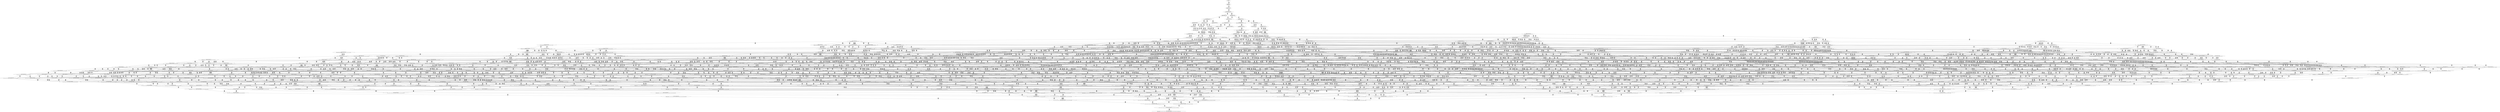 digraph {
	S0[label="S0: [0, 0] [0, 0] \n{}{}"];
	S1[label="S1: [0, 0] [60, 75] \n{T0J0:60-75}{1}"];
	S2[label="S2: [60, 75] [124, 156] \n{T0J1:124-156}{1, 2}"];
	S3[label="S3: [121, 152] [124, 156] \n{T0J1:124-156, T0J2:121-152}{1, 2, 3}"];
	S4[label="S4: [124, 156] [177, 223] \n{T0J3:177-223}{1, 2, 3, 4}"];
	S5[label="S5: [124, 156] [132, 165] \n{T0J10:132-165}{1, 2, 3, 11}"];
	S6[label="S6: [165, 208] [177, 223] \n{T0J3:177-223, T0J6:165-208}{1, 2, 3, 4, 7}"];
	S7[label="S7: [132, 165] [177, 227] \n{T0J3:177-227}{1, 2, 3, 4, 11}"];
	S8[label="S8: [132, 151] [200, 237] \n{T0J11:200-237}{1, 2, 3, 11, 12}"];
	S9[label="S9: [177, 223] [198, 250] \n{T0J7:198-250}{1, 2, 3, 4, 7, 8}"];
	S10[label="S10: [173, 217] [177, 227] \n{T0J3:177-227, T0J6:173-217}{1, 2, 3, 4, 7, 11}"];
	S11[label="S11: [177, 227] [200, 237] \n{T0J3:177-227, T0J11:200-237}{1, 2, 3, 4, 11, 12}"];
	S12[label="S12: [183, 215] [200, 237] \n{T0J11:200-237, T0J15:183-215}{1, 2, 3, 11, 12, 16}"];
	S13[label="S13: [177, 208] [178, 210] \n{T0J4:178-210}{1, 2, 3, 4, 5, 6, 7}"];
	S14[label="S14: [177, 208] [226, 270] \n{T0J5:226-270}{1, 2, 3, 4, 5, 6, 7}"];
	S15[label="S15: [177, 237] [198, 259] \n{}{1, 2, 3, 4, 7, 8, 11}"];
	S16[label="S16: [200, 237] [218, 278] \n{T0J6:218-278}{1, 2, 3, 4, 7, 11, 12}"];
	S17[label="S17: [200, 237] [239, 286] \n{T0J3:239-286}{1, 2, 3, 4, 11, 12, 16}"];
	S18[label="S18: [178, 250] [198, 285] \n{}{1, 2, 3, 4, 5, 6, 7, 8}"];
	S19[label="S19: [198, 223] [252, 304] \n{}{1, 2, 3, 4, 7, 8, 9, 10}"];
	S20[label="S20: [177, 217] [178, 219] \n{T0J4:178-219}{1, 2, 3, 4, 5, 6, 7, 11}"];
	S21[label="S21: [177, 217] [226, 279] \n{T0J5:226-279}{1, 2, 3, 4, 5, 6, 7, 11}"];
	S22[label="S22: [178, 237] [200, 289] \n{}{1, 2, 3, 4, 5, 6, 11, 12}"];
	S23[label="S23: [198, 278] [233, 323] \n{}{1, 2, 3, 4, 7, 8, 11, 12}"];
	S24[label="S24: [239, 286] [241, 289] \n{T0J3:239-286, T0J6:241-289}{1, 2, 3, 4, 7, 11, 12, 16}"];
	S25[label="S25: [178, 264] [198, 299] \n{}{1, 2, 3, 4, 5, 6, 7, 8, 11}"];
	S26[label="S26: [198, 259] [252, 318] \n{}{1, 2, 3, 4, 7, 8, 9, 10, 11}"];
	S27[label="S27: [200, 289] [218, 299] \n{}{1, 2, 3, 4, 5, 6, 7, 11, 12}"];
	S28[label="S28: [201, 280] [233, 323] \n{T0J12:201-280}{1, 2, 3, 4, 7, 8, 11, 12, 13}"];
	S29[label="S29: [233, 323] [249, 342] \n{}{1, 2, 3, 4, 7, 8, 11, 12, 16}"];
	S30[label="S30: [198, 285] [252, 331] \n{}{1, 2, 3, 4, 5, 6, 7, 8, 9, 10}"];
	S31[label="S31: [198, 323] [233, 350] \n{}{1, 2, 3, 4, 5, 6, 7, 8, 11, 12}"];
	S32[label="S32: [233, 323] [252, 359] \n{}{1, 2, 3, 4, 7, 8, 9, 10, 11, 12}"];
	S33[label="S33: [240, 289] [241, 348] \n{}{1, 2, 3, 4, 5, 6, 7, 11, 12, 16}"];
	S34[label="S34: [226, 282] [241, 299] \n{T0J24:241-282}{1, 2, 3, 4, 5, 6, 7, 8, 11, 25}"];
	S35[label="S35: [262, 271] [268, 318] \n{T0J25:268-271}{1, 2, 3, 4, 7, 8, 9, 10, 11, 26}"];
	S36[label="S36: [224, 309] [233, 323] \n{T0J13:224-309}{1, 2, 3, 4, 7, 8, 11, 12, 13, 14}"];
	S37[label="S37: [233, 323] [249, 344] \n{}{1, 2, 3, 4, 7, 8, 11, 12, 13, 16}"];
	S38[label="S38: [249, 334] [272, 342] \n{T0J16:272-334}{1, 2, 3, 4, 7, 8, 11, 12, 16, 17}"];
	S39[label="S39: [249, 342] [282, 347] \n{T0J20:282-347}{1, 2, 3, 4, 7, 8, 11, 12, 16, 21}"];
	S40[label="S40: [198, 318] [252, 345] \n{}{1, 2, 3, 4, 5, 6, 7, 8, 9, 10, 11}"];
	S41[label="S41: [201, 325] [233, 350] \n{}{1, 2, 3, 4, 5, 6, 7, 8, 11, 12, 13}"];
	S42[label="S42: [233, 323] [252, 361] \n{}{1, 2, 3, 4, 7, 8, 9, 10, 11, 12, 13}"];
	S43[label="S43: [233, 350] [249, 387] \n{}{1, 2, 3, 4, 5, 6, 7, 8, 11, 12, 16}"];
	S44[label="S44: [249, 349] [284, 366] \n{}{1, 2, 3, 4, 7, 8, 9, 10, 11, 12, 16}"];
	S45[label="S45: [233, 317] [241, 385] \n{}{1, 2, 3, 4, 5, 6, 7, 8, 11, 12, 25}"];
	S46[label="S46: [262, 318] [268, 371] \n{}{1, 2, 3, 4, 7, 8, 9, 10, 11, 12, 26}"];
	S47[label="S47: [233, 314] [247, 323] \n{T0J14:247-314}{1, 2, 3, 4, 7, 8, 11, 12, 13, 14, 15}"];
	S48[label="S48: [233, 323] [256, 349] \n{}{1, 2, 3, 4, 7, 8, 11, 12, 13, 14, 16}"];
	S49[label="S49: [249, 334] [272, 344] \n{}{1, 2, 3, 4, 7, 8, 11, 12, 13, 16, 17}"];
	S50[label="S50: [249, 344] [282, 347] \n{}{1, 2, 3, 4, 7, 8, 11, 12, 13, 16, 21}"];
	S51[label="S51: [272, 342] [313, 366] \n{T0J17:313-366}{1, 2, 3, 4, 7, 8, 11, 12, 16, 17, 18}"];
	S52[label="S52: [272, 342] [288, 347] \n{}{1, 2, 3, 4, 7, 8, 11, 12, 16, 17, 21}"];
	S53[label="S53: [282, 285] [333, 349] \n{T0J21:333-349}{1, 2, 3, 4, 7, 8, 11, 12, 16, 21, 22}"];
	S54[label="S54: [233, 359] [252, 404] \n{}{1, 2, 3, 4, 5, 6, 7, 8, 9, 10, 11, 12}"];
	S55[label="S55: [241, 317] [252, 380] \n{}{1, 2, 3, 4, 5, 6, 7, 8, 9, 10, 11, 25}"];
	S56[label="S56: [262, 318] [268, 348] \n{}{1, 2, 3, 4, 5, 6, 7, 8, 9, 10, 11, 26}"];
	S57[label="S57: [224, 350] [233, 371] \n{}{1, 2, 3, 4, 5, 6, 7, 8, 11, 12, 13, 14}"];
	S58[label="S58: [233, 323] [256, 366] \n{}{1, 2, 3, 4, 7, 8, 9, 10, 11, 12, 13, 14}"];
	S59[label="S59: [233, 350] [249, 389] \n{}{1, 2, 3, 4, 5, 6, 7, 8, 11, 12, 13, 16}"];
	S60[label="S60: [249, 349] [284, 366] \n{}{1, 2, 3, 4, 7, 8, 9, 10, 11, 12, 13, 16}"];
	S61[label="S61: [249, 379] [272, 396] \n{}{1, 2, 3, 4, 5, 6, 7, 8, 11, 12, 16, 17}"];
	S62[label="S62: [272, 342] [288, 366] \n{}{1, 2, 3, 4, 7, 8, 9, 10, 11, 12, 16, 17}"];
	S63[label="S63: [249, 387] [282, 404] \n{}{1, 2, 3, 4, 5, 6, 7, 8, 11, 12, 16, 21}"];
	S64[label="S64: [282, 347] [298, 366] \n{}{1, 2, 3, 4, 7, 8, 9, 10, 11, 12, 16, 21}"];
	S65[label="S65: [233, 319] [241, 385] \n{}{1, 2, 3, 4, 5, 6, 7, 8, 11, 12, 13, 25}"];
	S66[label="S66: [262, 293] [268, 371] \n{}{1, 2, 3, 4, 7, 8, 9, 10, 11, 12, 13, 26}"];
	S67[label="S67: [241, 381] [249, 387] \n{}{1, 2, 3, 4, 5, 6, 7, 8, 11, 12, 16, 25}"];
	S68[label="S68: [268, 349] [284, 371] \n{}{1, 2, 3, 4, 7, 8, 9, 10, 11, 12, 16, 26}"];
	S69[label="S69: [247, 323] [256, 349] \n{}{1, 2, 3, 4, 7, 8, 11, 12, 13, 14, 15, 16}"];
	S70[label="S70: [247, 323] [293, 343] \n{T0J26:293-343}{1, 2, 3, 4, 7, 8, 11, 12, 13, 14, 15, 27}"];
	S71[label="S71: [256, 334] [272, 349] \n{}{1, 2, 3, 4, 7, 8, 11, 12, 13, 14, 16, 17}"];
	S72[label="S72: [256, 347] [282, 349] \n{}{1, 2, 3, 4, 7, 8, 11, 12, 13, 14, 16, 21}"];
	S73[label="S73: [272, 344] [313, 366] \n{T0J17:313-366}{1, 2, 3, 4, 7, 8, 11, 12, 13, 16, 17, 18}"];
	S74[label="S74: [272, 344] [288, 347] \n{}{1, 2, 3, 4, 7, 8, 11, 12, 13, 16, 17, 21}"];
	S75[label="S75: [282, 347] [333, 349] \n{T0J21:333-349}{1, 2, 3, 4, 7, 8, 11, 12, 13, 16, 21, 22}"];
	S76[label="S76: [313, 342] [317, 366] \n{T0J17:313-366, T0J18:317-342}{1, 2, 3, 4, 7, 8, 11, 12, 16, 17, 18, 19}"];
	S77[label="S77: [288, 347] [321, 366] \n{T0J17:313-366}{1, 2, 3, 4, 7, 8, 11, 12, 16, 17, 18, 21}"];
	S78[label="S78: [288, 347] [333, 349] \n{T0J21:333-349}{1, 2, 3, 4, 7, 8, 11, 12, 16, 17, 21, 22}"];
	S79[label="S79: [314, 325] [333, 349] \n{T0J21:333-349, T0J22:314-325}{1, 2, 3, 4, 7, 8, 11, 12, 16, 21, 22, 23}"];
	S80[label="S80: [233, 361] [252, 406] \n{}{1, 2, 3, 4, 5, 6, 7, 8, 9, 10, 11, 12, 13}"];
	S81[label="S81: [249, 404] [284, 431] \n{}{1, 2, 3, 4, 5, 6, 7, 8, 9, 10, 11, 12, 16}"];
	S82[label="S82: [241, 385] [252, 404] \n{}{1, 2, 3, 4, 5, 6, 7, 8, 9, 10, 11, 12, 25}"];
	S83[label="S83: [262, 371] [268, 404] \n{}{1, 2, 3, 4, 5, 6, 7, 8, 9, 10, 11, 12, 26}"];
	S84[label="S84: [233, 359] [247, 376] \n{}{1, 2, 3, 4, 5, 6, 7, 8, 11, 12, 13, 14, 15}"];
	S85[label="S85: [247, 323] [256, 366] \n{}{1, 2, 3, 4, 7, 8, 9, 10, 11, 12, 13, 14, 15}"];
	S86[label="S86: [233, 371] [256, 394] \n{}{1, 2, 3, 4, 5, 6, 7, 8, 11, 12, 13, 14, 16}"];
	S87[label="S87: [256, 349] [284, 366] \n{}{1, 2, 3, 4, 7, 8, 9, 10, 11, 12, 13, 14, 16}"];
	S88[label="S88: [249, 379] [272, 396] \n{}{1, 2, 3, 4, 5, 6, 7, 8, 11, 12, 13, 16, 17}"];
	S89[label="S89: [272, 344] [288, 366] \n{}{1, 2, 3, 4, 7, 8, 9, 10, 11, 12, 13, 16, 17}"];
	S90[label="S90: [249, 389] [282, 406] \n{}{1, 2, 3, 4, 5, 6, 7, 8, 11, 12, 13, 16, 21}"];
	S91[label="S91: [282, 347] [298, 366] \n{}{1, 2, 3, 4, 7, 8, 9, 10, 11, 12, 13, 16, 21}"];
	S92[label="S92: [272, 396] [313, 411] \n{}{1, 2, 3, 4, 5, 6, 7, 8, 11, 12, 16, 17, 18}"];
	S93[label="S93: [288, 366] [326, 366] \n{T0J17:313-366}{1, 2, 3, 4, 7, 8, 9, 10, 11, 12, 16, 17, 18}"];
	S94[label="S94: [272, 392] [288, 404] \n{}{1, 2, 3, 4, 5, 6, 7, 8, 11, 12, 16, 17, 21}"];
	S95[label="S95: [288, 347] [321, 366] \n{}{1, 2, 3, 4, 7, 8, 9, 10, 11, 12, 16, 17, 21}"];
	S96[label="S96: [282, 394] [333, 404] \n{T0J21:333-394}{1, 2, 3, 4, 5, 6, 7, 8, 11, 12, 16, 21, 22}"];
	S97[label="S97: [331, 348] [333, 349] \n{T0J5:331-348, T0J21:333-349}{1, 2, 3, 4, 5, 6, 7, 8, 11, 12, 16, 21, 22}"];
	S98[label="S98: [298, 349] [333, 366] \n{T0J21:333-349}{1, 2, 3, 4, 7, 8, 9, 10, 11, 12, 16, 21, 22}"];
	S99[label="S99: [262, 317] [268, 380] \n{}{1, 2, 3, 4, 5, 6, 7, 8, 9, 10, 11, 25, 26}"];
	S100[label="S100: [233, 348] [241, 385] \n{}{1, 2, 3, 4, 5, 6, 7, 8, 11, 12, 13, 14, 25}"];
	S101[label="S101: [262, 314] [268, 371] \n{}{1, 2, 3, 4, 7, 8, 9, 10, 11, 12, 13, 14, 26}"];
	S102[label="S102: [241, 383] [249, 389] \n{}{1, 2, 3, 4, 5, 6, 7, 8, 11, 12, 13, 16, 25}"];
	S103[label="S103: [268, 349] [284, 371] \n{}{1, 2, 3, 4, 7, 8, 9, 10, 11, 12, 13, 16, 26}"];
	S104[label="S104: [249, 379] [272, 396] \n{}{1, 2, 3, 4, 5, 6, 7, 8, 11, 12, 16, 17, 25}"];
	S105[label="S105: [278, 334] [288, 371] \n{}{1, 2, 3, 4, 7, 8, 9, 10, 11, 12, 16, 17, 26}"];
	S106[label="S106: [249, 387] [282, 404] \n{}{1, 2, 3, 4, 5, 6, 7, 8, 11, 12, 16, 21, 25}"];
	S107[label="S107: [284, 347] [298, 371] \n{}{1, 2, 3, 4, 7, 8, 9, 10, 11, 12, 16, 21, 26}"];
	S108[label="S108: [256, 334] [279, 349] \n{}{1, 2, 3, 4, 7, 8, 11, 12, 13, 14, 15, 16, 17}"];
	S109[label="S109: [256, 347] [282, 349] \n{}{1, 2, 3, 4, 7, 8, 11, 12, 13, 14, 15, 16, 21}"];
	S110[label="S110: [256, 343] [293, 349] \n{T0J26:293-343}{1, 2, 3, 4, 7, 8, 11, 12, 13, 14, 15, 16, 27}"];
	S111[label="S111: [272, 349] [313, 366] \n{T0J17:313-366}{1, 2, 3, 4, 7, 8, 11, 12, 13, 14, 16, 17, 18}"];
	S112[label="S112: [272, 347] [295, 349] \n{}{1, 2, 3, 4, 7, 8, 11, 12, 13, 14, 16, 17, 21}"];
	S113[label="S113: [282, 349] [333, 349] \n{T0J21:333-349}{1, 2, 3, 4, 7, 8, 11, 12, 13, 14, 16, 21, 22}"];
	S114[label="S114: [313, 342] [317, 366] \n{T0J17:313-366, T0J18:317-342}{1, 2, 3, 4, 7, 8, 11, 12, 13, 16, 17, 18, 19}"];
	S115[label="S115: [288, 347] [321, 366] \n{T0J17:313-366}{1, 2, 3, 4, 7, 8, 11, 12, 13, 16, 17, 18, 21}"];
	S116[label="S116: [288, 347] [333, 349] \n{T0J21:333-349}{1, 2, 3, 4, 7, 8, 11, 12, 13, 16, 17, 21, 22}"];
	S117[label="S117: [314, 325] [333, 349] \n{T0J21:333-349, T0J22:314-325}{1, 2, 3, 4, 7, 8, 11, 12, 13, 16, 21, 22, 23}"];
	S118[label="S118: [233, 390] [256, 431] \n{}{1, 2, 3, 4, 5, 6, 7, 8, 9, 10, 11, 12, 13, 14}"];
	S119[label="S119: [249, 406] [284, 431] \n{}{1, 2, 3, 4, 5, 6, 7, 8, 9, 10, 11, 12, 13, 16}"];
	S120[label="S120: [272, 431] [288, 460] \n{}{1, 2, 3, 4, 5, 6, 7, 8, 9, 10, 11, 12, 16, 17}"];
	S121[label="S121: [282, 431] [298, 468] \n{}{1, 2, 3, 4, 5, 6, 7, 8, 9, 10, 11, 12, 16, 21}"];
	S122[label="S122: [241, 387] [252, 406] \n{}{1, 2, 3, 4, 5, 6, 7, 8, 9, 10, 11, 12, 13, 25}"];
	S123[label="S123: [262, 373] [268, 406] \n{}{1, 2, 3, 4, 5, 6, 7, 8, 9, 10, 11, 12, 13, 26}"];
	S124[label="S124: [249, 404] [284, 462] \n{}{1, 2, 3, 4, 5, 6, 7, 8, 9, 10, 11, 12, 16, 25}"];
	S125[label="S125: [268, 404] [284, 435] \n{}{1, 2, 3, 4, 5, 6, 7, 8, 9, 10, 11, 12, 16, 26}"];
	S126[label="S126: [247, 376] [256, 394] \n{}{1, 2, 3, 4, 5, 6, 7, 8, 11, 12, 13, 14, 15, 16}"];
	S127[label="S127: [256, 349] [284, 366] \n{}{1, 2, 3, 4, 7, 8, 9, 10, 11, 12, 13, 14, 15, 16}"];
	S128[label="S128: [247, 356] [293, 385] \n{}{1, 2, 3, 4, 5, 6, 7, 8, 11, 12, 13, 14, 15, 27}"];
	S129[label="S129: [256, 343] [293, 366] \n{T0J26:293-343}{1, 2, 3, 4, 7, 8, 9, 10, 11, 12, 13, 14, 15, 27}"];
	S130[label="S130: [256, 379] [272, 396] \n{}{1, 2, 3, 4, 5, 6, 7, 8, 11, 12, 13, 14, 16, 17}"];
	S131[label="S131: [272, 349] [295, 366] \n{}{1, 2, 3, 4, 7, 8, 9, 10, 11, 12, 13, 14, 16, 17}"];
	S132[label="S132: [256, 392] [282, 409] \n{}{1, 2, 3, 4, 5, 6, 7, 8, 11, 12, 13, 14, 16, 21}"];
	S133[label="S133: [282, 349] [305, 366] \n{}{1, 2, 3, 4, 7, 8, 9, 10, 11, 12, 13, 14, 16, 21}"];
	S134[label="S134: [272, 396] [313, 411] \n{}{1, 2, 3, 4, 5, 6, 7, 8, 11, 12, 13, 16, 17, 18}"];
	S135[label="S135: [288, 366] [326, 366] \n{T0J17:313-366}{1, 2, 3, 4, 7, 8, 9, 10, 11, 12, 13, 16, 17, 18}"];
	S136[label="S136: [272, 392] [288, 406] \n{}{1, 2, 3, 4, 5, 6, 7, 8, 11, 12, 13, 16, 17, 21}"];
	S137[label="S137: [288, 347] [321, 366] \n{}{1, 2, 3, 4, 7, 8, 9, 10, 11, 12, 13, 16, 17, 21}"];
	S138[label="S138: [282, 394] [333, 409] \n{}{1, 2, 3, 4, 5, 6, 7, 8, 11, 12, 13, 16, 21, 22}"];
	S139[label="S139: [298, 349] [333, 366] \n{T0J21:333-349}{1, 2, 3, 4, 7, 8, 9, 10, 11, 12, 13, 16, 21, 22}"];
	S140[label="S140: [313, 387] [317, 411] \n{}{1, 2, 3, 4, 5, 6, 7, 8, 11, 12, 16, 17, 18, 19}"];
	S141[label="S141: [288, 404] [321, 411] \n{}{1, 2, 3, 4, 5, 6, 7, 8, 11, 12, 16, 17, 18, 21}"];
	S142[label="S142: [288, 394] [333, 409] \n{}{1, 2, 3, 4, 5, 6, 7, 8, 11, 12, 16, 17, 21, 22}"];
	S143[label="S143: [314, 370] [333, 404] \n{T0J21:333-394}{1, 2, 3, 4, 5, 6, 7, 8, 11, 12, 16, 21, 22, 23}"];
	S144[label="S144: [333, 349] [363, 387] \n{T0J5:363-387, T0J21:333-349}{1, 2, 3, 4, 5, 6, 7, 8, 11, 12, 16, 21, 22, 23}"];
	S145[label="S145: [262, 380] [268, 404] \n{}{1, 2, 3, 4, 5, 6, 7, 8, 9, 10, 11, 12, 25, 26}"];
	S146[label="S146: [241, 359] [248, 385] \n{}{1, 2, 3, 4, 5, 6, 7, 8, 11, 12, 13, 14, 15, 25}"];
	S147[label="S147: [262, 314] [268, 371] \n{}{1, 2, 3, 4, 7, 8, 9, 10, 11, 12, 13, 14, 15, 26}"];
	S148[label="S148: [241, 385] [256, 394] \n{}{1, 2, 3, 4, 5, 6, 7, 8, 11, 12, 13, 14, 16, 25}"];
	S149[label="S149: [268, 349] [284, 371] \n{}{1, 2, 3, 4, 7, 8, 9, 10, 11, 12, 13, 14, 16, 26}"];
	S150[label="S150: [249, 379] [272, 396] \n{}{1, 2, 3, 4, 5, 6, 7, 8, 11, 12, 13, 16, 17, 25}"];
	S151[label="S151: [278, 334] [288, 371] \n{}{1, 2, 3, 4, 7, 8, 9, 10, 11, 12, 13, 16, 17, 26}"];
	S152[label="S152: [249, 389] [282, 406] \n{}{1, 2, 3, 4, 5, 6, 7, 8, 11, 12, 13, 16, 21, 25}"];
	S153[label="S153: [284, 347] [298, 371] \n{}{1, 2, 3, 4, 7, 8, 9, 10, 11, 12, 13, 16, 21, 26}"];
	S154[label="S154: [272, 396] [313, 411] \n{}{1, 2, 3, 4, 5, 6, 7, 8, 11, 12, 16, 17, 18, 25}"];
	S155[label="S155: [272, 392] [288, 404] \n{}{1, 2, 3, 4, 5, 6, 7, 8, 11, 12, 16, 17, 21, 25}"];
	S156[label="S156: [282, 394] [333, 404] \n{T0J21:333-394}{1, 2, 3, 4, 5, 6, 7, 8, 11, 12, 16, 21, 22, 25}"];
	S157[label="S157: [268, 301] [270, 380] \n{T0J29:270-301}{1, 2, 3, 4, 5, 6, 7, 8, 9, 10, 11, 25, 26, 30}"];
	S158[label="S158: [288, 366] [342, 371] \n{T0J17:342-366}{1, 2, 3, 4, 7, 8, 9, 10, 11, 12, 16, 17, 18, 26}"];
	S159[label="S159: [288, 347] [323, 371] \n{}{1, 2, 3, 4, 7, 8, 9, 10, 11, 12, 16, 17, 21, 26}"];
	S160[label="S160: [298, 349] [335, 371] \n{T0J21:335-349}{1, 2, 3, 4, 7, 8, 9, 10, 11, 12, 16, 21, 22, 26}"];
	S161[label="S161: [279, 349] [313, 366] \n{T0J17:313-366}{1, 2, 3, 4, 7, 8, 11, 12, 13, 14, 15, 16, 17, 18}"];
	S162[label="S162: [279, 347] [295, 349] \n{}{1, 2, 3, 4, 7, 8, 11, 12, 13, 14, 15, 16, 17, 21}"];
	S163[label="S163: [279, 343] [295, 349] \n{T0J26:293-343}{1, 2, 3, 4, 7, 8, 11, 12, 13, 14, 15, 16, 17, 27}"];
	S164[label="S164: [282, 349] [333, 349] \n{T0J21:333-349}{1, 2, 3, 4, 7, 8, 11, 12, 13, 14, 15, 16, 21, 22}"];
	S165[label="S165: [282, 347] [302, 349] \n{T0J26:293-343}{1, 2, 3, 4, 7, 8, 11, 12, 13, 14, 15, 16, 21, 27}"];
	S166[label="S166: [313, 342] [317, 366] \n{T0J17:313-366, T0J18:317-342}{1, 2, 3, 4, 7, 8, 11, 12, 13, 14, 16, 17, 18, 19}"];
	S167[label="S167: [295, 349] [321, 366] \n{T0J17:313-366}{1, 2, 3, 4, 7, 8, 11, 12, 13, 14, 16, 17, 18, 21}"];
	S168[label="S168: [295, 349] [333, 349] \n{T0J21:333-349}{1, 2, 3, 4, 7, 8, 11, 12, 13, 14, 16, 17, 21, 22}"];
	S169[label="S169: [314, 325] [333, 349] \n{T0J21:333-349, T0J22:314-325}{1, 2, 3, 4, 7, 8, 11, 12, 13, 14, 16, 21, 22, 23}"];
	S170[label="S170: [247, 419] [256, 440] \n{}{1, 2, 3, 4, 5, 6, 7, 8, 9, 10, 11, 12, 13, 14, 15}"];
	S171[label="S171: [256, 431] [284, 454] \n{}{1, 2, 3, 4, 5, 6, 7, 8, 9, 10, 11, 12, 13, 14, 16}"];
	S172[label="S172: [272, 433] [288, 460] \n{}{1, 2, 3, 4, 5, 6, 7, 8, 9, 10, 11, 12, 13, 16, 17}"];
	S173[label="S173: [282, 433] [298, 470] \n{}{1, 2, 3, 4, 5, 6, 7, 8, 9, 10, 11, 12, 13, 16, 21}"];
	S174[label="S174: [288, 460] [326, 484] \n{}{1, 2, 3, 4, 5, 6, 7, 8, 9, 10, 11, 12, 16, 17, 18}"];
	S175[label="S175: [288, 460] [321, 473] \n{}{1, 2, 3, 4, 5, 6, 7, 8, 9, 10, 11, 12, 16, 17, 21}"];
	S176[label="S176: [298, 467] [333, 475] \n{}{1, 2, 3, 4, 5, 6, 7, 8, 9, 10, 11, 12, 16, 21, 22}"];
	S177[label="S177: [241, 406] [256, 431] \n{}{1, 2, 3, 4, 5, 6, 7, 8, 9, 10, 11, 12, 13, 14, 25}"];
	S178[label="S178: [262, 402] [268, 431] \n{}{1, 2, 3, 4, 5, 6, 7, 8, 9, 10, 11, 12, 13, 14, 26}"];
	S179[label="S179: [249, 406] [284, 464] \n{}{1, 2, 3, 4, 5, 6, 7, 8, 9, 10, 11, 12, 13, 16, 25}"];
	S180[label="S180: [268, 406] [284, 437] \n{}{1, 2, 3, 4, 5, 6, 7, 8, 9, 10, 11, 12, 13, 16, 26}"];
	S181[label="S181: [272, 452] [288, 462] \n{}{1, 2, 3, 4, 5, 6, 7, 8, 9, 10, 11, 12, 16, 17, 25}"];
	S182[label="S182: [278, 435] [288, 460] \n{}{1, 2, 3, 4, 5, 6, 7, 8, 9, 10, 11, 12, 16, 17, 26}"];
	S183[label="S183: [282, 462] [298, 468] \n{}{1, 2, 3, 4, 5, 6, 7, 8, 9, 10, 11, 12, 16, 21, 25}"];
	S184[label="S184: [284, 435] [298, 468] \n{}{1, 2, 3, 4, 5, 6, 7, 8, 9, 10, 11, 12, 16, 21, 26}"];
	S185[label="S185: [256, 379] [279, 396] \n{}{1, 2, 3, 4, 5, 6, 7, 8, 11, 12, 13, 14, 15, 16, 17}"];
	S186[label="S186: [279, 349] [295, 366] \n{}{1, 2, 3, 4, 7, 8, 9, 10, 11, 12, 13, 14, 15, 16, 17}"];
	S187[label="S187: [256, 392] [282, 409] \n{}{1, 2, 3, 4, 5, 6, 7, 8, 11, 12, 13, 14, 15, 16, 21}"];
	S188[label="S188: [282, 349] [305, 366] \n{}{1, 2, 3, 4, 7, 8, 9, 10, 11, 12, 13, 14, 15, 16, 21}"];
	S189[label="S189: [256, 385] [293, 405] \n{}{1, 2, 3, 4, 5, 6, 7, 8, 11, 12, 13, 14, 15, 16, 27}"];
	S190[label="S190: [284, 349] [302, 366] \n{T0J26:293-343}{1, 2, 3, 4, 7, 8, 9, 10, 11, 12, 13, 14, 15, 16, 27}"];
	S191[label="S191: [272, 396] [313, 411] \n{}{1, 2, 3, 4, 5, 6, 7, 8, 11, 12, 13, 14, 16, 17, 18}"];
	S192[label="S192: [295, 366] [326, 366] \n{T0J17:313-366}{1, 2, 3, 4, 7, 8, 9, 10, 11, 12, 13, 14, 16, 17, 18}"];
	S193[label="S193: [272, 392] [295, 409] \n{}{1, 2, 3, 4, 5, 6, 7, 8, 11, 12, 13, 14, 16, 17, 21}"];
	S194[label="S194: [295, 349] [321, 366] \n{}{1, 2, 3, 4, 7, 8, 9, 10, 11, 12, 13, 14, 16, 17, 21}"];
	S195[label="S195: [282, 394] [333, 411] \n{}{1, 2, 3, 4, 5, 6, 7, 8, 11, 12, 13, 14, 16, 21, 22}"];
	S196[label="S196: [305, 349] [333, 366] \n{T0J21:333-349}{1, 2, 3, 4, 7, 8, 9, 10, 11, 12, 13, 14, 16, 21, 22}"];
	S197[label="S197: [313, 387] [317, 411] \n{}{1, 2, 3, 4, 5, 6, 7, 8, 11, 12, 13, 16, 17, 18, 19}"];
	S198[label="S198: [288, 406] [321, 411] \n{}{1, 2, 3, 4, 5, 6, 7, 8, 11, 12, 13, 16, 17, 18, 21}"];
	S199[label="S199: [288, 394] [333, 409] \n{}{1, 2, 3, 4, 5, 6, 7, 8, 11, 12, 13, 16, 17, 21, 22}"];
	S200[label="S200: [314, 370] [333, 409] \n{}{1, 2, 3, 4, 5, 6, 7, 8, 11, 12, 13, 16, 21, 22, 23}"];
	S201[label="S201: [333, 349] [363, 387] \n{T0J5:363-387, T0J21:333-349}{1, 2, 3, 4, 5, 6, 7, 8, 11, 12, 13, 16, 21, 22, 23}"];
	S202[label="S202: [262, 382] [268, 406] \n{}{1, 2, 3, 4, 5, 6, 7, 8, 9, 10, 11, 12, 13, 25, 26}"];
	S203[label="S203: [268, 404] [284, 462] \n{}{1, 2, 3, 4, 5, 6, 7, 8, 9, 10, 11, 12, 16, 25, 26}"];
	S204[label="S204: [248, 385] [262, 394] \n{}{1, 2, 3, 4, 5, 6, 7, 8, 11, 12, 13, 14, 15, 16, 25}"];
	S205[label="S205: [268, 349] [284, 371] \n{}{1, 2, 3, 4, 7, 8, 9, 10, 11, 12, 13, 14, 15, 16, 26}"];
	S206[label="S206: [248, 356] [293, 385] \n{}{1, 2, 3, 4, 5, 6, 7, 8, 11, 12, 13, 14, 15, 25, 27}"];
	S207[label="S207: [268, 343] [293, 371] \n{T0J26:293-343}{1, 2, 3, 4, 7, 8, 9, 10, 11, 12, 13, 14, 15, 26, 27}"];
	S208[label="S208: [256, 379] [272, 396] \n{}{1, 2, 3, 4, 5, 6, 7, 8, 11, 12, 13, 14, 16, 17, 25}"];
	S209[label="S209: [278, 334] [295, 371] \n{}{1, 2, 3, 4, 7, 8, 9, 10, 11, 12, 13, 14, 16, 17, 26}"];
	S210[label="S210: [256, 392] [282, 409] \n{}{1, 2, 3, 4, 5, 6, 7, 8, 11, 12, 13, 14, 16, 21, 25}"];
	S211[label="S211: [284, 347] [305, 371] \n{}{1, 2, 3, 4, 7, 8, 9, 10, 11, 12, 13, 14, 16, 21, 26}"];
	S212[label="S212: [272, 396] [313, 411] \n{}{1, 2, 3, 4, 5, 6, 7, 8, 11, 12, 13, 16, 17, 18, 25}"];
	S213[label="S213: [272, 392] [288, 406] \n{}{1, 2, 3, 4, 5, 6, 7, 8, 11, 12, 13, 16, 17, 21, 25}"];
	S214[label="S214: [282, 394] [333, 409] \n{}{1, 2, 3, 4, 5, 6, 7, 8, 11, 12, 13, 16, 21, 22, 25}"];
	S215[label="S215: [317, 389] [360, 411] \n{T0J19:360-389}{1, 2, 3, 4, 5, 6, 7, 8, 11, 12, 16, 17, 18, 19, 20}"];
	S216[label="S216: [317, 392] [333, 411] \n{}{1, 2, 3, 4, 5, 6, 7, 8, 11, 12, 16, 17, 18, 19, 21}"];
	S217[label="S217: [321, 409] [339, 411] \n{}{1, 2, 3, 4, 5, 6, 7, 8, 11, 12, 16, 17, 18, 21, 22}"];
	S218[label="S218: [288, 404] [321, 411] \n{}{1, 2, 3, 4, 5, 6, 7, 8, 11, 12, 16, 17, 18, 21, 25}"];
	S219[label="S219: [320, 379] [333, 409] \n{}{1, 2, 3, 4, 5, 6, 7, 8, 11, 12, 16, 17, 21, 22, 23}"];
	S220[label="S220: [288, 394] [333, 409] \n{}{1, 2, 3, 4, 5, 6, 7, 8, 11, 12, 16, 17, 21, 22, 25}"];
	S221[label="S221: [333, 368] [344, 404] \n{T0J21:333-394, T0J23:344-368}{1, 2, 3, 4, 5, 6, 7, 8, 11, 12, 16, 21, 22, 23, 24}"];
	S222[label="S222: [314, 370] [333, 404] \n{T0J21:333-394}{1, 2, 3, 4, 5, 6, 7, 8, 11, 12, 16, 21, 22, 23, 25}"];
	S223[label="S223: [268, 380] [270, 404] \n{}{1, 2, 3, 4, 5, 6, 7, 8, 9, 10, 11, 12, 25, 26, 30}"];
	S224[label="S224: [288, 366] [342, 371] \n{T0J17:342-366}{1, 2, 3, 4, 7, 8, 9, 10, 11, 12, 13, 16, 17, 18, 26}"];
	S225[label="S225: [288, 347] [323, 371] \n{}{1, 2, 3, 4, 7, 8, 9, 10, 11, 12, 13, 16, 17, 21, 26}"];
	S226[label="S226: [298, 349] [335, 371] \n{T0J21:335-349}{1, 2, 3, 4, 7, 8, 9, 10, 11, 12, 13, 16, 21, 22, 26}"];
	S227[label="S227: [313, 387] [317, 411] \n{T0J18:317-387}{1, 2, 3, 4, 5, 6, 7, 8, 11, 12, 16, 17, 18, 19, 25}"];
	S228[label="S228: [313, 342] [324, 366] \n{T0J17:313-366, T0J18:324-342}{1, 2, 3, 4, 7, 8, 11, 12, 13, 14, 15, 16, 17, 18, 19}"];
	S229[label="S229: [295, 349] [328, 366] \n{T0J17:313-366}{1, 2, 3, 4, 7, 8, 11, 12, 13, 14, 15, 16, 17, 18, 21}"];
	S230[label="S230: [295, 349] [325, 366] \n{T0J17:313-366, T0J26:293-343}{1, 2, 3, 4, 7, 8, 11, 12, 13, 14, 15, 16, 17, 18, 27}"];
	S231[label="S231: [295, 349] [333, 349] \n{T0J21:333-349}{1, 2, 3, 4, 7, 8, 11, 12, 13, 14, 15, 16, 17, 21, 22}"];
	S232[label="S232: [295, 347] [321, 349] \n{T0J26:293-343}{1, 2, 3, 4, 7, 8, 11, 12, 13, 14, 15, 16, 17, 21, 27}"];
	S233[label="S233: [314, 325] [333, 349] \n{T0J21:333-349, T0J22:314-325}{1, 2, 3, 4, 7, 8, 11, 12, 13, 14, 15, 16, 21, 22, 23}"];
	S234[label="S234: [302, 349] [333, 349] \n{T0J21:333-349, T0J26:293-343}{1, 2, 3, 4, 7, 8, 11, 12, 13, 14, 15, 16, 21, 22, 27}"];
	S235[label="S235: [256, 454] [284, 483] \n{}{1, 2, 3, 4, 5, 6, 7, 8, 9, 10, 11, 12, 13, 14, 15, 16}"];
	S236[label="S236: [256, 385] [293, 440] \n{}{1, 2, 3, 4, 5, 6, 7, 8, 9, 10, 11, 12, 13, 14, 15, 27}"];
	S237[label="S237: [272, 460] [295, 462] \n{}{1, 2, 3, 4, 5, 6, 7, 8, 9, 10, 11, 12, 13, 14, 16, 17}"];
	S238[label="S238: [282, 462] [305, 473] \n{}{1, 2, 3, 4, 5, 6, 7, 8, 9, 10, 11, 12, 13, 14, 16, 21}"];
	S239[label="S239: [288, 462] [326, 484] \n{}{1, 2, 3, 4, 5, 6, 7, 8, 9, 10, 11, 12, 13, 16, 17, 18}"];
	S240[label="S240: [288, 462] [321, 473] \n{}{1, 2, 3, 4, 5, 6, 7, 8, 9, 10, 11, 12, 13, 16, 17, 21}"];
	S241[label="S241: [298, 469] [333, 475] \n{}{1, 2, 3, 4, 5, 6, 7, 8, 9, 10, 11, 12, 13, 16, 21, 22}"];
	S242[label="S242: [317, 460] [333, 484] \n{}{1, 2, 3, 4, 5, 6, 7, 8, 9, 10, 11, 12, 16, 17, 18, 19}"];
	S243[label="S243: [321, 473] [337, 485] \n{}{1, 2, 3, 4, 5, 6, 7, 8, 9, 10, 11, 12, 16, 17, 18, 21}"];
	S244[label="S244: [321, 467] [337, 475] \n{}{1, 2, 3, 4, 5, 6, 7, 8, 9, 10, 11, 12, 16, 17, 21, 22}"];
	S245[label="S245: [330, 443] [333, 475] \n{}{1, 2, 3, 4, 5, 6, 7, 8, 9, 10, 11, 12, 16, 21, 22, 23}"];
	S246[label="S246: [248, 431] [262, 440] \n{}{1, 2, 3, 4, 5, 6, 7, 8, 9, 10, 11, 12, 13, 14, 15, 25}"];
	S247[label="S247: [262, 431] [268, 440] \n{}{1, 2, 3, 4, 5, 6, 7, 8, 9, 10, 11, 12, 13, 14, 15, 26}"];
	S248[label="S248: [256, 435] [284, 467] \n{}{1, 2, 3, 4, 5, 6, 7, 8, 9, 10, 11, 12, 13, 14, 16, 25}"];
	S249[label="S249: [268, 435] [284, 466] \n{}{1, 2, 3, 4, 5, 6, 7, 8, 9, 10, 11, 12, 13, 14, 16, 26}"];
	S250[label="S250: [272, 454] [288, 464] \n{}{1, 2, 3, 4, 5, 6, 7, 8, 9, 10, 11, 12, 13, 16, 17, 25}"];
	S251[label="S251: [278, 437] [288, 460] \n{}{1, 2, 3, 4, 5, 6, 7, 8, 9, 10, 11, 12, 13, 16, 17, 26}"];
	S252[label="S252: [282, 464] [298, 470] \n{}{1, 2, 3, 4, 5, 6, 7, 8, 9, 10, 11, 12, 13, 16, 21, 25}"];
	S253[label="S253: [284, 437] [298, 470] \n{}{1, 2, 3, 4, 5, 6, 7, 8, 9, 10, 11, 12, 13, 16, 21, 26}"];
	S254[label="S254: [288, 462] [326, 484] \n{}{1, 2, 3, 4, 5, 6, 7, 8, 9, 10, 11, 12, 16, 17, 18, 25}"];
	S255[label="S255: [288, 462] [321, 473] \n{}{1, 2, 3, 4, 5, 6, 7, 8, 9, 10, 11, 12, 16, 17, 21, 25}"];
	S256[label="S256: [298, 467] [333, 475] \n{}{1, 2, 3, 4, 5, 6, 7, 8, 9, 10, 11, 12, 16, 21, 22, 25}"];
	S257[label="S257: [288, 460] [326, 484] \n{}{1, 2, 3, 4, 5, 6, 7, 8, 9, 10, 11, 12, 16, 17, 18, 26}"];
	S258[label="S258: [288, 460] [321, 473] \n{}{1, 2, 3, 4, 5, 6, 7, 8, 9, 10, 11, 12, 16, 17, 21, 26}"];
	S259[label="S259: [298, 467] [333, 475] \n{}{1, 2, 3, 4, 5, 6, 7, 8, 9, 10, 11, 12, 16, 21, 22, 26}"];
	S260[label="S260: [279, 396] [313, 411] \n{}{1, 2, 3, 4, 5, 6, 7, 8, 11, 12, 13, 14, 15, 16, 17, 18}"];
	S261[label="S261: [295, 366] [333, 366] \n{T0J17:313-366}{1, 2, 3, 4, 7, 8, 9, 10, 11, 12, 13, 14, 15, 16, 17, 18}"];
	S262[label="S262: [279, 392] [295, 409] \n{}{1, 2, 3, 4, 5, 6, 7, 8, 11, 12, 13, 14, 15, 16, 17, 21}"];
	S263[label="S263: [295, 349] [321, 366] \n{}{1, 2, 3, 4, 7, 8, 9, 10, 11, 12, 13, 14, 15, 16, 17, 21}"];
	S264[label="S264: [279, 379] [295, 405] \n{}{1, 2, 3, 4, 5, 6, 7, 8, 11, 12, 13, 14, 15, 16, 17, 27}"];
	S265[label="S265: [295, 349] [323, 366] \n{T0J26:293-343}{1, 2, 3, 4, 7, 8, 9, 10, 11, 12, 13, 14, 15, 16, 17, 27}"];
	S266[label="S266: [282, 394] [333, 411] \n{}{1, 2, 3, 4, 5, 6, 7, 8, 11, 12, 13, 14, 15, 16, 21, 22}"];
	S267[label="S267: [305, 349] [333, 366] \n{T0J21:333-349}{1, 2, 3, 4, 7, 8, 9, 10, 11, 12, 13, 14, 15, 16, 21, 22}"];
	S268[label="S268: [282, 392] [302, 409] \n{}{1, 2, 3, 4, 5, 6, 7, 8, 11, 12, 13, 14, 15, 16, 21, 27}"];
	S269[label="S269: [302, 349] [328, 366] \n{T0J26:293-343}{1, 2, 3, 4, 7, 8, 9, 10, 11, 12, 13, 14, 15, 16, 21, 27}"];
	S270[label="S270: [313, 387] [317, 411] \n{}{1, 2, 3, 4, 5, 6, 7, 8, 11, 12, 13, 14, 16, 17, 18, 19}"];
	S271[label="S271: [295, 409] [321, 411] \n{}{1, 2, 3, 4, 5, 6, 7, 8, 11, 12, 13, 14, 16, 17, 18, 21}"];
	S272[label="S272: [295, 394] [333, 411] \n{}{1, 2, 3, 4, 5, 6, 7, 8, 11, 12, 13, 14, 16, 17, 21, 22}"];
	S273[label="S273: [314, 370] [333, 411] \n{}{1, 2, 3, 4, 5, 6, 7, 8, 11, 12, 13, 14, 16, 21, 22, 23}"];
	S274[label="S274: [333, 349] [363, 387] \n{T0J5:363-387, T0J21:333-349}{1, 2, 3, 4, 5, 6, 7, 8, 11, 12, 13, 14, 16, 21, 22, 23}"];
	S275[label="S275: [262, 406] [268, 431] \n{}{1, 2, 3, 4, 5, 6, 7, 8, 9, 10, 11, 12, 13, 14, 25, 26}"];
	S276[label="S276: [268, 406] [284, 464] \n{}{1, 2, 3, 4, 5, 6, 7, 8, 9, 10, 11, 12, 13, 16, 25, 26}"];
	S277[label="S277: [278, 452] [288, 462] \n{}{1, 2, 3, 4, 5, 6, 7, 8, 9, 10, 11, 12, 16, 17, 25, 26}"];
	S278[label="S278: [284, 462] [298, 468] \n{}{1, 2, 3, 4, 5, 6, 7, 8, 9, 10, 11, 12, 16, 21, 25, 26}"];
	S279[label="S279: [262, 379] [279, 396] \n{}{1, 2, 3, 4, 5, 6, 7, 8, 11, 12, 13, 14, 15, 16, 17, 25}"];
	S280[label="S280: [284, 334] [295, 371] \n{}{1, 2, 3, 4, 7, 8, 9, 10, 11, 12, 13, 14, 15, 16, 17, 26}"];
	S281[label="S281: [262, 392] [282, 409] \n{}{1, 2, 3, 4, 5, 6, 7, 8, 11, 12, 13, 14, 15, 16, 21, 25}"];
	S282[label="S282: [284, 347] [305, 371] \n{}{1, 2, 3, 4, 7, 8, 9, 10, 11, 12, 13, 14, 15, 16, 21, 26}"];
	S283[label="S283: [262, 385] [293, 405] \n{}{1, 2, 3, 4, 5, 6, 7, 8, 11, 12, 13, 14, 15, 16, 25, 27}"];
	S284[label="S284: [284, 349] [302, 371] \n{T0J26:293-343}{1, 2, 3, 4, 7, 8, 9, 10, 11, 12, 13, 14, 15, 16, 26, 27}"];
	S285[label="S285: [272, 396] [313, 411] \n{}{1, 2, 3, 4, 5, 6, 7, 8, 11, 12, 13, 14, 16, 17, 18, 25}"];
	S286[label="S286: [272, 392] [295, 409] \n{}{1, 2, 3, 4, 5, 6, 7, 8, 11, 12, 13, 14, 16, 17, 21, 25}"];
	S287[label="S287: [282, 394] [333, 411] \n{}{1, 2, 3, 4, 5, 6, 7, 8, 11, 12, 13, 14, 16, 21, 22, 25}"];
	S288[label="S288: [317, 389] [360, 411] \n{T0J19:360-389}{1, 2, 3, 4, 5, 6, 7, 8, 11, 12, 13, 16, 17, 18, 19, 20}"];
	S289[label="S289: [317, 392] [333, 411] \n{}{1, 2, 3, 4, 5, 6, 7, 8, 11, 12, 13, 16, 17, 18, 19, 21}"];
	S290[label="S290: [321, 409] [339, 411] \n{}{1, 2, 3, 4, 5, 6, 7, 8, 11, 12, 13, 16, 17, 18, 21, 22}"];
	S291[label="S291: [288, 406] [321, 411] \n{}{1, 2, 3, 4, 5, 6, 7, 8, 11, 12, 13, 16, 17, 18, 21, 25}"];
	S292[label="S292: [320, 379] [333, 409] \n{}{1, 2, 3, 4, 5, 6, 7, 8, 11, 12, 13, 16, 17, 21, 22, 23}"];
	S293[label="S293: [288, 394] [333, 409] \n{}{1, 2, 3, 4, 5, 6, 7, 8, 11, 12, 13, 16, 17, 21, 22, 25}"];
	S294[label="S294: [333, 368] [344, 409] \n{T0J23:344-368}{1, 2, 3, 4, 5, 6, 7, 8, 11, 12, 13, 16, 21, 22, 23, 24}"];
	S295[label="S295: [314, 370] [333, 409] \n{}{1, 2, 3, 4, 5, 6, 7, 8, 11, 12, 13, 16, 21, 22, 23, 25}"];
	S296[label="S296: [268, 382] [270, 406] \n{}{1, 2, 3, 4, 5, 6, 7, 8, 9, 10, 11, 12, 13, 25, 26, 30}"];
	S297[label="S297: [270, 404] [284, 462] \n{}{1, 2, 3, 4, 5, 6, 7, 8, 9, 10, 11, 12, 16, 25, 26, 30}"];
	S298[label="S298: [295, 366] [342, 371] \n{T0J17:342-366}{1, 2, 3, 4, 7, 8, 9, 10, 11, 12, 13, 14, 16, 17, 18, 26}"];
	S299[label="S299: [295, 347] [323, 371] \n{}{1, 2, 3, 4, 7, 8, 9, 10, 11, 12, 13, 14, 16, 17, 21, 26}"];
	S300[label="S300: [305, 349] [335, 371] \n{T0J21:335-349}{1, 2, 3, 4, 7, 8, 9, 10, 11, 12, 13, 14, 16, 21, 22, 26}"];
	S301[label="S301: [313, 387] [317, 411] \n{}{1, 2, 3, 4, 5, 6, 7, 8, 11, 12, 13, 16, 17, 18, 19, 25}"];
	S302[label="S302: [333, 392] [364, 411] \n{T0J19:360-389}{1, 2, 3, 4, 5, 6, 7, 8, 11, 12, 16, 17, 18, 19, 20, 21}"];
	S303[label="S303: [333, 394] [366, 411] \n{}{1, 2, 3, 4, 5, 6, 7, 8, 11, 12, 16, 17, 18, 19, 21, 22}"];
	S304[label="S304: [317, 392] [333, 411] \n{}{1, 2, 3, 4, 5, 6, 7, 8, 11, 12, 16, 17, 18, 19, 21, 25}"];
	S305[label="S305: [333, 409] [353, 411] \n{}{1, 2, 3, 4, 5, 6, 7, 8, 11, 12, 16, 17, 18, 21, 22, 23}"];
	S306[label="S306: [321, 409] [339, 411] \n{}{1, 2, 3, 4, 5, 6, 7, 8, 11, 12, 16, 17, 18, 21, 22, 25}"];
	S307[label="S307: [333, 368] [350, 409] \n{T0J23:350-368}{1, 2, 3, 4, 5, 6, 7, 8, 11, 12, 16, 17, 21, 22, 23, 24}"];
	S308[label="S308: [320, 379] [333, 409] \n{}{1, 2, 3, 4, 5, 6, 7, 8, 11, 12, 16, 17, 21, 22, 23, 25}"];
	S309[label="S309: [333, 368] [344, 404] \n{T0J21:333-394, T0J23:344-368}{1, 2, 3, 4, 5, 6, 7, 8, 11, 12, 16, 21, 22, 23, 24, 25}"];
	S310[label="S310: [317, 389] [360, 411] \n{T0J19:360-389}{1, 2, 3, 4, 5, 6, 7, 8, 11, 12, 16, 17, 18, 19, 20, 25}"];
	S311[label="S311: [279, 483] [295, 503] \n{}{1, 2, 3, 4, 5, 6, 7, 8, 9, 10, 11, 12, 13, 14, 15, 16, 17}"];
	S312[label="S312: [282, 483] [305, 516] \n{}{1, 2, 3, 4, 5, 6, 7, 8, 9, 10, 11, 12, 13, 14, 15, 16, 21}"];
	S313[label="S313: [284, 440] [302, 483] \n{}{1, 2, 3, 4, 5, 6, 7, 8, 9, 10, 11, 12, 13, 14, 15, 16, 27}"];
	S314[label="S314: [295, 484] [326, 491] \n{}{1, 2, 3, 4, 5, 6, 7, 8, 9, 10, 11, 12, 13, 14, 16, 17, 18}"];
	S315[label="S315: [295, 473] [321, 491] \n{}{1, 2, 3, 4, 5, 6, 7, 8, 9, 10, 11, 12, 13, 14, 16, 17, 21}"];
	S316[label="S316: [305, 475] [333, 498] \n{}{1, 2, 3, 4, 5, 6, 7, 8, 9, 10, 11, 12, 13, 14, 16, 21, 22}"];
	S317[label="S317: [317, 462] [333, 484] \n{}{1, 2, 3, 4, 5, 6, 7, 8, 9, 10, 11, 12, 13, 16, 17, 18, 19}"];
	S318[label="S318: [321, 475] [337, 487] \n{}{1, 2, 3, 4, 5, 6, 7, 8, 9, 10, 11, 12, 13, 16, 17, 18, 21}"];
	S319[label="S319: [321, 469] [337, 475] \n{}{1, 2, 3, 4, 5, 6, 7, 8, 9, 10, 11, 12, 13, 16, 17, 21, 22}"];
	S320[label="S320: [330, 445] [333, 475] \n{}{1, 2, 3, 4, 5, 6, 7, 8, 9, 10, 11, 12, 13, 16, 21, 22, 23}"];
	S321[label="S321: [262, 464] [284, 495] \n{}{1, 2, 3, 4, 5, 6, 7, 8, 9, 10, 11, 12, 13, 14, 15, 16, 25}"];
	S322[label="S322: [268, 464] [284, 495] \n{}{1, 2, 3, 4, 5, 6, 7, 8, 9, 10, 11, 12, 13, 14, 15, 16, 26}"];
	S323[label="S323: [262, 385] [293, 440] \n{}{1, 2, 3, 4, 5, 6, 7, 8, 9, 10, 11, 12, 13, 14, 15, 25, 27}"];
	S324[label="S324: [268, 371] [293, 440] \n{}{1, 2, 3, 4, 5, 6, 7, 8, 9, 10, 11, 12, 13, 14, 15, 26, 27}"];
	S325[label="S325: [272, 464] [295, 483] \n{}{1, 2, 3, 4, 5, 6, 7, 8, 9, 10, 11, 12, 13, 14, 16, 17, 25}"];
	S326[label="S326: [278, 460] [295, 466] \n{}{1, 2, 3, 4, 5, 6, 7, 8, 9, 10, 11, 12, 13, 14, 16, 17, 26}"];
	S327[label="S327: [282, 470] [305, 493] \n{}{1, 2, 3, 4, 5, 6, 7, 8, 9, 10, 11, 12, 13, 14, 16, 21, 25}"];
	S328[label="S328: [284, 466] [305, 473] \n{}{1, 2, 3, 4, 5, 6, 7, 8, 9, 10, 11, 12, 13, 14, 16, 21, 26}"];
	S329[label="S329: [288, 464] [326, 484] \n{}{1, 2, 3, 4, 5, 6, 7, 8, 9, 10, 11, 12, 13, 16, 17, 18, 25}"];
	S330[label="S330: [288, 464] [321, 473] \n{}{1, 2, 3, 4, 5, 6, 7, 8, 9, 10, 11, 12, 13, 16, 17, 21, 25}"];
	S331[label="S331: [298, 469] [333, 475] \n{}{1, 2, 3, 4, 5, 6, 7, 8, 9, 10, 11, 12, 13, 16, 21, 22, 25}"];
	S332[label="S332: [333, 462] [364, 484] \n{}{1, 2, 3, 4, 5, 6, 7, 8, 9, 10, 11, 12, 16, 17, 18, 19, 20}"];
	S333[label="S333: [333, 465] [366, 485] \n{}{1, 2, 3, 4, 5, 6, 7, 8, 9, 10, 11, 12, 16, 17, 18, 19, 21}"];
	S334[label="S334: [337, 475] [372, 490] \n{}{1, 2, 3, 4, 5, 6, 7, 8, 9, 10, 11, 12, 16, 17, 18, 21, 22}"];
	S335[label="S335: [321, 473] [337, 485] \n{}{1, 2, 3, 4, 5, 6, 7, 8, 9, 10, 11, 12, 16, 17, 18, 21, 25}"];
	S336[label="S336: [333, 452] [353, 475] \n{}{1, 2, 3, 4, 5, 6, 7, 8, 9, 10, 11, 12, 16, 17, 21, 22, 23}"];
	S337[label="S337: [321, 467] [337, 475] \n{}{1, 2, 3, 4, 5, 6, 7, 8, 9, 10, 11, 12, 16, 17, 21, 22, 25}"];
	S338[label="S338: [333, 441] [360, 475] \n{}{1, 2, 3, 4, 5, 6, 7, 8, 9, 10, 11, 12, 16, 21, 22, 23, 24}"];
	S339[label="S339: [330, 443] [333, 475] \n{}{1, 2, 3, 4, 5, 6, 7, 8, 9, 10, 11, 12, 16, 21, 22, 23, 25}"];
	S340[label="S340: [288, 462] [326, 484] \n{}{1, 2, 3, 4, 5, 6, 7, 8, 9, 10, 11, 12, 13, 16, 17, 18, 26}"];
	S341[label="S341: [288, 462] [321, 473] \n{}{1, 2, 3, 4, 5, 6, 7, 8, 9, 10, 11, 12, 13, 16, 17, 21, 26}"];
	S342[label="S342: [298, 469] [333, 475] \n{}{1, 2, 3, 4, 5, 6, 7, 8, 9, 10, 11, 12, 13, 16, 21, 22, 26}"];
	S343[label="S343: [317, 460] [333, 484] \n{}{1, 2, 3, 4, 5, 6, 7, 8, 9, 10, 11, 12, 16, 17, 18, 19, 25}"];
	S344[label="S344: [313, 387] [324, 411] \n{}{1, 2, 3, 4, 5, 6, 7, 8, 11, 12, 13, 14, 15, 16, 17, 18, 19}"];
	S345[label="S345: [295, 409] [321, 411] \n{}{1, 2, 3, 4, 5, 6, 7, 8, 11, 12, 13, 14, 15, 16, 17, 18, 21}"];
	S346[label="S346: [295, 405] [325, 411] \n{}{1, 2, 3, 4, 5, 6, 7, 8, 11, 12, 13, 14, 15, 16, 17, 18, 27}"];
	S347[label="S347: [295, 394] [333, 411] \n{}{1, 2, 3, 4, 5, 6, 7, 8, 11, 12, 13, 14, 15, 16, 17, 21, 22}"];
	S348[label="S348: [295, 392] [321, 409] \n{}{1, 2, 3, 4, 5, 6, 7, 8, 11, 12, 13, 14, 15, 16, 17, 21, 27}"];
	S349[label="S349: [314, 370] [333, 411] \n{}{1, 2, 3, 4, 5, 6, 7, 8, 11, 12, 13, 14, 15, 16, 21, 22, 23}"];
	S350[label="S350: [333, 349] [363, 387] \n{T0J5:363-387, T0J21:333-349}{1, 2, 3, 4, 5, 6, 7, 8, 11, 12, 13, 14, 15, 16, 21, 22, 23}"];
	S351[label="S351: [302, 394] [333, 411] \n{}{1, 2, 3, 4, 5, 6, 7, 8, 11, 12, 13, 14, 15, 16, 21, 22, 27}"];
	S352[label="S352: [321, 473] [337, 485] \n{}{1, 2, 3, 4, 5, 6, 7, 8, 9, 10, 11, 12, 16, 17, 18, 21, 26}"];
	S353[label="S353: [321, 467] [337, 475] \n{}{1, 2, 3, 4, 5, 6, 7, 8, 9, 10, 11, 12, 16, 17, 21, 22, 26}"];
	S354[label="S354: [330, 443] [333, 475] \n{}{1, 2, 3, 4, 5, 6, 7, 8, 9, 10, 11, 12, 16, 21, 22, 23, 26}"];
	S355[label="S355: [262, 431] [268, 440] \n{}{1, 2, 3, 4, 5, 6, 7, 8, 9, 10, 11, 12, 13, 14, 15, 25, 26}"];
	S356[label="S356: [268, 435] [284, 467] \n{}{1, 2, 3, 4, 5, 6, 7, 8, 9, 10, 11, 12, 13, 14, 16, 25, 26}"];
	S357[label="S357: [278, 454] [288, 464] \n{}{1, 2, 3, 4, 5, 6, 7, 8, 9, 10, 11, 12, 13, 16, 17, 25, 26}"];
	S358[label="S358: [284, 464] [298, 470] \n{}{1, 2, 3, 4, 5, 6, 7, 8, 9, 10, 11, 12, 13, 16, 21, 25, 26}"];
	S359[label="S359: [288, 462] [326, 484] \n{}{1, 2, 3, 4, 5, 6, 7, 8, 9, 10, 11, 12, 16, 17, 18, 25, 26}"];
	S360[label="S360: [288, 462] [321, 473] \n{}{1, 2, 3, 4, 5, 6, 7, 8, 9, 10, 11, 12, 16, 17, 21, 25, 26}"];
	S361[label="S361: [298, 467] [333, 475] \n{}{1, 2, 3, 4, 5, 6, 7, 8, 9, 10, 11, 12, 16, 21, 22, 25, 26}"];
	S362[label="S362: [326, 460] [333, 484] \n{T0J18:333-460}{1, 2, 3, 4, 5, 6, 7, 8, 9, 10, 11, 12, 16, 17, 18, 19, 26}"];
	S363[label="S363: [279, 396] [313, 411] \n{}{1, 2, 3, 4, 5, 6, 7, 8, 11, 12, 13, 14, 15, 16, 17, 18, 25}"];
	S364[label="S364: [279, 392] [295, 409] \n{}{1, 2, 3, 4, 5, 6, 7, 8, 11, 12, 13, 14, 15, 16, 17, 21, 25}"];
	S365[label="S365: [279, 379] [295, 405] \n{}{1, 2, 3, 4, 5, 6, 7, 8, 11, 12, 13, 14, 15, 16, 17, 25, 27}"];
	S366[label="S366: [282, 394] [333, 411] \n{}{1, 2, 3, 4, 5, 6, 7, 8, 11, 12, 13, 14, 15, 16, 21, 22, 25}"];
	S367[label="S367: [282, 392] [302, 409] \n{}{1, 2, 3, 4, 5, 6, 7, 8, 11, 12, 13, 14, 15, 16, 21, 25, 27}"];
	S368[label="S368: [317, 389] [360, 411] \n{T0J19:360-389}{1, 2, 3, 4, 5, 6, 7, 8, 11, 12, 13, 14, 16, 17, 18, 19, 20}"];
	S369[label="S369: [317, 392] [340, 411] \n{}{1, 2, 3, 4, 5, 6, 7, 8, 11, 12, 13, 14, 16, 17, 18, 19, 21}"];
	S370[label="S370: [321, 411] [344, 411] \n{}{1, 2, 3, 4, 5, 6, 7, 8, 11, 12, 13, 14, 16, 17, 18, 21, 22}"];
	S371[label="S371: [295, 409] [321, 411] \n{}{1, 2, 3, 4, 5, 6, 7, 8, 11, 12, 13, 14, 16, 17, 18, 21, 25}"];
	S372[label="S372: [327, 379] [333, 411] \n{}{1, 2, 3, 4, 5, 6, 7, 8, 11, 12, 13, 14, 16, 17, 21, 22, 23}"];
	S373[label="S373: [295, 394] [333, 411] \n{}{1, 2, 3, 4, 5, 6, 7, 8, 11, 12, 13, 14, 16, 17, 21, 22, 25}"];
	S374[label="S374: [333, 368] [344, 411] \n{T0J23:344-368}{1, 2, 3, 4, 5, 6, 7, 8, 11, 12, 13, 14, 16, 21, 22, 23, 24}"];
	S375[label="S375: [314, 370] [333, 411] \n{}{1, 2, 3, 4, 5, 6, 7, 8, 11, 12, 13, 14, 16, 21, 22, 23, 25}"];
	S376[label="S376: [268, 406] [270, 431] \n{}{1, 2, 3, 4, 5, 6, 7, 8, 9, 10, 11, 12, 13, 14, 25, 26, 30}"];
	S377[label="S377: [270, 406] [284, 464] \n{}{1, 2, 3, 4, 5, 6, 7, 8, 9, 10, 11, 12, 13, 16, 25, 26, 30}"];
	S378[label="S378: [280, 452] [288, 462] \n{}{1, 2, 3, 4, 5, 6, 7, 8, 9, 10, 11, 12, 16, 17, 25, 26, 30}"];
	S379[label="S379: [284, 462] [298, 468] \n{}{1, 2, 3, 4, 5, 6, 7, 8, 9, 10, 11, 12, 16, 21, 25, 26, 30}"];
	S380[label="S380: [295, 366] [348, 371] \n{T0J17:348-366}{1, 2, 3, 4, 7, 8, 9, 10, 11, 12, 13, 14, 15, 16, 17, 18, 26}"];
	S381[label="S381: [295, 347] [323, 371] \n{}{1, 2, 3, 4, 7, 8, 9, 10, 11, 12, 13, 14, 15, 16, 17, 21, 26}"];
	S382[label="S382: [295, 343] [323, 371] \n{T0J26:293-343}{1, 2, 3, 4, 7, 8, 9, 10, 11, 12, 13, 14, 15, 16, 17, 26, 27}"];
	S383[label="S383: [305, 349] [335, 371] \n{T0J21:335-349}{1, 2, 3, 4, 7, 8, 9, 10, 11, 12, 13, 14, 15, 16, 21, 22, 26}"];
	S384[label="S384: [302, 347] [330, 371] \n{T0J26:293-343}{1, 2, 3, 4, 7, 8, 9, 10, 11, 12, 13, 14, 15, 16, 21, 26, 27}"];
	S385[label="S385: [313, 387] [317, 411] \n{}{1, 2, 3, 4, 5, 6, 7, 8, 11, 12, 13, 14, 16, 17, 18, 19, 25}"];
	S386[label="S386: [333, 392] [364, 411] \n{T0J19:360-389}{1, 2, 3, 4, 5, 6, 7, 8, 11, 12, 13, 16, 17, 18, 19, 20, 21}"];
	S387[label="S387: [333, 394] [366, 411] \n{}{1, 2, 3, 4, 5, 6, 7, 8, 11, 12, 13, 16, 17, 18, 19, 21, 22}"];
	S388[label="S388: [317, 392] [333, 411] \n{}{1, 2, 3, 4, 5, 6, 7, 8, 11, 12, 13, 16, 17, 18, 19, 21, 25}"];
	S389[label="S389: [333, 409] [353, 411] \n{}{1, 2, 3, 4, 5, 6, 7, 8, 11, 12, 13, 16, 17, 18, 21, 22, 23}"];
	S390[label="S390: [321, 409] [339, 411] \n{}{1, 2, 3, 4, 5, 6, 7, 8, 11, 12, 13, 16, 17, 18, 21, 22, 25}"];
	S391[label="S391: [333, 368] [350, 409] \n{T0J23:350-368}{1, 2, 3, 4, 5, 6, 7, 8, 11, 12, 13, 16, 17, 21, 22, 23, 24}"];
	S392[label="S392: [320, 379] [333, 409] \n{}{1, 2, 3, 4, 5, 6, 7, 8, 11, 12, 13, 16, 17, 21, 22, 23, 25}"];
	S393[label="S393: [333, 368] [344, 409] \n{T0J23:344-368}{1, 2, 3, 4, 5, 6, 7, 8, 11, 12, 13, 16, 21, 22, 23, 24, 25}"];
	S394[label="S394: [317, 389] [360, 411] \n{T0J19:360-389}{1, 2, 3, 4, 5, 6, 7, 8, 11, 12, 13, 16, 17, 18, 19, 20, 25}"];
	S395[label="S395: [333, 392] [364, 411] \n{T0J19:360-389}{1, 2, 3, 4, 5, 6, 7, 8, 11, 12, 16, 17, 18, 19, 20, 21, 25}"];
	S396[label="S396: [333, 394] [366, 411] \n{}{1, 2, 3, 4, 5, 6, 7, 8, 11, 12, 16, 17, 18, 19, 21, 22, 25}"];
	S397[label="S397: [333, 409] [353, 411] \n{}{1, 2, 3, 4, 5, 6, 7, 8, 11, 12, 16, 17, 18, 21, 22, 23, 25}"];
	S398[label="S398: [333, 368] [350, 409] \n{T0J23:350-368}{1, 2, 3, 4, 5, 6, 7, 8, 11, 12, 16, 17, 21, 22, 23, 24, 25}"];
	S399[label="S399: [295, 503] [326, 564] \n{}{1, 2, 3, 4, 5, 6, 7, 8, 9, 10, 11, 12, 13, 14, 15, 16, 17, 18}"];
	S400[label="S400: [295, 516] [321, 545] \n{}{1, 2, 3, 4, 5, 6, 7, 8, 9, 10, 11, 12, 13, 14, 15, 16, 17, 21}"];
	S401[label="S401: [295, 483] [323, 503] \n{}{1, 2, 3, 4, 5, 6, 7, 8, 9, 10, 11, 12, 13, 14, 15, 16, 17, 27}"];
	S402[label="S402: [305, 516] [333, 547] \n{}{1, 2, 3, 4, 5, 6, 7, 8, 9, 10, 11, 12, 13, 14, 15, 16, 21, 22}"];
	S403[label="S403: [302, 485] [328, 516] \n{}{1, 2, 3, 4, 5, 6, 7, 8, 9, 10, 11, 12, 13, 14, 15, 16, 21, 27}"];
	S404[label="S404: [317, 484] [340, 491] \n{}{1, 2, 3, 4, 5, 6, 7, 8, 9, 10, 11, 12, 13, 14, 16, 17, 18, 19}"];
	S405[label="S405: [321, 487] [344, 504] \n{}{1, 2, 3, 4, 5, 6, 7, 8, 9, 10, 11, 12, 13, 14, 16, 17, 18, 21}"];
	S406[label="S406: [321, 475] [344, 498] \n{}{1, 2, 3, 4, 5, 6, 7, 8, 9, 10, 11, 12, 13, 14, 16, 17, 21, 22}"];
	S407[label="S407: [333, 474] [337, 498] \n{}{1, 2, 3, 4, 5, 6, 7, 8, 9, 10, 11, 12, 13, 14, 16, 21, 22, 23}"];
	S408[label="S408: [279, 495] [295, 513] \n{}{1, 2, 3, 4, 5, 6, 7, 8, 9, 10, 11, 12, 13, 14, 15, 16, 17, 25}"];
	S409[label="S409: [284, 495] [295, 513] \n{}{1, 2, 3, 4, 5, 6, 7, 8, 9, 10, 11, 12, 13, 14, 15, 16, 17, 26}"];
	S410[label="S410: [282, 502] [305, 526] \n{}{1, 2, 3, 4, 5, 6, 7, 8, 9, 10, 11, 12, 13, 14, 15, 16, 21, 25}"];
	S411[label="S411: [284, 495] [305, 526] \n{}{1, 2, 3, 4, 5, 6, 7, 8, 9, 10, 11, 12, 13, 14, 15, 16, 21, 26}"];
	S412[label="S412: [284, 440] [302, 495] \n{}{1, 2, 3, 4, 5, 6, 7, 8, 9, 10, 11, 12, 13, 14, 15, 16, 25, 27}"];
	S413[label="S413: [284, 435] [302, 495] \n{}{1, 2, 3, 4, 5, 6, 7, 8, 9, 10, 11, 12, 13, 14, 15, 16, 26, 27}"];
	S414[label="S414: [295, 484] [326, 493] \n{}{1, 2, 3, 4, 5, 6, 7, 8, 9, 10, 11, 12, 13, 14, 16, 17, 18, 25}"];
	S415[label="S415: [295, 473] [321, 493] \n{}{1, 2, 3, 4, 5, 6, 7, 8, 9, 10, 11, 12, 13, 14, 16, 17, 21, 25}"];
	S416[label="S416: [305, 475] [333, 498] \n{}{1, 2, 3, 4, 5, 6, 7, 8, 9, 10, 11, 12, 13, 14, 16, 21, 22, 25}"];
	S417[label="S417: [333, 464] [364, 484] \n{}{1, 2, 3, 4, 5, 6, 7, 8, 9, 10, 11, 12, 13, 16, 17, 18, 19, 20}"];
	S418[label="S418: [333, 467] [366, 487] \n{}{1, 2, 3, 4, 5, 6, 7, 8, 9, 10, 11, 12, 13, 16, 17, 18, 19, 21}"];
	S419[label="S419: [337, 477] [372, 490] \n{}{1, 2, 3, 4, 5, 6, 7, 8, 9, 10, 11, 12, 13, 16, 17, 18, 21, 22}"];
	S420[label="S420: [321, 475] [337, 487] \n{}{1, 2, 3, 4, 5, 6, 7, 8, 9, 10, 11, 12, 13, 16, 17, 18, 21, 25}"];
	S421[label="S421: [333, 454] [353, 475] \n{}{1, 2, 3, 4, 5, 6, 7, 8, 9, 10, 11, 12, 13, 16, 17, 21, 22, 23}"];
	S422[label="S422: [321, 469] [337, 475] \n{}{1, 2, 3, 4, 5, 6, 7, 8, 9, 10, 11, 12, 13, 16, 17, 21, 22, 25}"];
	S423[label="S423: [333, 443] [360, 475] \n{}{1, 2, 3, 4, 5, 6, 7, 8, 9, 10, 11, 12, 13, 16, 21, 22, 23, 24}"];
	S424[label="S424: [330, 445] [333, 475] \n{}{1, 2, 3, 4, 5, 6, 7, 8, 9, 10, 11, 12, 13, 16, 21, 22, 23, 25}"];
	S425[label="S425: [295, 484] [326, 491] \n{}{1, 2, 3, 4, 5, 6, 7, 8, 9, 10, 11, 12, 13, 14, 16, 17, 18, 26}"];
	S426[label="S426: [295, 473] [321, 491] \n{}{1, 2, 3, 4, 5, 6, 7, 8, 9, 10, 11, 12, 13, 14, 16, 17, 21, 26}"];
	S427[label="S427: [305, 475] [333, 498] \n{}{1, 2, 3, 4, 5, 6, 7, 8, 9, 10, 11, 12, 13, 14, 16, 21, 22, 26}"];
	S428[label="S428: [317, 462] [333, 484] \n{}{1, 2, 3, 4, 5, 6, 7, 8, 9, 10, 11, 12, 13, 16, 17, 18, 19, 25}"];
	S429[label="S429: [364, 465] [380, 485] \n{}{1, 2, 3, 4, 5, 6, 7, 8, 9, 10, 11, 12, 16, 17, 18, 19, 20, 21}"];
	S430[label="S430: [366, 467] [382, 490] \n{}{1, 2, 3, 4, 5, 6, 7, 8, 9, 10, 11, 12, 16, 17, 18, 19, 21, 22}"];
	S431[label="S431: [333, 465] [366, 485] \n{}{1, 2, 3, 4, 5, 6, 7, 8, 9, 10, 11, 12, 16, 17, 18, 19, 21, 25}"];
	S432[label="S432: [353, 475] [372, 490] \n{}{1, 2, 3, 4, 5, 6, 7, 8, 9, 10, 11, 12, 16, 17, 18, 21, 22, 23}"];
	S433[label="S433: [337, 475] [372, 490] \n{}{1, 2, 3, 4, 5, 6, 7, 8, 9, 10, 11, 12, 16, 17, 18, 21, 22, 25}"];
	S434[label="S434: [350, 452] [363, 475] \n{}{1, 2, 3, 4, 5, 6, 7, 8, 9, 10, 11, 12, 16, 17, 21, 22, 23, 24}"];
	S435[label="S435: [333, 452] [353, 475] \n{}{1, 2, 3, 4, 5, 6, 7, 8, 9, 10, 11, 12, 16, 17, 21, 22, 23, 25}"];
	S436[label="S436: [333, 441] [360, 475] \n{}{1, 2, 3, 4, 5, 6, 7, 8, 9, 10, 11, 12, 16, 21, 22, 23, 24, 25}"];
	S437[label="S437: [333, 462] [364, 484] \n{}{1, 2, 3, 4, 5, 6, 7, 8, 9, 10, 11, 12, 16, 17, 18, 19, 20, 25}"];
	S438[label="S438: [321, 475] [337, 487] \n{}{1, 2, 3, 4, 5, 6, 7, 8, 9, 10, 11, 12, 13, 16, 17, 18, 21, 26}"];
	S439[label="S439: [321, 469] [337, 475] \n{}{1, 2, 3, 4, 5, 6, 7, 8, 9, 10, 11, 12, 13, 16, 17, 21, 22, 26}"];
	S440[label="S440: [330, 445] [333, 475] \n{}{1, 2, 3, 4, 5, 6, 7, 8, 9, 10, 11, 12, 13, 16, 21, 22, 23, 26}"];
	S441[label="S441: [268, 464] [284, 495] \n{}{1, 2, 3, 4, 5, 6, 7, 8, 9, 10, 11, 12, 13, 14, 15, 16, 25, 26}"];
	S442[label="S442: [268, 356] [293, 440] \n{}{1, 2, 3, 4, 5, 6, 7, 8, 9, 10, 11, 12, 13, 14, 15, 25, 26, 27}"];
	S443[label="S443: [278, 464] [295, 483] \n{}{1, 2, 3, 4, 5, 6, 7, 8, 9, 10, 11, 12, 13, 14, 16, 17, 25, 26}"];
	S444[label="S444: [284, 470] [305, 493] \n{}{1, 2, 3, 4, 5, 6, 7, 8, 9, 10, 11, 12, 13, 14, 16, 21, 25, 26}"];
	S445[label="S445: [288, 464] [326, 484] \n{}{1, 2, 3, 4, 5, 6, 7, 8, 9, 10, 11, 12, 13, 16, 17, 18, 25, 26}"];
	S446[label="S446: [288, 464] [321, 473] \n{}{1, 2, 3, 4, 5, 6, 7, 8, 9, 10, 11, 12, 13, 16, 17, 21, 25, 26}"];
	S447[label="S447: [298, 469] [333, 475] \n{}{1, 2, 3, 4, 5, 6, 7, 8, 9, 10, 11, 12, 13, 16, 21, 22, 25, 26}"];
	S448[label="S448: [333, 465] [366, 485] \n{}{1, 2, 3, 4, 5, 6, 7, 8, 9, 10, 11, 12, 16, 17, 18, 19, 21, 26}"];
	S449[label="S449: [337, 475] [372, 490] \n{}{1, 2, 3, 4, 5, 6, 7, 8, 9, 10, 11, 12, 16, 17, 18, 21, 22, 26}"];
	S450[label="S450: [321, 473] [337, 485] \n{}{1, 2, 3, 4, 5, 6, 7, 8, 9, 10, 11, 12, 16, 17, 18, 21, 25, 26}"];
	S451[label="S451: [333, 452] [353, 475] \n{}{1, 2, 3, 4, 5, 6, 7, 8, 9, 10, 11, 12, 16, 17, 21, 22, 23, 26}"];
	S452[label="S452: [321, 467] [337, 475] \n{}{1, 2, 3, 4, 5, 6, 7, 8, 9, 10, 11, 12, 16, 17, 21, 22, 25, 26}"];
	S453[label="S453: [333, 441] [360, 475] \n{}{1, 2, 3, 4, 5, 6, 7, 8, 9, 10, 11, 12, 16, 21, 22, 23, 24, 26}"];
	S454[label="S454: [356, 419] [360, 475] \n{T0J28:356-419}{1, 2, 3, 4, 5, 6, 7, 8, 9, 10, 11, 12, 16, 21, 22, 23, 24, 29}"];
	S455[label="S455: [330, 443] [333, 475] \n{}{1, 2, 3, 4, 5, 6, 7, 8, 9, 10, 11, 12, 16, 21, 22, 23, 25, 26}"];
	S456[label="S456: [326, 462] [333, 484] \n{}{1, 2, 3, 4, 5, 6, 7, 8, 9, 10, 11, 12, 13, 16, 17, 18, 19, 26}"];
	S457[label="S457: [324, 389] [360, 411] \n{T0J19:360-389}{1, 2, 3, 4, 5, 6, 7, 8, 11, 12, 13, 14, 15, 16, 17, 18, 19, 20}"];
	S458[label="S458: [321, 392] [340, 411] \n{}{1, 2, 3, 4, 5, 6, 7, 8, 11, 12, 13, 14, 15, 16, 17, 18, 19, 21}"];
	S459[label="S459: [321, 411] [344, 411] \n{}{1, 2, 3, 4, 5, 6, 7, 8, 11, 12, 13, 14, 15, 16, 17, 18, 21, 22}"];
	S460[label="S460: [295, 409] [321, 411] \n{}{1, 2, 3, 4, 5, 6, 7, 8, 11, 12, 13, 14, 15, 16, 17, 18, 21, 25}"];
	S461[label="S461: [321, 409] [341, 411] \n{}{1, 2, 3, 4, 5, 6, 7, 8, 11, 12, 13, 14, 15, 16, 17, 18, 21, 27}"];
	S462[label="S462: [325, 387] [340, 411] \n{T0J18:340-387}{1, 2, 3, 4, 5, 6, 7, 8, 11, 12, 13, 14, 15, 16, 17, 18, 19, 27}"];
	S463[label="S463: [295, 405] [325, 411] \n{}{1, 2, 3, 4, 5, 6, 7, 8, 11, 12, 13, 14, 15, 16, 17, 18, 25, 27}"];
	S464[label="S464: [327, 379] [333, 411] \n{}{1, 2, 3, 4, 5, 6, 7, 8, 11, 12, 13, 14, 15, 16, 17, 21, 22, 23}"];
	S465[label="S465: [295, 394] [333, 411] \n{}{1, 2, 3, 4, 5, 6, 7, 8, 11, 12, 13, 14, 15, 16, 17, 21, 22, 25}"];
	S466[label="S466: [321, 394] [341, 411] \n{}{1, 2, 3, 4, 5, 6, 7, 8, 11, 12, 13, 14, 15, 16, 17, 21, 22, 27}"];
	S467[label="S467: [295, 392] [321, 409] \n{}{1, 2, 3, 4, 5, 6, 7, 8, 11, 12, 13, 14, 15, 16, 17, 21, 25, 27}"];
	S468[label="S468: [333, 368] [344, 411] \n{T0J23:344-368}{1, 2, 3, 4, 5, 6, 7, 8, 11, 12, 13, 14, 15, 16, 21, 22, 23, 24}"];
	S469[label="S469: [314, 370] [333, 411] \n{}{1, 2, 3, 4, 5, 6, 7, 8, 11, 12, 13, 14, 15, 16, 21, 22, 23, 25}"];
	S470[label="S470: [333, 388] [334, 411] \n{}{1, 2, 3, 4, 5, 6, 7, 8, 11, 12, 13, 14, 15, 16, 21, 22, 23, 27}"];
	S471[label="S471: [302, 394] [333, 411] \n{}{1, 2, 3, 4, 5, 6, 7, 8, 11, 12, 13, 14, 15, 16, 21, 22, 25, 27}"];
	S472[label="S472: [268, 431] [270, 440] \n{}{1, 2, 3, 4, 5, 6, 7, 8, 9, 10, 11, 12, 13, 14, 15, 25, 26, 30}"];
	S473[label="S473: [270, 435] [284, 467] \n{}{1, 2, 3, 4, 5, 6, 7, 8, 9, 10, 11, 12, 13, 14, 16, 25, 26, 30}"];
	S474[label="S474: [280, 454] [288, 464] \n{}{1, 2, 3, 4, 5, 6, 7, 8, 9, 10, 11, 12, 13, 16, 17, 25, 26, 30}"];
	S475[label="S475: [284, 464] [298, 470] \n{}{1, 2, 3, 4, 5, 6, 7, 8, 9, 10, 11, 12, 13, 16, 21, 25, 26, 30}"];
	S476[label="S476: [326, 460] [333, 484] \n{T0J18:333-460}{1, 2, 3, 4, 5, 6, 7, 8, 9, 10, 11, 12, 16, 17, 18, 19, 25, 26}"];
	S477[label="S477: [288, 462] [326, 484] \n{}{1, 2, 3, 4, 5, 6, 7, 8, 9, 10, 11, 12, 16, 17, 18, 25, 26, 30}"];
	S478[label="S478: [288, 462] [321, 473] \n{}{1, 2, 3, 4, 5, 6, 7, 8, 9, 10, 11, 12, 16, 17, 21, 25, 26, 30}"];
	S479[label="S479: [298, 467] [333, 475] \n{}{1, 2, 3, 4, 5, 6, 7, 8, 9, 10, 11, 12, 16, 21, 22, 25, 26, 30}"];
	S480[label="S480: [333, 462] [373, 484] \n{T0J19:373-462}{1, 2, 3, 4, 5, 6, 7, 8, 9, 10, 11, 12, 16, 17, 18, 19, 20, 26}"];
	S481[label="S481: [313, 387] [324, 411] \n{}{1, 2, 3, 4, 5, 6, 7, 8, 11, 12, 13, 14, 15, 16, 17, 18, 19, 25}"];
	S482[label="S482: [340, 392] [364, 411] \n{T0J19:360-389}{1, 2, 3, 4, 5, 6, 7, 8, 11, 12, 13, 14, 16, 17, 18, 19, 20, 21}"];
	S483[label="S483: [340, 394] [366, 411] \n{}{1, 2, 3, 4, 5, 6, 7, 8, 11, 12, 13, 14, 16, 17, 18, 19, 21, 22}"];
	S484[label="S484: [317, 392] [340, 411] \n{}{1, 2, 3, 4, 5, 6, 7, 8, 11, 12, 13, 14, 16, 17, 18, 19, 21, 25}"];
	S485[label="S485: [333, 411] [353, 411] \n{}{1, 2, 3, 4, 5, 6, 7, 8, 11, 12, 13, 14, 16, 17, 18, 21, 22, 23}"];
	S486[label="S486: [321, 411] [344, 411] \n{}{1, 2, 3, 4, 5, 6, 7, 8, 11, 12, 13, 14, 16, 17, 18, 21, 22, 25}"];
	S487[label="S487: [333, 368] [357, 411] \n{T0J23:357-368}{1, 2, 3, 4, 5, 6, 7, 8, 11, 12, 13, 14, 16, 17, 21, 22, 23, 24}"];
	S488[label="S488: [327, 379] [333, 411] \n{}{1, 2, 3, 4, 5, 6, 7, 8, 11, 12, 13, 14, 16, 17, 21, 22, 23, 25}"];
	S489[label="S489: [333, 368] [344, 411] \n{T0J23:344-368}{1, 2, 3, 4, 5, 6, 7, 8, 11, 12, 13, 14, 16, 21, 22, 23, 24, 25}"];
	S490[label="S490: [317, 389] [360, 411] \n{T0J19:360-389}{1, 2, 3, 4, 5, 6, 7, 8, 11, 12, 13, 14, 16, 17, 18, 19, 20, 25}"];
	S491[label="S491: [333, 392] [364, 411] \n{T0J19:360-389}{1, 2, 3, 4, 5, 6, 7, 8, 11, 12, 13, 16, 17, 18, 19, 20, 21, 25}"];
	S492[label="S492: [333, 394] [366, 411] \n{}{1, 2, 3, 4, 5, 6, 7, 8, 11, 12, 13, 16, 17, 18, 19, 21, 22, 25}"];
	S493[label="S493: [333, 409] [353, 411] \n{}{1, 2, 3, 4, 5, 6, 7, 8, 11, 12, 13, 16, 17, 18, 21, 22, 23, 25}"];
	S494[label="S494: [333, 368] [350, 409] \n{T0J23:350-368}{1, 2, 3, 4, 5, 6, 7, 8, 11, 12, 13, 16, 17, 21, 22, 23, 24, 25}"];
	S495[label="S495: [324, 560] [340, 564] \n{}{1, 2, 3, 4, 5, 6, 7, 8, 9, 10, 11, 12, 13, 14, 15, 16, 17, 18, 19}"];
	S496[label="S496: [321, 556] [344, 597] \n{}{1, 2, 3, 4, 5, 6, 7, 8, 9, 10, 11, 12, 13, 14, 15, 16, 17, 18, 21}"];
	S497[label="S497: [323, 503] [341, 564] \n{}{1, 2, 3, 4, 5, 6, 7, 8, 9, 10, 11, 12, 13, 14, 15, 16, 17, 18, 27}"];
	S498[label="S498: [321, 547] [344, 565] \n{}{1, 2, 3, 4, 5, 6, 7, 8, 9, 10, 11, 12, 13, 14, 15, 16, 17, 21, 22}"];
	S499[label="S499: [321, 516] [341, 545] \n{}{1, 2, 3, 4, 5, 6, 7, 8, 9, 10, 11, 12, 13, 14, 15, 16, 17, 21, 27}"];
	S500[label="S500: [333, 534] [337, 547] \n{}{1, 2, 3, 4, 5, 6, 7, 8, 9, 10, 11, 12, 13, 14, 15, 16, 21, 22, 23}"];
	S501[label="S501: [328, 516] [351, 549] \n{}{1, 2, 3, 4, 5, 6, 7, 8, 9, 10, 11, 12, 13, 14, 15, 16, 21, 22, 27}"];
	S502[label="S502: [295, 513] [326, 576] \n{}{1, 2, 3, 4, 5, 6, 7, 8, 9, 10, 11, 12, 13, 14, 15, 16, 17, 18, 25}"];
	S503[label="S503: [295, 526] [321, 556] \n{}{1, 2, 3, 4, 5, 6, 7, 8, 9, 10, 11, 12, 13, 14, 15, 16, 17, 21, 25}"];
	S504[label="S504: [295, 489] [323, 513] \n{}{1, 2, 3, 4, 5, 6, 7, 8, 9, 10, 11, 12, 13, 14, 15, 16, 17, 25, 27}"];
	S505[label="S505: [305, 526] [333, 558] \n{}{1, 2, 3, 4, 5, 6, 7, 8, 9, 10, 11, 12, 13, 14, 15, 16, 21, 22, 25}"];
	S506[label="S506: [302, 526] [328, 549] \n{}{1, 2, 3, 4, 5, 6, 7, 8, 9, 10, 11, 12, 13, 14, 15, 16, 21, 25, 27}"];
	S507[label="S507: [340, 484] [364, 493] \n{}{1, 2, 3, 4, 5, 6, 7, 8, 9, 10, 11, 12, 13, 14, 16, 17, 18, 19, 20}"];
	S508[label="S508: [340, 487] [366, 504] \n{}{1, 2, 3, 4, 5, 6, 7, 8, 9, 10, 11, 12, 13, 14, 16, 17, 18, 19, 21}"];
	S509[label="S509: [344, 490] [372, 506] \n{}{1, 2, 3, 4, 5, 6, 7, 8, 9, 10, 11, 12, 13, 14, 16, 17, 18, 21, 22}"];
	S510[label="S510: [321, 487] [344, 504] \n{}{1, 2, 3, 4, 5, 6, 7, 8, 9, 10, 11, 12, 13, 14, 16, 17, 18, 21, 25}"];
	S511[label="S511: [333, 475] [353, 498] \n{}{1, 2, 3, 4, 5, 6, 7, 8, 9, 10, 11, 12, 13, 14, 16, 17, 21, 22, 23}"];
	S512[label="S512: [321, 475] [344, 498] \n{}{1, 2, 3, 4, 5, 6, 7, 8, 9, 10, 11, 12, 13, 14, 16, 17, 21, 22, 25}"];
	S513[label="S513: [337, 472] [360, 498] \n{}{1, 2, 3, 4, 5, 6, 7, 8, 9, 10, 11, 12, 13, 14, 16, 21, 22, 23, 24}"];
	S514[label="S514: [333, 474] [337, 498] \n{}{1, 2, 3, 4, 5, 6, 7, 8, 9, 10, 11, 12, 13, 14, 16, 21, 22, 23, 25}"];
	S515[label="S515: [295, 513] [326, 576] \n{}{1, 2, 3, 4, 5, 6, 7, 8, 9, 10, 11, 12, 13, 14, 15, 16, 17, 18, 26}"];
	S516[label="S516: [295, 526] [321, 556] \n{}{1, 2, 3, 4, 5, 6, 7, 8, 9, 10, 11, 12, 13, 14, 15, 16, 17, 21, 26}"];
	S517[label="S517: [295, 484] [323, 513] \n{}{1, 2, 3, 4, 5, 6, 7, 8, 9, 10, 11, 12, 13, 14, 15, 16, 17, 26, 27}"];
	S518[label="S518: [305, 526] [333, 558] \n{}{1, 2, 3, 4, 5, 6, 7, 8, 9, 10, 11, 12, 13, 14, 15, 16, 21, 22, 26}"];
	S519[label="S519: [302, 495] [328, 526] \n{}{1, 2, 3, 4, 5, 6, 7, 8, 9, 10, 11, 12, 13, 14, 15, 16, 21, 26, 27}"];
	S520[label="S520: [317, 484] [340, 493] \n{}{1, 2, 3, 4, 5, 6, 7, 8, 9, 10, 11, 12, 13, 14, 16, 17, 18, 19, 25}"];
	S521[label="S521: [364, 467] [380, 487] \n{}{1, 2, 3, 4, 5, 6, 7, 8, 9, 10, 11, 12, 13, 16, 17, 18, 19, 20, 21}"];
	S522[label="S522: [366, 469] [382, 490] \n{}{1, 2, 3, 4, 5, 6, 7, 8, 9, 10, 11, 12, 13, 16, 17, 18, 19, 21, 22}"];
	S523[label="S523: [333, 467] [366, 487] \n{}{1, 2, 3, 4, 5, 6, 7, 8, 9, 10, 11, 12, 13, 16, 17, 18, 19, 21, 25}"];
	S524[label="S524: [353, 477] [372, 490] \n{}{1, 2, 3, 4, 5, 6, 7, 8, 9, 10, 11, 12, 13, 16, 17, 18, 21, 22, 23}"];
	S525[label="S525: [337, 477] [372, 490] \n{}{1, 2, 3, 4, 5, 6, 7, 8, 9, 10, 11, 12, 13, 16, 17, 18, 21, 22, 25}"];
	S526[label="S526: [350, 454] [363, 475] \n{}{1, 2, 3, 4, 5, 6, 7, 8, 9, 10, 11, 12, 13, 16, 17, 21, 22, 23, 24}"];
	S527[label="S527: [333, 454] [353, 475] \n{}{1, 2, 3, 4, 5, 6, 7, 8, 9, 10, 11, 12, 13, 16, 17, 21, 22, 23, 25}"];
	S528[label="S528: [333, 443] [360, 475] \n{}{1, 2, 3, 4, 5, 6, 7, 8, 9, 10, 11, 12, 13, 16, 21, 22, 23, 24, 25}"];
	S529[label="S529: [333, 464] [364, 484] \n{}{1, 2, 3, 4, 5, 6, 7, 8, 9, 10, 11, 12, 13, 16, 17, 18, 19, 20, 25}"];
	S530[label="S530: [364, 465] [380, 485] \n{}{1, 2, 3, 4, 5, 6, 7, 8, 9, 10, 11, 12, 16, 17, 18, 19, 20, 21, 25}"];
	S531[label="S531: [366, 467] [382, 490] \n{}{1, 2, 3, 4, 5, 6, 7, 8, 9, 10, 11, 12, 16, 17, 18, 19, 21, 22, 25}"];
	S532[label="S532: [353, 475] [372, 490] \n{}{1, 2, 3, 4, 5, 6, 7, 8, 9, 10, 11, 12, 16, 17, 18, 21, 22, 23, 25}"];
	S533[label="S533: [350, 452] [363, 475] \n{}{1, 2, 3, 4, 5, 6, 7, 8, 9, 10, 11, 12, 16, 17, 21, 22, 23, 24, 25}"];
	S534[label="S534: [321, 487] [344, 504] \n{}{1, 2, 3, 4, 5, 6, 7, 8, 9, 10, 11, 12, 13, 14, 16, 17, 18, 21, 26}"];
	S535[label="S535: [321, 475] [344, 498] \n{}{1, 2, 3, 4, 5, 6, 7, 8, 9, 10, 11, 12, 13, 14, 16, 17, 21, 22, 26}"];
	S536[label="S536: [333, 474] [337, 498] \n{}{1, 2, 3, 4, 5, 6, 7, 8, 9, 10, 11, 12, 13, 14, 16, 21, 22, 23, 26}"];
	S537[label="S537: [284, 495] [295, 513] \n{}{1, 2, 3, 4, 5, 6, 7, 8, 9, 10, 11, 12, 13, 14, 15, 16, 17, 25, 26}"];
	S538[label="S538: [284, 513] [305, 526] \n{}{1, 2, 3, 4, 5, 6, 7, 8, 9, 10, 11, 12, 13, 14, 15, 16, 21, 25, 26}"];
	S539[label="S539: [284, 420] [302, 495] \n{}{1, 2, 3, 4, 5, 6, 7, 8, 9, 10, 11, 12, 13, 14, 15, 16, 25, 26, 27}"];
	S540[label="S540: [295, 484] [326, 493] \n{}{1, 2, 3, 4, 5, 6, 7, 8, 9, 10, 11, 12, 13, 14, 16, 17, 18, 25, 26}"];
	S541[label="S541: [295, 473] [321, 493] \n{}{1, 2, 3, 4, 5, 6, 7, 8, 9, 10, 11, 12, 13, 14, 16, 17, 21, 25, 26}"];
	S542[label="S542: [305, 475] [333, 498] \n{}{1, 2, 3, 4, 5, 6, 7, 8, 9, 10, 11, 12, 13, 14, 16, 21, 22, 25, 26}"];
	S543[label="S543: [333, 467] [366, 487] \n{}{1, 2, 3, 4, 5, 6, 7, 8, 9, 10, 11, 12, 13, 16, 17, 18, 19, 21, 26}"];
	S544[label="S544: [337, 477] [372, 490] \n{}{1, 2, 3, 4, 5, 6, 7, 8, 9, 10, 11, 12, 13, 16, 17, 18, 21, 22, 26}"];
	S545[label="S545: [321, 475] [337, 487] \n{}{1, 2, 3, 4, 5, 6, 7, 8, 9, 10, 11, 12, 13, 16, 17, 18, 21, 25, 26}"];
	S546[label="S546: [333, 454] [353, 475] \n{}{1, 2, 3, 4, 5, 6, 7, 8, 9, 10, 11, 12, 13, 16, 17, 21, 22, 23, 26}"];
	S547[label="S547: [321, 469] [337, 475] \n{}{1, 2, 3, 4, 5, 6, 7, 8, 9, 10, 11, 12, 13, 16, 17, 21, 22, 25, 26}"];
	S548[label="S548: [333, 443] [360, 475] \n{}{1, 2, 3, 4, 5, 6, 7, 8, 9, 10, 11, 12, 13, 16, 21, 22, 23, 24, 26}"];
	S549[label="S549: [356, 421] [360, 475] \n{}{1, 2, 3, 4, 5, 6, 7, 8, 9, 10, 11, 12, 13, 16, 21, 22, 23, 24, 29}"];
	S550[label="S550: [330, 445] [333, 475] \n{}{1, 2, 3, 4, 5, 6, 7, 8, 9, 10, 11, 12, 13, 16, 21, 22, 23, 25, 26}"];
	S551[label="S551: [326, 484] [340, 491] \n{}{1, 2, 3, 4, 5, 6, 7, 8, 9, 10, 11, 12, 13, 14, 16, 17, 18, 19, 26}"];
	S552[label="S552: [310, 317] [326, 491] \n{T0J24:310-317}{1, 2, 3, 4, 5, 6, 7, 8, 9, 10, 11, 12, 13, 14, 16, 17, 18, 25, 26}"];
	S553[label="S553: [380, 467] [413, 490] \n{}{1, 2, 3, 4, 5, 6, 7, 8, 9, 10, 11, 12, 16, 17, 18, 19, 20, 21, 22}"];
	S554[label="S554: [366, 465] [380, 485] \n{}{1, 2, 3, 4, 5, 6, 7, 8, 9, 10, 11, 12, 16, 17, 18, 19, 20, 21, 26}"];
	S555[label="S555: [380, 467] [415, 485] \n{T0J27:415-467}{1, 2, 3, 4, 5, 6, 7, 8, 9, 10, 11, 12, 16, 17, 18, 19, 20, 21, 28}"];
	S556[label="S556: [372, 460] [398, 490] \n{}{1, 2, 3, 4, 5, 6, 7, 8, 9, 10, 11, 12, 16, 17, 18, 19, 21, 22, 23}"];
	S557[label="S557: [366, 467] [382, 490] \n{}{1, 2, 3, 4, 5, 6, 7, 8, 9, 10, 11, 12, 16, 17, 18, 19, 21, 22, 26}"];
	S558[label="S558: [333, 465] [366, 485] \n{}{1, 2, 3, 4, 5, 6, 7, 8, 9, 10, 11, 12, 16, 17, 18, 19, 21, 25, 26}"];
	S559[label="S559: [363, 475] [383, 490] \n{}{1, 2, 3, 4, 5, 6, 7, 8, 9, 10, 11, 12, 16, 17, 18, 21, 22, 23, 24}"];
	S560[label="S560: [353, 475] [372, 490] \n{}{1, 2, 3, 4, 5, 6, 7, 8, 9, 10, 11, 12, 16, 17, 18, 21, 22, 23, 26}"];
	S561[label="S561: [337, 475] [372, 490] \n{}{1, 2, 3, 4, 5, 6, 7, 8, 9, 10, 11, 12, 16, 17, 18, 21, 22, 25, 26}"];
	S562[label="S562: [353, 452] [363, 475] \n{}{1, 2, 3, 4, 5, 6, 7, 8, 9, 10, 11, 12, 16, 17, 21, 22, 23, 24, 26}"];
	S563[label="S563: [360, 452] [363, 475] \n{}{1, 2, 3, 4, 5, 6, 7, 8, 9, 10, 11, 12, 16, 17, 21, 22, 23, 24, 29}"];
	S564[label="S564: [333, 452] [353, 475] \n{}{1, 2, 3, 4, 5, 6, 7, 8, 9, 10, 11, 12, 16, 17, 21, 22, 23, 25, 26}"];
	S565[label="S565: [333, 441] [360, 475] \n{}{1, 2, 3, 4, 5, 6, 7, 8, 9, 10, 11, 12, 16, 21, 22, 23, 24, 25, 26}"];
	S566[label="S566: [356, 422] [360, 475] \n{}{1, 2, 3, 4, 5, 6, 7, 8, 9, 10, 11, 12, 16, 21, 22, 23, 24, 25, 29}"];
	S567[label="S567: [270, 464] [284, 495] \n{}{1, 2, 3, 4, 5, 6, 7, 8, 9, 10, 11, 12, 13, 14, 15, 16, 25, 26, 30}"];
	S568[label="S568: [270, 356] [293, 440] \n{}{1, 2, 3, 4, 5, 6, 7, 8, 9, 10, 11, 12, 13, 14, 15, 25, 26, 27, 30}"];
	S569[label="S569: [280, 464] [295, 483] \n{}{1, 2, 3, 4, 5, 6, 7, 8, 9, 10, 11, 12, 13, 14, 16, 17, 25, 26, 30}"];
	S570[label="S570: [284, 470] [305, 493] \n{}{1, 2, 3, 4, 5, 6, 7, 8, 9, 10, 11, 12, 13, 14, 16, 21, 25, 26, 30}"];
	S571[label="S571: [326, 462] [333, 484] \n{}{1, 2, 3, 4, 5, 6, 7, 8, 9, 10, 11, 12, 13, 16, 17, 18, 19, 25, 26}"];
	S572[label="S572: [288, 464] [326, 484] \n{}{1, 2, 3, 4, 5, 6, 7, 8, 9, 10, 11, 12, 13, 16, 17, 18, 25, 26, 30}"];
	S573[label="S573: [288, 464] [321, 473] \n{}{1, 2, 3, 4, 5, 6, 7, 8, 9, 10, 11, 12, 13, 16, 17, 21, 25, 26, 30}"];
	S574[label="S574: [298, 469] [333, 475] \n{}{1, 2, 3, 4, 5, 6, 7, 8, 9, 10, 11, 12, 13, 16, 21, 22, 25, 26, 30}"];
	S575[label="S575: [321, 473] [337, 485] \n{}{1, 2, 3, 4, 5, 6, 7, 8, 9, 10, 11, 12, 16, 17, 18, 21, 25, 26, 30}"];
	S576[label="S576: [321, 467] [337, 475] \n{}{1, 2, 3, 4, 5, 6, 7, 8, 9, 10, 11, 12, 16, 17, 21, 22, 25, 26, 30}"];
	S577[label="S577: [356, 419] [360, 475] \n{}{1, 2, 3, 4, 5, 6, 7, 8, 9, 10, 11, 12, 16, 21, 22, 23, 24, 26, 29}"];
	S578[label="S578: [330, 443] [333, 475] \n{}{1, 2, 3, 4, 5, 6, 7, 8, 9, 10, 11, 12, 16, 21, 22, 23, 25, 26, 30}"];
	S579[label="S579: [333, 464] [373, 484] \n{}{1, 2, 3, 4, 5, 6, 7, 8, 9, 10, 11, 12, 13, 16, 17, 18, 19, 20, 26}"];
	S580[label="S580: [340, 392] [368, 411] \n{T0J19:360-389}{1, 2, 3, 4, 5, 6, 7, 8, 11, 12, 13, 14, 15, 16, 17, 18, 19, 20, 21}"];
	S581[label="S581: [340, 394] [366, 411] \n{}{1, 2, 3, 4, 5, 6, 7, 8, 11, 12, 13, 14, 15, 16, 17, 18, 19, 21, 22}"];
	S582[label="S582: [321, 392] [340, 411] \n{}{1, 2, 3, 4, 5, 6, 7, 8, 11, 12, 13, 14, 15, 16, 17, 18, 19, 21, 25}"];
	S583[label="S583: [340, 392] [366, 411] \n{}{1, 2, 3, 4, 5, 6, 7, 8, 11, 12, 13, 14, 15, 16, 17, 18, 19, 21, 27}"];
	S584[label="S584: [333, 411] [353, 411] \n{}{1, 2, 3, 4, 5, 6, 7, 8, 11, 12, 13, 14, 15, 16, 17, 18, 21, 22, 23}"];
	S585[label="S585: [321, 411] [344, 411] \n{}{1, 2, 3, 4, 5, 6, 7, 8, 11, 12, 13, 14, 15, 16, 17, 18, 21, 22, 25}"];
	S586[label="S586: [341, 411] [367, 411] \n{}{1, 2, 3, 4, 5, 6, 7, 8, 11, 12, 13, 14, 15, 16, 17, 18, 21, 22, 27}"];
	S587[label="S587: [321, 409] [341, 411] \n{}{1, 2, 3, 4, 5, 6, 7, 8, 11, 12, 13, 14, 15, 16, 17, 18, 21, 25, 27}"];
	S588[label="S588: [340, 389] [372, 411] \n{T0J18:340-387, T0J19:372-389}{1, 2, 3, 4, 5, 6, 7, 8, 11, 12, 13, 14, 15, 16, 17, 18, 19, 20, 27}"];
	S589[label="S589: [325, 387] [340, 411] \n{T0J18:340-387}{1, 2, 3, 4, 5, 6, 7, 8, 11, 12, 13, 14, 15, 16, 17, 18, 19, 25, 27}"];
	S590[label="S590: [333, 368] [357, 411] \n{T0J23:357-368}{1, 2, 3, 4, 5, 6, 7, 8, 11, 12, 13, 14, 15, 16, 17, 21, 22, 23, 24}"];
	S591[label="S591: [327, 379] [333, 411] \n{}{1, 2, 3, 4, 5, 6, 7, 8, 11, 12, 13, 14, 15, 16, 17, 21, 22, 23, 25}"];
	S592[label="S592: [333, 388] [353, 411] \n{}{1, 2, 3, 4, 5, 6, 7, 8, 11, 12, 13, 14, 15, 16, 17, 21, 22, 23, 27}"];
	S593[label="S593: [321, 394] [341, 411] \n{}{1, 2, 3, 4, 5, 6, 7, 8, 11, 12, 13, 14, 15, 16, 17, 21, 22, 25, 27}"];
	S594[label="S594: [333, 368] [344, 411] \n{T0J23:344-368}{1, 2, 3, 4, 5, 6, 7, 8, 11, 12, 13, 14, 15, 16, 21, 22, 23, 24, 25}"];
	S595[label="S595: [333, 388] [334, 411] \n{}{1, 2, 3, 4, 5, 6, 7, 8, 11, 12, 13, 14, 15, 16, 21, 22, 23, 25, 27}"];
	S596[label="S596: [333, 462] [373, 484] \n{T0J19:373-462}{1, 2, 3, 4, 5, 6, 7, 8, 9, 10, 11, 12, 16, 17, 18, 19, 20, 25, 26}"];
	S597[label="S597: [326, 460] [333, 484] \n{T0J18:333-460}{1, 2, 3, 4, 5, 6, 7, 8, 9, 10, 11, 12, 16, 17, 18, 19, 25, 26, 30}"];
	S598[label="S598: [324, 389] [360, 411] \n{T0J19:360-389}{1, 2, 3, 4, 5, 6, 7, 8, 11, 12, 13, 14, 15, 16, 17, 18, 19, 20, 25}"];
	S599[label="S599: [340, 392] [364, 411] \n{T0J19:360-389}{1, 2, 3, 4, 5, 6, 7, 8, 11, 12, 13, 14, 16, 17, 18, 19, 20, 21, 25}"];
	S600[label="S600: [340, 394] [366, 411] \n{}{1, 2, 3, 4, 5, 6, 7, 8, 11, 12, 13, 14, 16, 17, 18, 19, 21, 22, 25}"];
	S601[label="S601: [333, 411] [353, 411] \n{}{1, 2, 3, 4, 5, 6, 7, 8, 11, 12, 13, 14, 16, 17, 18, 21, 22, 23, 25}"];
	S602[label="S602: [333, 368] [357, 411] \n{T0J23:357-368}{1, 2, 3, 4, 5, 6, 7, 8, 11, 12, 13, 14, 16, 17, 21, 22, 23, 24, 25}"];
	S603[label="S603: [340, 564] [364, 619] \n{}{1, 2, 3, 4, 5, 6, 7, 8, 9, 10, 11, 12, 13, 14, 15, 16, 17, 18, 19, 20}"];
	S604[label="S604: [340, 597] [366, 613] \n{}{1, 2, 3, 4, 5, 6, 7, 8, 9, 10, 11, 12, 13, 14, 15, 16, 17, 18, 19, 21}"];
	S605[label="S605: [344, 565] [372, 628] \n{}{1, 2, 3, 4, 5, 6, 7, 8, 9, 10, 11, 12, 13, 14, 15, 16, 17, 18, 21, 22}"];
	S606[label="S606: [321, 556] [344, 607] \n{}{1, 2, 3, 4, 5, 6, 7, 8, 9, 10, 11, 12, 13, 14, 15, 16, 17, 18, 21, 25}"];
	S607[label="S607: [341, 556] [367, 597] \n{}{1, 2, 3, 4, 5, 6, 7, 8, 9, 10, 11, 12, 13, 14, 15, 16, 17, 18, 21, 27}"];
	S608[label="S608: [340, 560] [368, 564] \n{}{1, 2, 3, 4, 5, 6, 7, 8, 9, 10, 11, 12, 13, 14, 15, 16, 17, 18, 19, 27}"];
	S609[label="S609: [323, 513] [341, 576] \n{}{1, 2, 3, 4, 5, 6, 7, 8, 9, 10, 11, 12, 13, 14, 15, 16, 17, 18, 25, 27}"];
	S610[label="S610: [333, 547] [353, 583] \n{}{1, 2, 3, 4, 5, 6, 7, 8, 9, 10, 11, 12, 13, 14, 15, 16, 17, 21, 22, 23}"];
	S611[label="S611: [321, 558] [344, 575] \n{}{1, 2, 3, 4, 5, 6, 7, 8, 9, 10, 11, 12, 13, 14, 15, 16, 17, 21, 22, 25}"];
	S612[label="S612: [341, 549] [367, 565] \n{}{1, 2, 3, 4, 5, 6, 7, 8, 9, 10, 11, 12, 13, 14, 15, 16, 17, 21, 22, 27}"];
	S613[label="S613: [321, 549] [341, 575] \n{}{1, 2, 3, 4, 5, 6, 7, 8, 9, 10, 11, 12, 13, 14, 15, 16, 17, 21, 25, 27}"];
	S614[label="S614: [337, 532] [360, 547] \n{}{1, 2, 3, 4, 5, 6, 7, 8, 9, 10, 11, 12, 13, 14, 15, 16, 21, 22, 23, 24}"];
	S615[label="S615: [333, 534] [337, 558] \n{}{1, 2, 3, 4, 5, 6, 7, 8, 9, 10, 11, 12, 13, 14, 15, 16, 21, 22, 23, 25}"];
	S616[label="S616: [334, 534] [360, 549] \n{}{1, 2, 3, 4, 5, 6, 7, 8, 9, 10, 11, 12, 13, 14, 15, 16, 21, 22, 23, 27}"];
	S617[label="S617: [328, 549] [351, 558] \n{}{1, 2, 3, 4, 5, 6, 7, 8, 9, 10, 11, 12, 13, 14, 15, 16, 21, 22, 25, 27}"];
	S618[label="S618: [324, 570] [340, 576] \n{}{1, 2, 3, 4, 5, 6, 7, 8, 9, 10, 11, 12, 13, 14, 15, 16, 17, 18, 19, 25}"];
	S619[label="S619: [364, 487] [387, 504] \n{}{1, 2, 3, 4, 5, 6, 7, 8, 9, 10, 11, 12, 13, 14, 16, 17, 18, 19, 20, 21}"];
	S620[label="S620: [366, 490] [389, 506] \n{}{1, 2, 3, 4, 5, 6, 7, 8, 9, 10, 11, 12, 13, 14, 16, 17, 18, 19, 21, 22}"];
	S621[label="S621: [340, 487] [366, 504] \n{}{1, 2, 3, 4, 5, 6, 7, 8, 9, 10, 11, 12, 13, 14, 16, 17, 18, 19, 21, 25}"];
	S622[label="S622: [353, 490] [376, 506] \n{}{1, 2, 3, 4, 5, 6, 7, 8, 9, 10, 11, 12, 13, 14, 16, 17, 18, 21, 22, 23}"];
	S623[label="S623: [344, 490] [372, 506] \n{}{1, 2, 3, 4, 5, 6, 7, 8, 9, 10, 11, 12, 13, 14, 16, 17, 18, 21, 22, 25}"];
	S624[label="S624: [353, 475] [363, 498] \n{}{1, 2, 3, 4, 5, 6, 7, 8, 9, 10, 11, 12, 13, 14, 16, 17, 21, 22, 23, 24}"];
	S625[label="S625: [333, 475] [353, 498] \n{}{1, 2, 3, 4, 5, 6, 7, 8, 9, 10, 11, 12, 13, 14, 16, 17, 21, 22, 23, 25}"];
	S626[label="S626: [337, 472] [360, 498] \n{}{1, 2, 3, 4, 5, 6, 7, 8, 9, 10, 11, 12, 13, 14, 16, 21, 22, 23, 24, 25}"];
	S627[label="S627: [340, 484] [364, 493] \n{}{1, 2, 3, 4, 5, 6, 7, 8, 9, 10, 11, 12, 13, 14, 16, 17, 18, 19, 20, 25}"];
	S628[label="S628: [364, 467] [380, 487] \n{}{1, 2, 3, 4, 5, 6, 7, 8, 9, 10, 11, 12, 13, 16, 17, 18, 19, 20, 21, 25}"];
	S629[label="S629: [366, 469] [382, 490] \n{}{1, 2, 3, 4, 5, 6, 7, 8, 9, 10, 11, 12, 13, 16, 17, 18, 19, 21, 22, 25}"];
	S630[label="S630: [353, 477] [372, 490] \n{}{1, 2, 3, 4, 5, 6, 7, 8, 9, 10, 11, 12, 13, 16, 17, 18, 21, 22, 23, 25}"];
	S631[label="S631: [350, 454] [363, 475] \n{}{1, 2, 3, 4, 5, 6, 7, 8, 9, 10, 11, 12, 13, 16, 17, 21, 22, 23, 24, 25}"];
	S632[label="S632: [321, 556] [344, 607] \n{}{1, 2, 3, 4, 5, 6, 7, 8, 9, 10, 11, 12, 13, 14, 15, 16, 17, 18, 21, 26}"];
	S633[label="S633: [321, 558] [344, 575] \n{}{1, 2, 3, 4, 5, 6, 7, 8, 9, 10, 11, 12, 13, 14, 15, 16, 17, 21, 22, 26}"];
	S634[label="S634: [321, 526] [341, 556] \n{}{1, 2, 3, 4, 5, 6, 7, 8, 9, 10, 11, 12, 13, 14, 15, 16, 17, 21, 26, 27}"];
	S635[label="S635: [333, 534] [337, 558] \n{}{1, 2, 3, 4, 5, 6, 7, 8, 9, 10, 11, 12, 13, 14, 15, 16, 21, 22, 23, 26}"];
	S636[label="S636: [328, 526] [351, 558] \n{}{1, 2, 3, 4, 5, 6, 7, 8, 9, 10, 11, 12, 13, 14, 15, 16, 21, 22, 26, 27}"];
	S637[label="S637: [295, 513] [326, 576] \n{}{1, 2, 3, 4, 5, 6, 7, 8, 9, 10, 11, 12, 13, 14, 15, 16, 17, 18, 25, 26}"];
	S638[label="S638: [295, 526] [321, 562] \n{}{1, 2, 3, 4, 5, 6, 7, 8, 9, 10, 11, 12, 13, 14, 15, 16, 17, 21, 25, 26}"];
	S639[label="S639: [295, 469] [323, 513] \n{}{1, 2, 3, 4, 5, 6, 7, 8, 9, 10, 11, 12, 13, 14, 15, 16, 17, 25, 26, 27}"];
	S640[label="S640: [305, 526] [333, 558] \n{}{1, 2, 3, 4, 5, 6, 7, 8, 9, 10, 11, 12, 13, 14, 15, 16, 21, 22, 25, 26}"];
	S641[label="S641: [302, 526] [328, 552] \n{}{1, 2, 3, 4, 5, 6, 7, 8, 9, 10, 11, 12, 13, 14, 15, 16, 21, 25, 26, 27}"];
	S642[label="S642: [340, 487] [366, 504] \n{}{1, 2, 3, 4, 5, 6, 7, 8, 9, 10, 11, 12, 13, 14, 16, 17, 18, 19, 21, 26}"];
	S643[label="S643: [344, 490] [372, 506] \n{}{1, 2, 3, 4, 5, 6, 7, 8, 9, 10, 11, 12, 13, 14, 16, 17, 18, 21, 22, 26}"];
	S644[label="S644: [321, 487] [344, 504] \n{}{1, 2, 3, 4, 5, 6, 7, 8, 9, 10, 11, 12, 13, 14, 16, 17, 18, 21, 25, 26}"];
	S645[label="S645: [337, 475] [353, 498] \n{}{1, 2, 3, 4, 5, 6, 7, 8, 9, 10, 11, 12, 13, 14, 16, 17, 21, 22, 23, 26}"];
	S646[label="S646: [321, 475] [344, 498] \n{}{1, 2, 3, 4, 5, 6, 7, 8, 9, 10, 11, 12, 13, 14, 16, 17, 21, 22, 25, 26}"];
	S647[label="S647: [337, 472] [360, 498] \n{}{1, 2, 3, 4, 5, 6, 7, 8, 9, 10, 11, 12, 13, 14, 16, 21, 22, 23, 24, 26}"];
	S648[label="S648: [356, 450] [360, 498] \n{}{1, 2, 3, 4, 5, 6, 7, 8, 9, 10, 11, 12, 13, 14, 16, 21, 22, 23, 24, 29}"];
	S649[label="S649: [333, 474] [337, 498] \n{}{1, 2, 3, 4, 5, 6, 7, 8, 9, 10, 11, 12, 13, 14, 16, 21, 22, 23, 25, 26}"];
	S650[label="S650: [326, 570] [340, 576] \n{}{1, 2, 3, 4, 5, 6, 7, 8, 9, 10, 11, 12, 13, 14, 15, 16, 17, 18, 19, 26}"];
	S651[label="S651: [310, 317] [326, 576] \n{T0J24:310-317}{1, 2, 3, 4, 5, 6, 7, 8, 9, 10, 11, 12, 13, 14, 15, 16, 17, 18, 25, 26}"];
	S652[label="S652: [323, 513] [341, 576] \n{}{1, 2, 3, 4, 5, 6, 7, 8, 9, 10, 11, 12, 13, 14, 15, 16, 17, 18, 26, 27}"];
	S653[label="S653: [310, 317] [323, 513] \n{T0J24:310-317}{1, 2, 3, 4, 5, 6, 7, 8, 9, 10, 11, 12, 13, 14, 15, 16, 17, 25, 26, 27}"];
	S654[label="S654: [380, 469] [413, 490] \n{}{1, 2, 3, 4, 5, 6, 7, 8, 9, 10, 11, 12, 13, 16, 17, 18, 19, 20, 21, 22}"];
	S655[label="S655: [366, 467] [380, 487] \n{}{1, 2, 3, 4, 5, 6, 7, 8, 9, 10, 11, 12, 13, 16, 17, 18, 19, 20, 21, 26}"];
	S656[label="S656: [380, 469] [415, 487] \n{}{1, 2, 3, 4, 5, 6, 7, 8, 9, 10, 11, 12, 13, 16, 17, 18, 19, 20, 21, 28}"];
	S657[label="S657: [372, 462] [398, 490] \n{}{1, 2, 3, 4, 5, 6, 7, 8, 9, 10, 11, 12, 13, 16, 17, 18, 19, 21, 22, 23}"];
	S658[label="S658: [366, 469] [382, 490] \n{}{1, 2, 3, 4, 5, 6, 7, 8, 9, 10, 11, 12, 13, 16, 17, 18, 19, 21, 22, 26}"];
	S659[label="S659: [333, 467] [366, 487] \n{}{1, 2, 3, 4, 5, 6, 7, 8, 9, 10, 11, 12, 13, 16, 17, 18, 19, 21, 25, 26}"];
	S660[label="S660: [363, 477] [383, 490] \n{}{1, 2, 3, 4, 5, 6, 7, 8, 9, 10, 11, 12, 13, 16, 17, 18, 21, 22, 23, 24}"];
	S661[label="S661: [353, 477] [372, 490] \n{}{1, 2, 3, 4, 5, 6, 7, 8, 9, 10, 11, 12, 13, 16, 17, 18, 21, 22, 23, 26}"];
	S662[label="S662: [337, 477] [372, 490] \n{}{1, 2, 3, 4, 5, 6, 7, 8, 9, 10, 11, 12, 13, 16, 17, 18, 21, 22, 25, 26}"];
	S663[label="S663: [353, 454] [363, 475] \n{}{1, 2, 3, 4, 5, 6, 7, 8, 9, 10, 11, 12, 13, 16, 17, 21, 22, 23, 24, 26}"];
	S664[label="S664: [360, 454] [363, 475] \n{}{1, 2, 3, 4, 5, 6, 7, 8, 9, 10, 11, 12, 13, 16, 17, 21, 22, 23, 24, 29}"];
	S665[label="S665: [333, 454] [353, 475] \n{}{1, 2, 3, 4, 5, 6, 7, 8, 9, 10, 11, 12, 13, 16, 17, 21, 22, 23, 25, 26}"];
	S666[label="S666: [333, 443] [360, 475] \n{}{1, 2, 3, 4, 5, 6, 7, 8, 9, 10, 11, 12, 13, 16, 21, 22, 23, 24, 25, 26}"];
	S667[label="S667: [356, 424] [360, 475] \n{}{1, 2, 3, 4, 5, 6, 7, 8, 9, 10, 11, 12, 13, 16, 21, 22, 23, 24, 25, 29}"];
	S668[label="S668: [380, 467] [413, 490] \n{}{1, 2, 3, 4, 5, 6, 7, 8, 9, 10, 11, 12, 16, 17, 18, 19, 20, 21, 22, 25}"];
	S669[label="S669: [366, 465] [380, 485] \n{}{1, 2, 3, 4, 5, 6, 7, 8, 9, 10, 11, 12, 16, 17, 18, 19, 20, 21, 25, 26}"];
	S670[label="S670: [380, 467] [415, 485] \n{T0J27:415-467}{1, 2, 3, 4, 5, 6, 7, 8, 9, 10, 11, 12, 16, 17, 18, 19, 20, 21, 25, 28}"];
	S671[label="S671: [372, 460] [398, 490] \n{}{1, 2, 3, 4, 5, 6, 7, 8, 9, 10, 11, 12, 16, 17, 18, 19, 21, 22, 23, 25}"];
	S672[label="S672: [366, 467] [382, 490] \n{}{1, 2, 3, 4, 5, 6, 7, 8, 9, 10, 11, 12, 16, 17, 18, 19, 21, 22, 25, 26}"];
	S673[label="S673: [363, 475] [383, 490] \n{}{1, 2, 3, 4, 5, 6, 7, 8, 9, 10, 11, 12, 16, 17, 18, 21, 22, 23, 24, 25}"];
	S674[label="S674: [353, 475] [372, 490] \n{}{1, 2, 3, 4, 5, 6, 7, 8, 9, 10, 11, 12, 16, 17, 18, 21, 22, 23, 25, 26}"];
	S675[label="S675: [353, 452] [363, 475] \n{}{1, 2, 3, 4, 5, 6, 7, 8, 9, 10, 11, 12, 16, 17, 21, 22, 23, 24, 25, 26}"];
	S676[label="S676: [360, 452] [363, 475] \n{}{1, 2, 3, 4, 5, 6, 7, 8, 9, 10, 11, 12, 16, 17, 21, 22, 23, 24, 25, 29}"];
	S677[label="S677: [284, 495] [295, 513] \n{}{1, 2, 3, 4, 5, 6, 7, 8, 9, 10, 11, 12, 13, 14, 15, 16, 17, 25, 26, 30}"];
	S678[label="S678: [284, 497] [305, 526] \n{}{1, 2, 3, 4, 5, 6, 7, 8, 9, 10, 11, 12, 13, 14, 15, 16, 21, 25, 26, 30}"];
	S679[label="S679: [284, 420] [302, 495] \n{}{1, 2, 3, 4, 5, 6, 7, 8, 9, 10, 11, 12, 13, 14, 15, 16, 25, 26, 27, 30}"];
	S680[label="S680: [326, 484] [340, 493] \n{}{1, 2, 3, 4, 5, 6, 7, 8, 9, 10, 11, 12, 13, 14, 16, 17, 18, 19, 25, 26}"];
	S681[label="S681: [295, 484] [326, 493] \n{}{1, 2, 3, 4, 5, 6, 7, 8, 9, 10, 11, 12, 13, 14, 16, 17, 18, 25, 26, 30}"];
	S682[label="S682: [295, 473] [321, 493] \n{}{1, 2, 3, 4, 5, 6, 7, 8, 9, 10, 11, 12, 13, 14, 16, 17, 21, 25, 26, 30}"];
	S683[label="S683: [305, 475] [333, 498] \n{}{1, 2, 3, 4, 5, 6, 7, 8, 9, 10, 11, 12, 13, 14, 16, 21, 22, 25, 26, 30}"];
	S684[label="S684: [321, 475] [337, 487] \n{}{1, 2, 3, 4, 5, 6, 7, 8, 9, 10, 11, 12, 13, 16, 17, 18, 21, 25, 26, 30}"];
	S685[label="S685: [321, 469] [337, 475] \n{}{1, 2, 3, 4, 5, 6, 7, 8, 9, 10, 11, 12, 13, 16, 17, 21, 22, 25, 26, 30}"];
	S686[label="S686: [356, 421] [360, 475] \n{}{1, 2, 3, 4, 5, 6, 7, 8, 9, 10, 11, 12, 13, 16, 21, 22, 23, 24, 26, 29}"];
	S687[label="S687: [330, 445] [333, 475] \n{}{1, 2, 3, 4, 5, 6, 7, 8, 9, 10, 11, 12, 13, 16, 21, 22, 23, 25, 26, 30}"];
	S688[label="S688: [340, 484] [373, 493] \n{}{1, 2, 3, 4, 5, 6, 7, 8, 9, 10, 11, 12, 13, 14, 16, 17, 18, 19, 20, 26}"];
	S689[label="S689: [398, 462] [413, 490] \n{}{1, 2, 3, 4, 5, 6, 7, 8, 9, 10, 11, 12, 16, 17, 18, 19, 20, 21, 22, 23}"];
	S690[label="S690: [380, 467] [413, 490] \n{}{1, 2, 3, 4, 5, 6, 7, 8, 9, 10, 11, 12, 16, 17, 18, 19, 20, 21, 22, 26}"];
	S691[label="S691: [413, 467] [431, 490] \n{T0J27:415-467}{1, 2, 3, 4, 5, 6, 7, 8, 9, 10, 11, 12, 16, 17, 18, 19, 20, 21, 22, 28}"];
	S692[label="S692: [380, 467] [415, 485] \n{T0J27:415-467}{1, 2, 3, 4, 5, 6, 7, 8, 9, 10, 11, 12, 16, 17, 18, 19, 20, 21, 26, 28}"];
	S693[label="S693: [383, 460] [402, 490] \n{}{1, 2, 3, 4, 5, 6, 7, 8, 9, 10, 11, 12, 16, 17, 18, 19, 21, 22, 23, 24}"];
	S694[label="S694: [372, 460] [398, 490] \n{}{1, 2, 3, 4, 5, 6, 7, 8, 9, 10, 11, 12, 16, 17, 18, 19, 21, 22, 23, 26}"];
	S695[label="S695: [333, 465] [366, 485] \n{}{1, 2, 3, 4, 5, 6, 7, 8, 9, 10, 11, 12, 16, 17, 18, 19, 21, 25, 26, 30}"];
	S696[label="S696: [363, 475] [383, 490] \n{}{1, 2, 3, 4, 5, 6, 7, 8, 9, 10, 11, 12, 16, 17, 18, 21, 22, 23, 24, 26}"];
	S697[label="S697: [363, 475] [383, 490] \n{}{1, 2, 3, 4, 5, 6, 7, 8, 9, 10, 11, 12, 16, 17, 18, 21, 22, 23, 24, 29}"];
	S698[label="S698: [337, 475] [372, 490] \n{}{1, 2, 3, 4, 5, 6, 7, 8, 9, 10, 11, 12, 16, 17, 18, 21, 22, 25, 26, 30}"];
	S699[label="S699: [360, 452] [365, 475] \n{}{1, 2, 3, 4, 5, 6, 7, 8, 9, 10, 11, 12, 16, 17, 21, 22, 23, 24, 26, 29}"];
	S700[label="S700: [333, 452] [353, 475] \n{}{1, 2, 3, 4, 5, 6, 7, 8, 9, 10, 11, 12, 16, 17, 21, 22, 23, 25, 26, 30}"];
	S701[label="S701: [356, 422] [360, 475] \n{}{1, 2, 3, 4, 5, 6, 7, 8, 9, 10, 11, 12, 16, 21, 22, 23, 24, 25, 26, 29}"];
	S702[label="S702: [333, 441] [360, 475] \n{}{1, 2, 3, 4, 5, 6, 7, 8, 9, 10, 11, 12, 16, 21, 22, 23, 24, 25, 26, 30}"];
	S703[label="S703: [333, 464] [373, 484] \n{}{1, 2, 3, 4, 5, 6, 7, 8, 9, 10, 11, 12, 13, 16, 17, 18, 19, 20, 25, 26}"];
	S704[label="S704: [326, 462] [333, 484] \n{}{1, 2, 3, 4, 5, 6, 7, 8, 9, 10, 11, 12, 13, 16, 17, 18, 19, 25, 26, 30}"];
	S705[label="S705: [340, 392] [368, 411] \n{T0J19:360-389}{1, 2, 3, 4, 5, 6, 7, 8, 11, 12, 13, 14, 15, 16, 17, 18, 19, 20, 21, 25}"];
	S706[label="S706: [340, 394] [366, 411] \n{}{1, 2, 3, 4, 5, 6, 7, 8, 11, 12, 13, 14, 15, 16, 17, 18, 19, 21, 22, 25}"];
	S707[label="S707: [340, 392] [366, 411] \n{}{1, 2, 3, 4, 5, 6, 7, 8, 11, 12, 13, 14, 15, 16, 17, 18, 19, 21, 25, 27}"];
	S708[label="S708: [333, 411] [353, 411] \n{}{1, 2, 3, 4, 5, 6, 7, 8, 11, 12, 13, 14, 15, 16, 17, 18, 21, 22, 23, 25}"];
	S709[label="S709: [341, 411] [367, 411] \n{}{1, 2, 3, 4, 5, 6, 7, 8, 11, 12, 13, 14, 15, 16, 17, 18, 21, 22, 25, 27}"];
	S710[label="S710: [340, 389] [372, 411] \n{T0J18:340-387, T0J19:372-389}{1, 2, 3, 4, 5, 6, 7, 8, 11, 12, 13, 14, 15, 16, 17, 18, 19, 20, 25, 27}"];
	S711[label="S711: [333, 368] [357, 411] \n{T0J23:357-368}{1, 2, 3, 4, 5, 6, 7, 8, 11, 12, 13, 14, 15, 16, 17, 21, 22, 23, 24, 25}"];
	S712[label="S712: [333, 388] [353, 411] \n{}{1, 2, 3, 4, 5, 6, 7, 8, 11, 12, 13, 14, 15, 16, 17, 21, 22, 23, 25, 27}"];
	S713[label="S713: [333, 462] [373, 484] \n{T0J19:373-462}{1, 2, 3, 4, 5, 6, 7, 8, 9, 10, 11, 12, 16, 17, 18, 19, 20, 25, 26, 30}"];
	S714[label="S714: [364, 619] [387, 656] \n{}{1, 2, 3, 4, 5, 6, 7, 8, 9, 10, 11, 12, 13, 14, 15, 16, 17, 18, 19, 20, 21}"];
	S715[label="S715: [366, 622] [389, 628] \n{}{1, 2, 3, 4, 5, 6, 7, 8, 9, 10, 11, 12, 13, 14, 15, 16, 17, 18, 19, 21, 22}"];
	S716[label="S716: [340, 607] [366, 613] \n{}{1, 2, 3, 4, 5, 6, 7, 8, 9, 10, 11, 12, 13, 14, 15, 16, 17, 18, 19, 21, 25}"];
	S717[label="S717: [366, 597] [386, 613] \n{}{1, 2, 3, 4, 5, 6, 7, 8, 9, 10, 11, 12, 13, 14, 15, 16, 17, 18, 19, 21, 27}"];
	S718[label="S718: [353, 583] [376, 628] \n{}{1, 2, 3, 4, 5, 6, 7, 8, 9, 10, 11, 12, 13, 14, 15, 16, 17, 18, 21, 22, 23}"];
	S719[label="S719: [344, 575] [372, 639] \n{}{1, 2, 3, 4, 5, 6, 7, 8, 9, 10, 11, 12, 13, 14, 15, 16, 17, 18, 21, 22, 25}"];
	S720[label="S720: [367, 565] [390, 630] \n{}{1, 2, 3, 4, 5, 6, 7, 8, 9, 10, 11, 12, 13, 14, 15, 16, 17, 18, 21, 22, 27}"];
	S721[label="S721: [341, 575] [367, 630] \n{}{1, 2, 3, 4, 5, 6, 7, 8, 9, 10, 11, 12, 13, 14, 15, 16, 17, 18, 21, 25, 27}"];
	S722[label="S722: [368, 564] [387, 619] \n{}{1, 2, 3, 4, 5, 6, 7, 8, 9, 10, 11, 12, 13, 14, 15, 16, 17, 18, 19, 20, 27}"];
	S723[label="S723: [340, 570] [368, 576] \n{}{1, 2, 3, 4, 5, 6, 7, 8, 9, 10, 11, 12, 13, 14, 15, 16, 17, 18, 19, 25, 27}"];
	S724[label="S724: [353, 547] [363, 583] \n{}{1, 2, 3, 4, 5, 6, 7, 8, 9, 10, 11, 12, 13, 14, 15, 16, 17, 21, 22, 23, 24}"];
	S725[label="S725: [333, 558] [353, 583] \n{}{1, 2, 3, 4, 5, 6, 7, 8, 9, 10, 11, 12, 13, 14, 15, 16, 17, 21, 22, 23, 25}"];
	S726[label="S726: [353, 549] [373, 583] \n{}{1, 2, 3, 4, 5, 6, 7, 8, 9, 10, 11, 12, 13, 14, 15, 16, 17, 21, 22, 23, 27}"];
	S727[label="S727: [341, 558] [367, 598] \n{}{1, 2, 3, 4, 5, 6, 7, 8, 9, 10, 11, 12, 13, 14, 15, 16, 17, 21, 22, 25, 27}"];
	S728[label="S728: [337, 532] [360, 558] \n{}{1, 2, 3, 4, 5, 6, 7, 8, 9, 10, 11, 12, 13, 14, 15, 16, 21, 22, 23, 24, 25}"];
	S729[label="S729: [334, 549] [360, 558] \n{}{1, 2, 3, 4, 5, 6, 7, 8, 9, 10, 11, 12, 13, 14, 15, 16, 21, 22, 23, 25, 27}"];
	S730[label="S730: [340, 576] [364, 629] \n{}{1, 2, 3, 4, 5, 6, 7, 8, 9, 10, 11, 12, 13, 14, 15, 16, 17, 18, 19, 20, 25}"];
	S731[label="S731: [364, 487] [387, 504] \n{}{1, 2, 3, 4, 5, 6, 7, 8, 9, 10, 11, 12, 13, 14, 16, 17, 18, 19, 20, 21, 25}"];
	S732[label="S732: [366, 490] [389, 506] \n{}{1, 2, 3, 4, 5, 6, 7, 8, 9, 10, 11, 12, 13, 14, 16, 17, 18, 19, 21, 22, 25}"];
	S733[label="S733: [353, 490] [376, 506] \n{}{1, 2, 3, 4, 5, 6, 7, 8, 9, 10, 11, 12, 13, 14, 16, 17, 18, 21, 22, 23, 25}"];
	S734[label="S734: [353, 475] [363, 498] \n{}{1, 2, 3, 4, 5, 6, 7, 8, 9, 10, 11, 12, 13, 14, 16, 17, 21, 22, 23, 24, 25}"];
	S735[label="S735: [340, 607] [366, 613] \n{}{1, 2, 3, 4, 5, 6, 7, 8, 9, 10, 11, 12, 13, 14, 15, 16, 17, 18, 19, 21, 26}"];
	S736[label="S736: [344, 575] [372, 639] \n{}{1, 2, 3, 4, 5, 6, 7, 8, 9, 10, 11, 12, 13, 14, 15, 16, 17, 18, 21, 22, 26}"];
	S737[label="S737: [321, 562] [344, 607] \n{}{1, 2, 3, 4, 5, 6, 7, 8, 9, 10, 11, 12, 13, 14, 15, 16, 17, 18, 21, 25, 26}"];
	S738[label="S738: [341, 556] [367, 607] \n{}{1, 2, 3, 4, 5, 6, 7, 8, 9, 10, 11, 12, 13, 14, 15, 16, 17, 18, 21, 26, 27}"];
	S739[label="S739: [337, 558] [353, 583] \n{}{1, 2, 3, 4, 5, 6, 7, 8, 9, 10, 11, 12, 13, 14, 15, 16, 17, 21, 22, 23, 26}"];
	S740[label="S740: [321, 558] [344, 575] \n{}{1, 2, 3, 4, 5, 6, 7, 8, 9, 10, 11, 12, 13, 14, 15, 16, 17, 21, 22, 25, 26}"];
	S741[label="S741: [341, 558] [367, 575] \n{}{1, 2, 3, 4, 5, 6, 7, 8, 9, 10, 11, 12, 13, 14, 15, 16, 17, 21, 22, 26, 27}"];
	S742[label="S742: [321, 552] [341, 575] \n{}{1, 2, 3, 4, 5, 6, 7, 8, 9, 10, 11, 12, 13, 14, 15, 16, 17, 21, 25, 26, 27}"];
	S743[label="S743: [337, 532] [360, 558] \n{}{1, 2, 3, 4, 5, 6, 7, 8, 9, 10, 11, 12, 13, 14, 15, 16, 21, 22, 23, 24, 26}"];
	S744[label="S744: [360, 532] [364, 549] \n{}{1, 2, 3, 4, 5, 6, 7, 8, 9, 10, 11, 12, 13, 14, 15, 16, 21, 22, 23, 24, 27}"];
	S745[label="S745: [356, 479] [360, 547] \n{}{1, 2, 3, 4, 5, 6, 7, 8, 9, 10, 11, 12, 13, 14, 15, 16, 21, 22, 23, 24, 29}"];
	S746[label="S746: [333, 534] [337, 558] \n{}{1, 2, 3, 4, 5, 6, 7, 8, 9, 10, 11, 12, 13, 14, 15, 16, 21, 22, 23, 25, 26}"];
	S747[label="S747: [337, 534] [360, 558] \n{}{1, 2, 3, 4, 5, 6, 7, 8, 9, 10, 11, 12, 13, 14, 15, 16, 21, 22, 23, 26, 27}"];
	S748[label="S748: [328, 552] [351, 558] \n{}{1, 2, 3, 4, 5, 6, 7, 8, 9, 10, 11, 12, 13, 14, 15, 16, 21, 22, 25, 26, 27}"];
	S749[label="S749: [387, 490] [413, 506] \n{}{1, 2, 3, 4, 5, 6, 7, 8, 9, 10, 11, 12, 13, 14, 16, 17, 18, 19, 20, 21, 22}"];
	S750[label="S750: [366, 487] [387, 504] \n{}{1, 2, 3, 4, 5, 6, 7, 8, 9, 10, 11, 12, 13, 14, 16, 17, 18, 19, 20, 21, 26}"];
	S751[label="S751: [387, 487] [415, 504] \n{}{1, 2, 3, 4, 5, 6, 7, 8, 9, 10, 11, 12, 13, 14, 16, 17, 18, 19, 20, 21, 28}"];
	S752[label="S752: [376, 490] [398, 506] \n{}{1, 2, 3, 4, 5, 6, 7, 8, 9, 10, 11, 12, 13, 14, 16, 17, 18, 19, 21, 22, 23}"];
	S753[label="S753: [366, 490] [389, 506] \n{}{1, 2, 3, 4, 5, 6, 7, 8, 9, 10, 11, 12, 13, 14, 16, 17, 18, 19, 21, 22, 26}"];
	S754[label="S754: [340, 487] [366, 504] \n{}{1, 2, 3, 4, 5, 6, 7, 8, 9, 10, 11, 12, 13, 14, 16, 17, 18, 19, 21, 25, 26}"];
	S755[label="S755: [363, 490] [383, 506] \n{}{1, 2, 3, 4, 5, 6, 7, 8, 9, 10, 11, 12, 13, 14, 16, 17, 18, 21, 22, 23, 24}"];
	S756[label="S756: [353, 490] [376, 506] \n{}{1, 2, 3, 4, 5, 6, 7, 8, 9, 10, 11, 12, 13, 14, 16, 17, 18, 21, 22, 23, 26}"];
	S757[label="S757: [344, 490] [372, 506] \n{}{1, 2, 3, 4, 5, 6, 7, 8, 9, 10, 11, 12, 13, 14, 16, 17, 18, 21, 22, 25, 26}"];
	S758[label="S758: [353, 475] [363, 498] \n{}{1, 2, 3, 4, 5, 6, 7, 8, 9, 10, 11, 12, 13, 14, 16, 17, 21, 22, 23, 24, 26}"];
	S759[label="S759: [360, 475] [365, 498] \n{}{1, 2, 3, 4, 5, 6, 7, 8, 9, 10, 11, 12, 13, 14, 16, 17, 21, 22, 23, 24, 29}"];
	S760[label="S760: [337, 475] [353, 498] \n{}{1, 2, 3, 4, 5, 6, 7, 8, 9, 10, 11, 12, 13, 14, 16, 17, 21, 22, 23, 25, 26}"];
	S761[label="S761: [337, 472] [360, 498] \n{}{1, 2, 3, 4, 5, 6, 7, 8, 9, 10, 11, 12, 13, 14, 16, 21, 22, 23, 24, 25, 26}"];
	S762[label="S762: [356, 453] [360, 498] \n{}{1, 2, 3, 4, 5, 6, 7, 8, 9, 10, 11, 12, 13, 14, 16, 21, 22, 23, 24, 25, 29}"];
	S763[label="S763: [380, 469] [413, 490] \n{}{1, 2, 3, 4, 5, 6, 7, 8, 9, 10, 11, 12, 13, 16, 17, 18, 19, 20, 21, 22, 25}"];
	S764[label="S764: [366, 467] [380, 487] \n{}{1, 2, 3, 4, 5, 6, 7, 8, 9, 10, 11, 12, 13, 16, 17, 18, 19, 20, 21, 25, 26}"];
	S765[label="S765: [380, 469] [415, 487] \n{}{1, 2, 3, 4, 5, 6, 7, 8, 9, 10, 11, 12, 13, 16, 17, 18, 19, 20, 21, 25, 28}"];
	S766[label="S766: [372, 462] [398, 490] \n{}{1, 2, 3, 4, 5, 6, 7, 8, 9, 10, 11, 12, 13, 16, 17, 18, 19, 21, 22, 23, 25}"];
	S767[label="S767: [366, 469] [382, 490] \n{}{1, 2, 3, 4, 5, 6, 7, 8, 9, 10, 11, 12, 13, 16, 17, 18, 19, 21, 22, 25, 26}"];
	S768[label="S768: [363, 477] [383, 490] \n{}{1, 2, 3, 4, 5, 6, 7, 8, 9, 10, 11, 12, 13, 16, 17, 18, 21, 22, 23, 24, 25}"];
	S769[label="S769: [353, 477] [372, 490] \n{}{1, 2, 3, 4, 5, 6, 7, 8, 9, 10, 11, 12, 13, 16, 17, 18, 21, 22, 23, 25, 26}"];
	S770[label="S770: [353, 454] [363, 475] \n{}{1, 2, 3, 4, 5, 6, 7, 8, 9, 10, 11, 12, 13, 16, 17, 21, 22, 23, 24, 25, 26}"];
	S771[label="S771: [360, 454] [363, 475] \n{}{1, 2, 3, 4, 5, 6, 7, 8, 9, 10, 11, 12, 13, 16, 17, 21, 22, 23, 24, 25, 29}"];
	S772[label="S772: [326, 570] [340, 576] \n{}{1, 2, 3, 4, 5, 6, 7, 8, 9, 10, 11, 12, 13, 14, 15, 16, 17, 18, 19, 25, 26}"];
	S773[label="S773: [323, 513] [341, 576] \n{}{1, 2, 3, 4, 5, 6, 7, 8, 9, 10, 11, 12, 13, 14, 15, 16, 17, 18, 25, 26, 27}"];
	S774[label="S774: [295, 513] [326, 576] \n{}{1, 2, 3, 4, 5, 6, 7, 8, 9, 10, 11, 12, 13, 14, 15, 16, 17, 18, 25, 26, 30}"];
	S775[label="S775: [295, 526] [321, 562] \n{}{1, 2, 3, 4, 5, 6, 7, 8, 9, 10, 11, 12, 13, 14, 15, 16, 17, 21, 25, 26, 30}"];
	S776[label="S776: [295, 469] [323, 513] \n{}{1, 2, 3, 4, 5, 6, 7, 8, 9, 10, 11, 12, 13, 14, 15, 16, 17, 25, 26, 27, 30}"];
	S777[label="S777: [305, 526] [333, 558] \n{}{1, 2, 3, 4, 5, 6, 7, 8, 9, 10, 11, 12, 13, 14, 15, 16, 21, 22, 25, 26, 30}"];
	S778[label="S778: [302, 526] [328, 552] \n{}{1, 2, 3, 4, 5, 6, 7, 8, 9, 10, 11, 12, 13, 14, 15, 16, 21, 25, 26, 27, 30}"];
	S779[label="S779: [321, 487] [344, 504] \n{}{1, 2, 3, 4, 5, 6, 7, 8, 9, 10, 11, 12, 13, 14, 16, 17, 18, 21, 25, 26, 30}"];
	S780[label="S780: [321, 475] [344, 498] \n{}{1, 2, 3, 4, 5, 6, 7, 8, 9, 10, 11, 12, 13, 14, 16, 17, 21, 22, 25, 26, 30}"];
	S781[label="S781: [356, 450] [360, 498] \n{}{1, 2, 3, 4, 5, 6, 7, 8, 9, 10, 11, 12, 13, 14, 16, 21, 22, 23, 24, 26, 29}"];
	S782[label="S782: [333, 474] [337, 498] \n{}{1, 2, 3, 4, 5, 6, 7, 8, 9, 10, 11, 12, 13, 14, 16, 21, 22, 23, 25, 26, 30}"];
	S783[label="S783: [340, 576] [373, 629] \n{}{1, 2, 3, 4, 5, 6, 7, 8, 9, 10, 11, 12, 13, 14, 15, 16, 17, 18, 19, 20, 26}"];
	S784[label="S784: [341, 570] [368, 576] \n{T0J18:368-570}{1, 2, 3, 4, 5, 6, 7, 8, 9, 10, 11, 12, 13, 14, 15, 16, 17, 18, 19, 26, 27}"];
	S785[label="S785: [398, 464] [413, 490] \n{}{1, 2, 3, 4, 5, 6, 7, 8, 9, 10, 11, 12, 13, 16, 17, 18, 19, 20, 21, 22, 23}"];
	S786[label="S786: [380, 469] [413, 490] \n{}{1, 2, 3, 4, 5, 6, 7, 8, 9, 10, 11, 12, 13, 16, 17, 18, 19, 20, 21, 22, 26}"];
	S787[label="S787: [413, 469] [431, 490] \n{}{1, 2, 3, 4, 5, 6, 7, 8, 9, 10, 11, 12, 13, 16, 17, 18, 19, 20, 21, 22, 28}"];
	S788[label="S788: [380, 469] [415, 487] \n{}{1, 2, 3, 4, 5, 6, 7, 8, 9, 10, 11, 12, 13, 16, 17, 18, 19, 20, 21, 26, 28}"];
	S789[label="S789: [383, 462] [402, 490] \n{}{1, 2, 3, 4, 5, 6, 7, 8, 9, 10, 11, 12, 13, 16, 17, 18, 19, 21, 22, 23, 24}"];
	S790[label="S790: [372, 462] [398, 490] \n{}{1, 2, 3, 4, 5, 6, 7, 8, 9, 10, 11, 12, 13, 16, 17, 18, 19, 21, 22, 23, 26}"];
	S791[label="S791: [333, 467] [366, 487] \n{}{1, 2, 3, 4, 5, 6, 7, 8, 9, 10, 11, 12, 13, 16, 17, 18, 19, 21, 25, 26, 30}"];
	S792[label="S792: [363, 477] [383, 490] \n{}{1, 2, 3, 4, 5, 6, 7, 8, 9, 10, 11, 12, 13, 16, 17, 18, 21, 22, 23, 24, 26}"];
	S793[label="S793: [363, 477] [383, 490] \n{}{1, 2, 3, 4, 5, 6, 7, 8, 9, 10, 11, 12, 13, 16, 17, 18, 21, 22, 23, 24, 29}"];
	S794[label="S794: [337, 477] [372, 490] \n{}{1, 2, 3, 4, 5, 6, 7, 8, 9, 10, 11, 12, 13, 16, 17, 18, 21, 22, 25, 26, 30}"];
	S795[label="S795: [360, 454] [365, 475] \n{}{1, 2, 3, 4, 5, 6, 7, 8, 9, 10, 11, 12, 13, 16, 17, 21, 22, 23, 24, 26, 29}"];
	S796[label="S796: [333, 454] [353, 475] \n{}{1, 2, 3, 4, 5, 6, 7, 8, 9, 10, 11, 12, 13, 16, 17, 21, 22, 23, 25, 26, 30}"];
	S797[label="S797: [356, 424] [360, 475] \n{}{1, 2, 3, 4, 5, 6, 7, 8, 9, 10, 11, 12, 13, 16, 21, 22, 23, 24, 25, 26, 29}"];
	S798[label="S798: [333, 443] [360, 475] \n{}{1, 2, 3, 4, 5, 6, 7, 8, 9, 10, 11, 12, 13, 16, 21, 22, 23, 24, 25, 26, 30}"];
	S799[label="S799: [398, 462] [413, 490] \n{}{1, 2, 3, 4, 5, 6, 7, 8, 9, 10, 11, 12, 16, 17, 18, 19, 20, 21, 22, 23, 25}"];
	S800[label="S800: [380, 467] [413, 490] \n{}{1, 2, 3, 4, 5, 6, 7, 8, 9, 10, 11, 12, 16, 17, 18, 19, 20, 21, 22, 25, 26}"];
	S801[label="S801: [413, 467] [431, 490] \n{T0J27:415-467}{1, 2, 3, 4, 5, 6, 7, 8, 9, 10, 11, 12, 16, 17, 18, 19, 20, 21, 22, 25, 28}"];
	S802[label="S802: [380, 467] [415, 485] \n{T0J27:415-467}{1, 2, 3, 4, 5, 6, 7, 8, 9, 10, 11, 12, 16, 17, 18, 19, 20, 21, 25, 26, 28}"];
	S803[label="S803: [366, 465] [380, 485] \n{}{1, 2, 3, 4, 5, 6, 7, 8, 9, 10, 11, 12, 16, 17, 18, 19, 20, 21, 25, 26, 30}"];
	S804[label="S804: [383, 460] [402, 490] \n{}{1, 2, 3, 4, 5, 6, 7, 8, 9, 10, 11, 12, 16, 17, 18, 19, 21, 22, 23, 24, 25}"];
	S805[label="S805: [372, 460] [398, 490] \n{}{1, 2, 3, 4, 5, 6, 7, 8, 9, 10, 11, 12, 16, 17, 18, 19, 21, 22, 23, 25, 26}"];
	S806[label="S806: [366, 467] [382, 490] \n{}{1, 2, 3, 4, 5, 6, 7, 8, 9, 10, 11, 12, 16, 17, 18, 19, 21, 22, 25, 26, 30}"];
	S807[label="S807: [363, 475] [383, 490] \n{}{1, 2, 3, 4, 5, 6, 7, 8, 9, 10, 11, 12, 16, 17, 18, 21, 22, 23, 24, 25, 26}"];
	S808[label="S808: [363, 475] [383, 490] \n{}{1, 2, 3, 4, 5, 6, 7, 8, 9, 10, 11, 12, 16, 17, 18, 21, 22, 23, 24, 25, 29}"];
	S809[label="S809: [353, 475] [372, 490] \n{}{1, 2, 3, 4, 5, 6, 7, 8, 9, 10, 11, 12, 16, 17, 18, 21, 22, 23, 25, 26, 30}"];
	S810[label="S810: [360, 452] [365, 475] \n{}{1, 2, 3, 4, 5, 6, 7, 8, 9, 10, 11, 12, 16, 17, 21, 22, 23, 24, 25, 26, 29}"];
	S811[label="S811: [353, 452] [363, 475] \n{}{1, 2, 3, 4, 5, 6, 7, 8, 9, 10, 11, 12, 16, 17, 21, 22, 23, 24, 25, 26, 30}"];
	S812[label="S812: [340, 484] [373, 493] \n{}{1, 2, 3, 4, 5, 6, 7, 8, 9, 10, 11, 12, 13, 14, 16, 17, 18, 19, 20, 25, 26}"];
	S813[label="S813: [326, 484] [340, 493] \n{}{1, 2, 3, 4, 5, 6, 7, 8, 9, 10, 11, 12, 13, 14, 16, 17, 18, 19, 25, 26, 30}"];
	S814[label="S814: [402, 462] [428, 490] \n{}{1, 2, 3, 4, 5, 6, 7, 8, 9, 10, 11, 12, 16, 17, 18, 19, 20, 21, 22, 23, 24}"];
	S815[label="S815: [398, 462] [413, 490] \n{}{1, 2, 3, 4, 5, 6, 7, 8, 9, 10, 11, 12, 16, 17, 18, 19, 20, 21, 22, 23, 26}"];
	S816[label="S816: [413, 467] [449, 490] \n{T0J27:449-467}{1, 2, 3, 4, 5, 6, 7, 8, 9, 10, 11, 12, 16, 17, 18, 19, 20, 21, 22, 23, 28}"];
	S817[label="S817: [412, 443] [413, 490] \n{T0J22:412-443}{1, 2, 3, 4, 5, 6, 7, 8, 9, 10, 11, 12, 16, 17, 18, 19, 20, 21, 22, 23, 26}"];
	S818[label="S818: [413, 467] [431, 490] \n{T0J27:415-467}{1, 2, 3, 4, 5, 6, 7, 8, 9, 10, 11, 12, 16, 17, 18, 19, 20, 21, 22, 26, 28}"];
	S819[label="S819: [383, 460] [402, 490] \n{}{1, 2, 3, 4, 5, 6, 7, 8, 9, 10, 11, 12, 16, 17, 18, 19, 21, 22, 23, 24, 26}"];
	S820[label="S820: [383, 460] [402, 490] \n{}{1, 2, 3, 4, 5, 6, 7, 8, 9, 10, 11, 12, 16, 17, 18, 19, 21, 22, 23, 24, 29}"];
	S821[label="S821: [365, 475] [383, 490] \n{}{1, 2, 3, 4, 5, 6, 7, 8, 9, 10, 11, 12, 16, 17, 18, 21, 22, 23, 24, 26, 29}"];
	S822[label="S822: [356, 419] [360, 475] \n{}{1, 2, 3, 4, 5, 6, 7, 8, 9, 10, 11, 12, 16, 21, 22, 23, 24, 25, 26, 29, 30}"];
	S823[label="S823: [333, 464] [373, 484] \n{}{1, 2, 3, 4, 5, 6, 7, 8, 9, 10, 11, 12, 13, 16, 17, 18, 19, 20, 25, 26, 30}"];
	S824[label="S824: [364, 638] [387, 666] \n{}{1, 2, 3, 4, 5, 6, 7, 8, 9, 10, 11, 12, 13, 14, 15, 16, 17, 18, 19, 20, 21, 25}"];
	S825[label="S825: [366, 632] [389, 639] \n{}{1, 2, 3, 4, 5, 6, 7, 8, 9, 10, 11, 12, 13, 14, 15, 16, 17, 18, 19, 21, 22, 25}"];
	S826[label="S826: [366, 630] [386, 632] \n{}{1, 2, 3, 4, 5, 6, 7, 8, 9, 10, 11, 12, 13, 14, 15, 16, 17, 18, 19, 21, 25, 27}"];
	S827[label="S827: [353, 583] [376, 639] \n{}{1, 2, 3, 4, 5, 6, 7, 8, 9, 10, 11, 12, 13, 14, 15, 16, 17, 18, 21, 22, 23, 25}"];
	S828[label="S828: [367, 598] [390, 639] \n{}{1, 2, 3, 4, 5, 6, 7, 8, 9, 10, 11, 12, 13, 14, 15, 16, 17, 18, 21, 22, 25, 27}"];
	S829[label="S829: [368, 576] [387, 629] \n{}{1, 2, 3, 4, 5, 6, 7, 8, 9, 10, 11, 12, 13, 14, 15, 16, 17, 18, 19, 20, 25, 27}"];
	S830[label="S830: [353, 558] [363, 583] \n{}{1, 2, 3, 4, 5, 6, 7, 8, 9, 10, 11, 12, 13, 14, 15, 16, 17, 21, 22, 23, 24, 25}"];
	S831[label="S831: [353, 558] [373, 598] \n{}{1, 2, 3, 4, 5, 6, 7, 8, 9, 10, 11, 12, 13, 14, 15, 16, 17, 21, 22, 23, 25, 27}"];
	S832[label="S832: [387, 656] [413, 683] \n{}{1, 2, 3, 4, 5, 6, 7, 8, 9, 10, 11, 12, 13, 14, 15, 16, 17, 18, 19, 20, 21, 22}"];
	S833[label="S833: [366, 629] [387, 666] \n{}{1, 2, 3, 4, 5, 6, 7, 8, 9, 10, 11, 12, 13, 14, 15, 16, 17, 18, 19, 20, 21, 26}"];
	S834[label="S834: [386, 619] [410, 656] \n{}{1, 2, 3, 4, 5, 6, 7, 8, 9, 10, 11, 12, 13, 14, 15, 16, 17, 18, 19, 20, 21, 27}"];
	S835[label="S835: [387, 504] [415, 656] \n{}{1, 2, 3, 4, 5, 6, 7, 8, 9, 10, 11, 12, 13, 14, 15, 16, 17, 18, 19, 20, 21, 28}"];
	S836[label="S836: [376, 628] [398, 640] \n{}{1, 2, 3, 4, 5, 6, 7, 8, 9, 10, 11, 12, 13, 14, 15, 16, 17, 18, 19, 21, 22, 23}"];
	S837[label="S837: [366, 632] [389, 639] \n{}{1, 2, 3, 4, 5, 6, 7, 8, 9, 10, 11, 12, 13, 14, 15, 16, 17, 18, 19, 21, 22, 26}"];
	S838[label="S838: [386, 622] [412, 630] \n{}{1, 2, 3, 4, 5, 6, 7, 8, 9, 10, 11, 12, 13, 14, 15, 16, 17, 18, 19, 21, 22, 27}"];
	S839[label="S839: [340, 607] [366, 619] \n{}{1, 2, 3, 4, 5, 6, 7, 8, 9, 10, 11, 12, 13, 14, 15, 16, 17, 18, 19, 21, 25, 26}"];
	S840[label="S840: [366, 607] [386, 613] \n{}{1, 2, 3, 4, 5, 6, 7, 8, 9, 10, 11, 12, 13, 14, 15, 16, 17, 18, 19, 21, 26, 27}"];
	S841[label="S841: [363, 583] [383, 628] \n{}{1, 2, 3, 4, 5, 6, 7, 8, 9, 10, 11, 12, 13, 14, 15, 16, 17, 18, 21, 22, 23, 24}"];
	S842[label="S842: [353, 583] [376, 639] \n{}{1, 2, 3, 4, 5, 6, 7, 8, 9, 10, 11, 12, 13, 14, 15, 16, 17, 18, 21, 22, 23, 26}"];
	S843[label="S843: [373, 583] [399, 630] \n{}{1, 2, 3, 4, 5, 6, 7, 8, 9, 10, 11, 12, 13, 14, 15, 16, 17, 18, 21, 22, 23, 27}"];
	S844[label="S844: [344, 575] [372, 639] \n{}{1, 2, 3, 4, 5, 6, 7, 8, 9, 10, 11, 12, 13, 14, 15, 16, 17, 18, 21, 22, 25, 26}"];
	S845[label="S845: [367, 575] [390, 639] \n{}{1, 2, 3, 4, 5, 6, 7, 8, 9, 10, 11, 12, 13, 14, 15, 16, 17, 18, 21, 22, 26, 27}"];
	S846[label="S846: [341, 575] [367, 633] \n{}{1, 2, 3, 4, 5, 6, 7, 8, 9, 10, 11, 12, 13, 14, 15, 16, 17, 18, 21, 25, 26, 27}"];
	S847[label="S847: [353, 558] [363, 583] \n{}{1, 2, 3, 4, 5, 6, 7, 8, 9, 10, 11, 12, 13, 14, 15, 16, 17, 21, 22, 23, 24, 26}"];
	S848[label="S848: [363, 549] [383, 583] \n{}{1, 2, 3, 4, 5, 6, 7, 8, 9, 10, 11, 12, 13, 14, 15, 16, 17, 21, 22, 23, 24, 27}"];
	S849[label="S849: [360, 528] [365, 583] \n{}{1, 2, 3, 4, 5, 6, 7, 8, 9, 10, 11, 12, 13, 14, 15, 16, 17, 21, 22, 23, 24, 29}"];
	S850[label="S850: [337, 558] [353, 583] \n{}{1, 2, 3, 4, 5, 6, 7, 8, 9, 10, 11, 12, 13, 14, 15, 16, 17, 21, 22, 23, 25, 26}"];
	S851[label="S851: [353, 558] [373, 583] \n{}{1, 2, 3, 4, 5, 6, 7, 8, 9, 10, 11, 12, 13, 14, 15, 16, 17, 21, 22, 23, 26, 27}"];
	S852[label="S852: [341, 558] [367, 601] \n{}{1, 2, 3, 4, 5, 6, 7, 8, 9, 10, 11, 12, 13, 14, 15, 16, 17, 21, 22, 25, 26, 27}"];
	S853[label="S853: [337, 532] [360, 558] \n{}{1, 2, 3, 4, 5, 6, 7, 8, 9, 10, 11, 12, 13, 14, 15, 16, 21, 22, 23, 24, 25, 26}"];
	S854[label="S854: [360, 549] [364, 558] \n{}{1, 2, 3, 4, 5, 6, 7, 8, 9, 10, 11, 12, 13, 14, 15, 16, 21, 22, 23, 24, 25, 27}"];
	S855[label="S855: [356, 507] [360, 558] \n{}{1, 2, 3, 4, 5, 6, 7, 8, 9, 10, 11, 12, 13, 14, 15, 16, 21, 22, 23, 24, 25, 29}"];
	S856[label="S856: [337, 552] [360, 558] \n{}{1, 2, 3, 4, 5, 6, 7, 8, 9, 10, 11, 12, 13, 14, 15, 16, 21, 22, 23, 25, 26, 27}"];
	S857[label="S857: [387, 490] [413, 506] \n{}{1, 2, 3, 4, 5, 6, 7, 8, 9, 10, 11, 12, 13, 14, 16, 17, 18, 19, 20, 21, 22, 25}"];
	S858[label="S858: [366, 487] [387, 504] \n{}{1, 2, 3, 4, 5, 6, 7, 8, 9, 10, 11, 12, 13, 14, 16, 17, 18, 19, 20, 21, 25, 26}"];
	S859[label="S859: [387, 487] [415, 504] \n{}{1, 2, 3, 4, 5, 6, 7, 8, 9, 10, 11, 12, 13, 14, 16, 17, 18, 19, 20, 21, 25, 28}"];
	S860[label="S860: [376, 490] [398, 506] \n{}{1, 2, 3, 4, 5, 6, 7, 8, 9, 10, 11, 12, 13, 14, 16, 17, 18, 19, 21, 22, 23, 25}"];
	S861[label="S861: [366, 490] [389, 506] \n{}{1, 2, 3, 4, 5, 6, 7, 8, 9, 10, 11, 12, 13, 14, 16, 17, 18, 19, 21, 22, 25, 26}"];
	S862[label="S862: [363, 490] [383, 506] \n{}{1, 2, 3, 4, 5, 6, 7, 8, 9, 10, 11, 12, 13, 14, 16, 17, 18, 21, 22, 23, 24, 25}"];
	S863[label="S863: [353, 490] [376, 506] \n{}{1, 2, 3, 4, 5, 6, 7, 8, 9, 10, 11, 12, 13, 14, 16, 17, 18, 21, 22, 23, 25, 26}"];
	S864[label="S864: [353, 475] [363, 498] \n{}{1, 2, 3, 4, 5, 6, 7, 8, 9, 10, 11, 12, 13, 14, 16, 17, 21, 22, 23, 24, 25, 26}"];
	S865[label="S865: [360, 475] [365, 498] \n{}{1, 2, 3, 4, 5, 6, 7, 8, 9, 10, 11, 12, 13, 14, 16, 17, 21, 22, 23, 24, 25, 29}"];
	S866[label="S866: [321, 562] [344, 607] \n{}{1, 2, 3, 4, 5, 6, 7, 8, 9, 10, 11, 12, 13, 14, 15, 16, 17, 18, 21, 25, 26, 30}"];
	S867[label="S867: [321, 558] [344, 575] \n{}{1, 2, 3, 4, 5, 6, 7, 8, 9, 10, 11, 12, 13, 14, 15, 16, 17, 21, 22, 25, 26, 30}"];
	S868[label="S868: [321, 552] [341, 575] \n{}{1, 2, 3, 4, 5, 6, 7, 8, 9, 10, 11, 12, 13, 14, 15, 16, 17, 21, 25, 26, 27, 30}"];
	S869[label="S869: [360, 532] [366, 558] \n{}{1, 2, 3, 4, 5, 6, 7, 8, 9, 10, 11, 12, 13, 14, 15, 16, 21, 22, 23, 24, 26, 27}"];
	S870[label="S870: [356, 479] [360, 558] \n{}{1, 2, 3, 4, 5, 6, 7, 8, 9, 10, 11, 12, 13, 14, 15, 16, 21, 22, 23, 24, 26, 29}"];
	S871[label="S871: [360, 485] [372, 549] \n{}{1, 2, 3, 4, 5, 6, 7, 8, 9, 10, 11, 12, 13, 14, 15, 16, 21, 22, 23, 24, 27, 29}"];
	S872[label="S872: [333, 534] [337, 558] \n{}{1, 2, 3, 4, 5, 6, 7, 8, 9, 10, 11, 12, 13, 14, 15, 16, 21, 22, 23, 25, 26, 30}"];
	S873[label="S873: [328, 552] [351, 558] \n{}{1, 2, 3, 4, 5, 6, 7, 8, 9, 10, 11, 12, 13, 14, 15, 16, 21, 22, 25, 26, 27, 30}"];
	S874[label="S874: [398, 490] [419, 506] \n{}{1, 2, 3, 4, 5, 6, 7, 8, 9, 10, 11, 12, 13, 14, 16, 17, 18, 19, 20, 21, 22, 23}"];
	S875[label="S875: [387, 490] [413, 506] \n{}{1, 2, 3, 4, 5, 6, 7, 8, 9, 10, 11, 12, 13, 14, 16, 17, 18, 19, 20, 21, 22, 26}"];
	S876[label="S876: [413, 490] [436, 506] \n{}{1, 2, 3, 4, 5, 6, 7, 8, 9, 10, 11, 12, 13, 14, 16, 17, 18, 19, 20, 21, 22, 28}"];
	S877[label="S877: [387, 487] [415, 504] \n{}{1, 2, 3, 4, 5, 6, 7, 8, 9, 10, 11, 12, 13, 14, 16, 17, 18, 19, 20, 21, 26, 28}"];
	S878[label="S878: [383, 490] [406, 506] \n{}{1, 2, 3, 4, 5, 6, 7, 8, 9, 10, 11, 12, 13, 14, 16, 17, 18, 19, 21, 22, 23, 24}"];
	S879[label="S879: [376, 490] [398, 506] \n{}{1, 2, 3, 4, 5, 6, 7, 8, 9, 10, 11, 12, 13, 14, 16, 17, 18, 19, 21, 22, 23, 26}"];
	S880[label="S880: [340, 487] [366, 504] \n{}{1, 2, 3, 4, 5, 6, 7, 8, 9, 10, 11, 12, 13, 14, 16, 17, 18, 19, 21, 25, 26, 30}"];
	S881[label="S881: [363, 490] [383, 506] \n{}{1, 2, 3, 4, 5, 6, 7, 8, 9, 10, 11, 12, 13, 14, 16, 17, 18, 21, 22, 23, 24, 26}"];
	S882[label="S882: [365, 490] [383, 506] \n{}{1, 2, 3, 4, 5, 6, 7, 8, 9, 10, 11, 12, 13, 14, 16, 17, 18, 21, 22, 23, 24, 29}"];
	S883[label="S883: [344, 490] [372, 506] \n{}{1, 2, 3, 4, 5, 6, 7, 8, 9, 10, 11, 12, 13, 14, 16, 17, 18, 21, 22, 25, 26, 30}"];
	S884[label="S884: [360, 475] [365, 498] \n{}{1, 2, 3, 4, 5, 6, 7, 8, 9, 10, 11, 12, 13, 14, 16, 17, 21, 22, 23, 24, 26, 29}"];
	S885[label="S885: [337, 475] [353, 498] \n{}{1, 2, 3, 4, 5, 6, 7, 8, 9, 10, 11, 12, 13, 14, 16, 17, 21, 22, 23, 25, 26, 30}"];
	S886[label="S886: [356, 453] [360, 498] \n{}{1, 2, 3, 4, 5, 6, 7, 8, 9, 10, 11, 12, 13, 14, 16, 21, 22, 23, 24, 25, 26, 29}"];
	S887[label="S887: [337, 472] [360, 498] \n{}{1, 2, 3, 4, 5, 6, 7, 8, 9, 10, 11, 12, 13, 14, 16, 21, 22, 23, 24, 25, 26, 30}"];
	S888[label="S888: [398, 464] [413, 490] \n{}{1, 2, 3, 4, 5, 6, 7, 8, 9, 10, 11, 12, 13, 16, 17, 18, 19, 20, 21, 22, 23, 25}"];
	S889[label="S889: [380, 469] [413, 490] \n{}{1, 2, 3, 4, 5, 6, 7, 8, 9, 10, 11, 12, 13, 16, 17, 18, 19, 20, 21, 22, 25, 26}"];
	S890[label="S890: [413, 469] [431, 490] \n{}{1, 2, 3, 4, 5, 6, 7, 8, 9, 10, 11, 12, 13, 16, 17, 18, 19, 20, 21, 22, 25, 28}"];
	S891[label="S891: [380, 469] [415, 487] \n{}{1, 2, 3, 4, 5, 6, 7, 8, 9, 10, 11, 12, 13, 16, 17, 18, 19, 20, 21, 25, 26, 28}"];
	S892[label="S892: [366, 467] [380, 487] \n{}{1, 2, 3, 4, 5, 6, 7, 8, 9, 10, 11, 12, 13, 16, 17, 18, 19, 20, 21, 25, 26, 30}"];
	S893[label="S893: [383, 462] [402, 490] \n{}{1, 2, 3, 4, 5, 6, 7, 8, 9, 10, 11, 12, 13, 16, 17, 18, 19, 21, 22, 23, 24, 25}"];
	S894[label="S894: [372, 462] [398, 490] \n{}{1, 2, 3, 4, 5, 6, 7, 8, 9, 10, 11, 12, 13, 16, 17, 18, 19, 21, 22, 23, 25, 26}"];
	S895[label="S895: [366, 469] [382, 490] \n{}{1, 2, 3, 4, 5, 6, 7, 8, 9, 10, 11, 12, 13, 16, 17, 18, 19, 21, 22, 25, 26, 30}"];
	S896[label="S896: [363, 477] [383, 490] \n{}{1, 2, 3, 4, 5, 6, 7, 8, 9, 10, 11, 12, 13, 16, 17, 18, 21, 22, 23, 24, 25, 26}"];
	S897[label="S897: [363, 477] [383, 490] \n{}{1, 2, 3, 4, 5, 6, 7, 8, 9, 10, 11, 12, 13, 16, 17, 18, 21, 22, 23, 24, 25, 29}"];
	S898[label="S898: [353, 477] [372, 490] \n{}{1, 2, 3, 4, 5, 6, 7, 8, 9, 10, 11, 12, 13, 16, 17, 18, 21, 22, 23, 25, 26, 30}"];
	S899[label="S899: [360, 454] [365, 475] \n{}{1, 2, 3, 4, 5, 6, 7, 8, 9, 10, 11, 12, 13, 16, 17, 21, 22, 23, 24, 25, 26, 29}"];
	S900[label="S900: [353, 454] [363, 475] \n{}{1, 2, 3, 4, 5, 6, 7, 8, 9, 10, 11, 12, 13, 16, 17, 21, 22, 23, 24, 25, 26, 30}"];
	S901[label="S901: [340, 576] [373, 629] \n{}{1, 2, 3, 4, 5, 6, 7, 8, 9, 10, 11, 12, 13, 14, 15, 16, 17, 18, 19, 20, 25, 26}"];
	S902[label="S902: [341, 570] [368, 576] \n{T0J18:368-570}{1, 2, 3, 4, 5, 6, 7, 8, 9, 10, 11, 12, 13, 14, 15, 16, 17, 18, 19, 25, 26, 27}"];
	S903[label="S903: [326, 570] [340, 576] \n{}{1, 2, 3, 4, 5, 6, 7, 8, 9, 10, 11, 12, 13, 14, 15, 16, 17, 18, 19, 25, 26, 30}"];
	S904[label="S904: [323, 513] [341, 576] \n{}{1, 2, 3, 4, 5, 6, 7, 8, 9, 10, 11, 12, 13, 14, 15, 16, 17, 18, 25, 26, 27, 30}"];
	S905[label="S905: [368, 576] [388, 629] \n{T0J19:388-629}{1, 2, 3, 4, 5, 6, 7, 8, 9, 10, 11, 12, 13, 14, 15, 16, 17, 18, 19, 20, 26, 27}"];
	S906[label="S906: [402, 464] [428, 490] \n{}{1, 2, 3, 4, 5, 6, 7, 8, 9, 10, 11, 12, 13, 16, 17, 18, 19, 20, 21, 22, 23, 24}"];
	S907[label="S907: [398, 464] [413, 490] \n{}{1, 2, 3, 4, 5, 6, 7, 8, 9, 10, 11, 12, 13, 16, 17, 18, 19, 20, 21, 22, 23, 26}"];
	S908[label="S908: [413, 469] [449, 490] \n{}{1, 2, 3, 4, 5, 6, 7, 8, 9, 10, 11, 12, 13, 16, 17, 18, 19, 20, 21, 22, 23, 28}"];
	S909[label="S909: [412, 443] [413, 490] \n{T0J22:412-443}{1, 2, 3, 4, 5, 6, 7, 8, 9, 10, 11, 12, 13, 16, 17, 18, 19, 20, 21, 22, 23, 26}"];
	S910[label="S910: [413, 469] [431, 490] \n{}{1, 2, 3, 4, 5, 6, 7, 8, 9, 10, 11, 12, 13, 16, 17, 18, 19, 20, 21, 22, 26, 28}"];
	S911[label="S911: [383, 462] [402, 490] \n{}{1, 2, 3, 4, 5, 6, 7, 8, 9, 10, 11, 12, 13, 16, 17, 18, 19, 21, 22, 23, 24, 26}"];
	S912[label="S912: [383, 462] [402, 490] \n{}{1, 2, 3, 4, 5, 6, 7, 8, 9, 10, 11, 12, 13, 16, 17, 18, 19, 21, 22, 23, 24, 29}"];
	S913[label="S913: [365, 477] [383, 490] \n{}{1, 2, 3, 4, 5, 6, 7, 8, 9, 10, 11, 12, 13, 16, 17, 18, 21, 22, 23, 24, 26, 29}"];
	S914[label="S914: [356, 421] [360, 475] \n{}{1, 2, 3, 4, 5, 6, 7, 8, 9, 10, 11, 12, 13, 16, 21, 22, 23, 24, 25, 26, 29, 30}"];
	S915[label="S915: [402, 462] [428, 490] \n{}{1, 2, 3, 4, 5, 6, 7, 8, 9, 10, 11, 12, 16, 17, 18, 19, 20, 21, 22, 23, 24, 25}"];
	S916[label="S916: [398, 462] [413, 490] \n{}{1, 2, 3, 4, 5, 6, 7, 8, 9, 10, 11, 12, 16, 17, 18, 19, 20, 21, 22, 23, 25, 26}"];
	S917[label="S917: [413, 467] [449, 490] \n{T0J27:449-467}{1, 2, 3, 4, 5, 6, 7, 8, 9, 10, 11, 12, 16, 17, 18, 19, 20, 21, 22, 23, 25, 28}"];
	S918[label="S918: [412, 443] [413, 490] \n{T0J22:412-443}{1, 2, 3, 4, 5, 6, 7, 8, 9, 10, 11, 12, 16, 17, 18, 19, 20, 21, 22, 23, 25, 26}"];
	S919[label="S919: [413, 467] [431, 490] \n{T0J27:415-467}{1, 2, 3, 4, 5, 6, 7, 8, 9, 10, 11, 12, 16, 17, 18, 19, 20, 21, 22, 25, 26, 28}"];
	S920[label="S920: [380, 467] [413, 490] \n{}{1, 2, 3, 4, 5, 6, 7, 8, 9, 10, 11, 12, 16, 17, 18, 19, 20, 21, 22, 25, 26, 30}"];
	S921[label="S921: [380, 467] [415, 485] \n{T0J27:415-467}{1, 2, 3, 4, 5, 6, 7, 8, 9, 10, 11, 12, 16, 17, 18, 19, 20, 21, 25, 26, 28, 30}"];
	S922[label="S922: [383, 460] [402, 490] \n{}{1, 2, 3, 4, 5, 6, 7, 8, 9, 10, 11, 12, 16, 17, 18, 19, 21, 22, 23, 24, 25, 26}"];
	S923[label="S923: [383, 460] [402, 490] \n{}{1, 2, 3, 4, 5, 6, 7, 8, 9, 10, 11, 12, 16, 17, 18, 19, 21, 22, 23, 24, 25, 29}"];
	S924[label="S924: [372, 460] [398, 490] \n{}{1, 2, 3, 4, 5, 6, 7, 8, 9, 10, 11, 12, 16, 17, 18, 19, 21, 22, 23, 25, 26, 30}"];
	S925[label="S925: [365, 475] [383, 490] \n{}{1, 2, 3, 4, 5, 6, 7, 8, 9, 10, 11, 12, 16, 17, 18, 21, 22, 23, 24, 25, 26, 29}"];
	S926[label="S926: [363, 475] [383, 490] \n{}{1, 2, 3, 4, 5, 6, 7, 8, 9, 10, 11, 12, 16, 17, 18, 21, 22, 23, 24, 25, 26, 30}"];
	S927[label="S927: [360, 452] [365, 475] \n{}{1, 2, 3, 4, 5, 6, 7, 8, 9, 10, 11, 12, 16, 17, 21, 22, 23, 24, 25, 26, 29, 30}"];
	S928[label="S928: [340, 484] [373, 493] \n{}{1, 2, 3, 4, 5, 6, 7, 8, 9, 10, 11, 12, 13, 14, 16, 17, 18, 19, 20, 25, 26, 30}"];
	S929[label="S929: [402, 462] [428, 490] \n{}{1, 2, 3, 4, 5, 6, 7, 8, 9, 10, 11, 12, 16, 17, 18, 19, 20, 21, 22, 23, 24, 26}"];
	S930[label="S930: [428, 467] [453, 490] \n{T0J27:453-467}{1, 2, 3, 4, 5, 6, 7, 8, 9, 10, 11, 12, 16, 17, 18, 19, 20, 21, 22, 23, 24, 28}"];
	S931[label="S931: [402, 462] [428, 490] \n{}{1, 2, 3, 4, 5, 6, 7, 8, 9, 10, 11, 12, 16, 17, 18, 19, 20, 21, 22, 23, 24, 29}"];
	S932[label="S932: [413, 441] [428, 490] \n{T0J23:428-441}{1, 2, 3, 4, 5, 6, 7, 8, 9, 10, 11, 12, 16, 17, 18, 19, 20, 21, 22, 23, 24, 26}"];
	S933[label="S933: [413, 467] [449, 490] \n{T0J27:449-467}{1, 2, 3, 4, 5, 6, 7, 8, 9, 10, 11, 12, 16, 17, 18, 19, 20, 21, 22, 23, 26, 28}"];
	S934[label="S934: [383, 460] [402, 490] \n{}{1, 2, 3, 4, 5, 6, 7, 8, 9, 10, 11, 12, 16, 17, 18, 19, 21, 22, 23, 24, 26, 29}"];
	S935[label="S935: [387, 666] [413, 702] \n{}{1, 2, 3, 4, 5, 6, 7, 8, 9, 10, 11, 12, 13, 14, 15, 16, 17, 18, 19, 20, 21, 22, 25}"];
	S936[label="S936: [366, 648] [387, 666] \n{}{1, 2, 3, 4, 5, 6, 7, 8, 9, 10, 11, 12, 13, 14, 15, 16, 17, 18, 19, 20, 21, 25, 26}"];
	S937[label="S937: [386, 638] [410, 689] \n{}{1, 2, 3, 4, 5, 6, 7, 8, 9, 10, 11, 12, 13, 14, 15, 16, 17, 18, 19, 20, 21, 25, 27}"];
	S938[label="S938: [387, 555] [415, 666] \n{}{1, 2, 3, 4, 5, 6, 7, 8, 9, 10, 11, 12, 13, 14, 15, 16, 17, 18, 19, 20, 21, 25, 28}"];
	S939[label="S939: [376, 639] [398, 640] \n{}{1, 2, 3, 4, 5, 6, 7, 8, 9, 10, 11, 12, 13, 14, 15, 16, 17, 18, 19, 21, 22, 23, 25}"];
	S940[label="S940: [366, 632] [389, 639] \n{}{1, 2, 3, 4, 5, 6, 7, 8, 9, 10, 11, 12, 13, 14, 15, 16, 17, 18, 19, 21, 22, 25, 26}"];
	S941[label="S941: [386, 639] [412, 655] \n{}{1, 2, 3, 4, 5, 6, 7, 8, 9, 10, 11, 12, 13, 14, 15, 16, 17, 18, 19, 21, 22, 25, 27}"];
	S942[label="S942: [366, 632] [386, 633] \n{}{1, 2, 3, 4, 5, 6, 7, 8, 9, 10, 11, 12, 13, 14, 15, 16, 17, 18, 19, 21, 25, 26, 27}"];
	S943[label="S943: [363, 583] [383, 639] \n{}{1, 2, 3, 4, 5, 6, 7, 8, 9, 10, 11, 12, 13, 14, 15, 16, 17, 18, 21, 22, 23, 24, 25}"];
	S944[label="S944: [353, 583] [376, 639] \n{}{1, 2, 3, 4, 5, 6, 7, 8, 9, 10, 11, 12, 13, 14, 15, 16, 17, 18, 21, 22, 23, 25, 26}"];
	S945[label="S945: [373, 598] [399, 639] \n{}{1, 2, 3, 4, 5, 6, 7, 8, 9, 10, 11, 12, 13, 14, 15, 16, 17, 18, 21, 22, 23, 25, 27}"];
	S946[label="S946: [367, 601] [390, 639] \n{}{1, 2, 3, 4, 5, 6, 7, 8, 9, 10, 11, 12, 13, 14, 15, 16, 17, 18, 21, 22, 25, 26, 27}"];
	S947[label="S947: [353, 558] [363, 583] \n{}{1, 2, 3, 4, 5, 6, 7, 8, 9, 10, 11, 12, 13, 14, 15, 16, 17, 21, 22, 23, 24, 25, 26}"];
	S948[label="S948: [363, 558] [383, 598] \n{}{1, 2, 3, 4, 5, 6, 7, 8, 9, 10, 11, 12, 13, 14, 15, 16, 17, 21, 22, 23, 24, 25, 27}"];
	S949[label="S949: [360, 556] [365, 583] \n{}{1, 2, 3, 4, 5, 6, 7, 8, 9, 10, 11, 12, 13, 14, 15, 16, 17, 21, 22, 23, 24, 25, 29}"];
	S950[label="S950: [353, 558] [373, 601] \n{}{1, 2, 3, 4, 5, 6, 7, 8, 9, 10, 11, 12, 13, 14, 15, 16, 17, 21, 22, 23, 25, 26, 27}"];
	S951[label="S951: [398, 683] [419, 696] \n{}{1, 2, 3, 4, 5, 6, 7, 8, 9, 10, 11, 12, 13, 14, 15, 16, 17, 18, 19, 20, 21, 22, 23}"];
	S952[label="S952: [387, 666] [413, 693] \n{}{1, 2, 3, 4, 5, 6, 7, 8, 9, 10, 11, 12, 13, 14, 15, 16, 17, 18, 19, 20, 21, 22, 26}"];
	S953[label="S953: [410, 656] [433, 683] \n{}{1, 2, 3, 4, 5, 6, 7, 8, 9, 10, 11, 12, 13, 14, 15, 16, 17, 18, 19, 20, 21, 22, 27}"];
	S954[label="S954: [413, 568] [436, 683] \n{}{1, 2, 3, 4, 5, 6, 7, 8, 9, 10, 11, 12, 13, 14, 15, 16, 17, 18, 19, 20, 21, 22, 28}"];
	S955[label="S955: [386, 629] [410, 666] \n{}{1, 2, 3, 4, 5, 6, 7, 8, 9, 10, 11, 12, 13, 14, 15, 16, 17, 18, 19, 20, 21, 26, 27}"];
	S956[label="S956: [387, 504] [415, 666] \n{}{1, 2, 3, 4, 5, 6, 7, 8, 9, 10, 11, 12, 13, 14, 15, 16, 17, 18, 19, 20, 21, 26, 28}"];
	S957[label="S957: [410, 491] [433, 656] \n{}{1, 2, 3, 4, 5, 6, 7, 8, 9, 10, 11, 12, 13, 14, 15, 16, 17, 18, 19, 20, 21, 27, 28}"];
	S958[label="S958: [383, 628] [406, 640] \n{}{1, 2, 3, 4, 5, 6, 7, 8, 9, 10, 11, 12, 13, 14, 15, 16, 17, 18, 19, 21, 22, 23, 24}"];
	S959[label="S959: [376, 639] [398, 640] \n{}{1, 2, 3, 4, 5, 6, 7, 8, 9, 10, 11, 12, 13, 14, 15, 16, 17, 18, 19, 21, 22, 23, 26}"];
	S960[label="S960: [398, 630] [418, 640] \n{}{1, 2, 3, 4, 5, 6, 7, 8, 9, 10, 11, 12, 13, 14, 15, 16, 17, 18, 19, 21, 22, 23, 27}"];
	S961[label="S961: [386, 632] [412, 639] \n{}{1, 2, 3, 4, 5, 6, 7, 8, 9, 10, 11, 12, 13, 14, 15, 16, 17, 18, 19, 21, 22, 26, 27}"];
	S962[label="S962: [340, 607] [366, 619] \n{}{1, 2, 3, 4, 5, 6, 7, 8, 9, 10, 11, 12, 13, 14, 15, 16, 17, 18, 19, 21, 25, 26, 30}"];
	S963[label="S963: [363, 583] [383, 639] \n{}{1, 2, 3, 4, 5, 6, 7, 8, 9, 10, 11, 12, 13, 14, 15, 16, 17, 18, 21, 22, 23, 24, 26}"];
	S964[label="S964: [383, 583] [403, 630] \n{}{1, 2, 3, 4, 5, 6, 7, 8, 9, 10, 11, 12, 13, 14, 15, 16, 17, 18, 21, 22, 23, 24, 27}"];
	S965[label="S965: [365, 583] [383, 628] \n{}{1, 2, 3, 4, 5, 6, 7, 8, 9, 10, 11, 12, 13, 14, 15, 16, 17, 18, 21, 22, 23, 24, 29}"];
	S966[label="S966: [373, 583] [399, 639] \n{}{1, 2, 3, 4, 5, 6, 7, 8, 9, 10, 11, 12, 13, 14, 15, 16, 17, 18, 21, 22, 23, 26, 27}"];
	S967[label="S967: [344, 575] [372, 639] \n{}{1, 2, 3, 4, 5, 6, 7, 8, 9, 10, 11, 12, 13, 14, 15, 16, 17, 18, 21, 22, 25, 26, 30}"];
	S968[label="S968: [341, 575] [367, 633] \n{}{1, 2, 3, 4, 5, 6, 7, 8, 9, 10, 11, 12, 13, 14, 15, 16, 17, 18, 21, 25, 26, 27, 30}"];
	S969[label="S969: [363, 558] [383, 583] \n{}{1, 2, 3, 4, 5, 6, 7, 8, 9, 10, 11, 12, 13, 14, 15, 16, 17, 21, 22, 23, 24, 26, 27}"];
	S970[label="S970: [360, 528] [365, 583] \n{}{1, 2, 3, 4, 5, 6, 7, 8, 9, 10, 11, 12, 13, 14, 15, 16, 17, 21, 22, 23, 24, 26, 29}"];
	S971[label="S971: [365, 534] [383, 583] \n{}{1, 2, 3, 4, 5, 6, 7, 8, 9, 10, 11, 12, 13, 14, 15, 16, 17, 21, 22, 23, 24, 27, 29}"];
	S972[label="S972: [337, 558] [353, 583] \n{}{1, 2, 3, 4, 5, 6, 7, 8, 9, 10, 11, 12, 13, 14, 15, 16, 17, 21, 22, 23, 25, 26, 30}"];
	S973[label="S973: [341, 558] [367, 601] \n{}{1, 2, 3, 4, 5, 6, 7, 8, 9, 10, 11, 12, 13, 14, 15, 16, 17, 21, 22, 25, 26, 27, 30}"];
	S974[label="S974: [360, 552] [366, 558] \n{}{1, 2, 3, 4, 5, 6, 7, 8, 9, 10, 11, 12, 13, 14, 15, 16, 21, 22, 23, 24, 25, 26, 27}"];
	S975[label="S975: [356, 510] [360, 558] \n{}{1, 2, 3, 4, 5, 6, 7, 8, 9, 10, 11, 12, 13, 14, 15, 16, 21, 22, 23, 24, 25, 26, 29}"];
	S976[label="S976: [337, 532] [360, 558] \n{}{1, 2, 3, 4, 5, 6, 7, 8, 9, 10, 11, 12, 13, 14, 15, 16, 21, 22, 23, 24, 25, 26, 30}"];
	S977[label="S977: [360, 549] [372, 558] \n{}{1, 2, 3, 4, 5, 6, 7, 8, 9, 10, 11, 12, 13, 14, 15, 16, 21, 22, 23, 24, 25, 27, 29}"];
	S978[label="S978: [337, 552] [360, 558] \n{}{1, 2, 3, 4, 5, 6, 7, 8, 9, 10, 11, 12, 13, 14, 15, 16, 21, 22, 23, 25, 26, 27, 30}"];
	S979[label="S979: [398, 490] [419, 506] \n{}{1, 2, 3, 4, 5, 6, 7, 8, 9, 10, 11, 12, 13, 14, 16, 17, 18, 19, 20, 21, 22, 23, 25}"];
	S980[label="S980: [387, 490] [413, 506] \n{}{1, 2, 3, 4, 5, 6, 7, 8, 9, 10, 11, 12, 13, 14, 16, 17, 18, 19, 20, 21, 22, 25, 26}"];
	S981[label="S981: [413, 490] [436, 506] \n{}{1, 2, 3, 4, 5, 6, 7, 8, 9, 10, 11, 12, 13, 14, 16, 17, 18, 19, 20, 21, 22, 25, 28}"];
	S982[label="S982: [387, 487] [415, 504] \n{}{1, 2, 3, 4, 5, 6, 7, 8, 9, 10, 11, 12, 13, 14, 16, 17, 18, 19, 20, 21, 25, 26, 28}"];
	S983[label="S983: [366, 487] [387, 504] \n{}{1, 2, 3, 4, 5, 6, 7, 8, 9, 10, 11, 12, 13, 14, 16, 17, 18, 19, 20, 21, 25, 26, 30}"];
	S984[label="S984: [383, 490] [406, 506] \n{}{1, 2, 3, 4, 5, 6, 7, 8, 9, 10, 11, 12, 13, 14, 16, 17, 18, 19, 21, 22, 23, 24, 25}"];
	S985[label="S985: [376, 490] [398, 506] \n{}{1, 2, 3, 4, 5, 6, 7, 8, 9, 10, 11, 12, 13, 14, 16, 17, 18, 19, 21, 22, 23, 25, 26}"];
	S986[label="S986: [366, 490] [389, 506] \n{}{1, 2, 3, 4, 5, 6, 7, 8, 9, 10, 11, 12, 13, 14, 16, 17, 18, 19, 21, 22, 25, 26, 30}"];
	S987[label="S987: [363, 490] [383, 506] \n{}{1, 2, 3, 4, 5, 6, 7, 8, 9, 10, 11, 12, 13, 14, 16, 17, 18, 21, 22, 23, 24, 25, 26}"];
	S988[label="S988: [365, 490] [383, 506] \n{}{1, 2, 3, 4, 5, 6, 7, 8, 9, 10, 11, 12, 13, 14, 16, 17, 18, 21, 22, 23, 24, 25, 29}"];
	S989[label="S989: [353, 490] [376, 506] \n{}{1, 2, 3, 4, 5, 6, 7, 8, 9, 10, 11, 12, 13, 14, 16, 17, 18, 21, 22, 23, 25, 26, 30}"];
	S990[label="S990: [360, 475] [365, 498] \n{}{1, 2, 3, 4, 5, 6, 7, 8, 9, 10, 11, 12, 13, 14, 16, 17, 21, 22, 23, 24, 25, 26, 29}"];
	S991[label="S991: [353, 475] [363, 498] \n{}{1, 2, 3, 4, 5, 6, 7, 8, 9, 10, 11, 12, 13, 14, 16, 17, 21, 22, 23, 24, 25, 26, 30}"];
	S992[label="S992: [360, 485] [372, 558] \n{}{1, 2, 3, 4, 5, 6, 7, 8, 9, 10, 11, 12, 13, 14, 15, 16, 21, 22, 23, 24, 26, 27, 29}"];
	S993[label="S993: [406, 490] [428, 506] \n{}{1, 2, 3, 4, 5, 6, 7, 8, 9, 10, 11, 12, 13, 14, 16, 17, 18, 19, 20, 21, 22, 23, 24}"];
	S994[label="S994: [398, 490] [419, 506] \n{}{1, 2, 3, 4, 5, 6, 7, 8, 9, 10, 11, 12, 13, 14, 16, 17, 18, 19, 20, 21, 22, 23, 26}"];
	S995[label="S995: [419, 490] [449, 506] \n{}{1, 2, 3, 4, 5, 6, 7, 8, 9, 10, 11, 12, 13, 14, 16, 17, 18, 19, 20, 21, 22, 23, 28}"];
	S996[label="S996: [413, 443] [419, 506] \n{T0J22:419-443}{1, 2, 3, 4, 5, 6, 7, 8, 9, 10, 11, 12, 13, 14, 16, 17, 18, 19, 20, 21, 22, 23, 26}"];
	S997[label="S997: [413, 490] [436, 506] \n{}{1, 2, 3, 4, 5, 6, 7, 8, 9, 10, 11, 12, 13, 14, 16, 17, 18, 19, 20, 21, 22, 26, 28}"];
	S998[label="S998: [383, 490] [406, 506] \n{}{1, 2, 3, 4, 5, 6, 7, 8, 9, 10, 11, 12, 13, 14, 16, 17, 18, 19, 21, 22, 23, 24, 26}"];
	S999[label="S999: [383, 490] [406, 506] \n{}{1, 2, 3, 4, 5, 6, 7, 8, 9, 10, 11, 12, 13, 14, 16, 17, 18, 19, 21, 22, 23, 24, 29}"];
	S1000[label="S1000: [365, 490] [383, 506] \n{}{1, 2, 3, 4, 5, 6, 7, 8, 9, 10, 11, 12, 13, 14, 16, 17, 18, 21, 22, 23, 24, 26, 29}"];
	S1001[label="S1001: [356, 450] [360, 498] \n{}{1, 2, 3, 4, 5, 6, 7, 8, 9, 10, 11, 12, 13, 14, 16, 21, 22, 23, 24, 25, 26, 29, 30}"];
	S1002[label="S1002: [402, 464] [428, 490] \n{}{1, 2, 3, 4, 5, 6, 7, 8, 9, 10, 11, 12, 13, 16, 17, 18, 19, 20, 21, 22, 23, 24, 25}"];
	S1003[label="S1003: [398, 464] [413, 490] \n{}{1, 2, 3, 4, 5, 6, 7, 8, 9, 10, 11, 12, 13, 16, 17, 18, 19, 20, 21, 22, 23, 25, 26}"];
	S1004[label="S1004: [413, 469] [449, 490] \n{}{1, 2, 3, 4, 5, 6, 7, 8, 9, 10, 11, 12, 13, 16, 17, 18, 19, 20, 21, 22, 23, 25, 28}"];
	S1005[label="S1005: [412, 443] [413, 490] \n{T0J22:412-443}{1, 2, 3, 4, 5, 6, 7, 8, 9, 10, 11, 12, 13, 16, 17, 18, 19, 20, 21, 22, 23, 25, 26}"];
	S1006[label="S1006: [413, 469] [431, 490] \n{}{1, 2, 3, 4, 5, 6, 7, 8, 9, 10, 11, 12, 13, 16, 17, 18, 19, 20, 21, 22, 25, 26, 28}"];
	S1007[label="S1007: [380, 469] [413, 490] \n{}{1, 2, 3, 4, 5, 6, 7, 8, 9, 10, 11, 12, 13, 16, 17, 18, 19, 20, 21, 22, 25, 26, 30}"];
	S1008[label="S1008: [380, 469] [415, 487] \n{}{1, 2, 3, 4, 5, 6, 7, 8, 9, 10, 11, 12, 13, 16, 17, 18, 19, 20, 21, 25, 26, 28, 30}"];
	S1009[label="S1009: [383, 462] [402, 490] \n{}{1, 2, 3, 4, 5, 6, 7, 8, 9, 10, 11, 12, 13, 16, 17, 18, 19, 21, 22, 23, 24, 25, 26}"];
	S1010[label="S1010: [383, 462] [402, 490] \n{}{1, 2, 3, 4, 5, 6, 7, 8, 9, 10, 11, 12, 13, 16, 17, 18, 19, 21, 22, 23, 24, 25, 29}"];
	S1011[label="S1011: [372, 462] [398, 490] \n{}{1, 2, 3, 4, 5, 6, 7, 8, 9, 10, 11, 12, 13, 16, 17, 18, 19, 21, 22, 23, 25, 26, 30}"];
	S1012[label="S1012: [365, 477] [383, 490] \n{}{1, 2, 3, 4, 5, 6, 7, 8, 9, 10, 11, 12, 13, 16, 17, 18, 21, 22, 23, 24, 25, 26, 29}"];
	S1013[label="S1013: [363, 477] [383, 490] \n{}{1, 2, 3, 4, 5, 6, 7, 8, 9, 10, 11, 12, 13, 16, 17, 18, 21, 22, 23, 24, 25, 26, 30}"];
	S1014[label="S1014: [360, 454] [365, 475] \n{}{1, 2, 3, 4, 5, 6, 7, 8, 9, 10, 11, 12, 13, 16, 17, 21, 22, 23, 24, 25, 26, 29, 30}"];
	S1015[label="S1015: [368, 576] [388, 629] \n{T0J19:388-629}{1, 2, 3, 4, 5, 6, 7, 8, 9, 10, 11, 12, 13, 14, 15, 16, 17, 18, 19, 20, 25, 26, 27}"];
	S1016[label="S1016: [340, 576] [373, 629] \n{}{1, 2, 3, 4, 5, 6, 7, 8, 9, 10, 11, 12, 13, 14, 15, 16, 17, 18, 19, 20, 25, 26, 30}"];
	S1017[label="S1017: [341, 570] [368, 576] \n{T0J18:368-570}{1, 2, 3, 4, 5, 6, 7, 8, 9, 10, 11, 12, 13, 14, 15, 16, 17, 18, 19, 25, 26, 27, 30}"];
	S1018[label="S1018: [402, 464] [428, 490] \n{}{1, 2, 3, 4, 5, 6, 7, 8, 9, 10, 11, 12, 13, 16, 17, 18, 19, 20, 21, 22, 23, 24, 26}"];
	S1019[label="S1019: [428, 469] [453, 490] \n{}{1, 2, 3, 4, 5, 6, 7, 8, 9, 10, 11, 12, 13, 16, 17, 18, 19, 20, 21, 22, 23, 24, 28}"];
	S1020[label="S1020: [402, 464] [428, 490] \n{}{1, 2, 3, 4, 5, 6, 7, 8, 9, 10, 11, 12, 13, 16, 17, 18, 19, 20, 21, 22, 23, 24, 29}"];
	S1021[label="S1021: [413, 441] [428, 490] \n{T0J23:428-441}{1, 2, 3, 4, 5, 6, 7, 8, 9, 10, 11, 12, 13, 16, 17, 18, 19, 20, 21, 22, 23, 24, 26}"];
	S1022[label="S1022: [413, 469] [449, 490] \n{}{1, 2, 3, 4, 5, 6, 7, 8, 9, 10, 11, 12, 13, 16, 17, 18, 19, 20, 21, 22, 23, 26, 28}"];
	S1023[label="S1023: [383, 462] [402, 490] \n{}{1, 2, 3, 4, 5, 6, 7, 8, 9, 10, 11, 12, 13, 16, 17, 18, 19, 21, 22, 23, 24, 26, 29}"];
	S1024[label="S1024: [402, 462] [428, 490] \n{}{1, 2, 3, 4, 5, 6, 7, 8, 9, 10, 11, 12, 16, 17, 18, 19, 20, 21, 22, 23, 24, 25, 26}"];
	S1025[label="S1025: [428, 467] [453, 490] \n{T0J27:453-467}{1, 2, 3, 4, 5, 6, 7, 8, 9, 10, 11, 12, 16, 17, 18, 19, 20, 21, 22, 23, 24, 25, 28}"];
	S1026[label="S1026: [402, 462] [428, 490] \n{}{1, 2, 3, 4, 5, 6, 7, 8, 9, 10, 11, 12, 16, 17, 18, 19, 20, 21, 22, 23, 24, 25, 29}"];
	S1027[label="S1027: [413, 441] [428, 490] \n{T0J23:428-441}{1, 2, 3, 4, 5, 6, 7, 8, 9, 10, 11, 12, 16, 17, 18, 19, 20, 21, 22, 23, 24, 25, 26}"];
	S1028[label="S1028: [413, 467] [449, 490] \n{T0J27:449-467}{1, 2, 3, 4, 5, 6, 7, 8, 9, 10, 11, 12, 16, 17, 18, 19, 20, 21, 22, 23, 25, 26, 28}"];
	S1029[label="S1029: [398, 462] [413, 490] \n{}{1, 2, 3, 4, 5, 6, 7, 8, 9, 10, 11, 12, 16, 17, 18, 19, 20, 21, 22, 23, 25, 26, 30}"];
	S1030[label="S1030: [412, 443] [413, 490] \n{T0J22:412-443}{1, 2, 3, 4, 5, 6, 7, 8, 9, 10, 11, 12, 16, 17, 18, 19, 20, 21, 22, 23, 25, 26, 30}"];
	S1031[label="S1031: [413, 467] [431, 490] \n{T0J27:415-467}{1, 2, 3, 4, 5, 6, 7, 8, 9, 10, 11, 12, 16, 17, 18, 19, 20, 21, 22, 25, 26, 28, 30}"];
	S1032[label="S1032: [383, 460] [402, 490] \n{}{1, 2, 3, 4, 5, 6, 7, 8, 9, 10, 11, 12, 16, 17, 18, 19, 21, 22, 23, 24, 25, 26, 29}"];
	S1033[label="S1033: [383, 460] [402, 490] \n{}{1, 2, 3, 4, 5, 6, 7, 8, 9, 10, 11, 12, 16, 17, 18, 19, 21, 22, 23, 24, 25, 26, 30}"];
	S1034[label="S1034: [365, 475] [383, 490] \n{}{1, 2, 3, 4, 5, 6, 7, 8, 9, 10, 11, 12, 16, 17, 18, 21, 22, 23, 24, 25, 26, 29, 30}"];
	S1035[label="S1035: [428, 467] [453, 490] \n{T0J27:453-467}{1, 2, 3, 4, 5, 6, 7, 8, 9, 10, 11, 12, 16, 17, 18, 19, 20, 21, 22, 23, 24, 26, 28}"];
	S1036[label="S1036: [402, 462] [428, 490] \n{}{1, 2, 3, 4, 5, 6, 7, 8, 9, 10, 11, 12, 16, 17, 18, 19, 20, 21, 22, 23, 24, 26, 29}"];
	S1037[label="S1037: [408, 411] [428, 490] \n{T0J25:408-411}{1, 2, 3, 4, 5, 6, 7, 8, 9, 10, 11, 12, 16, 17, 18, 19, 20, 21, 22, 23, 24, 26, 29}"];
	S1038[label="S1038: [428, 467] [453, 490] \n{T0J27:453-467}{1, 2, 3, 4, 5, 6, 7, 8, 9, 10, 11, 12, 16, 17, 18, 19, 20, 21, 22, 23, 24, 28, 29}"];
	S1039[label="S1039: [398, 702] [419, 706] \n{}{1, 2, 3, 4, 5, 6, 7, 8, 9, 10, 11, 12, 13, 14, 15, 16, 17, 18, 19, 20, 21, 22, 23, 25}"];
	S1040[label="S1040: [387, 666] [413, 712] \n{}{1, 2, 3, 4, 5, 6, 7, 8, 9, 10, 11, 12, 13, 14, 15, 16, 17, 18, 19, 20, 21, 22, 25, 26}"];
	S1041[label="S1041: [410, 689] [433, 702] \n{}{1, 2, 3, 4, 5, 6, 7, 8, 9, 10, 11, 12, 13, 14, 15, 16, 17, 18, 19, 20, 21, 22, 25, 27}"];
	S1042[label="S1042: [413, 619] [436, 702] \n{}{1, 2, 3, 4, 5, 6, 7, 8, 9, 10, 11, 12, 13, 14, 15, 16, 17, 18, 19, 20, 21, 22, 25, 28}"];
	S1043[label="S1043: [386, 666] [410, 695] \n{}{1, 2, 3, 4, 5, 6, 7, 8, 9, 10, 11, 12, 13, 14, 15, 16, 17, 18, 19, 20, 21, 25, 26, 27}"];
	S1044[label="S1044: [387, 582] [415, 666] \n{}{1, 2, 3, 4, 5, 6, 7, 8, 9, 10, 11, 12, 13, 14, 15, 16, 17, 18, 19, 20, 21, 25, 26, 28}"];
	S1045[label="S1045: [366, 629] [387, 666] \n{}{1, 2, 3, 4, 5, 6, 7, 8, 9, 10, 11, 12, 13, 14, 15, 16, 17, 18, 19, 20, 21, 25, 26, 30}"];
	S1046[label="S1046: [410, 555] [433, 689] \n{}{1, 2, 3, 4, 5, 6, 7, 8, 9, 10, 11, 12, 13, 14, 15, 16, 17, 18, 19, 20, 21, 25, 27, 28}"];
	S1047[label="S1047: [383, 639] [406, 640] \n{}{1, 2, 3, 4, 5, 6, 7, 8, 9, 10, 11, 12, 13, 14, 15, 16, 17, 18, 19, 21, 22, 23, 24, 25}"];
	S1048[label="S1048: [376, 639] [398, 640] \n{}{1, 2, 3, 4, 5, 6, 7, 8, 9, 10, 11, 12, 13, 14, 15, 16, 17, 18, 19, 21, 22, 23, 25, 26}"];
	S1049[label="S1049: [398, 639] [418, 655] \n{}{1, 2, 3, 4, 5, 6, 7, 8, 9, 10, 11, 12, 13, 14, 15, 16, 17, 18, 19, 21, 22, 23, 25, 27}"];
	S1050[label="S1050: [386, 639] [412, 658] \n{}{1, 2, 3, 4, 5, 6, 7, 8, 9, 10, 11, 12, 13, 14, 15, 16, 17, 18, 19, 21, 22, 25, 26, 27}"];
	S1051[label="S1051: [366, 632] [389, 639] \n{}{1, 2, 3, 4, 5, 6, 7, 8, 9, 10, 11, 12, 13, 14, 15, 16, 17, 18, 19, 21, 22, 25, 26, 30}"];
	S1052[label="S1052: [366, 632] [386, 633] \n{}{1, 2, 3, 4, 5, 6, 7, 8, 9, 10, 11, 12, 13, 14, 15, 16, 17, 18, 19, 21, 25, 26, 27, 30}"];
	S1053[label="S1053: [363, 583] [383, 639] \n{}{1, 2, 3, 4, 5, 6, 7, 8, 9, 10, 11, 12, 13, 14, 15, 16, 17, 18, 21, 22, 23, 24, 25, 26}"];
	S1054[label="S1054: [383, 598] [403, 639] \n{}{1, 2, 3, 4, 5, 6, 7, 8, 9, 10, 11, 12, 13, 14, 15, 16, 17, 18, 21, 22, 23, 24, 25, 27}"];
	S1055[label="S1055: [365, 583] [383, 639] \n{}{1, 2, 3, 4, 5, 6, 7, 8, 9, 10, 11, 12, 13, 14, 15, 16, 17, 18, 21, 22, 23, 24, 25, 29}"];
	S1056[label="S1056: [373, 601] [399, 639] \n{}{1, 2, 3, 4, 5, 6, 7, 8, 9, 10, 11, 12, 13, 14, 15, 16, 17, 18, 21, 22, 23, 25, 26, 27}"];
	S1057[label="S1057: [353, 583] [376, 639] \n{}{1, 2, 3, 4, 5, 6, 7, 8, 9, 10, 11, 12, 13, 14, 15, 16, 17, 18, 21, 22, 23, 25, 26, 30}"];
	S1058[label="S1058: [367, 601] [390, 639] \n{}{1, 2, 3, 4, 5, 6, 7, 8, 9, 10, 11, 12, 13, 14, 15, 16, 17, 18, 21, 22, 25, 26, 27, 30}"];
	S1059[label="S1059: [363, 558] [383, 601] \n{}{1, 2, 3, 4, 5, 6, 7, 8, 9, 10, 11, 12, 13, 14, 15, 16, 17, 21, 22, 23, 24, 25, 26, 27}"];
	S1060[label="S1060: [360, 558] [365, 583] \n{}{1, 2, 3, 4, 5, 6, 7, 8, 9, 10, 11, 12, 13, 14, 15, 16, 17, 21, 22, 23, 24, 25, 26, 29}"];
	S1061[label="S1061: [353, 558] [363, 583] \n{}{1, 2, 3, 4, 5, 6, 7, 8, 9, 10, 11, 12, 13, 14, 15, 16, 17, 21, 22, 23, 24, 25, 26, 30}"];
	S1062[label="S1062: [365, 558] [383, 598] \n{}{1, 2, 3, 4, 5, 6, 7, 8, 9, 10, 11, 12, 13, 14, 15, 16, 17, 21, 22, 23, 24, 25, 27, 29}"];
	S1063[label="S1063: [353, 558] [373, 601] \n{}{1, 2, 3, 4, 5, 6, 7, 8, 9, 10, 11, 12, 13, 14, 15, 16, 17, 21, 22, 23, 25, 26, 27, 30}"];
	S1064[label="S1064: [406, 696] [428, 721] \n{}{1, 2, 3, 4, 5, 6, 7, 8, 9, 10, 11, 12, 13, 14, 15, 16, 17, 18, 19, 20, 21, 22, 23, 24}"];
	S1065[label="S1065: [398, 693] [419, 706] \n{}{1, 2, 3, 4, 5, 6, 7, 8, 9, 10, 11, 12, 13, 14, 15, 16, 17, 18, 19, 20, 21, 22, 23, 26}"];
	S1066[label="S1066: [418, 683] [442, 696] \n{}{1, 2, 3, 4, 5, 6, 7, 8, 9, 10, 11, 12, 13, 14, 15, 16, 17, 18, 19, 20, 21, 22, 23, 27}"];
	S1067[label="S1067: [419, 608] [445, 696] \n{}{1, 2, 3, 4, 5, 6, 7, 8, 9, 10, 11, 12, 13, 14, 15, 16, 17, 18, 19, 20, 21, 22, 23, 28}"];
	S1068[label="S1068: [410, 666] [433, 693] \n{}{1, 2, 3, 4, 5, 6, 7, 8, 9, 10, 11, 12, 13, 14, 15, 16, 17, 18, 19, 20, 21, 22, 26, 27}"];
	S1069[label="S1069: [413, 568] [436, 693] \n{}{1, 2, 3, 4, 5, 6, 7, 8, 9, 10, 11, 12, 13, 14, 15, 16, 17, 18, 19, 20, 21, 22, 26, 28}"];
	S1070[label="S1070: [433, 555] [459, 683] \n{}{1, 2, 3, 4, 5, 6, 7, 8, 9, 10, 11, 12, 13, 14, 15, 16, 17, 18, 19, 20, 21, 22, 27, 28}"];
	S1071[label="S1071: [410, 491] [433, 666] \n{}{1, 2, 3, 4, 5, 6, 7, 8, 9, 10, 11, 12, 13, 14, 15, 16, 17, 18, 19, 20, 21, 26, 27, 28}"];
	S1072[label="S1072: [383, 639] [406, 640] \n{}{1, 2, 3, 4, 5, 6, 7, 8, 9, 10, 11, 12, 13, 14, 15, 16, 17, 18, 19, 21, 22, 23, 24, 26}"];
	S1073[label="S1073: [403, 630] [428, 640] \n{}{1, 2, 3, 4, 5, 6, 7, 8, 9, 10, 11, 12, 13, 14, 15, 16, 17, 18, 19, 21, 22, 23, 24, 27}"];
	S1074[label="S1074: [383, 628] [406, 640] \n{}{1, 2, 3, 4, 5, 6, 7, 8, 9, 10, 11, 12, 13, 14, 15, 16, 17, 18, 19, 21, 22, 23, 24, 29}"];
	S1075[label="S1075: [398, 639] [418, 640] \n{}{1, 2, 3, 4, 5, 6, 7, 8, 9, 10, 11, 12, 13, 14, 15, 16, 17, 18, 19, 21, 22, 23, 26, 27}"];
	S1076[label="S1076: [383, 583] [403, 639] \n{}{1, 2, 3, 4, 5, 6, 7, 8, 9, 10, 11, 12, 13, 14, 15, 16, 17, 18, 21, 22, 23, 24, 26, 27}"];
	S1077[label="S1077: [365, 583] [383, 639] \n{}{1, 2, 3, 4, 5, 6, 7, 8, 9, 10, 11, 12, 13, 14, 15, 16, 17, 18, 21, 22, 23, 24, 26, 29}"];
	S1078[label="S1078: [383, 583] [403, 630] \n{}{1, 2, 3, 4, 5, 6, 7, 8, 9, 10, 11, 12, 13, 14, 15, 16, 17, 18, 21, 22, 23, 24, 27, 29}"];
	S1079[label="S1079: [365, 534] [383, 583] \n{}{1, 2, 3, 4, 5, 6, 7, 8, 9, 10, 11, 12, 13, 14, 15, 16, 17, 21, 22, 23, 24, 26, 27, 29}"];
	S1080[label="S1080: [360, 552] [372, 558] \n{}{1, 2, 3, 4, 5, 6, 7, 8, 9, 10, 11, 12, 13, 14, 15, 16, 21, 22, 23, 24, 25, 26, 27, 29}"];
	S1081[label="S1081: [360, 552] [366, 558] \n{}{1, 2, 3, 4, 5, 6, 7, 8, 9, 10, 11, 12, 13, 14, 15, 16, 21, 22, 23, 24, 25, 26, 27, 30}"];
	S1082[label="S1082: [356, 510] [360, 558] \n{}{1, 2, 3, 4, 5, 6, 7, 8, 9, 10, 11, 12, 13, 14, 15, 16, 21, 22, 23, 24, 25, 26, 29, 30}"];
	S1083[label="S1083: [406, 490] [428, 506] \n{}{1, 2, 3, 4, 5, 6, 7, 8, 9, 10, 11, 12, 13, 14, 16, 17, 18, 19, 20, 21, 22, 23, 24, 25}"];
	S1084[label="S1084: [398, 490] [419, 506] \n{}{1, 2, 3, 4, 5, 6, 7, 8, 9, 10, 11, 12, 13, 14, 16, 17, 18, 19, 20, 21, 22, 23, 25, 26}"];
	S1085[label="S1085: [419, 490] [449, 506] \n{}{1, 2, 3, 4, 5, 6, 7, 8, 9, 10, 11, 12, 13, 14, 16, 17, 18, 19, 20, 21, 22, 23, 25, 28}"];
	S1086[label="S1086: [413, 443] [419, 506] \n{T0J22:419-443}{1, 2, 3, 4, 5, 6, 7, 8, 9, 10, 11, 12, 13, 14, 16, 17, 18, 19, 20, 21, 22, 23, 25, 26}"];
	S1087[label="S1087: [413, 490] [436, 506] \n{}{1, 2, 3, 4, 5, 6, 7, 8, 9, 10, 11, 12, 13, 14, 16, 17, 18, 19, 20, 21, 22, 25, 26, 28}"];
	S1088[label="S1088: [387, 490] [413, 506] \n{}{1, 2, 3, 4, 5, 6, 7, 8, 9, 10, 11, 12, 13, 14, 16, 17, 18, 19, 20, 21, 22, 25, 26, 30}"];
	S1089[label="S1089: [387, 487] [415, 504] \n{}{1, 2, 3, 4, 5, 6, 7, 8, 9, 10, 11, 12, 13, 14, 16, 17, 18, 19, 20, 21, 25, 26, 28, 30}"];
	S1090[label="S1090: [383, 490] [406, 506] \n{}{1, 2, 3, 4, 5, 6, 7, 8, 9, 10, 11, 12, 13, 14, 16, 17, 18, 19, 21, 22, 23, 24, 25, 26}"];
	S1091[label="S1091: [383, 490] [406, 506] \n{}{1, 2, 3, 4, 5, 6, 7, 8, 9, 10, 11, 12, 13, 14, 16, 17, 18, 19, 21, 22, 23, 24, 25, 29}"];
	S1092[label="S1092: [376, 490] [398, 506] \n{}{1, 2, 3, 4, 5, 6, 7, 8, 9, 10, 11, 12, 13, 14, 16, 17, 18, 19, 21, 22, 23, 25, 26, 30}"];
	S1093[label="S1093: [365, 490] [383, 506] \n{}{1, 2, 3, 4, 5, 6, 7, 8, 9, 10, 11, 12, 13, 14, 16, 17, 18, 21, 22, 23, 24, 25, 26, 29}"];
	S1094[label="S1094: [363, 490] [383, 506] \n{}{1, 2, 3, 4, 5, 6, 7, 8, 9, 10, 11, 12, 13, 14, 16, 17, 18, 21, 22, 23, 24, 25, 26, 30}"];
	S1095[label="S1095: [360, 475] [365, 498] \n{}{1, 2, 3, 4, 5, 6, 7, 8, 9, 10, 11, 12, 13, 14, 16, 17, 21, 22, 23, 24, 25, 26, 29, 30}"];
	S1096[label="S1096: [406, 490] [428, 506] \n{}{1, 2, 3, 4, 5, 6, 7, 8, 9, 10, 11, 12, 13, 14, 16, 17, 18, 19, 20, 21, 22, 23, 24, 26}"];
	S1097[label="S1097: [419, 490] [449, 506] \n{}{1, 2, 3, 4, 5, 6, 7, 8, 9, 10, 11, 12, 13, 14, 16, 17, 18, 19, 20, 21, 22, 23, 26, 28}"];
	S1098[label="S1098: [383, 490] [406, 506] \n{}{1, 2, 3, 4, 5, 6, 7, 8, 9, 10, 11, 12, 13, 14, 16, 17, 18, 19, 21, 22, 23, 24, 26, 29}"];
	S1099[label="S1099: [406, 490] [428, 506] \n{}{1, 2, 3, 4, 5, 6, 7, 8, 9, 10, 11, 12, 13, 14, 16, 17, 18, 19, 20, 21, 22, 23, 24, 29}"];
	S1100[label="S1100: [402, 464] [428, 490] \n{}{1, 2, 3, 4, 5, 6, 7, 8, 9, 10, 11, 12, 13, 16, 17, 18, 19, 20, 21, 22, 23, 24, 25, 26}"];
	S1101[label="S1101: [428, 469] [453, 490] \n{}{1, 2, 3, 4, 5, 6, 7, 8, 9, 10, 11, 12, 13, 16, 17, 18, 19, 20, 21, 22, 23, 24, 25, 28}"];
	S1102[label="S1102: [402, 464] [428, 490] \n{}{1, 2, 3, 4, 5, 6, 7, 8, 9, 10, 11, 12, 13, 16, 17, 18, 19, 20, 21, 22, 23, 24, 25, 29}"];
	S1103[label="S1103: [413, 441] [428, 490] \n{T0J23:428-441}{1, 2, 3, 4, 5, 6, 7, 8, 9, 10, 11, 12, 13, 16, 17, 18, 19, 20, 21, 22, 23, 24, 25, 26}"];
	S1104[label="S1104: [413, 469] [449, 490] \n{}{1, 2, 3, 4, 5, 6, 7, 8, 9, 10, 11, 12, 13, 16, 17, 18, 19, 20, 21, 22, 23, 25, 26, 28}"];
	S1105[label="S1105: [398, 464] [413, 490] \n{}{1, 2, 3, 4, 5, 6, 7, 8, 9, 10, 11, 12, 13, 16, 17, 18, 19, 20, 21, 22, 23, 25, 26, 30}"];
	S1106[label="S1106: [412, 443] [413, 490] \n{T0J22:412-443}{1, 2, 3, 4, 5, 6, 7, 8, 9, 10, 11, 12, 13, 16, 17, 18, 19, 20, 21, 22, 23, 25, 26, 30}"];
	S1107[label="S1107: [413, 469] [431, 490] \n{}{1, 2, 3, 4, 5, 6, 7, 8, 9, 10, 11, 12, 13, 16, 17, 18, 19, 20, 21, 22, 25, 26, 28, 30}"];
	S1108[label="S1108: [383, 462] [402, 490] \n{}{1, 2, 3, 4, 5, 6, 7, 8, 9, 10, 11, 12, 13, 16, 17, 18, 19, 21, 22, 23, 24, 25, 26, 29}"];
	S1109[label="S1109: [383, 462] [402, 490] \n{}{1, 2, 3, 4, 5, 6, 7, 8, 9, 10, 11, 12, 13, 16, 17, 18, 19, 21, 22, 23, 24, 25, 26, 30}"];
	S1110[label="S1110: [365, 477] [383, 490] \n{}{1, 2, 3, 4, 5, 6, 7, 8, 9, 10, 11, 12, 13, 16, 17, 18, 21, 22, 23, 24, 25, 26, 29, 30}"];
	S1111[label="S1111: [368, 576] [388, 629] \n{T0J19:388-629}{1, 2, 3, 4, 5, 6, 7, 8, 9, 10, 11, 12, 13, 14, 15, 16, 17, 18, 19, 20, 25, 26, 27, 30}"];
	S1112[label="S1112: [428, 469] [453, 490] \n{}{1, 2, 3, 4, 5, 6, 7, 8, 9, 10, 11, 12, 13, 16, 17, 18, 19, 20, 21, 22, 23, 24, 26, 28}"];
	S1113[label="S1113: [402, 464] [428, 490] \n{}{1, 2, 3, 4, 5, 6, 7, 8, 9, 10, 11, 12, 13, 16, 17, 18, 19, 20, 21, 22, 23, 24, 26, 29}"];
	S1114[label="S1114: [451, 490] [453, 498] \n{T0J13:451-498}{1, 2, 3, 4, 5, 6, 7, 8, 9, 10, 11, 12, 13, 14, 16, 17, 18, 19, 20, 21, 22, 23, 24, 28}"];
	S1115[label="S1115: [408, 411] [428, 490] \n{T0J25:408-411}{1, 2, 3, 4, 5, 6, 7, 8, 9, 10, 11, 12, 13, 16, 17, 18, 19, 20, 21, 22, 23, 24, 26, 29}"];
	S1116[label="S1116: [428, 469] [453, 490] \n{}{1, 2, 3, 4, 5, 6, 7, 8, 9, 10, 11, 12, 13, 16, 17, 18, 19, 20, 21, 22, 23, 24, 28, 29}"];
	S1117[label="S1117: [428, 467] [453, 490] \n{T0J27:453-467}{1, 2, 3, 4, 5, 6, 7, 8, 9, 10, 11, 12, 16, 17, 18, 19, 20, 21, 22, 23, 24, 25, 26, 28}"];
	S1118[label="S1118: [402, 462] [428, 490] \n{}{1, 2, 3, 4, 5, 6, 7, 8, 9, 10, 11, 12, 16, 17, 18, 19, 20, 21, 22, 23, 24, 25, 26, 29}"];
	S1119[label="S1119: [402, 462] [428, 490] \n{}{1, 2, 3, 4, 5, 6, 7, 8, 9, 10, 11, 12, 16, 17, 18, 19, 20, 21, 22, 23, 24, 25, 26, 30}"];
	S1120[label="S1120: [408, 411] [428, 490] \n{T0J25:408-411}{1, 2, 3, 4, 5, 6, 7, 8, 9, 10, 11, 12, 16, 17, 18, 19, 20, 21, 22, 23, 24, 25, 26, 29}"];
	S1121[label="S1121: [428, 467] [453, 490] \n{T0J27:453-467}{1, 2, 3, 4, 5, 6, 7, 8, 9, 10, 11, 12, 16, 17, 18, 19, 20, 21, 22, 23, 24, 25, 28, 29}"];
	S1122[label="S1122: [413, 441] [428, 490] \n{T0J23:428-441}{1, 2, 3, 4, 5, 6, 7, 8, 9, 10, 11, 12, 16, 17, 18, 19, 20, 21, 22, 23, 24, 25, 26, 30}"];
	S1123[label="S1123: [413, 467] [449, 490] \n{T0J27:449-467}{1, 2, 3, 4, 5, 6, 7, 8, 9, 10, 11, 12, 16, 17, 18, 19, 20, 21, 22, 23, 25, 26, 28, 30}"];
	S1124[label="S1124: [383, 460] [402, 490] \n{}{1, 2, 3, 4, 5, 6, 7, 8, 9, 10, 11, 12, 16, 17, 18, 19, 21, 22, 23, 24, 25, 26, 29, 30}"];
	S1125[label="S1125: [428, 467] [453, 490] \n{T0J27:453-467}{1, 2, 3, 4, 5, 6, 7, 8, 9, 10, 11, 12, 16, 17, 18, 19, 20, 21, 22, 23, 24, 26, 28, 29}"];
	S1126[label="S1126: [406, 715] [428, 740] \n{}{1, 2, 3, 4, 5, 6, 7, 8, 9, 10, 11, 12, 13, 14, 15, 16, 17, 18, 19, 20, 21, 22, 23, 24, 25}"];
	S1127[label="S1127: [398, 706] [419, 712] \n{}{1, 2, 3, 4, 5, 6, 7, 8, 9, 10, 11, 12, 13, 14, 15, 16, 17, 18, 19, 20, 21, 22, 23, 25, 26}"];
	S1128[label="S1128: [418, 702] [442, 729] \n{}{1, 2, 3, 4, 5, 6, 7, 8, 9, 10, 11, 12, 13, 14, 15, 16, 17, 18, 19, 20, 21, 22, 23, 25, 27}"];
	S1129[label="S1129: [419, 659] [445, 706] \n{}{1, 2, 3, 4, 5, 6, 7, 8, 9, 10, 11, 12, 13, 14, 15, 16, 17, 18, 19, 20, 21, 22, 23, 25, 28}"];
	S1130[label="S1130: [410, 695] [433, 730] \n{}{1, 2, 3, 4, 5, 6, 7, 8, 9, 10, 11, 12, 13, 14, 15, 16, 17, 18, 19, 20, 21, 22, 25, 26, 27}"];
	S1131[label="S1131: [413, 646] [436, 712] \n{}{1, 2, 3, 4, 5, 6, 7, 8, 9, 10, 11, 12, 13, 14, 15, 16, 17, 18, 19, 20, 21, 22, 25, 26, 28}"];
	S1132[label="S1132: [387, 666] [413, 712] \n{}{1, 2, 3, 4, 5, 6, 7, 8, 9, 10, 11, 12, 13, 14, 15, 16, 17, 18, 19, 20, 21, 22, 25, 26, 30}"];
	S1133[label="S1133: [433, 619] [459, 702] \n{}{1, 2, 3, 4, 5, 6, 7, 8, 9, 10, 11, 12, 13, 14, 15, 16, 17, 18, 19, 20, 21, 22, 25, 27, 28}"];
	S1134[label="S1134: [410, 695] [433, 701] \n{}{1, 2, 3, 4, 5, 6, 7, 8, 9, 10, 11, 12, 13, 14, 15, 16, 17, 18, 19, 20, 21, 25, 26, 27, 28}"];
	S1135[label="S1135: [386, 666] [410, 695] \n{}{1, 2, 3, 4, 5, 6, 7, 8, 9, 10, 11, 12, 13, 14, 15, 16, 17, 18, 19, 20, 21, 25, 26, 27, 30}"];
	S1136[label="S1136: [387, 582] [415, 666] \n{}{1, 2, 3, 4, 5, 6, 7, 8, 9, 10, 11, 12, 13, 14, 15, 16, 17, 18, 19, 20, 21, 25, 26, 28, 30}"];
	S1137[label="S1137: [383, 639] [406, 640] \n{}{1, 2, 3, 4, 5, 6, 7, 8, 9, 10, 11, 12, 13, 14, 15, 16, 17, 18, 19, 21, 22, 23, 24, 25, 26}"];
	S1138[label="S1138: [403, 639] [428, 655] \n{}{1, 2, 3, 4, 5, 6, 7, 8, 9, 10, 11, 12, 13, 14, 15, 16, 17, 18, 19, 21, 22, 23, 24, 25, 27}"];
	S1139[label="S1139: [383, 639] [406, 640] \n{}{1, 2, 3, 4, 5, 6, 7, 8, 9, 10, 11, 12, 13, 14, 15, 16, 17, 18, 19, 21, 22, 23, 24, 25, 29}"];
	S1140[label="S1140: [398, 639] [418, 658] \n{}{1, 2, 3, 4, 5, 6, 7, 8, 9, 10, 11, 12, 13, 14, 15, 16, 17, 18, 19, 21, 22, 23, 25, 26, 27}"];
	S1141[label="S1141: [376, 639] [398, 640] \n{}{1, 2, 3, 4, 5, 6, 7, 8, 9, 10, 11, 12, 13, 14, 15, 16, 17, 18, 19, 21, 22, 23, 25, 26, 30}"];
	S1142[label="S1142: [386, 639] [412, 658] \n{}{1, 2, 3, 4, 5, 6, 7, 8, 9, 10, 11, 12, 13, 14, 15, 16, 17, 18, 19, 21, 22, 25, 26, 27, 30}"];
	S1143[label="S1143: [383, 601] [403, 639] \n{}{1, 2, 3, 4, 5, 6, 7, 8, 9, 10, 11, 12, 13, 14, 15, 16, 17, 18, 21, 22, 23, 24, 25, 26, 27}"];
	S1144[label="S1144: [365, 583] [383, 639] \n{}{1, 2, 3, 4, 5, 6, 7, 8, 9, 10, 11, 12, 13, 14, 15, 16, 17, 18, 21, 22, 23, 24, 25, 26, 29}"];
	S1145[label="S1145: [363, 583] [383, 639] \n{}{1, 2, 3, 4, 5, 6, 7, 8, 9, 10, 11, 12, 13, 14, 15, 16, 17, 18, 21, 22, 23, 24, 25, 26, 30}"];
	S1146[label="S1146: [383, 598] [403, 639] \n{}{1, 2, 3, 4, 5, 6, 7, 8, 9, 10, 11, 12, 13, 14, 15, 16, 17, 18, 21, 22, 23, 24, 25, 27, 29}"];
	S1147[label="S1147: [373, 601] [399, 639] \n{}{1, 2, 3, 4, 5, 6, 7, 8, 9, 10, 11, 12, 13, 14, 15, 16, 17, 18, 21, 22, 23, 25, 26, 27, 30}"];
	S1148[label="S1148: [365, 558] [383, 601] \n{}{1, 2, 3, 4, 5, 6, 7, 8, 9, 10, 11, 12, 13, 14, 15, 16, 17, 21, 22, 23, 24, 25, 26, 27, 29}"];
	S1149[label="S1149: [363, 558] [383, 601] \n{}{1, 2, 3, 4, 5, 6, 7, 8, 9, 10, 11, 12, 13, 14, 15, 16, 17, 21, 22, 23, 24, 25, 26, 27, 30}"];
	S1150[label="S1150: [360, 558] [365, 583] \n{}{1, 2, 3, 4, 5, 6, 7, 8, 9, 10, 11, 12, 13, 14, 15, 16, 17, 21, 22, 23, 24, 25, 26, 29, 30}"];
	S1151[label="S1151: [406, 706] [428, 731] \n{}{1, 2, 3, 4, 5, 6, 7, 8, 9, 10, 11, 12, 13, 14, 15, 16, 17, 18, 19, 20, 21, 22, 23, 24, 26}"];
	S1152[label="S1152: [428, 696] [448, 721] \n{}{1, 2, 3, 4, 5, 6, 7, 8, 9, 10, 11, 12, 13, 14, 15, 16, 17, 18, 19, 20, 21, 22, 23, 24, 27}"];
	S1153[label="S1153: [428, 646] [449, 721] \n{}{1, 2, 3, 4, 5, 6, 7, 8, 9, 10, 11, 12, 13, 14, 15, 16, 17, 18, 19, 20, 21, 22, 23, 24, 28}"];
	S1154[label="S1154: [406, 640] [428, 721] \n{}{1, 2, 3, 4, 5, 6, 7, 8, 9, 10, 11, 12, 13, 14, 15, 16, 17, 18, 19, 20, 21, 22, 23, 24, 29}"];
	S1155[label="S1155: [418, 693] [442, 706] \n{}{1, 2, 3, 4, 5, 6, 7, 8, 9, 10, 11, 12, 13, 14, 15, 16, 17, 18, 19, 20, 21, 22, 23, 26, 27}"];
	S1156[label="S1156: [419, 608] [445, 706] \n{}{1, 2, 3, 4, 5, 6, 7, 8, 9, 10, 11, 12, 13, 14, 15, 16, 17, 18, 19, 20, 21, 22, 23, 26, 28}"];
	S1157[label="S1157: [442, 595] [465, 696] \n{}{1, 2, 3, 4, 5, 6, 7, 8, 9, 10, 11, 12, 13, 14, 15, 16, 17, 18, 19, 20, 21, 22, 23, 27, 28}"];
	S1158[label="S1158: [433, 555] [459, 693] \n{}{1, 2, 3, 4, 5, 6, 7, 8, 9, 10, 11, 12, 13, 14, 15, 16, 17, 18, 19, 20, 21, 22, 26, 27, 28}"];
	S1159[label="S1159: [403, 639] [428, 640] \n{}{1, 2, 3, 4, 5, 6, 7, 8, 9, 10, 11, 12, 13, 14, 15, 16, 17, 18, 19, 21, 22, 23, 24, 26, 27}"];
	S1160[label="S1160: [383, 639] [406, 640] \n{}{1, 2, 3, 4, 5, 6, 7, 8, 9, 10, 11, 12, 13, 14, 15, 16, 17, 18, 19, 21, 22, 23, 24, 26, 29}"];
	S1161[label="S1161: [403, 630] [428, 640] \n{}{1, 2, 3, 4, 5, 6, 7, 8, 9, 10, 11, 12, 13, 14, 15, 16, 17, 18, 19, 21, 22, 23, 24, 27, 29}"];
	S1162[label="S1162: [383, 583] [403, 639] \n{}{1, 2, 3, 4, 5, 6, 7, 8, 9, 10, 11, 12, 13, 14, 15, 16, 17, 18, 21, 22, 23, 24, 26, 27, 29}"];
	S1163[label="S1163: [360, 552] [372, 558] \n{}{1, 2, 3, 4, 5, 6, 7, 8, 9, 10, 11, 12, 13, 14, 15, 16, 21, 22, 23, 24, 25, 26, 27, 29, 30}"];
	S1164[label="S1164: [406, 490] [428, 506] \n{}{1, 2, 3, 4, 5, 6, 7, 8, 9, 10, 11, 12, 13, 14, 16, 17, 18, 19, 20, 21, 22, 23, 24, 25, 26}"];
	S1165[label="S1165: [419, 490] [449, 506] \n{}{1, 2, 3, 4, 5, 6, 7, 8, 9, 10, 11, 12, 13, 14, 16, 17, 18, 19, 20, 21, 22, 23, 25, 26, 28}"];
	S1166[label="S1166: [398, 490] [419, 506] \n{}{1, 2, 3, 4, 5, 6, 7, 8, 9, 10, 11, 12, 13, 14, 16, 17, 18, 19, 20, 21, 22, 23, 25, 26, 30}"];
	S1167[label="S1167: [413, 443] [419, 506] \n{T0J22:419-443}{1, 2, 3, 4, 5, 6, 7, 8, 9, 10, 11, 12, 13, 14, 16, 17, 18, 19, 20, 21, 22, 23, 25, 26, 30}"];
	S1168[label="S1168: [413, 490] [436, 506] \n{}{1, 2, 3, 4, 5, 6, 7, 8, 9, 10, 11, 12, 13, 14, 16, 17, 18, 19, 20, 21, 22, 25, 26, 28, 30}"];
	S1169[label="S1169: [383, 490] [406, 506] \n{}{1, 2, 3, 4, 5, 6, 7, 8, 9, 10, 11, 12, 13, 14, 16, 17, 18, 19, 21, 22, 23, 24, 25, 26, 29}"];
	S1170[label="S1170: [383, 490] [406, 506] \n{}{1, 2, 3, 4, 5, 6, 7, 8, 9, 10, 11, 12, 13, 14, 16, 17, 18, 19, 21, 22, 23, 24, 25, 26, 30}"];
	S1171[label="S1171: [406, 490] [428, 506] \n{}{1, 2, 3, 4, 5, 6, 7, 8, 9, 10, 11, 12, 13, 14, 16, 17, 18, 19, 20, 21, 22, 23, 24, 25, 29}"];
	S1172[label="S1172: [365, 490] [383, 506] \n{}{1, 2, 3, 4, 5, 6, 7, 8, 9, 10, 11, 12, 13, 14, 16, 17, 18, 21, 22, 23, 24, 25, 26, 29, 30}"];
	S1173[label="S1173: [406, 490] [428, 506] \n{}{1, 2, 3, 4, 5, 6, 7, 8, 9, 10, 11, 12, 13, 14, 16, 17, 18, 19, 20, 21, 22, 23, 24, 26, 29}"];
	S1174[label="S1174: [428, 469] [453, 490] \n{}{1, 2, 3, 4, 5, 6, 7, 8, 9, 10, 11, 12, 13, 16, 17, 18, 19, 20, 21, 22, 23, 24, 25, 26, 28}"];
	S1175[label="S1175: [402, 464] [428, 490] \n{}{1, 2, 3, 4, 5, 6, 7, 8, 9, 10, 11, 12, 13, 16, 17, 18, 19, 20, 21, 22, 23, 24, 25, 26, 29}"];
	S1176[label="S1176: [402, 464] [428, 490] \n{}{1, 2, 3, 4, 5, 6, 7, 8, 9, 10, 11, 12, 13, 16, 17, 18, 19, 20, 21, 22, 23, 24, 25, 26, 30}"];
	S1177[label="S1177: [451, 490] [453, 498] \n{T0J13:451-498}{1, 2, 3, 4, 5, 6, 7, 8, 9, 10, 11, 12, 13, 14, 16, 17, 18, 19, 20, 21, 22, 23, 24, 25, 28}"];
	S1178[label="S1178: [408, 411] [428, 490] \n{T0J25:408-411}{1, 2, 3, 4, 5, 6, 7, 8, 9, 10, 11, 12, 13, 16, 17, 18, 19, 20, 21, 22, 23, 24, 25, 26, 29}"];
	S1179[label="S1179: [428, 469] [453, 490] \n{}{1, 2, 3, 4, 5, 6, 7, 8, 9, 10, 11, 12, 13, 16, 17, 18, 19, 20, 21, 22, 23, 24, 25, 28, 29}"];
	S1180[label="S1180: [413, 441] [428, 490] \n{T0J23:428-441}{1, 2, 3, 4, 5, 6, 7, 8, 9, 10, 11, 12, 13, 16, 17, 18, 19, 20, 21, 22, 23, 24, 25, 26, 30}"];
	S1181[label="S1181: [413, 469] [449, 490] \n{}{1, 2, 3, 4, 5, 6, 7, 8, 9, 10, 11, 12, 13, 16, 17, 18, 19, 20, 21, 22, 23, 25, 26, 28, 30}"];
	S1182[label="S1182: [383, 462] [402, 490] \n{}{1, 2, 3, 4, 5, 6, 7, 8, 9, 10, 11, 12, 13, 16, 17, 18, 19, 21, 22, 23, 24, 25, 26, 29, 30}"];
	S1183[label="S1183: [451, 490] [453, 498] \n{T0J13:451-498}{1, 2, 3, 4, 5, 6, 7, 8, 9, 10, 11, 12, 13, 14, 16, 17, 18, 19, 20, 21, 22, 23, 24, 26, 28}"];
	S1184[label="S1184: [428, 469] [453, 490] \n{}{1, 2, 3, 4, 5, 6, 7, 8, 9, 10, 11, 12, 13, 16, 17, 18, 19, 20, 21, 22, 23, 24, 26, 28, 29}"];
	S1185[label="S1185: [451, 490] [453, 498] \n{T0J13:451-498}{1, 2, 3, 4, 5, 6, 7, 8, 9, 10, 11, 12, 13, 14, 16, 17, 18, 19, 20, 21, 22, 23, 24, 28, 29}"];
	S1186[label="S1186: [428, 467] [453, 490] \n{T0J27:453-467}{1, 2, 3, 4, 5, 6, 7, 8, 9, 10, 11, 12, 16, 17, 18, 19, 20, 21, 22, 23, 24, 25, 26, 28, 29}"];
	S1187[label="S1187: [402, 462] [428, 490] \n{}{1, 2, 3, 4, 5, 6, 7, 8, 9, 10, 11, 12, 16, 17, 18, 19, 20, 21, 22, 23, 24, 25, 26, 29, 30}"];
	S1188[label="S1188: [428, 467] [453, 490] \n{T0J27:453-467}{1, 2, 3, 4, 5, 6, 7, 8, 9, 10, 11, 12, 16, 17, 18, 19, 20, 21, 22, 23, 24, 25, 26, 28, 30}"];
	S1189[label="S1189: [414, 419] [428, 490] \n{T0J28:414-419}{1, 2, 3, 4, 5, 6, 7, 8, 9, 10, 11, 12, 16, 17, 18, 19, 20, 21, 22, 23, 24, 25, 26, 29, 30}"];
	S1190[label="S1190: [406, 725] [428, 744] \n{}{1, 2, 3, 4, 5, 6, 7, 8, 9, 10, 11, 12, 13, 14, 15, 16, 17, 18, 19, 20, 21, 22, 23, 24, 25, 26}"];
	S1191[label="S1191: [428, 729] [448, 740] \n{}{1, 2, 3, 4, 5, 6, 7, 8, 9, 10, 11, 12, 13, 14, 15, 16, 17, 18, 19, 20, 21, 22, 23, 24, 25, 27}"];
	S1192[label="S1192: [428, 697] [449, 740] \n{}{1, 2, 3, 4, 5, 6, 7, 8, 9, 10, 11, 12, 13, 14, 15, 16, 17, 18, 19, 20, 21, 22, 23, 24, 25, 28}"];
	S1193[label="S1193: [406, 659] [428, 740] \n{}{1, 2, 3, 4, 5, 6, 7, 8, 9, 10, 11, 12, 13, 14, 15, 16, 17, 18, 19, 20, 21, 22, 23, 24, 25, 29}"];
	S1194[label="S1194: [418, 730] [442, 735] \n{}{1, 2, 3, 4, 5, 6, 7, 8, 9, 10, 11, 12, 13, 14, 15, 16, 17, 18, 19, 20, 21, 22, 23, 25, 26, 27}"];
	S1195[label="S1195: [419, 686] [445, 712] \n{}{1, 2, 3, 4, 5, 6, 7, 8, 9, 10, 11, 12, 13, 14, 15, 16, 17, 18, 19, 20, 21, 22, 23, 25, 26, 28}"];
	S1196[label="S1196: [398, 706] [419, 712] \n{}{1, 2, 3, 4, 5, 6, 7, 8, 9, 10, 11, 12, 13, 14, 15, 16, 17, 18, 19, 20, 21, 22, 23, 25, 26, 30}"];
	S1197[label="S1197: [442, 659] [465, 729] \n{}{1, 2, 3, 4, 5, 6, 7, 8, 9, 10, 11, 12, 13, 14, 15, 16, 17, 18, 19, 20, 21, 22, 23, 25, 27, 28}"];
	S1198[label="S1198: [433, 701] [459, 759] \n{}{1, 2, 3, 4, 5, 6, 7, 8, 9, 10, 11, 12, 13, 14, 15, 16, 17, 18, 19, 20, 21, 22, 25, 26, 27, 28}"];
	S1199[label="S1199: [410, 695] [433, 730] \n{}{1, 2, 3, 4, 5, 6, 7, 8, 9, 10, 11, 12, 13, 14, 15, 16, 17, 18, 19, 20, 21, 22, 25, 26, 27, 30}"];
	S1200[label="S1200: [413, 646] [436, 712] \n{}{1, 2, 3, 4, 5, 6, 7, 8, 9, 10, 11, 12, 13, 14, 15, 16, 17, 18, 19, 20, 21, 22, 25, 26, 28, 30}"];
	S1201[label="S1201: [410, 695] [433, 701] \n{}{1, 2, 3, 4, 5, 6, 7, 8, 9, 10, 11, 12, 13, 14, 15, 16, 17, 18, 19, 20, 21, 25, 26, 27, 28, 30}"];
	S1202[label="S1202: [403, 639] [428, 658] \n{}{1, 2, 3, 4, 5, 6, 7, 8, 9, 10, 11, 12, 13, 14, 15, 16, 17, 18, 19, 21, 22, 23, 24, 25, 26, 27}"];
	S1203[label="S1203: [383, 639] [406, 640] \n{}{1, 2, 3, 4, 5, 6, 7, 8, 9, 10, 11, 12, 13, 14, 15, 16, 17, 18, 19, 21, 22, 23, 24, 25, 26, 29}"];
	S1204[label="S1204: [383, 639] [406, 640] \n{}{1, 2, 3, 4, 5, 6, 7, 8, 9, 10, 11, 12, 13, 14, 15, 16, 17, 18, 19, 21, 22, 23, 24, 25, 26, 30}"];
	S1205[label="S1205: [403, 639] [428, 655] \n{}{1, 2, 3, 4, 5, 6, 7, 8, 9, 10, 11, 12, 13, 14, 15, 16, 17, 18, 19, 21, 22, 23, 24, 25, 27, 29}"];
	S1206[label="S1206: [398, 639] [418, 658] \n{}{1, 2, 3, 4, 5, 6, 7, 8, 9, 10, 11, 12, 13, 14, 15, 16, 17, 18, 19, 21, 22, 23, 25, 26, 27, 30}"];
	S1207[label="S1207: [383, 601] [403, 639] \n{}{1, 2, 3, 4, 5, 6, 7, 8, 9, 10, 11, 12, 13, 14, 15, 16, 17, 18, 21, 22, 23, 24, 25, 26, 27, 29}"];
	S1208[label="S1208: [383, 601] [403, 639] \n{}{1, 2, 3, 4, 5, 6, 7, 8, 9, 10, 11, 12, 13, 14, 15, 16, 17, 18, 21, 22, 23, 24, 25, 26, 27, 30}"];
	S1209[label="S1209: [365, 583] [383, 639] \n{}{1, 2, 3, 4, 5, 6, 7, 8, 9, 10, 11, 12, 13, 14, 15, 16, 17, 18, 21, 22, 23, 24, 25, 26, 29, 30}"];
	S1210[label="S1210: [365, 558] [383, 601] \n{}{1, 2, 3, 4, 5, 6, 7, 8, 9, 10, 11, 12, 13, 14, 15, 16, 17, 21, 22, 23, 24, 25, 26, 27, 29, 30}"];
	S1211[label="S1211: [428, 706] [448, 731] \n{}{1, 2, 3, 4, 5, 6, 7, 8, 9, 10, 11, 12, 13, 14, 15, 16, 17, 18, 19, 20, 21, 22, 23, 24, 26, 27}"];
	S1212[label="S1212: [428, 646] [449, 731] \n{}{1, 2, 3, 4, 5, 6, 7, 8, 9, 10, 11, 12, 13, 14, 15, 16, 17, 18, 19, 20, 21, 22, 23, 24, 26, 28}"];
	S1213[label="S1213: [406, 640] [428, 731] \n{}{1, 2, 3, 4, 5, 6, 7, 8, 9, 10, 11, 12, 13, 14, 15, 16, 17, 18, 19, 20, 21, 22, 23, 24, 26, 29}"];
	S1214[label="S1214: [428, 640] [450, 721] \n{}{1, 2, 3, 4, 5, 6, 7, 8, 9, 10, 11, 12, 13, 14, 15, 16, 17, 18, 19, 20, 21, 22, 23, 24, 27, 29}"];
	S1215[label="S1215: [428, 498] [457, 721] \n{}{1, 2, 3, 4, 5, 6, 7, 8, 9, 10, 11, 12, 13, 14, 15, 16, 17, 18, 19, 20, 21, 22, 23, 24, 28, 29}"];
	S1216[label="S1216: [442, 595] [465, 706] \n{}{1, 2, 3, 4, 5, 6, 7, 8, 9, 10, 11, 12, 13, 14, 15, 16, 17, 18, 19, 20, 21, 22, 23, 26, 27, 28}"];
	S1217[label="S1217: [465, 633] [472, 696] \n{T0J23:472-633}{1, 2, 3, 4, 5, 6, 7, 8, 9, 10, 11, 12, 13, 14, 15, 16, 17, 18, 19, 20, 21, 22, 23, 24, 27, 28}"];
	S1218[label="S1218: [403, 639] [428, 640] \n{}{1, 2, 3, 4, 5, 6, 7, 8, 9, 10, 11, 12, 13, 14, 15, 16, 17, 18, 19, 21, 22, 23, 24, 26, 27, 29}"];
	S1219[label="S1219: [406, 490] [428, 506] \n{}{1, 2, 3, 4, 5, 6, 7, 8, 9, 10, 11, 12, 13, 14, 16, 17, 18, 19, 20, 21, 22, 23, 24, 25, 26, 30}"];
	S1220[label="S1220: [419, 490] [449, 506] \n{}{1, 2, 3, 4, 5, 6, 7, 8, 9, 10, 11, 12, 13, 14, 16, 17, 18, 19, 20, 21, 22, 23, 25, 26, 28, 30}"];
	S1221[label="S1221: [406, 490] [428, 506] \n{}{1, 2, 3, 4, 5, 6, 7, 8, 9, 10, 11, 12, 13, 14, 16, 17, 18, 19, 20, 21, 22, 23, 24, 25, 26, 29}"];
	S1222[label="S1222: [383, 490] [406, 506] \n{}{1, 2, 3, 4, 5, 6, 7, 8, 9, 10, 11, 12, 13, 14, 16, 17, 18, 19, 21, 22, 23, 24, 25, 26, 29, 30}"];
	S1223[label="S1223: [451, 490] [453, 498] \n{T0J13:451-498}{1, 2, 3, 4, 5, 6, 7, 8, 9, 10, 11, 12, 13, 14, 16, 17, 18, 19, 20, 21, 22, 23, 24, 25, 26, 28}"];
	S1224[label="S1224: [428, 469] [453, 490] \n{}{1, 2, 3, 4, 5, 6, 7, 8, 9, 10, 11, 12, 13, 16, 17, 18, 19, 20, 21, 22, 23, 24, 25, 26, 28, 29}"];
	S1225[label="S1225: [402, 464] [428, 490] \n{}{1, 2, 3, 4, 5, 6, 7, 8, 9, 10, 11, 12, 13, 16, 17, 18, 19, 20, 21, 22, 23, 24, 25, 26, 29, 30}"];
	S1226[label="S1226: [428, 469] [453, 490] \n{}{1, 2, 3, 4, 5, 6, 7, 8, 9, 10, 11, 12, 13, 16, 17, 18, 19, 20, 21, 22, 23, 24, 25, 26, 28, 30}"];
	S1227[label="S1227: [414, 419] [428, 490] \n{T0J28:414-419}{1, 2, 3, 4, 5, 6, 7, 8, 9, 10, 11, 12, 13, 16, 17, 18, 19, 20, 21, 22, 23, 24, 25, 26, 29, 30}"];
	S1228[label="S1228: [451, 490] [453, 498] \n{T0J13:451-498}{1, 2, 3, 4, 5, 6, 7, 8, 9, 10, 11, 12, 13, 14, 16, 17, 18, 19, 20, 21, 22, 23, 24, 25, 28, 29}"];
	S1229[label="S1229: [451, 490] [453, 498] \n{T0J13:451-498}{1, 2, 3, 4, 5, 6, 7, 8, 9, 10, 11, 12, 13, 14, 16, 17, 18, 19, 20, 21, 22, 23, 24, 26, 28, 29}"];
	S1230[label="S1230: [428, 467] [453, 490] \n{T0J27:453-467}{1, 2, 3, 4, 5, 6, 7, 8, 9, 10, 11, 12, 16, 17, 18, 19, 20, 21, 22, 23, 24, 25, 26, 28, 29, 30}"];
	S1231[label="S1231: [428, 744] [448, 783] \n{}{1, 2, 3, 4, 5, 6, 7, 8, 9, 10, 11, 12, 13, 14, 15, 16, 17, 18, 19, 20, 21, 22, 23, 24, 25, 26, 27}"];
	S1232[label="S1232: [428, 712] [449, 744] \n{}{1, 2, 3, 4, 5, 6, 7, 8, 9, 10, 11, 12, 13, 14, 15, 16, 17, 18, 19, 20, 21, 22, 23, 24, 25, 26, 28}"];
	S1233[label="S1233: [406, 667] [428, 744] \n{}{1, 2, 3, 4, 5, 6, 7, 8, 9, 10, 11, 12, 13, 14, 15, 16, 17, 18, 19, 20, 21, 22, 23, 24, 25, 26, 29}"];
	S1234[label="S1234: [406, 712] [428, 744] \n{}{1, 2, 3, 4, 5, 6, 7, 8, 9, 10, 11, 12, 13, 14, 15, 16, 17, 18, 19, 20, 21, 22, 23, 24, 25, 26, 30}"];
	S1235[label="S1235: [448, 697] [472, 740] \n{}{1, 2, 3, 4, 5, 6, 7, 8, 9, 10, 11, 12, 13, 14, 15, 16, 17, 18, 19, 20, 21, 22, 23, 24, 25, 27, 28}"];
	S1236[label="S1236: [428, 659] [448, 740] \n{}{1, 2, 3, 4, 5, 6, 7, 8, 9, 10, 11, 12, 13, 14, 15, 16, 17, 18, 19, 20, 21, 22, 23, 24, 25, 27, 29}"];
	S1237[label="S1237: [428, 555] [449, 740] \n{}{1, 2, 3, 4, 5, 6, 7, 8, 9, 10, 11, 12, 13, 14, 15, 16, 17, 18, 19, 20, 21, 22, 23, 24, 25, 28, 29}"];
	S1238[label="S1238: [442, 741] [465, 759] \n{}{1, 2, 3, 4, 5, 6, 7, 8, 9, 10, 11, 12, 13, 14, 15, 16, 17, 18, 19, 20, 21, 22, 23, 25, 26, 27, 28}"];
	S1239[label="S1239: [418, 730] [442, 735] \n{}{1, 2, 3, 4, 5, 6, 7, 8, 9, 10, 11, 12, 13, 14, 15, 16, 17, 18, 19, 20, 21, 22, 23, 25, 26, 27, 30}"];
	S1240[label="S1240: [419, 686] [445, 712] \n{}{1, 2, 3, 4, 5, 6, 7, 8, 9, 10, 11, 12, 13, 14, 15, 16, 17, 18, 19, 20, 21, 22, 23, 25, 26, 28, 30}"];
	S1241[label="S1241: [433, 701] [459, 759] \n{}{1, 2, 3, 4, 5, 6, 7, 8, 9, 10, 11, 12, 13, 14, 15, 16, 17, 18, 19, 20, 21, 22, 25, 26, 27, 28, 30}"];
	S1242[label="S1242: [403, 639] [428, 658] \n{}{1, 2, 3, 4, 5, 6, 7, 8, 9, 10, 11, 12, 13, 14, 15, 16, 17, 18, 19, 21, 22, 23, 24, 25, 26, 27, 29}"];
	S1243[label="S1243: [403, 639] [428, 658] \n{}{1, 2, 3, 4, 5, 6, 7, 8, 9, 10, 11, 12, 13, 14, 15, 16, 17, 18, 19, 21, 22, 23, 24, 25, 26, 27, 30}"];
	S1244[label="S1244: [383, 639] [406, 640] \n{}{1, 2, 3, 4, 5, 6, 7, 8, 9, 10, 11, 12, 13, 14, 15, 16, 17, 18, 19, 21, 22, 23, 24, 25, 26, 29, 30}"];
	S1245[label="S1245: [383, 601] [403, 639] \n{}{1, 2, 3, 4, 5, 6, 7, 8, 9, 10, 11, 12, 13, 14, 15, 16, 17, 18, 21, 22, 23, 24, 25, 26, 27, 29, 30}"];
	S1246[label="S1246: [428, 640] [450, 731] \n{}{1, 2, 3, 4, 5, 6, 7, 8, 9, 10, 11, 12, 13, 14, 15, 16, 17, 18, 19, 20, 21, 22, 23, 24, 26, 27, 29}"];
	S1247[label="S1247: [428, 498] [457, 731] \n{}{1, 2, 3, 4, 5, 6, 7, 8, 9, 10, 11, 12, 13, 14, 15, 16, 17, 18, 19, 20, 21, 22, 23, 24, 26, 28, 29}"];
	S1248[label="S1248: [465, 633] [472, 706] \n{T0J23:472-633}{1, 2, 3, 4, 5, 6, 7, 8, 9, 10, 11, 12, 13, 14, 15, 16, 17, 18, 19, 20, 21, 22, 23, 24, 26, 27, 28}"];
	S1249[label="S1249: [406, 490] [428, 506] \n{}{1, 2, 3, 4, 5, 6, 7, 8, 9, 10, 11, 12, 13, 14, 16, 17, 18, 19, 20, 21, 22, 23, 24, 25, 26, 29, 30}"];
	S1250[label="S1250: [451, 490] [453, 498] \n{T0J13:451-498}{1, 2, 3, 4, 5, 6, 7, 8, 9, 10, 11, 12, 13, 14, 16, 17, 18, 19, 20, 21, 22, 23, 24, 25, 26, 28, 29}"];
	S1251[label="S1251: [428, 469] [453, 490] \n{}{1, 2, 3, 4, 5, 6, 7, 8, 9, 10, 11, 12, 13, 16, 17, 18, 19, 20, 21, 22, 23, 24, 25, 26, 28, 29, 30}"];
	S1252[label="S1252: [451, 490] [453, 498] \n{T0J13:451-498}{1, 2, 3, 4, 5, 6, 7, 8, 9, 10, 11, 12, 13, 14, 16, 17, 18, 19, 20, 21, 22, 23, 24, 25, 26, 28, 30}"];
	S1253[label="S1253: [448, 783] [472, 808] \n{}{1, 2, 3, 4, 5, 6, 7, 8, 9, 10, 11, 12, 13, 14, 15, 16, 17, 18, 19, 20, 21, 22, 23, 24, 25, 26, 27, 28}"];
	S1254[label="S1254: [428, 725] [448, 783] \n{}{1, 2, 3, 4, 5, 6, 7, 8, 9, 10, 11, 12, 13, 14, 15, 16, 17, 18, 19, 20, 21, 22, 23, 24, 25, 26, 27, 29}"];
	S1255[label="S1255: [428, 744] [448, 783] \n{}{1, 2, 3, 4, 5, 6, 7, 8, 9, 10, 11, 12, 13, 14, 15, 16, 17, 18, 19, 20, 21, 22, 23, 24, 25, 26, 27, 30}"];
	S1256[label="S1256: [428, 582] [449, 744] \n{}{1, 2, 3, 4, 5, 6, 7, 8, 9, 10, 11, 12, 13, 14, 15, 16, 17, 18, 19, 20, 21, 22, 23, 24, 25, 26, 28, 29}"];
	S1257[label="S1257: [428, 712] [449, 744] \n{}{1, 2, 3, 4, 5, 6, 7, 8, 9, 10, 11, 12, 13, 14, 15, 16, 17, 18, 19, 20, 21, 22, 23, 24, 25, 26, 28, 30}"];
	S1258[label="S1258: [406, 640] [428, 744] \n{}{1, 2, 3, 4, 5, 6, 7, 8, 9, 10, 11, 12, 13, 14, 15, 16, 17, 18, 19, 20, 21, 22, 23, 24, 25, 26, 29, 30}"];
	S1259[label="S1259: [448, 555] [472, 740] \n{}{1, 2, 3, 4, 5, 6, 7, 8, 9, 10, 11, 12, 13, 14, 15, 16, 17, 18, 19, 20, 21, 22, 23, 24, 25, 27, 28, 29}"];
	S1260[label="S1260: [442, 741] [465, 759] \n{}{1, 2, 3, 4, 5, 6, 7, 8, 9, 10, 11, 12, 13, 14, 15, 16, 17, 18, 19, 20, 21, 22, 23, 25, 26, 27, 28, 30}"];
	S1261[label="S1261: [403, 639] [428, 658] \n{}{1, 2, 3, 4, 5, 6, 7, 8, 9, 10, 11, 12, 13, 14, 15, 16, 17, 18, 19, 21, 22, 23, 24, 25, 26, 27, 29, 30}"];
	S1262[label="S1262: [451, 490] [453, 498] \n{T0J13:451-498}{1, 2, 3, 4, 5, 6, 7, 8, 9, 10, 11, 12, 13, 14, 16, 17, 18, 19, 20, 21, 22, 23, 24, 25, 26, 28, 29, 30}"];
	S1263[label="S1263: [448, 799] [472, 808] \n{}{1, 2, 3, 4, 5, 6, 7, 8, 9, 10, 11, 12, 13, 14, 15, 16, 17, 18, 19, 20, 21, 22, 23, 24, 25, 26, 27, 28, 29}"];
	S1264[label="S1264: [448, 783] [472, 808] \n{}{1, 2, 3, 4, 5, 6, 7, 8, 9, 10, 11, 12, 13, 14, 15, 16, 17, 18, 19, 20, 21, 22, 23, 24, 25, 26, 27, 28, 30}"];
	S1265[label="S1265: [428, 713] [448, 783] \n{}{1, 2, 3, 4, 5, 6, 7, 8, 9, 10, 11, 12, 13, 14, 15, 16, 17, 18, 19, 20, 21, 22, 23, 24, 25, 26, 27, 29, 30}"];
	S1266[label="S1266: [428, 582] [449, 744] \n{}{1, 2, 3, 4, 5, 6, 7, 8, 9, 10, 11, 12, 13, 14, 15, 16, 17, 18, 19, 20, 21, 22, 23, 24, 25, 26, 28, 29, 30}"];
	S1267[label="S1267: [467, 515] [472, 740] \n{T0J30:467-515}{1, 2, 3, 4, 5, 6, 7, 8, 9, 10, 11, 12, 13, 14, 15, 16, 17, 18, 19, 20, 21, 22, 23, 24, 25, 27, 28, 29, 31}"];
	S1268[label="S1268: [448, 802] [472, 808] \n{}{1, 2, 3, 4, 5, 6, 7, 8, 9, 10, 11, 12, 13, 14, 15, 16, 17, 18, 19, 20, 21, 22, 23, 24, 25, 26, 27, 28, 29, 30}"];
	S1269[label="S1269: [467, 760] [472, 808] \n{}{1, 2, 3, 4, 5, 6, 7, 8, 9, 10, 11, 12, 13, 14, 15, 16, 17, 18, 19, 20, 21, 22, 23, 24, 25, 26, 27, 28, 29, 31}"];
	S1270[label="S1270: [467, 808] [472, 832] \n{}{1, 2, 3, 4, 5, 6, 7, 8, 9, 10, 11, 12, 13, 14, 15, 16, 17, 18, 19, 20, 21, 22, 23, 24, 25, 26, 27, 28, 29, 30, 31}"];
	S1271[label="S1271: [472, 832] [482, 851] \n{T0J31:482-851}{1, 2, 3, 4, 5, 6, 7, 8, 9, 10, 11, 12, 13, 14, 15, 16, 17, 18, 19, 20, 21, 22, 23, 24, 25, 26, 27, 28, 29, 30, 31, 32}"];
	S0 -> S1[label="T0 J0\nDL=7150\nES=0\nLS=0\nEF=60\nLF=75",fontsize=8];
	S1 -> S2[label="T0 J1\nDL=7150\nES=60\nLS=75\nEF=124\nLF=156",fontsize=8];
	S2 -> S3[label="T0 J2\nDL=7150\nES=60\nLS=75\nEF=121\nLF=152",fontsize=8];
	S3 -> S4[label="T0 J3\nDL=7150\nES=121\nLS=152\nEF=177\nLF=223",fontsize=8];
	S3 -> S5[label="T0 J10\nDL=7150\nES=121\nLS=151\nEF=132\nLF=165",fontsize=8];
	S4 -> S6[label="T0 J6\nDL=7150\nES=124\nLS=156\nEF=165\nLF=208",fontsize=8];
	S4 -> S7[label="T0 J10\nDL=7150\nES=124\nLS=151\nEF=135\nLF=165",fontsize=8];
	S5 -> S7[label="T0 J3\nDL=7150\nES=124\nLS=156\nEF=180\nLF=227",fontsize=8];
	S5 -> S8[label="T0 J11\nDL=7150\nES=132\nLS=151\nEF=200\nLF=237",fontsize=8];
	S6 -> S13[label="T0 J4\nDL=7150\nES=177\nLS=208\nEF=178\nLF=210",fontsize=8];
	S6 -> S14[label="T0 J5\nDL=7150\nES=177\nLS=208\nEF=226\nLF=270",fontsize=8];
	S6 -> S9[label="T0 J7\nDL=7150\nES=165\nLS=208\nEF=198\nLF=250",fontsize=8];
	S7 -> S10[label="T0 J6\nDL=7150\nES=132\nLS=165\nEF=173\nLF=217",fontsize=8];
	S7 -> S11[label="T0 J11\nDL=7150\nES=132\nLS=151\nEF=200\nLF=237",fontsize=8];
	S8 -> S11[label="T0 J3\nDL=7150\nES=132\nLS=152\nEF=188\nLF=223",fontsize=8];
	S8 -> S12[label="T0 J15\nDL=7150\nES=132\nLS=151\nEF=183\nLF=215",fontsize=8];
	S9 -> S18[label="T0 J4\nDL=7150\nES=177\nLS=223\nEF=178\nLF=225",fontsize=8];
	S9 -> S18[label="T0 J5\nDL=7150\nES=177\nLS=223\nEF=226\nLF=285",fontsize=8];
	S9 -> S19[label="T0 J8\nDL=7150\nES=198\nLS=223\nEF=262\nLF=304",fontsize=8];
	S9 -> S19[label="T0 J9\nDL=7150\nES=198\nLS=223\nEF=252\nLF=291",fontsize=8];
	S9 -> S15[label="T0 J10\nDL=7150\nES=177\nLS=223\nEF=188\nLF=237",fontsize=8];
	S10 -> S20[label="T0 J4\nDL=7150\nES=177\nLS=217\nEF=178\nLF=219",fontsize=8];
	S10 -> S21[label="T0 J5\nDL=7150\nES=177\nLS=217\nEF=226\nLF=279",fontsize=8];
	S10 -> S15[label="T0 J7\nDL=7150\nES=173\nLS=217\nEF=206\nLF=259",fontsize=8];
	S11 -> S22[label="T0 J4\nDL=7150\nES=177\nLS=227\nEF=178\nLF=229",fontsize=8];
	S11 -> S22[label="T0 J5\nDL=7150\nES=177\nLS=227\nEF=226\nLF=289",fontsize=8];
	S11 -> S16[label="T0 J6\nDL=7150\nES=177\nLS=226\nEF=218\nLF=278",fontsize=8];
	S12 -> S17[label="T0 J3\nDL=7150\nES=183\nLS=215\nEF=239\nLF=286",fontsize=8];
	S13 -> S18[label="T0 J7\nDL=7150\nES=177\nLS=208\nEF=210\nLF=250",fontsize=8];
	S14 -> S18[label="T0 J7\nDL=7150\nES=177\nLS=208\nEF=210\nLF=250",fontsize=8];
	S15 -> S25[label="T0 J4\nDL=7150\nES=177\nLS=237\nEF=178\nLF=239",fontsize=8];
	S15 -> S25[label="T0 J5\nDL=7150\nES=177\nLS=237\nEF=226\nLF=299",fontsize=8];
	S15 -> S26[label="T0 J8\nDL=7150\nES=198\nLS=237\nEF=262\nLF=318",fontsize=8];
	S15 -> S26[label="T0 J9\nDL=7150\nES=198\nLS=237\nEF=252\nLF=305",fontsize=8];
	S15 -> S23[label="T0 J11\nDL=7150\nES=177\nLS=237\nEF=245\nLF=323",fontsize=8];
	S16 -> S27[label="T0 J4\nDL=7150\nES=200\nLS=237\nEF=201\nLF=239",fontsize=8];
	S16 -> S27[label="T0 J5\nDL=7150\nES=200\nLS=237\nEF=249\nLF=299",fontsize=8];
	S16 -> S23[label="T0 J7\nDL=7150\nES=200\nLS=237\nEF=233\nLF=279",fontsize=8];
	S17 -> S24[label="T0 J6\nDL=7150\nES=200\nLS=237\nEF=241\nLF=289",fontsize=8];
	S18 -> S30[label="T0 J8\nDL=7150\nES=198\nLS=250\nEF=262\nLF=331",fontsize=8];
	S18 -> S30[label="T0 J9\nDL=7150\nES=198\nLS=250\nEF=252\nLF=318",fontsize=8];
	S18 -> S25[label="T0 J10\nDL=7150\nES=178\nLS=250\nEF=189\nLF=264",fontsize=8];
	S19 -> S30[label="T0 J4\nDL=7150\nES=198\nLS=223\nEF=199\nLF=225",fontsize=8];
	S19 -> S30[label="T0 J5\nDL=7150\nES=198\nLS=223\nEF=247\nLF=285",fontsize=8];
	S19 -> S26[label="T0 J10\nDL=7150\nES=198\nLS=223\nEF=209\nLF=237",fontsize=8];
	S20 -> S25[label="T0 J7\nDL=7150\nES=177\nLS=217\nEF=210\nLF=259",fontsize=8];
	S21 -> S25[label="T0 J7\nDL=7150\nES=177\nLS=217\nEF=210\nLF=259",fontsize=8];
	S22 -> S27[label="T0 J6\nDL=7150\nES=178\nLS=237\nEF=219\nLF=289",fontsize=8];
	S23 -> S31[label="T0 J4\nDL=7150\nES=198\nLS=278\nEF=199\nLF=280",fontsize=8];
	S23 -> S31[label="T0 J5\nDL=7150\nES=198\nLS=278\nEF=247\nLF=340",fontsize=8];
	S23 -> S32[label="T0 J8\nDL=7150\nES=198\nLS=278\nEF=262\nLF=359",fontsize=8];
	S23 -> S32[label="T0 J9\nDL=7150\nES=198\nLS=278\nEF=252\nLF=346",fontsize=8];
	S23 -> S28[label="T0 J12\nDL=7150\nES=200\nLS=278\nEF=201\nLF=280",fontsize=8];
	S23 -> S29[label="T0 J15\nDL=7150\nES=198\nLS=278\nEF=249\nLF=342",fontsize=8];
	S24 -> S33[label="T0 J4\nDL=7150\nES=239\nLS=286\nEF=240\nLF=288",fontsize=8];
	S24 -> S33[label="T0 J5\nDL=7150\nES=239\nLS=286\nEF=288\nLF=348",fontsize=8];
	S24 -> S29[label="T0 J7\nDL=7150\nES=239\nLS=285\nEF=272\nLF=327",fontsize=8];
	S25 -> S40[label="T0 J8\nDL=7150\nES=198\nLS=264\nEF=262\nLF=345",fontsize=8];
	S25 -> S40[label="T0 J9\nDL=7150\nES=198\nLS=264\nEF=252\nLF=332",fontsize=8];
	S25 -> S31[label="T0 J11\nDL=7150\nES=178\nLS=264\nEF=246\nLF=350",fontsize=8];
	S25 -> S34[label="T0 J24\nDL=7150\nES=226\nLS=263\nEF=241\nLF=282",fontsize=8];
	S26 -> S40[label="T0 J4\nDL=7150\nES=198\nLS=264\nEF=199\nLF=266",fontsize=8];
	S26 -> S40[label="T0 J5\nDL=7150\nES=198\nLS=264\nEF=247\nLF=326",fontsize=8];
	S26 -> S32[label="T0 J11\nDL=7150\nES=198\nLS=264\nEF=266\nLF=350",fontsize=8];
	S26 -> S35[label="T0 J25\nDL=7150\nES=262\nLS=263\nEF=268\nLF=271",fontsize=8];
	S27 -> S31[label="T0 J7\nDL=7150\nES=200\nLS=289\nEF=233\nLF=331",fontsize=8];
	S28 -> S41[label="T0 J4\nDL=7150\nES=201\nLS=280\nEF=202\nLF=282",fontsize=8];
	S28 -> S41[label="T0 J5\nDL=7150\nES=201\nLS=280\nEF=250\nLF=342",fontsize=8];
	S28 -> S42[label="T0 J8\nDL=7150\nES=201\nLS=280\nEF=265\nLF=361",fontsize=8];
	S28 -> S42[label="T0 J9\nDL=7150\nES=201\nLS=280\nEF=255\nLF=348",fontsize=8];
	S28 -> S36[label="T0 J13\nDL=7150\nES=201\nLS=280\nEF=224\nLF=309",fontsize=8];
	S28 -> S37[label="T0 J15\nDL=7150\nES=201\nLS=280\nEF=252\nLF=344",fontsize=8];
	S29 -> S43[label="T0 J4\nDL=7150\nES=233\nLS=323\nEF=234\nLF=325",fontsize=8];
	S29 -> S43[label="T0 J5\nDL=7150\nES=233\nLS=323\nEF=282\nLF=385",fontsize=8];
	S29 -> S44[label="T0 J8\nDL=7150\nES=233\nLS=285\nEF=297\nLF=366",fontsize=8];
	S29 -> S44[label="T0 J9\nDL=7150\nES=233\nLS=285\nEF=287\nLF=353",fontsize=8];
	S29 -> S37[label="T0 J12\nDL=7150\nES=233\nLS=285\nEF=234\nLF=287",fontsize=8];
	S29 -> S38[label="T0 J16\nDL=7150\nES=233\nLS=285\nEF=272\nLF=334",fontsize=8];
	S29 -> S39[label="T0 J20\nDL=7150\nES=233\nLS=285\nEF=282\nLF=347",fontsize=8];
	S30 -> S40[label="T0 J10\nDL=7150\nES=198\nLS=285\nEF=209\nLF=299",fontsize=8];
	S31 -> S54[label="T0 J8\nDL=7150\nES=198\nLS=323\nEF=262\nLF=404",fontsize=8];
	S31 -> S54[label="T0 J9\nDL=7150\nES=198\nLS=323\nEF=252\nLF=391",fontsize=8];
	S31 -> S41[label="T0 J12\nDL=7150\nES=200\nLS=323\nEF=201\nLF=325",fontsize=8];
	S31 -> S43[label="T0 J15\nDL=7150\nES=198\nLS=323\nEF=249\nLF=387",fontsize=8];
	S31 -> S45[label="T0 J24\nDL=7150\nES=226\nLS=298\nEF=241\nLF=317",fontsize=8];
	S32 -> S54[label="T0 J4\nDL=7150\nES=233\nLS=323\nEF=234\nLF=325",fontsize=8];
	S32 -> S54[label="T0 J5\nDL=7150\nES=233\nLS=323\nEF=282\nLF=385",fontsize=8];
	S32 -> S42[label="T0 J12\nDL=7150\nES=233\nLS=285\nEF=234\nLF=287",fontsize=8];
	S32 -> S44[label="T0 J15\nDL=7150\nES=233\nLS=285\nEF=284\nLF=349",fontsize=8];
	S32 -> S46[label="T0 J25\nDL=7150\nES=262\nLS=285\nEF=268\nLF=293",fontsize=8];
	S33 -> S43[label="T0 J7\nDL=7150\nES=240\nLS=289\nEF=273\nLF=331",fontsize=8];
	S34 -> S55[label="T0 J8\nDL=7150\nES=226\nLS=299\nEF=290\nLF=380",fontsize=8];
	S34 -> S55[label="T0 J9\nDL=7150\nES=226\nLS=299\nEF=280\nLF=367",fontsize=8];
	S34 -> S45[label="T0 J11\nDL=7150\nES=226\nLS=299\nEF=294\nLF=385",fontsize=8];
	S35 -> S56[label="T0 J4\nDL=7150\nES=262\nLS=286\nEF=263\nLF=288",fontsize=8];
	S35 -> S56[label="T0 J5\nDL=7150\nES=262\nLS=286\nEF=311\nLF=348",fontsize=8];
	S35 -> S46[label="T0 J11\nDL=7150\nES=262\nLS=285\nEF=330\nLF=371",fontsize=8];
	S36 -> S57[label="T0 J4\nDL=7150\nES=224\nLS=309\nEF=225\nLF=311",fontsize=8];
	S36 -> S57[label="T0 J5\nDL=7150\nES=224\nLS=309\nEF=273\nLF=371",fontsize=8];
	S36 -> S58[label="T0 J8\nDL=7150\nES=224\nLS=285\nEF=288\nLF=366",fontsize=8];
	S36 -> S58[label="T0 J9\nDL=7150\nES=224\nLS=285\nEF=278\nLF=353",fontsize=8];
	S36 -> S47[label="T0 J14\nDL=7150\nES=224\nLS=285\nEF=247\nLF=314",fontsize=8];
	S36 -> S48[label="T0 J15\nDL=7150\nES=224\nLS=285\nEF=275\nLF=349",fontsize=8];
	S37 -> S59[label="T0 J4\nDL=7150\nES=233\nLS=323\nEF=234\nLF=325",fontsize=8];
	S37 -> S59[label="T0 J5\nDL=7150\nES=233\nLS=323\nEF=282\nLF=385",fontsize=8];
	S37 -> S60[label="T0 J8\nDL=7150\nES=233\nLS=285\nEF=297\nLF=366",fontsize=8];
	S37 -> S60[label="T0 J9\nDL=7150\nES=233\nLS=285\nEF=287\nLF=353",fontsize=8];
	S37 -> S48[label="T0 J13\nDL=7150\nES=233\nLS=285\nEF=256\nLF=314",fontsize=8];
	S37 -> S49[label="T0 J16\nDL=7150\nES=233\nLS=285\nEF=272\nLF=334",fontsize=8];
	S37 -> S50[label="T0 J20\nDL=7150\nES=233\nLS=285\nEF=282\nLF=347",fontsize=8];
	S38 -> S61[label="T0 J4\nDL=7150\nES=249\nLS=334\nEF=250\nLF=336",fontsize=8];
	S38 -> S61[label="T0 J5\nDL=7150\nES=249\nLS=334\nEF=298\nLF=396",fontsize=8];
	S38 -> S62[label="T0 J8\nDL=7150\nES=249\nLS=285\nEF=313\nLF=366",fontsize=8];
	S38 -> S62[label="T0 J9\nDL=7150\nES=249\nLS=285\nEF=303\nLF=353",fontsize=8];
	S38 -> S49[label="T0 J12\nDL=7150\nES=249\nLS=285\nEF=250\nLF=287",fontsize=8];
	S38 -> S51[label="T0 J17\nDL=7150\nES=249\nLS=285\nEF=313\nLF=366",fontsize=8];
	S38 -> S52[label="T0 J20\nDL=7150\nES=249\nLS=285\nEF=298\nLF=347",fontsize=8];
	S39 -> S63[label="T0 J4\nDL=7150\nES=249\nLS=342\nEF=250\nLF=344",fontsize=8];
	S39 -> S63[label="T0 J5\nDL=7150\nES=249\nLS=342\nEF=298\nLF=404",fontsize=8];
	S39 -> S64[label="T0 J8\nDL=7150\nES=249\nLS=285\nEF=313\nLF=366",fontsize=8];
	S39 -> S64[label="T0 J9\nDL=7150\nES=249\nLS=285\nEF=303\nLF=353",fontsize=8];
	S39 -> S50[label="T0 J12\nDL=7150\nES=249\nLS=285\nEF=250\nLF=287",fontsize=8];
	S39 -> S52[label="T0 J16\nDL=7150\nES=249\nLS=285\nEF=288\nLF=334",fontsize=8];
	S39 -> S53[label="T0 J21\nDL=7150\nES=282\nLS=285\nEF=333\nLF=349",fontsize=8];
	S40 -> S54[label="T0 J11\nDL=7150\nES=198\nLS=318\nEF=266\nLF=404",fontsize=8];
	S40 -> S55[label="T0 J24\nDL=7150\nES=226\nLS=298\nEF=241\nLF=317",fontsize=8];
	S40 -> S56[label="T0 J25\nDL=7150\nES=262\nLS=298\nEF=268\nLF=306",fontsize=8];
	S41 -> S80[label="T0 J8\nDL=7150\nES=201\nLS=325\nEF=265\nLF=406",fontsize=8];
	S41 -> S80[label="T0 J9\nDL=7150\nES=201\nLS=325\nEF=255\nLF=393",fontsize=8];
	S41 -> S57[label="T0 J13\nDL=7150\nES=201\nLS=325\nEF=224\nLF=354",fontsize=8];
	S41 -> S59[label="T0 J15\nDL=7150\nES=201\nLS=325\nEF=252\nLF=389",fontsize=8];
	S41 -> S65[label="T0 J24\nDL=7150\nES=226\nLS=298\nEF=241\nLF=317",fontsize=8];
	S42 -> S80[label="T0 J4\nDL=7150\nES=233\nLS=323\nEF=234\nLF=325",fontsize=8];
	S42 -> S80[label="T0 J5\nDL=7150\nES=233\nLS=323\nEF=282\nLF=385",fontsize=8];
	S42 -> S58[label="T0 J13\nDL=7150\nES=233\nLS=285\nEF=256\nLF=314",fontsize=8];
	S42 -> S60[label="T0 J15\nDL=7150\nES=233\nLS=285\nEF=284\nLF=349",fontsize=8];
	S42 -> S66[label="T0 J25\nDL=7150\nES=262\nLS=285\nEF=268\nLF=293",fontsize=8];
	S43 -> S81[label="T0 J8\nDL=7150\nES=233\nLS=350\nEF=297\nLF=431",fontsize=8];
	S43 -> S81[label="T0 J9\nDL=7150\nES=233\nLS=350\nEF=287\nLF=418",fontsize=8];
	S43 -> S59[label="T0 J12\nDL=7150\nES=233\nLS=330\nEF=234\nLF=332",fontsize=8];
	S43 -> S61[label="T0 J16\nDL=7150\nES=233\nLS=330\nEF=272\nLF=379",fontsize=8];
	S43 -> S63[label="T0 J20\nDL=7150\nES=233\nLS=330\nEF=282\nLF=392",fontsize=8];
	S43 -> S67[label="T0 J24\nDL=7150\nES=233\nLS=298\nEF=248\nLF=317",fontsize=8];
	S44 -> S81[label="T0 J4\nDL=7150\nES=249\nLS=349\nEF=250\nLF=351",fontsize=8];
	S44 -> S81[label="T0 J5\nDL=7150\nES=249\nLS=349\nEF=298\nLF=411",fontsize=8];
	S44 -> S60[label="T0 J12\nDL=7150\nES=249\nLS=285\nEF=250\nLF=287",fontsize=8];
	S44 -> S62[label="T0 J16\nDL=7150\nES=249\nLS=285\nEF=288\nLF=334",fontsize=8];
	S44 -> S64[label="T0 J20\nDL=7150\nES=249\nLS=285\nEF=298\nLF=347",fontsize=8];
	S44 -> S68[label="T0 J25\nDL=7150\nES=262\nLS=285\nEF=268\nLF=293",fontsize=8];
	S45 -> S82[label="T0 J8\nDL=7150\nES=233\nLS=317\nEF=297\nLF=398",fontsize=8];
	S45 -> S82[label="T0 J9\nDL=7150\nES=233\nLS=317\nEF=287\nLF=385",fontsize=8];
	S45 -> S65[label="T0 J12\nDL=7150\nES=233\nLS=317\nEF=234\nLF=319",fontsize=8];
	S45 -> S67[label="T0 J15\nDL=7150\nES=233\nLS=317\nEF=284\nLF=381",fontsize=8];
	S46 -> S83[label="T0 J4\nDL=7150\nES=262\nLS=318\nEF=263\nLF=320",fontsize=8];
	S46 -> S83[label="T0 J5\nDL=7150\nES=262\nLS=318\nEF=311\nLF=380",fontsize=8];
	S46 -> S66[label="T0 J12\nDL=7150\nES=262\nLS=285\nEF=263\nLF=287",fontsize=8];
	S46 -> S68[label="T0 J15\nDL=7150\nES=262\nLS=285\nEF=313\nLF=349",fontsize=8];
	S47 -> S84[label="T0 J4\nDL=7150\nES=233\nLS=314\nEF=234\nLF=316",fontsize=8];
	S47 -> S84[label="T0 J5\nDL=7150\nES=233\nLS=314\nEF=282\nLF=376",fontsize=8];
	S47 -> S85[label="T0 J8\nDL=7150\nES=233\nLS=285\nEF=297\nLF=366",fontsize=8];
	S47 -> S85[label="T0 J9\nDL=7150\nES=233\nLS=285\nEF=287\nLF=353",fontsize=8];
	S47 -> S69[label="T0 J15\nDL=7150\nES=233\nLS=285\nEF=284\nLF=349",fontsize=8];
	S47 -> S70[label="T0 J26\nDL=7150\nES=247\nLS=285\nEF=293\nLF=343",fontsize=8];
	S48 -> S86[label="T0 J4\nDL=7150\nES=233\nLS=323\nEF=234\nLF=325",fontsize=8];
	S48 -> S86[label="T0 J5\nDL=7150\nES=233\nLS=323\nEF=282\nLF=385",fontsize=8];
	S48 -> S87[label="T0 J8\nDL=7150\nES=233\nLS=285\nEF=297\nLF=366",fontsize=8];
	S48 -> S87[label="T0 J9\nDL=7150\nES=233\nLS=285\nEF=287\nLF=353",fontsize=8];
	S48 -> S69[label="T0 J14\nDL=7150\nES=233\nLS=285\nEF=256\nLF=314",fontsize=8];
	S48 -> S71[label="T0 J16\nDL=7150\nES=233\nLS=285\nEF=272\nLF=334",fontsize=8];
	S48 -> S72[label="T0 J20\nDL=7150\nES=233\nLS=285\nEF=282\nLF=347",fontsize=8];
	S49 -> S88[label="T0 J4\nDL=7150\nES=249\nLS=334\nEF=250\nLF=336",fontsize=8];
	S49 -> S88[label="T0 J5\nDL=7150\nES=249\nLS=334\nEF=298\nLF=396",fontsize=8];
	S49 -> S89[label="T0 J8\nDL=7150\nES=249\nLS=285\nEF=313\nLF=366",fontsize=8];
	S49 -> S89[label="T0 J9\nDL=7150\nES=249\nLS=285\nEF=303\nLF=353",fontsize=8];
	S49 -> S71[label="T0 J13\nDL=7150\nES=249\nLS=285\nEF=272\nLF=314",fontsize=8];
	S49 -> S73[label="T0 J17\nDL=7150\nES=249\nLS=285\nEF=313\nLF=366",fontsize=8];
	S49 -> S74[label="T0 J20\nDL=7150\nES=249\nLS=285\nEF=298\nLF=347",fontsize=8];
	S50 -> S90[label="T0 J4\nDL=7150\nES=249\nLS=344\nEF=250\nLF=346",fontsize=8];
	S50 -> S90[label="T0 J5\nDL=7150\nES=249\nLS=344\nEF=298\nLF=406",fontsize=8];
	S50 -> S91[label="T0 J8\nDL=7150\nES=249\nLS=285\nEF=313\nLF=366",fontsize=8];
	S50 -> S91[label="T0 J9\nDL=7150\nES=249\nLS=285\nEF=303\nLF=353",fontsize=8];
	S50 -> S72[label="T0 J13\nDL=7150\nES=249\nLS=285\nEF=272\nLF=314",fontsize=8];
	S50 -> S74[label="T0 J16\nDL=7150\nES=249\nLS=285\nEF=288\nLF=334",fontsize=8];
	S50 -> S75[label="T0 J21\nDL=7150\nES=282\nLS=285\nEF=333\nLF=349",fontsize=8];
	S51 -> S92[label="T0 J4\nDL=7150\nES=272\nLS=342\nEF=273\nLF=344",fontsize=8];
	S51 -> S92[label="T0 J5\nDL=7150\nES=272\nLS=342\nEF=321\nLF=404",fontsize=8];
	S51 -> S93[label="T0 J8\nDL=7150\nES=272\nLS=285\nEF=336\nLF=366",fontsize=8];
	S51 -> S93[label="T0 J9\nDL=7150\nES=272\nLS=285\nEF=326\nLF=353",fontsize=8];
	S51 -> S73[label="T0 J12\nDL=7150\nES=272\nLS=285\nEF=273\nLF=287",fontsize=8];
	S51 -> S76[label="T0 J18\nDL=7150\nES=272\nLS=285\nEF=317\nLF=342",fontsize=8];
	S51 -> S77[label="T0 J20\nDL=7150\nES=272\nLS=285\nEF=321\nLF=347",fontsize=8];
	S52 -> S94[label="T0 J4\nDL=7150\nES=272\nLS=342\nEF=273\nLF=344",fontsize=8];
	S52 -> S94[label="T0 J5\nDL=7150\nES=272\nLS=342\nEF=321\nLF=404",fontsize=8];
	S52 -> S95[label="T0 J8\nDL=7150\nES=272\nLS=285\nEF=336\nLF=366",fontsize=8];
	S52 -> S95[label="T0 J9\nDL=7150\nES=272\nLS=285\nEF=326\nLF=353",fontsize=8];
	S52 -> S74[label="T0 J12\nDL=7150\nES=272\nLS=285\nEF=273\nLF=287",fontsize=8];
	S52 -> S77[label="T0 J17\nDL=7150\nES=272\nLS=285\nEF=336\nLF=366",fontsize=8];
	S52 -> S78[label="T0 J21\nDL=7150\nES=282\nLS=285\nEF=333\nLF=349",fontsize=8];
	S53 -> S96[label="T0 J4\nDL=7150\nES=282\nLS=286\nEF=283\nLF=288",fontsize=8];
	S53 -> S97[label="T0 J5\nDL=7150\nES=282\nLS=286\nEF=331\nLF=348",fontsize=8];
	S53 -> S98[label="T0 J8\nDL=7150\nES=282\nLS=285\nEF=346\nLF=366",fontsize=8];
	S53 -> S98[label="T0 J9\nDL=7150\nES=282\nLS=285\nEF=336\nLF=353",fontsize=8];
	S53 -> S75[label="T0 J12\nDL=7150\nES=282\nLS=285\nEF=283\nLF=287",fontsize=8];
	S53 -> S78[label="T0 J16\nDL=7150\nES=282\nLS=285\nEF=321\nLF=334",fontsize=8];
	S53 -> S79[label="T0 J22\nDL=7150\nES=282\nLS=285\nEF=314\nLF=325",fontsize=8];
	S54 -> S80[label="T0 J12\nDL=7150\nES=233\nLS=359\nEF=234\nLF=361",fontsize=8];
	S54 -> S81[label="T0 J15\nDL=7150\nES=233\nLS=359\nEF=284\nLF=423",fontsize=8];
	S54 -> S82[label="T0 J24\nDL=7150\nES=233\nLS=298\nEF=248\nLF=317",fontsize=8];
	S54 -> S83[label="T0 J25\nDL=7150\nES=262\nLS=298\nEF=268\nLF=306",fontsize=8];
	S55 -> S82[label="T0 J11\nDL=7150\nES=241\nLS=317\nEF=309\nLF=403",fontsize=8];
	S55 -> S99[label="T0 J25\nDL=7150\nES=262\nLS=298\nEF=268\nLF=306",fontsize=8];
	S56 -> S83[label="T0 J11\nDL=7150\nES=262\nLS=318\nEF=330\nLF=404",fontsize=8];
	S56 -> S99[label="T0 J24\nDL=7150\nES=262\nLS=298\nEF=277\nLF=317",fontsize=8];
	S57 -> S118[label="T0 J8\nDL=7150\nES=224\nLS=350\nEF=288\nLF=431",fontsize=8];
	S57 -> S118[label="T0 J9\nDL=7150\nES=224\nLS=350\nEF=278\nLF=418",fontsize=8];
	S57 -> S84[label="T0 J14\nDL=7150\nES=224\nLS=330\nEF=247\nLF=359",fontsize=8];
	S57 -> S86[label="T0 J15\nDL=7150\nES=224\nLS=330\nEF=275\nLF=394",fontsize=8];
	S57 -> S100[label="T0 J24\nDL=7150\nES=226\nLS=298\nEF=241\nLF=317",fontsize=8];
	S58 -> S118[label="T0 J4\nDL=7150\nES=233\nLS=323\nEF=234\nLF=325",fontsize=8];
	S58 -> S118[label="T0 J5\nDL=7150\nES=233\nLS=323\nEF=282\nLF=385",fontsize=8];
	S58 -> S85[label="T0 J14\nDL=7150\nES=233\nLS=285\nEF=256\nLF=314",fontsize=8];
	S58 -> S87[label="T0 J15\nDL=7150\nES=233\nLS=285\nEF=284\nLF=349",fontsize=8];
	S58 -> S101[label="T0 J25\nDL=7150\nES=262\nLS=285\nEF=268\nLF=293",fontsize=8];
	S59 -> S119[label="T0 J8\nDL=7150\nES=233\nLS=350\nEF=297\nLF=431",fontsize=8];
	S59 -> S119[label="T0 J9\nDL=7150\nES=233\nLS=350\nEF=287\nLF=418",fontsize=8];
	S59 -> S86[label="T0 J13\nDL=7150\nES=233\nLS=330\nEF=256\nLF=359",fontsize=8];
	S59 -> S88[label="T0 J16\nDL=7150\nES=233\nLS=330\nEF=272\nLF=379",fontsize=8];
	S59 -> S90[label="T0 J20\nDL=7150\nES=233\nLS=330\nEF=282\nLF=392",fontsize=8];
	S59 -> S102[label="T0 J24\nDL=7150\nES=233\nLS=298\nEF=248\nLF=317",fontsize=8];
	S60 -> S119[label="T0 J4\nDL=7150\nES=249\nLS=349\nEF=250\nLF=351",fontsize=8];
	S60 -> S119[label="T0 J5\nDL=7150\nES=249\nLS=349\nEF=298\nLF=411",fontsize=8];
	S60 -> S87[label="T0 J13\nDL=7150\nES=249\nLS=285\nEF=272\nLF=314",fontsize=8];
	S60 -> S89[label="T0 J16\nDL=7150\nES=249\nLS=285\nEF=288\nLF=334",fontsize=8];
	S60 -> S91[label="T0 J20\nDL=7150\nES=249\nLS=285\nEF=298\nLF=347",fontsize=8];
	S60 -> S103[label="T0 J25\nDL=7150\nES=262\nLS=285\nEF=268\nLF=293",fontsize=8];
	S61 -> S120[label="T0 J8\nDL=7150\nES=249\nLS=379\nEF=313\nLF=460",fontsize=8];
	S61 -> S120[label="T0 J9\nDL=7150\nES=249\nLS=379\nEF=303\nLF=447",fontsize=8];
	S61 -> S88[label="T0 J12\nDL=7150\nES=249\nLS=330\nEF=250\nLF=332",fontsize=8];
	S61 -> S92[label="T0 J17\nDL=7150\nES=249\nLS=330\nEF=313\nLF=411",fontsize=8];
	S61 -> S94[label="T0 J20\nDL=7150\nES=249\nLS=330\nEF=298\nLF=392",fontsize=8];
	S61 -> S104[label="T0 J24\nDL=7150\nES=249\nLS=298\nEF=264\nLF=317",fontsize=8];
	S62 -> S120[label="T0 J4\nDL=7150\nES=272\nLS=342\nEF=273\nLF=344",fontsize=8];
	S62 -> S120[label="T0 J5\nDL=7150\nES=272\nLS=342\nEF=321\nLF=404",fontsize=8];
	S62 -> S89[label="T0 J12\nDL=7150\nES=272\nLS=285\nEF=273\nLF=287",fontsize=8];
	S62 -> S93[label="T0 J17\nDL=7150\nES=272\nLS=285\nEF=336\nLF=366",fontsize=8];
	S62 -> S95[label="T0 J20\nDL=7150\nES=272\nLS=285\nEF=321\nLF=347",fontsize=8];
	S62 -> S105[label="T0 J25\nDL=7150\nES=272\nLS=285\nEF=278\nLF=293",fontsize=8];
	S63 -> S121[label="T0 J8\nDL=7150\nES=249\nLS=387\nEF=313\nLF=468",fontsize=8];
	S63 -> S121[label="T0 J9\nDL=7150\nES=249\nLS=387\nEF=303\nLF=455",fontsize=8];
	S63 -> S90[label="T0 J12\nDL=7150\nES=249\nLS=330\nEF=250\nLF=332",fontsize=8];
	S63 -> S94[label="T0 J16\nDL=7150\nES=249\nLS=330\nEF=288\nLF=379",fontsize=8];
	S63 -> S96[label="T0 J21\nDL=7150\nES=282\nLS=330\nEF=333\nLF=394",fontsize=8];
	S63 -> S106[label="T0 J24\nDL=7150\nES=249\nLS=330\nEF=264\nLF=349",fontsize=8];
	S64 -> S121[label="T0 J4\nDL=7150\nES=282\nLS=347\nEF=283\nLF=349",fontsize=8];
	S64 -> S121[label="T0 J5\nDL=7150\nES=282\nLS=347\nEF=331\nLF=409",fontsize=8];
	S64 -> S91[label="T0 J12\nDL=7150\nES=282\nLS=285\nEF=283\nLF=287",fontsize=8];
	S64 -> S95[label="T0 J16\nDL=7150\nES=282\nLS=285\nEF=321\nLF=334",fontsize=8];
	S64 -> S98[label="T0 J21\nDL=7150\nES=282\nLS=285\nEF=333\nLF=349",fontsize=8];
	S64 -> S107[label="T0 J25\nDL=7150\nES=282\nLS=285\nEF=288\nLF=293",fontsize=8];
	S65 -> S122[label="T0 J8\nDL=7150\nES=233\nLS=319\nEF=297\nLF=400",fontsize=8];
	S65 -> S122[label="T0 J9\nDL=7150\nES=233\nLS=319\nEF=287\nLF=387",fontsize=8];
	S65 -> S100[label="T0 J13\nDL=7150\nES=233\nLS=319\nEF=256\nLF=348",fontsize=8];
	S65 -> S102[label="T0 J15\nDL=7150\nES=233\nLS=319\nEF=284\nLF=383",fontsize=8];
	S66 -> S123[label="T0 J4\nDL=7150\nES=262\nLS=293\nEF=263\nLF=295",fontsize=8];
	S66 -> S123[label="T0 J5\nDL=7150\nES=262\nLS=293\nEF=311\nLF=355",fontsize=8];
	S66 -> S101[label="T0 J13\nDL=7150\nES=262\nLS=285\nEF=285\nLF=314",fontsize=8];
	S66 -> S103[label="T0 J15\nDL=7150\nES=262\nLS=285\nEF=313\nLF=349",fontsize=8];
	S67 -> S124[label="T0 J8\nDL=7150\nES=241\nLS=381\nEF=305\nLF=462",fontsize=8];
	S67 -> S124[label="T0 J9\nDL=7150\nES=241\nLS=381\nEF=295\nLF=449",fontsize=8];
	S67 -> S102[label="T0 J12\nDL=7150\nES=241\nLS=330\nEF=242\nLF=332",fontsize=8];
	S67 -> S104[label="T0 J16\nDL=7150\nES=241\nLS=330\nEF=280\nLF=379",fontsize=8];
	S67 -> S106[label="T0 J20\nDL=7150\nES=241\nLS=330\nEF=290\nLF=392",fontsize=8];
	S68 -> S125[label="T0 J4\nDL=7150\nES=268\nLS=349\nEF=269\nLF=351",fontsize=8];
	S68 -> S125[label="T0 J5\nDL=7150\nES=268\nLS=349\nEF=317\nLF=411",fontsize=8];
	S68 -> S103[label="T0 J12\nDL=7150\nES=268\nLS=285\nEF=269\nLF=287",fontsize=8];
	S68 -> S105[label="T0 J16\nDL=7150\nES=268\nLS=285\nEF=307\nLF=334",fontsize=8];
	S68 -> S107[label="T0 J20\nDL=7150\nES=268\nLS=285\nEF=317\nLF=347",fontsize=8];
	S69 -> S126[label="T0 J4\nDL=7150\nES=247\nLS=323\nEF=248\nLF=325",fontsize=8];
	S69 -> S126[label="T0 J5\nDL=7150\nES=247\nLS=323\nEF=296\nLF=385",fontsize=8];
	S69 -> S127[label="T0 J8\nDL=7150\nES=247\nLS=285\nEF=311\nLF=366",fontsize=8];
	S69 -> S127[label="T0 J9\nDL=7150\nES=247\nLS=285\nEF=301\nLF=353",fontsize=8];
	S69 -> S108[label="T0 J16\nDL=7150\nES=247\nLS=285\nEF=286\nLF=334",fontsize=8];
	S69 -> S109[label="T0 J20\nDL=7150\nES=247\nLS=285\nEF=296\nLF=347",fontsize=8];
	S69 -> S110[label="T0 J26\nDL=7150\nES=247\nLS=285\nEF=293\nLF=343",fontsize=8];
	S70 -> S128[label="T0 J4\nDL=7150\nES=247\nLS=323\nEF=248\nLF=325",fontsize=8];
	S70 -> S128[label="T0 J5\nDL=7150\nES=247\nLS=323\nEF=296\nLF=385",fontsize=8];
	S70 -> S129[label="T0 J8\nDL=7150\nES=247\nLS=285\nEF=311\nLF=366",fontsize=8];
	S70 -> S129[label="T0 J9\nDL=7150\nES=247\nLS=285\nEF=301\nLF=353",fontsize=8];
	S70 -> S110[label="T0 J15\nDL=7150\nES=247\nLS=285\nEF=298\nLF=349",fontsize=8];
	S71 -> S130[label="T0 J4\nDL=7150\nES=256\nLS=334\nEF=257\nLF=336",fontsize=8];
	S71 -> S130[label="T0 J5\nDL=7150\nES=256\nLS=334\nEF=305\nLF=396",fontsize=8];
	S71 -> S131[label="T0 J8\nDL=7150\nES=256\nLS=285\nEF=320\nLF=366",fontsize=8];
	S71 -> S131[label="T0 J9\nDL=7150\nES=256\nLS=285\nEF=310\nLF=353",fontsize=8];
	S71 -> S108[label="T0 J14\nDL=7150\nES=256\nLS=285\nEF=279\nLF=314",fontsize=8];
	S71 -> S111[label="T0 J17\nDL=7150\nES=256\nLS=285\nEF=320\nLF=366",fontsize=8];
	S71 -> S112[label="T0 J20\nDL=7150\nES=256\nLS=285\nEF=305\nLF=347",fontsize=8];
	S72 -> S132[label="T0 J4\nDL=7150\nES=256\nLS=347\nEF=257\nLF=349",fontsize=8];
	S72 -> S132[label="T0 J5\nDL=7150\nES=256\nLS=347\nEF=305\nLF=409",fontsize=8];
	S72 -> S133[label="T0 J8\nDL=7150\nES=256\nLS=285\nEF=320\nLF=366",fontsize=8];
	S72 -> S133[label="T0 J9\nDL=7150\nES=256\nLS=285\nEF=310\nLF=353",fontsize=8];
	S72 -> S109[label="T0 J14\nDL=7150\nES=256\nLS=285\nEF=279\nLF=314",fontsize=8];
	S72 -> S112[label="T0 J16\nDL=7150\nES=256\nLS=285\nEF=295\nLF=334",fontsize=8];
	S72 -> S113[label="T0 J21\nDL=7150\nES=282\nLS=285\nEF=333\nLF=349",fontsize=8];
	S73 -> S134[label="T0 J4\nDL=7150\nES=272\nLS=344\nEF=273\nLF=346",fontsize=8];
	S73 -> S134[label="T0 J5\nDL=7150\nES=272\nLS=344\nEF=321\nLF=406",fontsize=8];
	S73 -> S135[label="T0 J8\nDL=7150\nES=272\nLS=285\nEF=336\nLF=366",fontsize=8];
	S73 -> S135[label="T0 J9\nDL=7150\nES=272\nLS=285\nEF=326\nLF=353",fontsize=8];
	S73 -> S111[label="T0 J13\nDL=7150\nES=272\nLS=285\nEF=295\nLF=314",fontsize=8];
	S73 -> S114[label="T0 J18\nDL=7150\nES=272\nLS=285\nEF=317\nLF=342",fontsize=8];
	S73 -> S115[label="T0 J20\nDL=7150\nES=272\nLS=285\nEF=321\nLF=347",fontsize=8];
	S74 -> S136[label="T0 J4\nDL=7150\nES=272\nLS=344\nEF=273\nLF=346",fontsize=8];
	S74 -> S136[label="T0 J5\nDL=7150\nES=272\nLS=344\nEF=321\nLF=406",fontsize=8];
	S74 -> S137[label="T0 J8\nDL=7150\nES=272\nLS=285\nEF=336\nLF=366",fontsize=8];
	S74 -> S137[label="T0 J9\nDL=7150\nES=272\nLS=285\nEF=326\nLF=353",fontsize=8];
	S74 -> S112[label="T0 J13\nDL=7150\nES=272\nLS=285\nEF=295\nLF=314",fontsize=8];
	S74 -> S115[label="T0 J17\nDL=7150\nES=272\nLS=285\nEF=336\nLF=366",fontsize=8];
	S74 -> S116[label="T0 J21\nDL=7150\nES=282\nLS=285\nEF=333\nLF=349",fontsize=8];
	S75 -> S138[label="T0 J4\nDL=7150\nES=282\nLS=347\nEF=283\nLF=349",fontsize=8];
	S75 -> S138[label="T0 J5\nDL=7150\nES=282\nLS=347\nEF=331\nLF=409",fontsize=8];
	S75 -> S139[label="T0 J8\nDL=7150\nES=282\nLS=285\nEF=346\nLF=366",fontsize=8];
	S75 -> S139[label="T0 J9\nDL=7150\nES=282\nLS=285\nEF=336\nLF=353",fontsize=8];
	S75 -> S113[label="T0 J13\nDL=7150\nES=282\nLS=285\nEF=305\nLF=314",fontsize=8];
	S75 -> S116[label="T0 J16\nDL=7150\nES=282\nLS=285\nEF=321\nLF=334",fontsize=8];
	S75 -> S117[label="T0 J22\nDL=7150\nES=282\nLS=285\nEF=314\nLF=325",fontsize=8];
	S76 -> S140[label="T0 J4\nDL=7150\nES=313\nLS=342\nEF=314\nLF=344",fontsize=8];
	S76 -> S140[label="T0 J5\nDL=7150\nES=313\nLS=342\nEF=362\nLF=404",fontsize=8];
	S77 -> S141[label="T0 J4\nDL=7150\nES=288\nLS=347\nEF=289\nLF=349",fontsize=8];
	S77 -> S141[label="T0 J5\nDL=7150\nES=288\nLS=347\nEF=337\nLF=409",fontsize=8];
	S78 -> S142[label="T0 J4\nDL=7150\nES=288\nLS=347\nEF=289\nLF=349",fontsize=8];
	S78 -> S142[label="T0 J5\nDL=7150\nES=288\nLS=347\nEF=337\nLF=409",fontsize=8];
	S79 -> S143[label="T0 J4\nDL=7150\nES=314\nLS=325\nEF=315\nLF=327",fontsize=8];
	S79 -> S144[label="T0 J5\nDL=7150\nES=314\nLS=325\nEF=363\nLF=387",fontsize=8];
	S80 -> S118[label="T0 J13\nDL=7150\nES=233\nLS=361\nEF=256\nLF=390",fontsize=8];
	S80 -> S119[label="T0 J15\nDL=7150\nES=233\nLS=361\nEF=284\nLF=425",fontsize=8];
	S80 -> S122[label="T0 J24\nDL=7150\nES=233\nLS=298\nEF=248\nLF=317",fontsize=8];
	S80 -> S123[label="T0 J25\nDL=7150\nES=262\nLS=298\nEF=268\nLF=306",fontsize=8];
	S81 -> S119[label="T0 J12\nDL=7150\nES=249\nLS=404\nEF=250\nLF=406",fontsize=8];
	S81 -> S120[label="T0 J16\nDL=7150\nES=249\nLS=403\nEF=288\nLF=452",fontsize=8];
	S81 -> S121[label="T0 J20\nDL=7150\nES=249\nLS=403\nEF=298\nLF=465",fontsize=8];
	S81 -> S124[label="T0 J24\nDL=7150\nES=249\nLS=298\nEF=264\nLF=317",fontsize=8];
	S81 -> S125[label="T0 J25\nDL=7150\nES=262\nLS=298\nEF=268\nLF=306",fontsize=8];
	S82 -> S122[label="T0 J12\nDL=7150\nES=241\nLS=385\nEF=242\nLF=387",fontsize=8];
	S82 -> S124[label="T0 J15\nDL=7150\nES=241\nLS=385\nEF=292\nLF=449",fontsize=8];
	S82 -> S145[label="T0 J25\nDL=7150\nES=262\nLS=298\nEF=268\nLF=306",fontsize=8];
	S83 -> S123[label="T0 J12\nDL=7150\nES=262\nLS=371\nEF=263\nLF=373",fontsize=8];
	S83 -> S125[label="T0 J15\nDL=7150\nES=262\nLS=371\nEF=313\nLF=435",fontsize=8];
	S83 -> S145[label="T0 J24\nDL=7150\nES=262\nLS=298\nEF=277\nLF=317",fontsize=8];
	S84 -> S170[label="T0 J8\nDL=7150\nES=233\nLS=359\nEF=297\nLF=440",fontsize=8];
	S84 -> S170[label="T0 J9\nDL=7150\nES=233\nLS=359\nEF=287\nLF=427",fontsize=8];
	S84 -> S126[label="T0 J15\nDL=7150\nES=233\nLS=330\nEF=284\nLF=394",fontsize=8];
	S84 -> S146[label="T0 J24\nDL=7150\nES=233\nLS=298\nEF=248\nLF=317",fontsize=8];
	S84 -> S128[label="T0 J26\nDL=7150\nES=247\nLS=298\nEF=293\nLF=356",fontsize=8];
	S85 -> S170[label="T0 J4\nDL=7150\nES=247\nLS=323\nEF=248\nLF=325",fontsize=8];
	S85 -> S170[label="T0 J5\nDL=7150\nES=247\nLS=323\nEF=296\nLF=385",fontsize=8];
	S85 -> S127[label="T0 J15\nDL=7150\nES=247\nLS=285\nEF=298\nLF=349",fontsize=8];
	S85 -> S147[label="T0 J25\nDL=7150\nES=262\nLS=285\nEF=268\nLF=293",fontsize=8];
	S85 -> S129[label="T0 J26\nDL=7150\nES=247\nLS=285\nEF=293\nLF=343",fontsize=8];
	S86 -> S171[label="T0 J8\nDL=7150\nES=233\nLS=371\nEF=297\nLF=452",fontsize=8];
	S86 -> S171[label="T0 J9\nDL=7150\nES=233\nLS=371\nEF=287\nLF=439",fontsize=8];
	S86 -> S126[label="T0 J14\nDL=7150\nES=233\nLS=330\nEF=256\nLF=359",fontsize=8];
	S86 -> S130[label="T0 J16\nDL=7150\nES=233\nLS=330\nEF=272\nLF=379",fontsize=8];
	S86 -> S132[label="T0 J20\nDL=7150\nES=233\nLS=330\nEF=282\nLF=392",fontsize=8];
	S86 -> S148[label="T0 J24\nDL=7150\nES=233\nLS=298\nEF=248\nLF=317",fontsize=8];
	S87 -> S171[label="T0 J4\nDL=7150\nES=256\nLS=349\nEF=257\nLF=351",fontsize=8];
	S87 -> S171[label="T0 J5\nDL=7150\nES=256\nLS=349\nEF=305\nLF=411",fontsize=8];
	S87 -> S127[label="T0 J14\nDL=7150\nES=256\nLS=285\nEF=279\nLF=314",fontsize=8];
	S87 -> S131[label="T0 J16\nDL=7150\nES=256\nLS=285\nEF=295\nLF=334",fontsize=8];
	S87 -> S133[label="T0 J20\nDL=7150\nES=256\nLS=285\nEF=305\nLF=347",fontsize=8];
	S87 -> S149[label="T0 J25\nDL=7150\nES=262\nLS=285\nEF=268\nLF=293",fontsize=8];
	S88 -> S172[label="T0 J8\nDL=7150\nES=249\nLS=379\nEF=313\nLF=460",fontsize=8];
	S88 -> S172[label="T0 J9\nDL=7150\nES=249\nLS=379\nEF=303\nLF=447",fontsize=8];
	S88 -> S130[label="T0 J13\nDL=7150\nES=249\nLS=330\nEF=272\nLF=359",fontsize=8];
	S88 -> S134[label="T0 J17\nDL=7150\nES=249\nLS=330\nEF=313\nLF=411",fontsize=8];
	S88 -> S136[label="T0 J20\nDL=7150\nES=249\nLS=330\nEF=298\nLF=392",fontsize=8];
	S88 -> S150[label="T0 J24\nDL=7150\nES=249\nLS=298\nEF=264\nLF=317",fontsize=8];
	S89 -> S172[label="T0 J4\nDL=7150\nES=272\nLS=344\nEF=273\nLF=346",fontsize=8];
	S89 -> S172[label="T0 J5\nDL=7150\nES=272\nLS=344\nEF=321\nLF=406",fontsize=8];
	S89 -> S131[label="T0 J13\nDL=7150\nES=272\nLS=285\nEF=295\nLF=314",fontsize=8];
	S89 -> S135[label="T0 J17\nDL=7150\nES=272\nLS=285\nEF=336\nLF=366",fontsize=8];
	S89 -> S137[label="T0 J20\nDL=7150\nES=272\nLS=285\nEF=321\nLF=347",fontsize=8];
	S89 -> S151[label="T0 J25\nDL=7150\nES=272\nLS=285\nEF=278\nLF=293",fontsize=8];
	S90 -> S173[label="T0 J8\nDL=7150\nES=249\nLS=389\nEF=313\nLF=470",fontsize=8];
	S90 -> S173[label="T0 J9\nDL=7150\nES=249\nLS=389\nEF=303\nLF=457",fontsize=8];
	S90 -> S132[label="T0 J13\nDL=7150\nES=249\nLS=330\nEF=272\nLF=359",fontsize=8];
	S90 -> S136[label="T0 J16\nDL=7150\nES=249\nLS=330\nEF=288\nLF=379",fontsize=8];
	S90 -> S138[label="T0 J21\nDL=7150\nES=282\nLS=330\nEF=333\nLF=394",fontsize=8];
	S90 -> S152[label="T0 J24\nDL=7150\nES=249\nLS=330\nEF=264\nLF=349",fontsize=8];
	S91 -> S173[label="T0 J4\nDL=7150\nES=282\nLS=347\nEF=283\nLF=349",fontsize=8];
	S91 -> S173[label="T0 J5\nDL=7150\nES=282\nLS=347\nEF=331\nLF=409",fontsize=8];
	S91 -> S133[label="T0 J13\nDL=7150\nES=282\nLS=285\nEF=305\nLF=314",fontsize=8];
	S91 -> S137[label="T0 J16\nDL=7150\nES=282\nLS=285\nEF=321\nLF=334",fontsize=8];
	S91 -> S139[label="T0 J21\nDL=7150\nES=282\nLS=285\nEF=333\nLF=349",fontsize=8];
	S91 -> S153[label="T0 J25\nDL=7150\nES=282\nLS=285\nEF=288\nLF=293",fontsize=8];
	S92 -> S174[label="T0 J8\nDL=7150\nES=272\nLS=396\nEF=336\nLF=477",fontsize=8];
	S92 -> S174[label="T0 J9\nDL=7150\nES=272\nLS=396\nEF=326\nLF=464",fontsize=8];
	S92 -> S134[label="T0 J12\nDL=7150\nES=272\nLS=330\nEF=273\nLF=332",fontsize=8];
	S92 -> S140[label="T0 J18\nDL=7150\nES=272\nLS=330\nEF=317\nLF=387",fontsize=8];
	S92 -> S141[label="T0 J20\nDL=7150\nES=272\nLS=330\nEF=321\nLF=392",fontsize=8];
	S92 -> S154[label="T0 J24\nDL=7150\nES=272\nLS=298\nEF=287\nLF=317",fontsize=8];
	S93 -> S174[label="T0 J4\nDL=7150\nES=288\nLS=366\nEF=289\nLF=368",fontsize=8];
	S93 -> S174[label="T0 J5\nDL=7150\nES=288\nLS=366\nEF=337\nLF=428",fontsize=8];
	S94 -> S175[label="T0 J8\nDL=7150\nES=272\nLS=392\nEF=336\nLF=473",fontsize=8];
	S94 -> S175[label="T0 J9\nDL=7150\nES=272\nLS=392\nEF=326\nLF=460",fontsize=8];
	S94 -> S136[label="T0 J12\nDL=7150\nES=272\nLS=330\nEF=273\nLF=332",fontsize=8];
	S94 -> S141[label="T0 J17\nDL=7150\nES=272\nLS=330\nEF=336\nLF=411",fontsize=8];
	S94 -> S142[label="T0 J21\nDL=7150\nES=282\nLS=330\nEF=333\nLF=394",fontsize=8];
	S94 -> S155[label="T0 J24\nDL=7150\nES=272\nLS=330\nEF=287\nLF=349",fontsize=8];
	S95 -> S175[label="T0 J4\nDL=7150\nES=288\nLS=347\nEF=289\nLF=349",fontsize=8];
	S95 -> S175[label="T0 J5\nDL=7150\nES=288\nLS=347\nEF=337\nLF=409",fontsize=8];
	S96 -> S176[label="T0 J8\nDL=7150\nES=282\nLS=394\nEF=346\nLF=475",fontsize=8];
	S96 -> S176[label="T0 J9\nDL=7150\nES=282\nLS=394\nEF=336\nLF=462",fontsize=8];
	S96 -> S138[label="T0 J12\nDL=7150\nES=282\nLS=330\nEF=283\nLF=332",fontsize=8];
	S96 -> S142[label="T0 J16\nDL=7150\nES=282\nLS=330\nEF=321\nLF=379",fontsize=8];
	S96 -> S143[label="T0 J22\nDL=7150\nES=282\nLS=330\nEF=314\nLF=370",fontsize=8];
	S96 -> S156[label="T0 J24\nDL=7150\nES=282\nLS=330\nEF=297\nLF=349",fontsize=8];
	S97 -> S176[label="T0 J8\nDL=7150\nES=331\nLS=348\nEF=395\nLF=429",fontsize=8];
	S97 -> S176[label="T0 J9\nDL=7150\nES=331\nLS=348\nEF=385\nLF=416",fontsize=8];
	S98 -> S176[label="T0 J4\nDL=7150\nES=298\nLS=349\nEF=299\nLF=351",fontsize=8];
	S98 -> S176[label="T0 J5\nDL=7150\nES=298\nLS=349\nEF=347\nLF=411",fontsize=8];
	S99 -> S145[label="T0 J11\nDL=7150\nES=262\nLS=317\nEF=330\nLF=403",fontsize=8];
	S99 -> S157[label="T0 J29\nDL=7150\nES=268\nLS=298\nEF=270\nLF=301",fontsize=8];
	S100 -> S177[label="T0 J8\nDL=7150\nES=233\nLS=348\nEF=297\nLF=429",fontsize=8];
	S100 -> S177[label="T0 J9\nDL=7150\nES=233\nLS=348\nEF=287\nLF=416",fontsize=8];
	S100 -> S146[label="T0 J14\nDL=7150\nES=233\nLS=330\nEF=256\nLF=359",fontsize=8];
	S100 -> S148[label="T0 J15\nDL=7150\nES=233\nLS=330\nEF=284\nLF=394",fontsize=8];
	S101 -> S178[label="T0 J4\nDL=7150\nES=262\nLS=314\nEF=263\nLF=316",fontsize=8];
	S101 -> S178[label="T0 J5\nDL=7150\nES=262\nLS=314\nEF=311\nLF=376",fontsize=8];
	S101 -> S147[label="T0 J14\nDL=7150\nES=262\nLS=285\nEF=285\nLF=314",fontsize=8];
	S101 -> S149[label="T0 J15\nDL=7150\nES=262\nLS=285\nEF=313\nLF=349",fontsize=8];
	S102 -> S179[label="T0 J8\nDL=7150\nES=241\nLS=383\nEF=305\nLF=464",fontsize=8];
	S102 -> S179[label="T0 J9\nDL=7150\nES=241\nLS=383\nEF=295\nLF=451",fontsize=8];
	S102 -> S148[label="T0 J13\nDL=7150\nES=241\nLS=330\nEF=264\nLF=359",fontsize=8];
	S102 -> S150[label="T0 J16\nDL=7150\nES=241\nLS=330\nEF=280\nLF=379",fontsize=8];
	S102 -> S152[label="T0 J20\nDL=7150\nES=241\nLS=330\nEF=290\nLF=392",fontsize=8];
	S103 -> S180[label="T0 J4\nDL=7150\nES=268\nLS=349\nEF=269\nLF=351",fontsize=8];
	S103 -> S180[label="T0 J5\nDL=7150\nES=268\nLS=349\nEF=317\nLF=411",fontsize=8];
	S103 -> S149[label="T0 J13\nDL=7150\nES=268\nLS=285\nEF=291\nLF=314",fontsize=8];
	S103 -> S151[label="T0 J16\nDL=7150\nES=268\nLS=285\nEF=307\nLF=334",fontsize=8];
	S103 -> S153[label="T0 J20\nDL=7150\nES=268\nLS=285\nEF=317\nLF=347",fontsize=8];
	S104 -> S181[label="T0 J8\nDL=7150\nES=249\nLS=379\nEF=313\nLF=460",fontsize=8];
	S104 -> S181[label="T0 J9\nDL=7150\nES=249\nLS=379\nEF=303\nLF=447",fontsize=8];
	S104 -> S150[label="T0 J12\nDL=7150\nES=249\nLS=330\nEF=250\nLF=332",fontsize=8];
	S104 -> S154[label="T0 J17\nDL=7150\nES=249\nLS=330\nEF=313\nLF=411",fontsize=8];
	S104 -> S155[label="T0 J20\nDL=7150\nES=249\nLS=330\nEF=298\nLF=392",fontsize=8];
	S105 -> S182[label="T0 J4\nDL=7150\nES=278\nLS=334\nEF=279\nLF=336",fontsize=8];
	S105 -> S182[label="T0 J5\nDL=7150\nES=278\nLS=334\nEF=327\nLF=396",fontsize=8];
	S105 -> S151[label="T0 J12\nDL=7150\nES=278\nLS=285\nEF=279\nLF=287",fontsize=8];
	S105 -> S158[label="T0 J17\nDL=7150\nES=278\nLS=285\nEF=342\nLF=366",fontsize=8];
	S105 -> S159[label="T0 J20\nDL=7150\nES=278\nLS=285\nEF=327\nLF=347",fontsize=8];
	S106 -> S183[label="T0 J8\nDL=7150\nES=249\nLS=387\nEF=313\nLF=468",fontsize=8];
	S106 -> S183[label="T0 J9\nDL=7150\nES=249\nLS=387\nEF=303\nLF=455",fontsize=8];
	S106 -> S152[label="T0 J12\nDL=7150\nES=249\nLS=330\nEF=250\nLF=332",fontsize=8];
	S106 -> S155[label="T0 J16\nDL=7150\nES=249\nLS=330\nEF=288\nLF=379",fontsize=8];
	S106 -> S156[label="T0 J21\nDL=7150\nES=282\nLS=330\nEF=333\nLF=394",fontsize=8];
	S107 -> S184[label="T0 J4\nDL=7150\nES=284\nLS=347\nEF=285\nLF=349",fontsize=8];
	S107 -> S184[label="T0 J5\nDL=7150\nES=284\nLS=347\nEF=333\nLF=409",fontsize=8];
	S107 -> S153[label="T0 J12\nDL=7150\nES=284\nLS=285\nEF=285\nLF=287",fontsize=8];
	S107 -> S159[label="T0 J16\nDL=7150\nES=284\nLS=285\nEF=323\nLF=334",fontsize=8];
	S107 -> S160[label="T0 J21\nDL=7150\nES=284\nLS=285\nEF=335\nLF=349",fontsize=8];
	S108 -> S185[label="T0 J4\nDL=7150\nES=256\nLS=334\nEF=257\nLF=336",fontsize=8];
	S108 -> S185[label="T0 J5\nDL=7150\nES=256\nLS=334\nEF=305\nLF=396",fontsize=8];
	S108 -> S186[label="T0 J8\nDL=7150\nES=256\nLS=285\nEF=320\nLF=366",fontsize=8];
	S108 -> S186[label="T0 J9\nDL=7150\nES=256\nLS=285\nEF=310\nLF=353",fontsize=8];
	S108 -> S161[label="T0 J17\nDL=7150\nES=256\nLS=285\nEF=320\nLF=366",fontsize=8];
	S108 -> S162[label="T0 J20\nDL=7150\nES=256\nLS=285\nEF=305\nLF=347",fontsize=8];
	S108 -> S163[label="T0 J26\nDL=7150\nES=256\nLS=285\nEF=302\nLF=343",fontsize=8];
	S109 -> S187[label="T0 J4\nDL=7150\nES=256\nLS=347\nEF=257\nLF=349",fontsize=8];
	S109 -> S187[label="T0 J5\nDL=7150\nES=256\nLS=347\nEF=305\nLF=409",fontsize=8];
	S109 -> S188[label="T0 J8\nDL=7150\nES=256\nLS=285\nEF=320\nLF=366",fontsize=8];
	S109 -> S188[label="T0 J9\nDL=7150\nES=256\nLS=285\nEF=310\nLF=353",fontsize=8];
	S109 -> S162[label="T0 J16\nDL=7150\nES=256\nLS=285\nEF=295\nLF=334",fontsize=8];
	S109 -> S164[label="T0 J21\nDL=7150\nES=282\nLS=285\nEF=333\nLF=349",fontsize=8];
	S109 -> S165[label="T0 J26\nDL=7150\nES=256\nLS=285\nEF=302\nLF=343",fontsize=8];
	S110 -> S189[label="T0 J4\nDL=7150\nES=256\nLS=343\nEF=257\nLF=345",fontsize=8];
	S110 -> S189[label="T0 J5\nDL=7150\nES=256\nLS=343\nEF=305\nLF=405",fontsize=8];
	S110 -> S190[label="T0 J8\nDL=7150\nES=256\nLS=285\nEF=320\nLF=366",fontsize=8];
	S110 -> S190[label="T0 J9\nDL=7150\nES=256\nLS=285\nEF=310\nLF=353",fontsize=8];
	S110 -> S163[label="T0 J16\nDL=7150\nES=256\nLS=285\nEF=295\nLF=334",fontsize=8];
	S110 -> S165[label="T0 J20\nDL=7150\nES=256\nLS=285\nEF=305\nLF=347",fontsize=8];
	S111 -> S191[label="T0 J4\nDL=7150\nES=272\nLS=349\nEF=273\nLF=351",fontsize=8];
	S111 -> S191[label="T0 J5\nDL=7150\nES=272\nLS=349\nEF=321\nLF=411",fontsize=8];
	S111 -> S192[label="T0 J8\nDL=7150\nES=272\nLS=285\nEF=336\nLF=366",fontsize=8];
	S111 -> S192[label="T0 J9\nDL=7150\nES=272\nLS=285\nEF=326\nLF=353",fontsize=8];
	S111 -> S161[label="T0 J14\nDL=7150\nES=272\nLS=285\nEF=295\nLF=314",fontsize=8];
	S111 -> S166[label="T0 J18\nDL=7150\nES=272\nLS=285\nEF=317\nLF=342",fontsize=8];
	S111 -> S167[label="T0 J20\nDL=7150\nES=272\nLS=285\nEF=321\nLF=347",fontsize=8];
	S112 -> S193[label="T0 J4\nDL=7150\nES=272\nLS=347\nEF=273\nLF=349",fontsize=8];
	S112 -> S193[label="T0 J5\nDL=7150\nES=272\nLS=347\nEF=321\nLF=409",fontsize=8];
	S112 -> S194[label="T0 J8\nDL=7150\nES=272\nLS=285\nEF=336\nLF=366",fontsize=8];
	S112 -> S194[label="T0 J9\nDL=7150\nES=272\nLS=285\nEF=326\nLF=353",fontsize=8];
	S112 -> S162[label="T0 J14\nDL=7150\nES=272\nLS=285\nEF=295\nLF=314",fontsize=8];
	S112 -> S167[label="T0 J17\nDL=7150\nES=272\nLS=285\nEF=336\nLF=366",fontsize=8];
	S112 -> S168[label="T0 J21\nDL=7150\nES=282\nLS=285\nEF=333\nLF=349",fontsize=8];
	S113 -> S195[label="T0 J4\nDL=7150\nES=282\nLS=349\nEF=283\nLF=351",fontsize=8];
	S113 -> S195[label="T0 J5\nDL=7150\nES=282\nLS=349\nEF=331\nLF=411",fontsize=8];
	S113 -> S196[label="T0 J8\nDL=7150\nES=282\nLS=285\nEF=346\nLF=366",fontsize=8];
	S113 -> S196[label="T0 J9\nDL=7150\nES=282\nLS=285\nEF=336\nLF=353",fontsize=8];
	S113 -> S164[label="T0 J14\nDL=7150\nES=282\nLS=285\nEF=305\nLF=314",fontsize=8];
	S113 -> S168[label="T0 J16\nDL=7150\nES=282\nLS=285\nEF=321\nLF=334",fontsize=8];
	S113 -> S169[label="T0 J22\nDL=7150\nES=282\nLS=285\nEF=314\nLF=325",fontsize=8];
	S114 -> S197[label="T0 J4\nDL=7150\nES=313\nLS=342\nEF=314\nLF=344",fontsize=8];
	S114 -> S197[label="T0 J5\nDL=7150\nES=313\nLS=342\nEF=362\nLF=404",fontsize=8];
	S115 -> S198[label="T0 J4\nDL=7150\nES=288\nLS=347\nEF=289\nLF=349",fontsize=8];
	S115 -> S198[label="T0 J5\nDL=7150\nES=288\nLS=347\nEF=337\nLF=409",fontsize=8];
	S116 -> S199[label="T0 J4\nDL=7150\nES=288\nLS=347\nEF=289\nLF=349",fontsize=8];
	S116 -> S199[label="T0 J5\nDL=7150\nES=288\nLS=347\nEF=337\nLF=409",fontsize=8];
	S117 -> S200[label="T0 J4\nDL=7150\nES=314\nLS=325\nEF=315\nLF=327",fontsize=8];
	S117 -> S201[label="T0 J5\nDL=7150\nES=314\nLS=325\nEF=363\nLF=387",fontsize=8];
	S118 -> S170[label="T0 J14\nDL=7150\nES=233\nLS=390\nEF=256\nLF=419",fontsize=8];
	S118 -> S171[label="T0 J15\nDL=7150\nES=233\nLS=390\nEF=284\nLF=454",fontsize=8];
	S118 -> S177[label="T0 J24\nDL=7150\nES=233\nLS=298\nEF=248\nLF=317",fontsize=8];
	S118 -> S178[label="T0 J25\nDL=7150\nES=262\nLS=298\nEF=268\nLF=306",fontsize=8];
	S119 -> S171[label="T0 J13\nDL=7150\nES=249\nLS=406\nEF=272\nLF=435",fontsize=8];
	S119 -> S172[label="T0 J16\nDL=7150\nES=249\nLS=403\nEF=288\nLF=452",fontsize=8];
	S119 -> S173[label="T0 J20\nDL=7150\nES=249\nLS=403\nEF=298\nLF=465",fontsize=8];
	S119 -> S179[label="T0 J24\nDL=7150\nES=249\nLS=298\nEF=264\nLF=317",fontsize=8];
	S119 -> S180[label="T0 J25\nDL=7150\nES=262\nLS=298\nEF=268\nLF=306",fontsize=8];
	S120 -> S172[label="T0 J12\nDL=7150\nES=272\nLS=431\nEF=273\nLF=433",fontsize=8];
	S120 -> S174[label="T0 J17\nDL=7150\nES=272\nLS=403\nEF=336\nLF=484",fontsize=8];
	S120 -> S175[label="T0 J20\nDL=7150\nES=272\nLS=403\nEF=321\nLF=465",fontsize=8];
	S120 -> S181[label="T0 J24\nDL=7150\nES=272\nLS=298\nEF=287\nLF=317",fontsize=8];
	S120 -> S182[label="T0 J25\nDL=7150\nES=272\nLS=298\nEF=278\nLF=306",fontsize=8];
	S121 -> S173[label="T0 J12\nDL=7150\nES=282\nLS=431\nEF=283\nLF=433",fontsize=8];
	S121 -> S175[label="T0 J16\nDL=7150\nES=282\nLS=403\nEF=321\nLF=452",fontsize=8];
	S121 -> S176[label="T0 J21\nDL=7150\nES=282\nLS=403\nEF=333\nLF=467",fontsize=8];
	S121 -> S183[label="T0 J24\nDL=7150\nES=282\nLS=403\nEF=297\nLF=422",fontsize=8];
	S121 -> S184[label="T0 J25\nDL=7150\nES=282\nLS=403\nEF=288\nLF=411",fontsize=8];
	S122 -> S177[label="T0 J13\nDL=7150\nES=241\nLS=387\nEF=264\nLF=416",fontsize=8];
	S122 -> S179[label="T0 J15\nDL=7150\nES=241\nLS=387\nEF=292\nLF=451",fontsize=8];
	S122 -> S202[label="T0 J25\nDL=7150\nES=262\nLS=298\nEF=268\nLF=306",fontsize=8];
	S123 -> S178[label="T0 J13\nDL=7150\nES=262\nLS=373\nEF=285\nLF=402",fontsize=8];
	S123 -> S180[label="T0 J15\nDL=7150\nES=262\nLS=373\nEF=313\nLF=437",fontsize=8];
	S123 -> S202[label="T0 J24\nDL=7150\nES=262\nLS=298\nEF=277\nLF=317",fontsize=8];
	S124 -> S179[label="T0 J12\nDL=7150\nES=249\nLS=404\nEF=250\nLF=406",fontsize=8];
	S124 -> S181[label="T0 J16\nDL=7150\nES=249\nLS=403\nEF=288\nLF=452",fontsize=8];
	S124 -> S183[label="T0 J20\nDL=7150\nES=249\nLS=403\nEF=298\nLF=465",fontsize=8];
	S124 -> S203[label="T0 J25\nDL=7150\nES=262\nLS=298\nEF=268\nLF=306",fontsize=8];
	S125 -> S180[label="T0 J12\nDL=7150\nES=268\nLS=404\nEF=269\nLF=406",fontsize=8];
	S125 -> S182[label="T0 J16\nDL=7150\nES=268\nLS=403\nEF=307\nLF=452",fontsize=8];
	S125 -> S184[label="T0 J20\nDL=7150\nES=268\nLS=403\nEF=317\nLF=465",fontsize=8];
	S125 -> S203[label="T0 J24\nDL=7150\nES=268\nLS=298\nEF=283\nLF=317",fontsize=8];
	S126 -> S235[label="T0 J8\nDL=7150\nES=247\nLS=376\nEF=311\nLF=457",fontsize=8];
	S126 -> S235[label="T0 J9\nDL=7150\nES=247\nLS=376\nEF=301\nLF=444",fontsize=8];
	S126 -> S185[label="T0 J16\nDL=7150\nES=247\nLS=330\nEF=286\nLF=379",fontsize=8];
	S126 -> S187[label="T0 J20\nDL=7150\nES=247\nLS=330\nEF=296\nLF=392",fontsize=8];
	S126 -> S204[label="T0 J24\nDL=7150\nES=247\nLS=298\nEF=262\nLF=317",fontsize=8];
	S126 -> S189[label="T0 J26\nDL=7150\nES=247\nLS=298\nEF=293\nLF=356",fontsize=8];
	S127 -> S235[label="T0 J4\nDL=7150\nES=256\nLS=349\nEF=257\nLF=351",fontsize=8];
	S127 -> S235[label="T0 J5\nDL=7150\nES=256\nLS=349\nEF=305\nLF=411",fontsize=8];
	S127 -> S186[label="T0 J16\nDL=7150\nES=256\nLS=285\nEF=295\nLF=334",fontsize=8];
	S127 -> S188[label="T0 J20\nDL=7150\nES=256\nLS=285\nEF=305\nLF=347",fontsize=8];
	S127 -> S205[label="T0 J25\nDL=7150\nES=262\nLS=285\nEF=268\nLF=293",fontsize=8];
	S127 -> S190[label="T0 J26\nDL=7150\nES=256\nLS=285\nEF=302\nLF=343",fontsize=8];
	S128 -> S236[label="T0 J8\nDL=7150\nES=247\nLS=356\nEF=311\nLF=437",fontsize=8];
	S128 -> S236[label="T0 J9\nDL=7150\nES=247\nLS=356\nEF=301\nLF=424",fontsize=8];
	S128 -> S189[label="T0 J15\nDL=7150\nES=247\nLS=330\nEF=298\nLF=394",fontsize=8];
	S128 -> S206[label="T0 J24\nDL=7150\nES=247\nLS=298\nEF=262\nLF=317",fontsize=8];
	S129 -> S236[label="T0 J4\nDL=7150\nES=256\nLS=343\nEF=257\nLF=345",fontsize=8];
	S129 -> S236[label="T0 J5\nDL=7150\nES=256\nLS=343\nEF=305\nLF=405",fontsize=8];
	S129 -> S190[label="T0 J15\nDL=7150\nES=256\nLS=285\nEF=307\nLF=349",fontsize=8];
	S129 -> S207[label="T0 J25\nDL=7150\nES=262\nLS=285\nEF=268\nLF=293",fontsize=8];
	S130 -> S237[label="T0 J8\nDL=7150\nES=256\nLS=379\nEF=320\nLF=460",fontsize=8];
	S130 -> S237[label="T0 J9\nDL=7150\nES=256\nLS=379\nEF=310\nLF=447",fontsize=8];
	S130 -> S185[label="T0 J14\nDL=7150\nES=256\nLS=330\nEF=279\nLF=359",fontsize=8];
	S130 -> S191[label="T0 J17\nDL=7150\nES=256\nLS=330\nEF=320\nLF=411",fontsize=8];
	S130 -> S193[label="T0 J20\nDL=7150\nES=256\nLS=330\nEF=305\nLF=392",fontsize=8];
	S130 -> S208[label="T0 J24\nDL=7150\nES=256\nLS=298\nEF=271\nLF=317",fontsize=8];
	S131 -> S237[label="T0 J4\nDL=7150\nES=272\nLS=349\nEF=273\nLF=351",fontsize=8];
	S131 -> S237[label="T0 J5\nDL=7150\nES=272\nLS=349\nEF=321\nLF=411",fontsize=8];
	S131 -> S186[label="T0 J14\nDL=7150\nES=272\nLS=285\nEF=295\nLF=314",fontsize=8];
	S131 -> S192[label="T0 J17\nDL=7150\nES=272\nLS=285\nEF=336\nLF=366",fontsize=8];
	S131 -> S194[label="T0 J20\nDL=7150\nES=272\nLS=285\nEF=321\nLF=347",fontsize=8];
	S131 -> S209[label="T0 J25\nDL=7150\nES=272\nLS=285\nEF=278\nLF=293",fontsize=8];
	S132 -> S238[label="T0 J8\nDL=7150\nES=256\nLS=392\nEF=320\nLF=473",fontsize=8];
	S132 -> S238[label="T0 J9\nDL=7150\nES=256\nLS=392\nEF=310\nLF=460",fontsize=8];
	S132 -> S187[label="T0 J14\nDL=7150\nES=256\nLS=330\nEF=279\nLF=359",fontsize=8];
	S132 -> S193[label="T0 J16\nDL=7150\nES=256\nLS=330\nEF=295\nLF=379",fontsize=8];
	S132 -> S195[label="T0 J21\nDL=7150\nES=282\nLS=330\nEF=333\nLF=394",fontsize=8];
	S132 -> S210[label="T0 J24\nDL=7150\nES=256\nLS=330\nEF=271\nLF=349",fontsize=8];
	S133 -> S238[label="T0 J4\nDL=7150\nES=282\nLS=349\nEF=283\nLF=351",fontsize=8];
	S133 -> S238[label="T0 J5\nDL=7150\nES=282\nLS=349\nEF=331\nLF=411",fontsize=8];
	S133 -> S188[label="T0 J14\nDL=7150\nES=282\nLS=285\nEF=305\nLF=314",fontsize=8];
	S133 -> S194[label="T0 J16\nDL=7150\nES=282\nLS=285\nEF=321\nLF=334",fontsize=8];
	S133 -> S196[label="T0 J21\nDL=7150\nES=282\nLS=285\nEF=333\nLF=349",fontsize=8];
	S133 -> S211[label="T0 J25\nDL=7150\nES=282\nLS=285\nEF=288\nLF=293",fontsize=8];
	S134 -> S239[label="T0 J8\nDL=7150\nES=272\nLS=396\nEF=336\nLF=477",fontsize=8];
	S134 -> S239[label="T0 J9\nDL=7150\nES=272\nLS=396\nEF=326\nLF=464",fontsize=8];
	S134 -> S191[label="T0 J13\nDL=7150\nES=272\nLS=330\nEF=295\nLF=359",fontsize=8];
	S134 -> S197[label="T0 J18\nDL=7150\nES=272\nLS=330\nEF=317\nLF=387",fontsize=8];
	S134 -> S198[label="T0 J20\nDL=7150\nES=272\nLS=330\nEF=321\nLF=392",fontsize=8];
	S134 -> S212[label="T0 J24\nDL=7150\nES=272\nLS=298\nEF=287\nLF=317",fontsize=8];
	S135 -> S239[label="T0 J4\nDL=7150\nES=288\nLS=366\nEF=289\nLF=368",fontsize=8];
	S135 -> S239[label="T0 J5\nDL=7150\nES=288\nLS=366\nEF=337\nLF=428",fontsize=8];
	S136 -> S240[label="T0 J8\nDL=7150\nES=272\nLS=392\nEF=336\nLF=473",fontsize=8];
	S136 -> S240[label="T0 J9\nDL=7150\nES=272\nLS=392\nEF=326\nLF=460",fontsize=8];
	S136 -> S193[label="T0 J13\nDL=7150\nES=272\nLS=330\nEF=295\nLF=359",fontsize=8];
	S136 -> S198[label="T0 J17\nDL=7150\nES=272\nLS=330\nEF=336\nLF=411",fontsize=8];
	S136 -> S199[label="T0 J21\nDL=7150\nES=282\nLS=330\nEF=333\nLF=394",fontsize=8];
	S136 -> S213[label="T0 J24\nDL=7150\nES=272\nLS=330\nEF=287\nLF=349",fontsize=8];
	S137 -> S240[label="T0 J4\nDL=7150\nES=288\nLS=347\nEF=289\nLF=349",fontsize=8];
	S137 -> S240[label="T0 J5\nDL=7150\nES=288\nLS=347\nEF=337\nLF=409",fontsize=8];
	S138 -> S241[label="T0 J8\nDL=7150\nES=282\nLS=394\nEF=346\nLF=475",fontsize=8];
	S138 -> S241[label="T0 J9\nDL=7150\nES=282\nLS=394\nEF=336\nLF=462",fontsize=8];
	S138 -> S195[label="T0 J13\nDL=7150\nES=282\nLS=330\nEF=305\nLF=359",fontsize=8];
	S138 -> S199[label="T0 J16\nDL=7150\nES=282\nLS=330\nEF=321\nLF=379",fontsize=8];
	S138 -> S200[label="T0 J22\nDL=7150\nES=282\nLS=330\nEF=314\nLF=370",fontsize=8];
	S138 -> S214[label="T0 J24\nDL=7150\nES=282\nLS=330\nEF=297\nLF=349",fontsize=8];
	S139 -> S241[label="T0 J4\nDL=7150\nES=298\nLS=349\nEF=299\nLF=351",fontsize=8];
	S139 -> S241[label="T0 J5\nDL=7150\nES=298\nLS=349\nEF=347\nLF=411",fontsize=8];
	S140 -> S242[label="T0 J8\nDL=7150\nES=313\nLS=387\nEF=377\nLF=468",fontsize=8];
	S140 -> S242[label="T0 J9\nDL=7150\nES=313\nLS=387\nEF=367\nLF=455",fontsize=8];
	S140 -> S197[label="T0 J12\nDL=7150\nES=313\nLS=330\nEF=314\nLF=332",fontsize=8];
	S140 -> S215[label="T0 J19\nDL=7150\nES=313\nLS=330\nEF=360\nLF=389",fontsize=8];
	S140 -> S216[label="T0 J20\nDL=7150\nES=313\nLS=330\nEF=362\nLF=392",fontsize=8];
	S141 -> S243[label="T0 J8\nDL=7150\nES=288\nLS=404\nEF=352\nLF=485",fontsize=8];
	S141 -> S243[label="T0 J9\nDL=7150\nES=288\nLS=404\nEF=342\nLF=472",fontsize=8];
	S141 -> S198[label="T0 J12\nDL=7150\nES=288\nLS=330\nEF=289\nLF=332",fontsize=8];
	S141 -> S216[label="T0 J18\nDL=7150\nES=288\nLS=330\nEF=333\nLF=387",fontsize=8];
	S141 -> S217[label="T0 J21\nDL=7150\nES=288\nLS=330\nEF=339\nLF=394",fontsize=8];
	S141 -> S218[label="T0 J24\nDL=7150\nES=288\nLS=330\nEF=303\nLF=349",fontsize=8];
	S142 -> S244[label="T0 J8\nDL=7150\nES=288\nLS=394\nEF=352\nLF=475",fontsize=8];
	S142 -> S244[label="T0 J9\nDL=7150\nES=288\nLS=394\nEF=342\nLF=462",fontsize=8];
	S142 -> S199[label="T0 J12\nDL=7150\nES=288\nLS=330\nEF=289\nLF=332",fontsize=8];
	S142 -> S217[label="T0 J17\nDL=7150\nES=288\nLS=330\nEF=352\nLF=411",fontsize=8];
	S142 -> S219[label="T0 J22\nDL=7150\nES=288\nLS=330\nEF=320\nLF=370",fontsize=8];
	S142 -> S220[label="T0 J24\nDL=7150\nES=288\nLS=330\nEF=303\nLF=349",fontsize=8];
	S143 -> S245[label="T0 J8\nDL=7150\nES=314\nLS=370\nEF=378\nLF=451",fontsize=8];
	S143 -> S245[label="T0 J9\nDL=7150\nES=314\nLS=370\nEF=368\nLF=438",fontsize=8];
	S143 -> S200[label="T0 J12\nDL=7150\nES=314\nLS=330\nEF=315\nLF=332",fontsize=8];
	S143 -> S219[label="T0 J16\nDL=7150\nES=314\nLS=330\nEF=353\nLF=379",fontsize=8];
	S143 -> S221[label="T0 J23\nDL=7150\nES=314\nLS=330\nEF=344\nLF=368",fontsize=8];
	S143 -> S222[label="T0 J24\nDL=7150\nES=314\nLS=330\nEF=329\nLF=349",fontsize=8];
	S144 -> S245[label="T0 J8\nDL=7150\nES=333\nLS=349\nEF=397\nLF=430",fontsize=8];
	S144 -> S245[label="T0 J9\nDL=7150\nES=333\nLS=349\nEF=387\nLF=417",fontsize=8];
	S145 -> S202[label="T0 J12\nDL=7150\nES=262\nLS=380\nEF=263\nLF=382",fontsize=8];
	S145 -> S203[label="T0 J15\nDL=7150\nES=262\nLS=380\nEF=313\nLF=444",fontsize=8];
	S145 -> S223[label="T0 J29\nDL=7150\nES=268\nLS=298\nEF=270\nLF=301",fontsize=8];
	S146 -> S246[label="T0 J8\nDL=7150\nES=241\nLS=359\nEF=305\nLF=440",fontsize=8];
	S146 -> S246[label="T0 J9\nDL=7150\nES=241\nLS=359\nEF=295\nLF=427",fontsize=8];
	S146 -> S204[label="T0 J15\nDL=7150\nES=241\nLS=330\nEF=292\nLF=394",fontsize=8];
	S146 -> S206[label="T0 J26\nDL=7150\nES=247\nLS=298\nEF=293\nLF=356",fontsize=8];
	S147 -> S247[label="T0 J4\nDL=7150\nES=262\nLS=314\nEF=263\nLF=316",fontsize=8];
	S147 -> S247[label="T0 J5\nDL=7150\nES=262\nLS=314\nEF=311\nLF=376",fontsize=8];
	S147 -> S205[label="T0 J15\nDL=7150\nES=262\nLS=285\nEF=313\nLF=349",fontsize=8];
	S147 -> S207[label="T0 J26\nDL=7150\nES=262\nLS=285\nEF=308\nLF=343",fontsize=8];
	S148 -> S248[label="T0 J8\nDL=7150\nES=241\nLS=385\nEF=305\nLF=466",fontsize=8];
	S148 -> S248[label="T0 J9\nDL=7150\nES=241\nLS=385\nEF=295\nLF=453",fontsize=8];
	S148 -> S204[label="T0 J14\nDL=7150\nES=241\nLS=330\nEF=264\nLF=359",fontsize=8];
	S148 -> S208[label="T0 J16\nDL=7150\nES=241\nLS=330\nEF=280\nLF=379",fontsize=8];
	S148 -> S210[label="T0 J20\nDL=7150\nES=241\nLS=330\nEF=290\nLF=392",fontsize=8];
	S149 -> S249[label="T0 J4\nDL=7150\nES=268\nLS=349\nEF=269\nLF=351",fontsize=8];
	S149 -> S249[label="T0 J5\nDL=7150\nES=268\nLS=349\nEF=317\nLF=411",fontsize=8];
	S149 -> S205[label="T0 J14\nDL=7150\nES=268\nLS=285\nEF=291\nLF=314",fontsize=8];
	S149 -> S209[label="T0 J16\nDL=7150\nES=268\nLS=285\nEF=307\nLF=334",fontsize=8];
	S149 -> S211[label="T0 J20\nDL=7150\nES=268\nLS=285\nEF=317\nLF=347",fontsize=8];
	S150 -> S250[label="T0 J8\nDL=7150\nES=249\nLS=379\nEF=313\nLF=460",fontsize=8];
	S150 -> S250[label="T0 J9\nDL=7150\nES=249\nLS=379\nEF=303\nLF=447",fontsize=8];
	S150 -> S208[label="T0 J13\nDL=7150\nES=249\nLS=330\nEF=272\nLF=359",fontsize=8];
	S150 -> S212[label="T0 J17\nDL=7150\nES=249\nLS=330\nEF=313\nLF=411",fontsize=8];
	S150 -> S213[label="T0 J20\nDL=7150\nES=249\nLS=330\nEF=298\nLF=392",fontsize=8];
	S151 -> S251[label="T0 J4\nDL=7150\nES=278\nLS=334\nEF=279\nLF=336",fontsize=8];
	S151 -> S251[label="T0 J5\nDL=7150\nES=278\nLS=334\nEF=327\nLF=396",fontsize=8];
	S151 -> S209[label="T0 J13\nDL=7150\nES=278\nLS=285\nEF=301\nLF=314",fontsize=8];
	S151 -> S224[label="T0 J17\nDL=7150\nES=278\nLS=285\nEF=342\nLF=366",fontsize=8];
	S151 -> S225[label="T0 J20\nDL=7150\nES=278\nLS=285\nEF=327\nLF=347",fontsize=8];
	S152 -> S252[label="T0 J8\nDL=7150\nES=249\nLS=389\nEF=313\nLF=470",fontsize=8];
	S152 -> S252[label="T0 J9\nDL=7150\nES=249\nLS=389\nEF=303\nLF=457",fontsize=8];
	S152 -> S210[label="T0 J13\nDL=7150\nES=249\nLS=330\nEF=272\nLF=359",fontsize=8];
	S152 -> S213[label="T0 J16\nDL=7150\nES=249\nLS=330\nEF=288\nLF=379",fontsize=8];
	S152 -> S214[label="T0 J21\nDL=7150\nES=282\nLS=330\nEF=333\nLF=394",fontsize=8];
	S153 -> S253[label="T0 J4\nDL=7150\nES=284\nLS=347\nEF=285\nLF=349",fontsize=8];
	S153 -> S253[label="T0 J5\nDL=7150\nES=284\nLS=347\nEF=333\nLF=409",fontsize=8];
	S153 -> S211[label="T0 J13\nDL=7150\nES=284\nLS=285\nEF=307\nLF=314",fontsize=8];
	S153 -> S225[label="T0 J16\nDL=7150\nES=284\nLS=285\nEF=323\nLF=334",fontsize=8];
	S153 -> S226[label="T0 J21\nDL=7150\nES=284\nLS=285\nEF=335\nLF=349",fontsize=8];
	S154 -> S254[label="T0 J8\nDL=7150\nES=272\nLS=396\nEF=336\nLF=477",fontsize=8];
	S154 -> S254[label="T0 J9\nDL=7150\nES=272\nLS=396\nEF=326\nLF=464",fontsize=8];
	S154 -> S212[label="T0 J12\nDL=7150\nES=272\nLS=330\nEF=273\nLF=332",fontsize=8];
	S154 -> S227[label="T0 J18\nDL=7150\nES=272\nLS=330\nEF=317\nLF=387",fontsize=8];
	S154 -> S218[label="T0 J20\nDL=7150\nES=272\nLS=330\nEF=321\nLF=392",fontsize=8];
	S155 -> S255[label="T0 J8\nDL=7150\nES=272\nLS=392\nEF=336\nLF=473",fontsize=8];
	S155 -> S255[label="T0 J9\nDL=7150\nES=272\nLS=392\nEF=326\nLF=460",fontsize=8];
	S155 -> S213[label="T0 J12\nDL=7150\nES=272\nLS=330\nEF=273\nLF=332",fontsize=8];
	S155 -> S218[label="T0 J17\nDL=7150\nES=272\nLS=330\nEF=336\nLF=411",fontsize=8];
	S155 -> S220[label="T0 J21\nDL=7150\nES=282\nLS=330\nEF=333\nLF=394",fontsize=8];
	S156 -> S256[label="T0 J8\nDL=7150\nES=282\nLS=394\nEF=346\nLF=475",fontsize=8];
	S156 -> S256[label="T0 J9\nDL=7150\nES=282\nLS=394\nEF=336\nLF=462",fontsize=8];
	S156 -> S214[label="T0 J12\nDL=7150\nES=282\nLS=330\nEF=283\nLF=332",fontsize=8];
	S156 -> S220[label="T0 J16\nDL=7150\nES=282\nLS=330\nEF=321\nLF=379",fontsize=8];
	S156 -> S222[label="T0 J22\nDL=7150\nES=282\nLS=330\nEF=314\nLF=370",fontsize=8];
	S157 -> S223[label="T0 J11\nDL=7150\nES=268\nLS=301\nEF=336\nLF=387",fontsize=8];
	S158 -> S257[label="T0 J4\nDL=7150\nES=288\nLS=366\nEF=289\nLF=368",fontsize=8];
	S158 -> S257[label="T0 J5\nDL=7150\nES=288\nLS=366\nEF=337\nLF=428",fontsize=8];
	S159 -> S258[label="T0 J4\nDL=7150\nES=288\nLS=347\nEF=289\nLF=349",fontsize=8];
	S159 -> S258[label="T0 J5\nDL=7150\nES=288\nLS=347\nEF=337\nLF=409",fontsize=8];
	S160 -> S259[label="T0 J4\nDL=7150\nES=298\nLS=349\nEF=299\nLF=351",fontsize=8];
	S160 -> S259[label="T0 J5\nDL=7150\nES=298\nLS=349\nEF=347\nLF=411",fontsize=8];
	S161 -> S260[label="T0 J4\nDL=7150\nES=279\nLS=349\nEF=280\nLF=351",fontsize=8];
	S161 -> S260[label="T0 J5\nDL=7150\nES=279\nLS=349\nEF=328\nLF=411",fontsize=8];
	S161 -> S261[label="T0 J8\nDL=7150\nES=279\nLS=285\nEF=343\nLF=366",fontsize=8];
	S161 -> S261[label="T0 J9\nDL=7150\nES=279\nLS=285\nEF=333\nLF=353",fontsize=8];
	S161 -> S228[label="T0 J18\nDL=7150\nES=279\nLS=285\nEF=324\nLF=342",fontsize=8];
	S161 -> S229[label="T0 J20\nDL=7150\nES=279\nLS=285\nEF=328\nLF=347",fontsize=8];
	S161 -> S230[label="T0 J26\nDL=7150\nES=279\nLS=285\nEF=325\nLF=343",fontsize=8];
	S162 -> S262[label="T0 J4\nDL=7150\nES=279\nLS=347\nEF=280\nLF=349",fontsize=8];
	S162 -> S262[label="T0 J5\nDL=7150\nES=279\nLS=347\nEF=328\nLF=409",fontsize=8];
	S162 -> S263[label="T0 J8\nDL=7150\nES=279\nLS=285\nEF=343\nLF=366",fontsize=8];
	S162 -> S263[label="T0 J9\nDL=7150\nES=279\nLS=285\nEF=333\nLF=353",fontsize=8];
	S162 -> S229[label="T0 J17\nDL=7150\nES=279\nLS=285\nEF=343\nLF=366",fontsize=8];
	S162 -> S231[label="T0 J21\nDL=7150\nES=282\nLS=285\nEF=333\nLF=349",fontsize=8];
	S162 -> S232[label="T0 J26\nDL=7150\nES=279\nLS=285\nEF=325\nLF=343",fontsize=8];
	S163 -> S264[label="T0 J4\nDL=7150\nES=279\nLS=343\nEF=280\nLF=345",fontsize=8];
	S163 -> S264[label="T0 J5\nDL=7150\nES=279\nLS=343\nEF=328\nLF=405",fontsize=8];
	S163 -> S265[label="T0 J8\nDL=7150\nES=279\nLS=285\nEF=343\nLF=366",fontsize=8];
	S163 -> S265[label="T0 J9\nDL=7150\nES=279\nLS=285\nEF=333\nLF=353",fontsize=8];
	S163 -> S230[label="T0 J17\nDL=7150\nES=279\nLS=285\nEF=343\nLF=366",fontsize=8];
	S163 -> S232[label="T0 J20\nDL=7150\nES=279\nLS=285\nEF=328\nLF=347",fontsize=8];
	S164 -> S266[label="T0 J4\nDL=7150\nES=282\nLS=349\nEF=283\nLF=351",fontsize=8];
	S164 -> S266[label="T0 J5\nDL=7150\nES=282\nLS=349\nEF=331\nLF=411",fontsize=8];
	S164 -> S267[label="T0 J8\nDL=7150\nES=282\nLS=285\nEF=346\nLF=366",fontsize=8];
	S164 -> S267[label="T0 J9\nDL=7150\nES=282\nLS=285\nEF=336\nLF=353",fontsize=8];
	S164 -> S231[label="T0 J16\nDL=7150\nES=282\nLS=285\nEF=321\nLF=334",fontsize=8];
	S164 -> S233[label="T0 J22\nDL=7150\nES=282\nLS=285\nEF=314\nLF=325",fontsize=8];
	S164 -> S234[label="T0 J26\nDL=7150\nES=282\nLS=285\nEF=328\nLF=343",fontsize=8];
	S165 -> S268[label="T0 J4\nDL=7150\nES=282\nLS=347\nEF=283\nLF=349",fontsize=8];
	S165 -> S268[label="T0 J5\nDL=7150\nES=282\nLS=347\nEF=331\nLF=409",fontsize=8];
	S165 -> S269[label="T0 J8\nDL=7150\nES=282\nLS=285\nEF=346\nLF=366",fontsize=8];
	S165 -> S269[label="T0 J9\nDL=7150\nES=282\nLS=285\nEF=336\nLF=353",fontsize=8];
	S165 -> S232[label="T0 J16\nDL=7150\nES=282\nLS=285\nEF=321\nLF=334",fontsize=8];
	S165 -> S234[label="T0 J21\nDL=7150\nES=282\nLS=285\nEF=333\nLF=349",fontsize=8];
	S166 -> S270[label="T0 J4\nDL=7150\nES=313\nLS=342\nEF=314\nLF=344",fontsize=8];
	S166 -> S270[label="T0 J5\nDL=7150\nES=313\nLS=342\nEF=362\nLF=404",fontsize=8];
	S167 -> S271[label="T0 J4\nDL=7150\nES=295\nLS=349\nEF=296\nLF=351",fontsize=8];
	S167 -> S271[label="T0 J5\nDL=7150\nES=295\nLS=349\nEF=344\nLF=411",fontsize=8];
	S168 -> S272[label="T0 J4\nDL=7150\nES=295\nLS=349\nEF=296\nLF=351",fontsize=8];
	S168 -> S272[label="T0 J5\nDL=7150\nES=295\nLS=349\nEF=344\nLF=411",fontsize=8];
	S169 -> S273[label="T0 J4\nDL=7150\nES=314\nLS=325\nEF=315\nLF=327",fontsize=8];
	S169 -> S274[label="T0 J5\nDL=7150\nES=314\nLS=325\nEF=363\nLF=387",fontsize=8];
	S170 -> S235[label="T0 J15\nDL=7150\nES=247\nLS=419\nEF=298\nLF=483",fontsize=8];
	S170 -> S246[label="T0 J24\nDL=7150\nES=247\nLS=298\nEF=262\nLF=317",fontsize=8];
	S170 -> S247[label="T0 J25\nDL=7150\nES=262\nLS=298\nEF=268\nLF=306",fontsize=8];
	S170 -> S236[label="T0 J26\nDL=7150\nES=247\nLS=298\nEF=293\nLF=356",fontsize=8];
	S171 -> S235[label="T0 J14\nDL=7150\nES=256\nLS=431\nEF=279\nLF=460",fontsize=8];
	S171 -> S237[label="T0 J16\nDL=7150\nES=256\nLS=403\nEF=295\nLF=452",fontsize=8];
	S171 -> S238[label="T0 J20\nDL=7150\nES=256\nLS=403\nEF=305\nLF=465",fontsize=8];
	S171 -> S248[label="T0 J24\nDL=7150\nES=256\nLS=298\nEF=271\nLF=317",fontsize=8];
	S171 -> S249[label="T0 J25\nDL=7150\nES=262\nLS=298\nEF=268\nLF=306",fontsize=8];
	S172 -> S237[label="T0 J13\nDL=7150\nES=272\nLS=433\nEF=295\nLF=462",fontsize=8];
	S172 -> S239[label="T0 J17\nDL=7150\nES=272\nLS=403\nEF=336\nLF=484",fontsize=8];
	S172 -> S240[label="T0 J20\nDL=7150\nES=272\nLS=403\nEF=321\nLF=465",fontsize=8];
	S172 -> S250[label="T0 J24\nDL=7150\nES=272\nLS=298\nEF=287\nLF=317",fontsize=8];
	S172 -> S251[label="T0 J25\nDL=7150\nES=272\nLS=298\nEF=278\nLF=306",fontsize=8];
	S173 -> S238[label="T0 J13\nDL=7150\nES=282\nLS=433\nEF=305\nLF=462",fontsize=8];
	S173 -> S240[label="T0 J16\nDL=7150\nES=282\nLS=403\nEF=321\nLF=452",fontsize=8];
	S173 -> S241[label="T0 J21\nDL=7150\nES=282\nLS=403\nEF=333\nLF=467",fontsize=8];
	S173 -> S252[label="T0 J24\nDL=7150\nES=282\nLS=403\nEF=297\nLF=422",fontsize=8];
	S173 -> S253[label="T0 J25\nDL=7150\nES=282\nLS=403\nEF=288\nLF=411",fontsize=8];
	S174 -> S239[label="T0 J12\nDL=7150\nES=288\nLS=460\nEF=289\nLF=462",fontsize=8];
	S174 -> S242[label="T0 J18\nDL=7150\nES=288\nLS=403\nEF=333\nLF=460",fontsize=8];
	S174 -> S243[label="T0 J20\nDL=7150\nES=288\nLS=403\nEF=337\nLF=465",fontsize=8];
	S174 -> S254[label="T0 J24\nDL=7150\nES=288\nLS=298\nEF=303\nLF=317",fontsize=8];
	S174 -> S257[label="T0 J25\nDL=7150\nES=288\nLS=298\nEF=294\nLF=306",fontsize=8];
	S175 -> S240[label="T0 J12\nDL=7150\nES=288\nLS=460\nEF=289\nLF=462",fontsize=8];
	S175 -> S243[label="T0 J17\nDL=7150\nES=288\nLS=403\nEF=352\nLF=484",fontsize=8];
	S175 -> S244[label="T0 J21\nDL=7150\nES=288\nLS=403\nEF=339\nLF=467",fontsize=8];
	S175 -> S255[label="T0 J24\nDL=7150\nES=288\nLS=403\nEF=303\nLF=422",fontsize=8];
	S175 -> S258[label="T0 J25\nDL=7150\nES=288\nLS=403\nEF=294\nLF=411",fontsize=8];
	S176 -> S241[label="T0 J12\nDL=7150\nES=298\nLS=467\nEF=299\nLF=469",fontsize=8];
	S176 -> S244[label="T0 J16\nDL=7150\nES=298\nLS=403\nEF=337\nLF=452",fontsize=8];
	S176 -> S245[label="T0 J22\nDL=7150\nES=298\nLS=403\nEF=330\nLF=443",fontsize=8];
	S176 -> S256[label="T0 J24\nDL=7150\nES=298\nLS=403\nEF=313\nLF=422",fontsize=8];
	S176 -> S259[label="T0 J25\nDL=7150\nES=298\nLS=403\nEF=304\nLF=411",fontsize=8];
	S177 -> S246[label="T0 J14\nDL=7150\nES=241\nLS=406\nEF=264\nLF=435",fontsize=8];
	S177 -> S248[label="T0 J15\nDL=7150\nES=241\nLS=403\nEF=292\nLF=467",fontsize=8];
	S177 -> S275[label="T0 J25\nDL=7150\nES=262\nLS=298\nEF=268\nLF=306",fontsize=8];
	S178 -> S247[label="T0 J14\nDL=7150\nES=262\nLS=402\nEF=285\nLF=431",fontsize=8];
	S178 -> S249[label="T0 J15\nDL=7150\nES=262\nLS=402\nEF=313\nLF=466",fontsize=8];
	S178 -> S275[label="T0 J24\nDL=7150\nES=262\nLS=298\nEF=277\nLF=317",fontsize=8];
	S179 -> S248[label="T0 J13\nDL=7150\nES=249\nLS=406\nEF=272\nLF=435",fontsize=8];
	S179 -> S250[label="T0 J16\nDL=7150\nES=249\nLS=403\nEF=288\nLF=452",fontsize=8];
	S179 -> S252[label="T0 J20\nDL=7150\nES=249\nLS=403\nEF=298\nLF=465",fontsize=8];
	S179 -> S276[label="T0 J25\nDL=7150\nES=262\nLS=298\nEF=268\nLF=306",fontsize=8];
	S180 -> S249[label="T0 J13\nDL=7150\nES=268\nLS=406\nEF=291\nLF=435",fontsize=8];
	S180 -> S251[label="T0 J16\nDL=7150\nES=268\nLS=403\nEF=307\nLF=452",fontsize=8];
	S180 -> S253[label="T0 J20\nDL=7150\nES=268\nLS=403\nEF=317\nLF=465",fontsize=8];
	S180 -> S276[label="T0 J24\nDL=7150\nES=268\nLS=298\nEF=283\nLF=317",fontsize=8];
	S181 -> S250[label="T0 J12\nDL=7150\nES=272\nLS=452\nEF=273\nLF=454",fontsize=8];
	S181 -> S254[label="T0 J17\nDL=7150\nES=272\nLS=403\nEF=336\nLF=484",fontsize=8];
	S181 -> S255[label="T0 J20\nDL=7150\nES=272\nLS=403\nEF=321\nLF=465",fontsize=8];
	S181 -> S277[label="T0 J25\nDL=7150\nES=272\nLS=298\nEF=278\nLF=306",fontsize=8];
	S182 -> S251[label="T0 J12\nDL=7150\nES=278\nLS=435\nEF=279\nLF=437",fontsize=8];
	S182 -> S257[label="T0 J17\nDL=7150\nES=278\nLS=403\nEF=342\nLF=484",fontsize=8];
	S182 -> S258[label="T0 J20\nDL=7150\nES=278\nLS=403\nEF=327\nLF=465",fontsize=8];
	S182 -> S277[label="T0 J24\nDL=7150\nES=278\nLS=298\nEF=293\nLF=317",fontsize=8];
	S183 -> S252[label="T0 J12\nDL=7150\nES=282\nLS=462\nEF=283\nLF=464",fontsize=8];
	S183 -> S255[label="T0 J16\nDL=7150\nES=282\nLS=403\nEF=321\nLF=452",fontsize=8];
	S183 -> S256[label="T0 J21\nDL=7150\nES=282\nLS=403\nEF=333\nLF=467",fontsize=8];
	S183 -> S278[label="T0 J25\nDL=7150\nES=282\nLS=403\nEF=288\nLF=411",fontsize=8];
	S184 -> S253[label="T0 J12\nDL=7150\nES=284\nLS=435\nEF=285\nLF=437",fontsize=8];
	S184 -> S258[label="T0 J16\nDL=7150\nES=284\nLS=403\nEF=323\nLF=452",fontsize=8];
	S184 -> S259[label="T0 J21\nDL=7150\nES=284\nLS=403\nEF=335\nLF=467",fontsize=8];
	S184 -> S278[label="T0 J24\nDL=7150\nES=284\nLS=403\nEF=299\nLF=422",fontsize=8];
	S185 -> S311[label="T0 J8\nDL=7150\nES=256\nLS=379\nEF=320\nLF=460",fontsize=8];
	S185 -> S311[label="T0 J9\nDL=7150\nES=256\nLS=379\nEF=310\nLF=447",fontsize=8];
	S185 -> S260[label="T0 J17\nDL=7150\nES=256\nLS=330\nEF=320\nLF=411",fontsize=8];
	S185 -> S262[label="T0 J20\nDL=7150\nES=256\nLS=330\nEF=305\nLF=392",fontsize=8];
	S185 -> S279[label="T0 J24\nDL=7150\nES=256\nLS=298\nEF=271\nLF=317",fontsize=8];
	S185 -> S264[label="T0 J26\nDL=7150\nES=256\nLS=298\nEF=302\nLF=356",fontsize=8];
	S186 -> S311[label="T0 J4\nDL=7150\nES=279\nLS=349\nEF=280\nLF=351",fontsize=8];
	S186 -> S311[label="T0 J5\nDL=7150\nES=279\nLS=349\nEF=328\nLF=411",fontsize=8];
	S186 -> S261[label="T0 J17\nDL=7150\nES=279\nLS=285\nEF=343\nLF=366",fontsize=8];
	S186 -> S263[label="T0 J20\nDL=7150\nES=279\nLS=285\nEF=328\nLF=347",fontsize=8];
	S186 -> S280[label="T0 J25\nDL=7150\nES=279\nLS=285\nEF=285\nLF=293",fontsize=8];
	S186 -> S265[label="T0 J26\nDL=7150\nES=279\nLS=285\nEF=325\nLF=343",fontsize=8];
	S187 -> S312[label="T0 J8\nDL=7150\nES=256\nLS=392\nEF=320\nLF=473",fontsize=8];
	S187 -> S312[label="T0 J9\nDL=7150\nES=256\nLS=392\nEF=310\nLF=460",fontsize=8];
	S187 -> S262[label="T0 J16\nDL=7150\nES=256\nLS=330\nEF=295\nLF=379",fontsize=8];
	S187 -> S266[label="T0 J21\nDL=7150\nES=282\nLS=330\nEF=333\nLF=394",fontsize=8];
	S187 -> S281[label="T0 J24\nDL=7150\nES=256\nLS=330\nEF=271\nLF=349",fontsize=8];
	S187 -> S268[label="T0 J26\nDL=7150\nES=256\nLS=330\nEF=302\nLF=388",fontsize=8];
	S188 -> S312[label="T0 J4\nDL=7150\nES=282\nLS=349\nEF=283\nLF=351",fontsize=8];
	S188 -> S312[label="T0 J5\nDL=7150\nES=282\nLS=349\nEF=331\nLF=411",fontsize=8];
	S188 -> S263[label="T0 J16\nDL=7150\nES=282\nLS=285\nEF=321\nLF=334",fontsize=8];
	S188 -> S267[label="T0 J21\nDL=7150\nES=282\nLS=285\nEF=333\nLF=349",fontsize=8];
	S188 -> S282[label="T0 J25\nDL=7150\nES=282\nLS=285\nEF=288\nLF=293",fontsize=8];
	S188 -> S269[label="T0 J26\nDL=7150\nES=282\nLS=285\nEF=328\nLF=343",fontsize=8];
	S189 -> S313[label="T0 J8\nDL=7150\nES=256\nLS=385\nEF=320\nLF=466",fontsize=8];
	S189 -> S313[label="T0 J9\nDL=7150\nES=256\nLS=385\nEF=310\nLF=453",fontsize=8];
	S189 -> S264[label="T0 J16\nDL=7150\nES=256\nLS=330\nEF=295\nLF=379",fontsize=8];
	S189 -> S268[label="T0 J20\nDL=7150\nES=256\nLS=330\nEF=305\nLF=392",fontsize=8];
	S189 -> S283[label="T0 J24\nDL=7150\nES=256\nLS=298\nEF=271\nLF=317",fontsize=8];
	S190 -> S313[label="T0 J4\nDL=7150\nES=284\nLS=349\nEF=285\nLF=351",fontsize=8];
	S190 -> S313[label="T0 J5\nDL=7150\nES=284\nLS=349\nEF=333\nLF=411",fontsize=8];
	S190 -> S265[label="T0 J16\nDL=7150\nES=284\nLS=285\nEF=323\nLF=334",fontsize=8];
	S190 -> S269[label="T0 J20\nDL=7150\nES=284\nLS=285\nEF=333\nLF=347",fontsize=8];
	S190 -> S284[label="T0 J25\nDL=7150\nES=284\nLS=285\nEF=290\nLF=293",fontsize=8];
	S191 -> S314[label="T0 J8\nDL=7150\nES=272\nLS=396\nEF=336\nLF=477",fontsize=8];
	S191 -> S314[label="T0 J9\nDL=7150\nES=272\nLS=396\nEF=326\nLF=464",fontsize=8];
	S191 -> S260[label="T0 J14\nDL=7150\nES=272\nLS=330\nEF=295\nLF=359",fontsize=8];
	S191 -> S270[label="T0 J18\nDL=7150\nES=272\nLS=330\nEF=317\nLF=387",fontsize=8];
	S191 -> S271[label="T0 J20\nDL=7150\nES=272\nLS=330\nEF=321\nLF=392",fontsize=8];
	S191 -> S285[label="T0 J24\nDL=7150\nES=272\nLS=298\nEF=287\nLF=317",fontsize=8];
	S192 -> S314[label="T0 J4\nDL=7150\nES=295\nLS=366\nEF=296\nLF=368",fontsize=8];
	S192 -> S314[label="T0 J5\nDL=7150\nES=295\nLS=366\nEF=344\nLF=428",fontsize=8];
	S193 -> S315[label="T0 J8\nDL=7150\nES=272\nLS=392\nEF=336\nLF=473",fontsize=8];
	S193 -> S315[label="T0 J9\nDL=7150\nES=272\nLS=392\nEF=326\nLF=460",fontsize=8];
	S193 -> S262[label="T0 J14\nDL=7150\nES=272\nLS=330\nEF=295\nLF=359",fontsize=8];
	S193 -> S271[label="T0 J17\nDL=7150\nES=272\nLS=330\nEF=336\nLF=411",fontsize=8];
	S193 -> S272[label="T0 J21\nDL=7150\nES=282\nLS=330\nEF=333\nLF=394",fontsize=8];
	S193 -> S286[label="T0 J24\nDL=7150\nES=272\nLS=330\nEF=287\nLF=349",fontsize=8];
	S194 -> S315[label="T0 J4\nDL=7150\nES=295\nLS=349\nEF=296\nLF=351",fontsize=8];
	S194 -> S315[label="T0 J5\nDL=7150\nES=295\nLS=349\nEF=344\nLF=411",fontsize=8];
	S195 -> S316[label="T0 J8\nDL=7150\nES=282\nLS=394\nEF=346\nLF=475",fontsize=8];
	S195 -> S316[label="T0 J9\nDL=7150\nES=282\nLS=394\nEF=336\nLF=462",fontsize=8];
	S195 -> S266[label="T0 J14\nDL=7150\nES=282\nLS=330\nEF=305\nLF=359",fontsize=8];
	S195 -> S272[label="T0 J16\nDL=7150\nES=282\nLS=330\nEF=321\nLF=379",fontsize=8];
	S195 -> S273[label="T0 J22\nDL=7150\nES=282\nLS=330\nEF=314\nLF=370",fontsize=8];
	S195 -> S287[label="T0 J24\nDL=7150\nES=282\nLS=330\nEF=297\nLF=349",fontsize=8];
	S196 -> S316[label="T0 J4\nDL=7150\nES=305\nLS=349\nEF=306\nLF=351",fontsize=8];
	S196 -> S316[label="T0 J5\nDL=7150\nES=305\nLS=349\nEF=354\nLF=411",fontsize=8];
	S197 -> S317[label="T0 J8\nDL=7150\nES=313\nLS=387\nEF=377\nLF=468",fontsize=8];
	S197 -> S317[label="T0 J9\nDL=7150\nES=313\nLS=387\nEF=367\nLF=455",fontsize=8];
	S197 -> S270[label="T0 J13\nDL=7150\nES=313\nLS=330\nEF=336\nLF=359",fontsize=8];
	S197 -> S288[label="T0 J19\nDL=7150\nES=313\nLS=330\nEF=360\nLF=389",fontsize=8];
	S197 -> S289[label="T0 J20\nDL=7150\nES=313\nLS=330\nEF=362\nLF=392",fontsize=8];
	S198 -> S318[label="T0 J8\nDL=7150\nES=288\nLS=406\nEF=352\nLF=487",fontsize=8];
	S198 -> S318[label="T0 J9\nDL=7150\nES=288\nLS=406\nEF=342\nLF=474",fontsize=8];
	S198 -> S271[label="T0 J13\nDL=7150\nES=288\nLS=330\nEF=311\nLF=359",fontsize=8];
	S198 -> S289[label="T0 J18\nDL=7150\nES=288\nLS=330\nEF=333\nLF=387",fontsize=8];
	S198 -> S290[label="T0 J21\nDL=7150\nES=288\nLS=330\nEF=339\nLF=394",fontsize=8];
	S198 -> S291[label="T0 J24\nDL=7150\nES=288\nLS=330\nEF=303\nLF=349",fontsize=8];
	S199 -> S319[label="T0 J8\nDL=7150\nES=288\nLS=394\nEF=352\nLF=475",fontsize=8];
	S199 -> S319[label="T0 J9\nDL=7150\nES=288\nLS=394\nEF=342\nLF=462",fontsize=8];
	S199 -> S272[label="T0 J13\nDL=7150\nES=288\nLS=330\nEF=311\nLF=359",fontsize=8];
	S199 -> S290[label="T0 J17\nDL=7150\nES=288\nLS=330\nEF=352\nLF=411",fontsize=8];
	S199 -> S292[label="T0 J22\nDL=7150\nES=288\nLS=330\nEF=320\nLF=370",fontsize=8];
	S199 -> S293[label="T0 J24\nDL=7150\nES=288\nLS=330\nEF=303\nLF=349",fontsize=8];
	S200 -> S320[label="T0 J8\nDL=7150\nES=314\nLS=370\nEF=378\nLF=451",fontsize=8];
	S200 -> S320[label="T0 J9\nDL=7150\nES=314\nLS=370\nEF=368\nLF=438",fontsize=8];
	S200 -> S273[label="T0 J13\nDL=7150\nES=314\nLS=330\nEF=337\nLF=359",fontsize=8];
	S200 -> S292[label="T0 J16\nDL=7150\nES=314\nLS=330\nEF=353\nLF=379",fontsize=8];
	S200 -> S294[label="T0 J23\nDL=7150\nES=314\nLS=330\nEF=344\nLF=368",fontsize=8];
	S200 -> S295[label="T0 J24\nDL=7150\nES=314\nLS=330\nEF=329\nLF=349",fontsize=8];
	S201 -> S320[label="T0 J8\nDL=7150\nES=333\nLS=349\nEF=397\nLF=430",fontsize=8];
	S201 -> S320[label="T0 J9\nDL=7150\nES=333\nLS=349\nEF=387\nLF=417",fontsize=8];
	S202 -> S275[label="T0 J13\nDL=7150\nES=262\nLS=382\nEF=285\nLF=411",fontsize=8];
	S202 -> S276[label="T0 J15\nDL=7150\nES=262\nLS=382\nEF=313\nLF=446",fontsize=8];
	S202 -> S296[label="T0 J29\nDL=7150\nES=268\nLS=298\nEF=270\nLF=301",fontsize=8];
	S203 -> S276[label="T0 J12\nDL=7150\nES=268\nLS=404\nEF=269\nLF=406",fontsize=8];
	S203 -> S277[label="T0 J16\nDL=7150\nES=268\nLS=403\nEF=307\nLF=452",fontsize=8];
	S203 -> S278[label="T0 J20\nDL=7150\nES=268\nLS=403\nEF=317\nLF=465",fontsize=8];
	S203 -> S297[label="T0 J29\nDL=7150\nES=268\nLS=298\nEF=270\nLF=301",fontsize=8];
	S204 -> S321[label="T0 J8\nDL=7150\nES=248\nLS=385\nEF=312\nLF=466",fontsize=8];
	S204 -> S321[label="T0 J9\nDL=7150\nES=248\nLS=385\nEF=302\nLF=453",fontsize=8];
	S204 -> S279[label="T0 J16\nDL=7150\nES=248\nLS=330\nEF=287\nLF=379",fontsize=8];
	S204 -> S281[label="T0 J20\nDL=7150\nES=248\nLS=330\nEF=297\nLF=392",fontsize=8];
	S204 -> S283[label="T0 J26\nDL=7150\nES=248\nLS=298\nEF=294\nLF=356",fontsize=8];
	S205 -> S322[label="T0 J4\nDL=7150\nES=268\nLS=349\nEF=269\nLF=351",fontsize=8];
	S205 -> S322[label="T0 J5\nDL=7150\nES=268\nLS=349\nEF=317\nLF=411",fontsize=8];
	S205 -> S280[label="T0 J16\nDL=7150\nES=268\nLS=285\nEF=307\nLF=334",fontsize=8];
	S205 -> S282[label="T0 J20\nDL=7150\nES=268\nLS=285\nEF=317\nLF=347",fontsize=8];
	S205 -> S284[label="T0 J26\nDL=7150\nES=268\nLS=285\nEF=314\nLF=343",fontsize=8];
	S206 -> S323[label="T0 J8\nDL=7150\nES=248\nLS=356\nEF=312\nLF=437",fontsize=8];
	S206 -> S323[label="T0 J9\nDL=7150\nES=248\nLS=356\nEF=302\nLF=424",fontsize=8];
	S206 -> S283[label="T0 J15\nDL=7150\nES=248\nLS=330\nEF=299\nLF=394",fontsize=8];
	S207 -> S324[label="T0 J4\nDL=7150\nES=268\nLS=343\nEF=269\nLF=345",fontsize=8];
	S207 -> S324[label="T0 J5\nDL=7150\nES=268\nLS=343\nEF=317\nLF=405",fontsize=8];
	S207 -> S284[label="T0 J15\nDL=7150\nES=268\nLS=285\nEF=319\nLF=349",fontsize=8];
	S208 -> S325[label="T0 J8\nDL=7150\nES=256\nLS=379\nEF=320\nLF=460",fontsize=8];
	S208 -> S325[label="T0 J9\nDL=7150\nES=256\nLS=379\nEF=310\nLF=447",fontsize=8];
	S208 -> S279[label="T0 J14\nDL=7150\nES=256\nLS=330\nEF=279\nLF=359",fontsize=8];
	S208 -> S285[label="T0 J17\nDL=7150\nES=256\nLS=330\nEF=320\nLF=411",fontsize=8];
	S208 -> S286[label="T0 J20\nDL=7150\nES=256\nLS=330\nEF=305\nLF=392",fontsize=8];
	S209 -> S326[label="T0 J4\nDL=7150\nES=278\nLS=334\nEF=279\nLF=336",fontsize=8];
	S209 -> S326[label="T0 J5\nDL=7150\nES=278\nLS=334\nEF=327\nLF=396",fontsize=8];
	S209 -> S280[label="T0 J14\nDL=7150\nES=278\nLS=285\nEF=301\nLF=314",fontsize=8];
	S209 -> S298[label="T0 J17\nDL=7150\nES=278\nLS=285\nEF=342\nLF=366",fontsize=8];
	S209 -> S299[label="T0 J20\nDL=7150\nES=278\nLS=285\nEF=327\nLF=347",fontsize=8];
	S210 -> S327[label="T0 J8\nDL=7150\nES=256\nLS=392\nEF=320\nLF=473",fontsize=8];
	S210 -> S327[label="T0 J9\nDL=7150\nES=256\nLS=392\nEF=310\nLF=460",fontsize=8];
	S210 -> S281[label="T0 J14\nDL=7150\nES=256\nLS=330\nEF=279\nLF=359",fontsize=8];
	S210 -> S286[label="T0 J16\nDL=7150\nES=256\nLS=330\nEF=295\nLF=379",fontsize=8];
	S210 -> S287[label="T0 J21\nDL=7150\nES=282\nLS=330\nEF=333\nLF=394",fontsize=8];
	S211 -> S328[label="T0 J4\nDL=7150\nES=284\nLS=347\nEF=285\nLF=349",fontsize=8];
	S211 -> S328[label="T0 J5\nDL=7150\nES=284\nLS=347\nEF=333\nLF=409",fontsize=8];
	S211 -> S282[label="T0 J14\nDL=7150\nES=284\nLS=285\nEF=307\nLF=314",fontsize=8];
	S211 -> S299[label="T0 J16\nDL=7150\nES=284\nLS=285\nEF=323\nLF=334",fontsize=8];
	S211 -> S300[label="T0 J21\nDL=7150\nES=284\nLS=285\nEF=335\nLF=349",fontsize=8];
	S212 -> S329[label="T0 J8\nDL=7150\nES=272\nLS=396\nEF=336\nLF=477",fontsize=8];
	S212 -> S329[label="T0 J9\nDL=7150\nES=272\nLS=396\nEF=326\nLF=464",fontsize=8];
	S212 -> S285[label="T0 J13\nDL=7150\nES=272\nLS=330\nEF=295\nLF=359",fontsize=8];
	S212 -> S301[label="T0 J18\nDL=7150\nES=272\nLS=330\nEF=317\nLF=387",fontsize=8];
	S212 -> S291[label="T0 J20\nDL=7150\nES=272\nLS=330\nEF=321\nLF=392",fontsize=8];
	S213 -> S330[label="T0 J8\nDL=7150\nES=272\nLS=392\nEF=336\nLF=473",fontsize=8];
	S213 -> S330[label="T0 J9\nDL=7150\nES=272\nLS=392\nEF=326\nLF=460",fontsize=8];
	S213 -> S286[label="T0 J13\nDL=7150\nES=272\nLS=330\nEF=295\nLF=359",fontsize=8];
	S213 -> S291[label="T0 J17\nDL=7150\nES=272\nLS=330\nEF=336\nLF=411",fontsize=8];
	S213 -> S293[label="T0 J21\nDL=7150\nES=282\nLS=330\nEF=333\nLF=394",fontsize=8];
	S214 -> S331[label="T0 J8\nDL=7150\nES=282\nLS=394\nEF=346\nLF=475",fontsize=8];
	S214 -> S331[label="T0 J9\nDL=7150\nES=282\nLS=394\nEF=336\nLF=462",fontsize=8];
	S214 -> S287[label="T0 J13\nDL=7150\nES=282\nLS=330\nEF=305\nLF=359",fontsize=8];
	S214 -> S293[label="T0 J16\nDL=7150\nES=282\nLS=330\nEF=321\nLF=379",fontsize=8];
	S214 -> S295[label="T0 J22\nDL=7150\nES=282\nLS=330\nEF=314\nLF=370",fontsize=8];
	S215 -> S332[label="T0 J8\nDL=7150\nES=317\nLS=389\nEF=381\nLF=470",fontsize=8];
	S215 -> S332[label="T0 J9\nDL=7150\nES=317\nLS=389\nEF=371\nLF=457",fontsize=8];
	S215 -> S288[label="T0 J12\nDL=7150\nES=317\nLS=330\nEF=318\nLF=332",fontsize=8];
	S215 -> S302[label="T0 J20\nDL=7150\nES=317\nLS=330\nEF=366\nLF=392",fontsize=8];
	S216 -> S333[label="T0 J8\nDL=7150\nES=317\nLS=392\nEF=381\nLF=473",fontsize=8];
	S216 -> S333[label="T0 J9\nDL=7150\nES=317\nLS=392\nEF=371\nLF=460",fontsize=8];
	S216 -> S289[label="T0 J12\nDL=7150\nES=317\nLS=330\nEF=318\nLF=332",fontsize=8];
	S216 -> S302[label="T0 J19\nDL=7150\nES=317\nLS=330\nEF=364\nLF=389",fontsize=8];
	S216 -> S303[label="T0 J21\nDL=7150\nES=317\nLS=330\nEF=368\nLF=394",fontsize=8];
	S216 -> S304[label="T0 J24\nDL=7150\nES=317\nLS=330\nEF=332\nLF=349",fontsize=8];
	S217 -> S334[label="T0 J8\nDL=7150\nES=321\nLS=409\nEF=385\nLF=490",fontsize=8];
	S217 -> S334[label="T0 J9\nDL=7150\nES=321\nLS=409\nEF=375\nLF=477",fontsize=8];
	S217 -> S290[label="T0 J12\nDL=7150\nES=321\nLS=330\nEF=322\nLF=332",fontsize=8];
	S217 -> S303[label="T0 J18\nDL=7150\nES=321\nLS=330\nEF=366\nLF=387",fontsize=8];
	S217 -> S305[label="T0 J22\nDL=7150\nES=321\nLS=330\nEF=353\nLF=370",fontsize=8];
	S217 -> S306[label="T0 J24\nDL=7150\nES=321\nLS=330\nEF=336\nLF=349",fontsize=8];
	S218 -> S335[label="T0 J8\nDL=7150\nES=288\nLS=404\nEF=352\nLF=485",fontsize=8];
	S218 -> S335[label="T0 J9\nDL=7150\nES=288\nLS=404\nEF=342\nLF=472",fontsize=8];
	S218 -> S291[label="T0 J12\nDL=7150\nES=288\nLS=330\nEF=289\nLF=332",fontsize=8];
	S218 -> S304[label="T0 J18\nDL=7150\nES=288\nLS=330\nEF=333\nLF=387",fontsize=8];
	S218 -> S306[label="T0 J21\nDL=7150\nES=288\nLS=330\nEF=339\nLF=394",fontsize=8];
	S219 -> S336[label="T0 J8\nDL=7150\nES=320\nLS=379\nEF=384\nLF=460",fontsize=8];
	S219 -> S336[label="T0 J9\nDL=7150\nES=320\nLS=379\nEF=374\nLF=447",fontsize=8];
	S219 -> S292[label="T0 J12\nDL=7150\nES=320\nLS=330\nEF=321\nLF=332",fontsize=8];
	S219 -> S305[label="T0 J17\nDL=7150\nES=320\nLS=330\nEF=384\nLF=411",fontsize=8];
	S219 -> S307[label="T0 J23\nDL=7150\nES=320\nLS=330\nEF=350\nLF=368",fontsize=8];
	S219 -> S308[label="T0 J24\nDL=7150\nES=320\nLS=330\nEF=335\nLF=349",fontsize=8];
	S220 -> S337[label="T0 J8\nDL=7150\nES=288\nLS=394\nEF=352\nLF=475",fontsize=8];
	S220 -> S337[label="T0 J9\nDL=7150\nES=288\nLS=394\nEF=342\nLF=462",fontsize=8];
	S220 -> S293[label="T0 J12\nDL=7150\nES=288\nLS=330\nEF=289\nLF=332",fontsize=8];
	S220 -> S306[label="T0 J17\nDL=7150\nES=288\nLS=330\nEF=352\nLF=411",fontsize=8];
	S220 -> S308[label="T0 J22\nDL=7150\nES=288\nLS=330\nEF=320\nLF=370",fontsize=8];
	S221 -> S338[label="T0 J8\nDL=7150\nES=333\nLS=368\nEF=397\nLF=449",fontsize=8];
	S221 -> S338[label="T0 J9\nDL=7150\nES=333\nLS=368\nEF=387\nLF=436",fontsize=8];
	S222 -> S339[label="T0 J8\nDL=7150\nES=314\nLS=370\nEF=378\nLF=451",fontsize=8];
	S222 -> S339[label="T0 J9\nDL=7150\nES=314\nLS=370\nEF=368\nLF=438",fontsize=8];
	S222 -> S295[label="T0 J12\nDL=7150\nES=314\nLS=330\nEF=315\nLF=332",fontsize=8];
	S222 -> S308[label="T0 J16\nDL=7150\nES=314\nLS=330\nEF=353\nLF=379",fontsize=8];
	S222 -> S309[label="T0 J23\nDL=7150\nES=314\nLS=330\nEF=344\nLF=368",fontsize=8];
	S223 -> S296[label="T0 J12\nDL=7150\nES=268\nLS=380\nEF=269\nLF=382",fontsize=8];
	S223 -> S297[label="T0 J15\nDL=7150\nES=268\nLS=380\nEF=319\nLF=444",fontsize=8];
	S224 -> S340[label="T0 J4\nDL=7150\nES=288\nLS=366\nEF=289\nLF=368",fontsize=8];
	S224 -> S340[label="T0 J5\nDL=7150\nES=288\nLS=366\nEF=337\nLF=428",fontsize=8];
	S225 -> S341[label="T0 J4\nDL=7150\nES=288\nLS=347\nEF=289\nLF=349",fontsize=8];
	S225 -> S341[label="T0 J5\nDL=7150\nES=288\nLS=347\nEF=337\nLF=409",fontsize=8];
	S226 -> S342[label="T0 J4\nDL=7150\nES=298\nLS=349\nEF=299\nLF=351",fontsize=8];
	S226 -> S342[label="T0 J5\nDL=7150\nES=298\nLS=349\nEF=347\nLF=411",fontsize=8];
	S227 -> S343[label="T0 J8\nDL=7150\nES=313\nLS=387\nEF=377\nLF=468",fontsize=8];
	S227 -> S343[label="T0 J9\nDL=7150\nES=313\nLS=387\nEF=367\nLF=455",fontsize=8];
	S227 -> S301[label="T0 J12\nDL=7150\nES=313\nLS=330\nEF=314\nLF=332",fontsize=8];
	S227 -> S310[label="T0 J19\nDL=7150\nES=313\nLS=330\nEF=360\nLF=389",fontsize=8];
	S227 -> S304[label="T0 J20\nDL=7150\nES=313\nLS=330\nEF=362\nLF=392",fontsize=8];
	S228 -> S344[label="T0 J4\nDL=7150\nES=313\nLS=342\nEF=314\nLF=344",fontsize=8];
	S228 -> S344[label="T0 J5\nDL=7150\nES=313\nLS=342\nEF=362\nLF=404",fontsize=8];
	S229 -> S345[label="T0 J4\nDL=7150\nES=295\nLS=349\nEF=296\nLF=351",fontsize=8];
	S229 -> S345[label="T0 J5\nDL=7150\nES=295\nLS=349\nEF=344\nLF=411",fontsize=8];
	S230 -> S346[label="T0 J4\nDL=7150\nES=295\nLS=349\nEF=296\nLF=351",fontsize=8];
	S230 -> S346[label="T0 J5\nDL=7150\nES=295\nLS=349\nEF=344\nLF=411",fontsize=8];
	S231 -> S347[label="T0 J4\nDL=7150\nES=295\nLS=349\nEF=296\nLF=351",fontsize=8];
	S231 -> S347[label="T0 J5\nDL=7150\nES=295\nLS=349\nEF=344\nLF=411",fontsize=8];
	S232 -> S348[label="T0 J4\nDL=7150\nES=295\nLS=347\nEF=296\nLF=349",fontsize=8];
	S232 -> S348[label="T0 J5\nDL=7150\nES=295\nLS=347\nEF=344\nLF=409",fontsize=8];
	S233 -> S349[label="T0 J4\nDL=7150\nES=314\nLS=325\nEF=315\nLF=327",fontsize=8];
	S233 -> S350[label="T0 J5\nDL=7150\nES=314\nLS=325\nEF=363\nLF=387",fontsize=8];
	S234 -> S351[label="T0 J4\nDL=7150\nES=302\nLS=349\nEF=303\nLF=351",fontsize=8];
	S234 -> S351[label="T0 J5\nDL=7150\nES=302\nLS=349\nEF=351\nLF=411",fontsize=8];
	S235 -> S311[label="T0 J16\nDL=7150\nES=256\nLS=454\nEF=295\nLF=503",fontsize=8];
	S235 -> S312[label="T0 J20\nDL=7150\nES=256\nLS=454\nEF=305\nLF=516",fontsize=8];
	S235 -> S321[label="T0 J24\nDL=7150\nES=256\nLS=298\nEF=271\nLF=317",fontsize=8];
	S235 -> S322[label="T0 J25\nDL=7150\nES=262\nLS=298\nEF=268\nLF=306",fontsize=8];
	S235 -> S313[label="T0 J26\nDL=7150\nES=256\nLS=298\nEF=302\nLF=356",fontsize=8];
	S236 -> S313[label="T0 J15\nDL=7150\nES=256\nLS=385\nEF=307\nLF=449",fontsize=8];
	S236 -> S323[label="T0 J24\nDL=7150\nES=256\nLS=298\nEF=271\nLF=317",fontsize=8];
	S236 -> S324[label="T0 J25\nDL=7150\nES=262\nLS=298\nEF=268\nLF=306",fontsize=8];
	S237 -> S311[label="T0 J14\nDL=7150\nES=272\nLS=460\nEF=295\nLF=489",fontsize=8];
	S237 -> S314[label="T0 J17\nDL=7150\nES=272\nLS=403\nEF=336\nLF=484",fontsize=8];
	S237 -> S315[label="T0 J20\nDL=7150\nES=272\nLS=403\nEF=321\nLF=465",fontsize=8];
	S237 -> S325[label="T0 J24\nDL=7150\nES=272\nLS=298\nEF=287\nLF=317",fontsize=8];
	S237 -> S326[label="T0 J25\nDL=7150\nES=272\nLS=298\nEF=278\nLF=306",fontsize=8];
	S238 -> S312[label="T0 J14\nDL=7150\nES=282\nLS=462\nEF=305\nLF=491",fontsize=8];
	S238 -> S315[label="T0 J16\nDL=7150\nES=282\nLS=403\nEF=321\nLF=452",fontsize=8];
	S238 -> S316[label="T0 J21\nDL=7150\nES=282\nLS=403\nEF=333\nLF=467",fontsize=8];
	S238 -> S327[label="T0 J24\nDL=7150\nES=282\nLS=403\nEF=297\nLF=422",fontsize=8];
	S238 -> S328[label="T0 J25\nDL=7150\nES=282\nLS=403\nEF=288\nLF=411",fontsize=8];
	S239 -> S314[label="T0 J13\nDL=7150\nES=288\nLS=462\nEF=311\nLF=491",fontsize=8];
	S239 -> S317[label="T0 J18\nDL=7150\nES=288\nLS=403\nEF=333\nLF=460",fontsize=8];
	S239 -> S318[label="T0 J20\nDL=7150\nES=288\nLS=403\nEF=337\nLF=465",fontsize=8];
	S239 -> S329[label="T0 J24\nDL=7150\nES=288\nLS=298\nEF=303\nLF=317",fontsize=8];
	S239 -> S340[label="T0 J25\nDL=7150\nES=288\nLS=298\nEF=294\nLF=306",fontsize=8];
	S240 -> S315[label="T0 J13\nDL=7150\nES=288\nLS=462\nEF=311\nLF=491",fontsize=8];
	S240 -> S318[label="T0 J17\nDL=7150\nES=288\nLS=403\nEF=352\nLF=484",fontsize=8];
	S240 -> S319[label="T0 J21\nDL=7150\nES=288\nLS=403\nEF=339\nLF=467",fontsize=8];
	S240 -> S330[label="T0 J24\nDL=7150\nES=288\nLS=403\nEF=303\nLF=422",fontsize=8];
	S240 -> S341[label="T0 J25\nDL=7150\nES=288\nLS=403\nEF=294\nLF=411",fontsize=8];
	S241 -> S316[label="T0 J13\nDL=7150\nES=298\nLS=469\nEF=321\nLF=498",fontsize=8];
	S241 -> S319[label="T0 J16\nDL=7150\nES=298\nLS=403\nEF=337\nLF=452",fontsize=8];
	S241 -> S320[label="T0 J22\nDL=7150\nES=298\nLS=403\nEF=330\nLF=443",fontsize=8];
	S241 -> S331[label="T0 J24\nDL=7150\nES=298\nLS=403\nEF=313\nLF=422",fontsize=8];
	S241 -> S342[label="T0 J25\nDL=7150\nES=298\nLS=403\nEF=304\nLF=411",fontsize=8];
	S242 -> S317[label="T0 J12\nDL=7150\nES=317\nLS=460\nEF=318\nLF=462",fontsize=8];
	S242 -> S332[label="T0 J19\nDL=7150\nES=317\nLS=403\nEF=364\nLF=462",fontsize=8];
	S242 -> S333[label="T0 J20\nDL=7150\nES=317\nLS=403\nEF=366\nLF=465",fontsize=8];
	S243 -> S318[label="T0 J12\nDL=7150\nES=321\nLS=473\nEF=322\nLF=475",fontsize=8];
	S243 -> S333[label="T0 J18\nDL=7150\nES=321\nLS=403\nEF=366\nLF=460",fontsize=8];
	S243 -> S334[label="T0 J21\nDL=7150\nES=321\nLS=403\nEF=372\nLF=467",fontsize=8];
	S243 -> S335[label="T0 J24\nDL=7150\nES=321\nLS=403\nEF=336\nLF=422",fontsize=8];
	S243 -> S352[label="T0 J25\nDL=7150\nES=321\nLS=403\nEF=327\nLF=411",fontsize=8];
	S244 -> S319[label="T0 J12\nDL=7150\nES=321\nLS=467\nEF=322\nLF=469",fontsize=8];
	S244 -> S334[label="T0 J17\nDL=7150\nES=321\nLS=403\nEF=385\nLF=484",fontsize=8];
	S244 -> S336[label="T0 J22\nDL=7150\nES=321\nLS=403\nEF=353\nLF=443",fontsize=8];
	S244 -> S337[label="T0 J24\nDL=7150\nES=321\nLS=403\nEF=336\nLF=422",fontsize=8];
	S244 -> S353[label="T0 J25\nDL=7150\nES=321\nLS=403\nEF=327\nLF=411",fontsize=8];
	S245 -> S320[label="T0 J12\nDL=7150\nES=330\nLS=443\nEF=331\nLF=445",fontsize=8];
	S245 -> S336[label="T0 J16\nDL=7150\nES=330\nLS=403\nEF=369\nLF=452",fontsize=8];
	S245 -> S338[label="T0 J23\nDL=7150\nES=330\nLS=403\nEF=360\nLF=441",fontsize=8];
	S245 -> S339[label="T0 J24\nDL=7150\nES=330\nLS=403\nEF=345\nLF=422",fontsize=8];
	S245 -> S354[label="T0 J25\nDL=7150\nES=330\nLS=403\nEF=336\nLF=411",fontsize=8];
	S246 -> S321[label="T0 J15\nDL=7150\nES=248\nLS=431\nEF=299\nLF=495",fontsize=8];
	S246 -> S355[label="T0 J25\nDL=7150\nES=262\nLS=298\nEF=268\nLF=306",fontsize=8];
	S246 -> S323[label="T0 J26\nDL=7150\nES=248\nLS=298\nEF=294\nLF=356",fontsize=8];
	S247 -> S322[label="T0 J15\nDL=7150\nES=262\nLS=431\nEF=313\nLF=495",fontsize=8];
	S247 -> S355[label="T0 J24\nDL=7150\nES=262\nLS=298\nEF=277\nLF=317",fontsize=8];
	S247 -> S324[label="T0 J26\nDL=7150\nES=262\nLS=298\nEF=308\nLF=356",fontsize=8];
	S248 -> S321[label="T0 J14\nDL=7150\nES=256\nLS=435\nEF=279\nLF=464",fontsize=8];
	S248 -> S325[label="T0 J16\nDL=7150\nES=256\nLS=403\nEF=295\nLF=452",fontsize=8];
	S248 -> S327[label="T0 J20\nDL=7150\nES=256\nLS=403\nEF=305\nLF=465",fontsize=8];
	S248 -> S356[label="T0 J25\nDL=7150\nES=262\nLS=298\nEF=268\nLF=306",fontsize=8];
	S249 -> S322[label="T0 J14\nDL=7150\nES=268\nLS=435\nEF=291\nLF=464",fontsize=8];
	S249 -> S326[label="T0 J16\nDL=7150\nES=268\nLS=403\nEF=307\nLF=452",fontsize=8];
	S249 -> S328[label="T0 J20\nDL=7150\nES=268\nLS=403\nEF=317\nLF=465",fontsize=8];
	S249 -> S356[label="T0 J24\nDL=7150\nES=268\nLS=298\nEF=283\nLF=317",fontsize=8];
	S250 -> S325[label="T0 J13\nDL=7150\nES=272\nLS=454\nEF=295\nLF=483",fontsize=8];
	S250 -> S329[label="T0 J17\nDL=7150\nES=272\nLS=403\nEF=336\nLF=484",fontsize=8];
	S250 -> S330[label="T0 J20\nDL=7150\nES=272\nLS=403\nEF=321\nLF=465",fontsize=8];
	S250 -> S357[label="T0 J25\nDL=7150\nES=272\nLS=298\nEF=278\nLF=306",fontsize=8];
	S251 -> S326[label="T0 J13\nDL=7150\nES=278\nLS=437\nEF=301\nLF=466",fontsize=8];
	S251 -> S340[label="T0 J17\nDL=7150\nES=278\nLS=403\nEF=342\nLF=484",fontsize=8];
	S251 -> S341[label="T0 J20\nDL=7150\nES=278\nLS=403\nEF=327\nLF=465",fontsize=8];
	S251 -> S357[label="T0 J24\nDL=7150\nES=278\nLS=298\nEF=293\nLF=317",fontsize=8];
	S252 -> S327[label="T0 J13\nDL=7150\nES=282\nLS=464\nEF=305\nLF=493",fontsize=8];
	S252 -> S330[label="T0 J16\nDL=7150\nES=282\nLS=403\nEF=321\nLF=452",fontsize=8];
	S252 -> S331[label="T0 J21\nDL=7150\nES=282\nLS=403\nEF=333\nLF=467",fontsize=8];
	S252 -> S358[label="T0 J25\nDL=7150\nES=282\nLS=403\nEF=288\nLF=411",fontsize=8];
	S253 -> S328[label="T0 J13\nDL=7150\nES=284\nLS=437\nEF=307\nLF=466",fontsize=8];
	S253 -> S341[label="T0 J16\nDL=7150\nES=284\nLS=403\nEF=323\nLF=452",fontsize=8];
	S253 -> S342[label="T0 J21\nDL=7150\nES=284\nLS=403\nEF=335\nLF=467",fontsize=8];
	S253 -> S358[label="T0 J24\nDL=7150\nES=284\nLS=403\nEF=299\nLF=422",fontsize=8];
	S254 -> S329[label="T0 J12\nDL=7150\nES=288\nLS=462\nEF=289\nLF=464",fontsize=8];
	S254 -> S343[label="T0 J18\nDL=7150\nES=288\nLS=403\nEF=333\nLF=460",fontsize=8];
	S254 -> S335[label="T0 J20\nDL=7150\nES=288\nLS=403\nEF=337\nLF=465",fontsize=8];
	S254 -> S359[label="T0 J25\nDL=7150\nES=288\nLS=298\nEF=294\nLF=306",fontsize=8];
	S255 -> S330[label="T0 J12\nDL=7150\nES=288\nLS=462\nEF=289\nLF=464",fontsize=8];
	S255 -> S335[label="T0 J17\nDL=7150\nES=288\nLS=403\nEF=352\nLF=484",fontsize=8];
	S255 -> S337[label="T0 J21\nDL=7150\nES=288\nLS=403\nEF=339\nLF=467",fontsize=8];
	S255 -> S360[label="T0 J25\nDL=7150\nES=288\nLS=403\nEF=294\nLF=411",fontsize=8];
	S256 -> S331[label="T0 J12\nDL=7150\nES=298\nLS=467\nEF=299\nLF=469",fontsize=8];
	S256 -> S337[label="T0 J16\nDL=7150\nES=298\nLS=403\nEF=337\nLF=452",fontsize=8];
	S256 -> S339[label="T0 J22\nDL=7150\nES=298\nLS=403\nEF=330\nLF=443",fontsize=8];
	S256 -> S361[label="T0 J25\nDL=7150\nES=298\nLS=403\nEF=304\nLF=411",fontsize=8];
	S257 -> S340[label="T0 J12\nDL=7150\nES=288\nLS=460\nEF=289\nLF=462",fontsize=8];
	S257 -> S362[label="T0 J18\nDL=7150\nES=288\nLS=403\nEF=333\nLF=460",fontsize=8];
	S257 -> S352[label="T0 J20\nDL=7150\nES=288\nLS=403\nEF=337\nLF=465",fontsize=8];
	S257 -> S359[label="T0 J24\nDL=7150\nES=288\nLS=298\nEF=303\nLF=317",fontsize=8];
	S258 -> S341[label="T0 J12\nDL=7150\nES=288\nLS=460\nEF=289\nLF=462",fontsize=8];
	S258 -> S352[label="T0 J17\nDL=7150\nES=288\nLS=403\nEF=352\nLF=484",fontsize=8];
	S258 -> S353[label="T0 J21\nDL=7150\nES=288\nLS=403\nEF=339\nLF=467",fontsize=8];
	S258 -> S360[label="T0 J24\nDL=7150\nES=288\nLS=403\nEF=303\nLF=422",fontsize=8];
	S259 -> S342[label="T0 J12\nDL=7150\nES=298\nLS=467\nEF=299\nLF=469",fontsize=8];
	S259 -> S353[label="T0 J16\nDL=7150\nES=298\nLS=403\nEF=337\nLF=452",fontsize=8];
	S259 -> S354[label="T0 J22\nDL=7150\nES=298\nLS=403\nEF=330\nLF=443",fontsize=8];
	S259 -> S361[label="T0 J24\nDL=7150\nES=298\nLS=403\nEF=313\nLF=422",fontsize=8];
	S260 -> S399[label="T0 J8\nDL=7150\nES=279\nLS=396\nEF=343\nLF=477",fontsize=8];
	S260 -> S399[label="T0 J9\nDL=7150\nES=279\nLS=396\nEF=333\nLF=464",fontsize=8];
	S260 -> S344[label="T0 J18\nDL=7150\nES=279\nLS=330\nEF=324\nLF=387",fontsize=8];
	S260 -> S345[label="T0 J20\nDL=7150\nES=279\nLS=330\nEF=328\nLF=392",fontsize=8];
	S260 -> S363[label="T0 J24\nDL=7150\nES=279\nLS=298\nEF=294\nLF=317",fontsize=8];
	S260 -> S346[label="T0 J26\nDL=7150\nES=279\nLS=298\nEF=325\nLF=356",fontsize=8];
	S261 -> S399[label="T0 J4\nDL=7150\nES=295\nLS=366\nEF=296\nLF=368",fontsize=8];
	S261 -> S399[label="T0 J5\nDL=7150\nES=295\nLS=366\nEF=344\nLF=428",fontsize=8];
	S262 -> S400[label="T0 J8\nDL=7150\nES=279\nLS=392\nEF=343\nLF=473",fontsize=8];
	S262 -> S400[label="T0 J9\nDL=7150\nES=279\nLS=392\nEF=333\nLF=460",fontsize=8];
	S262 -> S345[label="T0 J17\nDL=7150\nES=279\nLS=330\nEF=343\nLF=411",fontsize=8];
	S262 -> S347[label="T0 J21\nDL=7150\nES=282\nLS=330\nEF=333\nLF=394",fontsize=8];
	S262 -> S364[label="T0 J24\nDL=7150\nES=279\nLS=330\nEF=294\nLF=349",fontsize=8];
	S262 -> S348[label="T0 J26\nDL=7150\nES=279\nLS=330\nEF=325\nLF=388",fontsize=8];
	S263 -> S400[label="T0 J4\nDL=7150\nES=295\nLS=349\nEF=296\nLF=351",fontsize=8];
	S263 -> S400[label="T0 J5\nDL=7150\nES=295\nLS=349\nEF=344\nLF=411",fontsize=8];
	S264 -> S401[label="T0 J8\nDL=7150\nES=279\nLS=379\nEF=343\nLF=460",fontsize=8];
	S264 -> S401[label="T0 J9\nDL=7150\nES=279\nLS=379\nEF=333\nLF=447",fontsize=8];
	S264 -> S346[label="T0 J17\nDL=7150\nES=279\nLS=330\nEF=343\nLF=411",fontsize=8];
	S264 -> S348[label="T0 J20\nDL=7150\nES=279\nLS=330\nEF=328\nLF=392",fontsize=8];
	S264 -> S365[label="T0 J24\nDL=7150\nES=279\nLS=298\nEF=294\nLF=317",fontsize=8];
	S265 -> S401[label="T0 J4\nDL=7150\nES=295\nLS=349\nEF=296\nLF=351",fontsize=8];
	S265 -> S401[label="T0 J5\nDL=7150\nES=295\nLS=349\nEF=344\nLF=411",fontsize=8];
	S266 -> S402[label="T0 J8\nDL=7150\nES=282\nLS=394\nEF=346\nLF=475",fontsize=8];
	S266 -> S402[label="T0 J9\nDL=7150\nES=282\nLS=394\nEF=336\nLF=462",fontsize=8];
	S266 -> S347[label="T0 J16\nDL=7150\nES=282\nLS=330\nEF=321\nLF=379",fontsize=8];
	S266 -> S349[label="T0 J22\nDL=7150\nES=282\nLS=330\nEF=314\nLF=370",fontsize=8];
	S266 -> S366[label="T0 J24\nDL=7150\nES=282\nLS=330\nEF=297\nLF=349",fontsize=8];
	S266 -> S351[label="T0 J26\nDL=7150\nES=282\nLS=330\nEF=328\nLF=388",fontsize=8];
	S267 -> S402[label="T0 J4\nDL=7150\nES=305\nLS=349\nEF=306\nLF=351",fontsize=8];
	S267 -> S402[label="T0 J5\nDL=7150\nES=305\nLS=349\nEF=354\nLF=411",fontsize=8];
	S268 -> S403[label="T0 J8\nDL=7150\nES=282\nLS=392\nEF=346\nLF=473",fontsize=8];
	S268 -> S403[label="T0 J9\nDL=7150\nES=282\nLS=392\nEF=336\nLF=460",fontsize=8];
	S268 -> S348[label="T0 J16\nDL=7150\nES=282\nLS=330\nEF=321\nLF=379",fontsize=8];
	S268 -> S351[label="T0 J21\nDL=7150\nES=282\nLS=330\nEF=333\nLF=394",fontsize=8];
	S268 -> S367[label="T0 J24\nDL=7150\nES=282\nLS=330\nEF=297\nLF=349",fontsize=8];
	S269 -> S403[label="T0 J4\nDL=7150\nES=302\nLS=349\nEF=303\nLF=351",fontsize=8];
	S269 -> S403[label="T0 J5\nDL=7150\nES=302\nLS=349\nEF=351\nLF=411",fontsize=8];
	S270 -> S404[label="T0 J8\nDL=7150\nES=313\nLS=387\nEF=377\nLF=468",fontsize=8];
	S270 -> S404[label="T0 J9\nDL=7150\nES=313\nLS=387\nEF=367\nLF=455",fontsize=8];
	S270 -> S344[label="T0 J14\nDL=7150\nES=313\nLS=330\nEF=336\nLF=359",fontsize=8];
	S270 -> S368[label="T0 J19\nDL=7150\nES=313\nLS=330\nEF=360\nLF=389",fontsize=8];
	S270 -> S369[label="T0 J20\nDL=7150\nES=313\nLS=330\nEF=362\nLF=392",fontsize=8];
	S271 -> S405[label="T0 J8\nDL=7150\nES=295\nLS=409\nEF=359\nLF=490",fontsize=8];
	S271 -> S405[label="T0 J9\nDL=7150\nES=295\nLS=409\nEF=349\nLF=477",fontsize=8];
	S271 -> S345[label="T0 J14\nDL=7150\nES=295\nLS=330\nEF=318\nLF=359",fontsize=8];
	S271 -> S369[label="T0 J18\nDL=7150\nES=295\nLS=330\nEF=340\nLF=387",fontsize=8];
	S271 -> S370[label="T0 J21\nDL=7150\nES=295\nLS=330\nEF=346\nLF=394",fontsize=8];
	S271 -> S371[label="T0 J24\nDL=7150\nES=295\nLS=330\nEF=310\nLF=349",fontsize=8];
	S272 -> S406[label="T0 J8\nDL=7150\nES=295\nLS=394\nEF=359\nLF=475",fontsize=8];
	S272 -> S406[label="T0 J9\nDL=7150\nES=295\nLS=394\nEF=349\nLF=462",fontsize=8];
	S272 -> S347[label="T0 J14\nDL=7150\nES=295\nLS=330\nEF=318\nLF=359",fontsize=8];
	S272 -> S370[label="T0 J17\nDL=7150\nES=295\nLS=330\nEF=359\nLF=411",fontsize=8];
	S272 -> S372[label="T0 J22\nDL=7150\nES=295\nLS=330\nEF=327\nLF=370",fontsize=8];
	S272 -> S373[label="T0 J24\nDL=7150\nES=295\nLS=330\nEF=310\nLF=349",fontsize=8];
	S273 -> S407[label="T0 J8\nDL=7150\nES=314\nLS=370\nEF=378\nLF=451",fontsize=8];
	S273 -> S407[label="T0 J9\nDL=7150\nES=314\nLS=370\nEF=368\nLF=438",fontsize=8];
	S273 -> S349[label="T0 J14\nDL=7150\nES=314\nLS=330\nEF=337\nLF=359",fontsize=8];
	S273 -> S372[label="T0 J16\nDL=7150\nES=314\nLS=330\nEF=353\nLF=379",fontsize=8];
	S273 -> S374[label="T0 J23\nDL=7150\nES=314\nLS=330\nEF=344\nLF=368",fontsize=8];
	S273 -> S375[label="T0 J24\nDL=7150\nES=314\nLS=330\nEF=329\nLF=349",fontsize=8];
	S274 -> S407[label="T0 J8\nDL=7150\nES=333\nLS=349\nEF=397\nLF=430",fontsize=8];
	S274 -> S407[label="T0 J9\nDL=7150\nES=333\nLS=349\nEF=387\nLF=417",fontsize=8];
	S275 -> S355[label="T0 J14\nDL=7150\nES=262\nLS=406\nEF=285\nLF=435",fontsize=8];
	S275 -> S356[label="T0 J15\nDL=7150\nES=262\nLS=403\nEF=313\nLF=467",fontsize=8];
	S275 -> S376[label="T0 J29\nDL=7150\nES=268\nLS=298\nEF=270\nLF=301",fontsize=8];
	S276 -> S356[label="T0 J13\nDL=7150\nES=268\nLS=406\nEF=291\nLF=435",fontsize=8];
	S276 -> S357[label="T0 J16\nDL=7150\nES=268\nLS=403\nEF=307\nLF=452",fontsize=8];
	S276 -> S358[label="T0 J20\nDL=7150\nES=268\nLS=403\nEF=317\nLF=465",fontsize=8];
	S276 -> S377[label="T0 J29\nDL=7150\nES=268\nLS=298\nEF=270\nLF=301",fontsize=8];
	S277 -> S357[label="T0 J12\nDL=7150\nES=278\nLS=452\nEF=279\nLF=454",fontsize=8];
	S277 -> S359[label="T0 J17\nDL=7150\nES=278\nLS=403\nEF=342\nLF=484",fontsize=8];
	S277 -> S360[label="T0 J20\nDL=7150\nES=278\nLS=403\nEF=327\nLF=465",fontsize=8];
	S277 -> S378[label="T0 J29\nDL=7150\nES=278\nLS=298\nEF=280\nLF=301",fontsize=8];
	S278 -> S358[label="T0 J12\nDL=7150\nES=284\nLS=462\nEF=285\nLF=464",fontsize=8];
	S278 -> S360[label="T0 J16\nDL=7150\nES=284\nLS=403\nEF=323\nLF=452",fontsize=8];
	S278 -> S361[label="T0 J21\nDL=7150\nES=284\nLS=403\nEF=335\nLF=467",fontsize=8];
	S278 -> S379[label="T0 J29\nDL=7150\nES=284\nLS=403\nEF=286\nLF=406",fontsize=8];
	S279 -> S408[label="T0 J8\nDL=7150\nES=262\nLS=379\nEF=326\nLF=460",fontsize=8];
	S279 -> S408[label="T0 J9\nDL=7150\nES=262\nLS=379\nEF=316\nLF=447",fontsize=8];
	S279 -> S363[label="T0 J17\nDL=7150\nES=262\nLS=330\nEF=326\nLF=411",fontsize=8];
	S279 -> S364[label="T0 J20\nDL=7150\nES=262\nLS=330\nEF=311\nLF=392",fontsize=8];
	S279 -> S365[label="T0 J26\nDL=7150\nES=262\nLS=298\nEF=308\nLF=356",fontsize=8];
	S280 -> S409[label="T0 J4\nDL=7150\nES=284\nLS=334\nEF=285\nLF=336",fontsize=8];
	S280 -> S409[label="T0 J5\nDL=7150\nES=284\nLS=334\nEF=333\nLF=396",fontsize=8];
	S280 -> S380[label="T0 J17\nDL=7150\nES=284\nLS=285\nEF=348\nLF=366",fontsize=8];
	S280 -> S381[label="T0 J20\nDL=7150\nES=284\nLS=285\nEF=333\nLF=347",fontsize=8];
	S280 -> S382[label="T0 J26\nDL=7150\nES=284\nLS=285\nEF=330\nLF=343",fontsize=8];
	S281 -> S410[label="T0 J8\nDL=7150\nES=262\nLS=392\nEF=326\nLF=473",fontsize=8];
	S281 -> S410[label="T0 J9\nDL=7150\nES=262\nLS=392\nEF=316\nLF=460",fontsize=8];
	S281 -> S364[label="T0 J16\nDL=7150\nES=262\nLS=330\nEF=301\nLF=379",fontsize=8];
	S281 -> S366[label="T0 J21\nDL=7150\nES=282\nLS=330\nEF=333\nLF=394",fontsize=8];
	S281 -> S367[label="T0 J26\nDL=7150\nES=262\nLS=330\nEF=308\nLF=388",fontsize=8];
	S282 -> S411[label="T0 J4\nDL=7150\nES=284\nLS=347\nEF=285\nLF=349",fontsize=8];
	S282 -> S411[label="T0 J5\nDL=7150\nES=284\nLS=347\nEF=333\nLF=409",fontsize=8];
	S282 -> S381[label="T0 J16\nDL=7150\nES=284\nLS=285\nEF=323\nLF=334",fontsize=8];
	S282 -> S383[label="T0 J21\nDL=7150\nES=284\nLS=285\nEF=335\nLF=349",fontsize=8];
	S282 -> S384[label="T0 J26\nDL=7150\nES=284\nLS=285\nEF=330\nLF=343",fontsize=8];
	S283 -> S412[label="T0 J8\nDL=7150\nES=262\nLS=385\nEF=326\nLF=466",fontsize=8];
	S283 -> S412[label="T0 J9\nDL=7150\nES=262\nLS=385\nEF=316\nLF=453",fontsize=8];
	S283 -> S365[label="T0 J16\nDL=7150\nES=262\nLS=330\nEF=301\nLF=379",fontsize=8];
	S283 -> S367[label="T0 J20\nDL=7150\nES=262\nLS=330\nEF=311\nLF=392",fontsize=8];
	S284 -> S413[label="T0 J4\nDL=7150\nES=284\nLS=349\nEF=285\nLF=351",fontsize=8];
	S284 -> S413[label="T0 J5\nDL=7150\nES=284\nLS=349\nEF=333\nLF=411",fontsize=8];
	S284 -> S382[label="T0 J16\nDL=7150\nES=284\nLS=285\nEF=323\nLF=334",fontsize=8];
	S284 -> S384[label="T0 J20\nDL=7150\nES=284\nLS=285\nEF=333\nLF=347",fontsize=8];
	S285 -> S414[label="T0 J8\nDL=7150\nES=272\nLS=396\nEF=336\nLF=477",fontsize=8];
	S285 -> S414[label="T0 J9\nDL=7150\nES=272\nLS=396\nEF=326\nLF=464",fontsize=8];
	S285 -> S363[label="T0 J14\nDL=7150\nES=272\nLS=330\nEF=295\nLF=359",fontsize=8];
	S285 -> S385[label="T0 J18\nDL=7150\nES=272\nLS=330\nEF=317\nLF=387",fontsize=8];
	S285 -> S371[label="T0 J20\nDL=7150\nES=272\nLS=330\nEF=321\nLF=392",fontsize=8];
	S286 -> S415[label="T0 J8\nDL=7150\nES=272\nLS=392\nEF=336\nLF=473",fontsize=8];
	S286 -> S415[label="T0 J9\nDL=7150\nES=272\nLS=392\nEF=326\nLF=460",fontsize=8];
	S286 -> S364[label="T0 J14\nDL=7150\nES=272\nLS=330\nEF=295\nLF=359",fontsize=8];
	S286 -> S371[label="T0 J17\nDL=7150\nES=272\nLS=330\nEF=336\nLF=411",fontsize=8];
	S286 -> S373[label="T0 J21\nDL=7150\nES=282\nLS=330\nEF=333\nLF=394",fontsize=8];
	S287 -> S416[label="T0 J8\nDL=7150\nES=282\nLS=394\nEF=346\nLF=475",fontsize=8];
	S287 -> S416[label="T0 J9\nDL=7150\nES=282\nLS=394\nEF=336\nLF=462",fontsize=8];
	S287 -> S366[label="T0 J14\nDL=7150\nES=282\nLS=330\nEF=305\nLF=359",fontsize=8];
	S287 -> S373[label="T0 J16\nDL=7150\nES=282\nLS=330\nEF=321\nLF=379",fontsize=8];
	S287 -> S375[label="T0 J22\nDL=7150\nES=282\nLS=330\nEF=314\nLF=370",fontsize=8];
	S288 -> S417[label="T0 J8\nDL=7150\nES=317\nLS=389\nEF=381\nLF=470",fontsize=8];
	S288 -> S417[label="T0 J9\nDL=7150\nES=317\nLS=389\nEF=371\nLF=457",fontsize=8];
	S288 -> S368[label="T0 J13\nDL=7150\nES=317\nLS=330\nEF=340\nLF=359",fontsize=8];
	S288 -> S386[label="T0 J20\nDL=7150\nES=317\nLS=330\nEF=366\nLF=392",fontsize=8];
	S289 -> S418[label="T0 J8\nDL=7150\nES=317\nLS=392\nEF=381\nLF=473",fontsize=8];
	S289 -> S418[label="T0 J9\nDL=7150\nES=317\nLS=392\nEF=371\nLF=460",fontsize=8];
	S289 -> S369[label="T0 J13\nDL=7150\nES=317\nLS=330\nEF=340\nLF=359",fontsize=8];
	S289 -> S386[label="T0 J19\nDL=7150\nES=317\nLS=330\nEF=364\nLF=389",fontsize=8];
	S289 -> S387[label="T0 J21\nDL=7150\nES=317\nLS=330\nEF=368\nLF=394",fontsize=8];
	S289 -> S388[label="T0 J24\nDL=7150\nES=317\nLS=330\nEF=332\nLF=349",fontsize=8];
	S290 -> S419[label="T0 J8\nDL=7150\nES=321\nLS=409\nEF=385\nLF=490",fontsize=8];
	S290 -> S419[label="T0 J9\nDL=7150\nES=321\nLS=409\nEF=375\nLF=477",fontsize=8];
	S290 -> S370[label="T0 J13\nDL=7150\nES=321\nLS=330\nEF=344\nLF=359",fontsize=8];
	S290 -> S387[label="T0 J18\nDL=7150\nES=321\nLS=330\nEF=366\nLF=387",fontsize=8];
	S290 -> S389[label="T0 J22\nDL=7150\nES=321\nLS=330\nEF=353\nLF=370",fontsize=8];
	S290 -> S390[label="T0 J24\nDL=7150\nES=321\nLS=330\nEF=336\nLF=349",fontsize=8];
	S291 -> S420[label="T0 J8\nDL=7150\nES=288\nLS=406\nEF=352\nLF=487",fontsize=8];
	S291 -> S420[label="T0 J9\nDL=7150\nES=288\nLS=406\nEF=342\nLF=474",fontsize=8];
	S291 -> S371[label="T0 J13\nDL=7150\nES=288\nLS=330\nEF=311\nLF=359",fontsize=8];
	S291 -> S388[label="T0 J18\nDL=7150\nES=288\nLS=330\nEF=333\nLF=387",fontsize=8];
	S291 -> S390[label="T0 J21\nDL=7150\nES=288\nLS=330\nEF=339\nLF=394",fontsize=8];
	S292 -> S421[label="T0 J8\nDL=7150\nES=320\nLS=379\nEF=384\nLF=460",fontsize=8];
	S292 -> S421[label="T0 J9\nDL=7150\nES=320\nLS=379\nEF=374\nLF=447",fontsize=8];
	S292 -> S372[label="T0 J13\nDL=7150\nES=320\nLS=330\nEF=343\nLF=359",fontsize=8];
	S292 -> S389[label="T0 J17\nDL=7150\nES=320\nLS=330\nEF=384\nLF=411",fontsize=8];
	S292 -> S391[label="T0 J23\nDL=7150\nES=320\nLS=330\nEF=350\nLF=368",fontsize=8];
	S292 -> S392[label="T0 J24\nDL=7150\nES=320\nLS=330\nEF=335\nLF=349",fontsize=8];
	S293 -> S422[label="T0 J8\nDL=7150\nES=288\nLS=394\nEF=352\nLF=475",fontsize=8];
	S293 -> S422[label="T0 J9\nDL=7150\nES=288\nLS=394\nEF=342\nLF=462",fontsize=8];
	S293 -> S373[label="T0 J13\nDL=7150\nES=288\nLS=330\nEF=311\nLF=359",fontsize=8];
	S293 -> S390[label="T0 J17\nDL=7150\nES=288\nLS=330\nEF=352\nLF=411",fontsize=8];
	S293 -> S392[label="T0 J22\nDL=7150\nES=288\nLS=330\nEF=320\nLF=370",fontsize=8];
	S294 -> S423[label="T0 J8\nDL=7150\nES=333\nLS=368\nEF=397\nLF=449",fontsize=8];
	S294 -> S423[label="T0 J9\nDL=7150\nES=333\nLS=368\nEF=387\nLF=436",fontsize=8];
	S295 -> S424[label="T0 J8\nDL=7150\nES=314\nLS=370\nEF=378\nLF=451",fontsize=8];
	S295 -> S424[label="T0 J9\nDL=7150\nES=314\nLS=370\nEF=368\nLF=438",fontsize=8];
	S295 -> S375[label="T0 J13\nDL=7150\nES=314\nLS=330\nEF=337\nLF=359",fontsize=8];
	S295 -> S392[label="T0 J16\nDL=7150\nES=314\nLS=330\nEF=353\nLF=379",fontsize=8];
	S295 -> S393[label="T0 J23\nDL=7150\nES=314\nLS=330\nEF=344\nLF=368",fontsize=8];
	S296 -> S376[label="T0 J13\nDL=7150\nES=268\nLS=382\nEF=291\nLF=411",fontsize=8];
	S296 -> S377[label="T0 J15\nDL=7150\nES=268\nLS=382\nEF=319\nLF=446",fontsize=8];
	S297 -> S377[label="T0 J12\nDL=7150\nES=270\nLS=404\nEF=271\nLF=406",fontsize=8];
	S297 -> S378[label="T0 J16\nDL=7150\nES=270\nLS=403\nEF=309\nLF=452",fontsize=8];
	S297 -> S379[label="T0 J20\nDL=7150\nES=270\nLS=403\nEF=319\nLF=465",fontsize=8];
	S298 -> S425[label="T0 J4\nDL=7150\nES=295\nLS=366\nEF=296\nLF=368",fontsize=8];
	S298 -> S425[label="T0 J5\nDL=7150\nES=295\nLS=366\nEF=344\nLF=428",fontsize=8];
	S299 -> S426[label="T0 J4\nDL=7150\nES=295\nLS=347\nEF=296\nLF=349",fontsize=8];
	S299 -> S426[label="T0 J5\nDL=7150\nES=295\nLS=347\nEF=344\nLF=409",fontsize=8];
	S300 -> S427[label="T0 J4\nDL=7150\nES=305\nLS=349\nEF=306\nLF=351",fontsize=8];
	S300 -> S427[label="T0 J5\nDL=7150\nES=305\nLS=349\nEF=354\nLF=411",fontsize=8];
	S301 -> S428[label="T0 J8\nDL=7150\nES=313\nLS=387\nEF=377\nLF=468",fontsize=8];
	S301 -> S428[label="T0 J9\nDL=7150\nES=313\nLS=387\nEF=367\nLF=455",fontsize=8];
	S301 -> S385[label="T0 J13\nDL=7150\nES=313\nLS=330\nEF=336\nLF=359",fontsize=8];
	S301 -> S394[label="T0 J19\nDL=7150\nES=313\nLS=330\nEF=360\nLF=389",fontsize=8];
	S301 -> S388[label="T0 J20\nDL=7150\nES=313\nLS=330\nEF=362\nLF=392",fontsize=8];
	S302 -> S429[label="T0 J8\nDL=7150\nES=333\nLS=392\nEF=397\nLF=473",fontsize=8];
	S302 -> S429[label="T0 J9\nDL=7150\nES=333\nLS=392\nEF=387\nLF=460",fontsize=8];
	S303 -> S430[label="T0 J8\nDL=7150\nES=333\nLS=394\nEF=397\nLF=475",fontsize=8];
	S303 -> S430[label="T0 J9\nDL=7150\nES=333\nLS=394\nEF=387\nLF=462",fontsize=8];
	S304 -> S431[label="T0 J8\nDL=7150\nES=317\nLS=392\nEF=381\nLF=473",fontsize=8];
	S304 -> S431[label="T0 J9\nDL=7150\nES=317\nLS=392\nEF=371\nLF=460",fontsize=8];
	S304 -> S388[label="T0 J12\nDL=7150\nES=317\nLS=330\nEF=318\nLF=332",fontsize=8];
	S304 -> S395[label="T0 J19\nDL=7150\nES=317\nLS=330\nEF=364\nLF=389",fontsize=8];
	S304 -> S396[label="T0 J21\nDL=7150\nES=317\nLS=330\nEF=368\nLF=394",fontsize=8];
	S305 -> S432[label="T0 J8\nDL=7150\nES=333\nLS=409\nEF=397\nLF=490",fontsize=8];
	S305 -> S432[label="T0 J9\nDL=7150\nES=333\nLS=409\nEF=387\nLF=477",fontsize=8];
	S306 -> S433[label="T0 J8\nDL=7150\nES=321\nLS=409\nEF=385\nLF=490",fontsize=8];
	S306 -> S433[label="T0 J9\nDL=7150\nES=321\nLS=409\nEF=375\nLF=477",fontsize=8];
	S306 -> S390[label="T0 J12\nDL=7150\nES=321\nLS=330\nEF=322\nLF=332",fontsize=8];
	S306 -> S396[label="T0 J18\nDL=7150\nES=321\nLS=330\nEF=366\nLF=387",fontsize=8];
	S306 -> S397[label="T0 J22\nDL=7150\nES=321\nLS=330\nEF=353\nLF=370",fontsize=8];
	S307 -> S434[label="T0 J8\nDL=7150\nES=333\nLS=368\nEF=397\nLF=449",fontsize=8];
	S307 -> S434[label="T0 J9\nDL=7150\nES=333\nLS=368\nEF=387\nLF=436",fontsize=8];
	S308 -> S435[label="T0 J8\nDL=7150\nES=320\nLS=379\nEF=384\nLF=460",fontsize=8];
	S308 -> S435[label="T0 J9\nDL=7150\nES=320\nLS=379\nEF=374\nLF=447",fontsize=8];
	S308 -> S392[label="T0 J12\nDL=7150\nES=320\nLS=330\nEF=321\nLF=332",fontsize=8];
	S308 -> S397[label="T0 J17\nDL=7150\nES=320\nLS=330\nEF=384\nLF=411",fontsize=8];
	S308 -> S398[label="T0 J23\nDL=7150\nES=320\nLS=330\nEF=350\nLF=368",fontsize=8];
	S309 -> S436[label="T0 J8\nDL=7150\nES=333\nLS=368\nEF=397\nLF=449",fontsize=8];
	S309 -> S436[label="T0 J9\nDL=7150\nES=333\nLS=368\nEF=387\nLF=436",fontsize=8];
	S310 -> S437[label="T0 J8\nDL=7150\nES=317\nLS=389\nEF=381\nLF=470",fontsize=8];
	S310 -> S437[label="T0 J9\nDL=7150\nES=317\nLS=389\nEF=371\nLF=457",fontsize=8];
	S310 -> S394[label="T0 J12\nDL=7150\nES=317\nLS=330\nEF=318\nLF=332",fontsize=8];
	S310 -> S395[label="T0 J20\nDL=7150\nES=317\nLS=330\nEF=366\nLF=392",fontsize=8];
	S311 -> S399[label="T0 J17\nDL=7150\nES=279\nLS=483\nEF=343\nLF=564",fontsize=8];
	S311 -> S400[label="T0 J20\nDL=7150\nES=279\nLS=483\nEF=328\nLF=545",fontsize=8];
	S311 -> S408[label="T0 J24\nDL=7150\nES=279\nLS=298\nEF=294\nLF=317",fontsize=8];
	S311 -> S409[label="T0 J25\nDL=7150\nES=279\nLS=298\nEF=285\nLF=306",fontsize=8];
	S311 -> S401[label="T0 J26\nDL=7150\nES=279\nLS=298\nEF=325\nLF=356",fontsize=8];
	S312 -> S400[label="T0 J16\nDL=7150\nES=282\nLS=483\nEF=321\nLF=532",fontsize=8];
	S312 -> S402[label="T0 J21\nDL=7150\nES=282\nLS=483\nEF=333\nLF=547",fontsize=8];
	S312 -> S410[label="T0 J24\nDL=7150\nES=282\nLS=483\nEF=297\nLF=502",fontsize=8];
	S312 -> S411[label="T0 J25\nDL=7150\nES=282\nLS=427\nEF=288\nLF=435",fontsize=8];
	S312 -> S403[label="T0 J26\nDL=7150\nES=282\nLS=427\nEF=328\nLF=485",fontsize=8];
	S313 -> S401[label="T0 J16\nDL=7150\nES=284\nLS=440\nEF=323\nLF=489",fontsize=8];
	S313 -> S403[label="T0 J20\nDL=7150\nES=284\nLS=440\nEF=333\nLF=502",fontsize=8];
	S313 -> S412[label="T0 J24\nDL=7150\nES=284\nLS=298\nEF=299\nLF=317",fontsize=8];
	S313 -> S413[label="T0 J25\nDL=7150\nES=284\nLS=298\nEF=290\nLF=306",fontsize=8];
	S314 -> S399[label="T0 J14\nDL=7150\nES=295\nLS=484\nEF=318\nLF=513",fontsize=8];
	S314 -> S404[label="T0 J18\nDL=7150\nES=295\nLS=403\nEF=340\nLF=460",fontsize=8];
	S314 -> S405[label="T0 J20\nDL=7150\nES=295\nLS=403\nEF=344\nLF=465",fontsize=8];
	S314 -> S414[label="T0 J24\nDL=7150\nES=295\nLS=298\nEF=310\nLF=317",fontsize=8];
	S314 -> S425[label="T0 J25\nDL=7150\nES=295\nLS=298\nEF=301\nLF=306",fontsize=8];
	S315 -> S400[label="T0 J14\nDL=7150\nES=295\nLS=473\nEF=318\nLF=502",fontsize=8];
	S315 -> S405[label="T0 J17\nDL=7150\nES=295\nLS=403\nEF=359\nLF=484",fontsize=8];
	S315 -> S406[label="T0 J21\nDL=7150\nES=295\nLS=403\nEF=346\nLF=467",fontsize=8];
	S315 -> S415[label="T0 J24\nDL=7150\nES=295\nLS=403\nEF=310\nLF=422",fontsize=8];
	S315 -> S426[label="T0 J25\nDL=7150\nES=295\nLS=403\nEF=301\nLF=411",fontsize=8];
	S316 -> S402[label="T0 J14\nDL=7150\nES=305\nLS=475\nEF=328\nLF=504",fontsize=8];
	S316 -> S406[label="T0 J16\nDL=7150\nES=305\nLS=403\nEF=344\nLF=452",fontsize=8];
	S316 -> S407[label="T0 J22\nDL=7150\nES=305\nLS=403\nEF=337\nLF=443",fontsize=8];
	S316 -> S416[label="T0 J24\nDL=7150\nES=305\nLS=403\nEF=320\nLF=422",fontsize=8];
	S316 -> S427[label="T0 J25\nDL=7150\nES=305\nLS=403\nEF=311\nLF=411",fontsize=8];
	S317 -> S404[label="T0 J13\nDL=7150\nES=317\nLS=462\nEF=340\nLF=491",fontsize=8];
	S317 -> S417[label="T0 J19\nDL=7150\nES=317\nLS=403\nEF=364\nLF=462",fontsize=8];
	S317 -> S418[label="T0 J20\nDL=7150\nES=317\nLS=403\nEF=366\nLF=465",fontsize=8];
	S318 -> S405[label="T0 J13\nDL=7150\nES=321\nLS=475\nEF=344\nLF=504",fontsize=8];
	S318 -> S418[label="T0 J18\nDL=7150\nES=321\nLS=403\nEF=366\nLF=460",fontsize=8];
	S318 -> S419[label="T0 J21\nDL=7150\nES=321\nLS=403\nEF=372\nLF=467",fontsize=8];
	S318 -> S420[label="T0 J24\nDL=7150\nES=321\nLS=403\nEF=336\nLF=422",fontsize=8];
	S318 -> S438[label="T0 J25\nDL=7150\nES=321\nLS=403\nEF=327\nLF=411",fontsize=8];
	S319 -> S406[label="T0 J13\nDL=7150\nES=321\nLS=469\nEF=344\nLF=498",fontsize=8];
	S319 -> S419[label="T0 J17\nDL=7150\nES=321\nLS=403\nEF=385\nLF=484",fontsize=8];
	S319 -> S421[label="T0 J22\nDL=7150\nES=321\nLS=403\nEF=353\nLF=443",fontsize=8];
	S319 -> S422[label="T0 J24\nDL=7150\nES=321\nLS=403\nEF=336\nLF=422",fontsize=8];
	S319 -> S439[label="T0 J25\nDL=7150\nES=321\nLS=403\nEF=327\nLF=411",fontsize=8];
	S320 -> S407[label="T0 J13\nDL=7150\nES=330\nLS=445\nEF=353\nLF=474",fontsize=8];
	S320 -> S421[label="T0 J16\nDL=7150\nES=330\nLS=403\nEF=369\nLF=452",fontsize=8];
	S320 -> S423[label="T0 J23\nDL=7150\nES=330\nLS=403\nEF=360\nLF=441",fontsize=8];
	S320 -> S424[label="T0 J24\nDL=7150\nES=330\nLS=403\nEF=345\nLF=422",fontsize=8];
	S320 -> S440[label="T0 J25\nDL=7150\nES=330\nLS=403\nEF=336\nLF=411",fontsize=8];
	S321 -> S408[label="T0 J16\nDL=7150\nES=262\nLS=464\nEF=301\nLF=513",fontsize=8];
	S321 -> S410[label="T0 J20\nDL=7150\nES=262\nLS=464\nEF=311\nLF=526",fontsize=8];
	S321 -> S441[label="T0 J25\nDL=7150\nES=262\nLS=298\nEF=268\nLF=306",fontsize=8];
	S321 -> S412[label="T0 J26\nDL=7150\nES=262\nLS=298\nEF=308\nLF=356",fontsize=8];
	S322 -> S409[label="T0 J16\nDL=7150\nES=268\nLS=464\nEF=307\nLF=513",fontsize=8];
	S322 -> S411[label="T0 J20\nDL=7150\nES=268\nLS=464\nEF=317\nLF=526",fontsize=8];
	S322 -> S441[label="T0 J24\nDL=7150\nES=268\nLS=298\nEF=283\nLF=317",fontsize=8];
	S322 -> S413[label="T0 J26\nDL=7150\nES=268\nLS=298\nEF=314\nLF=356",fontsize=8];
	S323 -> S412[label="T0 J15\nDL=7150\nES=262\nLS=385\nEF=313\nLF=449",fontsize=8];
	S323 -> S442[label="T0 J25\nDL=7150\nES=262\nLS=298\nEF=268\nLF=306",fontsize=8];
	S324 -> S413[label="T0 J15\nDL=7150\nES=268\nLS=371\nEF=319\nLF=435",fontsize=8];
	S324 -> S442[label="T0 J24\nDL=7150\nES=268\nLS=298\nEF=283\nLF=317",fontsize=8];
	S325 -> S408[label="T0 J14\nDL=7150\nES=272\nLS=464\nEF=295\nLF=493",fontsize=8];
	S325 -> S414[label="T0 J17\nDL=7150\nES=272\nLS=403\nEF=336\nLF=484",fontsize=8];
	S325 -> S415[label="T0 J20\nDL=7150\nES=272\nLS=403\nEF=321\nLF=465",fontsize=8];
	S325 -> S443[label="T0 J25\nDL=7150\nES=272\nLS=298\nEF=278\nLF=306",fontsize=8];
	S326 -> S409[label="T0 J14\nDL=7150\nES=278\nLS=460\nEF=301\nLF=489",fontsize=8];
	S326 -> S425[label="T0 J17\nDL=7150\nES=278\nLS=403\nEF=342\nLF=484",fontsize=8];
	S326 -> S426[label="T0 J20\nDL=7150\nES=278\nLS=403\nEF=327\nLF=465",fontsize=8];
	S326 -> S443[label="T0 J24\nDL=7150\nES=278\nLS=298\nEF=293\nLF=317",fontsize=8];
	S327 -> S410[label="T0 J14\nDL=7150\nES=282\nLS=470\nEF=305\nLF=499",fontsize=8];
	S327 -> S415[label="T0 J16\nDL=7150\nES=282\nLS=403\nEF=321\nLF=452",fontsize=8];
	S327 -> S416[label="T0 J21\nDL=7150\nES=282\nLS=403\nEF=333\nLF=467",fontsize=8];
	S327 -> S444[label="T0 J25\nDL=7150\nES=282\nLS=403\nEF=288\nLF=411",fontsize=8];
	S328 -> S411[label="T0 J14\nDL=7150\nES=284\nLS=466\nEF=307\nLF=495",fontsize=8];
	S328 -> S426[label="T0 J16\nDL=7150\nES=284\nLS=403\nEF=323\nLF=452",fontsize=8];
	S328 -> S427[label="T0 J21\nDL=7150\nES=284\nLS=403\nEF=335\nLF=467",fontsize=8];
	S328 -> S444[label="T0 J24\nDL=7150\nES=284\nLS=403\nEF=299\nLF=422",fontsize=8];
	S329 -> S414[label="T0 J13\nDL=7150\nES=288\nLS=464\nEF=311\nLF=493",fontsize=8];
	S329 -> S428[label="T0 J18\nDL=7150\nES=288\nLS=403\nEF=333\nLF=460",fontsize=8];
	S329 -> S420[label="T0 J20\nDL=7150\nES=288\nLS=403\nEF=337\nLF=465",fontsize=8];
	S329 -> S445[label="T0 J25\nDL=7150\nES=288\nLS=298\nEF=294\nLF=306",fontsize=8];
	S330 -> S415[label="T0 J13\nDL=7150\nES=288\nLS=464\nEF=311\nLF=493",fontsize=8];
	S330 -> S420[label="T0 J17\nDL=7150\nES=288\nLS=403\nEF=352\nLF=484",fontsize=8];
	S330 -> S422[label="T0 J21\nDL=7150\nES=288\nLS=403\nEF=339\nLF=467",fontsize=8];
	S330 -> S446[label="T0 J25\nDL=7150\nES=288\nLS=403\nEF=294\nLF=411",fontsize=8];
	S331 -> S416[label="T0 J13\nDL=7150\nES=298\nLS=469\nEF=321\nLF=498",fontsize=8];
	S331 -> S422[label="T0 J16\nDL=7150\nES=298\nLS=403\nEF=337\nLF=452",fontsize=8];
	S331 -> S424[label="T0 J22\nDL=7150\nES=298\nLS=403\nEF=330\nLF=443",fontsize=8];
	S331 -> S447[label="T0 J25\nDL=7150\nES=298\nLS=403\nEF=304\nLF=411",fontsize=8];
	S332 -> S417[label="T0 J12\nDL=7150\nES=333\nLS=462\nEF=334\nLF=464",fontsize=8];
	S332 -> S429[label="T0 J20\nDL=7150\nES=333\nLS=403\nEF=382\nLF=465",fontsize=8];
	S333 -> S418[label="T0 J12\nDL=7150\nES=333\nLS=465\nEF=334\nLF=467",fontsize=8];
	S333 -> S429[label="T0 J19\nDL=7150\nES=333\nLS=403\nEF=380\nLF=462",fontsize=8];
	S333 -> S430[label="T0 J21\nDL=7150\nES=333\nLS=403\nEF=384\nLF=467",fontsize=8];
	S333 -> S431[label="T0 J24\nDL=7150\nES=333\nLS=403\nEF=348\nLF=422",fontsize=8];
	S333 -> S448[label="T0 J25\nDL=7150\nES=333\nLS=403\nEF=339\nLF=411",fontsize=8];
	S334 -> S419[label="T0 J12\nDL=7150\nES=337\nLS=475\nEF=338\nLF=477",fontsize=8];
	S334 -> S430[label="T0 J18\nDL=7150\nES=337\nLS=403\nEF=382\nLF=460",fontsize=8];
	S334 -> S432[label="T0 J22\nDL=7150\nES=337\nLS=403\nEF=369\nLF=443",fontsize=8];
	S334 -> S433[label="T0 J24\nDL=7150\nES=337\nLS=403\nEF=352\nLF=422",fontsize=8];
	S334 -> S449[label="T0 J25\nDL=7150\nES=337\nLS=403\nEF=343\nLF=411",fontsize=8];
	S335 -> S420[label="T0 J12\nDL=7150\nES=321\nLS=473\nEF=322\nLF=475",fontsize=8];
	S335 -> S431[label="T0 J18\nDL=7150\nES=321\nLS=403\nEF=366\nLF=460",fontsize=8];
	S335 -> S433[label="T0 J21\nDL=7150\nES=321\nLS=403\nEF=372\nLF=467",fontsize=8];
	S335 -> S450[label="T0 J25\nDL=7150\nES=321\nLS=403\nEF=327\nLF=411",fontsize=8];
	S336 -> S421[label="T0 J12\nDL=7150\nES=333\nLS=452\nEF=334\nLF=454",fontsize=8];
	S336 -> S432[label="T0 J17\nDL=7150\nES=333\nLS=403\nEF=397\nLF=484",fontsize=8];
	S336 -> S434[label="T0 J23\nDL=7150\nES=333\nLS=403\nEF=363\nLF=441",fontsize=8];
	S336 -> S435[label="T0 J24\nDL=7150\nES=333\nLS=403\nEF=348\nLF=422",fontsize=8];
	S336 -> S451[label="T0 J25\nDL=7150\nES=333\nLS=403\nEF=339\nLF=411",fontsize=8];
	S337 -> S422[label="T0 J12\nDL=7150\nES=321\nLS=467\nEF=322\nLF=469",fontsize=8];
	S337 -> S433[label="T0 J17\nDL=7150\nES=321\nLS=403\nEF=385\nLF=484",fontsize=8];
	S337 -> S435[label="T0 J22\nDL=7150\nES=321\nLS=403\nEF=353\nLF=443",fontsize=8];
	S337 -> S452[label="T0 J25\nDL=7150\nES=321\nLS=403\nEF=327\nLF=411",fontsize=8];
	S338 -> S423[label="T0 J12\nDL=7150\nES=333\nLS=441\nEF=334\nLF=443",fontsize=8];
	S338 -> S434[label="T0 J16\nDL=7150\nES=333\nLS=403\nEF=372\nLF=452",fontsize=8];
	S338 -> S436[label="T0 J24\nDL=7150\nES=333\nLS=403\nEF=348\nLF=422",fontsize=8];
	S338 -> S453[label="T0 J25\nDL=7150\nES=333\nLS=403\nEF=339\nLF=411",fontsize=8];
	S338 -> S454[label="T0 J28\nDL=7150\nES=344\nLS=403\nEF=356\nLF=419",fontsize=8];
	S339 -> S424[label="T0 J12\nDL=7150\nES=330\nLS=443\nEF=331\nLF=445",fontsize=8];
	S339 -> S435[label="T0 J16\nDL=7150\nES=330\nLS=403\nEF=369\nLF=452",fontsize=8];
	S339 -> S436[label="T0 J23\nDL=7150\nES=330\nLS=403\nEF=360\nLF=441",fontsize=8];
	S339 -> S455[label="T0 J25\nDL=7150\nES=330\nLS=403\nEF=336\nLF=411",fontsize=8];
	S340 -> S425[label="T0 J13\nDL=7150\nES=288\nLS=462\nEF=311\nLF=491",fontsize=8];
	S340 -> S456[label="T0 J18\nDL=7150\nES=288\nLS=403\nEF=333\nLF=460",fontsize=8];
	S340 -> S438[label="T0 J20\nDL=7150\nES=288\nLS=403\nEF=337\nLF=465",fontsize=8];
	S340 -> S445[label="T0 J24\nDL=7150\nES=288\nLS=298\nEF=303\nLF=317",fontsize=8];
	S341 -> S426[label="T0 J13\nDL=7150\nES=288\nLS=462\nEF=311\nLF=491",fontsize=8];
	S341 -> S438[label="T0 J17\nDL=7150\nES=288\nLS=403\nEF=352\nLF=484",fontsize=8];
	S341 -> S439[label="T0 J21\nDL=7150\nES=288\nLS=403\nEF=339\nLF=467",fontsize=8];
	S341 -> S446[label="T0 J24\nDL=7150\nES=288\nLS=403\nEF=303\nLF=422",fontsize=8];
	S342 -> S427[label="T0 J13\nDL=7150\nES=298\nLS=469\nEF=321\nLF=498",fontsize=8];
	S342 -> S439[label="T0 J16\nDL=7150\nES=298\nLS=403\nEF=337\nLF=452",fontsize=8];
	S342 -> S440[label="T0 J22\nDL=7150\nES=298\nLS=403\nEF=330\nLF=443",fontsize=8];
	S342 -> S447[label="T0 J24\nDL=7150\nES=298\nLS=403\nEF=313\nLF=422",fontsize=8];
	S343 -> S428[label="T0 J12\nDL=7150\nES=317\nLS=460\nEF=318\nLF=462",fontsize=8];
	S343 -> S437[label="T0 J19\nDL=7150\nES=317\nLS=403\nEF=364\nLF=462",fontsize=8];
	S343 -> S431[label="T0 J20\nDL=7150\nES=317\nLS=403\nEF=366\nLF=465",fontsize=8];
	S344 -> S495[label="T0 J8\nDL=7150\nES=313\nLS=387\nEF=377\nLF=468",fontsize=8];
	S344 -> S495[label="T0 J9\nDL=7150\nES=313\nLS=387\nEF=367\nLF=455",fontsize=8];
	S344 -> S457[label="T0 J19\nDL=7150\nES=313\nLS=330\nEF=360\nLF=389",fontsize=8];
	S344 -> S458[label="T0 J20\nDL=7150\nES=313\nLS=330\nEF=362\nLF=392",fontsize=8];
	S345 -> S496[label="T0 J8\nDL=7150\nES=295\nLS=409\nEF=359\nLF=490",fontsize=8];
	S345 -> S496[label="T0 J9\nDL=7150\nES=295\nLS=409\nEF=349\nLF=477",fontsize=8];
	S345 -> S458[label="T0 J18\nDL=7150\nES=295\nLS=330\nEF=340\nLF=387",fontsize=8];
	S345 -> S459[label="T0 J21\nDL=7150\nES=295\nLS=330\nEF=346\nLF=394",fontsize=8];
	S345 -> S460[label="T0 J24\nDL=7150\nES=295\nLS=330\nEF=310\nLF=349",fontsize=8];
	S345 -> S461[label="T0 J26\nDL=7150\nES=295\nLS=330\nEF=341\nLF=388",fontsize=8];
	S346 -> S497[label="T0 J8\nDL=7150\nES=295\nLS=405\nEF=359\nLF=486",fontsize=8];
	S346 -> S497[label="T0 J9\nDL=7150\nES=295\nLS=405\nEF=349\nLF=473",fontsize=8];
	S346 -> S462[label="T0 J18\nDL=7150\nES=295\nLS=330\nEF=340\nLF=387",fontsize=8];
	S346 -> S461[label="T0 J20\nDL=7150\nES=295\nLS=330\nEF=344\nLF=392",fontsize=8];
	S346 -> S463[label="T0 J24\nDL=7150\nES=295\nLS=298\nEF=310\nLF=317",fontsize=8];
	S347 -> S498[label="T0 J8\nDL=7150\nES=295\nLS=394\nEF=359\nLF=475",fontsize=8];
	S347 -> S498[label="T0 J9\nDL=7150\nES=295\nLS=394\nEF=349\nLF=462",fontsize=8];
	S347 -> S459[label="T0 J17\nDL=7150\nES=295\nLS=330\nEF=359\nLF=411",fontsize=8];
	S347 -> S464[label="T0 J22\nDL=7150\nES=295\nLS=330\nEF=327\nLF=370",fontsize=8];
	S347 -> S465[label="T0 J24\nDL=7150\nES=295\nLS=330\nEF=310\nLF=349",fontsize=8];
	S347 -> S466[label="T0 J26\nDL=7150\nES=295\nLS=330\nEF=341\nLF=388",fontsize=8];
	S348 -> S499[label="T0 J8\nDL=7150\nES=295\nLS=392\nEF=359\nLF=473",fontsize=8];
	S348 -> S499[label="T0 J9\nDL=7150\nES=295\nLS=392\nEF=349\nLF=460",fontsize=8];
	S348 -> S461[label="T0 J17\nDL=7150\nES=295\nLS=330\nEF=359\nLF=411",fontsize=8];
	S348 -> S466[label="T0 J21\nDL=7150\nES=295\nLS=330\nEF=346\nLF=394",fontsize=8];
	S348 -> S467[label="T0 J24\nDL=7150\nES=295\nLS=330\nEF=310\nLF=349",fontsize=8];
	S349 -> S500[label="T0 J8\nDL=7150\nES=314\nLS=370\nEF=378\nLF=451",fontsize=8];
	S349 -> S500[label="T0 J9\nDL=7150\nES=314\nLS=370\nEF=368\nLF=438",fontsize=8];
	S349 -> S464[label="T0 J16\nDL=7150\nES=314\nLS=330\nEF=353\nLF=379",fontsize=8];
	S349 -> S468[label="T0 J23\nDL=7150\nES=314\nLS=330\nEF=344\nLF=368",fontsize=8];
	S349 -> S469[label="T0 J24\nDL=7150\nES=314\nLS=330\nEF=329\nLF=349",fontsize=8];
	S349 -> S470[label="T0 J26\nDL=7150\nES=314\nLS=330\nEF=360\nLF=388",fontsize=8];
	S350 -> S500[label="T0 J8\nDL=7150\nES=333\nLS=349\nEF=397\nLF=430",fontsize=8];
	S350 -> S500[label="T0 J9\nDL=7150\nES=333\nLS=349\nEF=387\nLF=417",fontsize=8];
	S351 -> S501[label="T0 J8\nDL=7150\nES=302\nLS=394\nEF=366\nLF=475",fontsize=8];
	S351 -> S501[label="T0 J9\nDL=7150\nES=302\nLS=394\nEF=356\nLF=462",fontsize=8];
	S351 -> S466[label="T0 J16\nDL=7150\nES=302\nLS=330\nEF=341\nLF=379",fontsize=8];
	S351 -> S470[label="T0 J22\nDL=7150\nES=302\nLS=330\nEF=334\nLF=370",fontsize=8];
	S351 -> S471[label="T0 J24\nDL=7150\nES=302\nLS=330\nEF=317\nLF=349",fontsize=8];
	S352 -> S438[label="T0 J12\nDL=7150\nES=321\nLS=473\nEF=322\nLF=475",fontsize=8];
	S352 -> S448[label="T0 J18\nDL=7150\nES=321\nLS=403\nEF=366\nLF=460",fontsize=8];
	S352 -> S449[label="T0 J21\nDL=7150\nES=321\nLS=403\nEF=372\nLF=467",fontsize=8];
	S352 -> S450[label="T0 J24\nDL=7150\nES=321\nLS=403\nEF=336\nLF=422",fontsize=8];
	S353 -> S439[label="T0 J12\nDL=7150\nES=321\nLS=467\nEF=322\nLF=469",fontsize=8];
	S353 -> S449[label="T0 J17\nDL=7150\nES=321\nLS=403\nEF=385\nLF=484",fontsize=8];
	S353 -> S451[label="T0 J22\nDL=7150\nES=321\nLS=403\nEF=353\nLF=443",fontsize=8];
	S353 -> S452[label="T0 J24\nDL=7150\nES=321\nLS=403\nEF=336\nLF=422",fontsize=8];
	S354 -> S440[label="T0 J12\nDL=7150\nES=330\nLS=443\nEF=331\nLF=445",fontsize=8];
	S354 -> S451[label="T0 J16\nDL=7150\nES=330\nLS=403\nEF=369\nLF=452",fontsize=8];
	S354 -> S453[label="T0 J23\nDL=7150\nES=330\nLS=403\nEF=360\nLF=441",fontsize=8];
	S354 -> S455[label="T0 J24\nDL=7150\nES=330\nLS=403\nEF=345\nLF=422",fontsize=8];
	S355 -> S441[label="T0 J15\nDL=7150\nES=262\nLS=431\nEF=313\nLF=495",fontsize=8];
	S355 -> S442[label="T0 J26\nDL=7150\nES=262\nLS=298\nEF=308\nLF=356",fontsize=8];
	S355 -> S472[label="T0 J29\nDL=7150\nES=268\nLS=298\nEF=270\nLF=301",fontsize=8];
	S356 -> S441[label="T0 J14\nDL=7150\nES=268\nLS=435\nEF=291\nLF=464",fontsize=8];
	S356 -> S443[label="T0 J16\nDL=7150\nES=268\nLS=403\nEF=307\nLF=452",fontsize=8];
	S356 -> S444[label="T0 J20\nDL=7150\nES=268\nLS=403\nEF=317\nLF=465",fontsize=8];
	S356 -> S473[label="T0 J29\nDL=7150\nES=268\nLS=298\nEF=270\nLF=301",fontsize=8];
	S357 -> S443[label="T0 J13\nDL=7150\nES=278\nLS=454\nEF=301\nLF=483",fontsize=8];
	S357 -> S445[label="T0 J17\nDL=7150\nES=278\nLS=403\nEF=342\nLF=484",fontsize=8];
	S357 -> S446[label="T0 J20\nDL=7150\nES=278\nLS=403\nEF=327\nLF=465",fontsize=8];
	S357 -> S474[label="T0 J29\nDL=7150\nES=278\nLS=298\nEF=280\nLF=301",fontsize=8];
	S358 -> S444[label="T0 J13\nDL=7150\nES=284\nLS=464\nEF=307\nLF=493",fontsize=8];
	S358 -> S446[label="T0 J16\nDL=7150\nES=284\nLS=403\nEF=323\nLF=452",fontsize=8];
	S358 -> S447[label="T0 J21\nDL=7150\nES=284\nLS=403\nEF=335\nLF=467",fontsize=8];
	S358 -> S475[label="T0 J29\nDL=7150\nES=284\nLS=403\nEF=286\nLF=406",fontsize=8];
	S359 -> S445[label="T0 J12\nDL=7150\nES=288\nLS=462\nEF=289\nLF=464",fontsize=8];
	S359 -> S476[label="T0 J18\nDL=7150\nES=288\nLS=403\nEF=333\nLF=460",fontsize=8];
	S359 -> S450[label="T0 J20\nDL=7150\nES=288\nLS=403\nEF=337\nLF=465",fontsize=8];
	S359 -> S477[label="T0 J29\nDL=7150\nES=288\nLS=298\nEF=290\nLF=301",fontsize=8];
	S360 -> S446[label="T0 J12\nDL=7150\nES=288\nLS=462\nEF=289\nLF=464",fontsize=8];
	S360 -> S450[label="T0 J17\nDL=7150\nES=288\nLS=403\nEF=352\nLF=484",fontsize=8];
	S360 -> S452[label="T0 J21\nDL=7150\nES=288\nLS=403\nEF=339\nLF=467",fontsize=8];
	S360 -> S478[label="T0 J29\nDL=7150\nES=288\nLS=403\nEF=290\nLF=406",fontsize=8];
	S361 -> S447[label="T0 J12\nDL=7150\nES=298\nLS=467\nEF=299\nLF=469",fontsize=8];
	S361 -> S452[label="T0 J16\nDL=7150\nES=298\nLS=403\nEF=337\nLF=452",fontsize=8];
	S361 -> S455[label="T0 J22\nDL=7150\nES=298\nLS=403\nEF=330\nLF=443",fontsize=8];
	S361 -> S479[label="T0 J29\nDL=7150\nES=298\nLS=403\nEF=300\nLF=406",fontsize=8];
	S362 -> S456[label="T0 J12\nDL=7150\nES=326\nLS=460\nEF=327\nLF=462",fontsize=8];
	S362 -> S480[label="T0 J19\nDL=7150\nES=326\nLS=403\nEF=373\nLF=462",fontsize=8];
	S362 -> S448[label="T0 J20\nDL=7150\nES=326\nLS=403\nEF=375\nLF=465",fontsize=8];
	S363 -> S502[label="T0 J8\nDL=7150\nES=279\nLS=396\nEF=343\nLF=477",fontsize=8];
	S363 -> S502[label="T0 J9\nDL=7150\nES=279\nLS=396\nEF=333\nLF=464",fontsize=8];
	S363 -> S481[label="T0 J18\nDL=7150\nES=279\nLS=330\nEF=324\nLF=387",fontsize=8];
	S363 -> S460[label="T0 J20\nDL=7150\nES=279\nLS=330\nEF=328\nLF=392",fontsize=8];
	S363 -> S463[label="T0 J26\nDL=7150\nES=279\nLS=298\nEF=325\nLF=356",fontsize=8];
	S364 -> S503[label="T0 J8\nDL=7150\nES=279\nLS=392\nEF=343\nLF=473",fontsize=8];
	S364 -> S503[label="T0 J9\nDL=7150\nES=279\nLS=392\nEF=333\nLF=460",fontsize=8];
	S364 -> S460[label="T0 J17\nDL=7150\nES=279\nLS=330\nEF=343\nLF=411",fontsize=8];
	S364 -> S465[label="T0 J21\nDL=7150\nES=282\nLS=330\nEF=333\nLF=394",fontsize=8];
	S364 -> S467[label="T0 J26\nDL=7150\nES=279\nLS=330\nEF=325\nLF=388",fontsize=8];
	S365 -> S504[label="T0 J8\nDL=7150\nES=279\nLS=379\nEF=343\nLF=460",fontsize=8];
	S365 -> S504[label="T0 J9\nDL=7150\nES=279\nLS=379\nEF=333\nLF=447",fontsize=8];
	S365 -> S463[label="T0 J17\nDL=7150\nES=279\nLS=330\nEF=343\nLF=411",fontsize=8];
	S365 -> S467[label="T0 J20\nDL=7150\nES=279\nLS=330\nEF=328\nLF=392",fontsize=8];
	S366 -> S505[label="T0 J8\nDL=7150\nES=282\nLS=394\nEF=346\nLF=475",fontsize=8];
	S366 -> S505[label="T0 J9\nDL=7150\nES=282\nLS=394\nEF=336\nLF=462",fontsize=8];
	S366 -> S465[label="T0 J16\nDL=7150\nES=282\nLS=330\nEF=321\nLF=379",fontsize=8];
	S366 -> S469[label="T0 J22\nDL=7150\nES=282\nLS=330\nEF=314\nLF=370",fontsize=8];
	S366 -> S471[label="T0 J26\nDL=7150\nES=282\nLS=330\nEF=328\nLF=388",fontsize=8];
	S367 -> S506[label="T0 J8\nDL=7150\nES=282\nLS=392\nEF=346\nLF=473",fontsize=8];
	S367 -> S506[label="T0 J9\nDL=7150\nES=282\nLS=392\nEF=336\nLF=460",fontsize=8];
	S367 -> S467[label="T0 J16\nDL=7150\nES=282\nLS=330\nEF=321\nLF=379",fontsize=8];
	S367 -> S471[label="T0 J21\nDL=7150\nES=282\nLS=330\nEF=333\nLF=394",fontsize=8];
	S368 -> S507[label="T0 J8\nDL=7150\nES=317\nLS=389\nEF=381\nLF=470",fontsize=8];
	S368 -> S507[label="T0 J9\nDL=7150\nES=317\nLS=389\nEF=371\nLF=457",fontsize=8];
	S368 -> S457[label="T0 J14\nDL=7150\nES=317\nLS=330\nEF=340\nLF=359",fontsize=8];
	S368 -> S482[label="T0 J20\nDL=7150\nES=317\nLS=330\nEF=366\nLF=392",fontsize=8];
	S369 -> S508[label="T0 J8\nDL=7150\nES=317\nLS=392\nEF=381\nLF=473",fontsize=8];
	S369 -> S508[label="T0 J9\nDL=7150\nES=317\nLS=392\nEF=371\nLF=460",fontsize=8];
	S369 -> S458[label="T0 J14\nDL=7150\nES=317\nLS=330\nEF=340\nLF=359",fontsize=8];
	S369 -> S482[label="T0 J19\nDL=7150\nES=317\nLS=330\nEF=364\nLF=389",fontsize=8];
	S369 -> S483[label="T0 J21\nDL=7150\nES=317\nLS=330\nEF=368\nLF=394",fontsize=8];
	S369 -> S484[label="T0 J24\nDL=7150\nES=317\nLS=330\nEF=332\nLF=349",fontsize=8];
	S370 -> S509[label="T0 J8\nDL=7150\nES=321\nLS=411\nEF=385\nLF=492",fontsize=8];
	S370 -> S509[label="T0 J9\nDL=7150\nES=321\nLS=411\nEF=375\nLF=479",fontsize=8];
	S370 -> S459[label="T0 J14\nDL=7150\nES=321\nLS=330\nEF=344\nLF=359",fontsize=8];
	S370 -> S483[label="T0 J18\nDL=7150\nES=321\nLS=330\nEF=366\nLF=387",fontsize=8];
	S370 -> S485[label="T0 J22\nDL=7150\nES=321\nLS=330\nEF=353\nLF=370",fontsize=8];
	S370 -> S486[label="T0 J24\nDL=7150\nES=321\nLS=330\nEF=336\nLF=349",fontsize=8];
	S371 -> S510[label="T0 J8\nDL=7150\nES=295\nLS=409\nEF=359\nLF=490",fontsize=8];
	S371 -> S510[label="T0 J9\nDL=7150\nES=295\nLS=409\nEF=349\nLF=477",fontsize=8];
	S371 -> S460[label="T0 J14\nDL=7150\nES=295\nLS=330\nEF=318\nLF=359",fontsize=8];
	S371 -> S484[label="T0 J18\nDL=7150\nES=295\nLS=330\nEF=340\nLF=387",fontsize=8];
	S371 -> S486[label="T0 J21\nDL=7150\nES=295\nLS=330\nEF=346\nLF=394",fontsize=8];
	S372 -> S511[label="T0 J8\nDL=7150\nES=327\nLS=379\nEF=391\nLF=460",fontsize=8];
	S372 -> S511[label="T0 J9\nDL=7150\nES=327\nLS=379\nEF=381\nLF=447",fontsize=8];
	S372 -> S464[label="T0 J14\nDL=7150\nES=327\nLS=330\nEF=350\nLF=359",fontsize=8];
	S372 -> S485[label="T0 J17\nDL=7150\nES=327\nLS=330\nEF=391\nLF=411",fontsize=8];
	S372 -> S487[label="T0 J23\nDL=7150\nES=327\nLS=330\nEF=357\nLF=368",fontsize=8];
	S372 -> S488[label="T0 J24\nDL=7150\nES=327\nLS=330\nEF=342\nLF=349",fontsize=8];
	S373 -> S512[label="T0 J8\nDL=7150\nES=295\nLS=394\nEF=359\nLF=475",fontsize=8];
	S373 -> S512[label="T0 J9\nDL=7150\nES=295\nLS=394\nEF=349\nLF=462",fontsize=8];
	S373 -> S465[label="T0 J14\nDL=7150\nES=295\nLS=330\nEF=318\nLF=359",fontsize=8];
	S373 -> S486[label="T0 J17\nDL=7150\nES=295\nLS=330\nEF=359\nLF=411",fontsize=8];
	S373 -> S488[label="T0 J22\nDL=7150\nES=295\nLS=330\nEF=327\nLF=370",fontsize=8];
	S374 -> S513[label="T0 J8\nDL=7150\nES=333\nLS=368\nEF=397\nLF=449",fontsize=8];
	S374 -> S513[label="T0 J9\nDL=7150\nES=333\nLS=368\nEF=387\nLF=436",fontsize=8];
	S375 -> S514[label="T0 J8\nDL=7150\nES=314\nLS=370\nEF=378\nLF=451",fontsize=8];
	S375 -> S514[label="T0 J9\nDL=7150\nES=314\nLS=370\nEF=368\nLF=438",fontsize=8];
	S375 -> S469[label="T0 J14\nDL=7150\nES=314\nLS=330\nEF=337\nLF=359",fontsize=8];
	S375 -> S488[label="T0 J16\nDL=7150\nES=314\nLS=330\nEF=353\nLF=379",fontsize=8];
	S375 -> S489[label="T0 J23\nDL=7150\nES=314\nLS=330\nEF=344\nLF=368",fontsize=8];
	S376 -> S472[label="T0 J14\nDL=7150\nES=268\nLS=406\nEF=291\nLF=435",fontsize=8];
	S376 -> S473[label="T0 J15\nDL=7150\nES=268\nLS=403\nEF=319\nLF=467",fontsize=8];
	S377 -> S473[label="T0 J13\nDL=7150\nES=270\nLS=406\nEF=293\nLF=435",fontsize=8];
	S377 -> S474[label="T0 J16\nDL=7150\nES=270\nLS=403\nEF=309\nLF=452",fontsize=8];
	S377 -> S475[label="T0 J20\nDL=7150\nES=270\nLS=403\nEF=319\nLF=465",fontsize=8];
	S378 -> S474[label="T0 J12\nDL=7150\nES=280\nLS=452\nEF=281\nLF=454",fontsize=8];
	S378 -> S477[label="T0 J17\nDL=7150\nES=280\nLS=403\nEF=344\nLF=484",fontsize=8];
	S378 -> S478[label="T0 J20\nDL=7150\nES=280\nLS=403\nEF=329\nLF=465",fontsize=8];
	S379 -> S475[label="T0 J12\nDL=7150\nES=284\nLS=462\nEF=285\nLF=464",fontsize=8];
	S379 -> S478[label="T0 J16\nDL=7150\nES=284\nLS=403\nEF=323\nLF=452",fontsize=8];
	S379 -> S479[label="T0 J21\nDL=7150\nES=284\nLS=403\nEF=335\nLF=467",fontsize=8];
	S380 -> S515[label="T0 J4\nDL=7150\nES=295\nLS=366\nEF=296\nLF=368",fontsize=8];
	S380 -> S515[label="T0 J5\nDL=7150\nES=295\nLS=366\nEF=344\nLF=428",fontsize=8];
	S381 -> S516[label="T0 J4\nDL=7150\nES=295\nLS=347\nEF=296\nLF=349",fontsize=8];
	S381 -> S516[label="T0 J5\nDL=7150\nES=295\nLS=347\nEF=344\nLF=409",fontsize=8];
	S382 -> S517[label="T0 J4\nDL=7150\nES=295\nLS=343\nEF=296\nLF=345",fontsize=8];
	S382 -> S517[label="T0 J5\nDL=7150\nES=295\nLS=343\nEF=344\nLF=405",fontsize=8];
	S383 -> S518[label="T0 J4\nDL=7150\nES=305\nLS=349\nEF=306\nLF=351",fontsize=8];
	S383 -> S518[label="T0 J5\nDL=7150\nES=305\nLS=349\nEF=354\nLF=411",fontsize=8];
	S384 -> S519[label="T0 J4\nDL=7150\nES=302\nLS=347\nEF=303\nLF=349",fontsize=8];
	S384 -> S519[label="T0 J5\nDL=7150\nES=302\nLS=347\nEF=351\nLF=409",fontsize=8];
	S385 -> S520[label="T0 J8\nDL=7150\nES=313\nLS=387\nEF=377\nLF=468",fontsize=8];
	S385 -> S520[label="T0 J9\nDL=7150\nES=313\nLS=387\nEF=367\nLF=455",fontsize=8];
	S385 -> S481[label="T0 J14\nDL=7150\nES=313\nLS=330\nEF=336\nLF=359",fontsize=8];
	S385 -> S490[label="T0 J19\nDL=7150\nES=313\nLS=330\nEF=360\nLF=389",fontsize=8];
	S385 -> S484[label="T0 J20\nDL=7150\nES=313\nLS=330\nEF=362\nLF=392",fontsize=8];
	S386 -> S521[label="T0 J8\nDL=7150\nES=333\nLS=392\nEF=397\nLF=473",fontsize=8];
	S386 -> S521[label="T0 J9\nDL=7150\nES=333\nLS=392\nEF=387\nLF=460",fontsize=8];
	S387 -> S522[label="T0 J8\nDL=7150\nES=333\nLS=394\nEF=397\nLF=475",fontsize=8];
	S387 -> S522[label="T0 J9\nDL=7150\nES=333\nLS=394\nEF=387\nLF=462",fontsize=8];
	S388 -> S523[label="T0 J8\nDL=7150\nES=317\nLS=392\nEF=381\nLF=473",fontsize=8];
	S388 -> S523[label="T0 J9\nDL=7150\nES=317\nLS=392\nEF=371\nLF=460",fontsize=8];
	S388 -> S484[label="T0 J13\nDL=7150\nES=317\nLS=330\nEF=340\nLF=359",fontsize=8];
	S388 -> S491[label="T0 J19\nDL=7150\nES=317\nLS=330\nEF=364\nLF=389",fontsize=8];
	S388 -> S492[label="T0 J21\nDL=7150\nES=317\nLS=330\nEF=368\nLF=394",fontsize=8];
	S389 -> S524[label="T0 J8\nDL=7150\nES=333\nLS=409\nEF=397\nLF=490",fontsize=8];
	S389 -> S524[label="T0 J9\nDL=7150\nES=333\nLS=409\nEF=387\nLF=477",fontsize=8];
	S390 -> S525[label="T0 J8\nDL=7150\nES=321\nLS=409\nEF=385\nLF=490",fontsize=8];
	S390 -> S525[label="T0 J9\nDL=7150\nES=321\nLS=409\nEF=375\nLF=477",fontsize=8];
	S390 -> S486[label="T0 J13\nDL=7150\nES=321\nLS=330\nEF=344\nLF=359",fontsize=8];
	S390 -> S492[label="T0 J18\nDL=7150\nES=321\nLS=330\nEF=366\nLF=387",fontsize=8];
	S390 -> S493[label="T0 J22\nDL=7150\nES=321\nLS=330\nEF=353\nLF=370",fontsize=8];
	S391 -> S526[label="T0 J8\nDL=7150\nES=333\nLS=368\nEF=397\nLF=449",fontsize=8];
	S391 -> S526[label="T0 J9\nDL=7150\nES=333\nLS=368\nEF=387\nLF=436",fontsize=8];
	S392 -> S527[label="T0 J8\nDL=7150\nES=320\nLS=379\nEF=384\nLF=460",fontsize=8];
	S392 -> S527[label="T0 J9\nDL=7150\nES=320\nLS=379\nEF=374\nLF=447",fontsize=8];
	S392 -> S488[label="T0 J13\nDL=7150\nES=320\nLS=330\nEF=343\nLF=359",fontsize=8];
	S392 -> S493[label="T0 J17\nDL=7150\nES=320\nLS=330\nEF=384\nLF=411",fontsize=8];
	S392 -> S494[label="T0 J23\nDL=7150\nES=320\nLS=330\nEF=350\nLF=368",fontsize=8];
	S393 -> S528[label="T0 J8\nDL=7150\nES=333\nLS=368\nEF=397\nLF=449",fontsize=8];
	S393 -> S528[label="T0 J9\nDL=7150\nES=333\nLS=368\nEF=387\nLF=436",fontsize=8];
	S394 -> S529[label="T0 J8\nDL=7150\nES=317\nLS=389\nEF=381\nLF=470",fontsize=8];
	S394 -> S529[label="T0 J9\nDL=7150\nES=317\nLS=389\nEF=371\nLF=457",fontsize=8];
	S394 -> S490[label="T0 J13\nDL=7150\nES=317\nLS=330\nEF=340\nLF=359",fontsize=8];
	S394 -> S491[label="T0 J20\nDL=7150\nES=317\nLS=330\nEF=366\nLF=392",fontsize=8];
	S395 -> S530[label="T0 J8\nDL=7150\nES=333\nLS=392\nEF=397\nLF=473",fontsize=8];
	S395 -> S530[label="T0 J9\nDL=7150\nES=333\nLS=392\nEF=387\nLF=460",fontsize=8];
	S396 -> S531[label="T0 J8\nDL=7150\nES=333\nLS=394\nEF=397\nLF=475",fontsize=8];
	S396 -> S531[label="T0 J9\nDL=7150\nES=333\nLS=394\nEF=387\nLF=462",fontsize=8];
	S397 -> S532[label="T0 J8\nDL=7150\nES=333\nLS=409\nEF=397\nLF=490",fontsize=8];
	S397 -> S532[label="T0 J9\nDL=7150\nES=333\nLS=409\nEF=387\nLF=477",fontsize=8];
	S398 -> S533[label="T0 J8\nDL=7150\nES=333\nLS=368\nEF=397\nLF=449",fontsize=8];
	S398 -> S533[label="T0 J9\nDL=7150\nES=333\nLS=368\nEF=387\nLF=436",fontsize=8];
	S399 -> S495[label="T0 J18\nDL=7150\nES=295\nLS=503\nEF=340\nLF=560",fontsize=8];
	S399 -> S496[label="T0 J20\nDL=7150\nES=295\nLS=494\nEF=344\nLF=556",fontsize=8];
	S399 -> S502[label="T0 J24\nDL=7150\nES=295\nLS=298\nEF=310\nLF=317",fontsize=8];
	S399 -> S515[label="T0 J25\nDL=7150\nES=295\nLS=298\nEF=301\nLF=306",fontsize=8];
	S399 -> S497[label="T0 J26\nDL=7150\nES=295\nLS=298\nEF=341\nLF=356",fontsize=8];
	S400 -> S496[label="T0 J17\nDL=7150\nES=295\nLS=516\nEF=359\nLF=597",fontsize=8];
	S400 -> S498[label="T0 J21\nDL=7150\nES=295\nLS=494\nEF=346\nLF=558",fontsize=8];
	S400 -> S503[label="T0 J24\nDL=7150\nES=295\nLS=494\nEF=310\nLF=513",fontsize=8];
	S400 -> S516[label="T0 J25\nDL=7150\nES=295\nLS=427\nEF=301\nLF=435",fontsize=8];
	S400 -> S499[label="T0 J26\nDL=7150\nES=295\nLS=427\nEF=341\nLF=485",fontsize=8];
	S401 -> S497[label="T0 J17\nDL=7150\nES=295\nLS=483\nEF=359\nLF=564",fontsize=8];
	S401 -> S499[label="T0 J20\nDL=7150\nES=295\nLS=483\nEF=344\nLF=545",fontsize=8];
	S401 -> S504[label="T0 J24\nDL=7150\nES=295\nLS=298\nEF=310\nLF=317",fontsize=8];
	S401 -> S517[label="T0 J25\nDL=7150\nES=295\nLS=298\nEF=301\nLF=306",fontsize=8];
	S402 -> S498[label="T0 J16\nDL=7150\nES=305\nLS=516\nEF=344\nLF=565",fontsize=8];
	S402 -> S500[label="T0 J22\nDL=7150\nES=305\nLS=494\nEF=337\nLF=534",fontsize=8];
	S402 -> S505[label="T0 J24\nDL=7150\nES=305\nLS=494\nEF=320\nLF=513",fontsize=8];
	S402 -> S518[label="T0 J25\nDL=7150\nES=305\nLS=427\nEF=311\nLF=435",fontsize=8];
	S402 -> S501[label="T0 J26\nDL=7150\nES=305\nLS=427\nEF=351\nLF=485",fontsize=8];
	S403 -> S499[label="T0 J16\nDL=7150\nES=302\nLS=485\nEF=341\nLF=534",fontsize=8];
	S403 -> S501[label="T0 J21\nDL=7150\nES=302\nLS=485\nEF=353\nLF=549",fontsize=8];
	S403 -> S506[label="T0 J24\nDL=7150\nES=302\nLS=485\nEF=317\nLF=504",fontsize=8];
	S403 -> S519[label="T0 J25\nDL=7150\nES=302\nLS=427\nEF=308\nLF=435",fontsize=8];
	S404 -> S495[label="T0 J14\nDL=7150\nES=317\nLS=484\nEF=340\nLF=513",fontsize=8];
	S404 -> S507[label="T0 J19\nDL=7150\nES=317\nLS=403\nEF=364\nLF=462",fontsize=8];
	S404 -> S508[label="T0 J20\nDL=7150\nES=317\nLS=403\nEF=366\nLF=465",fontsize=8];
	S405 -> S496[label="T0 J14\nDL=7150\nES=321\nLS=487\nEF=344\nLF=516",fontsize=8];
	S405 -> S508[label="T0 J18\nDL=7150\nES=321\nLS=403\nEF=366\nLF=460",fontsize=8];
	S405 -> S509[label="T0 J21\nDL=7150\nES=321\nLS=403\nEF=372\nLF=467",fontsize=8];
	S405 -> S510[label="T0 J24\nDL=7150\nES=321\nLS=403\nEF=336\nLF=422",fontsize=8];
	S405 -> S534[label="T0 J25\nDL=7150\nES=321\nLS=403\nEF=327\nLF=411",fontsize=8];
	S406 -> S498[label="T0 J14\nDL=7150\nES=321\nLS=475\nEF=344\nLF=504",fontsize=8];
	S406 -> S509[label="T0 J17\nDL=7150\nES=321\nLS=403\nEF=385\nLF=484",fontsize=8];
	S406 -> S511[label="T0 J22\nDL=7150\nES=321\nLS=403\nEF=353\nLF=443",fontsize=8];
	S406 -> S512[label="T0 J24\nDL=7150\nES=321\nLS=403\nEF=336\nLF=422",fontsize=8];
	S406 -> S535[label="T0 J25\nDL=7150\nES=321\nLS=403\nEF=327\nLF=411",fontsize=8];
	S407 -> S500[label="T0 J14\nDL=7150\nES=333\nLS=474\nEF=356\nLF=503",fontsize=8];
	S407 -> S511[label="T0 J16\nDL=7150\nES=333\nLS=403\nEF=372\nLF=452",fontsize=8];
	S407 -> S513[label="T0 J23\nDL=7150\nES=333\nLS=403\nEF=363\nLF=441",fontsize=8];
	S407 -> S514[label="T0 J24\nDL=7150\nES=333\nLS=403\nEF=348\nLF=422",fontsize=8];
	S407 -> S536[label="T0 J25\nDL=7150\nES=333\nLS=403\nEF=339\nLF=411",fontsize=8];
	S408 -> S502[label="T0 J17\nDL=7150\nES=279\nLS=495\nEF=343\nLF=576",fontsize=8];
	S408 -> S503[label="T0 J20\nDL=7150\nES=279\nLS=494\nEF=328\nLF=556",fontsize=8];
	S408 -> S537[label="T0 J25\nDL=7150\nES=279\nLS=298\nEF=285\nLF=306",fontsize=8];
	S408 -> S504[label="T0 J26\nDL=7150\nES=279\nLS=298\nEF=325\nLF=356",fontsize=8];
	S409 -> S515[label="T0 J17\nDL=7150\nES=284\nLS=495\nEF=348\nLF=576",fontsize=8];
	S409 -> S516[label="T0 J20\nDL=7150\nES=284\nLS=494\nEF=333\nLF=556",fontsize=8];
	S409 -> S537[label="T0 J24\nDL=7150\nES=284\nLS=298\nEF=299\nLF=317",fontsize=8];
	S409 -> S517[label="T0 J26\nDL=7150\nES=284\nLS=298\nEF=330\nLF=356",fontsize=8];
	S410 -> S503[label="T0 J16\nDL=7150\nES=282\nLS=502\nEF=321\nLF=551",fontsize=8];
	S410 -> S505[label="T0 J21\nDL=7150\nES=282\nLS=494\nEF=333\nLF=558",fontsize=8];
	S410 -> S538[label="T0 J25\nDL=7150\nES=282\nLS=494\nEF=288\nLF=502",fontsize=8];
	S410 -> S506[label="T0 J26\nDL=7150\nES=282\nLS=491\nEF=328\nLF=549",fontsize=8];
	S411 -> S516[label="T0 J16\nDL=7150\nES=284\nLS=495\nEF=323\nLF=544",fontsize=8];
	S411 -> S518[label="T0 J21\nDL=7150\nES=284\nLS=494\nEF=335\nLF=558",fontsize=8];
	S411 -> S538[label="T0 J24\nDL=7150\nES=284\nLS=494\nEF=299\nLF=513",fontsize=8];
	S411 -> S519[label="T0 J26\nDL=7150\nES=284\nLS=427\nEF=330\nLF=485",fontsize=8];
	S412 -> S504[label="T0 J16\nDL=7150\nES=284\nLS=440\nEF=323\nLF=489",fontsize=8];
	S412 -> S506[label="T0 J20\nDL=7150\nES=284\nLS=440\nEF=333\nLF=502",fontsize=8];
	S412 -> S539[label="T0 J25\nDL=7150\nES=284\nLS=298\nEF=290\nLF=306",fontsize=8];
	S413 -> S517[label="T0 J16\nDL=7150\nES=284\nLS=435\nEF=323\nLF=484",fontsize=8];
	S413 -> S519[label="T0 J20\nDL=7150\nES=284\nLS=435\nEF=333\nLF=497",fontsize=8];
	S413 -> S539[label="T0 J24\nDL=7150\nES=284\nLS=298\nEF=299\nLF=317",fontsize=8];
	S414 -> S502[label="T0 J14\nDL=7150\nES=295\nLS=484\nEF=318\nLF=513",fontsize=8];
	S414 -> S520[label="T0 J18\nDL=7150\nES=295\nLS=403\nEF=340\nLF=460",fontsize=8];
	S414 -> S510[label="T0 J20\nDL=7150\nES=295\nLS=403\nEF=344\nLF=465",fontsize=8];
	S414 -> S540[label="T0 J25\nDL=7150\nES=295\nLS=298\nEF=301\nLF=306",fontsize=8];
	S415 -> S503[label="T0 J14\nDL=7150\nES=295\nLS=473\nEF=318\nLF=502",fontsize=8];
	S415 -> S510[label="T0 J17\nDL=7150\nES=295\nLS=403\nEF=359\nLF=484",fontsize=8];
	S415 -> S512[label="T0 J21\nDL=7150\nES=295\nLS=403\nEF=346\nLF=467",fontsize=8];
	S415 -> S541[label="T0 J25\nDL=7150\nES=295\nLS=403\nEF=301\nLF=411",fontsize=8];
	S416 -> S505[label="T0 J14\nDL=7150\nES=305\nLS=475\nEF=328\nLF=504",fontsize=8];
	S416 -> S512[label="T0 J16\nDL=7150\nES=305\nLS=403\nEF=344\nLF=452",fontsize=8];
	S416 -> S514[label="T0 J22\nDL=7150\nES=305\nLS=403\nEF=337\nLF=443",fontsize=8];
	S416 -> S542[label="T0 J25\nDL=7150\nES=305\nLS=403\nEF=311\nLF=411",fontsize=8];
	S417 -> S507[label="T0 J13\nDL=7150\nES=333\nLS=464\nEF=356\nLF=493",fontsize=8];
	S417 -> S521[label="T0 J20\nDL=7150\nES=333\nLS=403\nEF=382\nLF=465",fontsize=8];
	S418 -> S508[label="T0 J13\nDL=7150\nES=333\nLS=467\nEF=356\nLF=496",fontsize=8];
	S418 -> S521[label="T0 J19\nDL=7150\nES=333\nLS=403\nEF=380\nLF=462",fontsize=8];
	S418 -> S522[label="T0 J21\nDL=7150\nES=333\nLS=403\nEF=384\nLF=467",fontsize=8];
	S418 -> S523[label="T0 J24\nDL=7150\nES=333\nLS=403\nEF=348\nLF=422",fontsize=8];
	S418 -> S543[label="T0 J25\nDL=7150\nES=333\nLS=403\nEF=339\nLF=411",fontsize=8];
	S419 -> S509[label="T0 J13\nDL=7150\nES=337\nLS=477\nEF=360\nLF=506",fontsize=8];
	S419 -> S522[label="T0 J18\nDL=7150\nES=337\nLS=403\nEF=382\nLF=460",fontsize=8];
	S419 -> S524[label="T0 J22\nDL=7150\nES=337\nLS=403\nEF=369\nLF=443",fontsize=8];
	S419 -> S525[label="T0 J24\nDL=7150\nES=337\nLS=403\nEF=352\nLF=422",fontsize=8];
	S419 -> S544[label="T0 J25\nDL=7150\nES=337\nLS=403\nEF=343\nLF=411",fontsize=8];
	S420 -> S510[label="T0 J13\nDL=7150\nES=321\nLS=475\nEF=344\nLF=504",fontsize=8];
	S420 -> S523[label="T0 J18\nDL=7150\nES=321\nLS=403\nEF=366\nLF=460",fontsize=8];
	S420 -> S525[label="T0 J21\nDL=7150\nES=321\nLS=403\nEF=372\nLF=467",fontsize=8];
	S420 -> S545[label="T0 J25\nDL=7150\nES=321\nLS=403\nEF=327\nLF=411",fontsize=8];
	S421 -> S511[label="T0 J13\nDL=7150\nES=333\nLS=454\nEF=356\nLF=483",fontsize=8];
	S421 -> S524[label="T0 J17\nDL=7150\nES=333\nLS=403\nEF=397\nLF=484",fontsize=8];
	S421 -> S526[label="T0 J23\nDL=7150\nES=333\nLS=403\nEF=363\nLF=441",fontsize=8];
	S421 -> S527[label="T0 J24\nDL=7150\nES=333\nLS=403\nEF=348\nLF=422",fontsize=8];
	S421 -> S546[label="T0 J25\nDL=7150\nES=333\nLS=403\nEF=339\nLF=411",fontsize=8];
	S422 -> S512[label="T0 J13\nDL=7150\nES=321\nLS=469\nEF=344\nLF=498",fontsize=8];
	S422 -> S525[label="T0 J17\nDL=7150\nES=321\nLS=403\nEF=385\nLF=484",fontsize=8];
	S422 -> S527[label="T0 J22\nDL=7150\nES=321\nLS=403\nEF=353\nLF=443",fontsize=8];
	S422 -> S547[label="T0 J25\nDL=7150\nES=321\nLS=403\nEF=327\nLF=411",fontsize=8];
	S423 -> S513[label="T0 J13\nDL=7150\nES=333\nLS=443\nEF=356\nLF=472",fontsize=8];
	S423 -> S526[label="T0 J16\nDL=7150\nES=333\nLS=403\nEF=372\nLF=452",fontsize=8];
	S423 -> S528[label="T0 J24\nDL=7150\nES=333\nLS=403\nEF=348\nLF=422",fontsize=8];
	S423 -> S548[label="T0 J25\nDL=7150\nES=333\nLS=403\nEF=339\nLF=411",fontsize=8];
	S423 -> S549[label="T0 J28\nDL=7150\nES=344\nLS=403\nEF=356\nLF=419",fontsize=8];
	S424 -> S514[label="T0 J13\nDL=7150\nES=330\nLS=445\nEF=353\nLF=474",fontsize=8];
	S424 -> S527[label="T0 J16\nDL=7150\nES=330\nLS=403\nEF=369\nLF=452",fontsize=8];
	S424 -> S528[label="T0 J23\nDL=7150\nES=330\nLS=403\nEF=360\nLF=441",fontsize=8];
	S424 -> S550[label="T0 J25\nDL=7150\nES=330\nLS=403\nEF=336\nLF=411",fontsize=8];
	S425 -> S515[label="T0 J14\nDL=7150\nES=295\nLS=484\nEF=318\nLF=513",fontsize=8];
	S425 -> S551[label="T0 J18\nDL=7150\nES=295\nLS=403\nEF=340\nLF=460",fontsize=8];
	S425 -> S534[label="T0 J20\nDL=7150\nES=295\nLS=403\nEF=344\nLF=465",fontsize=8];
	S425 -> S552[label="T0 J24\nDL=7150\nES=295\nLS=298\nEF=310\nLF=317",fontsize=8];
	S426 -> S516[label="T0 J14\nDL=7150\nES=295\nLS=473\nEF=318\nLF=502",fontsize=8];
	S426 -> S534[label="T0 J17\nDL=7150\nES=295\nLS=403\nEF=359\nLF=484",fontsize=8];
	S426 -> S535[label="T0 J21\nDL=7150\nES=295\nLS=403\nEF=346\nLF=467",fontsize=8];
	S426 -> S541[label="T0 J24\nDL=7150\nES=295\nLS=403\nEF=310\nLF=422",fontsize=8];
	S427 -> S518[label="T0 J14\nDL=7150\nES=305\nLS=475\nEF=328\nLF=504",fontsize=8];
	S427 -> S535[label="T0 J16\nDL=7150\nES=305\nLS=403\nEF=344\nLF=452",fontsize=8];
	S427 -> S536[label="T0 J22\nDL=7150\nES=305\nLS=403\nEF=337\nLF=443",fontsize=8];
	S427 -> S542[label="T0 J24\nDL=7150\nES=305\nLS=403\nEF=320\nLF=422",fontsize=8];
	S428 -> S520[label="T0 J13\nDL=7150\nES=317\nLS=462\nEF=340\nLF=491",fontsize=8];
	S428 -> S529[label="T0 J19\nDL=7150\nES=317\nLS=403\nEF=364\nLF=462",fontsize=8];
	S428 -> S523[label="T0 J20\nDL=7150\nES=317\nLS=403\nEF=366\nLF=465",fontsize=8];
	S429 -> S521[label="T0 J12\nDL=7150\nES=364\nLS=465\nEF=365\nLF=467",fontsize=8];
	S429 -> S553[label="T0 J21\nDL=7150\nES=364\nLS=403\nEF=415\nLF=467",fontsize=8];
	S429 -> S530[label="T0 J24\nDL=7150\nES=364\nLS=403\nEF=379\nLF=422",fontsize=8];
	S429 -> S554[label="T0 J25\nDL=7150\nES=364\nLS=403\nEF=370\nLF=411",fontsize=8];
	S429 -> S555[label="T0 J27\nDL=7150\nES=364\nLS=403\nEF=415\nLF=467",fontsize=8];
	S430 -> S522[label="T0 J12\nDL=7150\nES=366\nLS=467\nEF=367\nLF=469",fontsize=8];
	S430 -> S553[label="T0 J19\nDL=7150\nES=366\nLS=403\nEF=413\nLF=462",fontsize=8];
	S430 -> S556[label="T0 J22\nDL=7150\nES=366\nLS=403\nEF=398\nLF=443",fontsize=8];
	S430 -> S531[label="T0 J24\nDL=7150\nES=366\nLS=403\nEF=381\nLF=422",fontsize=8];
	S430 -> S557[label="T0 J25\nDL=7150\nES=366\nLS=403\nEF=372\nLF=411",fontsize=8];
	S431 -> S523[label="T0 J12\nDL=7150\nES=333\nLS=465\nEF=334\nLF=467",fontsize=8];
	S431 -> S530[label="T0 J19\nDL=7150\nES=333\nLS=403\nEF=380\nLF=462",fontsize=8];
	S431 -> S531[label="T0 J21\nDL=7150\nES=333\nLS=403\nEF=384\nLF=467",fontsize=8];
	S431 -> S558[label="T0 J25\nDL=7150\nES=333\nLS=403\nEF=339\nLF=411",fontsize=8];
	S432 -> S524[label="T0 J12\nDL=7150\nES=353\nLS=475\nEF=354\nLF=477",fontsize=8];
	S432 -> S556[label="T0 J18\nDL=7150\nES=353\nLS=403\nEF=398\nLF=460",fontsize=8];
	S432 -> S559[label="T0 J23\nDL=7150\nES=353\nLS=403\nEF=383\nLF=441",fontsize=8];
	S432 -> S532[label="T0 J24\nDL=7150\nES=353\nLS=403\nEF=368\nLF=422",fontsize=8];
	S432 -> S560[label="T0 J25\nDL=7150\nES=353\nLS=403\nEF=359\nLF=411",fontsize=8];
	S433 -> S525[label="T0 J12\nDL=7150\nES=337\nLS=475\nEF=338\nLF=477",fontsize=8];
	S433 -> S531[label="T0 J18\nDL=7150\nES=337\nLS=403\nEF=382\nLF=460",fontsize=8];
	S433 -> S532[label="T0 J22\nDL=7150\nES=337\nLS=403\nEF=369\nLF=443",fontsize=8];
	S433 -> S561[label="T0 J25\nDL=7150\nES=337\nLS=403\nEF=343\nLF=411",fontsize=8];
	S434 -> S526[label="T0 J12\nDL=7150\nES=350\nLS=452\nEF=351\nLF=454",fontsize=8];
	S434 -> S559[label="T0 J17\nDL=7150\nES=350\nLS=403\nEF=414\nLF=484",fontsize=8];
	S434 -> S533[label="T0 J24\nDL=7150\nES=350\nLS=403\nEF=365\nLF=422",fontsize=8];
	S434 -> S562[label="T0 J25\nDL=7150\nES=350\nLS=403\nEF=356\nLF=411",fontsize=8];
	S434 -> S563[label="T0 J28\nDL=7150\nES=350\nLS=403\nEF=362\nLF=419",fontsize=8];
	S435 -> S527[label="T0 J12\nDL=7150\nES=333\nLS=452\nEF=334\nLF=454",fontsize=8];
	S435 -> S532[label="T0 J17\nDL=7150\nES=333\nLS=403\nEF=397\nLF=484",fontsize=8];
	S435 -> S533[label="T0 J23\nDL=7150\nES=333\nLS=403\nEF=363\nLF=441",fontsize=8];
	S435 -> S564[label="T0 J25\nDL=7150\nES=333\nLS=403\nEF=339\nLF=411",fontsize=8];
	S436 -> S528[label="T0 J12\nDL=7150\nES=333\nLS=441\nEF=334\nLF=443",fontsize=8];
	S436 -> S533[label="T0 J16\nDL=7150\nES=333\nLS=403\nEF=372\nLF=452",fontsize=8];
	S436 -> S565[label="T0 J25\nDL=7150\nES=333\nLS=403\nEF=339\nLF=411",fontsize=8];
	S436 -> S566[label="T0 J28\nDL=7150\nES=344\nLS=403\nEF=356\nLF=419",fontsize=8];
	S437 -> S529[label="T0 J12\nDL=7150\nES=333\nLS=462\nEF=334\nLF=464",fontsize=8];
	S437 -> S530[label="T0 J20\nDL=7150\nES=333\nLS=403\nEF=382\nLF=465",fontsize=8];
	S438 -> S534[label="T0 J13\nDL=7150\nES=321\nLS=475\nEF=344\nLF=504",fontsize=8];
	S438 -> S543[label="T0 J18\nDL=7150\nES=321\nLS=403\nEF=366\nLF=460",fontsize=8];
	S438 -> S544[label="T0 J21\nDL=7150\nES=321\nLS=403\nEF=372\nLF=467",fontsize=8];
	S438 -> S545[label="T0 J24\nDL=7150\nES=321\nLS=403\nEF=336\nLF=422",fontsize=8];
	S439 -> S535[label="T0 J13\nDL=7150\nES=321\nLS=469\nEF=344\nLF=498",fontsize=8];
	S439 -> S544[label="T0 J17\nDL=7150\nES=321\nLS=403\nEF=385\nLF=484",fontsize=8];
	S439 -> S546[label="T0 J22\nDL=7150\nES=321\nLS=403\nEF=353\nLF=443",fontsize=8];
	S439 -> S547[label="T0 J24\nDL=7150\nES=321\nLS=403\nEF=336\nLF=422",fontsize=8];
	S440 -> S536[label="T0 J13\nDL=7150\nES=330\nLS=445\nEF=353\nLF=474",fontsize=8];
	S440 -> S546[label="T0 J16\nDL=7150\nES=330\nLS=403\nEF=369\nLF=452",fontsize=8];
	S440 -> S548[label="T0 J23\nDL=7150\nES=330\nLS=403\nEF=360\nLF=441",fontsize=8];
	S440 -> S550[label="T0 J24\nDL=7150\nES=330\nLS=403\nEF=345\nLF=422",fontsize=8];
	S441 -> S537[label="T0 J16\nDL=7150\nES=268\nLS=464\nEF=307\nLF=513",fontsize=8];
	S441 -> S538[label="T0 J20\nDL=7150\nES=268\nLS=464\nEF=317\nLF=526",fontsize=8];
	S441 -> S539[label="T0 J26\nDL=7150\nES=268\nLS=298\nEF=314\nLF=356",fontsize=8];
	S441 -> S567[label="T0 J29\nDL=7150\nES=268\nLS=298\nEF=270\nLF=301",fontsize=8];
	S442 -> S539[label="T0 J15\nDL=7150\nES=268\nLS=356\nEF=319\nLF=420",fontsize=8];
	S442 -> S568[label="T0 J29\nDL=7150\nES=268\nLS=298\nEF=270\nLF=301",fontsize=8];
	S443 -> S537[label="T0 J14\nDL=7150\nES=278\nLS=464\nEF=301\nLF=493",fontsize=8];
	S443 -> S540[label="T0 J17\nDL=7150\nES=278\nLS=403\nEF=342\nLF=484",fontsize=8];
	S443 -> S541[label="T0 J20\nDL=7150\nES=278\nLS=403\nEF=327\nLF=465",fontsize=8];
	S443 -> S569[label="T0 J29\nDL=7150\nES=278\nLS=298\nEF=280\nLF=301",fontsize=8];
	S444 -> S538[label="T0 J14\nDL=7150\nES=284\nLS=470\nEF=307\nLF=499",fontsize=8];
	S444 -> S541[label="T0 J16\nDL=7150\nES=284\nLS=403\nEF=323\nLF=452",fontsize=8];
	S444 -> S542[label="T0 J21\nDL=7150\nES=284\nLS=403\nEF=335\nLF=467",fontsize=8];
	S444 -> S570[label="T0 J29\nDL=7150\nES=284\nLS=403\nEF=286\nLF=406",fontsize=8];
	S445 -> S540[label="T0 J13\nDL=7150\nES=288\nLS=464\nEF=311\nLF=493",fontsize=8];
	S445 -> S571[label="T0 J18\nDL=7150\nES=288\nLS=403\nEF=333\nLF=460",fontsize=8];
	S445 -> S545[label="T0 J20\nDL=7150\nES=288\nLS=403\nEF=337\nLF=465",fontsize=8];
	S445 -> S572[label="T0 J29\nDL=7150\nES=288\nLS=298\nEF=290\nLF=301",fontsize=8];
	S446 -> S541[label="T0 J13\nDL=7150\nES=288\nLS=464\nEF=311\nLF=493",fontsize=8];
	S446 -> S545[label="T0 J17\nDL=7150\nES=288\nLS=403\nEF=352\nLF=484",fontsize=8];
	S446 -> S547[label="T0 J21\nDL=7150\nES=288\nLS=403\nEF=339\nLF=467",fontsize=8];
	S446 -> S573[label="T0 J29\nDL=7150\nES=288\nLS=403\nEF=290\nLF=406",fontsize=8];
	S447 -> S542[label="T0 J13\nDL=7150\nES=298\nLS=469\nEF=321\nLF=498",fontsize=8];
	S447 -> S547[label="T0 J16\nDL=7150\nES=298\nLS=403\nEF=337\nLF=452",fontsize=8];
	S447 -> S550[label="T0 J22\nDL=7150\nES=298\nLS=403\nEF=330\nLF=443",fontsize=8];
	S447 -> S574[label="T0 J29\nDL=7150\nES=298\nLS=403\nEF=300\nLF=406",fontsize=8];
	S448 -> S543[label="T0 J12\nDL=7150\nES=333\nLS=465\nEF=334\nLF=467",fontsize=8];
	S448 -> S554[label="T0 J19\nDL=7150\nES=333\nLS=403\nEF=380\nLF=462",fontsize=8];
	S448 -> S557[label="T0 J21\nDL=7150\nES=333\nLS=403\nEF=384\nLF=467",fontsize=8];
	S448 -> S558[label="T0 J24\nDL=7150\nES=333\nLS=403\nEF=348\nLF=422",fontsize=8];
	S449 -> S544[label="T0 J12\nDL=7150\nES=337\nLS=475\nEF=338\nLF=477",fontsize=8];
	S449 -> S557[label="T0 J18\nDL=7150\nES=337\nLS=403\nEF=382\nLF=460",fontsize=8];
	S449 -> S560[label="T0 J22\nDL=7150\nES=337\nLS=403\nEF=369\nLF=443",fontsize=8];
	S449 -> S561[label="T0 J24\nDL=7150\nES=337\nLS=403\nEF=352\nLF=422",fontsize=8];
	S450 -> S545[label="T0 J12\nDL=7150\nES=321\nLS=473\nEF=322\nLF=475",fontsize=8];
	S450 -> S558[label="T0 J18\nDL=7150\nES=321\nLS=403\nEF=366\nLF=460",fontsize=8];
	S450 -> S561[label="T0 J21\nDL=7150\nES=321\nLS=403\nEF=372\nLF=467",fontsize=8];
	S450 -> S575[label="T0 J29\nDL=7150\nES=321\nLS=403\nEF=323\nLF=406",fontsize=8];
	S451 -> S546[label="T0 J12\nDL=7150\nES=333\nLS=452\nEF=334\nLF=454",fontsize=8];
	S451 -> S560[label="T0 J17\nDL=7150\nES=333\nLS=403\nEF=397\nLF=484",fontsize=8];
	S451 -> S562[label="T0 J23\nDL=7150\nES=333\nLS=403\nEF=363\nLF=441",fontsize=8];
	S451 -> S564[label="T0 J24\nDL=7150\nES=333\nLS=403\nEF=348\nLF=422",fontsize=8];
	S452 -> S547[label="T0 J12\nDL=7150\nES=321\nLS=467\nEF=322\nLF=469",fontsize=8];
	S452 -> S561[label="T0 J17\nDL=7150\nES=321\nLS=403\nEF=385\nLF=484",fontsize=8];
	S452 -> S564[label="T0 J22\nDL=7150\nES=321\nLS=403\nEF=353\nLF=443",fontsize=8];
	S452 -> S576[label="T0 J29\nDL=7150\nES=321\nLS=403\nEF=323\nLF=406",fontsize=8];
	S453 -> S548[label="T0 J12\nDL=7150\nES=333\nLS=441\nEF=334\nLF=443",fontsize=8];
	S453 -> S562[label="T0 J16\nDL=7150\nES=333\nLS=403\nEF=372\nLF=452",fontsize=8];
	S453 -> S565[label="T0 J24\nDL=7150\nES=333\nLS=403\nEF=348\nLF=422",fontsize=8];
	S453 -> S577[label="T0 J28\nDL=7150\nES=344\nLS=403\nEF=356\nLF=419",fontsize=8];
	S454 -> S549[label="T0 J12\nDL=7150\nES=356\nLS=419\nEF=357\nLF=421",fontsize=8];
	S454 -> S563[label="T0 J16\nDL=7150\nES=356\nLS=403\nEF=395\nLF=452",fontsize=8];
	S454 -> S566[label="T0 J24\nDL=7150\nES=356\nLS=403\nEF=371\nLF=422",fontsize=8];
	S454 -> S577[label="T0 J25\nDL=7150\nES=356\nLS=403\nEF=362\nLF=411",fontsize=8];
	S455 -> S550[label="T0 J12\nDL=7150\nES=330\nLS=443\nEF=331\nLF=445",fontsize=8];
	S455 -> S564[label="T0 J16\nDL=7150\nES=330\nLS=403\nEF=369\nLF=452",fontsize=8];
	S455 -> S565[label="T0 J23\nDL=7150\nES=330\nLS=403\nEF=360\nLF=441",fontsize=8];
	S455 -> S578[label="T0 J29\nDL=7150\nES=330\nLS=403\nEF=332\nLF=406",fontsize=8];
	S456 -> S551[label="T0 J13\nDL=7150\nES=326\nLS=462\nEF=349\nLF=491",fontsize=8];
	S456 -> S579[label="T0 J19\nDL=7150\nES=326\nLS=403\nEF=373\nLF=462",fontsize=8];
	S456 -> S543[label="T0 J20\nDL=7150\nES=326\nLS=403\nEF=375\nLF=465",fontsize=8];
	S457 -> S603[label="T0 J8\nDL=7150\nES=324\nLS=389\nEF=388\nLF=470",fontsize=8];
	S457 -> S603[label="T0 J9\nDL=7150\nES=324\nLS=389\nEF=378\nLF=457",fontsize=8];
	S457 -> S580[label="T0 J20\nDL=7150\nES=324\nLS=330\nEF=373\nLF=392",fontsize=8];
	S458 -> S604[label="T0 J8\nDL=7150\nES=321\nLS=392\nEF=385\nLF=473",fontsize=8];
	S458 -> S604[label="T0 J9\nDL=7150\nES=321\nLS=392\nEF=375\nLF=460",fontsize=8];
	S458 -> S580[label="T0 J19\nDL=7150\nES=321\nLS=330\nEF=368\nLF=389",fontsize=8];
	S458 -> S581[label="T0 J21\nDL=7150\nES=321\nLS=330\nEF=372\nLF=394",fontsize=8];
	S458 -> S582[label="T0 J24\nDL=7150\nES=321\nLS=330\nEF=336\nLF=349",fontsize=8];
	S458 -> S583[label="T0 J26\nDL=7150\nES=321\nLS=330\nEF=367\nLF=388",fontsize=8];
	S459 -> S605[label="T0 J8\nDL=7150\nES=321\nLS=411\nEF=385\nLF=492",fontsize=8];
	S459 -> S605[label="T0 J9\nDL=7150\nES=321\nLS=411\nEF=375\nLF=479",fontsize=8];
	S459 -> S581[label="T0 J18\nDL=7150\nES=321\nLS=330\nEF=366\nLF=387",fontsize=8];
	S459 -> S584[label="T0 J22\nDL=7150\nES=321\nLS=330\nEF=353\nLF=370",fontsize=8];
	S459 -> S585[label="T0 J24\nDL=7150\nES=321\nLS=330\nEF=336\nLF=349",fontsize=8];
	S459 -> S586[label="T0 J26\nDL=7150\nES=321\nLS=330\nEF=367\nLF=388",fontsize=8];
	S460 -> S606[label="T0 J8\nDL=7150\nES=295\nLS=409\nEF=359\nLF=490",fontsize=8];
	S460 -> S606[label="T0 J9\nDL=7150\nES=295\nLS=409\nEF=349\nLF=477",fontsize=8];
	S460 -> S582[label="T0 J18\nDL=7150\nES=295\nLS=330\nEF=340\nLF=387",fontsize=8];
	S460 -> S585[label="T0 J21\nDL=7150\nES=295\nLS=330\nEF=346\nLF=394",fontsize=8];
	S460 -> S587[label="T0 J26\nDL=7150\nES=295\nLS=330\nEF=341\nLF=388",fontsize=8];
	S461 -> S607[label="T0 J8\nDL=7150\nES=321\nLS=409\nEF=385\nLF=490",fontsize=8];
	S461 -> S607[label="T0 J9\nDL=7150\nES=321\nLS=409\nEF=375\nLF=477",fontsize=8];
	S461 -> S583[label="T0 J18\nDL=7150\nES=321\nLS=330\nEF=366\nLF=387",fontsize=8];
	S461 -> S586[label="T0 J21\nDL=7150\nES=321\nLS=330\nEF=372\nLF=394",fontsize=8];
	S461 -> S587[label="T0 J24\nDL=7150\nES=321\nLS=330\nEF=336\nLF=349",fontsize=8];
	S462 -> S608[label="T0 J8\nDL=7150\nES=325\nLS=387\nEF=389\nLF=468",fontsize=8];
	S462 -> S608[label="T0 J9\nDL=7150\nES=325\nLS=387\nEF=379\nLF=455",fontsize=8];
	S462 -> S588[label="T0 J19\nDL=7150\nES=325\nLS=330\nEF=372\nLF=389",fontsize=8];
	S462 -> S583[label="T0 J20\nDL=7150\nES=325\nLS=330\nEF=374\nLF=392",fontsize=8];
	S463 -> S609[label="T0 J8\nDL=7150\nES=295\nLS=405\nEF=359\nLF=486",fontsize=8];
	S463 -> S609[label="T0 J9\nDL=7150\nES=295\nLS=405\nEF=349\nLF=473",fontsize=8];
	S463 -> S589[label="T0 J18\nDL=7150\nES=295\nLS=330\nEF=340\nLF=387",fontsize=8];
	S463 -> S587[label="T0 J20\nDL=7150\nES=295\nLS=330\nEF=344\nLF=392",fontsize=8];
	S464 -> S610[label="T0 J8\nDL=7150\nES=327\nLS=379\nEF=391\nLF=460",fontsize=8];
	S464 -> S610[label="T0 J9\nDL=7150\nES=327\nLS=379\nEF=381\nLF=447",fontsize=8];
	S464 -> S584[label="T0 J17\nDL=7150\nES=327\nLS=330\nEF=391\nLF=411",fontsize=8];
	S464 -> S590[label="T0 J23\nDL=7150\nES=327\nLS=330\nEF=357\nLF=368",fontsize=8];
	S464 -> S591[label="T0 J24\nDL=7150\nES=327\nLS=330\nEF=342\nLF=349",fontsize=8];
	S464 -> S592[label="T0 J26\nDL=7150\nES=327\nLS=330\nEF=373\nLF=388",fontsize=8];
	S465 -> S611[label="T0 J8\nDL=7150\nES=295\nLS=394\nEF=359\nLF=475",fontsize=8];
	S465 -> S611[label="T0 J9\nDL=7150\nES=295\nLS=394\nEF=349\nLF=462",fontsize=8];
	S465 -> S585[label="T0 J17\nDL=7150\nES=295\nLS=330\nEF=359\nLF=411",fontsize=8];
	S465 -> S591[label="T0 J22\nDL=7150\nES=295\nLS=330\nEF=327\nLF=370",fontsize=8];
	S465 -> S593[label="T0 J26\nDL=7150\nES=295\nLS=330\nEF=341\nLF=388",fontsize=8];
	S466 -> S612[label="T0 J8\nDL=7150\nES=321\nLS=394\nEF=385\nLF=475",fontsize=8];
	S466 -> S612[label="T0 J9\nDL=7150\nES=321\nLS=394\nEF=375\nLF=462",fontsize=8];
	S466 -> S586[label="T0 J17\nDL=7150\nES=321\nLS=330\nEF=385\nLF=411",fontsize=8];
	S466 -> S592[label="T0 J22\nDL=7150\nES=321\nLS=330\nEF=353\nLF=370",fontsize=8];
	S466 -> S593[label="T0 J24\nDL=7150\nES=321\nLS=330\nEF=336\nLF=349",fontsize=8];
	S467 -> S613[label="T0 J8\nDL=7150\nES=295\nLS=392\nEF=359\nLF=473",fontsize=8];
	S467 -> S613[label="T0 J9\nDL=7150\nES=295\nLS=392\nEF=349\nLF=460",fontsize=8];
	S467 -> S587[label="T0 J17\nDL=7150\nES=295\nLS=330\nEF=359\nLF=411",fontsize=8];
	S467 -> S593[label="T0 J21\nDL=7150\nES=295\nLS=330\nEF=346\nLF=394",fontsize=8];
	S468 -> S614[label="T0 J8\nDL=7150\nES=333\nLS=368\nEF=397\nLF=449",fontsize=8];
	S468 -> S614[label="T0 J9\nDL=7150\nES=333\nLS=368\nEF=387\nLF=436",fontsize=8];
	S469 -> S615[label="T0 J8\nDL=7150\nES=314\nLS=370\nEF=378\nLF=451",fontsize=8];
	S469 -> S615[label="T0 J9\nDL=7150\nES=314\nLS=370\nEF=368\nLF=438",fontsize=8];
	S469 -> S591[label="T0 J16\nDL=7150\nES=314\nLS=330\nEF=353\nLF=379",fontsize=8];
	S469 -> S594[label="T0 J23\nDL=7150\nES=314\nLS=330\nEF=344\nLF=368",fontsize=8];
	S469 -> S595[label="T0 J26\nDL=7150\nES=314\nLS=330\nEF=360\nLF=388",fontsize=8];
	S470 -> S616[label="T0 J8\nDL=7150\nES=333\nLS=388\nEF=397\nLF=469",fontsize=8];
	S470 -> S616[label="T0 J9\nDL=7150\nES=333\nLS=388\nEF=387\nLF=456",fontsize=8];
	S471 -> S617[label="T0 J8\nDL=7150\nES=302\nLS=394\nEF=366\nLF=475",fontsize=8];
	S471 -> S617[label="T0 J9\nDL=7150\nES=302\nLS=394\nEF=356\nLF=462",fontsize=8];
	S471 -> S593[label="T0 J16\nDL=7150\nES=302\nLS=330\nEF=341\nLF=379",fontsize=8];
	S471 -> S595[label="T0 J22\nDL=7150\nES=302\nLS=330\nEF=334\nLF=370",fontsize=8];
	S472 -> S567[label="T0 J15\nDL=7150\nES=268\nLS=431\nEF=319\nLF=495",fontsize=8];
	S472 -> S568[label="T0 J26\nDL=7150\nES=268\nLS=298\nEF=314\nLF=356",fontsize=8];
	S473 -> S567[label="T0 J14\nDL=7150\nES=270\nLS=435\nEF=293\nLF=464",fontsize=8];
	S473 -> S569[label="T0 J16\nDL=7150\nES=270\nLS=403\nEF=309\nLF=452",fontsize=8];
	S473 -> S570[label="T0 J20\nDL=7150\nES=270\nLS=403\nEF=319\nLF=465",fontsize=8];
	S474 -> S569[label="T0 J13\nDL=7150\nES=280\nLS=454\nEF=303\nLF=483",fontsize=8];
	S474 -> S572[label="T0 J17\nDL=7150\nES=280\nLS=403\nEF=344\nLF=484",fontsize=8];
	S474 -> S573[label="T0 J20\nDL=7150\nES=280\nLS=403\nEF=329\nLF=465",fontsize=8];
	S475 -> S570[label="T0 J13\nDL=7150\nES=284\nLS=464\nEF=307\nLF=493",fontsize=8];
	S475 -> S573[label="T0 J16\nDL=7150\nES=284\nLS=403\nEF=323\nLF=452",fontsize=8];
	S475 -> S574[label="T0 J21\nDL=7150\nES=284\nLS=403\nEF=335\nLF=467",fontsize=8];
	S476 -> S571[label="T0 J12\nDL=7150\nES=326\nLS=460\nEF=327\nLF=462",fontsize=8];
	S476 -> S596[label="T0 J19\nDL=7150\nES=326\nLS=403\nEF=373\nLF=462",fontsize=8];
	S476 -> S558[label="T0 J20\nDL=7150\nES=326\nLS=403\nEF=375\nLF=465",fontsize=8];
	S477 -> S572[label="T0 J12\nDL=7150\nES=288\nLS=462\nEF=289\nLF=464",fontsize=8];
	S477 -> S597[label="T0 J18\nDL=7150\nES=288\nLS=403\nEF=333\nLF=460",fontsize=8];
	S477 -> S575[label="T0 J20\nDL=7150\nES=288\nLS=403\nEF=337\nLF=465",fontsize=8];
	S478 -> S573[label="T0 J12\nDL=7150\nES=288\nLS=462\nEF=289\nLF=464",fontsize=8];
	S478 -> S575[label="T0 J17\nDL=7150\nES=288\nLS=403\nEF=352\nLF=484",fontsize=8];
	S478 -> S576[label="T0 J21\nDL=7150\nES=288\nLS=403\nEF=339\nLF=467",fontsize=8];
	S479 -> S574[label="T0 J12\nDL=7150\nES=298\nLS=467\nEF=299\nLF=469",fontsize=8];
	S479 -> S576[label="T0 J16\nDL=7150\nES=298\nLS=403\nEF=337\nLF=452",fontsize=8];
	S479 -> S578[label="T0 J22\nDL=7150\nES=298\nLS=403\nEF=330\nLF=443",fontsize=8];
	S480 -> S579[label="T0 J12\nDL=7150\nES=333\nLS=462\nEF=334\nLF=464",fontsize=8];
	S480 -> S554[label="T0 J20\nDL=7150\nES=333\nLS=403\nEF=382\nLF=465",fontsize=8];
	S481 -> S618[label="T0 J8\nDL=7150\nES=313\nLS=387\nEF=377\nLF=468",fontsize=8];
	S481 -> S618[label="T0 J9\nDL=7150\nES=313\nLS=387\nEF=367\nLF=455",fontsize=8];
	S481 -> S598[label="T0 J19\nDL=7150\nES=313\nLS=330\nEF=360\nLF=389",fontsize=8];
	S481 -> S582[label="T0 J20\nDL=7150\nES=313\nLS=330\nEF=362\nLF=392",fontsize=8];
	S482 -> S619[label="T0 J8\nDL=7150\nES=340\nLS=392\nEF=404\nLF=473",fontsize=8];
	S482 -> S619[label="T0 J9\nDL=7150\nES=340\nLS=392\nEF=394\nLF=460",fontsize=8];
	S483 -> S620[label="T0 J8\nDL=7150\nES=340\nLS=394\nEF=404\nLF=475",fontsize=8];
	S483 -> S620[label="T0 J9\nDL=7150\nES=340\nLS=394\nEF=394\nLF=462",fontsize=8];
	S484 -> S621[label="T0 J8\nDL=7150\nES=317\nLS=392\nEF=381\nLF=473",fontsize=8];
	S484 -> S621[label="T0 J9\nDL=7150\nES=317\nLS=392\nEF=371\nLF=460",fontsize=8];
	S484 -> S582[label="T0 J14\nDL=7150\nES=317\nLS=330\nEF=340\nLF=359",fontsize=8];
	S484 -> S599[label="T0 J19\nDL=7150\nES=317\nLS=330\nEF=364\nLF=389",fontsize=8];
	S484 -> S600[label="T0 J21\nDL=7150\nES=317\nLS=330\nEF=368\nLF=394",fontsize=8];
	S485 -> S622[label="T0 J8\nDL=7150\nES=333\nLS=411\nEF=397\nLF=492",fontsize=8];
	S485 -> S622[label="T0 J9\nDL=7150\nES=333\nLS=411\nEF=387\nLF=479",fontsize=8];
	S486 -> S623[label="T0 J8\nDL=7150\nES=321\nLS=411\nEF=385\nLF=492",fontsize=8];
	S486 -> S623[label="T0 J9\nDL=7150\nES=321\nLS=411\nEF=375\nLF=479",fontsize=8];
	S486 -> S585[label="T0 J14\nDL=7150\nES=321\nLS=330\nEF=344\nLF=359",fontsize=8];
	S486 -> S600[label="T0 J18\nDL=7150\nES=321\nLS=330\nEF=366\nLF=387",fontsize=8];
	S486 -> S601[label="T0 J22\nDL=7150\nES=321\nLS=330\nEF=353\nLF=370",fontsize=8];
	S487 -> S624[label="T0 J8\nDL=7150\nES=333\nLS=368\nEF=397\nLF=449",fontsize=8];
	S487 -> S624[label="T0 J9\nDL=7150\nES=333\nLS=368\nEF=387\nLF=436",fontsize=8];
	S488 -> S625[label="T0 J8\nDL=7150\nES=327\nLS=379\nEF=391\nLF=460",fontsize=8];
	S488 -> S625[label="T0 J9\nDL=7150\nES=327\nLS=379\nEF=381\nLF=447",fontsize=8];
	S488 -> S591[label="T0 J14\nDL=7150\nES=327\nLS=330\nEF=350\nLF=359",fontsize=8];
	S488 -> S601[label="T0 J17\nDL=7150\nES=327\nLS=330\nEF=391\nLF=411",fontsize=8];
	S488 -> S602[label="T0 J23\nDL=7150\nES=327\nLS=330\nEF=357\nLF=368",fontsize=8];
	S489 -> S626[label="T0 J8\nDL=7150\nES=333\nLS=368\nEF=397\nLF=449",fontsize=8];
	S489 -> S626[label="T0 J9\nDL=7150\nES=333\nLS=368\nEF=387\nLF=436",fontsize=8];
	S490 -> S627[label="T0 J8\nDL=7150\nES=317\nLS=389\nEF=381\nLF=470",fontsize=8];
	S490 -> S627[label="T0 J9\nDL=7150\nES=317\nLS=389\nEF=371\nLF=457",fontsize=8];
	S490 -> S598[label="T0 J14\nDL=7150\nES=317\nLS=330\nEF=340\nLF=359",fontsize=8];
	S490 -> S599[label="T0 J20\nDL=7150\nES=317\nLS=330\nEF=366\nLF=392",fontsize=8];
	S491 -> S628[label="T0 J8\nDL=7150\nES=333\nLS=392\nEF=397\nLF=473",fontsize=8];
	S491 -> S628[label="T0 J9\nDL=7150\nES=333\nLS=392\nEF=387\nLF=460",fontsize=8];
	S492 -> S629[label="T0 J8\nDL=7150\nES=333\nLS=394\nEF=397\nLF=475",fontsize=8];
	S492 -> S629[label="T0 J9\nDL=7150\nES=333\nLS=394\nEF=387\nLF=462",fontsize=8];
	S493 -> S630[label="T0 J8\nDL=7150\nES=333\nLS=409\nEF=397\nLF=490",fontsize=8];
	S493 -> S630[label="T0 J9\nDL=7150\nES=333\nLS=409\nEF=387\nLF=477",fontsize=8];
	S494 -> S631[label="T0 J8\nDL=7150\nES=333\nLS=368\nEF=397\nLF=449",fontsize=8];
	S494 -> S631[label="T0 J9\nDL=7150\nES=333\nLS=368\nEF=387\nLF=436",fontsize=8];
	S495 -> S603[label="T0 J19\nDL=7150\nES=324\nLS=560\nEF=371\nLF=619",fontsize=8];
	S495 -> S604[label="T0 J20\nDL=7150\nES=324\nLS=494\nEF=373\nLF=556",fontsize=8];
	S496 -> S604[label="T0 J18\nDL=7150\nES=321\nLS=556\nEF=366\nLF=613",fontsize=8];
	S496 -> S605[label="T0 J21\nDL=7150\nES=321\nLS=494\nEF=372\nLF=558",fontsize=8];
	S496 -> S606[label="T0 J24\nDL=7150\nES=321\nLS=494\nEF=336\nLF=513",fontsize=8];
	S496 -> S632[label="T0 J25\nDL=7150\nES=321\nLS=427\nEF=327\nLF=435",fontsize=8];
	S496 -> S607[label="T0 J26\nDL=7150\nES=321\nLS=427\nEF=367\nLF=485",fontsize=8];
	S497 -> S608[label="T0 J18\nDL=7150\nES=323\nLS=503\nEF=368\nLF=560",fontsize=8];
	S497 -> S607[label="T0 J20\nDL=7150\nES=323\nLS=494\nEF=372\nLF=556",fontsize=8];
	S498 -> S605[label="T0 J17\nDL=7150\nES=321\nLS=547\nEF=385\nLF=628",fontsize=8];
	S498 -> S610[label="T0 J22\nDL=7150\nES=321\nLS=494\nEF=353\nLF=534",fontsize=8];
	S498 -> S611[label="T0 J24\nDL=7150\nES=321\nLS=494\nEF=336\nLF=513",fontsize=8];
	S498 -> S633[label="T0 J25\nDL=7150\nES=321\nLS=427\nEF=327\nLF=435",fontsize=8];
	S498 -> S612[label="T0 J26\nDL=7150\nES=321\nLS=427\nEF=367\nLF=485",fontsize=8];
	S499 -> S607[label="T0 J17\nDL=7150\nES=321\nLS=516\nEF=385\nLF=597",fontsize=8];
	S499 -> S612[label="T0 J21\nDL=7150\nES=321\nLS=494\nEF=372\nLF=558",fontsize=8];
	S499 -> S613[label="T0 J24\nDL=7150\nES=321\nLS=494\nEF=336\nLF=513",fontsize=8];
	S499 -> S634[label="T0 J25\nDL=7150\nES=321\nLS=427\nEF=327\nLF=435",fontsize=8];
	S500 -> S610[label="T0 J16\nDL=7150\nES=333\nLS=534\nEF=372\nLF=583",fontsize=8];
	S500 -> S614[label="T0 J23\nDL=7150\nES=333\nLS=494\nEF=363\nLF=532",fontsize=8];
	S500 -> S615[label="T0 J24\nDL=7150\nES=333\nLS=494\nEF=348\nLF=513",fontsize=8];
	S500 -> S635[label="T0 J25\nDL=7150\nES=333\nLS=427\nEF=339\nLF=435",fontsize=8];
	S500 -> S616[label="T0 J26\nDL=7150\nES=333\nLS=427\nEF=379\nLF=485",fontsize=8];
	S501 -> S612[label="T0 J16\nDL=7150\nES=328\nLS=516\nEF=367\nLF=565",fontsize=8];
	S501 -> S616[label="T0 J22\nDL=7150\nES=328\nLS=494\nEF=360\nLF=534",fontsize=8];
	S501 -> S617[label="T0 J24\nDL=7150\nES=328\nLS=494\nEF=343\nLF=513",fontsize=8];
	S501 -> S636[label="T0 J25\nDL=7150\nES=328\nLS=427\nEF=334\nLF=435",fontsize=8];
	S502 -> S618[label="T0 J18\nDL=7150\nES=295\nLS=513\nEF=340\nLF=570",fontsize=8];
	S502 -> S606[label="T0 J20\nDL=7150\nES=295\nLS=494\nEF=344\nLF=556",fontsize=8];
	S502 -> S637[label="T0 J25\nDL=7150\nES=295\nLS=298\nEF=301\nLF=306",fontsize=8];
	S502 -> S609[label="T0 J26\nDL=7150\nES=295\nLS=298\nEF=341\nLF=356",fontsize=8];
	S503 -> S606[label="T0 J17\nDL=7150\nES=295\nLS=526\nEF=359\nLF=607",fontsize=8];
	S503 -> S611[label="T0 J21\nDL=7150\nES=295\nLS=494\nEF=346\nLF=558",fontsize=8];
	S503 -> S638[label="T0 J25\nDL=7150\nES=295\nLS=494\nEF=301\nLF=502",fontsize=8];
	S503 -> S613[label="T0 J26\nDL=7150\nES=295\nLS=491\nEF=341\nLF=549",fontsize=8];
	S504 -> S609[label="T0 J17\nDL=7150\nES=295\nLS=489\nEF=359\nLF=570",fontsize=8];
	S504 -> S613[label="T0 J20\nDL=7150\nES=295\nLS=489\nEF=344\nLF=551",fontsize=8];
	S504 -> S639[label="T0 J25\nDL=7150\nES=295\nLS=298\nEF=301\nLF=306",fontsize=8];
	S505 -> S611[label="T0 J16\nDL=7150\nES=305\nLS=526\nEF=344\nLF=575",fontsize=8];
	S505 -> S615[label="T0 J22\nDL=7150\nES=305\nLS=494\nEF=337\nLF=534",fontsize=8];
	S505 -> S640[label="T0 J25\nDL=7150\nES=305\nLS=494\nEF=311\nLF=502",fontsize=8];
	S505 -> S617[label="T0 J26\nDL=7150\nES=305\nLS=491\nEF=351\nLF=549",fontsize=8];
	S506 -> S613[label="T0 J16\nDL=7150\nES=302\nLS=526\nEF=341\nLF=575",fontsize=8];
	S506 -> S617[label="T0 J21\nDL=7150\nES=302\nLS=494\nEF=353\nLF=558",fontsize=8];
	S506 -> S641[label="T0 J25\nDL=7150\nES=302\nLS=494\nEF=308\nLF=502",fontsize=8];
	S507 -> S603[label="T0 J14\nDL=7150\nES=340\nLS=484\nEF=363\nLF=513",fontsize=8];
	S507 -> S619[label="T0 J20\nDL=7150\nES=340\nLS=403\nEF=389\nLF=465",fontsize=8];
	S508 -> S604[label="T0 J14\nDL=7150\nES=340\nLS=487\nEF=363\nLF=516",fontsize=8];
	S508 -> S619[label="T0 J19\nDL=7150\nES=340\nLS=403\nEF=387\nLF=462",fontsize=8];
	S508 -> S620[label="T0 J21\nDL=7150\nES=340\nLS=403\nEF=391\nLF=467",fontsize=8];
	S508 -> S621[label="T0 J24\nDL=7150\nES=340\nLS=403\nEF=355\nLF=422",fontsize=8];
	S508 -> S642[label="T0 J25\nDL=7150\nES=340\nLS=403\nEF=346\nLF=411",fontsize=8];
	S509 -> S605[label="T0 J14\nDL=7150\nES=344\nLS=490\nEF=367\nLF=519",fontsize=8];
	S509 -> S620[label="T0 J18\nDL=7150\nES=344\nLS=403\nEF=389\nLF=460",fontsize=8];
	S509 -> S622[label="T0 J22\nDL=7150\nES=344\nLS=403\nEF=376\nLF=443",fontsize=8];
	S509 -> S623[label="T0 J24\nDL=7150\nES=344\nLS=403\nEF=359\nLF=422",fontsize=8];
	S509 -> S643[label="T0 J25\nDL=7150\nES=344\nLS=403\nEF=350\nLF=411",fontsize=8];
	S510 -> S606[label="T0 J14\nDL=7150\nES=321\nLS=487\nEF=344\nLF=516",fontsize=8];
	S510 -> S621[label="T0 J18\nDL=7150\nES=321\nLS=403\nEF=366\nLF=460",fontsize=8];
	S510 -> S623[label="T0 J21\nDL=7150\nES=321\nLS=403\nEF=372\nLF=467",fontsize=8];
	S510 -> S644[label="T0 J25\nDL=7150\nES=321\nLS=403\nEF=327\nLF=411",fontsize=8];
	S511 -> S610[label="T0 J14\nDL=7150\nES=333\nLS=475\nEF=356\nLF=504",fontsize=8];
	S511 -> S622[label="T0 J17\nDL=7150\nES=333\nLS=403\nEF=397\nLF=484",fontsize=8];
	S511 -> S624[label="T0 J23\nDL=7150\nES=333\nLS=403\nEF=363\nLF=441",fontsize=8];
	S511 -> S625[label="T0 J24\nDL=7150\nES=333\nLS=403\nEF=348\nLF=422",fontsize=8];
	S511 -> S645[label="T0 J25\nDL=7150\nES=333\nLS=403\nEF=339\nLF=411",fontsize=8];
	S512 -> S611[label="T0 J14\nDL=7150\nES=321\nLS=475\nEF=344\nLF=504",fontsize=8];
	S512 -> S623[label="T0 J17\nDL=7150\nES=321\nLS=403\nEF=385\nLF=484",fontsize=8];
	S512 -> S625[label="T0 J22\nDL=7150\nES=321\nLS=403\nEF=353\nLF=443",fontsize=8];
	S512 -> S646[label="T0 J25\nDL=7150\nES=321\nLS=403\nEF=327\nLF=411",fontsize=8];
	S513 -> S614[label="T0 J14\nDL=7150\nES=337\nLS=472\nEF=360\nLF=501",fontsize=8];
	S513 -> S624[label="T0 J16\nDL=7150\nES=337\nLS=403\nEF=376\nLF=452",fontsize=8];
	S513 -> S626[label="T0 J24\nDL=7150\nES=337\nLS=403\nEF=352\nLF=422",fontsize=8];
	S513 -> S647[label="T0 J25\nDL=7150\nES=337\nLS=403\nEF=343\nLF=411",fontsize=8];
	S513 -> S648[label="T0 J28\nDL=7150\nES=344\nLS=403\nEF=356\nLF=419",fontsize=8];
	S514 -> S615[label="T0 J14\nDL=7150\nES=333\nLS=474\nEF=356\nLF=503",fontsize=8];
	S514 -> S625[label="T0 J16\nDL=7150\nES=333\nLS=403\nEF=372\nLF=452",fontsize=8];
	S514 -> S626[label="T0 J23\nDL=7150\nES=333\nLS=403\nEF=363\nLF=441",fontsize=8];
	S514 -> S649[label="T0 J25\nDL=7150\nES=333\nLS=403\nEF=339\nLF=411",fontsize=8];
	S515 -> S650[label="T0 J18\nDL=7150\nES=295\nLS=513\nEF=340\nLF=570",fontsize=8];
	S515 -> S632[label="T0 J20\nDL=7150\nES=295\nLS=494\nEF=344\nLF=556",fontsize=8];
	S515 -> S651[label="T0 J24\nDL=7150\nES=295\nLS=298\nEF=310\nLF=317",fontsize=8];
	S515 -> S652[label="T0 J26\nDL=7150\nES=295\nLS=298\nEF=341\nLF=356",fontsize=8];
	S516 -> S632[label="T0 J17\nDL=7150\nES=295\nLS=526\nEF=359\nLF=607",fontsize=8];
	S516 -> S633[label="T0 J21\nDL=7150\nES=295\nLS=494\nEF=346\nLF=558",fontsize=8];
	S516 -> S638[label="T0 J24\nDL=7150\nES=295\nLS=494\nEF=310\nLF=513",fontsize=8];
	S516 -> S634[label="T0 J26\nDL=7150\nES=295\nLS=427\nEF=341\nLF=485",fontsize=8];
	S517 -> S652[label="T0 J17\nDL=7150\nES=295\nLS=484\nEF=359\nLF=565",fontsize=8];
	S517 -> S634[label="T0 J20\nDL=7150\nES=295\nLS=484\nEF=344\nLF=546",fontsize=8];
	S517 -> S653[label="T0 J24\nDL=7150\nES=295\nLS=298\nEF=310\nLF=317",fontsize=8];
	S518 -> S633[label="T0 J16\nDL=7150\nES=305\nLS=526\nEF=344\nLF=575",fontsize=8];
	S518 -> S635[label="T0 J22\nDL=7150\nES=305\nLS=494\nEF=337\nLF=534",fontsize=8];
	S518 -> S640[label="T0 J24\nDL=7150\nES=305\nLS=494\nEF=320\nLF=513",fontsize=8];
	S518 -> S636[label="T0 J26\nDL=7150\nES=305\nLS=427\nEF=351\nLF=485",fontsize=8];
	S519 -> S634[label="T0 J16\nDL=7150\nES=302\nLS=495\nEF=341\nLF=544",fontsize=8];
	S519 -> S636[label="T0 J21\nDL=7150\nES=302\nLS=494\nEF=353\nLF=558",fontsize=8];
	S519 -> S641[label="T0 J24\nDL=7150\nES=302\nLS=494\nEF=317\nLF=513",fontsize=8];
	S520 -> S618[label="T0 J14\nDL=7150\nES=317\nLS=484\nEF=340\nLF=513",fontsize=8];
	S520 -> S627[label="T0 J19\nDL=7150\nES=317\nLS=403\nEF=364\nLF=462",fontsize=8];
	S520 -> S621[label="T0 J20\nDL=7150\nES=317\nLS=403\nEF=366\nLF=465",fontsize=8];
	S521 -> S619[label="T0 J13\nDL=7150\nES=364\nLS=467\nEF=387\nLF=496",fontsize=8];
	S521 -> S654[label="T0 J21\nDL=7150\nES=364\nLS=403\nEF=415\nLF=467",fontsize=8];
	S521 -> S628[label="T0 J24\nDL=7150\nES=364\nLS=403\nEF=379\nLF=422",fontsize=8];
	S521 -> S655[label="T0 J25\nDL=7150\nES=364\nLS=403\nEF=370\nLF=411",fontsize=8];
	S521 -> S656[label="T0 J27\nDL=7150\nES=364\nLS=403\nEF=415\nLF=467",fontsize=8];
	S522 -> S620[label="T0 J13\nDL=7150\nES=366\nLS=469\nEF=389\nLF=498",fontsize=8];
	S522 -> S654[label="T0 J19\nDL=7150\nES=366\nLS=403\nEF=413\nLF=462",fontsize=8];
	S522 -> S657[label="T0 J22\nDL=7150\nES=366\nLS=403\nEF=398\nLF=443",fontsize=8];
	S522 -> S629[label="T0 J24\nDL=7150\nES=366\nLS=403\nEF=381\nLF=422",fontsize=8];
	S522 -> S658[label="T0 J25\nDL=7150\nES=366\nLS=403\nEF=372\nLF=411",fontsize=8];
	S523 -> S621[label="T0 J13\nDL=7150\nES=333\nLS=467\nEF=356\nLF=496",fontsize=8];
	S523 -> S628[label="T0 J19\nDL=7150\nES=333\nLS=403\nEF=380\nLF=462",fontsize=8];
	S523 -> S629[label="T0 J21\nDL=7150\nES=333\nLS=403\nEF=384\nLF=467",fontsize=8];
	S523 -> S659[label="T0 J25\nDL=7150\nES=333\nLS=403\nEF=339\nLF=411",fontsize=8];
	S524 -> S622[label="T0 J13\nDL=7150\nES=353\nLS=477\nEF=376\nLF=506",fontsize=8];
	S524 -> S657[label="T0 J18\nDL=7150\nES=353\nLS=403\nEF=398\nLF=460",fontsize=8];
	S524 -> S660[label="T0 J23\nDL=7150\nES=353\nLS=403\nEF=383\nLF=441",fontsize=8];
	S524 -> S630[label="T0 J24\nDL=7150\nES=353\nLS=403\nEF=368\nLF=422",fontsize=8];
	S524 -> S661[label="T0 J25\nDL=7150\nES=353\nLS=403\nEF=359\nLF=411",fontsize=8];
	S525 -> S623[label="T0 J13\nDL=7150\nES=337\nLS=477\nEF=360\nLF=506",fontsize=8];
	S525 -> S629[label="T0 J18\nDL=7150\nES=337\nLS=403\nEF=382\nLF=460",fontsize=8];
	S525 -> S630[label="T0 J22\nDL=7150\nES=337\nLS=403\nEF=369\nLF=443",fontsize=8];
	S525 -> S662[label="T0 J25\nDL=7150\nES=337\nLS=403\nEF=343\nLF=411",fontsize=8];
	S526 -> S624[label="T0 J13\nDL=7150\nES=350\nLS=454\nEF=373\nLF=483",fontsize=8];
	S526 -> S660[label="T0 J17\nDL=7150\nES=350\nLS=403\nEF=414\nLF=484",fontsize=8];
	S526 -> S631[label="T0 J24\nDL=7150\nES=350\nLS=403\nEF=365\nLF=422",fontsize=8];
	S526 -> S663[label="T0 J25\nDL=7150\nES=350\nLS=403\nEF=356\nLF=411",fontsize=8];
	S526 -> S664[label="T0 J28\nDL=7150\nES=350\nLS=403\nEF=362\nLF=419",fontsize=8];
	S527 -> S625[label="T0 J13\nDL=7150\nES=333\nLS=454\nEF=356\nLF=483",fontsize=8];
	S527 -> S630[label="T0 J17\nDL=7150\nES=333\nLS=403\nEF=397\nLF=484",fontsize=8];
	S527 -> S631[label="T0 J23\nDL=7150\nES=333\nLS=403\nEF=363\nLF=441",fontsize=8];
	S527 -> S665[label="T0 J25\nDL=7150\nES=333\nLS=403\nEF=339\nLF=411",fontsize=8];
	S528 -> S626[label="T0 J13\nDL=7150\nES=333\nLS=443\nEF=356\nLF=472",fontsize=8];
	S528 -> S631[label="T0 J16\nDL=7150\nES=333\nLS=403\nEF=372\nLF=452",fontsize=8];
	S528 -> S666[label="T0 J25\nDL=7150\nES=333\nLS=403\nEF=339\nLF=411",fontsize=8];
	S528 -> S667[label="T0 J28\nDL=7150\nES=344\nLS=403\nEF=356\nLF=419",fontsize=8];
	S529 -> S627[label="T0 J13\nDL=7150\nES=333\nLS=464\nEF=356\nLF=493",fontsize=8];
	S529 -> S628[label="T0 J20\nDL=7150\nES=333\nLS=403\nEF=382\nLF=465",fontsize=8];
	S530 -> S628[label="T0 J12\nDL=7150\nES=364\nLS=465\nEF=365\nLF=467",fontsize=8];
	S530 -> S668[label="T0 J21\nDL=7150\nES=364\nLS=403\nEF=415\nLF=467",fontsize=8];
	S530 -> S669[label="T0 J25\nDL=7150\nES=364\nLS=403\nEF=370\nLF=411",fontsize=8];
	S530 -> S670[label="T0 J27\nDL=7150\nES=364\nLS=403\nEF=415\nLF=467",fontsize=8];
	S531 -> S629[label="T0 J12\nDL=7150\nES=366\nLS=467\nEF=367\nLF=469",fontsize=8];
	S531 -> S668[label="T0 J19\nDL=7150\nES=366\nLS=403\nEF=413\nLF=462",fontsize=8];
	S531 -> S671[label="T0 J22\nDL=7150\nES=366\nLS=403\nEF=398\nLF=443",fontsize=8];
	S531 -> S672[label="T0 J25\nDL=7150\nES=366\nLS=403\nEF=372\nLF=411",fontsize=8];
	S532 -> S630[label="T0 J12\nDL=7150\nES=353\nLS=475\nEF=354\nLF=477",fontsize=8];
	S532 -> S671[label="T0 J18\nDL=7150\nES=353\nLS=403\nEF=398\nLF=460",fontsize=8];
	S532 -> S673[label="T0 J23\nDL=7150\nES=353\nLS=403\nEF=383\nLF=441",fontsize=8];
	S532 -> S674[label="T0 J25\nDL=7150\nES=353\nLS=403\nEF=359\nLF=411",fontsize=8];
	S533 -> S631[label="T0 J12\nDL=7150\nES=350\nLS=452\nEF=351\nLF=454",fontsize=8];
	S533 -> S673[label="T0 J17\nDL=7150\nES=350\nLS=403\nEF=414\nLF=484",fontsize=8];
	S533 -> S675[label="T0 J25\nDL=7150\nES=350\nLS=403\nEF=356\nLF=411",fontsize=8];
	S533 -> S676[label="T0 J28\nDL=7150\nES=350\nLS=403\nEF=362\nLF=419",fontsize=8];
	S534 -> S632[label="T0 J14\nDL=7150\nES=321\nLS=487\nEF=344\nLF=516",fontsize=8];
	S534 -> S642[label="T0 J18\nDL=7150\nES=321\nLS=403\nEF=366\nLF=460",fontsize=8];
	S534 -> S643[label="T0 J21\nDL=7150\nES=321\nLS=403\nEF=372\nLF=467",fontsize=8];
	S534 -> S644[label="T0 J24\nDL=7150\nES=321\nLS=403\nEF=336\nLF=422",fontsize=8];
	S535 -> S633[label="T0 J14\nDL=7150\nES=321\nLS=475\nEF=344\nLF=504",fontsize=8];
	S535 -> S643[label="T0 J17\nDL=7150\nES=321\nLS=403\nEF=385\nLF=484",fontsize=8];
	S535 -> S645[label="T0 J22\nDL=7150\nES=321\nLS=403\nEF=353\nLF=443",fontsize=8];
	S535 -> S646[label="T0 J24\nDL=7150\nES=321\nLS=403\nEF=336\nLF=422",fontsize=8];
	S536 -> S635[label="T0 J14\nDL=7150\nES=333\nLS=474\nEF=356\nLF=503",fontsize=8];
	S536 -> S645[label="T0 J16\nDL=7150\nES=333\nLS=403\nEF=372\nLF=452",fontsize=8];
	S536 -> S647[label="T0 J23\nDL=7150\nES=333\nLS=403\nEF=363\nLF=441",fontsize=8];
	S536 -> S649[label="T0 J24\nDL=7150\nES=333\nLS=403\nEF=348\nLF=422",fontsize=8];
	S537 -> S637[label="T0 J17\nDL=7150\nES=284\nLS=495\nEF=348\nLF=576",fontsize=8];
	S537 -> S638[label="T0 J20\nDL=7150\nES=284\nLS=494\nEF=333\nLF=556",fontsize=8];
	S537 -> S639[label="T0 J26\nDL=7150\nES=284\nLS=298\nEF=330\nLF=356",fontsize=8];
	S537 -> S677[label="T0 J29\nDL=7150\nES=284\nLS=298\nEF=286\nLF=301",fontsize=8];
	S538 -> S638[label="T0 J16\nDL=7150\nES=284\nLS=513\nEF=323\nLF=562",fontsize=8];
	S538 -> S640[label="T0 J21\nDL=7150\nES=284\nLS=494\nEF=335\nLF=558",fontsize=8];
	S538 -> S641[label="T0 J26\nDL=7150\nES=284\nLS=494\nEF=330\nLF=552",fontsize=8];
	S538 -> S678[label="T0 J29\nDL=7150\nES=284\nLS=494\nEF=286\nLF=497",fontsize=8];
	S539 -> S639[label="T0 J16\nDL=7150\nES=284\nLS=420\nEF=323\nLF=469",fontsize=8];
	S539 -> S641[label="T0 J20\nDL=7150\nES=284\nLS=420\nEF=333\nLF=482",fontsize=8];
	S539 -> S679[label="T0 J29\nDL=7150\nES=284\nLS=298\nEF=286\nLF=301",fontsize=8];
	S540 -> S637[label="T0 J14\nDL=7150\nES=295\nLS=484\nEF=318\nLF=513",fontsize=8];
	S540 -> S680[label="T0 J18\nDL=7150\nES=295\nLS=403\nEF=340\nLF=460",fontsize=8];
	S540 -> S644[label="T0 J20\nDL=7150\nES=295\nLS=403\nEF=344\nLF=465",fontsize=8];
	S540 -> S681[label="T0 J29\nDL=7150\nES=295\nLS=298\nEF=297\nLF=301",fontsize=8];
	S541 -> S638[label="T0 J14\nDL=7150\nES=295\nLS=473\nEF=318\nLF=502",fontsize=8];
	S541 -> S644[label="T0 J17\nDL=7150\nES=295\nLS=403\nEF=359\nLF=484",fontsize=8];
	S541 -> S646[label="T0 J21\nDL=7150\nES=295\nLS=403\nEF=346\nLF=467",fontsize=8];
	S541 -> S682[label="T0 J29\nDL=7150\nES=295\nLS=403\nEF=297\nLF=406",fontsize=8];
	S542 -> S640[label="T0 J14\nDL=7150\nES=305\nLS=475\nEF=328\nLF=504",fontsize=8];
	S542 -> S646[label="T0 J16\nDL=7150\nES=305\nLS=403\nEF=344\nLF=452",fontsize=8];
	S542 -> S649[label="T0 J22\nDL=7150\nES=305\nLS=403\nEF=337\nLF=443",fontsize=8];
	S542 -> S683[label="T0 J29\nDL=7150\nES=305\nLS=403\nEF=307\nLF=406",fontsize=8];
	S543 -> S642[label="T0 J13\nDL=7150\nES=333\nLS=467\nEF=356\nLF=496",fontsize=8];
	S543 -> S655[label="T0 J19\nDL=7150\nES=333\nLS=403\nEF=380\nLF=462",fontsize=8];
	S543 -> S658[label="T0 J21\nDL=7150\nES=333\nLS=403\nEF=384\nLF=467",fontsize=8];
	S543 -> S659[label="T0 J24\nDL=7150\nES=333\nLS=403\nEF=348\nLF=422",fontsize=8];
	S544 -> S643[label="T0 J13\nDL=7150\nES=337\nLS=477\nEF=360\nLF=506",fontsize=8];
	S544 -> S658[label="T0 J18\nDL=7150\nES=337\nLS=403\nEF=382\nLF=460",fontsize=8];
	S544 -> S661[label="T0 J22\nDL=7150\nES=337\nLS=403\nEF=369\nLF=443",fontsize=8];
	S544 -> S662[label="T0 J24\nDL=7150\nES=337\nLS=403\nEF=352\nLF=422",fontsize=8];
	S545 -> S644[label="T0 J13\nDL=7150\nES=321\nLS=475\nEF=344\nLF=504",fontsize=8];
	S545 -> S659[label="T0 J18\nDL=7150\nES=321\nLS=403\nEF=366\nLF=460",fontsize=8];
	S545 -> S662[label="T0 J21\nDL=7150\nES=321\nLS=403\nEF=372\nLF=467",fontsize=8];
	S545 -> S684[label="T0 J29\nDL=7150\nES=321\nLS=403\nEF=323\nLF=406",fontsize=8];
	S546 -> S645[label="T0 J13\nDL=7150\nES=333\nLS=454\nEF=356\nLF=483",fontsize=8];
	S546 -> S661[label="T0 J17\nDL=7150\nES=333\nLS=403\nEF=397\nLF=484",fontsize=8];
	S546 -> S663[label="T0 J23\nDL=7150\nES=333\nLS=403\nEF=363\nLF=441",fontsize=8];
	S546 -> S665[label="T0 J24\nDL=7150\nES=333\nLS=403\nEF=348\nLF=422",fontsize=8];
	S547 -> S646[label="T0 J13\nDL=7150\nES=321\nLS=469\nEF=344\nLF=498",fontsize=8];
	S547 -> S662[label="T0 J17\nDL=7150\nES=321\nLS=403\nEF=385\nLF=484",fontsize=8];
	S547 -> S665[label="T0 J22\nDL=7150\nES=321\nLS=403\nEF=353\nLF=443",fontsize=8];
	S547 -> S685[label="T0 J29\nDL=7150\nES=321\nLS=403\nEF=323\nLF=406",fontsize=8];
	S548 -> S647[label="T0 J13\nDL=7150\nES=333\nLS=443\nEF=356\nLF=472",fontsize=8];
	S548 -> S663[label="T0 J16\nDL=7150\nES=333\nLS=403\nEF=372\nLF=452",fontsize=8];
	S548 -> S666[label="T0 J24\nDL=7150\nES=333\nLS=403\nEF=348\nLF=422",fontsize=8];
	S548 -> S686[label="T0 J28\nDL=7150\nES=344\nLS=403\nEF=356\nLF=419",fontsize=8];
	S549 -> S648[label="T0 J13\nDL=7150\nES=356\nLS=421\nEF=379\nLF=450",fontsize=8];
	S549 -> S664[label="T0 J16\nDL=7150\nES=356\nLS=403\nEF=395\nLF=452",fontsize=8];
	S549 -> S667[label="T0 J24\nDL=7150\nES=356\nLS=403\nEF=371\nLF=422",fontsize=8];
	S549 -> S686[label="T0 J25\nDL=7150\nES=356\nLS=403\nEF=362\nLF=411",fontsize=8];
	S550 -> S649[label="T0 J13\nDL=7150\nES=330\nLS=445\nEF=353\nLF=474",fontsize=8];
	S550 -> S665[label="T0 J16\nDL=7150\nES=330\nLS=403\nEF=369\nLF=452",fontsize=8];
	S550 -> S666[label="T0 J23\nDL=7150\nES=330\nLS=403\nEF=360\nLF=441",fontsize=8];
	S550 -> S687[label="T0 J29\nDL=7150\nES=330\nLS=403\nEF=332\nLF=406",fontsize=8];
	S551 -> S650[label="T0 J14\nDL=7150\nES=326\nLS=484\nEF=349\nLF=513",fontsize=8];
	S551 -> S688[label="T0 J19\nDL=7150\nES=326\nLS=403\nEF=373\nLF=462",fontsize=8];
	S551 -> S642[label="T0 J20\nDL=7150\nES=326\nLS=403\nEF=375\nLF=465",fontsize=8];
	S552 -> S637[label="T0 J14\nDL=7150\nES=310\nLS=317\nEF=333\nLF=346",fontsize=8];
	S552 -> S680[label="T0 J18\nDL=7150\nES=310\nLS=317\nEF=355\nLF=374",fontsize=8];
	S552 -> S644[label="T0 J20\nDL=7150\nES=310\nLS=317\nEF=359\nLF=379",fontsize=8];
	S553 -> S654[label="T0 J12\nDL=7150\nES=380\nLS=467\nEF=381\nLF=469",fontsize=8];
	S553 -> S689[label="T0 J22\nDL=7150\nES=380\nLS=403\nEF=412\nLF=443",fontsize=8];
	S553 -> S668[label="T0 J24\nDL=7150\nES=380\nLS=403\nEF=395\nLF=422",fontsize=8];
	S553 -> S690[label="T0 J25\nDL=7150\nES=380\nLS=403\nEF=386\nLF=411",fontsize=8];
	S553 -> S691[label="T0 J27\nDL=7150\nES=380\nLS=403\nEF=431\nLF=467",fontsize=8];
	S554 -> S655[label="T0 J12\nDL=7150\nES=366\nLS=465\nEF=367\nLF=467",fontsize=8];
	S554 -> S690[label="T0 J21\nDL=7150\nES=366\nLS=403\nEF=417\nLF=467",fontsize=8];
	S554 -> S669[label="T0 J24\nDL=7150\nES=366\nLS=403\nEF=381\nLF=422",fontsize=8];
	S554 -> S692[label="T0 J27\nDL=7150\nES=366\nLS=403\nEF=417\nLF=467",fontsize=8];
	S555 -> S656[label="T0 J12\nDL=7150\nES=380\nLS=467\nEF=381\nLF=469",fontsize=8];
	S555 -> S691[label="T0 J21\nDL=7150\nES=380\nLS=403\nEF=431\nLF=467",fontsize=8];
	S555 -> S670[label="T0 J24\nDL=7150\nES=380\nLS=403\nEF=395\nLF=422",fontsize=8];
	S555 -> S692[label="T0 J25\nDL=7150\nES=380\nLS=403\nEF=386\nLF=411",fontsize=8];
	S556 -> S657[label="T0 J12\nDL=7150\nES=372\nLS=460\nEF=373\nLF=462",fontsize=8];
	S556 -> S689[label="T0 J19\nDL=7150\nES=372\nLS=403\nEF=419\nLF=462",fontsize=8];
	S556 -> S693[label="T0 J23\nDL=7150\nES=372\nLS=403\nEF=402\nLF=441",fontsize=8];
	S556 -> S671[label="T0 J24\nDL=7150\nES=372\nLS=403\nEF=387\nLF=422",fontsize=8];
	S556 -> S694[label="T0 J25\nDL=7150\nES=372\nLS=403\nEF=378\nLF=411",fontsize=8];
	S557 -> S658[label="T0 J12\nDL=7150\nES=366\nLS=467\nEF=367\nLF=469",fontsize=8];
	S557 -> S690[label="T0 J19\nDL=7150\nES=366\nLS=403\nEF=413\nLF=462",fontsize=8];
	S557 -> S694[label="T0 J22\nDL=7150\nES=366\nLS=403\nEF=398\nLF=443",fontsize=8];
	S557 -> S672[label="T0 J24\nDL=7150\nES=366\nLS=403\nEF=381\nLF=422",fontsize=8];
	S558 -> S659[label="T0 J12\nDL=7150\nES=333\nLS=465\nEF=334\nLF=467",fontsize=8];
	S558 -> S669[label="T0 J19\nDL=7150\nES=333\nLS=403\nEF=380\nLF=462",fontsize=8];
	S558 -> S672[label="T0 J21\nDL=7150\nES=333\nLS=403\nEF=384\nLF=467",fontsize=8];
	S558 -> S695[label="T0 J29\nDL=7150\nES=333\nLS=403\nEF=335\nLF=406",fontsize=8];
	S559 -> S660[label="T0 J12\nDL=7150\nES=363\nLS=475\nEF=364\nLF=477",fontsize=8];
	S559 -> S693[label="T0 J18\nDL=7150\nES=363\nLS=403\nEF=408\nLF=460",fontsize=8];
	S559 -> S673[label="T0 J24\nDL=7150\nES=363\nLS=403\nEF=378\nLF=422",fontsize=8];
	S559 -> S696[label="T0 J25\nDL=7150\nES=363\nLS=403\nEF=369\nLF=411",fontsize=8];
	S559 -> S697[label="T0 J28\nDL=7150\nES=363\nLS=403\nEF=375\nLF=419",fontsize=8];
	S560 -> S661[label="T0 J12\nDL=7150\nES=353\nLS=475\nEF=354\nLF=477",fontsize=8];
	S560 -> S694[label="T0 J18\nDL=7150\nES=353\nLS=403\nEF=398\nLF=460",fontsize=8];
	S560 -> S696[label="T0 J23\nDL=7150\nES=353\nLS=403\nEF=383\nLF=441",fontsize=8];
	S560 -> S674[label="T0 J24\nDL=7150\nES=353\nLS=403\nEF=368\nLF=422",fontsize=8];
	S561 -> S662[label="T0 J12\nDL=7150\nES=337\nLS=475\nEF=338\nLF=477",fontsize=8];
	S561 -> S672[label="T0 J18\nDL=7150\nES=337\nLS=403\nEF=382\nLF=460",fontsize=8];
	S561 -> S674[label="T0 J22\nDL=7150\nES=337\nLS=403\nEF=369\nLF=443",fontsize=8];
	S561 -> S698[label="T0 J29\nDL=7150\nES=337\nLS=403\nEF=339\nLF=406",fontsize=8];
	S562 -> S663[label="T0 J12\nDL=7150\nES=353\nLS=452\nEF=354\nLF=454",fontsize=8];
	S562 -> S696[label="T0 J17\nDL=7150\nES=353\nLS=403\nEF=417\nLF=484",fontsize=8];
	S562 -> S675[label="T0 J24\nDL=7150\nES=353\nLS=403\nEF=368\nLF=422",fontsize=8];
	S562 -> S699[label="T0 J28\nDL=7150\nES=353\nLS=403\nEF=365\nLF=419",fontsize=8];
	S563 -> S664[label="T0 J12\nDL=7150\nES=360\nLS=452\nEF=361\nLF=454",fontsize=8];
	S563 -> S697[label="T0 J17\nDL=7150\nES=360\nLS=403\nEF=424\nLF=484",fontsize=8];
	S563 -> S676[label="T0 J24\nDL=7150\nES=360\nLS=403\nEF=375\nLF=422",fontsize=8];
	S563 -> S699[label="T0 J25\nDL=7150\nES=360\nLS=403\nEF=366\nLF=411",fontsize=8];
	S564 -> S665[label="T0 J12\nDL=7150\nES=333\nLS=452\nEF=334\nLF=454",fontsize=8];
	S564 -> S674[label="T0 J17\nDL=7150\nES=333\nLS=403\nEF=397\nLF=484",fontsize=8];
	S564 -> S675[label="T0 J23\nDL=7150\nES=333\nLS=403\nEF=363\nLF=441",fontsize=8];
	S564 -> S700[label="T0 J29\nDL=7150\nES=333\nLS=403\nEF=335\nLF=406",fontsize=8];
	S565 -> S666[label="T0 J12\nDL=7150\nES=333\nLS=441\nEF=334\nLF=443",fontsize=8];
	S565 -> S675[label="T0 J16\nDL=7150\nES=333\nLS=403\nEF=372\nLF=452",fontsize=8];
	S565 -> S701[label="T0 J28\nDL=7150\nES=344\nLS=403\nEF=356\nLF=419",fontsize=8];
	S565 -> S702[label="T0 J29\nDL=7150\nES=333\nLS=403\nEF=335\nLF=406",fontsize=8];
	S566 -> S667[label="T0 J12\nDL=7150\nES=356\nLS=422\nEF=357\nLF=424",fontsize=8];
	S566 -> S676[label="T0 J16\nDL=7150\nES=356\nLS=403\nEF=395\nLF=452",fontsize=8];
	S566 -> S701[label="T0 J25\nDL=7150\nES=356\nLS=403\nEF=362\nLF=411",fontsize=8];
	S567 -> S677[label="T0 J16\nDL=7150\nES=270\nLS=464\nEF=309\nLF=513",fontsize=8];
	S567 -> S678[label="T0 J20\nDL=7150\nES=270\nLS=464\nEF=319\nLF=526",fontsize=8];
	S567 -> S679[label="T0 J26\nDL=7150\nES=270\nLS=298\nEF=316\nLF=356",fontsize=8];
	S568 -> S679[label="T0 J15\nDL=7150\nES=270\nLS=356\nEF=321\nLF=420",fontsize=8];
	S569 -> S677[label="T0 J14\nDL=7150\nES=280\nLS=464\nEF=303\nLF=493",fontsize=8];
	S569 -> S681[label="T0 J17\nDL=7150\nES=280\nLS=403\nEF=344\nLF=484",fontsize=8];
	S569 -> S682[label="T0 J20\nDL=7150\nES=280\nLS=403\nEF=329\nLF=465",fontsize=8];
	S570 -> S678[label="T0 J14\nDL=7150\nES=284\nLS=470\nEF=307\nLF=499",fontsize=8];
	S570 -> S682[label="T0 J16\nDL=7150\nES=284\nLS=403\nEF=323\nLF=452",fontsize=8];
	S570 -> S683[label="T0 J21\nDL=7150\nES=284\nLS=403\nEF=335\nLF=467",fontsize=8];
	S571 -> S680[label="T0 J13\nDL=7150\nES=326\nLS=462\nEF=349\nLF=491",fontsize=8];
	S571 -> S703[label="T0 J19\nDL=7150\nES=326\nLS=403\nEF=373\nLF=462",fontsize=8];
	S571 -> S659[label="T0 J20\nDL=7150\nES=326\nLS=403\nEF=375\nLF=465",fontsize=8];
	S572 -> S681[label="T0 J13\nDL=7150\nES=288\nLS=464\nEF=311\nLF=493",fontsize=8];
	S572 -> S704[label="T0 J18\nDL=7150\nES=288\nLS=403\nEF=333\nLF=460",fontsize=8];
	S572 -> S684[label="T0 J20\nDL=7150\nES=288\nLS=403\nEF=337\nLF=465",fontsize=8];
	S573 -> S682[label="T0 J13\nDL=7150\nES=288\nLS=464\nEF=311\nLF=493",fontsize=8];
	S573 -> S684[label="T0 J17\nDL=7150\nES=288\nLS=403\nEF=352\nLF=484",fontsize=8];
	S573 -> S685[label="T0 J21\nDL=7150\nES=288\nLS=403\nEF=339\nLF=467",fontsize=8];
	S574 -> S683[label="T0 J13\nDL=7150\nES=298\nLS=469\nEF=321\nLF=498",fontsize=8];
	S574 -> S685[label="T0 J16\nDL=7150\nES=298\nLS=403\nEF=337\nLF=452",fontsize=8];
	S574 -> S687[label="T0 J22\nDL=7150\nES=298\nLS=403\nEF=330\nLF=443",fontsize=8];
	S575 -> S684[label="T0 J12\nDL=7150\nES=321\nLS=473\nEF=322\nLF=475",fontsize=8];
	S575 -> S695[label="T0 J18\nDL=7150\nES=321\nLS=403\nEF=366\nLF=460",fontsize=8];
	S575 -> S698[label="T0 J21\nDL=7150\nES=321\nLS=403\nEF=372\nLF=467",fontsize=8];
	S576 -> S685[label="T0 J12\nDL=7150\nES=321\nLS=467\nEF=322\nLF=469",fontsize=8];
	S576 -> S698[label="T0 J17\nDL=7150\nES=321\nLS=403\nEF=385\nLF=484",fontsize=8];
	S576 -> S700[label="T0 J22\nDL=7150\nES=321\nLS=403\nEF=353\nLF=443",fontsize=8];
	S577 -> S686[label="T0 J12\nDL=7150\nES=356\nLS=419\nEF=357\nLF=421",fontsize=8];
	S577 -> S699[label="T0 J16\nDL=7150\nES=356\nLS=403\nEF=395\nLF=452",fontsize=8];
	S577 -> S701[label="T0 J24\nDL=7150\nES=356\nLS=403\nEF=371\nLF=422",fontsize=8];
	S578 -> S687[label="T0 J12\nDL=7150\nES=330\nLS=443\nEF=331\nLF=445",fontsize=8];
	S578 -> S700[label="T0 J16\nDL=7150\nES=330\nLS=403\nEF=369\nLF=452",fontsize=8];
	S578 -> S702[label="T0 J23\nDL=7150\nES=330\nLS=403\nEF=360\nLF=441",fontsize=8];
	S579 -> S688[label="T0 J13\nDL=7150\nES=333\nLS=464\nEF=356\nLF=493",fontsize=8];
	S579 -> S655[label="T0 J20\nDL=7150\nES=333\nLS=403\nEF=382\nLF=465",fontsize=8];
	S580 -> S714[label="T0 J8\nDL=7150\nES=340\nLS=392\nEF=404\nLF=473",fontsize=8];
	S580 -> S714[label="T0 J9\nDL=7150\nES=340\nLS=392\nEF=394\nLF=460",fontsize=8];
	S581 -> S715[label="T0 J8\nDL=7150\nES=340\nLS=394\nEF=404\nLF=475",fontsize=8];
	S581 -> S715[label="T0 J9\nDL=7150\nES=340\nLS=394\nEF=394\nLF=462",fontsize=8];
	S582 -> S716[label="T0 J8\nDL=7150\nES=321\nLS=392\nEF=385\nLF=473",fontsize=8];
	S582 -> S716[label="T0 J9\nDL=7150\nES=321\nLS=392\nEF=375\nLF=460",fontsize=8];
	S582 -> S705[label="T0 J19\nDL=7150\nES=321\nLS=330\nEF=368\nLF=389",fontsize=8];
	S582 -> S706[label="T0 J21\nDL=7150\nES=321\nLS=330\nEF=372\nLF=394",fontsize=8];
	S582 -> S707[label="T0 J26\nDL=7150\nES=321\nLS=330\nEF=367\nLF=388",fontsize=8];
	S583 -> S717[label="T0 J8\nDL=7150\nES=340\nLS=392\nEF=404\nLF=473",fontsize=8];
	S583 -> S717[label="T0 J9\nDL=7150\nES=340\nLS=392\nEF=394\nLF=460",fontsize=8];
	S584 -> S718[label="T0 J8\nDL=7150\nES=333\nLS=411\nEF=397\nLF=492",fontsize=8];
	S584 -> S718[label="T0 J9\nDL=7150\nES=333\nLS=411\nEF=387\nLF=479",fontsize=8];
	S585 -> S719[label="T0 J8\nDL=7150\nES=321\nLS=411\nEF=385\nLF=492",fontsize=8];
	S585 -> S719[label="T0 J9\nDL=7150\nES=321\nLS=411\nEF=375\nLF=479",fontsize=8];
	S585 -> S706[label="T0 J18\nDL=7150\nES=321\nLS=330\nEF=366\nLF=387",fontsize=8];
	S585 -> S708[label="T0 J22\nDL=7150\nES=321\nLS=330\nEF=353\nLF=370",fontsize=8];
	S585 -> S709[label="T0 J26\nDL=7150\nES=321\nLS=330\nEF=367\nLF=388",fontsize=8];
	S586 -> S720[label="T0 J8\nDL=7150\nES=341\nLS=411\nEF=405\nLF=492",fontsize=8];
	S586 -> S720[label="T0 J9\nDL=7150\nES=341\nLS=411\nEF=395\nLF=479",fontsize=8];
	S587 -> S721[label="T0 J8\nDL=7150\nES=321\nLS=409\nEF=385\nLF=490",fontsize=8];
	S587 -> S721[label="T0 J9\nDL=7150\nES=321\nLS=409\nEF=375\nLF=477",fontsize=8];
	S587 -> S707[label="T0 J18\nDL=7150\nES=321\nLS=330\nEF=366\nLF=387",fontsize=8];
	S587 -> S709[label="T0 J21\nDL=7150\nES=321\nLS=330\nEF=372\nLF=394",fontsize=8];
	S588 -> S722[label="T0 J8\nDL=7150\nES=340\nLS=389\nEF=404\nLF=470",fontsize=8];
	S588 -> S722[label="T0 J9\nDL=7150\nES=340\nLS=389\nEF=394\nLF=457",fontsize=8];
	S589 -> S723[label="T0 J8\nDL=7150\nES=325\nLS=387\nEF=389\nLF=468",fontsize=8];
	S589 -> S723[label="T0 J9\nDL=7150\nES=325\nLS=387\nEF=379\nLF=455",fontsize=8];
	S589 -> S710[label="T0 J19\nDL=7150\nES=325\nLS=330\nEF=372\nLF=389",fontsize=8];
	S589 -> S707[label="T0 J20\nDL=7150\nES=325\nLS=330\nEF=374\nLF=392",fontsize=8];
	S590 -> S724[label="T0 J8\nDL=7150\nES=333\nLS=368\nEF=397\nLF=449",fontsize=8];
	S590 -> S724[label="T0 J9\nDL=7150\nES=333\nLS=368\nEF=387\nLF=436",fontsize=8];
	S591 -> S725[label="T0 J8\nDL=7150\nES=327\nLS=379\nEF=391\nLF=460",fontsize=8];
	S591 -> S725[label="T0 J9\nDL=7150\nES=327\nLS=379\nEF=381\nLF=447",fontsize=8];
	S591 -> S708[label="T0 J17\nDL=7150\nES=327\nLS=330\nEF=391\nLF=411",fontsize=8];
	S591 -> S711[label="T0 J23\nDL=7150\nES=327\nLS=330\nEF=357\nLF=368",fontsize=8];
	S591 -> S712[label="T0 J26\nDL=7150\nES=327\nLS=330\nEF=373\nLF=388",fontsize=8];
	S592 -> S726[label="T0 J8\nDL=7150\nES=333\nLS=388\nEF=397\nLF=469",fontsize=8];
	S592 -> S726[label="T0 J9\nDL=7150\nES=333\nLS=388\nEF=387\nLF=456",fontsize=8];
	S593 -> S727[label="T0 J8\nDL=7150\nES=321\nLS=394\nEF=385\nLF=475",fontsize=8];
	S593 -> S727[label="T0 J9\nDL=7150\nES=321\nLS=394\nEF=375\nLF=462",fontsize=8];
	S593 -> S709[label="T0 J17\nDL=7150\nES=321\nLS=330\nEF=385\nLF=411",fontsize=8];
	S593 -> S712[label="T0 J22\nDL=7150\nES=321\nLS=330\nEF=353\nLF=370",fontsize=8];
	S594 -> S728[label="T0 J8\nDL=7150\nES=333\nLS=368\nEF=397\nLF=449",fontsize=8];
	S594 -> S728[label="T0 J9\nDL=7150\nES=333\nLS=368\nEF=387\nLF=436",fontsize=8];
	S595 -> S729[label="T0 J8\nDL=7150\nES=333\nLS=388\nEF=397\nLF=469",fontsize=8];
	S595 -> S729[label="T0 J9\nDL=7150\nES=333\nLS=388\nEF=387\nLF=456",fontsize=8];
	S596 -> S703[label="T0 J12\nDL=7150\nES=333\nLS=462\nEF=334\nLF=464",fontsize=8];
	S596 -> S669[label="T0 J20\nDL=7150\nES=333\nLS=403\nEF=382\nLF=465",fontsize=8];
	S597 -> S704[label="T0 J12\nDL=7150\nES=326\nLS=460\nEF=327\nLF=462",fontsize=8];
	S597 -> S713[label="T0 J19\nDL=7150\nES=326\nLS=403\nEF=373\nLF=462",fontsize=8];
	S597 -> S695[label="T0 J20\nDL=7150\nES=326\nLS=403\nEF=375\nLF=465",fontsize=8];
	S598 -> S730[label="T0 J8\nDL=7150\nES=324\nLS=389\nEF=388\nLF=470",fontsize=8];
	S598 -> S730[label="T0 J9\nDL=7150\nES=324\nLS=389\nEF=378\nLF=457",fontsize=8];
	S598 -> S705[label="T0 J20\nDL=7150\nES=324\nLS=330\nEF=373\nLF=392",fontsize=8];
	S599 -> S731[label="T0 J8\nDL=7150\nES=340\nLS=392\nEF=404\nLF=473",fontsize=8];
	S599 -> S731[label="T0 J9\nDL=7150\nES=340\nLS=392\nEF=394\nLF=460",fontsize=8];
	S600 -> S732[label="T0 J8\nDL=7150\nES=340\nLS=394\nEF=404\nLF=475",fontsize=8];
	S600 -> S732[label="T0 J9\nDL=7150\nES=340\nLS=394\nEF=394\nLF=462",fontsize=8];
	S601 -> S733[label="T0 J8\nDL=7150\nES=333\nLS=411\nEF=397\nLF=492",fontsize=8];
	S601 -> S733[label="T0 J9\nDL=7150\nES=333\nLS=411\nEF=387\nLF=479",fontsize=8];
	S602 -> S734[label="T0 J8\nDL=7150\nES=333\nLS=368\nEF=397\nLF=449",fontsize=8];
	S602 -> S734[label="T0 J9\nDL=7150\nES=333\nLS=368\nEF=387\nLF=436",fontsize=8];
	S603 -> S714[label="T0 J20\nDL=7150\nES=340\nLS=564\nEF=389\nLF=626",fontsize=8];
	S604 -> S714[label="T0 J19\nDL=7150\nES=340\nLS=597\nEF=387\nLF=656",fontsize=8];
	S604 -> S715[label="T0 J21\nDL=7150\nES=340\nLS=494\nEF=391\nLF=558",fontsize=8];
	S604 -> S716[label="T0 J24\nDL=7150\nES=340\nLS=494\nEF=355\nLF=513",fontsize=8];
	S604 -> S735[label="T0 J25\nDL=7150\nES=340\nLS=427\nEF=346\nLF=435",fontsize=8];
	S604 -> S717[label="T0 J26\nDL=7150\nES=340\nLS=427\nEF=386\nLF=485",fontsize=8];
	S605 -> S715[label="T0 J18\nDL=7150\nES=344\nLS=565\nEF=389\nLF=622",fontsize=8];
	S605 -> S718[label="T0 J22\nDL=7150\nES=344\nLS=494\nEF=376\nLF=534",fontsize=8];
	S605 -> S719[label="T0 J24\nDL=7150\nES=344\nLS=494\nEF=359\nLF=513",fontsize=8];
	S605 -> S736[label="T0 J25\nDL=7150\nES=344\nLS=427\nEF=350\nLF=435",fontsize=8];
	S605 -> S720[label="T0 J26\nDL=7150\nES=344\nLS=427\nEF=390\nLF=485",fontsize=8];
	S606 -> S716[label="T0 J18\nDL=7150\nES=321\nLS=556\nEF=366\nLF=613",fontsize=8];
	S606 -> S719[label="T0 J21\nDL=7150\nES=321\nLS=494\nEF=372\nLF=558",fontsize=8];
	S606 -> S737[label="T0 J25\nDL=7150\nES=321\nLS=494\nEF=327\nLF=502",fontsize=8];
	S606 -> S721[label="T0 J26\nDL=7150\nES=321\nLS=491\nEF=367\nLF=549",fontsize=8];
	S607 -> S717[label="T0 J18\nDL=7150\nES=341\nLS=556\nEF=386\nLF=613",fontsize=8];
	S607 -> S720[label="T0 J21\nDL=7150\nES=341\nLS=494\nEF=392\nLF=558",fontsize=8];
	S607 -> S721[label="T0 J24\nDL=7150\nES=341\nLS=494\nEF=356\nLF=513",fontsize=8];
	S607 -> S738[label="T0 J25\nDL=7150\nES=341\nLS=427\nEF=347\nLF=435",fontsize=8];
	S608 -> S722[label="T0 J19\nDL=7150\nES=340\nLS=560\nEF=387\nLF=619",fontsize=8];
	S608 -> S717[label="T0 J20\nDL=7150\nES=340\nLS=494\nEF=389\nLF=556",fontsize=8];
	S609 -> S723[label="T0 J18\nDL=7150\nES=323\nLS=513\nEF=368\nLF=570",fontsize=8];
	S609 -> S721[label="T0 J20\nDL=7150\nES=323\nLS=494\nEF=372\nLF=556",fontsize=8];
	S610 -> S718[label="T0 J17\nDL=7150\nES=333\nLS=547\nEF=397\nLF=628",fontsize=8];
	S610 -> S724[label="T0 J23\nDL=7150\nES=333\nLS=494\nEF=363\nLF=532",fontsize=8];
	S610 -> S725[label="T0 J24\nDL=7150\nES=333\nLS=494\nEF=348\nLF=513",fontsize=8];
	S610 -> S739[label="T0 J25\nDL=7150\nES=333\nLS=427\nEF=339\nLF=435",fontsize=8];
	S610 -> S726[label="T0 J26\nDL=7150\nES=333\nLS=427\nEF=379\nLF=485",fontsize=8];
	S611 -> S719[label="T0 J17\nDL=7150\nES=321\nLS=558\nEF=385\nLF=639",fontsize=8];
	S611 -> S725[label="T0 J22\nDL=7150\nES=321\nLS=494\nEF=353\nLF=534",fontsize=8];
	S611 -> S740[label="T0 J25\nDL=7150\nES=321\nLS=494\nEF=327\nLF=502",fontsize=8];
	S611 -> S727[label="T0 J26\nDL=7150\nES=321\nLS=491\nEF=367\nLF=549",fontsize=8];
	S612 -> S720[label="T0 J17\nDL=7150\nES=341\nLS=549\nEF=405\nLF=630",fontsize=8];
	S612 -> S726[label="T0 J22\nDL=7150\nES=341\nLS=494\nEF=373\nLF=534",fontsize=8];
	S612 -> S727[label="T0 J24\nDL=7150\nES=341\nLS=494\nEF=356\nLF=513",fontsize=8];
	S612 -> S741[label="T0 J25\nDL=7150\nES=341\nLS=427\nEF=347\nLF=435",fontsize=8];
	S613 -> S721[label="T0 J17\nDL=7150\nES=321\nLS=549\nEF=385\nLF=630",fontsize=8];
	S613 -> S727[label="T0 J21\nDL=7150\nES=321\nLS=494\nEF=372\nLF=558",fontsize=8];
	S613 -> S742[label="T0 J25\nDL=7150\nES=321\nLS=494\nEF=327\nLF=502",fontsize=8];
	S614 -> S724[label="T0 J16\nDL=7150\nES=337\nLS=532\nEF=376\nLF=581",fontsize=8];
	S614 -> S728[label="T0 J24\nDL=7150\nES=337\nLS=494\nEF=352\nLF=513",fontsize=8];
	S614 -> S743[label="T0 J25\nDL=7150\nES=337\nLS=427\nEF=343\nLF=435",fontsize=8];
	S614 -> S744[label="T0 J26\nDL=7150\nES=337\nLS=427\nEF=383\nLF=485",fontsize=8];
	S614 -> S745[label="T0 J28\nDL=7150\nES=344\nLS=427\nEF=356\nLF=443",fontsize=8];
	S615 -> S725[label="T0 J16\nDL=7150\nES=333\nLS=534\nEF=372\nLF=583",fontsize=8];
	S615 -> S728[label="T0 J23\nDL=7150\nES=333\nLS=494\nEF=363\nLF=532",fontsize=8];
	S615 -> S746[label="T0 J25\nDL=7150\nES=333\nLS=494\nEF=339\nLF=502",fontsize=8];
	S615 -> S729[label="T0 J26\nDL=7150\nES=333\nLS=491\nEF=379\nLF=549",fontsize=8];
	S616 -> S726[label="T0 J16\nDL=7150\nES=334\nLS=534\nEF=373\nLF=583",fontsize=8];
	S616 -> S744[label="T0 J23\nDL=7150\nES=334\nLS=494\nEF=364\nLF=532",fontsize=8];
	S616 -> S729[label="T0 J24\nDL=7150\nES=334\nLS=494\nEF=349\nLF=513",fontsize=8];
	S616 -> S747[label="T0 J25\nDL=7150\nES=334\nLS=427\nEF=340\nLF=435",fontsize=8];
	S617 -> S727[label="T0 J16\nDL=7150\nES=328\nLS=549\nEF=367\nLF=598",fontsize=8];
	S617 -> S729[label="T0 J22\nDL=7150\nES=328\nLS=494\nEF=360\nLF=534",fontsize=8];
	S617 -> S748[label="T0 J25\nDL=7150\nES=328\nLS=494\nEF=334\nLF=502",fontsize=8];
	S618 -> S730[label="T0 J19\nDL=7150\nES=324\nLS=570\nEF=371\nLF=629",fontsize=8];
	S618 -> S716[label="T0 J20\nDL=7150\nES=324\nLS=494\nEF=373\nLF=556",fontsize=8];
	S619 -> S714[label="T0 J14\nDL=7150\nES=364\nLS=487\nEF=387\nLF=516",fontsize=8];
	S619 -> S749[label="T0 J21\nDL=7150\nES=364\nLS=403\nEF=415\nLF=467",fontsize=8];
	S619 -> S731[label="T0 J24\nDL=7150\nES=364\nLS=403\nEF=379\nLF=422",fontsize=8];
	S619 -> S750[label="T0 J25\nDL=7150\nES=364\nLS=403\nEF=370\nLF=411",fontsize=8];
	S619 -> S751[label="T0 J27\nDL=7150\nES=364\nLS=403\nEF=415\nLF=467",fontsize=8];
	S620 -> S715[label="T0 J14\nDL=7150\nES=366\nLS=490\nEF=389\nLF=519",fontsize=8];
	S620 -> S749[label="T0 J19\nDL=7150\nES=366\nLS=403\nEF=413\nLF=462",fontsize=8];
	S620 -> S752[label="T0 J22\nDL=7150\nES=366\nLS=403\nEF=398\nLF=443",fontsize=8];
	S620 -> S732[label="T0 J24\nDL=7150\nES=366\nLS=403\nEF=381\nLF=422",fontsize=8];
	S620 -> S753[label="T0 J25\nDL=7150\nES=366\nLS=403\nEF=372\nLF=411",fontsize=8];
	S621 -> S716[label="T0 J14\nDL=7150\nES=340\nLS=487\nEF=363\nLF=516",fontsize=8];
	S621 -> S731[label="T0 J19\nDL=7150\nES=340\nLS=403\nEF=387\nLF=462",fontsize=8];
	S621 -> S732[label="T0 J21\nDL=7150\nES=340\nLS=403\nEF=391\nLF=467",fontsize=8];
	S621 -> S754[label="T0 J25\nDL=7150\nES=340\nLS=403\nEF=346\nLF=411",fontsize=8];
	S622 -> S718[label="T0 J14\nDL=7150\nES=353\nLS=490\nEF=376\nLF=519",fontsize=8];
	S622 -> S752[label="T0 J18\nDL=7150\nES=353\nLS=403\nEF=398\nLF=460",fontsize=8];
	S622 -> S755[label="T0 J23\nDL=7150\nES=353\nLS=403\nEF=383\nLF=441",fontsize=8];
	S622 -> S733[label="T0 J24\nDL=7150\nES=353\nLS=403\nEF=368\nLF=422",fontsize=8];
	S622 -> S756[label="T0 J25\nDL=7150\nES=353\nLS=403\nEF=359\nLF=411",fontsize=8];
	S623 -> S719[label="T0 J14\nDL=7150\nES=344\nLS=490\nEF=367\nLF=519",fontsize=8];
	S623 -> S732[label="T0 J18\nDL=7150\nES=344\nLS=403\nEF=389\nLF=460",fontsize=8];
	S623 -> S733[label="T0 J22\nDL=7150\nES=344\nLS=403\nEF=376\nLF=443",fontsize=8];
	S623 -> S757[label="T0 J25\nDL=7150\nES=344\nLS=403\nEF=350\nLF=411",fontsize=8];
	S624 -> S724[label="T0 J14\nDL=7150\nES=353\nLS=475\nEF=376\nLF=504",fontsize=8];
	S624 -> S755[label="T0 J17\nDL=7150\nES=353\nLS=403\nEF=417\nLF=484",fontsize=8];
	S624 -> S734[label="T0 J24\nDL=7150\nES=353\nLS=403\nEF=368\nLF=422",fontsize=8];
	S624 -> S758[label="T0 J25\nDL=7150\nES=353\nLS=403\nEF=359\nLF=411",fontsize=8];
	S624 -> S759[label="T0 J28\nDL=7150\nES=353\nLS=403\nEF=365\nLF=419",fontsize=8];
	S625 -> S725[label="T0 J14\nDL=7150\nES=333\nLS=475\nEF=356\nLF=504",fontsize=8];
	S625 -> S733[label="T0 J17\nDL=7150\nES=333\nLS=403\nEF=397\nLF=484",fontsize=8];
	S625 -> S734[label="T0 J23\nDL=7150\nES=333\nLS=403\nEF=363\nLF=441",fontsize=8];
	S625 -> S760[label="T0 J25\nDL=7150\nES=333\nLS=403\nEF=339\nLF=411",fontsize=8];
	S626 -> S728[label="T0 J14\nDL=7150\nES=337\nLS=472\nEF=360\nLF=501",fontsize=8];
	S626 -> S734[label="T0 J16\nDL=7150\nES=337\nLS=403\nEF=376\nLF=452",fontsize=8];
	S626 -> S761[label="T0 J25\nDL=7150\nES=337\nLS=403\nEF=343\nLF=411",fontsize=8];
	S626 -> S762[label="T0 J28\nDL=7150\nES=344\nLS=403\nEF=356\nLF=419",fontsize=8];
	S627 -> S730[label="T0 J14\nDL=7150\nES=340\nLS=484\nEF=363\nLF=513",fontsize=8];
	S627 -> S731[label="T0 J20\nDL=7150\nES=340\nLS=403\nEF=389\nLF=465",fontsize=8];
	S628 -> S731[label="T0 J13\nDL=7150\nES=364\nLS=467\nEF=387\nLF=496",fontsize=8];
	S628 -> S763[label="T0 J21\nDL=7150\nES=364\nLS=403\nEF=415\nLF=467",fontsize=8];
	S628 -> S764[label="T0 J25\nDL=7150\nES=364\nLS=403\nEF=370\nLF=411",fontsize=8];
	S628 -> S765[label="T0 J27\nDL=7150\nES=364\nLS=403\nEF=415\nLF=467",fontsize=8];
	S629 -> S732[label="T0 J13\nDL=7150\nES=366\nLS=469\nEF=389\nLF=498",fontsize=8];
	S629 -> S763[label="T0 J19\nDL=7150\nES=366\nLS=403\nEF=413\nLF=462",fontsize=8];
	S629 -> S766[label="T0 J22\nDL=7150\nES=366\nLS=403\nEF=398\nLF=443",fontsize=8];
	S629 -> S767[label="T0 J25\nDL=7150\nES=366\nLS=403\nEF=372\nLF=411",fontsize=8];
	S630 -> S733[label="T0 J13\nDL=7150\nES=353\nLS=477\nEF=376\nLF=506",fontsize=8];
	S630 -> S766[label="T0 J18\nDL=7150\nES=353\nLS=403\nEF=398\nLF=460",fontsize=8];
	S630 -> S768[label="T0 J23\nDL=7150\nES=353\nLS=403\nEF=383\nLF=441",fontsize=8];
	S630 -> S769[label="T0 J25\nDL=7150\nES=353\nLS=403\nEF=359\nLF=411",fontsize=8];
	S631 -> S734[label="T0 J13\nDL=7150\nES=350\nLS=454\nEF=373\nLF=483",fontsize=8];
	S631 -> S768[label="T0 J17\nDL=7150\nES=350\nLS=403\nEF=414\nLF=484",fontsize=8];
	S631 -> S770[label="T0 J25\nDL=7150\nES=350\nLS=403\nEF=356\nLF=411",fontsize=8];
	S631 -> S771[label="T0 J28\nDL=7150\nES=350\nLS=403\nEF=362\nLF=419",fontsize=8];
	S632 -> S735[label="T0 J18\nDL=7150\nES=321\nLS=556\nEF=366\nLF=613",fontsize=8];
	S632 -> S736[label="T0 J21\nDL=7150\nES=321\nLS=494\nEF=372\nLF=558",fontsize=8];
	S632 -> S737[label="T0 J24\nDL=7150\nES=321\nLS=494\nEF=336\nLF=513",fontsize=8];
	S632 -> S738[label="T0 J26\nDL=7150\nES=321\nLS=427\nEF=367\nLF=485",fontsize=8];
	S633 -> S736[label="T0 J17\nDL=7150\nES=321\nLS=558\nEF=385\nLF=639",fontsize=8];
	S633 -> S739[label="T0 J22\nDL=7150\nES=321\nLS=494\nEF=353\nLF=534",fontsize=8];
	S633 -> S740[label="T0 J24\nDL=7150\nES=321\nLS=494\nEF=336\nLF=513",fontsize=8];
	S633 -> S741[label="T0 J26\nDL=7150\nES=321\nLS=427\nEF=367\nLF=485",fontsize=8];
	S634 -> S738[label="T0 J17\nDL=7150\nES=321\nLS=526\nEF=385\nLF=607",fontsize=8];
	S634 -> S741[label="T0 J21\nDL=7150\nES=321\nLS=494\nEF=372\nLF=558",fontsize=8];
	S634 -> S742[label="T0 J24\nDL=7150\nES=321\nLS=494\nEF=336\nLF=513",fontsize=8];
	S635 -> S739[label="T0 J16\nDL=7150\nES=333\nLS=534\nEF=372\nLF=583",fontsize=8];
	S635 -> S743[label="T0 J23\nDL=7150\nES=333\nLS=494\nEF=363\nLF=532",fontsize=8];
	S635 -> S746[label="T0 J24\nDL=7150\nES=333\nLS=494\nEF=348\nLF=513",fontsize=8];
	S635 -> S747[label="T0 J26\nDL=7150\nES=333\nLS=427\nEF=379\nLF=485",fontsize=8];
	S636 -> S741[label="T0 J16\nDL=7150\nES=328\nLS=526\nEF=367\nLF=575",fontsize=8];
	S636 -> S747[label="T0 J22\nDL=7150\nES=328\nLS=494\nEF=360\nLF=534",fontsize=8];
	S636 -> S748[label="T0 J24\nDL=7150\nES=328\nLS=494\nEF=343\nLF=513",fontsize=8];
	S637 -> S772[label="T0 J18\nDL=7150\nES=295\nLS=513\nEF=340\nLF=570",fontsize=8];
	S637 -> S737[label="T0 J20\nDL=7150\nES=295\nLS=494\nEF=344\nLF=556",fontsize=8];
	S637 -> S773[label="T0 J26\nDL=7150\nES=295\nLS=298\nEF=341\nLF=356",fontsize=8];
	S637 -> S774[label="T0 J29\nDL=7150\nES=295\nLS=298\nEF=297\nLF=301",fontsize=8];
	S638 -> S737[label="T0 J17\nDL=7150\nES=295\nLS=526\nEF=359\nLF=607",fontsize=8];
	S638 -> S740[label="T0 J21\nDL=7150\nES=295\nLS=494\nEF=346\nLF=558",fontsize=8];
	S638 -> S742[label="T0 J26\nDL=7150\nES=295\nLS=494\nEF=341\nLF=552",fontsize=8];
	S638 -> S775[label="T0 J29\nDL=7150\nES=295\nLS=494\nEF=297\nLF=497",fontsize=8];
	S639 -> S773[label="T0 J17\nDL=7150\nES=295\nLS=469\nEF=359\nLF=550",fontsize=8];
	S639 -> S742[label="T0 J20\nDL=7150\nES=295\nLS=469\nEF=344\nLF=531",fontsize=8];
	S639 -> S776[label="T0 J29\nDL=7150\nES=295\nLS=298\nEF=297\nLF=301",fontsize=8];
	S640 -> S740[label="T0 J16\nDL=7150\nES=305\nLS=526\nEF=344\nLF=575",fontsize=8];
	S640 -> S746[label="T0 J22\nDL=7150\nES=305\nLS=494\nEF=337\nLF=534",fontsize=8];
	S640 -> S748[label="T0 J26\nDL=7150\nES=305\nLS=494\nEF=351\nLF=552",fontsize=8];
	S640 -> S777[label="T0 J29\nDL=7150\nES=305\nLS=494\nEF=307\nLF=497",fontsize=8];
	S641 -> S742[label="T0 J16\nDL=7150\nES=302\nLS=526\nEF=341\nLF=575",fontsize=8];
	S641 -> S748[label="T0 J21\nDL=7150\nES=302\nLS=494\nEF=353\nLF=558",fontsize=8];
	S641 -> S778[label="T0 J29\nDL=7150\nES=302\nLS=494\nEF=304\nLF=497",fontsize=8];
	S642 -> S735[label="T0 J14\nDL=7150\nES=340\nLS=487\nEF=363\nLF=516",fontsize=8];
	S642 -> S750[label="T0 J19\nDL=7150\nES=340\nLS=403\nEF=387\nLF=462",fontsize=8];
	S642 -> S753[label="T0 J21\nDL=7150\nES=340\nLS=403\nEF=391\nLF=467",fontsize=8];
	S642 -> S754[label="T0 J24\nDL=7150\nES=340\nLS=403\nEF=355\nLF=422",fontsize=8];
	S643 -> S736[label="T0 J14\nDL=7150\nES=344\nLS=490\nEF=367\nLF=519",fontsize=8];
	S643 -> S753[label="T0 J18\nDL=7150\nES=344\nLS=403\nEF=389\nLF=460",fontsize=8];
	S643 -> S756[label="T0 J22\nDL=7150\nES=344\nLS=403\nEF=376\nLF=443",fontsize=8];
	S643 -> S757[label="T0 J24\nDL=7150\nES=344\nLS=403\nEF=359\nLF=422",fontsize=8];
	S644 -> S737[label="T0 J14\nDL=7150\nES=321\nLS=487\nEF=344\nLF=516",fontsize=8];
	S644 -> S754[label="T0 J18\nDL=7150\nES=321\nLS=403\nEF=366\nLF=460",fontsize=8];
	S644 -> S757[label="T0 J21\nDL=7150\nES=321\nLS=403\nEF=372\nLF=467",fontsize=8];
	S644 -> S779[label="T0 J29\nDL=7150\nES=321\nLS=403\nEF=323\nLF=406",fontsize=8];
	S645 -> S739[label="T0 J14\nDL=7150\nES=337\nLS=475\nEF=360\nLF=504",fontsize=8];
	S645 -> S756[label="T0 J17\nDL=7150\nES=337\nLS=403\nEF=401\nLF=484",fontsize=8];
	S645 -> S758[label="T0 J23\nDL=7150\nES=337\nLS=403\nEF=367\nLF=441",fontsize=8];
	S645 -> S760[label="T0 J24\nDL=7150\nES=337\nLS=403\nEF=352\nLF=422",fontsize=8];
	S646 -> S740[label="T0 J14\nDL=7150\nES=321\nLS=475\nEF=344\nLF=504",fontsize=8];
	S646 -> S757[label="T0 J17\nDL=7150\nES=321\nLS=403\nEF=385\nLF=484",fontsize=8];
	S646 -> S760[label="T0 J22\nDL=7150\nES=321\nLS=403\nEF=353\nLF=443",fontsize=8];
	S646 -> S780[label="T0 J29\nDL=7150\nES=321\nLS=403\nEF=323\nLF=406",fontsize=8];
	S647 -> S743[label="T0 J14\nDL=7150\nES=337\nLS=472\nEF=360\nLF=501",fontsize=8];
	S647 -> S758[label="T0 J16\nDL=7150\nES=337\nLS=403\nEF=376\nLF=452",fontsize=8];
	S647 -> S761[label="T0 J24\nDL=7150\nES=337\nLS=403\nEF=352\nLF=422",fontsize=8];
	S647 -> S781[label="T0 J28\nDL=7150\nES=344\nLS=403\nEF=356\nLF=419",fontsize=8];
	S648 -> S745[label="T0 J14\nDL=7150\nES=356\nLS=450\nEF=379\nLF=479",fontsize=8];
	S648 -> S759[label="T0 J16\nDL=7150\nES=356\nLS=403\nEF=395\nLF=452",fontsize=8];
	S648 -> S762[label="T0 J24\nDL=7150\nES=356\nLS=403\nEF=371\nLF=422",fontsize=8];
	S648 -> S781[label="T0 J25\nDL=7150\nES=356\nLS=403\nEF=362\nLF=411",fontsize=8];
	S649 -> S746[label="T0 J14\nDL=7150\nES=333\nLS=474\nEF=356\nLF=503",fontsize=8];
	S649 -> S760[label="T0 J16\nDL=7150\nES=333\nLS=403\nEF=372\nLF=452",fontsize=8];
	S649 -> S761[label="T0 J23\nDL=7150\nES=333\nLS=403\nEF=363\nLF=441",fontsize=8];
	S649 -> S782[label="T0 J29\nDL=7150\nES=333\nLS=403\nEF=335\nLF=406",fontsize=8];
	S650 -> S783[label="T0 J19\nDL=7150\nES=326\nLS=570\nEF=373\nLF=629",fontsize=8];
	S650 -> S735[label="T0 J20\nDL=7150\nES=326\nLS=494\nEF=375\nLF=556",fontsize=8];
	S651 -> S772[label="T0 J18\nDL=7150\nES=310\nLS=317\nEF=355\nLF=374",fontsize=8];
	S651 -> S737[label="T0 J20\nDL=7150\nES=310\nLS=317\nEF=359\nLF=379",fontsize=8];
	S652 -> S784[label="T0 J18\nDL=7150\nES=323\nLS=513\nEF=368\nLF=570",fontsize=8];
	S652 -> S738[label="T0 J20\nDL=7150\nES=323\nLS=494\nEF=372\nLF=556",fontsize=8];
	S653 -> S773[label="T0 J17\nDL=7150\nES=310\nLS=317\nEF=374\nLF=398",fontsize=8];
	S653 -> S742[label="T0 J20\nDL=7150\nES=310\nLS=317\nEF=359\nLF=379",fontsize=8];
	S654 -> S749[label="T0 J13\nDL=7150\nES=380\nLS=469\nEF=403\nLF=498",fontsize=8];
	S654 -> S785[label="T0 J22\nDL=7150\nES=380\nLS=403\nEF=412\nLF=443",fontsize=8];
	S654 -> S763[label="T0 J24\nDL=7150\nES=380\nLS=403\nEF=395\nLF=422",fontsize=8];
	S654 -> S786[label="T0 J25\nDL=7150\nES=380\nLS=403\nEF=386\nLF=411",fontsize=8];
	S654 -> S787[label="T0 J27\nDL=7150\nES=380\nLS=403\nEF=431\nLF=467",fontsize=8];
	S655 -> S750[label="T0 J13\nDL=7150\nES=366\nLS=467\nEF=389\nLF=496",fontsize=8];
	S655 -> S786[label="T0 J21\nDL=7150\nES=366\nLS=403\nEF=417\nLF=467",fontsize=8];
	S655 -> S764[label="T0 J24\nDL=7150\nES=366\nLS=403\nEF=381\nLF=422",fontsize=8];
	S655 -> S788[label="T0 J27\nDL=7150\nES=366\nLS=403\nEF=417\nLF=467",fontsize=8];
	S656 -> S751[label="T0 J13\nDL=7150\nES=380\nLS=469\nEF=403\nLF=498",fontsize=8];
	S656 -> S787[label="T0 J21\nDL=7150\nES=380\nLS=403\nEF=431\nLF=467",fontsize=8];
	S656 -> S765[label="T0 J24\nDL=7150\nES=380\nLS=403\nEF=395\nLF=422",fontsize=8];
	S656 -> S788[label="T0 J25\nDL=7150\nES=380\nLS=403\nEF=386\nLF=411",fontsize=8];
	S657 -> S752[label="T0 J13\nDL=7150\nES=372\nLS=462\nEF=395\nLF=491",fontsize=8];
	S657 -> S785[label="T0 J19\nDL=7150\nES=372\nLS=403\nEF=419\nLF=462",fontsize=8];
	S657 -> S789[label="T0 J23\nDL=7150\nES=372\nLS=403\nEF=402\nLF=441",fontsize=8];
	S657 -> S766[label="T0 J24\nDL=7150\nES=372\nLS=403\nEF=387\nLF=422",fontsize=8];
	S657 -> S790[label="T0 J25\nDL=7150\nES=372\nLS=403\nEF=378\nLF=411",fontsize=8];
	S658 -> S753[label="T0 J13\nDL=7150\nES=366\nLS=469\nEF=389\nLF=498",fontsize=8];
	S658 -> S786[label="T0 J19\nDL=7150\nES=366\nLS=403\nEF=413\nLF=462",fontsize=8];
	S658 -> S790[label="T0 J22\nDL=7150\nES=366\nLS=403\nEF=398\nLF=443",fontsize=8];
	S658 -> S767[label="T0 J24\nDL=7150\nES=366\nLS=403\nEF=381\nLF=422",fontsize=8];
	S659 -> S754[label="T0 J13\nDL=7150\nES=333\nLS=467\nEF=356\nLF=496",fontsize=8];
	S659 -> S764[label="T0 J19\nDL=7150\nES=333\nLS=403\nEF=380\nLF=462",fontsize=8];
	S659 -> S767[label="T0 J21\nDL=7150\nES=333\nLS=403\nEF=384\nLF=467",fontsize=8];
	S659 -> S791[label="T0 J29\nDL=7150\nES=333\nLS=403\nEF=335\nLF=406",fontsize=8];
	S660 -> S755[label="T0 J13\nDL=7150\nES=363\nLS=477\nEF=386\nLF=506",fontsize=8];
	S660 -> S789[label="T0 J18\nDL=7150\nES=363\nLS=403\nEF=408\nLF=460",fontsize=8];
	S660 -> S768[label="T0 J24\nDL=7150\nES=363\nLS=403\nEF=378\nLF=422",fontsize=8];
	S660 -> S792[label="T0 J25\nDL=7150\nES=363\nLS=403\nEF=369\nLF=411",fontsize=8];
	S660 -> S793[label="T0 J28\nDL=7150\nES=363\nLS=403\nEF=375\nLF=419",fontsize=8];
	S661 -> S756[label="T0 J13\nDL=7150\nES=353\nLS=477\nEF=376\nLF=506",fontsize=8];
	S661 -> S790[label="T0 J18\nDL=7150\nES=353\nLS=403\nEF=398\nLF=460",fontsize=8];
	S661 -> S792[label="T0 J23\nDL=7150\nES=353\nLS=403\nEF=383\nLF=441",fontsize=8];
	S661 -> S769[label="T0 J24\nDL=7150\nES=353\nLS=403\nEF=368\nLF=422",fontsize=8];
	S662 -> S757[label="T0 J13\nDL=7150\nES=337\nLS=477\nEF=360\nLF=506",fontsize=8];
	S662 -> S767[label="T0 J18\nDL=7150\nES=337\nLS=403\nEF=382\nLF=460",fontsize=8];
	S662 -> S769[label="T0 J22\nDL=7150\nES=337\nLS=403\nEF=369\nLF=443",fontsize=8];
	S662 -> S794[label="T0 J29\nDL=7150\nES=337\nLS=403\nEF=339\nLF=406",fontsize=8];
	S663 -> S758[label="T0 J13\nDL=7150\nES=353\nLS=454\nEF=376\nLF=483",fontsize=8];
	S663 -> S792[label="T0 J17\nDL=7150\nES=353\nLS=403\nEF=417\nLF=484",fontsize=8];
	S663 -> S770[label="T0 J24\nDL=7150\nES=353\nLS=403\nEF=368\nLF=422",fontsize=8];
	S663 -> S795[label="T0 J28\nDL=7150\nES=353\nLS=403\nEF=365\nLF=419",fontsize=8];
	S664 -> S759[label="T0 J13\nDL=7150\nES=360\nLS=454\nEF=383\nLF=483",fontsize=8];
	S664 -> S793[label="T0 J17\nDL=7150\nES=360\nLS=403\nEF=424\nLF=484",fontsize=8];
	S664 -> S771[label="T0 J24\nDL=7150\nES=360\nLS=403\nEF=375\nLF=422",fontsize=8];
	S664 -> S795[label="T0 J25\nDL=7150\nES=360\nLS=403\nEF=366\nLF=411",fontsize=8];
	S665 -> S760[label="T0 J13\nDL=7150\nES=333\nLS=454\nEF=356\nLF=483",fontsize=8];
	S665 -> S769[label="T0 J17\nDL=7150\nES=333\nLS=403\nEF=397\nLF=484",fontsize=8];
	S665 -> S770[label="T0 J23\nDL=7150\nES=333\nLS=403\nEF=363\nLF=441",fontsize=8];
	S665 -> S796[label="T0 J29\nDL=7150\nES=333\nLS=403\nEF=335\nLF=406",fontsize=8];
	S666 -> S761[label="T0 J13\nDL=7150\nES=333\nLS=443\nEF=356\nLF=472",fontsize=8];
	S666 -> S770[label="T0 J16\nDL=7150\nES=333\nLS=403\nEF=372\nLF=452",fontsize=8];
	S666 -> S797[label="T0 J28\nDL=7150\nES=344\nLS=403\nEF=356\nLF=419",fontsize=8];
	S666 -> S798[label="T0 J29\nDL=7150\nES=333\nLS=403\nEF=335\nLF=406",fontsize=8];
	S667 -> S762[label="T0 J13\nDL=7150\nES=356\nLS=424\nEF=379\nLF=453",fontsize=8];
	S667 -> S771[label="T0 J16\nDL=7150\nES=356\nLS=403\nEF=395\nLF=452",fontsize=8];
	S667 -> S797[label="T0 J25\nDL=7150\nES=356\nLS=403\nEF=362\nLF=411",fontsize=8];
	S668 -> S763[label="T0 J12\nDL=7150\nES=380\nLS=467\nEF=381\nLF=469",fontsize=8];
	S668 -> S799[label="T0 J22\nDL=7150\nES=380\nLS=403\nEF=412\nLF=443",fontsize=8];
	S668 -> S800[label="T0 J25\nDL=7150\nES=380\nLS=403\nEF=386\nLF=411",fontsize=8];
	S668 -> S801[label="T0 J27\nDL=7150\nES=380\nLS=403\nEF=431\nLF=467",fontsize=8];
	S669 -> S764[label="T0 J12\nDL=7150\nES=366\nLS=465\nEF=367\nLF=467",fontsize=8];
	S669 -> S800[label="T0 J21\nDL=7150\nES=366\nLS=403\nEF=417\nLF=467",fontsize=8];
	S669 -> S802[label="T0 J27\nDL=7150\nES=366\nLS=403\nEF=417\nLF=467",fontsize=8];
	S669 -> S803[label="T0 J29\nDL=7150\nES=366\nLS=403\nEF=368\nLF=406",fontsize=8];
	S670 -> S765[label="T0 J12\nDL=7150\nES=380\nLS=467\nEF=381\nLF=469",fontsize=8];
	S670 -> S801[label="T0 J21\nDL=7150\nES=380\nLS=403\nEF=431\nLF=467",fontsize=8];
	S670 -> S802[label="T0 J25\nDL=7150\nES=380\nLS=403\nEF=386\nLF=411",fontsize=8];
	S671 -> S766[label="T0 J12\nDL=7150\nES=372\nLS=460\nEF=373\nLF=462",fontsize=8];
	S671 -> S799[label="T0 J19\nDL=7150\nES=372\nLS=403\nEF=419\nLF=462",fontsize=8];
	S671 -> S804[label="T0 J23\nDL=7150\nES=372\nLS=403\nEF=402\nLF=441",fontsize=8];
	S671 -> S805[label="T0 J25\nDL=7150\nES=372\nLS=403\nEF=378\nLF=411",fontsize=8];
	S672 -> S767[label="T0 J12\nDL=7150\nES=366\nLS=467\nEF=367\nLF=469",fontsize=8];
	S672 -> S800[label="T0 J19\nDL=7150\nES=366\nLS=403\nEF=413\nLF=462",fontsize=8];
	S672 -> S805[label="T0 J22\nDL=7150\nES=366\nLS=403\nEF=398\nLF=443",fontsize=8];
	S672 -> S806[label="T0 J29\nDL=7150\nES=366\nLS=403\nEF=368\nLF=406",fontsize=8];
	S673 -> S768[label="T0 J12\nDL=7150\nES=363\nLS=475\nEF=364\nLF=477",fontsize=8];
	S673 -> S804[label="T0 J18\nDL=7150\nES=363\nLS=403\nEF=408\nLF=460",fontsize=8];
	S673 -> S807[label="T0 J25\nDL=7150\nES=363\nLS=403\nEF=369\nLF=411",fontsize=8];
	S673 -> S808[label="T0 J28\nDL=7150\nES=363\nLS=403\nEF=375\nLF=419",fontsize=8];
	S674 -> S769[label="T0 J12\nDL=7150\nES=353\nLS=475\nEF=354\nLF=477",fontsize=8];
	S674 -> S805[label="T0 J18\nDL=7150\nES=353\nLS=403\nEF=398\nLF=460",fontsize=8];
	S674 -> S807[label="T0 J23\nDL=7150\nES=353\nLS=403\nEF=383\nLF=441",fontsize=8];
	S674 -> S809[label="T0 J29\nDL=7150\nES=353\nLS=403\nEF=355\nLF=406",fontsize=8];
	S675 -> S770[label="T0 J12\nDL=7150\nES=353\nLS=452\nEF=354\nLF=454",fontsize=8];
	S675 -> S807[label="T0 J17\nDL=7150\nES=353\nLS=403\nEF=417\nLF=484",fontsize=8];
	S675 -> S810[label="T0 J28\nDL=7150\nES=353\nLS=403\nEF=365\nLF=419",fontsize=8];
	S675 -> S811[label="T0 J29\nDL=7150\nES=353\nLS=403\nEF=355\nLF=406",fontsize=8];
	S676 -> S771[label="T0 J12\nDL=7150\nES=360\nLS=452\nEF=361\nLF=454",fontsize=8];
	S676 -> S808[label="T0 J17\nDL=7150\nES=360\nLS=403\nEF=424\nLF=484",fontsize=8];
	S676 -> S810[label="T0 J25\nDL=7150\nES=360\nLS=403\nEF=366\nLF=411",fontsize=8];
	S677 -> S774[label="T0 J17\nDL=7150\nES=284\nLS=495\nEF=348\nLF=576",fontsize=8];
	S677 -> S775[label="T0 J20\nDL=7150\nES=284\nLS=494\nEF=333\nLF=556",fontsize=8];
	S677 -> S776[label="T0 J26\nDL=7150\nES=284\nLS=298\nEF=330\nLF=356",fontsize=8];
	S678 -> S775[label="T0 J16\nDL=7150\nES=284\nLS=497\nEF=323\nLF=546",fontsize=8];
	S678 -> S777[label="T0 J21\nDL=7150\nES=284\nLS=494\nEF=335\nLF=558",fontsize=8];
	S678 -> S778[label="T0 J26\nDL=7150\nES=284\nLS=494\nEF=330\nLF=552",fontsize=8];
	S679 -> S776[label="T0 J16\nDL=7150\nES=284\nLS=420\nEF=323\nLF=469",fontsize=8];
	S679 -> S778[label="T0 J20\nDL=7150\nES=284\nLS=420\nEF=333\nLF=482",fontsize=8];
	S680 -> S772[label="T0 J14\nDL=7150\nES=326\nLS=484\nEF=349\nLF=513",fontsize=8];
	S680 -> S812[label="T0 J19\nDL=7150\nES=326\nLS=403\nEF=373\nLF=462",fontsize=8];
	S680 -> S754[label="T0 J20\nDL=7150\nES=326\nLS=403\nEF=375\nLF=465",fontsize=8];
	S681 -> S774[label="T0 J14\nDL=7150\nES=295\nLS=484\nEF=318\nLF=513",fontsize=8];
	S681 -> S813[label="T0 J18\nDL=7150\nES=295\nLS=403\nEF=340\nLF=460",fontsize=8];
	S681 -> S779[label="T0 J20\nDL=7150\nES=295\nLS=403\nEF=344\nLF=465",fontsize=8];
	S682 -> S775[label="T0 J14\nDL=7150\nES=295\nLS=473\nEF=318\nLF=502",fontsize=8];
	S682 -> S779[label="T0 J17\nDL=7150\nES=295\nLS=403\nEF=359\nLF=484",fontsize=8];
	S682 -> S780[label="T0 J21\nDL=7150\nES=295\nLS=403\nEF=346\nLF=467",fontsize=8];
	S683 -> S777[label="T0 J14\nDL=7150\nES=305\nLS=475\nEF=328\nLF=504",fontsize=8];
	S683 -> S780[label="T0 J16\nDL=7150\nES=305\nLS=403\nEF=344\nLF=452",fontsize=8];
	S683 -> S782[label="T0 J22\nDL=7150\nES=305\nLS=403\nEF=337\nLF=443",fontsize=8];
	S684 -> S779[label="T0 J13\nDL=7150\nES=321\nLS=475\nEF=344\nLF=504",fontsize=8];
	S684 -> S791[label="T0 J18\nDL=7150\nES=321\nLS=403\nEF=366\nLF=460",fontsize=8];
	S684 -> S794[label="T0 J21\nDL=7150\nES=321\nLS=403\nEF=372\nLF=467",fontsize=8];
	S685 -> S780[label="T0 J13\nDL=7150\nES=321\nLS=469\nEF=344\nLF=498",fontsize=8];
	S685 -> S794[label="T0 J17\nDL=7150\nES=321\nLS=403\nEF=385\nLF=484",fontsize=8];
	S685 -> S796[label="T0 J22\nDL=7150\nES=321\nLS=403\nEF=353\nLF=443",fontsize=8];
	S686 -> S781[label="T0 J13\nDL=7150\nES=356\nLS=421\nEF=379\nLF=450",fontsize=8];
	S686 -> S795[label="T0 J16\nDL=7150\nES=356\nLS=403\nEF=395\nLF=452",fontsize=8];
	S686 -> S797[label="T0 J24\nDL=7150\nES=356\nLS=403\nEF=371\nLF=422",fontsize=8];
	S687 -> S782[label="T0 J13\nDL=7150\nES=330\nLS=445\nEF=353\nLF=474",fontsize=8];
	S687 -> S796[label="T0 J16\nDL=7150\nES=330\nLS=403\nEF=369\nLF=452",fontsize=8];
	S687 -> S798[label="T0 J23\nDL=7150\nES=330\nLS=403\nEF=360\nLF=441",fontsize=8];
	S688 -> S783[label="T0 J14\nDL=7150\nES=340\nLS=484\nEF=363\nLF=513",fontsize=8];
	S688 -> S750[label="T0 J20\nDL=7150\nES=340\nLS=403\nEF=389\nLF=465",fontsize=8];
	S689 -> S785[label="T0 J12\nDL=7150\nES=398\nLS=462\nEF=399\nLF=464",fontsize=8];
	S689 -> S814[label="T0 J23\nDL=7150\nES=398\nLS=403\nEF=428\nLF=441",fontsize=8];
	S689 -> S799[label="T0 J24\nDL=7150\nES=398\nLS=403\nEF=413\nLF=422",fontsize=8];
	S689 -> S815[label="T0 J25\nDL=7150\nES=398\nLS=403\nEF=404\nLF=411",fontsize=8];
	S689 -> S816[label="T0 J27\nDL=7150\nES=398\nLS=403\nEF=449\nLF=467",fontsize=8];
	S690 -> S786[label="T0 J12\nDL=7150\nES=380\nLS=467\nEF=381\nLF=469",fontsize=8];
	S690 -> S817[label="T0 J22\nDL=7150\nES=380\nLS=403\nEF=412\nLF=443",fontsize=8];
	S690 -> S800[label="T0 J24\nDL=7150\nES=380\nLS=403\nEF=395\nLF=422",fontsize=8];
	S690 -> S818[label="T0 J27\nDL=7150\nES=380\nLS=403\nEF=431\nLF=467",fontsize=8];
	S691 -> S787[label="T0 J12\nDL=7150\nES=413\nLS=467\nEF=414\nLF=469",fontsize=8];
	S692 -> S788[label="T0 J12\nDL=7150\nES=380\nLS=467\nEF=381\nLF=469",fontsize=8];
	S692 -> S818[label="T0 J21\nDL=7150\nES=380\nLS=403\nEF=431\nLF=467",fontsize=8];
	S692 -> S802[label="T0 J24\nDL=7150\nES=380\nLS=403\nEF=395\nLF=422",fontsize=8];
	S693 -> S789[label="T0 J12\nDL=7150\nES=383\nLS=460\nEF=384\nLF=462",fontsize=8];
	S693 -> S814[label="T0 J19\nDL=7150\nES=383\nLS=403\nEF=430\nLF=462",fontsize=8];
	S693 -> S804[label="T0 J24\nDL=7150\nES=383\nLS=403\nEF=398\nLF=422",fontsize=8];
	S693 -> S819[label="T0 J25\nDL=7150\nES=383\nLS=403\nEF=389\nLF=411",fontsize=8];
	S693 -> S820[label="T0 J28\nDL=7150\nES=383\nLS=403\nEF=395\nLF=419",fontsize=8];
	S694 -> S790[label="T0 J12\nDL=7150\nES=372\nLS=460\nEF=373\nLF=462",fontsize=8];
	S694 -> S815[label="T0 J19\nDL=7150\nES=372\nLS=403\nEF=419\nLF=462",fontsize=8];
	S694 -> S819[label="T0 J23\nDL=7150\nES=372\nLS=403\nEF=402\nLF=441",fontsize=8];
	S694 -> S805[label="T0 J24\nDL=7150\nES=372\nLS=403\nEF=387\nLF=422",fontsize=8];
	S695 -> S791[label="T0 J12\nDL=7150\nES=333\nLS=465\nEF=334\nLF=467",fontsize=8];
	S695 -> S803[label="T0 J19\nDL=7150\nES=333\nLS=403\nEF=380\nLF=462",fontsize=8];
	S695 -> S806[label="T0 J21\nDL=7150\nES=333\nLS=403\nEF=384\nLF=467",fontsize=8];
	S696 -> S792[label="T0 J12\nDL=7150\nES=363\nLS=475\nEF=364\nLF=477",fontsize=8];
	S696 -> S819[label="T0 J18\nDL=7150\nES=363\nLS=403\nEF=408\nLF=460",fontsize=8];
	S696 -> S807[label="T0 J24\nDL=7150\nES=363\nLS=403\nEF=378\nLF=422",fontsize=8];
	S696 -> S821[label="T0 J28\nDL=7150\nES=363\nLS=403\nEF=375\nLF=419",fontsize=8];
	S697 -> S793[label="T0 J12\nDL=7150\nES=363\nLS=475\nEF=364\nLF=477",fontsize=8];
	S697 -> S820[label="T0 J18\nDL=7150\nES=363\nLS=403\nEF=408\nLF=460",fontsize=8];
	S697 -> S808[label="T0 J24\nDL=7150\nES=363\nLS=403\nEF=378\nLF=422",fontsize=8];
	S697 -> S821[label="T0 J25\nDL=7150\nES=363\nLS=403\nEF=369\nLF=411",fontsize=8];
	S698 -> S794[label="T0 J12\nDL=7150\nES=337\nLS=475\nEF=338\nLF=477",fontsize=8];
	S698 -> S806[label="T0 J18\nDL=7150\nES=337\nLS=403\nEF=382\nLF=460",fontsize=8];
	S698 -> S809[label="T0 J22\nDL=7150\nES=337\nLS=403\nEF=369\nLF=443",fontsize=8];
	S699 -> S795[label="T0 J12\nDL=7150\nES=360\nLS=452\nEF=361\nLF=454",fontsize=8];
	S699 -> S821[label="T0 J17\nDL=7150\nES=360\nLS=403\nEF=424\nLF=484",fontsize=8];
	S699 -> S810[label="T0 J24\nDL=7150\nES=360\nLS=403\nEF=375\nLF=422",fontsize=8];
	S700 -> S796[label="T0 J12\nDL=7150\nES=333\nLS=452\nEF=334\nLF=454",fontsize=8];
	S700 -> S809[label="T0 J17\nDL=7150\nES=333\nLS=403\nEF=397\nLF=484",fontsize=8];
	S700 -> S811[label="T0 J23\nDL=7150\nES=333\nLS=403\nEF=363\nLF=441",fontsize=8];
	S701 -> S797[label="T0 J12\nDL=7150\nES=356\nLS=422\nEF=357\nLF=424",fontsize=8];
	S701 -> S810[label="T0 J16\nDL=7150\nES=356\nLS=403\nEF=395\nLF=452",fontsize=8];
	S701 -> S822[label="T0 J29\nDL=7150\nES=356\nLS=403\nEF=358\nLF=406",fontsize=8];
	S702 -> S798[label="T0 J12\nDL=7150\nES=333\nLS=441\nEF=334\nLF=443",fontsize=8];
	S702 -> S811[label="T0 J16\nDL=7150\nES=333\nLS=403\nEF=372\nLF=452",fontsize=8];
	S702 -> S822[label="T0 J28\nDL=7150\nES=344\nLS=403\nEF=356\nLF=419",fontsize=8];
	S703 -> S812[label="T0 J13\nDL=7150\nES=333\nLS=464\nEF=356\nLF=493",fontsize=8];
	S703 -> S764[label="T0 J20\nDL=7150\nES=333\nLS=403\nEF=382\nLF=465",fontsize=8];
	S704 -> S813[label="T0 J13\nDL=7150\nES=326\nLS=462\nEF=349\nLF=491",fontsize=8];
	S704 -> S823[label="T0 J19\nDL=7150\nES=326\nLS=403\nEF=373\nLF=462",fontsize=8];
	S704 -> S791[label="T0 J20\nDL=7150\nES=326\nLS=403\nEF=375\nLF=465",fontsize=8];
	S705 -> S824[label="T0 J8\nDL=7150\nES=340\nLS=392\nEF=404\nLF=473",fontsize=8];
	S705 -> S824[label="T0 J9\nDL=7150\nES=340\nLS=392\nEF=394\nLF=460",fontsize=8];
	S706 -> S825[label="T0 J8\nDL=7150\nES=340\nLS=394\nEF=404\nLF=475",fontsize=8];
	S706 -> S825[label="T0 J9\nDL=7150\nES=340\nLS=394\nEF=394\nLF=462",fontsize=8];
	S707 -> S826[label="T0 J8\nDL=7150\nES=340\nLS=392\nEF=404\nLF=473",fontsize=8];
	S707 -> S826[label="T0 J9\nDL=7150\nES=340\nLS=392\nEF=394\nLF=460",fontsize=8];
	S708 -> S827[label="T0 J8\nDL=7150\nES=333\nLS=411\nEF=397\nLF=492",fontsize=8];
	S708 -> S827[label="T0 J9\nDL=7150\nES=333\nLS=411\nEF=387\nLF=479",fontsize=8];
	S709 -> S828[label="T0 J8\nDL=7150\nES=341\nLS=411\nEF=405\nLF=492",fontsize=8];
	S709 -> S828[label="T0 J9\nDL=7150\nES=341\nLS=411\nEF=395\nLF=479",fontsize=8];
	S710 -> S829[label="T0 J8\nDL=7150\nES=340\nLS=389\nEF=404\nLF=470",fontsize=8];
	S710 -> S829[label="T0 J9\nDL=7150\nES=340\nLS=389\nEF=394\nLF=457",fontsize=8];
	S711 -> S830[label="T0 J8\nDL=7150\nES=333\nLS=368\nEF=397\nLF=449",fontsize=8];
	S711 -> S830[label="T0 J9\nDL=7150\nES=333\nLS=368\nEF=387\nLF=436",fontsize=8];
	S712 -> S831[label="T0 J8\nDL=7150\nES=333\nLS=388\nEF=397\nLF=469",fontsize=8];
	S712 -> S831[label="T0 J9\nDL=7150\nES=333\nLS=388\nEF=387\nLF=456",fontsize=8];
	S713 -> S823[label="T0 J12\nDL=7150\nES=333\nLS=462\nEF=334\nLF=464",fontsize=8];
	S713 -> S803[label="T0 J20\nDL=7150\nES=333\nLS=403\nEF=382\nLF=465",fontsize=8];
	S714 -> S832[label="T0 J21\nDL=7150\nES=364\nLS=619\nEF=415\nLF=683",fontsize=8];
	S714 -> S824[label="T0 J24\nDL=7150\nES=364\nLS=619\nEF=379\nLF=638",fontsize=8];
	S714 -> S833[label="T0 J25\nDL=7150\nES=364\nLS=427\nEF=370\nLF=435",fontsize=8];
	S714 -> S834[label="T0 J26\nDL=7150\nES=364\nLS=427\nEF=410\nLF=485",fontsize=8];
	S714 -> S835[label="T0 J27\nDL=7150\nES=364\nLS=427\nEF=415\nLF=491",fontsize=8];
	S715 -> S832[label="T0 J19\nDL=7150\nES=366\nLS=622\nEF=413\nLF=681",fontsize=8];
	S715 -> S836[label="T0 J22\nDL=7150\nES=366\nLS=494\nEF=398\nLF=534",fontsize=8];
	S715 -> S825[label="T0 J24\nDL=7150\nES=366\nLS=494\nEF=381\nLF=513",fontsize=8];
	S715 -> S837[label="T0 J25\nDL=7150\nES=366\nLS=427\nEF=372\nLF=435",fontsize=8];
	S715 -> S838[label="T0 J26\nDL=7150\nES=366\nLS=427\nEF=412\nLF=485",fontsize=8];
	S716 -> S824[label="T0 J19\nDL=7150\nES=340\nLS=607\nEF=387\nLF=666",fontsize=8];
	S716 -> S825[label="T0 J21\nDL=7150\nES=340\nLS=494\nEF=391\nLF=558",fontsize=8];
	S716 -> S839[label="T0 J25\nDL=7150\nES=340\nLS=494\nEF=346\nLF=502",fontsize=8];
	S716 -> S826[label="T0 J26\nDL=7150\nES=340\nLS=491\nEF=386\nLF=549",fontsize=8];
	S717 -> S834[label="T0 J19\nDL=7150\nES=366\nLS=597\nEF=413\nLF=656",fontsize=8];
	S717 -> S838[label="T0 J21\nDL=7150\nES=366\nLS=494\nEF=417\nLF=558",fontsize=8];
	S717 -> S826[label="T0 J24\nDL=7150\nES=366\nLS=494\nEF=381\nLF=513",fontsize=8];
	S717 -> S840[label="T0 J25\nDL=7150\nES=366\nLS=427\nEF=372\nLF=435",fontsize=8];
	S718 -> S836[label="T0 J18\nDL=7150\nES=353\nLS=583\nEF=398\nLF=640",fontsize=8];
	S718 -> S841[label="T0 J23\nDL=7150\nES=353\nLS=494\nEF=383\nLF=532",fontsize=8];
	S718 -> S827[label="T0 J24\nDL=7150\nES=353\nLS=494\nEF=368\nLF=513",fontsize=8];
	S718 -> S842[label="T0 J25\nDL=7150\nES=353\nLS=427\nEF=359\nLF=435",fontsize=8];
	S718 -> S843[label="T0 J26\nDL=7150\nES=353\nLS=427\nEF=399\nLF=485",fontsize=8];
	S719 -> S825[label="T0 J18\nDL=7150\nES=344\nLS=575\nEF=389\nLF=632",fontsize=8];
	S719 -> S827[label="T0 J22\nDL=7150\nES=344\nLS=494\nEF=376\nLF=534",fontsize=8];
	S719 -> S844[label="T0 J25\nDL=7150\nES=344\nLS=494\nEF=350\nLF=502",fontsize=8];
	S719 -> S828[label="T0 J26\nDL=7150\nES=344\nLS=491\nEF=390\nLF=549",fontsize=8];
	S720 -> S838[label="T0 J18\nDL=7150\nES=367\nLS=565\nEF=412\nLF=622",fontsize=8];
	S720 -> S843[label="T0 J22\nDL=7150\nES=367\nLS=494\nEF=399\nLF=534",fontsize=8];
	S720 -> S828[label="T0 J24\nDL=7150\nES=367\nLS=494\nEF=382\nLF=513",fontsize=8];
	S720 -> S845[label="T0 J25\nDL=7150\nES=367\nLS=427\nEF=373\nLF=435",fontsize=8];
	S721 -> S826[label="T0 J18\nDL=7150\nES=341\nLS=575\nEF=386\nLF=632",fontsize=8];
	S721 -> S828[label="T0 J21\nDL=7150\nES=341\nLS=494\nEF=392\nLF=558",fontsize=8];
	S721 -> S846[label="T0 J25\nDL=7150\nES=341\nLS=494\nEF=347\nLF=502",fontsize=8];
	S722 -> S834[label="T0 J20\nDL=7150\nES=368\nLS=564\nEF=417\nLF=626",fontsize=8];
	S723 -> S829[label="T0 J19\nDL=7150\nES=340\nLS=570\nEF=387\nLF=629",fontsize=8];
	S723 -> S826[label="T0 J20\nDL=7150\nES=340\nLS=494\nEF=389\nLF=556",fontsize=8];
	S724 -> S841[label="T0 J17\nDL=7150\nES=353\nLS=547\nEF=417\nLF=628",fontsize=8];
	S724 -> S830[label="T0 J24\nDL=7150\nES=353\nLS=494\nEF=368\nLF=513",fontsize=8];
	S724 -> S847[label="T0 J25\nDL=7150\nES=353\nLS=427\nEF=359\nLF=435",fontsize=8];
	S724 -> S848[label="T0 J26\nDL=7150\nES=353\nLS=427\nEF=399\nLF=485",fontsize=8];
	S724 -> S849[label="T0 J28\nDL=7150\nES=353\nLS=427\nEF=365\nLF=443",fontsize=8];
	S725 -> S827[label="T0 J17\nDL=7150\nES=333\nLS=558\nEF=397\nLF=639",fontsize=8];
	S725 -> S830[label="T0 J23\nDL=7150\nES=333\nLS=494\nEF=363\nLF=532",fontsize=8];
	S725 -> S850[label="T0 J25\nDL=7150\nES=333\nLS=494\nEF=339\nLF=502",fontsize=8];
	S725 -> S831[label="T0 J26\nDL=7150\nES=333\nLS=491\nEF=379\nLF=549",fontsize=8];
	S726 -> S843[label="T0 J17\nDL=7150\nES=353\nLS=549\nEF=417\nLF=630",fontsize=8];
	S726 -> S848[label="T0 J23\nDL=7150\nES=353\nLS=494\nEF=383\nLF=532",fontsize=8];
	S726 -> S831[label="T0 J24\nDL=7150\nES=353\nLS=494\nEF=368\nLF=513",fontsize=8];
	S726 -> S851[label="T0 J25\nDL=7150\nES=353\nLS=427\nEF=359\nLF=435",fontsize=8];
	S727 -> S828[label="T0 J17\nDL=7150\nES=341\nLS=558\nEF=405\nLF=639",fontsize=8];
	S727 -> S831[label="T0 J22\nDL=7150\nES=341\nLS=494\nEF=373\nLF=534",fontsize=8];
	S727 -> S852[label="T0 J25\nDL=7150\nES=341\nLS=494\nEF=347\nLF=502",fontsize=8];
	S728 -> S830[label="T0 J16\nDL=7150\nES=337\nLS=532\nEF=376\nLF=581",fontsize=8];
	S728 -> S853[label="T0 J25\nDL=7150\nES=337\nLS=494\nEF=343\nLF=502",fontsize=8];
	S728 -> S854[label="T0 J26\nDL=7150\nES=337\nLS=491\nEF=383\nLF=549",fontsize=8];
	S728 -> S855[label="T0 J28\nDL=7150\nES=344\nLS=491\nEF=356\nLF=507",fontsize=8];
	S729 -> S831[label="T0 J16\nDL=7150\nES=334\nLS=549\nEF=373\nLF=598",fontsize=8];
	S729 -> S854[label="T0 J23\nDL=7150\nES=334\nLS=494\nEF=364\nLF=532",fontsize=8];
	S729 -> S856[label="T0 J25\nDL=7150\nES=334\nLS=494\nEF=340\nLF=502",fontsize=8];
	S730 -> S824[label="T0 J20\nDL=7150\nES=340\nLS=576\nEF=389\nLF=638",fontsize=8];
	S731 -> S824[label="T0 J14\nDL=7150\nES=364\nLS=487\nEF=387\nLF=516",fontsize=8];
	S731 -> S857[label="T0 J21\nDL=7150\nES=364\nLS=403\nEF=415\nLF=467",fontsize=8];
	S731 -> S858[label="T0 J25\nDL=7150\nES=364\nLS=403\nEF=370\nLF=411",fontsize=8];
	S731 -> S859[label="T0 J27\nDL=7150\nES=364\nLS=403\nEF=415\nLF=467",fontsize=8];
	S732 -> S825[label="T0 J14\nDL=7150\nES=366\nLS=490\nEF=389\nLF=519",fontsize=8];
	S732 -> S857[label="T0 J19\nDL=7150\nES=366\nLS=403\nEF=413\nLF=462",fontsize=8];
	S732 -> S860[label="T0 J22\nDL=7150\nES=366\nLS=403\nEF=398\nLF=443",fontsize=8];
	S732 -> S861[label="T0 J25\nDL=7150\nES=366\nLS=403\nEF=372\nLF=411",fontsize=8];
	S733 -> S827[label="T0 J14\nDL=7150\nES=353\nLS=490\nEF=376\nLF=519",fontsize=8];
	S733 -> S860[label="T0 J18\nDL=7150\nES=353\nLS=403\nEF=398\nLF=460",fontsize=8];
	S733 -> S862[label="T0 J23\nDL=7150\nES=353\nLS=403\nEF=383\nLF=441",fontsize=8];
	S733 -> S863[label="T0 J25\nDL=7150\nES=353\nLS=403\nEF=359\nLF=411",fontsize=8];
	S734 -> S830[label="T0 J14\nDL=7150\nES=353\nLS=475\nEF=376\nLF=504",fontsize=8];
	S734 -> S862[label="T0 J17\nDL=7150\nES=353\nLS=403\nEF=417\nLF=484",fontsize=8];
	S734 -> S864[label="T0 J25\nDL=7150\nES=353\nLS=403\nEF=359\nLF=411",fontsize=8];
	S734 -> S865[label="T0 J28\nDL=7150\nES=353\nLS=403\nEF=365\nLF=419",fontsize=8];
	S735 -> S833[label="T0 J19\nDL=7150\nES=340\nLS=607\nEF=387\nLF=666",fontsize=8];
	S735 -> S837[label="T0 J21\nDL=7150\nES=340\nLS=494\nEF=391\nLF=558",fontsize=8];
	S735 -> S839[label="T0 J24\nDL=7150\nES=340\nLS=494\nEF=355\nLF=513",fontsize=8];
	S735 -> S840[label="T0 J26\nDL=7150\nES=340\nLS=427\nEF=386\nLF=485",fontsize=8];
	S736 -> S837[label="T0 J18\nDL=7150\nES=344\nLS=575\nEF=389\nLF=632",fontsize=8];
	S736 -> S842[label="T0 J22\nDL=7150\nES=344\nLS=494\nEF=376\nLF=534",fontsize=8];
	S736 -> S844[label="T0 J24\nDL=7150\nES=344\nLS=494\nEF=359\nLF=513",fontsize=8];
	S736 -> S845[label="T0 J26\nDL=7150\nES=344\nLS=427\nEF=390\nLF=485",fontsize=8];
	S737 -> S839[label="T0 J18\nDL=7150\nES=321\nLS=562\nEF=366\nLF=619",fontsize=8];
	S737 -> S844[label="T0 J21\nDL=7150\nES=321\nLS=494\nEF=372\nLF=558",fontsize=8];
	S737 -> S846[label="T0 J26\nDL=7150\nES=321\nLS=494\nEF=367\nLF=552",fontsize=8];
	S737 -> S866[label="T0 J29\nDL=7150\nES=321\nLS=494\nEF=323\nLF=497",fontsize=8];
	S738 -> S840[label="T0 J18\nDL=7150\nES=341\nLS=556\nEF=386\nLF=613",fontsize=8];
	S738 -> S845[label="T0 J21\nDL=7150\nES=341\nLS=494\nEF=392\nLF=558",fontsize=8];
	S738 -> S846[label="T0 J24\nDL=7150\nES=341\nLS=494\nEF=356\nLF=513",fontsize=8];
	S739 -> S842[label="T0 J17\nDL=7150\nES=337\nLS=558\nEF=401\nLF=639",fontsize=8];
	S739 -> S847[label="T0 J23\nDL=7150\nES=337\nLS=494\nEF=367\nLF=532",fontsize=8];
	S739 -> S850[label="T0 J24\nDL=7150\nES=337\nLS=494\nEF=352\nLF=513",fontsize=8];
	S739 -> S851[label="T0 J26\nDL=7150\nES=337\nLS=427\nEF=383\nLF=485",fontsize=8];
	S740 -> S844[label="T0 J17\nDL=7150\nES=321\nLS=558\nEF=385\nLF=639",fontsize=8];
	S740 -> S850[label="T0 J22\nDL=7150\nES=321\nLS=494\nEF=353\nLF=534",fontsize=8];
	S740 -> S852[label="T0 J26\nDL=7150\nES=321\nLS=494\nEF=367\nLF=552",fontsize=8];
	S740 -> S867[label="T0 J29\nDL=7150\nES=321\nLS=494\nEF=323\nLF=497",fontsize=8];
	S741 -> S845[label="T0 J17\nDL=7150\nES=341\nLS=558\nEF=405\nLF=639",fontsize=8];
	S741 -> S851[label="T0 J22\nDL=7150\nES=341\nLS=494\nEF=373\nLF=534",fontsize=8];
	S741 -> S852[label="T0 J24\nDL=7150\nES=341\nLS=494\nEF=356\nLF=513",fontsize=8];
	S742 -> S846[label="T0 J17\nDL=7150\nES=321\nLS=552\nEF=385\nLF=633",fontsize=8];
	S742 -> S852[label="T0 J21\nDL=7150\nES=321\nLS=494\nEF=372\nLF=558",fontsize=8];
	S742 -> S868[label="T0 J29\nDL=7150\nES=321\nLS=494\nEF=323\nLF=497",fontsize=8];
	S743 -> S847[label="T0 J16\nDL=7150\nES=337\nLS=532\nEF=376\nLF=581",fontsize=8];
	S743 -> S853[label="T0 J24\nDL=7150\nES=337\nLS=494\nEF=352\nLF=513",fontsize=8];
	S743 -> S869[label="T0 J26\nDL=7150\nES=337\nLS=427\nEF=383\nLF=485",fontsize=8];
	S743 -> S870[label="T0 J28\nDL=7150\nES=344\nLS=427\nEF=356\nLF=443",fontsize=8];
	S744 -> S848[label="T0 J16\nDL=7150\nES=360\nLS=532\nEF=399\nLF=581",fontsize=8];
	S744 -> S854[label="T0 J24\nDL=7150\nES=360\nLS=494\nEF=375\nLF=513",fontsize=8];
	S744 -> S869[label="T0 J25\nDL=7150\nES=360\nLS=427\nEF=366\nLF=435",fontsize=8];
	S744 -> S871[label="T0 J28\nDL=7150\nES=360\nLS=427\nEF=372\nLF=443",fontsize=8];
	S745 -> S849[label="T0 J16\nDL=7150\nES=356\nLS=479\nEF=395\nLF=528",fontsize=8];
	S745 -> S855[label="T0 J24\nDL=7150\nES=356\nLS=479\nEF=371\nLF=498",fontsize=8];
	S745 -> S870[label="T0 J25\nDL=7150\nES=356\nLS=427\nEF=362\nLF=435",fontsize=8];
	S745 -> S871[label="T0 J26\nDL=7150\nES=356\nLS=427\nEF=402\nLF=485",fontsize=8];
	S746 -> S850[label="T0 J16\nDL=7150\nES=333\nLS=534\nEF=372\nLF=583",fontsize=8];
	S746 -> S853[label="T0 J23\nDL=7150\nES=333\nLS=494\nEF=363\nLF=532",fontsize=8];
	S746 -> S856[label="T0 J26\nDL=7150\nES=333\nLS=494\nEF=379\nLF=552",fontsize=8];
	S746 -> S872[label="T0 J29\nDL=7150\nES=333\nLS=494\nEF=335\nLF=497",fontsize=8];
	S747 -> S851[label="T0 J16\nDL=7150\nES=337\nLS=534\nEF=376\nLF=583",fontsize=8];
	S747 -> S869[label="T0 J23\nDL=7150\nES=337\nLS=494\nEF=367\nLF=532",fontsize=8];
	S747 -> S856[label="T0 J24\nDL=7150\nES=337\nLS=494\nEF=352\nLF=513",fontsize=8];
	S748 -> S852[label="T0 J16\nDL=7150\nES=328\nLS=552\nEF=367\nLF=601",fontsize=8];
	S748 -> S856[label="T0 J22\nDL=7150\nES=328\nLS=494\nEF=360\nLF=534",fontsize=8];
	S748 -> S873[label="T0 J29\nDL=7150\nES=328\nLS=494\nEF=330\nLF=497",fontsize=8];
	S749 -> S832[label="T0 J14\nDL=7150\nES=387\nLS=490\nEF=410\nLF=519",fontsize=8];
	S749 -> S874[label="T0 J22\nDL=7150\nES=387\nLS=403\nEF=419\nLF=443",fontsize=8];
	S749 -> S857[label="T0 J24\nDL=7150\nES=387\nLS=403\nEF=402\nLF=422",fontsize=8];
	S749 -> S875[label="T0 J25\nDL=7150\nES=387\nLS=403\nEF=393\nLF=411",fontsize=8];
	S749 -> S876[label="T0 J27\nDL=7150\nES=387\nLS=403\nEF=438\nLF=467",fontsize=8];
	S750 -> S833[label="T0 J14\nDL=7150\nES=366\nLS=487\nEF=389\nLF=516",fontsize=8];
	S750 -> S875[label="T0 J21\nDL=7150\nES=366\nLS=403\nEF=417\nLF=467",fontsize=8];
	S750 -> S858[label="T0 J24\nDL=7150\nES=366\nLS=403\nEF=381\nLF=422",fontsize=8];
	S750 -> S877[label="T0 J27\nDL=7150\nES=366\nLS=403\nEF=417\nLF=467",fontsize=8];
	S751 -> S835[label="T0 J14\nDL=7150\nES=387\nLS=487\nEF=410\nLF=516",fontsize=8];
	S751 -> S876[label="T0 J21\nDL=7150\nES=387\nLS=403\nEF=438\nLF=467",fontsize=8];
	S751 -> S859[label="T0 J24\nDL=7150\nES=387\nLS=403\nEF=402\nLF=422",fontsize=8];
	S751 -> S877[label="T0 J25\nDL=7150\nES=387\nLS=403\nEF=393\nLF=411",fontsize=8];
	S752 -> S836[label="T0 J14\nDL=7150\nES=376\nLS=490\nEF=399\nLF=519",fontsize=8];
	S752 -> S874[label="T0 J19\nDL=7150\nES=376\nLS=403\nEF=423\nLF=462",fontsize=8];
	S752 -> S878[label="T0 J23\nDL=7150\nES=376\nLS=403\nEF=406\nLF=441",fontsize=8];
	S752 -> S860[label="T0 J24\nDL=7150\nES=376\nLS=403\nEF=391\nLF=422",fontsize=8];
	S752 -> S879[label="T0 J25\nDL=7150\nES=376\nLS=403\nEF=382\nLF=411",fontsize=8];
	S753 -> S837[label="T0 J14\nDL=7150\nES=366\nLS=490\nEF=389\nLF=519",fontsize=8];
	S753 -> S875[label="T0 J19\nDL=7150\nES=366\nLS=403\nEF=413\nLF=462",fontsize=8];
	S753 -> S879[label="T0 J22\nDL=7150\nES=366\nLS=403\nEF=398\nLF=443",fontsize=8];
	S753 -> S861[label="T0 J24\nDL=7150\nES=366\nLS=403\nEF=381\nLF=422",fontsize=8];
	S754 -> S839[label="T0 J14\nDL=7150\nES=340\nLS=487\nEF=363\nLF=516",fontsize=8];
	S754 -> S858[label="T0 J19\nDL=7150\nES=340\nLS=403\nEF=387\nLF=462",fontsize=8];
	S754 -> S861[label="T0 J21\nDL=7150\nES=340\nLS=403\nEF=391\nLF=467",fontsize=8];
	S754 -> S880[label="T0 J29\nDL=7150\nES=340\nLS=403\nEF=342\nLF=406",fontsize=8];
	S755 -> S841[label="T0 J14\nDL=7150\nES=363\nLS=490\nEF=386\nLF=519",fontsize=8];
	S755 -> S878[label="T0 J18\nDL=7150\nES=363\nLS=403\nEF=408\nLF=460",fontsize=8];
	S755 -> S862[label="T0 J24\nDL=7150\nES=363\nLS=403\nEF=378\nLF=422",fontsize=8];
	S755 -> S881[label="T0 J25\nDL=7150\nES=363\nLS=403\nEF=369\nLF=411",fontsize=8];
	S755 -> S882[label="T0 J28\nDL=7150\nES=363\nLS=403\nEF=375\nLF=419",fontsize=8];
	S756 -> S842[label="T0 J14\nDL=7150\nES=353\nLS=490\nEF=376\nLF=519",fontsize=8];
	S756 -> S879[label="T0 J18\nDL=7150\nES=353\nLS=403\nEF=398\nLF=460",fontsize=8];
	S756 -> S881[label="T0 J23\nDL=7150\nES=353\nLS=403\nEF=383\nLF=441",fontsize=8];
	S756 -> S863[label="T0 J24\nDL=7150\nES=353\nLS=403\nEF=368\nLF=422",fontsize=8];
	S757 -> S844[label="T0 J14\nDL=7150\nES=344\nLS=490\nEF=367\nLF=519",fontsize=8];
	S757 -> S861[label="T0 J18\nDL=7150\nES=344\nLS=403\nEF=389\nLF=460",fontsize=8];
	S757 -> S863[label="T0 J22\nDL=7150\nES=344\nLS=403\nEF=376\nLF=443",fontsize=8];
	S757 -> S883[label="T0 J29\nDL=7150\nES=344\nLS=403\nEF=346\nLF=406",fontsize=8];
	S758 -> S847[label="T0 J14\nDL=7150\nES=353\nLS=475\nEF=376\nLF=504",fontsize=8];
	S758 -> S881[label="T0 J17\nDL=7150\nES=353\nLS=403\nEF=417\nLF=484",fontsize=8];
	S758 -> S864[label="T0 J24\nDL=7150\nES=353\nLS=403\nEF=368\nLF=422",fontsize=8];
	S758 -> S884[label="T0 J28\nDL=7150\nES=353\nLS=403\nEF=365\nLF=419",fontsize=8];
	S759 -> S849[label="T0 J14\nDL=7150\nES=360\nLS=475\nEF=383\nLF=504",fontsize=8];
	S759 -> S882[label="T0 J17\nDL=7150\nES=360\nLS=403\nEF=424\nLF=484",fontsize=8];
	S759 -> S865[label="T0 J24\nDL=7150\nES=360\nLS=403\nEF=375\nLF=422",fontsize=8];
	S759 -> S884[label="T0 J25\nDL=7150\nES=360\nLS=403\nEF=366\nLF=411",fontsize=8];
	S760 -> S850[label="T0 J14\nDL=7150\nES=337\nLS=475\nEF=360\nLF=504",fontsize=8];
	S760 -> S863[label="T0 J17\nDL=7150\nES=337\nLS=403\nEF=401\nLF=484",fontsize=8];
	S760 -> S864[label="T0 J23\nDL=7150\nES=337\nLS=403\nEF=367\nLF=441",fontsize=8];
	S760 -> S885[label="T0 J29\nDL=7150\nES=337\nLS=403\nEF=339\nLF=406",fontsize=8];
	S761 -> S853[label="T0 J14\nDL=7150\nES=337\nLS=472\nEF=360\nLF=501",fontsize=8];
	S761 -> S864[label="T0 J16\nDL=7150\nES=337\nLS=403\nEF=376\nLF=452",fontsize=8];
	S761 -> S886[label="T0 J28\nDL=7150\nES=344\nLS=403\nEF=356\nLF=419",fontsize=8];
	S761 -> S887[label="T0 J29\nDL=7150\nES=337\nLS=403\nEF=339\nLF=406",fontsize=8];
	S762 -> S855[label="T0 J14\nDL=7150\nES=356\nLS=453\nEF=379\nLF=482",fontsize=8];
	S762 -> S865[label="T0 J16\nDL=7150\nES=356\nLS=403\nEF=395\nLF=452",fontsize=8];
	S762 -> S886[label="T0 J25\nDL=7150\nES=356\nLS=403\nEF=362\nLF=411",fontsize=8];
	S763 -> S857[label="T0 J13\nDL=7150\nES=380\nLS=469\nEF=403\nLF=498",fontsize=8];
	S763 -> S888[label="T0 J22\nDL=7150\nES=380\nLS=403\nEF=412\nLF=443",fontsize=8];
	S763 -> S889[label="T0 J25\nDL=7150\nES=380\nLS=403\nEF=386\nLF=411",fontsize=8];
	S763 -> S890[label="T0 J27\nDL=7150\nES=380\nLS=403\nEF=431\nLF=467",fontsize=8];
	S764 -> S858[label="T0 J13\nDL=7150\nES=366\nLS=467\nEF=389\nLF=496",fontsize=8];
	S764 -> S889[label="T0 J21\nDL=7150\nES=366\nLS=403\nEF=417\nLF=467",fontsize=8];
	S764 -> S891[label="T0 J27\nDL=7150\nES=366\nLS=403\nEF=417\nLF=467",fontsize=8];
	S764 -> S892[label="T0 J29\nDL=7150\nES=366\nLS=403\nEF=368\nLF=406",fontsize=8];
	S765 -> S859[label="T0 J13\nDL=7150\nES=380\nLS=469\nEF=403\nLF=498",fontsize=8];
	S765 -> S890[label="T0 J21\nDL=7150\nES=380\nLS=403\nEF=431\nLF=467",fontsize=8];
	S765 -> S891[label="T0 J25\nDL=7150\nES=380\nLS=403\nEF=386\nLF=411",fontsize=8];
	S766 -> S860[label="T0 J13\nDL=7150\nES=372\nLS=462\nEF=395\nLF=491",fontsize=8];
	S766 -> S888[label="T0 J19\nDL=7150\nES=372\nLS=403\nEF=419\nLF=462",fontsize=8];
	S766 -> S893[label="T0 J23\nDL=7150\nES=372\nLS=403\nEF=402\nLF=441",fontsize=8];
	S766 -> S894[label="T0 J25\nDL=7150\nES=372\nLS=403\nEF=378\nLF=411",fontsize=8];
	S767 -> S861[label="T0 J13\nDL=7150\nES=366\nLS=469\nEF=389\nLF=498",fontsize=8];
	S767 -> S889[label="T0 J19\nDL=7150\nES=366\nLS=403\nEF=413\nLF=462",fontsize=8];
	S767 -> S894[label="T0 J22\nDL=7150\nES=366\nLS=403\nEF=398\nLF=443",fontsize=8];
	S767 -> S895[label="T0 J29\nDL=7150\nES=366\nLS=403\nEF=368\nLF=406",fontsize=8];
	S768 -> S862[label="T0 J13\nDL=7150\nES=363\nLS=477\nEF=386\nLF=506",fontsize=8];
	S768 -> S893[label="T0 J18\nDL=7150\nES=363\nLS=403\nEF=408\nLF=460",fontsize=8];
	S768 -> S896[label="T0 J25\nDL=7150\nES=363\nLS=403\nEF=369\nLF=411",fontsize=8];
	S768 -> S897[label="T0 J28\nDL=7150\nES=363\nLS=403\nEF=375\nLF=419",fontsize=8];
	S769 -> S863[label="T0 J13\nDL=7150\nES=353\nLS=477\nEF=376\nLF=506",fontsize=8];
	S769 -> S894[label="T0 J18\nDL=7150\nES=353\nLS=403\nEF=398\nLF=460",fontsize=8];
	S769 -> S896[label="T0 J23\nDL=7150\nES=353\nLS=403\nEF=383\nLF=441",fontsize=8];
	S769 -> S898[label="T0 J29\nDL=7150\nES=353\nLS=403\nEF=355\nLF=406",fontsize=8];
	S770 -> S864[label="T0 J13\nDL=7150\nES=353\nLS=454\nEF=376\nLF=483",fontsize=8];
	S770 -> S896[label="T0 J17\nDL=7150\nES=353\nLS=403\nEF=417\nLF=484",fontsize=8];
	S770 -> S899[label="T0 J28\nDL=7150\nES=353\nLS=403\nEF=365\nLF=419",fontsize=8];
	S770 -> S900[label="T0 J29\nDL=7150\nES=353\nLS=403\nEF=355\nLF=406",fontsize=8];
	S771 -> S865[label="T0 J13\nDL=7150\nES=360\nLS=454\nEF=383\nLF=483",fontsize=8];
	S771 -> S897[label="T0 J17\nDL=7150\nES=360\nLS=403\nEF=424\nLF=484",fontsize=8];
	S771 -> S899[label="T0 J25\nDL=7150\nES=360\nLS=403\nEF=366\nLF=411",fontsize=8];
	S772 -> S901[label="T0 J19\nDL=7150\nES=326\nLS=570\nEF=373\nLF=629",fontsize=8];
	S772 -> S839[label="T0 J20\nDL=7150\nES=326\nLS=494\nEF=375\nLF=556",fontsize=8];
	S773 -> S902[label="T0 J18\nDL=7150\nES=323\nLS=513\nEF=368\nLF=570",fontsize=8];
	S773 -> S846[label="T0 J20\nDL=7150\nES=323\nLS=494\nEF=372\nLF=556",fontsize=8];
	S774 -> S903[label="T0 J18\nDL=7150\nES=295\nLS=513\nEF=340\nLF=570",fontsize=8];
	S774 -> S866[label="T0 J20\nDL=7150\nES=295\nLS=494\nEF=344\nLF=556",fontsize=8];
	S774 -> S904[label="T0 J26\nDL=7150\nES=295\nLS=298\nEF=341\nLF=356",fontsize=8];
	S775 -> S866[label="T0 J17\nDL=7150\nES=295\nLS=526\nEF=359\nLF=607",fontsize=8];
	S775 -> S867[label="T0 J21\nDL=7150\nES=295\nLS=494\nEF=346\nLF=558",fontsize=8];
	S775 -> S868[label="T0 J26\nDL=7150\nES=295\nLS=494\nEF=341\nLF=552",fontsize=8];
	S776 -> S904[label="T0 J17\nDL=7150\nES=295\nLS=469\nEF=359\nLF=550",fontsize=8];
	S776 -> S868[label="T0 J20\nDL=7150\nES=295\nLS=469\nEF=344\nLF=531",fontsize=8];
	S777 -> S867[label="T0 J16\nDL=7150\nES=305\nLS=526\nEF=344\nLF=575",fontsize=8];
	S777 -> S872[label="T0 J22\nDL=7150\nES=305\nLS=494\nEF=337\nLF=534",fontsize=8];
	S777 -> S873[label="T0 J26\nDL=7150\nES=305\nLS=494\nEF=351\nLF=552",fontsize=8];
	S778 -> S868[label="T0 J16\nDL=7150\nES=302\nLS=526\nEF=341\nLF=575",fontsize=8];
	S778 -> S873[label="T0 J21\nDL=7150\nES=302\nLS=494\nEF=353\nLF=558",fontsize=8];
	S779 -> S866[label="T0 J14\nDL=7150\nES=321\nLS=487\nEF=344\nLF=516",fontsize=8];
	S779 -> S880[label="T0 J18\nDL=7150\nES=321\nLS=403\nEF=366\nLF=460",fontsize=8];
	S779 -> S883[label="T0 J21\nDL=7150\nES=321\nLS=403\nEF=372\nLF=467",fontsize=8];
	S780 -> S867[label="T0 J14\nDL=7150\nES=321\nLS=475\nEF=344\nLF=504",fontsize=8];
	S780 -> S883[label="T0 J17\nDL=7150\nES=321\nLS=403\nEF=385\nLF=484",fontsize=8];
	S780 -> S885[label="T0 J22\nDL=7150\nES=321\nLS=403\nEF=353\nLF=443",fontsize=8];
	S781 -> S870[label="T0 J14\nDL=7150\nES=356\nLS=450\nEF=379\nLF=479",fontsize=8];
	S781 -> S884[label="T0 J16\nDL=7150\nES=356\nLS=403\nEF=395\nLF=452",fontsize=8];
	S781 -> S886[label="T0 J24\nDL=7150\nES=356\nLS=403\nEF=371\nLF=422",fontsize=8];
	S782 -> S872[label="T0 J14\nDL=7150\nES=333\nLS=474\nEF=356\nLF=503",fontsize=8];
	S782 -> S885[label="T0 J16\nDL=7150\nES=333\nLS=403\nEF=372\nLF=452",fontsize=8];
	S782 -> S887[label="T0 J23\nDL=7150\nES=333\nLS=403\nEF=363\nLF=441",fontsize=8];
	S783 -> S833[label="T0 J20\nDL=7150\nES=340\nLS=576\nEF=389\nLF=638",fontsize=8];
	S784 -> S905[label="T0 J19\nDL=7150\nES=341\nLS=570\nEF=388\nLF=629",fontsize=8];
	S784 -> S840[label="T0 J20\nDL=7150\nES=341\nLS=494\nEF=390\nLF=556",fontsize=8];
	S785 -> S874[label="T0 J13\nDL=7150\nES=398\nLS=464\nEF=421\nLF=493",fontsize=8];
	S785 -> S906[label="T0 J23\nDL=7150\nES=398\nLS=403\nEF=428\nLF=441",fontsize=8];
	S785 -> S888[label="T0 J24\nDL=7150\nES=398\nLS=403\nEF=413\nLF=422",fontsize=8];
	S785 -> S907[label="T0 J25\nDL=7150\nES=398\nLS=403\nEF=404\nLF=411",fontsize=8];
	S785 -> S908[label="T0 J27\nDL=7150\nES=398\nLS=403\nEF=449\nLF=467",fontsize=8];
	S786 -> S875[label="T0 J13\nDL=7150\nES=380\nLS=469\nEF=403\nLF=498",fontsize=8];
	S786 -> S909[label="T0 J22\nDL=7150\nES=380\nLS=403\nEF=412\nLF=443",fontsize=8];
	S786 -> S889[label="T0 J24\nDL=7150\nES=380\nLS=403\nEF=395\nLF=422",fontsize=8];
	S786 -> S910[label="T0 J27\nDL=7150\nES=380\nLS=403\nEF=431\nLF=467",fontsize=8];
	S787 -> S876[label="T0 J13\nDL=7150\nES=413\nLS=469\nEF=436\nLF=498",fontsize=8];
	S788 -> S877[label="T0 J13\nDL=7150\nES=380\nLS=469\nEF=403\nLF=498",fontsize=8];
	S788 -> S910[label="T0 J21\nDL=7150\nES=380\nLS=403\nEF=431\nLF=467",fontsize=8];
	S788 -> S891[label="T0 J24\nDL=7150\nES=380\nLS=403\nEF=395\nLF=422",fontsize=8];
	S789 -> S878[label="T0 J13\nDL=7150\nES=383\nLS=462\nEF=406\nLF=491",fontsize=8];
	S789 -> S906[label="T0 J19\nDL=7150\nES=383\nLS=403\nEF=430\nLF=462",fontsize=8];
	S789 -> S893[label="T0 J24\nDL=7150\nES=383\nLS=403\nEF=398\nLF=422",fontsize=8];
	S789 -> S911[label="T0 J25\nDL=7150\nES=383\nLS=403\nEF=389\nLF=411",fontsize=8];
	S789 -> S912[label="T0 J28\nDL=7150\nES=383\nLS=403\nEF=395\nLF=419",fontsize=8];
	S790 -> S879[label="T0 J13\nDL=7150\nES=372\nLS=462\nEF=395\nLF=491",fontsize=8];
	S790 -> S907[label="T0 J19\nDL=7150\nES=372\nLS=403\nEF=419\nLF=462",fontsize=8];
	S790 -> S911[label="T0 J23\nDL=7150\nES=372\nLS=403\nEF=402\nLF=441",fontsize=8];
	S790 -> S894[label="T0 J24\nDL=7150\nES=372\nLS=403\nEF=387\nLF=422",fontsize=8];
	S791 -> S880[label="T0 J13\nDL=7150\nES=333\nLS=467\nEF=356\nLF=496",fontsize=8];
	S791 -> S892[label="T0 J19\nDL=7150\nES=333\nLS=403\nEF=380\nLF=462",fontsize=8];
	S791 -> S895[label="T0 J21\nDL=7150\nES=333\nLS=403\nEF=384\nLF=467",fontsize=8];
	S792 -> S881[label="T0 J13\nDL=7150\nES=363\nLS=477\nEF=386\nLF=506",fontsize=8];
	S792 -> S911[label="T0 J18\nDL=7150\nES=363\nLS=403\nEF=408\nLF=460",fontsize=8];
	S792 -> S896[label="T0 J24\nDL=7150\nES=363\nLS=403\nEF=378\nLF=422",fontsize=8];
	S792 -> S913[label="T0 J28\nDL=7150\nES=363\nLS=403\nEF=375\nLF=419",fontsize=8];
	S793 -> S882[label="T0 J13\nDL=7150\nES=363\nLS=477\nEF=386\nLF=506",fontsize=8];
	S793 -> S912[label="T0 J18\nDL=7150\nES=363\nLS=403\nEF=408\nLF=460",fontsize=8];
	S793 -> S897[label="T0 J24\nDL=7150\nES=363\nLS=403\nEF=378\nLF=422",fontsize=8];
	S793 -> S913[label="T0 J25\nDL=7150\nES=363\nLS=403\nEF=369\nLF=411",fontsize=8];
	S794 -> S883[label="T0 J13\nDL=7150\nES=337\nLS=477\nEF=360\nLF=506",fontsize=8];
	S794 -> S895[label="T0 J18\nDL=7150\nES=337\nLS=403\nEF=382\nLF=460",fontsize=8];
	S794 -> S898[label="T0 J22\nDL=7150\nES=337\nLS=403\nEF=369\nLF=443",fontsize=8];
	S795 -> S884[label="T0 J13\nDL=7150\nES=360\nLS=454\nEF=383\nLF=483",fontsize=8];
	S795 -> S913[label="T0 J17\nDL=7150\nES=360\nLS=403\nEF=424\nLF=484",fontsize=8];
	S795 -> S899[label="T0 J24\nDL=7150\nES=360\nLS=403\nEF=375\nLF=422",fontsize=8];
	S796 -> S885[label="T0 J13\nDL=7150\nES=333\nLS=454\nEF=356\nLF=483",fontsize=8];
	S796 -> S898[label="T0 J17\nDL=7150\nES=333\nLS=403\nEF=397\nLF=484",fontsize=8];
	S796 -> S900[label="T0 J23\nDL=7150\nES=333\nLS=403\nEF=363\nLF=441",fontsize=8];
	S797 -> S886[label="T0 J13\nDL=7150\nES=356\nLS=424\nEF=379\nLF=453",fontsize=8];
	S797 -> S899[label="T0 J16\nDL=7150\nES=356\nLS=403\nEF=395\nLF=452",fontsize=8];
	S797 -> S914[label="T0 J29\nDL=7150\nES=356\nLS=403\nEF=358\nLF=406",fontsize=8];
	S798 -> S887[label="T0 J13\nDL=7150\nES=333\nLS=443\nEF=356\nLF=472",fontsize=8];
	S798 -> S900[label="T0 J16\nDL=7150\nES=333\nLS=403\nEF=372\nLF=452",fontsize=8];
	S798 -> S914[label="T0 J28\nDL=7150\nES=344\nLS=403\nEF=356\nLF=419",fontsize=8];
	S799 -> S888[label="T0 J12\nDL=7150\nES=398\nLS=462\nEF=399\nLF=464",fontsize=8];
	S799 -> S915[label="T0 J23\nDL=7150\nES=398\nLS=403\nEF=428\nLF=441",fontsize=8];
	S799 -> S916[label="T0 J25\nDL=7150\nES=398\nLS=403\nEF=404\nLF=411",fontsize=8];
	S799 -> S917[label="T0 J27\nDL=7150\nES=398\nLS=403\nEF=449\nLF=467",fontsize=8];
	S800 -> S889[label="T0 J12\nDL=7150\nES=380\nLS=467\nEF=381\nLF=469",fontsize=8];
	S800 -> S918[label="T0 J22\nDL=7150\nES=380\nLS=403\nEF=412\nLF=443",fontsize=8];
	S800 -> S919[label="T0 J27\nDL=7150\nES=380\nLS=403\nEF=431\nLF=467",fontsize=8];
	S800 -> S920[label="T0 J29\nDL=7150\nES=380\nLS=403\nEF=382\nLF=406",fontsize=8];
	S801 -> S890[label="T0 J12\nDL=7150\nES=413\nLS=467\nEF=414\nLF=469",fontsize=8];
	S802 -> S891[label="T0 J12\nDL=7150\nES=380\nLS=467\nEF=381\nLF=469",fontsize=8];
	S802 -> S919[label="T0 J21\nDL=7150\nES=380\nLS=403\nEF=431\nLF=467",fontsize=8];
	S802 -> S921[label="T0 J29\nDL=7150\nES=380\nLS=403\nEF=382\nLF=406",fontsize=8];
	S803 -> S892[label="T0 J12\nDL=7150\nES=366\nLS=465\nEF=367\nLF=467",fontsize=8];
	S803 -> S920[label="T0 J21\nDL=7150\nES=366\nLS=403\nEF=417\nLF=467",fontsize=8];
	S803 -> S921[label="T0 J27\nDL=7150\nES=366\nLS=403\nEF=417\nLF=467",fontsize=8];
	S804 -> S893[label="T0 J12\nDL=7150\nES=383\nLS=460\nEF=384\nLF=462",fontsize=8];
	S804 -> S915[label="T0 J19\nDL=7150\nES=383\nLS=403\nEF=430\nLF=462",fontsize=8];
	S804 -> S922[label="T0 J25\nDL=7150\nES=383\nLS=403\nEF=389\nLF=411",fontsize=8];
	S804 -> S923[label="T0 J28\nDL=7150\nES=383\nLS=403\nEF=395\nLF=419",fontsize=8];
	S805 -> S894[label="T0 J12\nDL=7150\nES=372\nLS=460\nEF=373\nLF=462",fontsize=8];
	S805 -> S916[label="T0 J19\nDL=7150\nES=372\nLS=403\nEF=419\nLF=462",fontsize=8];
	S805 -> S922[label="T0 J23\nDL=7150\nES=372\nLS=403\nEF=402\nLF=441",fontsize=8];
	S805 -> S924[label="T0 J29\nDL=7150\nES=372\nLS=403\nEF=374\nLF=406",fontsize=8];
	S806 -> S895[label="T0 J12\nDL=7150\nES=366\nLS=467\nEF=367\nLF=469",fontsize=8];
	S806 -> S920[label="T0 J19\nDL=7150\nES=366\nLS=403\nEF=413\nLF=462",fontsize=8];
	S806 -> S924[label="T0 J22\nDL=7150\nES=366\nLS=403\nEF=398\nLF=443",fontsize=8];
	S807 -> S896[label="T0 J12\nDL=7150\nES=363\nLS=475\nEF=364\nLF=477",fontsize=8];
	S807 -> S922[label="T0 J18\nDL=7150\nES=363\nLS=403\nEF=408\nLF=460",fontsize=8];
	S807 -> S925[label="T0 J28\nDL=7150\nES=363\nLS=403\nEF=375\nLF=419",fontsize=8];
	S807 -> S926[label="T0 J29\nDL=7150\nES=363\nLS=403\nEF=365\nLF=406",fontsize=8];
	S808 -> S897[label="T0 J12\nDL=7150\nES=363\nLS=475\nEF=364\nLF=477",fontsize=8];
	S808 -> S923[label="T0 J18\nDL=7150\nES=363\nLS=403\nEF=408\nLF=460",fontsize=8];
	S808 -> S925[label="T0 J25\nDL=7150\nES=363\nLS=403\nEF=369\nLF=411",fontsize=8];
	S809 -> S898[label="T0 J12\nDL=7150\nES=353\nLS=475\nEF=354\nLF=477",fontsize=8];
	S809 -> S924[label="T0 J18\nDL=7150\nES=353\nLS=403\nEF=398\nLF=460",fontsize=8];
	S809 -> S926[label="T0 J23\nDL=7150\nES=353\nLS=403\nEF=383\nLF=441",fontsize=8];
	S810 -> S899[label="T0 J12\nDL=7150\nES=360\nLS=452\nEF=361\nLF=454",fontsize=8];
	S810 -> S925[label="T0 J17\nDL=7150\nES=360\nLS=403\nEF=424\nLF=484",fontsize=8];
	S810 -> S927[label="T0 J29\nDL=7150\nES=360\nLS=403\nEF=362\nLF=406",fontsize=8];
	S811 -> S900[label="T0 J12\nDL=7150\nES=353\nLS=452\nEF=354\nLF=454",fontsize=8];
	S811 -> S926[label="T0 J17\nDL=7150\nES=353\nLS=403\nEF=417\nLF=484",fontsize=8];
	S811 -> S927[label="T0 J28\nDL=7150\nES=353\nLS=403\nEF=365\nLF=419",fontsize=8];
	S812 -> S901[label="T0 J14\nDL=7150\nES=340\nLS=484\nEF=363\nLF=513",fontsize=8];
	S812 -> S858[label="T0 J20\nDL=7150\nES=340\nLS=403\nEF=389\nLF=465",fontsize=8];
	S813 -> S903[label="T0 J14\nDL=7150\nES=326\nLS=484\nEF=349\nLF=513",fontsize=8];
	S813 -> S928[label="T0 J19\nDL=7150\nES=326\nLS=403\nEF=373\nLF=462",fontsize=8];
	S813 -> S880[label="T0 J20\nDL=7150\nES=326\nLS=403\nEF=375\nLF=465",fontsize=8];
	S814 -> S906[label="T0 J12\nDL=7150\nES=402\nLS=462\nEF=403\nLF=464",fontsize=8];
	S814 -> S915[label="T0 J24\nDL=7150\nES=402\nLS=403\nEF=417\nLF=422",fontsize=8];
	S814 -> S929[label="T0 J25\nDL=7150\nES=402\nLS=403\nEF=408\nLF=411",fontsize=8];
	S814 -> S930[label="T0 J27\nDL=7150\nES=402\nLS=403\nEF=453\nLF=467",fontsize=8];
	S814 -> S931[label="T0 J28\nDL=7150\nES=402\nLS=403\nEF=414\nLF=419",fontsize=8];
	S815 -> S907[label="T0 J12\nDL=7150\nES=398\nLS=462\nEF=399\nLF=464",fontsize=8];
	S815 -> S932[label="T0 J23\nDL=7150\nES=398\nLS=403\nEF=428\nLF=441",fontsize=8];
	S815 -> S916[label="T0 J24\nDL=7150\nES=398\nLS=403\nEF=413\nLF=422",fontsize=8];
	S815 -> S933[label="T0 J27\nDL=7150\nES=398\nLS=403\nEF=449\nLF=467",fontsize=8];
	S816 -> S908[label="T0 J12\nDL=7150\nES=413\nLS=467\nEF=414\nLF=469",fontsize=8];
	S817 -> S907[label="T0 J12\nDL=7150\nES=412\nLS=443\nEF=413\nLF=445",fontsize=8];
	S818 -> S910[label="T0 J12\nDL=7150\nES=413\nLS=467\nEF=414\nLF=469",fontsize=8];
	S819 -> S911[label="T0 J12\nDL=7150\nES=383\nLS=460\nEF=384\nLF=462",fontsize=8];
	S819 -> S929[label="T0 J19\nDL=7150\nES=383\nLS=403\nEF=430\nLF=462",fontsize=8];
	S819 -> S922[label="T0 J24\nDL=7150\nES=383\nLS=403\nEF=398\nLF=422",fontsize=8];
	S819 -> S934[label="T0 J28\nDL=7150\nES=383\nLS=403\nEF=395\nLF=419",fontsize=8];
	S820 -> S912[label="T0 J12\nDL=7150\nES=383\nLS=460\nEF=384\nLF=462",fontsize=8];
	S820 -> S931[label="T0 J19\nDL=7150\nES=383\nLS=403\nEF=430\nLF=462",fontsize=8];
	S820 -> S923[label="T0 J24\nDL=7150\nES=383\nLS=403\nEF=398\nLF=422",fontsize=8];
	S820 -> S934[label="T0 J25\nDL=7150\nES=383\nLS=403\nEF=389\nLF=411",fontsize=8];
	S821 -> S913[label="T0 J12\nDL=7150\nES=365\nLS=475\nEF=366\nLF=477",fontsize=8];
	S821 -> S934[label="T0 J18\nDL=7150\nES=365\nLS=403\nEF=410\nLF=460",fontsize=8];
	S821 -> S925[label="T0 J24\nDL=7150\nES=365\nLS=403\nEF=380\nLF=422",fontsize=8];
	S822 -> S914[label="T0 J12\nDL=7150\nES=356\nLS=419\nEF=357\nLF=421",fontsize=8];
	S822 -> S927[label="T0 J16\nDL=7150\nES=356\nLS=403\nEF=395\nLF=452",fontsize=8];
	S823 -> S928[label="T0 J13\nDL=7150\nES=333\nLS=464\nEF=356\nLF=493",fontsize=8];
	S823 -> S892[label="T0 J20\nDL=7150\nES=333\nLS=403\nEF=382\nLF=465",fontsize=8];
	S824 -> S935[label="T0 J21\nDL=7150\nES=364\nLS=638\nEF=415\nLF=702",fontsize=8];
	S824 -> S936[label="T0 J25\nDL=7150\nES=364\nLS=637\nEF=370\nLF=645",fontsize=8];
	S824 -> S937[label="T0 J26\nDL=7150\nES=364\nLS=491\nEF=410\nLF=549",fontsize=8];
	S824 -> S938[label="T0 J27\nDL=7150\nES=364\nLS=491\nEF=415\nLF=555",fontsize=8];
	S825 -> S935[label="T0 J19\nDL=7150\nES=366\nLS=632\nEF=413\nLF=691",fontsize=8];
	S825 -> S939[label="T0 J22\nDL=7150\nES=366\nLS=494\nEF=398\nLF=534",fontsize=8];
	S825 -> S940[label="T0 J25\nDL=7150\nES=366\nLS=494\nEF=372\nLF=502",fontsize=8];
	S825 -> S941[label="T0 J26\nDL=7150\nES=366\nLS=491\nEF=412\nLF=549",fontsize=8];
	S826 -> S937[label="T0 J19\nDL=7150\nES=366\nLS=630\nEF=413\nLF=689",fontsize=8];
	S826 -> S941[label="T0 J21\nDL=7150\nES=366\nLS=494\nEF=417\nLF=558",fontsize=8];
	S826 -> S942[label="T0 J25\nDL=7150\nES=366\nLS=494\nEF=372\nLF=502",fontsize=8];
	S827 -> S939[label="T0 J18\nDL=7150\nES=353\nLS=583\nEF=398\nLF=640",fontsize=8];
	S827 -> S943[label="T0 J23\nDL=7150\nES=353\nLS=494\nEF=383\nLF=532",fontsize=8];
	S827 -> S944[label="T0 J25\nDL=7150\nES=353\nLS=494\nEF=359\nLF=502",fontsize=8];
	S827 -> S945[label="T0 J26\nDL=7150\nES=353\nLS=491\nEF=399\nLF=549",fontsize=8];
	S828 -> S941[label="T0 J18\nDL=7150\nES=367\nLS=598\nEF=412\nLF=655",fontsize=8];
	S828 -> S945[label="T0 J22\nDL=7150\nES=367\nLS=494\nEF=399\nLF=534",fontsize=8];
	S828 -> S946[label="T0 J25\nDL=7150\nES=367\nLS=494\nEF=373\nLF=502",fontsize=8];
	S829 -> S937[label="T0 J20\nDL=7150\nES=368\nLS=576\nEF=417\nLF=638",fontsize=8];
	S830 -> S943[label="T0 J17\nDL=7150\nES=353\nLS=558\nEF=417\nLF=639",fontsize=8];
	S830 -> S947[label="T0 J25\nDL=7150\nES=353\nLS=494\nEF=359\nLF=502",fontsize=8];
	S830 -> S948[label="T0 J26\nDL=7150\nES=353\nLS=491\nEF=399\nLF=549",fontsize=8];
	S830 -> S949[label="T0 J28\nDL=7150\nES=353\nLS=491\nEF=365\nLF=507",fontsize=8];
	S831 -> S945[label="T0 J17\nDL=7150\nES=353\nLS=558\nEF=417\nLF=639",fontsize=8];
	S831 -> S948[label="T0 J23\nDL=7150\nES=353\nLS=494\nEF=383\nLF=532",fontsize=8];
	S831 -> S950[label="T0 J25\nDL=7150\nES=353\nLS=494\nEF=359\nLF=502",fontsize=8];
	S832 -> S951[label="T0 J22\nDL=7150\nES=387\nLS=656\nEF=419\nLF=696",fontsize=8];
	S832 -> S935[label="T0 J24\nDL=7150\nES=387\nLS=637\nEF=402\nLF=656",fontsize=8];
	S832 -> S952[label="T0 J25\nDL=7150\nES=387\nLS=427\nEF=393\nLF=435",fontsize=8];
	S832 -> S953[label="T0 J26\nDL=7150\nES=387\nLS=427\nEF=433\nLF=485",fontsize=8];
	S832 -> S954[label="T0 J27\nDL=7150\nES=387\nLS=427\nEF=438\nLF=491",fontsize=8];
	S833 -> S952[label="T0 J21\nDL=7150\nES=366\nLS=629\nEF=417\nLF=693",fontsize=8];
	S833 -> S936[label="T0 J24\nDL=7150\nES=366\nLS=629\nEF=381\nLF=648",fontsize=8];
	S833 -> S955[label="T0 J26\nDL=7150\nES=366\nLS=427\nEF=412\nLF=485",fontsize=8];
	S833 -> S956[label="T0 J27\nDL=7150\nES=366\nLS=427\nEF=417\nLF=491",fontsize=8];
	S834 -> S953[label="T0 J21\nDL=7150\nES=386\nLS=619\nEF=437\nLF=683",fontsize=8];
	S834 -> S937[label="T0 J24\nDL=7150\nES=386\nLS=619\nEF=401\nLF=638",fontsize=8];
	S834 -> S955[label="T0 J25\nDL=7150\nES=386\nLS=427\nEF=392\nLF=435",fontsize=8];
	S834 -> S957[label="T0 J27\nDL=7150\nES=386\nLS=427\nEF=437\nLF=491",fontsize=8];
	S835 -> S954[label="T0 J21\nDL=7150\nES=387\nLS=504\nEF=438\nLF=568",fontsize=8];
	S835 -> S938[label="T0 J24\nDL=7150\nES=387\nLS=504\nEF=402\nLF=523",fontsize=8];
	S835 -> S956[label="T0 J25\nDL=7150\nES=387\nLS=427\nEF=393\nLF=435",fontsize=8];
	S835 -> S957[label="T0 J26\nDL=7150\nES=387\nLS=427\nEF=433\nLF=485",fontsize=8];
	S836 -> S951[label="T0 J19\nDL=7150\nES=376\nLS=628\nEF=423\nLF=687",fontsize=8];
	S836 -> S958[label="T0 J23\nDL=7150\nES=376\nLS=494\nEF=406\nLF=532",fontsize=8];
	S836 -> S939[label="T0 J24\nDL=7150\nES=376\nLS=494\nEF=391\nLF=513",fontsize=8];
	S836 -> S959[label="T0 J25\nDL=7150\nES=376\nLS=427\nEF=382\nLF=435",fontsize=8];
	S836 -> S960[label="T0 J26\nDL=7150\nES=376\nLS=427\nEF=422\nLF=485",fontsize=8];
	S837 -> S952[label="T0 J19\nDL=7150\nES=366\nLS=632\nEF=413\nLF=691",fontsize=8];
	S837 -> S959[label="T0 J22\nDL=7150\nES=366\nLS=494\nEF=398\nLF=534",fontsize=8];
	S837 -> S940[label="T0 J24\nDL=7150\nES=366\nLS=494\nEF=381\nLF=513",fontsize=8];
	S837 -> S961[label="T0 J26\nDL=7150\nES=366\nLS=427\nEF=412\nLF=485",fontsize=8];
	S838 -> S953[label="T0 J19\nDL=7150\nES=386\nLS=622\nEF=433\nLF=681",fontsize=8];
	S838 -> S960[label="T0 J22\nDL=7150\nES=386\nLS=494\nEF=418\nLF=534",fontsize=8];
	S838 -> S941[label="T0 J24\nDL=7150\nES=386\nLS=494\nEF=401\nLF=513",fontsize=8];
	S838 -> S961[label="T0 J25\nDL=7150\nES=386\nLS=427\nEF=392\nLF=435",fontsize=8];
	S839 -> S936[label="T0 J19\nDL=7150\nES=340\nLS=607\nEF=387\nLF=666",fontsize=8];
	S839 -> S940[label="T0 J21\nDL=7150\nES=340\nLS=494\nEF=391\nLF=558",fontsize=8];
	S839 -> S942[label="T0 J26\nDL=7150\nES=340\nLS=494\nEF=386\nLF=552",fontsize=8];
	S839 -> S962[label="T0 J29\nDL=7150\nES=340\nLS=494\nEF=342\nLF=497",fontsize=8];
	S840 -> S955[label="T0 J19\nDL=7150\nES=366\nLS=607\nEF=413\nLF=666",fontsize=8];
	S840 -> S961[label="T0 J21\nDL=7150\nES=366\nLS=494\nEF=417\nLF=558",fontsize=8];
	S840 -> S942[label="T0 J24\nDL=7150\nES=366\nLS=494\nEF=381\nLF=513",fontsize=8];
	S841 -> S958[label="T0 J18\nDL=7150\nES=363\nLS=583\nEF=408\nLF=640",fontsize=8];
	S841 -> S943[label="T0 J24\nDL=7150\nES=363\nLS=494\nEF=378\nLF=513",fontsize=8];
	S841 -> S963[label="T0 J25\nDL=7150\nES=363\nLS=427\nEF=369\nLF=435",fontsize=8];
	S841 -> S964[label="T0 J26\nDL=7150\nES=363\nLS=427\nEF=409\nLF=485",fontsize=8];
	S841 -> S965[label="T0 J28\nDL=7150\nES=363\nLS=427\nEF=375\nLF=443",fontsize=8];
	S842 -> S959[label="T0 J18\nDL=7150\nES=353\nLS=583\nEF=398\nLF=640",fontsize=8];
	S842 -> S963[label="T0 J23\nDL=7150\nES=353\nLS=494\nEF=383\nLF=532",fontsize=8];
	S842 -> S944[label="T0 J24\nDL=7150\nES=353\nLS=494\nEF=368\nLF=513",fontsize=8];
	S842 -> S966[label="T0 J26\nDL=7150\nES=353\nLS=427\nEF=399\nLF=485",fontsize=8];
	S843 -> S960[label="T0 J18\nDL=7150\nES=373\nLS=583\nEF=418\nLF=640",fontsize=8];
	S843 -> S964[label="T0 J23\nDL=7150\nES=373\nLS=494\nEF=403\nLF=532",fontsize=8];
	S843 -> S945[label="T0 J24\nDL=7150\nES=373\nLS=494\nEF=388\nLF=513",fontsize=8];
	S843 -> S966[label="T0 J25\nDL=7150\nES=373\nLS=427\nEF=379\nLF=435",fontsize=8];
	S844 -> S940[label="T0 J18\nDL=7150\nES=344\nLS=575\nEF=389\nLF=632",fontsize=8];
	S844 -> S944[label="T0 J22\nDL=7150\nES=344\nLS=494\nEF=376\nLF=534",fontsize=8];
	S844 -> S946[label="T0 J26\nDL=7150\nES=344\nLS=494\nEF=390\nLF=552",fontsize=8];
	S844 -> S967[label="T0 J29\nDL=7150\nES=344\nLS=494\nEF=346\nLF=497",fontsize=8];
	S845 -> S961[label="T0 J18\nDL=7150\nES=367\nLS=575\nEF=412\nLF=632",fontsize=8];
	S845 -> S966[label="T0 J22\nDL=7150\nES=367\nLS=494\nEF=399\nLF=534",fontsize=8];
	S845 -> S946[label="T0 J24\nDL=7150\nES=367\nLS=494\nEF=382\nLF=513",fontsize=8];
	S846 -> S942[label="T0 J18\nDL=7150\nES=341\nLS=575\nEF=386\nLF=632",fontsize=8];
	S846 -> S946[label="T0 J21\nDL=7150\nES=341\nLS=494\nEF=392\nLF=558",fontsize=8];
	S846 -> S968[label="T0 J29\nDL=7150\nES=341\nLS=494\nEF=343\nLF=497",fontsize=8];
	S847 -> S963[label="T0 J17\nDL=7150\nES=353\nLS=558\nEF=417\nLF=639",fontsize=8];
	S847 -> S947[label="T0 J24\nDL=7150\nES=353\nLS=494\nEF=368\nLF=513",fontsize=8];
	S847 -> S969[label="T0 J26\nDL=7150\nES=353\nLS=427\nEF=399\nLF=485",fontsize=8];
	S847 -> S970[label="T0 J28\nDL=7150\nES=353\nLS=427\nEF=365\nLF=443",fontsize=8];
	S848 -> S964[label="T0 J17\nDL=7150\nES=363\nLS=549\nEF=427\nLF=630",fontsize=8];
	S848 -> S948[label="T0 J24\nDL=7150\nES=363\nLS=494\nEF=378\nLF=513",fontsize=8];
	S848 -> S969[label="T0 J25\nDL=7150\nES=363\nLS=427\nEF=369\nLF=435",fontsize=8];
	S848 -> S971[label="T0 J28\nDL=7150\nES=363\nLS=427\nEF=375\nLF=443",fontsize=8];
	S849 -> S965[label="T0 J17\nDL=7150\nES=360\nLS=528\nEF=424\nLF=609",fontsize=8];
	S849 -> S949[label="T0 J24\nDL=7150\nES=360\nLS=494\nEF=375\nLF=513",fontsize=8];
	S849 -> S970[label="T0 J25\nDL=7150\nES=360\nLS=427\nEF=366\nLF=435",fontsize=8];
	S849 -> S971[label="T0 J26\nDL=7150\nES=360\nLS=427\nEF=406\nLF=485",fontsize=8];
	S850 -> S944[label="T0 J17\nDL=7150\nES=337\nLS=558\nEF=401\nLF=639",fontsize=8];
	S850 -> S947[label="T0 J23\nDL=7150\nES=337\nLS=494\nEF=367\nLF=532",fontsize=8];
	S850 -> S950[label="T0 J26\nDL=7150\nES=337\nLS=494\nEF=383\nLF=552",fontsize=8];
	S850 -> S972[label="T0 J29\nDL=7150\nES=337\nLS=494\nEF=339\nLF=497",fontsize=8];
	S851 -> S966[label="T0 J17\nDL=7150\nES=353\nLS=558\nEF=417\nLF=639",fontsize=8];
	S851 -> S969[label="T0 J23\nDL=7150\nES=353\nLS=494\nEF=383\nLF=532",fontsize=8];
	S851 -> S950[label="T0 J24\nDL=7150\nES=353\nLS=494\nEF=368\nLF=513",fontsize=8];
	S852 -> S946[label="T0 J17\nDL=7150\nES=341\nLS=558\nEF=405\nLF=639",fontsize=8];
	S852 -> S950[label="T0 J22\nDL=7150\nES=341\nLS=494\nEF=373\nLF=534",fontsize=8];
	S852 -> S973[label="T0 J29\nDL=7150\nES=341\nLS=494\nEF=343\nLF=497",fontsize=8];
	S853 -> S947[label="T0 J16\nDL=7150\nES=337\nLS=532\nEF=376\nLF=581",fontsize=8];
	S853 -> S974[label="T0 J26\nDL=7150\nES=337\nLS=494\nEF=383\nLF=552",fontsize=8];
	S853 -> S975[label="T0 J28\nDL=7150\nES=344\nLS=494\nEF=356\nLF=510",fontsize=8];
	S853 -> S976[label="T0 J29\nDL=7150\nES=337\nLS=494\nEF=339\nLF=497",fontsize=8];
	S854 -> S948[label="T0 J16\nDL=7150\nES=360\nLS=549\nEF=399\nLF=598",fontsize=8];
	S854 -> S974[label="T0 J25\nDL=7150\nES=360\nLS=494\nEF=366\nLF=502",fontsize=8];
	S854 -> S977[label="T0 J28\nDL=7150\nES=360\nLS=491\nEF=372\nLF=507",fontsize=8];
	S855 -> S949[label="T0 J16\nDL=7150\nES=356\nLS=507\nEF=395\nLF=556",fontsize=8];
	S855 -> S975[label="T0 J25\nDL=7150\nES=356\nLS=494\nEF=362\nLF=502",fontsize=8];
	S855 -> S977[label="T0 J26\nDL=7150\nES=356\nLS=491\nEF=402\nLF=549",fontsize=8];
	S856 -> S950[label="T0 J16\nDL=7150\nES=337\nLS=552\nEF=376\nLF=601",fontsize=8];
	S856 -> S974[label="T0 J23\nDL=7150\nES=337\nLS=494\nEF=367\nLF=532",fontsize=8];
	S856 -> S978[label="T0 J29\nDL=7150\nES=337\nLS=494\nEF=339\nLF=497",fontsize=8];
	S857 -> S935[label="T0 J14\nDL=7150\nES=387\nLS=490\nEF=410\nLF=519",fontsize=8];
	S857 -> S979[label="T0 J22\nDL=7150\nES=387\nLS=403\nEF=419\nLF=443",fontsize=8];
	S857 -> S980[label="T0 J25\nDL=7150\nES=387\nLS=403\nEF=393\nLF=411",fontsize=8];
	S857 -> S981[label="T0 J27\nDL=7150\nES=387\nLS=403\nEF=438\nLF=467",fontsize=8];
	S858 -> S936[label="T0 J14\nDL=7150\nES=366\nLS=487\nEF=389\nLF=516",fontsize=8];
	S858 -> S980[label="T0 J21\nDL=7150\nES=366\nLS=403\nEF=417\nLF=467",fontsize=8];
	S858 -> S982[label="T0 J27\nDL=7150\nES=366\nLS=403\nEF=417\nLF=467",fontsize=8];
	S858 -> S983[label="T0 J29\nDL=7150\nES=366\nLS=403\nEF=368\nLF=406",fontsize=8];
	S859 -> S938[label="T0 J14\nDL=7150\nES=387\nLS=487\nEF=410\nLF=516",fontsize=8];
	S859 -> S981[label="T0 J21\nDL=7150\nES=387\nLS=403\nEF=438\nLF=467",fontsize=8];
	S859 -> S982[label="T0 J25\nDL=7150\nES=387\nLS=403\nEF=393\nLF=411",fontsize=8];
	S860 -> S939[label="T0 J14\nDL=7150\nES=376\nLS=490\nEF=399\nLF=519",fontsize=8];
	S860 -> S979[label="T0 J19\nDL=7150\nES=376\nLS=403\nEF=423\nLF=462",fontsize=8];
	S860 -> S984[label="T0 J23\nDL=7150\nES=376\nLS=403\nEF=406\nLF=441",fontsize=8];
	S860 -> S985[label="T0 J25\nDL=7150\nES=376\nLS=403\nEF=382\nLF=411",fontsize=8];
	S861 -> S940[label="T0 J14\nDL=7150\nES=366\nLS=490\nEF=389\nLF=519",fontsize=8];
	S861 -> S980[label="T0 J19\nDL=7150\nES=366\nLS=403\nEF=413\nLF=462",fontsize=8];
	S861 -> S985[label="T0 J22\nDL=7150\nES=366\nLS=403\nEF=398\nLF=443",fontsize=8];
	S861 -> S986[label="T0 J29\nDL=7150\nES=366\nLS=403\nEF=368\nLF=406",fontsize=8];
	S862 -> S943[label="T0 J14\nDL=7150\nES=363\nLS=490\nEF=386\nLF=519",fontsize=8];
	S862 -> S984[label="T0 J18\nDL=7150\nES=363\nLS=403\nEF=408\nLF=460",fontsize=8];
	S862 -> S987[label="T0 J25\nDL=7150\nES=363\nLS=403\nEF=369\nLF=411",fontsize=8];
	S862 -> S988[label="T0 J28\nDL=7150\nES=363\nLS=403\nEF=375\nLF=419",fontsize=8];
	S863 -> S944[label="T0 J14\nDL=7150\nES=353\nLS=490\nEF=376\nLF=519",fontsize=8];
	S863 -> S985[label="T0 J18\nDL=7150\nES=353\nLS=403\nEF=398\nLF=460",fontsize=8];
	S863 -> S987[label="T0 J23\nDL=7150\nES=353\nLS=403\nEF=383\nLF=441",fontsize=8];
	S863 -> S989[label="T0 J29\nDL=7150\nES=353\nLS=403\nEF=355\nLF=406",fontsize=8];
	S864 -> S947[label="T0 J14\nDL=7150\nES=353\nLS=475\nEF=376\nLF=504",fontsize=8];
	S864 -> S987[label="T0 J17\nDL=7150\nES=353\nLS=403\nEF=417\nLF=484",fontsize=8];
	S864 -> S990[label="T0 J28\nDL=7150\nES=353\nLS=403\nEF=365\nLF=419",fontsize=8];
	S864 -> S991[label="T0 J29\nDL=7150\nES=353\nLS=403\nEF=355\nLF=406",fontsize=8];
	S865 -> S949[label="T0 J14\nDL=7150\nES=360\nLS=475\nEF=383\nLF=504",fontsize=8];
	S865 -> S988[label="T0 J17\nDL=7150\nES=360\nLS=403\nEF=424\nLF=484",fontsize=8];
	S865 -> S990[label="T0 J25\nDL=7150\nES=360\nLS=403\nEF=366\nLF=411",fontsize=8];
	S866 -> S962[label="T0 J18\nDL=7150\nES=321\nLS=562\nEF=366\nLF=619",fontsize=8];
	S866 -> S967[label="T0 J21\nDL=7150\nES=321\nLS=494\nEF=372\nLF=558",fontsize=8];
	S866 -> S968[label="T0 J26\nDL=7150\nES=321\nLS=494\nEF=367\nLF=552",fontsize=8];
	S867 -> S967[label="T0 J17\nDL=7150\nES=321\nLS=558\nEF=385\nLF=639",fontsize=8];
	S867 -> S972[label="T0 J22\nDL=7150\nES=321\nLS=494\nEF=353\nLF=534",fontsize=8];
	S867 -> S973[label="T0 J26\nDL=7150\nES=321\nLS=494\nEF=367\nLF=552",fontsize=8];
	S868 -> S968[label="T0 J17\nDL=7150\nES=321\nLS=552\nEF=385\nLF=633",fontsize=8];
	S868 -> S973[label="T0 J21\nDL=7150\nES=321\nLS=494\nEF=372\nLF=558",fontsize=8];
	S869 -> S969[label="T0 J16\nDL=7150\nES=360\nLS=532\nEF=399\nLF=581",fontsize=8];
	S869 -> S974[label="T0 J24\nDL=7150\nES=360\nLS=494\nEF=375\nLF=513",fontsize=8];
	S869 -> S992[label="T0 J28\nDL=7150\nES=360\nLS=427\nEF=372\nLF=443",fontsize=8];
	S870 -> S970[label="T0 J16\nDL=7150\nES=356\nLS=479\nEF=395\nLF=528",fontsize=8];
	S870 -> S975[label="T0 J24\nDL=7150\nES=356\nLS=479\nEF=371\nLF=498",fontsize=8];
	S870 -> S992[label="T0 J26\nDL=7150\nES=356\nLS=427\nEF=402\nLF=485",fontsize=8];
	S871 -> S971[label="T0 J16\nDL=7150\nES=360\nLS=485\nEF=399\nLF=534",fontsize=8];
	S871 -> S977[label="T0 J24\nDL=7150\nES=360\nLS=485\nEF=375\nLF=504",fontsize=8];
	S871 -> S992[label="T0 J25\nDL=7150\nES=360\nLS=427\nEF=366\nLF=435",fontsize=8];
	S872 -> S972[label="T0 J16\nDL=7150\nES=333\nLS=534\nEF=372\nLF=583",fontsize=8];
	S872 -> S976[label="T0 J23\nDL=7150\nES=333\nLS=494\nEF=363\nLF=532",fontsize=8];
	S872 -> S978[label="T0 J26\nDL=7150\nES=333\nLS=494\nEF=379\nLF=552",fontsize=8];
	S873 -> S973[label="T0 J16\nDL=7150\nES=328\nLS=552\nEF=367\nLF=601",fontsize=8];
	S873 -> S978[label="T0 J22\nDL=7150\nES=328\nLS=494\nEF=360\nLF=534",fontsize=8];
	S874 -> S951[label="T0 J14\nDL=7150\nES=398\nLS=490\nEF=421\nLF=519",fontsize=8];
	S874 -> S993[label="T0 J23\nDL=7150\nES=398\nLS=403\nEF=428\nLF=441",fontsize=8];
	S874 -> S979[label="T0 J24\nDL=7150\nES=398\nLS=403\nEF=413\nLF=422",fontsize=8];
	S874 -> S994[label="T0 J25\nDL=7150\nES=398\nLS=403\nEF=404\nLF=411",fontsize=8];
	S874 -> S995[label="T0 J27\nDL=7150\nES=398\nLS=403\nEF=449\nLF=467",fontsize=8];
	S875 -> S952[label="T0 J14\nDL=7150\nES=387\nLS=490\nEF=410\nLF=519",fontsize=8];
	S875 -> S996[label="T0 J22\nDL=7150\nES=387\nLS=403\nEF=419\nLF=443",fontsize=8];
	S875 -> S980[label="T0 J24\nDL=7150\nES=387\nLS=403\nEF=402\nLF=422",fontsize=8];
	S875 -> S997[label="T0 J27\nDL=7150\nES=387\nLS=403\nEF=438\nLF=467",fontsize=8];
	S876 -> S954[label="T0 J14\nDL=7150\nES=413\nLS=490\nEF=436\nLF=519",fontsize=8];
	S877 -> S956[label="T0 J14\nDL=7150\nES=387\nLS=487\nEF=410\nLF=516",fontsize=8];
	S877 -> S997[label="T0 J21\nDL=7150\nES=387\nLS=403\nEF=438\nLF=467",fontsize=8];
	S877 -> S982[label="T0 J24\nDL=7150\nES=387\nLS=403\nEF=402\nLF=422",fontsize=8];
	S878 -> S958[label="T0 J14\nDL=7150\nES=383\nLS=490\nEF=406\nLF=519",fontsize=8];
	S878 -> S993[label="T0 J19\nDL=7150\nES=383\nLS=403\nEF=430\nLF=462",fontsize=8];
	S878 -> S984[label="T0 J24\nDL=7150\nES=383\nLS=403\nEF=398\nLF=422",fontsize=8];
	S878 -> S998[label="T0 J25\nDL=7150\nES=383\nLS=403\nEF=389\nLF=411",fontsize=8];
	S878 -> S999[label="T0 J28\nDL=7150\nES=383\nLS=403\nEF=395\nLF=419",fontsize=8];
	S879 -> S959[label="T0 J14\nDL=7150\nES=376\nLS=490\nEF=399\nLF=519",fontsize=8];
	S879 -> S994[label="T0 J19\nDL=7150\nES=376\nLS=403\nEF=423\nLF=462",fontsize=8];
	S879 -> S998[label="T0 J23\nDL=7150\nES=376\nLS=403\nEF=406\nLF=441",fontsize=8];
	S879 -> S985[label="T0 J24\nDL=7150\nES=376\nLS=403\nEF=391\nLF=422",fontsize=8];
	S880 -> S962[label="T0 J14\nDL=7150\nES=340\nLS=487\nEF=363\nLF=516",fontsize=8];
	S880 -> S983[label="T0 J19\nDL=7150\nES=340\nLS=403\nEF=387\nLF=462",fontsize=8];
	S880 -> S986[label="T0 J21\nDL=7150\nES=340\nLS=403\nEF=391\nLF=467",fontsize=8];
	S881 -> S963[label="T0 J14\nDL=7150\nES=363\nLS=490\nEF=386\nLF=519",fontsize=8];
	S881 -> S998[label="T0 J18\nDL=7150\nES=363\nLS=403\nEF=408\nLF=460",fontsize=8];
	S881 -> S987[label="T0 J24\nDL=7150\nES=363\nLS=403\nEF=378\nLF=422",fontsize=8];
	S881 -> S1000[label="T0 J28\nDL=7150\nES=363\nLS=403\nEF=375\nLF=419",fontsize=8];
	S882 -> S965[label="T0 J14\nDL=7150\nES=365\nLS=490\nEF=388\nLF=519",fontsize=8];
	S882 -> S999[label="T0 J18\nDL=7150\nES=365\nLS=403\nEF=410\nLF=460",fontsize=8];
	S882 -> S988[label="T0 J24\nDL=7150\nES=365\nLS=403\nEF=380\nLF=422",fontsize=8];
	S882 -> S1000[label="T0 J25\nDL=7150\nES=365\nLS=403\nEF=371\nLF=411",fontsize=8];
	S883 -> S967[label="T0 J14\nDL=7150\nES=344\nLS=490\nEF=367\nLF=519",fontsize=8];
	S883 -> S986[label="T0 J18\nDL=7150\nES=344\nLS=403\nEF=389\nLF=460",fontsize=8];
	S883 -> S989[label="T0 J22\nDL=7150\nES=344\nLS=403\nEF=376\nLF=443",fontsize=8];
	S884 -> S970[label="T0 J14\nDL=7150\nES=360\nLS=475\nEF=383\nLF=504",fontsize=8];
	S884 -> S1000[label="T0 J17\nDL=7150\nES=360\nLS=403\nEF=424\nLF=484",fontsize=8];
	S884 -> S990[label="T0 J24\nDL=7150\nES=360\nLS=403\nEF=375\nLF=422",fontsize=8];
	S885 -> S972[label="T0 J14\nDL=7150\nES=337\nLS=475\nEF=360\nLF=504",fontsize=8];
	S885 -> S989[label="T0 J17\nDL=7150\nES=337\nLS=403\nEF=401\nLF=484",fontsize=8];
	S885 -> S991[label="T0 J23\nDL=7150\nES=337\nLS=403\nEF=367\nLF=441",fontsize=8];
	S886 -> S975[label="T0 J14\nDL=7150\nES=356\nLS=453\nEF=379\nLF=482",fontsize=8];
	S886 -> S990[label="T0 J16\nDL=7150\nES=356\nLS=403\nEF=395\nLF=452",fontsize=8];
	S886 -> S1001[label="T0 J29\nDL=7150\nES=356\nLS=403\nEF=358\nLF=406",fontsize=8];
	S887 -> S976[label="T0 J14\nDL=7150\nES=337\nLS=472\nEF=360\nLF=501",fontsize=8];
	S887 -> S991[label="T0 J16\nDL=7150\nES=337\nLS=403\nEF=376\nLF=452",fontsize=8];
	S887 -> S1001[label="T0 J28\nDL=7150\nES=344\nLS=403\nEF=356\nLF=419",fontsize=8];
	S888 -> S979[label="T0 J13\nDL=7150\nES=398\nLS=464\nEF=421\nLF=493",fontsize=8];
	S888 -> S1002[label="T0 J23\nDL=7150\nES=398\nLS=403\nEF=428\nLF=441",fontsize=8];
	S888 -> S1003[label="T0 J25\nDL=7150\nES=398\nLS=403\nEF=404\nLF=411",fontsize=8];
	S888 -> S1004[label="T0 J27\nDL=7150\nES=398\nLS=403\nEF=449\nLF=467",fontsize=8];
	S889 -> S980[label="T0 J13\nDL=7150\nES=380\nLS=469\nEF=403\nLF=498",fontsize=8];
	S889 -> S1005[label="T0 J22\nDL=7150\nES=380\nLS=403\nEF=412\nLF=443",fontsize=8];
	S889 -> S1006[label="T0 J27\nDL=7150\nES=380\nLS=403\nEF=431\nLF=467",fontsize=8];
	S889 -> S1007[label="T0 J29\nDL=7150\nES=380\nLS=403\nEF=382\nLF=406",fontsize=8];
	S890 -> S981[label="T0 J13\nDL=7150\nES=413\nLS=469\nEF=436\nLF=498",fontsize=8];
	S891 -> S982[label="T0 J13\nDL=7150\nES=380\nLS=469\nEF=403\nLF=498",fontsize=8];
	S891 -> S1006[label="T0 J21\nDL=7150\nES=380\nLS=403\nEF=431\nLF=467",fontsize=8];
	S891 -> S1008[label="T0 J29\nDL=7150\nES=380\nLS=403\nEF=382\nLF=406",fontsize=8];
	S892 -> S983[label="T0 J13\nDL=7150\nES=366\nLS=467\nEF=389\nLF=496",fontsize=8];
	S892 -> S1007[label="T0 J21\nDL=7150\nES=366\nLS=403\nEF=417\nLF=467",fontsize=8];
	S892 -> S1008[label="T0 J27\nDL=7150\nES=366\nLS=403\nEF=417\nLF=467",fontsize=8];
	S893 -> S984[label="T0 J13\nDL=7150\nES=383\nLS=462\nEF=406\nLF=491",fontsize=8];
	S893 -> S1002[label="T0 J19\nDL=7150\nES=383\nLS=403\nEF=430\nLF=462",fontsize=8];
	S893 -> S1009[label="T0 J25\nDL=7150\nES=383\nLS=403\nEF=389\nLF=411",fontsize=8];
	S893 -> S1010[label="T0 J28\nDL=7150\nES=383\nLS=403\nEF=395\nLF=419",fontsize=8];
	S894 -> S985[label="T0 J13\nDL=7150\nES=372\nLS=462\nEF=395\nLF=491",fontsize=8];
	S894 -> S1003[label="T0 J19\nDL=7150\nES=372\nLS=403\nEF=419\nLF=462",fontsize=8];
	S894 -> S1009[label="T0 J23\nDL=7150\nES=372\nLS=403\nEF=402\nLF=441",fontsize=8];
	S894 -> S1011[label="T0 J29\nDL=7150\nES=372\nLS=403\nEF=374\nLF=406",fontsize=8];
	S895 -> S986[label="T0 J13\nDL=7150\nES=366\nLS=469\nEF=389\nLF=498",fontsize=8];
	S895 -> S1007[label="T0 J19\nDL=7150\nES=366\nLS=403\nEF=413\nLF=462",fontsize=8];
	S895 -> S1011[label="T0 J22\nDL=7150\nES=366\nLS=403\nEF=398\nLF=443",fontsize=8];
	S896 -> S987[label="T0 J13\nDL=7150\nES=363\nLS=477\nEF=386\nLF=506",fontsize=8];
	S896 -> S1009[label="T0 J18\nDL=7150\nES=363\nLS=403\nEF=408\nLF=460",fontsize=8];
	S896 -> S1012[label="T0 J28\nDL=7150\nES=363\nLS=403\nEF=375\nLF=419",fontsize=8];
	S896 -> S1013[label="T0 J29\nDL=7150\nES=363\nLS=403\nEF=365\nLF=406",fontsize=8];
	S897 -> S988[label="T0 J13\nDL=7150\nES=363\nLS=477\nEF=386\nLF=506",fontsize=8];
	S897 -> S1010[label="T0 J18\nDL=7150\nES=363\nLS=403\nEF=408\nLF=460",fontsize=8];
	S897 -> S1012[label="T0 J25\nDL=7150\nES=363\nLS=403\nEF=369\nLF=411",fontsize=8];
	S898 -> S989[label="T0 J13\nDL=7150\nES=353\nLS=477\nEF=376\nLF=506",fontsize=8];
	S898 -> S1011[label="T0 J18\nDL=7150\nES=353\nLS=403\nEF=398\nLF=460",fontsize=8];
	S898 -> S1013[label="T0 J23\nDL=7150\nES=353\nLS=403\nEF=383\nLF=441",fontsize=8];
	S899 -> S990[label="T0 J13\nDL=7150\nES=360\nLS=454\nEF=383\nLF=483",fontsize=8];
	S899 -> S1012[label="T0 J17\nDL=7150\nES=360\nLS=403\nEF=424\nLF=484",fontsize=8];
	S899 -> S1014[label="T0 J29\nDL=7150\nES=360\nLS=403\nEF=362\nLF=406",fontsize=8];
	S900 -> S991[label="T0 J13\nDL=7150\nES=353\nLS=454\nEF=376\nLF=483",fontsize=8];
	S900 -> S1013[label="T0 J17\nDL=7150\nES=353\nLS=403\nEF=417\nLF=484",fontsize=8];
	S900 -> S1014[label="T0 J28\nDL=7150\nES=353\nLS=403\nEF=365\nLF=419",fontsize=8];
	S901 -> S936[label="T0 J20\nDL=7150\nES=340\nLS=576\nEF=389\nLF=638",fontsize=8];
	S902 -> S1015[label="T0 J19\nDL=7150\nES=341\nLS=570\nEF=388\nLF=629",fontsize=8];
	S902 -> S942[label="T0 J20\nDL=7150\nES=341\nLS=494\nEF=390\nLF=556",fontsize=8];
	S903 -> S1016[label="T0 J19\nDL=7150\nES=326\nLS=570\nEF=373\nLF=629",fontsize=8];
	S903 -> S962[label="T0 J20\nDL=7150\nES=326\nLS=494\nEF=375\nLF=556",fontsize=8];
	S904 -> S1017[label="T0 J18\nDL=7150\nES=323\nLS=513\nEF=368\nLF=570",fontsize=8];
	S904 -> S968[label="T0 J20\nDL=7150\nES=323\nLS=494\nEF=372\nLF=556",fontsize=8];
	S905 -> S955[label="T0 J20\nDL=7150\nES=368\nLS=576\nEF=417\nLF=638",fontsize=8];
	S906 -> S993[label="T0 J13\nDL=7150\nES=402\nLS=464\nEF=425\nLF=493",fontsize=8];
	S906 -> S1002[label="T0 J24\nDL=7150\nES=402\nLS=403\nEF=417\nLF=422",fontsize=8];
	S906 -> S1018[label="T0 J25\nDL=7150\nES=402\nLS=403\nEF=408\nLF=411",fontsize=8];
	S906 -> S1019[label="T0 J27\nDL=7150\nES=402\nLS=403\nEF=453\nLF=467",fontsize=8];
	S906 -> S1020[label="T0 J28\nDL=7150\nES=402\nLS=403\nEF=414\nLF=419",fontsize=8];
	S907 -> S994[label="T0 J13\nDL=7150\nES=398\nLS=464\nEF=421\nLF=493",fontsize=8];
	S907 -> S1021[label="T0 J23\nDL=7150\nES=398\nLS=403\nEF=428\nLF=441",fontsize=8];
	S907 -> S1003[label="T0 J24\nDL=7150\nES=398\nLS=403\nEF=413\nLF=422",fontsize=8];
	S907 -> S1022[label="T0 J27\nDL=7150\nES=398\nLS=403\nEF=449\nLF=467",fontsize=8];
	S908 -> S995[label="T0 J13\nDL=7150\nES=413\nLS=469\nEF=436\nLF=498",fontsize=8];
	S909 -> S994[label="T0 J13\nDL=7150\nES=412\nLS=443\nEF=435\nLF=472",fontsize=8];
	S910 -> S997[label="T0 J13\nDL=7150\nES=413\nLS=469\nEF=436\nLF=498",fontsize=8];
	S911 -> S998[label="T0 J13\nDL=7150\nES=383\nLS=462\nEF=406\nLF=491",fontsize=8];
	S911 -> S1018[label="T0 J19\nDL=7150\nES=383\nLS=403\nEF=430\nLF=462",fontsize=8];
	S911 -> S1009[label="T0 J24\nDL=7150\nES=383\nLS=403\nEF=398\nLF=422",fontsize=8];
	S911 -> S1023[label="T0 J28\nDL=7150\nES=383\nLS=403\nEF=395\nLF=419",fontsize=8];
	S912 -> S999[label="T0 J13\nDL=7150\nES=383\nLS=462\nEF=406\nLF=491",fontsize=8];
	S912 -> S1020[label="T0 J19\nDL=7150\nES=383\nLS=403\nEF=430\nLF=462",fontsize=8];
	S912 -> S1010[label="T0 J24\nDL=7150\nES=383\nLS=403\nEF=398\nLF=422",fontsize=8];
	S912 -> S1023[label="T0 J25\nDL=7150\nES=383\nLS=403\nEF=389\nLF=411",fontsize=8];
	S913 -> S1000[label="T0 J13\nDL=7150\nES=365\nLS=477\nEF=388\nLF=506",fontsize=8];
	S913 -> S1023[label="T0 J18\nDL=7150\nES=365\nLS=403\nEF=410\nLF=460",fontsize=8];
	S913 -> S1012[label="T0 J24\nDL=7150\nES=365\nLS=403\nEF=380\nLF=422",fontsize=8];
	S914 -> S1001[label="T0 J13\nDL=7150\nES=356\nLS=421\nEF=379\nLF=450",fontsize=8];
	S914 -> S1014[label="T0 J16\nDL=7150\nES=356\nLS=403\nEF=395\nLF=452",fontsize=8];
	S915 -> S1002[label="T0 J12\nDL=7150\nES=402\nLS=462\nEF=403\nLF=464",fontsize=8];
	S915 -> S1024[label="T0 J25\nDL=7150\nES=402\nLS=403\nEF=408\nLF=411",fontsize=8];
	S915 -> S1025[label="T0 J27\nDL=7150\nES=402\nLS=403\nEF=453\nLF=467",fontsize=8];
	S915 -> S1026[label="T0 J28\nDL=7150\nES=402\nLS=403\nEF=414\nLF=419",fontsize=8];
	S916 -> S1003[label="T0 J12\nDL=7150\nES=398\nLS=462\nEF=399\nLF=464",fontsize=8];
	S916 -> S1027[label="T0 J23\nDL=7150\nES=398\nLS=403\nEF=428\nLF=441",fontsize=8];
	S916 -> S1028[label="T0 J27\nDL=7150\nES=398\nLS=403\nEF=449\nLF=467",fontsize=8];
	S916 -> S1029[label="T0 J29\nDL=7150\nES=398\nLS=403\nEF=400\nLF=406",fontsize=8];
	S917 -> S1004[label="T0 J12\nDL=7150\nES=413\nLS=467\nEF=414\nLF=469",fontsize=8];
	S918 -> S1003[label="T0 J12\nDL=7150\nES=412\nLS=443\nEF=413\nLF=445",fontsize=8];
	S919 -> S1006[label="T0 J12\nDL=7150\nES=413\nLS=467\nEF=414\nLF=469",fontsize=8];
	S920 -> S1007[label="T0 J12\nDL=7150\nES=380\nLS=467\nEF=381\nLF=469",fontsize=8];
	S920 -> S1030[label="T0 J22\nDL=7150\nES=380\nLS=403\nEF=412\nLF=443",fontsize=8];
	S920 -> S1031[label="T0 J27\nDL=7150\nES=380\nLS=403\nEF=431\nLF=467",fontsize=8];
	S921 -> S1008[label="T0 J12\nDL=7150\nES=380\nLS=467\nEF=381\nLF=469",fontsize=8];
	S921 -> S1031[label="T0 J21\nDL=7150\nES=380\nLS=403\nEF=431\nLF=467",fontsize=8];
	S922 -> S1009[label="T0 J12\nDL=7150\nES=383\nLS=460\nEF=384\nLF=462",fontsize=8];
	S922 -> S1024[label="T0 J19\nDL=7150\nES=383\nLS=403\nEF=430\nLF=462",fontsize=8];
	S922 -> S1032[label="T0 J28\nDL=7150\nES=383\nLS=403\nEF=395\nLF=419",fontsize=8];
	S922 -> S1033[label="T0 J29\nDL=7150\nES=383\nLS=403\nEF=385\nLF=406",fontsize=8];
	S923 -> S1010[label="T0 J12\nDL=7150\nES=383\nLS=460\nEF=384\nLF=462",fontsize=8];
	S923 -> S1026[label="T0 J19\nDL=7150\nES=383\nLS=403\nEF=430\nLF=462",fontsize=8];
	S923 -> S1032[label="T0 J25\nDL=7150\nES=383\nLS=403\nEF=389\nLF=411",fontsize=8];
	S924 -> S1011[label="T0 J12\nDL=7150\nES=372\nLS=460\nEF=373\nLF=462",fontsize=8];
	S924 -> S1029[label="T0 J19\nDL=7150\nES=372\nLS=403\nEF=419\nLF=462",fontsize=8];
	S924 -> S1033[label="T0 J23\nDL=7150\nES=372\nLS=403\nEF=402\nLF=441",fontsize=8];
	S925 -> S1012[label="T0 J12\nDL=7150\nES=365\nLS=475\nEF=366\nLF=477",fontsize=8];
	S925 -> S1032[label="T0 J18\nDL=7150\nES=365\nLS=403\nEF=410\nLF=460",fontsize=8];
	S925 -> S1034[label="T0 J29\nDL=7150\nES=365\nLS=403\nEF=367\nLF=406",fontsize=8];
	S926 -> S1013[label="T0 J12\nDL=7150\nES=363\nLS=475\nEF=364\nLF=477",fontsize=8];
	S926 -> S1033[label="T0 J18\nDL=7150\nES=363\nLS=403\nEF=408\nLF=460",fontsize=8];
	S926 -> S1034[label="T0 J28\nDL=7150\nES=363\nLS=403\nEF=375\nLF=419",fontsize=8];
	S927 -> S1014[label="T0 J12\nDL=7150\nES=360\nLS=452\nEF=361\nLF=454",fontsize=8];
	S927 -> S1034[label="T0 J17\nDL=7150\nES=360\nLS=403\nEF=424\nLF=484",fontsize=8];
	S928 -> S1016[label="T0 J14\nDL=7150\nES=340\nLS=484\nEF=363\nLF=513",fontsize=8];
	S928 -> S983[label="T0 J20\nDL=7150\nES=340\nLS=403\nEF=389\nLF=465",fontsize=8];
	S929 -> S1018[label="T0 J12\nDL=7150\nES=402\nLS=462\nEF=403\nLF=464",fontsize=8];
	S929 -> S1024[label="T0 J24\nDL=7150\nES=402\nLS=403\nEF=417\nLF=422",fontsize=8];
	S929 -> S1035[label="T0 J27\nDL=7150\nES=402\nLS=403\nEF=453\nLF=467",fontsize=8];
	S929 -> S1036[label="T0 J28\nDL=7150\nES=402\nLS=403\nEF=414\nLF=419",fontsize=8];
	S930 -> S1019[label="T0 J12\nDL=7150\nES=428\nLS=467\nEF=429\nLF=469",fontsize=8];
	S931 -> S1020[label="T0 J12\nDL=7150\nES=402\nLS=462\nEF=403\nLF=464",fontsize=8];
	S931 -> S1026[label="T0 J24\nDL=7150\nES=402\nLS=403\nEF=417\nLF=422",fontsize=8];
	S931 -> S1037[label="T0 J25\nDL=7150\nES=402\nLS=403\nEF=408\nLF=411",fontsize=8];
	S931 -> S1038[label="T0 J27\nDL=7150\nES=402\nLS=403\nEF=453\nLF=467",fontsize=8];
	S932 -> S1018[label="T0 J12\nDL=7150\nES=413\nLS=441\nEF=414\nLF=443",fontsize=8];
	S933 -> S1022[label="T0 J12\nDL=7150\nES=413\nLS=467\nEF=414\nLF=469",fontsize=8];
	S934 -> S1023[label="T0 J12\nDL=7150\nES=383\nLS=460\nEF=384\nLF=462",fontsize=8];
	S934 -> S1036[label="T0 J19\nDL=7150\nES=383\nLS=403\nEF=430\nLF=462",fontsize=8];
	S934 -> S1032[label="T0 J24\nDL=7150\nES=383\nLS=403\nEF=398\nLF=422",fontsize=8];
	S935 -> S1039[label="T0 J22\nDL=7150\nES=387\nLS=666\nEF=419\nLF=706",fontsize=8];
	S935 -> S1040[label="T0 J25\nDL=7150\nES=387\nLS=637\nEF=393\nLF=645",fontsize=8];
	S935 -> S1041[label="T0 J26\nDL=7150\nES=387\nLS=491\nEF=433\nLF=549",fontsize=8];
	S935 -> S1042[label="T0 J27\nDL=7150\nES=387\nLS=491\nEF=438\nLF=555",fontsize=8];
	S936 -> S1040[label="T0 J21\nDL=7150\nES=366\nLS=648\nEF=417\nLF=712",fontsize=8];
	S936 -> S1043[label="T0 J26\nDL=7150\nES=366\nLS=637\nEF=412\nLF=695",fontsize=8];
	S936 -> S1044[label="T0 J27\nDL=7150\nES=366\nLS=518\nEF=417\nLF=582",fontsize=8];
	S936 -> S1045[label="T0 J29\nDL=7150\nES=366\nLS=518\nEF=368\nLF=521",fontsize=8];
	S937 -> S1041[label="T0 J21\nDL=7150\nES=386\nLS=638\nEF=437\nLF=702",fontsize=8];
	S937 -> S1043[label="T0 J25\nDL=7150\nES=386\nLS=637\nEF=392\nLF=645",fontsize=8];
	S937 -> S1046[label="T0 J27\nDL=7150\nES=386\nLS=491\nEF=437\nLF=555",fontsize=8];
	S938 -> S1042[label="T0 J21\nDL=7150\nES=387\nLS=555\nEF=438\nLF=619",fontsize=8];
	S938 -> S1044[label="T0 J25\nDL=7150\nES=387\nLS=555\nEF=393\nLF=563",fontsize=8];
	S938 -> S1046[label="T0 J26\nDL=7150\nES=387\nLS=491\nEF=433\nLF=549",fontsize=8];
	S939 -> S1039[label="T0 J19\nDL=7150\nES=376\nLS=639\nEF=423\nLF=698",fontsize=8];
	S939 -> S1047[label="T0 J23\nDL=7150\nES=376\nLS=494\nEF=406\nLF=532",fontsize=8];
	S939 -> S1048[label="T0 J25\nDL=7150\nES=376\nLS=494\nEF=382\nLF=502",fontsize=8];
	S939 -> S1049[label="T0 J26\nDL=7150\nES=376\nLS=491\nEF=422\nLF=549",fontsize=8];
	S940 -> S1040[label="T0 J19\nDL=7150\nES=366\nLS=632\nEF=413\nLF=691",fontsize=8];
	S940 -> S1048[label="T0 J22\nDL=7150\nES=366\nLS=494\nEF=398\nLF=534",fontsize=8];
	S940 -> S1050[label="T0 J26\nDL=7150\nES=366\nLS=494\nEF=412\nLF=552",fontsize=8];
	S940 -> S1051[label="T0 J29\nDL=7150\nES=366\nLS=494\nEF=368\nLF=497",fontsize=8];
	S941 -> S1041[label="T0 J19\nDL=7150\nES=386\nLS=639\nEF=433\nLF=698",fontsize=8];
	S941 -> S1049[label="T0 J22\nDL=7150\nES=386\nLS=494\nEF=418\nLF=534",fontsize=8];
	S941 -> S1050[label="T0 J25\nDL=7150\nES=386\nLS=494\nEF=392\nLF=502",fontsize=8];
	S942 -> S1043[label="T0 J19\nDL=7150\nES=366\nLS=632\nEF=413\nLF=691",fontsize=8];
	S942 -> S1050[label="T0 J21\nDL=7150\nES=366\nLS=494\nEF=417\nLF=558",fontsize=8];
	S942 -> S1052[label="T0 J29\nDL=7150\nES=366\nLS=494\nEF=368\nLF=497",fontsize=8];
	S943 -> S1047[label="T0 J18\nDL=7150\nES=363\nLS=583\nEF=408\nLF=640",fontsize=8];
	S943 -> S1053[label="T0 J25\nDL=7150\nES=363\nLS=494\nEF=369\nLF=502",fontsize=8];
	S943 -> S1054[label="T0 J26\nDL=7150\nES=363\nLS=491\nEF=409\nLF=549",fontsize=8];
	S943 -> S1055[label="T0 J28\nDL=7150\nES=363\nLS=491\nEF=375\nLF=507",fontsize=8];
	S944 -> S1048[label="T0 J18\nDL=7150\nES=353\nLS=583\nEF=398\nLF=640",fontsize=8];
	S944 -> S1053[label="T0 J23\nDL=7150\nES=353\nLS=494\nEF=383\nLF=532",fontsize=8];
	S944 -> S1056[label="T0 J26\nDL=7150\nES=353\nLS=494\nEF=399\nLF=552",fontsize=8];
	S944 -> S1057[label="T0 J29\nDL=7150\nES=353\nLS=494\nEF=355\nLF=497",fontsize=8];
	S945 -> S1049[label="T0 J18\nDL=7150\nES=373\nLS=598\nEF=418\nLF=655",fontsize=8];
	S945 -> S1054[label="T0 J23\nDL=7150\nES=373\nLS=494\nEF=403\nLF=532",fontsize=8];
	S945 -> S1056[label="T0 J25\nDL=7150\nES=373\nLS=494\nEF=379\nLF=502",fontsize=8];
	S946 -> S1050[label="T0 J18\nDL=7150\nES=367\nLS=601\nEF=412\nLF=658",fontsize=8];
	S946 -> S1056[label="T0 J22\nDL=7150\nES=367\nLS=494\nEF=399\nLF=534",fontsize=8];
	S946 -> S1058[label="T0 J29\nDL=7150\nES=367\nLS=494\nEF=369\nLF=497",fontsize=8];
	S947 -> S1053[label="T0 J17\nDL=7150\nES=353\nLS=558\nEF=417\nLF=639",fontsize=8];
	S947 -> S1059[label="T0 J26\nDL=7150\nES=353\nLS=494\nEF=399\nLF=552",fontsize=8];
	S947 -> S1060[label="T0 J28\nDL=7150\nES=353\nLS=494\nEF=365\nLF=510",fontsize=8];
	S947 -> S1061[label="T0 J29\nDL=7150\nES=353\nLS=494\nEF=355\nLF=497",fontsize=8];
	S948 -> S1054[label="T0 J17\nDL=7150\nES=363\nLS=558\nEF=427\nLF=639",fontsize=8];
	S948 -> S1059[label="T0 J25\nDL=7150\nES=363\nLS=494\nEF=369\nLF=502",fontsize=8];
	S948 -> S1062[label="T0 J28\nDL=7150\nES=363\nLS=491\nEF=375\nLF=507",fontsize=8];
	S949 -> S1055[label="T0 J17\nDL=7150\nES=360\nLS=556\nEF=424\nLF=637",fontsize=8];
	S949 -> S1060[label="T0 J25\nDL=7150\nES=360\nLS=494\nEF=366\nLF=502",fontsize=8];
	S949 -> S1062[label="T0 J26\nDL=7150\nES=360\nLS=491\nEF=406\nLF=549",fontsize=8];
	S950 -> S1056[label="T0 J17\nDL=7150\nES=353\nLS=558\nEF=417\nLF=639",fontsize=8];
	S950 -> S1059[label="T0 J23\nDL=7150\nES=353\nLS=494\nEF=383\nLF=532",fontsize=8];
	S950 -> S1063[label="T0 J29\nDL=7150\nES=353\nLS=494\nEF=355\nLF=497",fontsize=8];
	S951 -> S1064[label="T0 J23\nDL=7150\nES=398\nLS=683\nEF=428\nLF=721",fontsize=8];
	S951 -> S1039[label="T0 J24\nDL=7150\nES=398\nLS=637\nEF=413\nLF=656",fontsize=8];
	S951 -> S1065[label="T0 J25\nDL=7150\nES=398\nLS=427\nEF=404\nLF=435",fontsize=8];
	S951 -> S1066[label="T0 J26\nDL=7150\nES=398\nLS=427\nEF=444\nLF=485",fontsize=8];
	S951 -> S1067[label="T0 J27\nDL=7150\nES=398\nLS=427\nEF=449\nLF=491",fontsize=8];
	S952 -> S1065[label="T0 J22\nDL=7150\nES=387\nLS=666\nEF=419\nLF=706",fontsize=8];
	S952 -> S1040[label="T0 J24\nDL=7150\nES=387\nLS=637\nEF=402\nLF=656",fontsize=8];
	S952 -> S1068[label="T0 J26\nDL=7150\nES=387\nLS=427\nEF=433\nLF=485",fontsize=8];
	S952 -> S1069[label="T0 J27\nDL=7150\nES=387\nLS=427\nEF=438\nLF=491",fontsize=8];
	S953 -> S1066[label="T0 J22\nDL=7150\nES=410\nLS=656\nEF=442\nLF=696",fontsize=8];
	S953 -> S1041[label="T0 J24\nDL=7150\nES=410\nLS=637\nEF=425\nLF=656",fontsize=8];
	S953 -> S1068[label="T0 J25\nDL=7150\nES=410\nLS=427\nEF=416\nLF=435",fontsize=8];
	S953 -> S1070[label="T0 J27\nDL=7150\nES=410\nLS=427\nEF=461\nLF=491",fontsize=8];
	S954 -> S1067[label="T0 J22\nDL=7150\nES=413\nLS=568\nEF=445\nLF=608",fontsize=8];
	S954 -> S1042[label="T0 J24\nDL=7150\nES=413\nLS=568\nEF=428\nLF=587",fontsize=8];
	S954 -> S1069[label="T0 J25\nDL=7150\nES=413\nLS=427\nEF=419\nLF=435",fontsize=8];
	S954 -> S1070[label="T0 J26\nDL=7150\nES=413\nLS=427\nEF=459\nLF=485",fontsize=8];
	S955 -> S1068[label="T0 J21\nDL=7150\nES=386\nLS=629\nEF=437\nLF=693",fontsize=8];
	S955 -> S1043[label="T0 J24\nDL=7150\nES=386\nLS=629\nEF=401\nLF=648",fontsize=8];
	S955 -> S1071[label="T0 J27\nDL=7150\nES=386\nLS=427\nEF=437\nLF=491",fontsize=8];
	S956 -> S1069[label="T0 J21\nDL=7150\nES=387\nLS=504\nEF=438\nLF=568",fontsize=8];
	S956 -> S1044[label="T0 J24\nDL=7150\nES=387\nLS=504\nEF=402\nLF=523",fontsize=8];
	S956 -> S1071[label="T0 J26\nDL=7150\nES=387\nLS=427\nEF=433\nLF=485",fontsize=8];
	S957 -> S1070[label="T0 J21\nDL=7150\nES=410\nLS=491\nEF=461\nLF=555",fontsize=8];
	S957 -> S1046[label="T0 J24\nDL=7150\nES=410\nLS=491\nEF=425\nLF=510",fontsize=8];
	S957 -> S1071[label="T0 J25\nDL=7150\nES=410\nLS=427\nEF=416\nLF=435",fontsize=8];
	S958 -> S1064[label="T0 J19\nDL=7150\nES=383\nLS=628\nEF=430\nLF=687",fontsize=8];
	S958 -> S1047[label="T0 J24\nDL=7150\nES=383\nLS=494\nEF=398\nLF=513",fontsize=8];
	S958 -> S1072[label="T0 J25\nDL=7150\nES=383\nLS=427\nEF=389\nLF=435",fontsize=8];
	S958 -> S1073[label="T0 J26\nDL=7150\nES=383\nLS=427\nEF=429\nLF=485",fontsize=8];
	S958 -> S1074[label="T0 J28\nDL=7150\nES=383\nLS=427\nEF=395\nLF=443",fontsize=8];
	S959 -> S1065[label="T0 J19\nDL=7150\nES=376\nLS=639\nEF=423\nLF=698",fontsize=8];
	S959 -> S1072[label="T0 J23\nDL=7150\nES=376\nLS=494\nEF=406\nLF=532",fontsize=8];
	S959 -> S1048[label="T0 J24\nDL=7150\nES=376\nLS=494\nEF=391\nLF=513",fontsize=8];
	S959 -> S1075[label="T0 J26\nDL=7150\nES=376\nLS=427\nEF=422\nLF=485",fontsize=8];
	S960 -> S1066[label="T0 J19\nDL=7150\nES=398\nLS=630\nEF=445\nLF=689",fontsize=8];
	S960 -> S1073[label="T0 J23\nDL=7150\nES=398\nLS=494\nEF=428\nLF=532",fontsize=8];
	S960 -> S1049[label="T0 J24\nDL=7150\nES=398\nLS=494\nEF=413\nLF=513",fontsize=8];
	S960 -> S1075[label="T0 J25\nDL=7150\nES=398\nLS=427\nEF=404\nLF=435",fontsize=8];
	S961 -> S1068[label="T0 J19\nDL=7150\nES=386\nLS=632\nEF=433\nLF=691",fontsize=8];
	S961 -> S1075[label="T0 J22\nDL=7150\nES=386\nLS=494\nEF=418\nLF=534",fontsize=8];
	S961 -> S1050[label="T0 J24\nDL=7150\nES=386\nLS=494\nEF=401\nLF=513",fontsize=8];
	S962 -> S1045[label="T0 J19\nDL=7150\nES=340\nLS=607\nEF=387\nLF=666",fontsize=8];
	S962 -> S1051[label="T0 J21\nDL=7150\nES=340\nLS=494\nEF=391\nLF=558",fontsize=8];
	S962 -> S1052[label="T0 J26\nDL=7150\nES=340\nLS=494\nEF=386\nLF=552",fontsize=8];
	S963 -> S1072[label="T0 J18\nDL=7150\nES=363\nLS=583\nEF=408\nLF=640",fontsize=8];
	S963 -> S1053[label="T0 J24\nDL=7150\nES=363\nLS=494\nEF=378\nLF=513",fontsize=8];
	S963 -> S1076[label="T0 J26\nDL=7150\nES=363\nLS=427\nEF=409\nLF=485",fontsize=8];
	S963 -> S1077[label="T0 J28\nDL=7150\nES=363\nLS=427\nEF=375\nLF=443",fontsize=8];
	S964 -> S1073[label="T0 J18\nDL=7150\nES=383\nLS=583\nEF=428\nLF=640",fontsize=8];
	S964 -> S1054[label="T0 J24\nDL=7150\nES=383\nLS=494\nEF=398\nLF=513",fontsize=8];
	S964 -> S1076[label="T0 J25\nDL=7150\nES=383\nLS=427\nEF=389\nLF=435",fontsize=8];
	S964 -> S1078[label="T0 J28\nDL=7150\nES=383\nLS=427\nEF=395\nLF=443",fontsize=8];
	S965 -> S1074[label="T0 J18\nDL=7150\nES=365\nLS=583\nEF=410\nLF=640",fontsize=8];
	S965 -> S1055[label="T0 J24\nDL=7150\nES=365\nLS=494\nEF=380\nLF=513",fontsize=8];
	S965 -> S1077[label="T0 J25\nDL=7150\nES=365\nLS=427\nEF=371\nLF=435",fontsize=8];
	S965 -> S1078[label="T0 J26\nDL=7150\nES=365\nLS=427\nEF=411\nLF=485",fontsize=8];
	S966 -> S1075[label="T0 J18\nDL=7150\nES=373\nLS=583\nEF=418\nLF=640",fontsize=8];
	S966 -> S1076[label="T0 J23\nDL=7150\nES=373\nLS=494\nEF=403\nLF=532",fontsize=8];
	S966 -> S1056[label="T0 J24\nDL=7150\nES=373\nLS=494\nEF=388\nLF=513",fontsize=8];
	S967 -> S1051[label="T0 J18\nDL=7150\nES=344\nLS=575\nEF=389\nLF=632",fontsize=8];
	S967 -> S1057[label="T0 J22\nDL=7150\nES=344\nLS=494\nEF=376\nLF=534",fontsize=8];
	S967 -> S1058[label="T0 J26\nDL=7150\nES=344\nLS=494\nEF=390\nLF=552",fontsize=8];
	S968 -> S1052[label="T0 J18\nDL=7150\nES=341\nLS=575\nEF=386\nLF=632",fontsize=8];
	S968 -> S1058[label="T0 J21\nDL=7150\nES=341\nLS=494\nEF=392\nLF=558",fontsize=8];
	S969 -> S1076[label="T0 J17\nDL=7150\nES=363\nLS=558\nEF=427\nLF=639",fontsize=8];
	S969 -> S1059[label="T0 J24\nDL=7150\nES=363\nLS=494\nEF=378\nLF=513",fontsize=8];
	S969 -> S1079[label="T0 J28\nDL=7150\nES=363\nLS=427\nEF=375\nLF=443",fontsize=8];
	S970 -> S1077[label="T0 J17\nDL=7150\nES=360\nLS=528\nEF=424\nLF=609",fontsize=8];
	S970 -> S1060[label="T0 J24\nDL=7150\nES=360\nLS=494\nEF=375\nLF=513",fontsize=8];
	S970 -> S1079[label="T0 J26\nDL=7150\nES=360\nLS=427\nEF=406\nLF=485",fontsize=8];
	S971 -> S1078[label="T0 J17\nDL=7150\nES=365\nLS=534\nEF=429\nLF=615",fontsize=8];
	S971 -> S1062[label="T0 J24\nDL=7150\nES=365\nLS=494\nEF=380\nLF=513",fontsize=8];
	S971 -> S1079[label="T0 J25\nDL=7150\nES=365\nLS=427\nEF=371\nLF=435",fontsize=8];
	S972 -> S1057[label="T0 J17\nDL=7150\nES=337\nLS=558\nEF=401\nLF=639",fontsize=8];
	S972 -> S1061[label="T0 J23\nDL=7150\nES=337\nLS=494\nEF=367\nLF=532",fontsize=8];
	S972 -> S1063[label="T0 J26\nDL=7150\nES=337\nLS=494\nEF=383\nLF=552",fontsize=8];
	S973 -> S1058[label="T0 J17\nDL=7150\nES=341\nLS=558\nEF=405\nLF=639",fontsize=8];
	S973 -> S1063[label="T0 J22\nDL=7150\nES=341\nLS=494\nEF=373\nLF=534",fontsize=8];
	S974 -> S1059[label="T0 J16\nDL=7150\nES=360\nLS=552\nEF=399\nLF=601",fontsize=8];
	S974 -> S1080[label="T0 J28\nDL=7150\nES=360\nLS=494\nEF=372\nLF=510",fontsize=8];
	S974 -> S1081[label="T0 J29\nDL=7150\nES=360\nLS=494\nEF=362\nLF=497",fontsize=8];
	S975 -> S1060[label="T0 J16\nDL=7150\nES=356\nLS=510\nEF=395\nLF=559",fontsize=8];
	S975 -> S1080[label="T0 J26\nDL=7150\nES=356\nLS=494\nEF=402\nLF=552",fontsize=8];
	S975 -> S1082[label="T0 J29\nDL=7150\nES=356\nLS=494\nEF=358\nLF=497",fontsize=8];
	S976 -> S1061[label="T0 J16\nDL=7150\nES=337\nLS=532\nEF=376\nLF=581",fontsize=8];
	S976 -> S1081[label="T0 J26\nDL=7150\nES=337\nLS=494\nEF=383\nLF=552",fontsize=8];
	S976 -> S1082[label="T0 J28\nDL=7150\nES=344\nLS=494\nEF=356\nLF=510",fontsize=8];
	S977 -> S1062[label="T0 J16\nDL=7150\nES=360\nLS=549\nEF=399\nLF=598",fontsize=8];
	S977 -> S1080[label="T0 J25\nDL=7150\nES=360\nLS=494\nEF=366\nLF=502",fontsize=8];
	S978 -> S1063[label="T0 J16\nDL=7150\nES=337\nLS=552\nEF=376\nLF=601",fontsize=8];
	S978 -> S1081[label="T0 J23\nDL=7150\nES=337\nLS=494\nEF=367\nLF=532",fontsize=8];
	S979 -> S1039[label="T0 J14\nDL=7150\nES=398\nLS=490\nEF=421\nLF=519",fontsize=8];
	S979 -> S1083[label="T0 J23\nDL=7150\nES=398\nLS=403\nEF=428\nLF=441",fontsize=8];
	S979 -> S1084[label="T0 J25\nDL=7150\nES=398\nLS=403\nEF=404\nLF=411",fontsize=8];
	S979 -> S1085[label="T0 J27\nDL=7150\nES=398\nLS=403\nEF=449\nLF=467",fontsize=8];
	S980 -> S1040[label="T0 J14\nDL=7150\nES=387\nLS=490\nEF=410\nLF=519",fontsize=8];
	S980 -> S1086[label="T0 J22\nDL=7150\nES=387\nLS=403\nEF=419\nLF=443",fontsize=8];
	S980 -> S1087[label="T0 J27\nDL=7150\nES=387\nLS=403\nEF=438\nLF=467",fontsize=8];
	S980 -> S1088[label="T0 J29\nDL=7150\nES=387\nLS=403\nEF=389\nLF=406",fontsize=8];
	S981 -> S1042[label="T0 J14\nDL=7150\nES=413\nLS=490\nEF=436\nLF=519",fontsize=8];
	S982 -> S1044[label="T0 J14\nDL=7150\nES=387\nLS=487\nEF=410\nLF=516",fontsize=8];
	S982 -> S1087[label="T0 J21\nDL=7150\nES=387\nLS=403\nEF=438\nLF=467",fontsize=8];
	S982 -> S1089[label="T0 J29\nDL=7150\nES=387\nLS=403\nEF=389\nLF=406",fontsize=8];
	S983 -> S1045[label="T0 J14\nDL=7150\nES=366\nLS=487\nEF=389\nLF=516",fontsize=8];
	S983 -> S1088[label="T0 J21\nDL=7150\nES=366\nLS=403\nEF=417\nLF=467",fontsize=8];
	S983 -> S1089[label="T0 J27\nDL=7150\nES=366\nLS=403\nEF=417\nLF=467",fontsize=8];
	S984 -> S1047[label="T0 J14\nDL=7150\nES=383\nLS=490\nEF=406\nLF=519",fontsize=8];
	S984 -> S1083[label="T0 J19\nDL=7150\nES=383\nLS=403\nEF=430\nLF=462",fontsize=8];
	S984 -> S1090[label="T0 J25\nDL=7150\nES=383\nLS=403\nEF=389\nLF=411",fontsize=8];
	S984 -> S1091[label="T0 J28\nDL=7150\nES=383\nLS=403\nEF=395\nLF=419",fontsize=8];
	S985 -> S1048[label="T0 J14\nDL=7150\nES=376\nLS=490\nEF=399\nLF=519",fontsize=8];
	S985 -> S1084[label="T0 J19\nDL=7150\nES=376\nLS=403\nEF=423\nLF=462",fontsize=8];
	S985 -> S1090[label="T0 J23\nDL=7150\nES=376\nLS=403\nEF=406\nLF=441",fontsize=8];
	S985 -> S1092[label="T0 J29\nDL=7150\nES=376\nLS=403\nEF=378\nLF=406",fontsize=8];
	S986 -> S1051[label="T0 J14\nDL=7150\nES=366\nLS=490\nEF=389\nLF=519",fontsize=8];
	S986 -> S1088[label="T0 J19\nDL=7150\nES=366\nLS=403\nEF=413\nLF=462",fontsize=8];
	S986 -> S1092[label="T0 J22\nDL=7150\nES=366\nLS=403\nEF=398\nLF=443",fontsize=8];
	S987 -> S1053[label="T0 J14\nDL=7150\nES=363\nLS=490\nEF=386\nLF=519",fontsize=8];
	S987 -> S1090[label="T0 J18\nDL=7150\nES=363\nLS=403\nEF=408\nLF=460",fontsize=8];
	S987 -> S1093[label="T0 J28\nDL=7150\nES=363\nLS=403\nEF=375\nLF=419",fontsize=8];
	S987 -> S1094[label="T0 J29\nDL=7150\nES=363\nLS=403\nEF=365\nLF=406",fontsize=8];
	S988 -> S1055[label="T0 J14\nDL=7150\nES=365\nLS=490\nEF=388\nLF=519",fontsize=8];
	S988 -> S1091[label="T0 J18\nDL=7150\nES=365\nLS=403\nEF=410\nLF=460",fontsize=8];
	S988 -> S1093[label="T0 J25\nDL=7150\nES=365\nLS=403\nEF=371\nLF=411",fontsize=8];
	S989 -> S1057[label="T0 J14\nDL=7150\nES=353\nLS=490\nEF=376\nLF=519",fontsize=8];
	S989 -> S1092[label="T0 J18\nDL=7150\nES=353\nLS=403\nEF=398\nLF=460",fontsize=8];
	S989 -> S1094[label="T0 J23\nDL=7150\nES=353\nLS=403\nEF=383\nLF=441",fontsize=8];
	S990 -> S1060[label="T0 J14\nDL=7150\nES=360\nLS=475\nEF=383\nLF=504",fontsize=8];
	S990 -> S1093[label="T0 J17\nDL=7150\nES=360\nLS=403\nEF=424\nLF=484",fontsize=8];
	S990 -> S1095[label="T0 J29\nDL=7150\nES=360\nLS=403\nEF=362\nLF=406",fontsize=8];
	S991 -> S1061[label="T0 J14\nDL=7150\nES=353\nLS=475\nEF=376\nLF=504",fontsize=8];
	S991 -> S1094[label="T0 J17\nDL=7150\nES=353\nLS=403\nEF=417\nLF=484",fontsize=8];
	S991 -> S1095[label="T0 J28\nDL=7150\nES=353\nLS=403\nEF=365\nLF=419",fontsize=8];
	S992 -> S1079[label="T0 J16\nDL=7150\nES=360\nLS=485\nEF=399\nLF=534",fontsize=8];
	S992 -> S1080[label="T0 J24\nDL=7150\nES=360\nLS=485\nEF=375\nLF=504",fontsize=8];
	S993 -> S1064[label="T0 J14\nDL=7150\nES=406\nLS=490\nEF=429\nLF=519",fontsize=8];
	S994 -> S1065[label="T0 J14\nDL=7150\nES=398\nLS=490\nEF=421\nLF=519",fontsize=8];
	S994 -> S1096[label="T0 J23\nDL=7150\nES=398\nLS=403\nEF=428\nLF=441",fontsize=8];
	S994 -> S1084[label="T0 J24\nDL=7150\nES=398\nLS=403\nEF=413\nLF=422",fontsize=8];
	S994 -> S1097[label="T0 J27\nDL=7150\nES=398\nLS=403\nEF=449\nLF=467",fontsize=8];
	S995 -> S1067[label="T0 J14\nDL=7150\nES=419\nLS=490\nEF=442\nLF=519",fontsize=8];
	S996 -> S1065[label="T0 J14\nDL=7150\nES=413\nLS=443\nEF=436\nLF=472",fontsize=8];
	S997 -> S1069[label="T0 J14\nDL=7150\nES=413\nLS=490\nEF=436\nLF=519",fontsize=8];
	S998 -> S1072[label="T0 J14\nDL=7150\nES=383\nLS=490\nEF=406\nLF=519",fontsize=8];
	S998 -> S1096[label="T0 J19\nDL=7150\nES=383\nLS=403\nEF=430\nLF=462",fontsize=8];
	S998 -> S1090[label="T0 J24\nDL=7150\nES=383\nLS=403\nEF=398\nLF=422",fontsize=8];
	S998 -> S1098[label="T0 J28\nDL=7150\nES=383\nLS=403\nEF=395\nLF=419",fontsize=8];
	S999 -> S1074[label="T0 J14\nDL=7150\nES=383\nLS=490\nEF=406\nLF=519",fontsize=8];
	S999 -> S1099[label="T0 J19\nDL=7150\nES=383\nLS=403\nEF=430\nLF=462",fontsize=8];
	S999 -> S1091[label="T0 J24\nDL=7150\nES=383\nLS=403\nEF=398\nLF=422",fontsize=8];
	S999 -> S1098[label="T0 J25\nDL=7150\nES=383\nLS=403\nEF=389\nLF=411",fontsize=8];
	S1000 -> S1077[label="T0 J14\nDL=7150\nES=365\nLS=490\nEF=388\nLF=519",fontsize=8];
	S1000 -> S1098[label="T0 J18\nDL=7150\nES=365\nLS=403\nEF=410\nLF=460",fontsize=8];
	S1000 -> S1093[label="T0 J24\nDL=7150\nES=365\nLS=403\nEF=380\nLF=422",fontsize=8];
	S1001 -> S1082[label="T0 J14\nDL=7150\nES=356\nLS=450\nEF=379\nLF=479",fontsize=8];
	S1001 -> S1095[label="T0 J16\nDL=7150\nES=356\nLS=403\nEF=395\nLF=452",fontsize=8];
	S1002 -> S1083[label="T0 J13\nDL=7150\nES=402\nLS=464\nEF=425\nLF=493",fontsize=8];
	S1002 -> S1100[label="T0 J25\nDL=7150\nES=402\nLS=403\nEF=408\nLF=411",fontsize=8];
	S1002 -> S1101[label="T0 J27\nDL=7150\nES=402\nLS=403\nEF=453\nLF=467",fontsize=8];
	S1002 -> S1102[label="T0 J28\nDL=7150\nES=402\nLS=403\nEF=414\nLF=419",fontsize=8];
	S1003 -> S1084[label="T0 J13\nDL=7150\nES=398\nLS=464\nEF=421\nLF=493",fontsize=8];
	S1003 -> S1103[label="T0 J23\nDL=7150\nES=398\nLS=403\nEF=428\nLF=441",fontsize=8];
	S1003 -> S1104[label="T0 J27\nDL=7150\nES=398\nLS=403\nEF=449\nLF=467",fontsize=8];
	S1003 -> S1105[label="T0 J29\nDL=7150\nES=398\nLS=403\nEF=400\nLF=406",fontsize=8];
	S1004 -> S1085[label="T0 J13\nDL=7150\nES=413\nLS=469\nEF=436\nLF=498",fontsize=8];
	S1005 -> S1084[label="T0 J13\nDL=7150\nES=412\nLS=443\nEF=435\nLF=472",fontsize=8];
	S1006 -> S1087[label="T0 J13\nDL=7150\nES=413\nLS=469\nEF=436\nLF=498",fontsize=8];
	S1007 -> S1088[label="T0 J13\nDL=7150\nES=380\nLS=469\nEF=403\nLF=498",fontsize=8];
	S1007 -> S1106[label="T0 J22\nDL=7150\nES=380\nLS=403\nEF=412\nLF=443",fontsize=8];
	S1007 -> S1107[label="T0 J27\nDL=7150\nES=380\nLS=403\nEF=431\nLF=467",fontsize=8];
	S1008 -> S1089[label="T0 J13\nDL=7150\nES=380\nLS=469\nEF=403\nLF=498",fontsize=8];
	S1008 -> S1107[label="T0 J21\nDL=7150\nES=380\nLS=403\nEF=431\nLF=467",fontsize=8];
	S1009 -> S1090[label="T0 J13\nDL=7150\nES=383\nLS=462\nEF=406\nLF=491",fontsize=8];
	S1009 -> S1100[label="T0 J19\nDL=7150\nES=383\nLS=403\nEF=430\nLF=462",fontsize=8];
	S1009 -> S1108[label="T0 J28\nDL=7150\nES=383\nLS=403\nEF=395\nLF=419",fontsize=8];
	S1009 -> S1109[label="T0 J29\nDL=7150\nES=383\nLS=403\nEF=385\nLF=406",fontsize=8];
	S1010 -> S1091[label="T0 J13\nDL=7150\nES=383\nLS=462\nEF=406\nLF=491",fontsize=8];
	S1010 -> S1102[label="T0 J19\nDL=7150\nES=383\nLS=403\nEF=430\nLF=462",fontsize=8];
	S1010 -> S1108[label="T0 J25\nDL=7150\nES=383\nLS=403\nEF=389\nLF=411",fontsize=8];
	S1011 -> S1092[label="T0 J13\nDL=7150\nES=372\nLS=462\nEF=395\nLF=491",fontsize=8];
	S1011 -> S1105[label="T0 J19\nDL=7150\nES=372\nLS=403\nEF=419\nLF=462",fontsize=8];
	S1011 -> S1109[label="T0 J23\nDL=7150\nES=372\nLS=403\nEF=402\nLF=441",fontsize=8];
	S1012 -> S1093[label="T0 J13\nDL=7150\nES=365\nLS=477\nEF=388\nLF=506",fontsize=8];
	S1012 -> S1108[label="T0 J18\nDL=7150\nES=365\nLS=403\nEF=410\nLF=460",fontsize=8];
	S1012 -> S1110[label="T0 J29\nDL=7150\nES=365\nLS=403\nEF=367\nLF=406",fontsize=8];
	S1013 -> S1094[label="T0 J13\nDL=7150\nES=363\nLS=477\nEF=386\nLF=506",fontsize=8];
	S1013 -> S1109[label="T0 J18\nDL=7150\nES=363\nLS=403\nEF=408\nLF=460",fontsize=8];
	S1013 -> S1110[label="T0 J28\nDL=7150\nES=363\nLS=403\nEF=375\nLF=419",fontsize=8];
	S1014 -> S1095[label="T0 J13\nDL=7150\nES=360\nLS=454\nEF=383\nLF=483",fontsize=8];
	S1014 -> S1110[label="T0 J17\nDL=7150\nES=360\nLS=403\nEF=424\nLF=484",fontsize=8];
	S1015 -> S1043[label="T0 J20\nDL=7150\nES=368\nLS=576\nEF=417\nLF=638",fontsize=8];
	S1016 -> S1045[label="T0 J20\nDL=7150\nES=340\nLS=576\nEF=389\nLF=638",fontsize=8];
	S1017 -> S1111[label="T0 J19\nDL=7150\nES=341\nLS=570\nEF=388\nLF=629",fontsize=8];
	S1017 -> S1052[label="T0 J20\nDL=7150\nES=341\nLS=494\nEF=390\nLF=556",fontsize=8];
	S1018 -> S1096[label="T0 J13\nDL=7150\nES=402\nLS=464\nEF=425\nLF=493",fontsize=8];
	S1018 -> S1100[label="T0 J24\nDL=7150\nES=402\nLS=403\nEF=417\nLF=422",fontsize=8];
	S1018 -> S1112[label="T0 J27\nDL=7150\nES=402\nLS=403\nEF=453\nLF=467",fontsize=8];
	S1018 -> S1113[label="T0 J28\nDL=7150\nES=402\nLS=403\nEF=414\nLF=419",fontsize=8];
	S1019 -> S1114[label="T0 J13\nDL=7150\nES=428\nLS=469\nEF=451\nLF=498",fontsize=8];
	S1020 -> S1099[label="T0 J13\nDL=7150\nES=402\nLS=464\nEF=425\nLF=493",fontsize=8];
	S1020 -> S1102[label="T0 J24\nDL=7150\nES=402\nLS=403\nEF=417\nLF=422",fontsize=8];
	S1020 -> S1115[label="T0 J25\nDL=7150\nES=402\nLS=403\nEF=408\nLF=411",fontsize=8];
	S1020 -> S1116[label="T0 J27\nDL=7150\nES=402\nLS=403\nEF=453\nLF=467",fontsize=8];
	S1021 -> S1096[label="T0 J13\nDL=7150\nES=413\nLS=441\nEF=436\nLF=470",fontsize=8];
	S1022 -> S1097[label="T0 J13\nDL=7150\nES=413\nLS=469\nEF=436\nLF=498",fontsize=8];
	S1023 -> S1098[label="T0 J13\nDL=7150\nES=383\nLS=462\nEF=406\nLF=491",fontsize=8];
	S1023 -> S1113[label="T0 J19\nDL=7150\nES=383\nLS=403\nEF=430\nLF=462",fontsize=8];
	S1023 -> S1108[label="T0 J24\nDL=7150\nES=383\nLS=403\nEF=398\nLF=422",fontsize=8];
	S1024 -> S1100[label="T0 J12\nDL=7150\nES=402\nLS=462\nEF=403\nLF=464",fontsize=8];
	S1024 -> S1117[label="T0 J27\nDL=7150\nES=402\nLS=403\nEF=453\nLF=467",fontsize=8];
	S1024 -> S1118[label="T0 J28\nDL=7150\nES=402\nLS=403\nEF=414\nLF=419",fontsize=8];
	S1024 -> S1119[label="T0 J29\nDL=7150\nES=402\nLS=403\nEF=404\nLF=406",fontsize=8];
	S1025 -> S1101[label="T0 J12\nDL=7150\nES=428\nLS=467\nEF=429\nLF=469",fontsize=8];
	S1026 -> S1102[label="T0 J12\nDL=7150\nES=402\nLS=462\nEF=403\nLF=464",fontsize=8];
	S1026 -> S1120[label="T0 J25\nDL=7150\nES=402\nLS=403\nEF=408\nLF=411",fontsize=8];
	S1026 -> S1121[label="T0 J27\nDL=7150\nES=402\nLS=403\nEF=453\nLF=467",fontsize=8];
	S1027 -> S1100[label="T0 J12\nDL=7150\nES=413\nLS=441\nEF=414\nLF=443",fontsize=8];
	S1028 -> S1104[label="T0 J12\nDL=7150\nES=413\nLS=467\nEF=414\nLF=469",fontsize=8];
	S1029 -> S1105[label="T0 J12\nDL=7150\nES=398\nLS=462\nEF=399\nLF=464",fontsize=8];
	S1029 -> S1122[label="T0 J23\nDL=7150\nES=398\nLS=403\nEF=428\nLF=441",fontsize=8];
	S1029 -> S1123[label="T0 J27\nDL=7150\nES=398\nLS=403\nEF=449\nLF=467",fontsize=8];
	S1030 -> S1105[label="T0 J12\nDL=7150\nES=412\nLS=443\nEF=413\nLF=445",fontsize=8];
	S1031 -> S1107[label="T0 J12\nDL=7150\nES=413\nLS=467\nEF=414\nLF=469",fontsize=8];
	S1032 -> S1108[label="T0 J12\nDL=7150\nES=383\nLS=460\nEF=384\nLF=462",fontsize=8];
	S1032 -> S1118[label="T0 J19\nDL=7150\nES=383\nLS=403\nEF=430\nLF=462",fontsize=8];
	S1032 -> S1124[label="T0 J29\nDL=7150\nES=383\nLS=403\nEF=385\nLF=406",fontsize=8];
	S1033 -> S1109[label="T0 J12\nDL=7150\nES=383\nLS=460\nEF=384\nLF=462",fontsize=8];
	S1033 -> S1119[label="T0 J19\nDL=7150\nES=383\nLS=403\nEF=430\nLF=462",fontsize=8];
	S1033 -> S1124[label="T0 J28\nDL=7150\nES=383\nLS=403\nEF=395\nLF=419",fontsize=8];
	S1034 -> S1110[label="T0 J12\nDL=7150\nES=365\nLS=475\nEF=366\nLF=477",fontsize=8];
	S1034 -> S1124[label="T0 J18\nDL=7150\nES=365\nLS=403\nEF=410\nLF=460",fontsize=8];
	S1035 -> S1112[label="T0 J12\nDL=7150\nES=428\nLS=467\nEF=429\nLF=469",fontsize=8];
	S1036 -> S1113[label="T0 J12\nDL=7150\nES=402\nLS=462\nEF=403\nLF=464",fontsize=8];
	S1036 -> S1118[label="T0 J24\nDL=7150\nES=402\nLS=403\nEF=417\nLF=422",fontsize=8];
	S1036 -> S1125[label="T0 J27\nDL=7150\nES=402\nLS=403\nEF=453\nLF=467",fontsize=8];
	S1037 -> S1113[label="T0 J12\nDL=7150\nES=408\nLS=411\nEF=409\nLF=413",fontsize=8];
	S1038 -> S1116[label="T0 J12\nDL=7150\nES=428\nLS=467\nEF=429\nLF=469",fontsize=8];
	S1039 -> S1126[label="T0 J23\nDL=7150\nES=398\nLS=702\nEF=428\nLF=740",fontsize=8];
	S1039 -> S1127[label="T0 J25\nDL=7150\nES=398\nLS=637\nEF=404\nLF=645",fontsize=8];
	S1039 -> S1128[label="T0 J26\nDL=7150\nES=398\nLS=491\nEF=444\nLF=549",fontsize=8];
	S1039 -> S1129[label="T0 J27\nDL=7150\nES=398\nLS=491\nEF=449\nLF=555",fontsize=8];
	S1040 -> S1127[label="T0 J22\nDL=7150\nES=387\nLS=666\nEF=419\nLF=706",fontsize=8];
	S1040 -> S1130[label="T0 J26\nDL=7150\nES=387\nLS=637\nEF=433\nLF=695",fontsize=8];
	S1040 -> S1131[label="T0 J27\nDL=7150\nES=387\nLS=518\nEF=438\nLF=582",fontsize=8];
	S1040 -> S1132[label="T0 J29\nDL=7150\nES=387\nLS=518\nEF=389\nLF=521",fontsize=8];
	S1041 -> S1128[label="T0 J22\nDL=7150\nES=410\nLS=689\nEF=442\nLF=729",fontsize=8];
	S1041 -> S1130[label="T0 J25\nDL=7150\nES=410\nLS=637\nEF=416\nLF=645",fontsize=8];
	S1041 -> S1133[label="T0 J27\nDL=7150\nES=410\nLS=491\nEF=461\nLF=555",fontsize=8];
	S1042 -> S1129[label="T0 J22\nDL=7150\nES=413\nLS=619\nEF=445\nLF=659",fontsize=8];
	S1042 -> S1131[label="T0 J25\nDL=7150\nES=413\nLS=619\nEF=419\nLF=627",fontsize=8];
	S1042 -> S1133[label="T0 J26\nDL=7150\nES=413\nLS=491\nEF=459\nLF=549",fontsize=8];
	S1043 -> S1130[label="T0 J21\nDL=7150\nES=386\nLS=666\nEF=437\nLF=730",fontsize=8];
	S1043 -> S1134[label="T0 J27\nDL=7150\nES=386\nLS=637\nEF=437\nLF=701",fontsize=8];
	S1043 -> S1135[label="T0 J29\nDL=7150\nES=386\nLS=637\nEF=388\nLF=640",fontsize=8];
	S1044 -> S1131[label="T0 J21\nDL=7150\nES=387\nLS=582\nEF=438\nLF=646",fontsize=8];
	S1044 -> S1134[label="T0 J26\nDL=7150\nES=387\nLS=582\nEF=433\nLF=640",fontsize=8];
	S1044 -> S1136[label="T0 J29\nDL=7150\nES=387\nLS=518\nEF=389\nLF=521",fontsize=8];
	S1045 -> S1132[label="T0 J21\nDL=7150\nES=366\nLS=629\nEF=417\nLF=693",fontsize=8];
	S1045 -> S1135[label="T0 J26\nDL=7150\nES=366\nLS=629\nEF=412\nLF=687",fontsize=8];
	S1045 -> S1136[label="T0 J27\nDL=7150\nES=366\nLS=518\nEF=417\nLF=582",fontsize=8];
	S1046 -> S1133[label="T0 J21\nDL=7150\nES=410\nLS=555\nEF=461\nLF=619",fontsize=8];
	S1046 -> S1134[label="T0 J25\nDL=7150\nES=410\nLS=555\nEF=416\nLF=563",fontsize=8];
	S1047 -> S1126[label="T0 J19\nDL=7150\nES=383\nLS=639\nEF=430\nLF=698",fontsize=8];
	S1047 -> S1137[label="T0 J25\nDL=7150\nES=383\nLS=494\nEF=389\nLF=502",fontsize=8];
	S1047 -> S1138[label="T0 J26\nDL=7150\nES=383\nLS=491\nEF=429\nLF=549",fontsize=8];
	S1047 -> S1139[label="T0 J28\nDL=7150\nES=383\nLS=491\nEF=395\nLF=507",fontsize=8];
	S1048 -> S1127[label="T0 J19\nDL=7150\nES=376\nLS=639\nEF=423\nLF=698",fontsize=8];
	S1048 -> S1137[label="T0 J23\nDL=7150\nES=376\nLS=494\nEF=406\nLF=532",fontsize=8];
	S1048 -> S1140[label="T0 J26\nDL=7150\nES=376\nLS=494\nEF=422\nLF=552",fontsize=8];
	S1048 -> S1141[label="T0 J29\nDL=7150\nES=376\nLS=494\nEF=378\nLF=497",fontsize=8];
	S1049 -> S1128[label="T0 J19\nDL=7150\nES=398\nLS=639\nEF=445\nLF=698",fontsize=8];
	S1049 -> S1138[label="T0 J23\nDL=7150\nES=398\nLS=494\nEF=428\nLF=532",fontsize=8];
	S1049 -> S1140[label="T0 J25\nDL=7150\nES=398\nLS=494\nEF=404\nLF=502",fontsize=8];
	S1050 -> S1130[label="T0 J19\nDL=7150\nES=386\nLS=639\nEF=433\nLF=698",fontsize=8];
	S1050 -> S1140[label="T0 J22\nDL=7150\nES=386\nLS=494\nEF=418\nLF=534",fontsize=8];
	S1050 -> S1142[label="T0 J29\nDL=7150\nES=386\nLS=494\nEF=388\nLF=497",fontsize=8];
	S1051 -> S1132[label="T0 J19\nDL=7150\nES=366\nLS=632\nEF=413\nLF=691",fontsize=8];
	S1051 -> S1141[label="T0 J22\nDL=7150\nES=366\nLS=494\nEF=398\nLF=534",fontsize=8];
	S1051 -> S1142[label="T0 J26\nDL=7150\nES=366\nLS=494\nEF=412\nLF=552",fontsize=8];
	S1052 -> S1135[label="T0 J19\nDL=7150\nES=366\nLS=632\nEF=413\nLF=691",fontsize=8];
	S1052 -> S1142[label="T0 J21\nDL=7150\nES=366\nLS=494\nEF=417\nLF=558",fontsize=8];
	S1053 -> S1137[label="T0 J18\nDL=7150\nES=363\nLS=583\nEF=408\nLF=640",fontsize=8];
	S1053 -> S1143[label="T0 J26\nDL=7150\nES=363\nLS=494\nEF=409\nLF=552",fontsize=8];
	S1053 -> S1144[label="T0 J28\nDL=7150\nES=363\nLS=494\nEF=375\nLF=510",fontsize=8];
	S1053 -> S1145[label="T0 J29\nDL=7150\nES=363\nLS=494\nEF=365\nLF=497",fontsize=8];
	S1054 -> S1138[label="T0 J18\nDL=7150\nES=383\nLS=598\nEF=428\nLF=655",fontsize=8];
	S1054 -> S1143[label="T0 J25\nDL=7150\nES=383\nLS=494\nEF=389\nLF=502",fontsize=8];
	S1054 -> S1146[label="T0 J28\nDL=7150\nES=383\nLS=491\nEF=395\nLF=507",fontsize=8];
	S1055 -> S1139[label="T0 J18\nDL=7150\nES=365\nLS=583\nEF=410\nLF=640",fontsize=8];
	S1055 -> S1144[label="T0 J25\nDL=7150\nES=365\nLS=494\nEF=371\nLF=502",fontsize=8];
	S1055 -> S1146[label="T0 J26\nDL=7150\nES=365\nLS=491\nEF=411\nLF=549",fontsize=8];
	S1056 -> S1140[label="T0 J18\nDL=7150\nES=373\nLS=601\nEF=418\nLF=658",fontsize=8];
	S1056 -> S1143[label="T0 J23\nDL=7150\nES=373\nLS=494\nEF=403\nLF=532",fontsize=8];
	S1056 -> S1147[label="T0 J29\nDL=7150\nES=373\nLS=494\nEF=375\nLF=497",fontsize=8];
	S1057 -> S1141[label="T0 J18\nDL=7150\nES=353\nLS=583\nEF=398\nLF=640",fontsize=8];
	S1057 -> S1145[label="T0 J23\nDL=7150\nES=353\nLS=494\nEF=383\nLF=532",fontsize=8];
	S1057 -> S1147[label="T0 J26\nDL=7150\nES=353\nLS=494\nEF=399\nLF=552",fontsize=8];
	S1058 -> S1142[label="T0 J18\nDL=7150\nES=367\nLS=601\nEF=412\nLF=658",fontsize=8];
	S1058 -> S1147[label="T0 J22\nDL=7150\nES=367\nLS=494\nEF=399\nLF=534",fontsize=8];
	S1059 -> S1143[label="T0 J17\nDL=7150\nES=363\nLS=558\nEF=427\nLF=639",fontsize=8];
	S1059 -> S1148[label="T0 J28\nDL=7150\nES=363\nLS=494\nEF=375\nLF=510",fontsize=8];
	S1059 -> S1149[label="T0 J29\nDL=7150\nES=363\nLS=494\nEF=365\nLF=497",fontsize=8];
	S1060 -> S1144[label="T0 J17\nDL=7150\nES=360\nLS=558\nEF=424\nLF=639",fontsize=8];
	S1060 -> S1148[label="T0 J26\nDL=7150\nES=360\nLS=494\nEF=406\nLF=552",fontsize=8];
	S1060 -> S1150[label="T0 J29\nDL=7150\nES=360\nLS=494\nEF=362\nLF=497",fontsize=8];
	S1061 -> S1145[label="T0 J17\nDL=7150\nES=353\nLS=558\nEF=417\nLF=639",fontsize=8];
	S1061 -> S1149[label="T0 J26\nDL=7150\nES=353\nLS=494\nEF=399\nLF=552",fontsize=8];
	S1061 -> S1150[label="T0 J28\nDL=7150\nES=353\nLS=494\nEF=365\nLF=510",fontsize=8];
	S1062 -> S1146[label="T0 J17\nDL=7150\nES=365\nLS=558\nEF=429\nLF=639",fontsize=8];
	S1062 -> S1148[label="T0 J25\nDL=7150\nES=365\nLS=494\nEF=371\nLF=502",fontsize=8];
	S1063 -> S1147[label="T0 J17\nDL=7150\nES=353\nLS=558\nEF=417\nLF=639",fontsize=8];
	S1063 -> S1149[label="T0 J23\nDL=7150\nES=353\nLS=494\nEF=383\nLF=532",fontsize=8];
	S1064 -> S1126[label="T0 J24\nDL=7150\nES=406\nLS=696\nEF=421\nLF=715",fontsize=8];
	S1064 -> S1151[label="T0 J25\nDL=7150\nES=406\nLS=427\nEF=412\nLF=435",fontsize=8];
	S1064 -> S1152[label="T0 J26\nDL=7150\nES=406\nLS=427\nEF=452\nLF=485",fontsize=8];
	S1064 -> S1153[label="T0 J27\nDL=7150\nES=406\nLS=427\nEF=457\nLF=491",fontsize=8];
	S1064 -> S1154[label="T0 J28\nDL=7150\nES=406\nLS=427\nEF=418\nLF=443",fontsize=8];
	S1065 -> S1151[label="T0 J23\nDL=7150\nES=398\nLS=693\nEF=428\nLF=731",fontsize=8];
	S1065 -> S1127[label="T0 J24\nDL=7150\nES=398\nLS=637\nEF=413\nLF=656",fontsize=8];
	S1065 -> S1155[label="T0 J26\nDL=7150\nES=398\nLS=427\nEF=444\nLF=485",fontsize=8];
	S1065 -> S1156[label="T0 J27\nDL=7150\nES=398\nLS=427\nEF=449\nLF=491",fontsize=8];
	S1066 -> S1152[label="T0 J23\nDL=7150\nES=418\nLS=683\nEF=448\nLF=721",fontsize=8];
	S1066 -> S1128[label="T0 J24\nDL=7150\nES=418\nLS=637\nEF=433\nLF=656",fontsize=8];
	S1066 -> S1155[label="T0 J25\nDL=7150\nES=418\nLS=427\nEF=424\nLF=435",fontsize=8];
	S1066 -> S1157[label="T0 J27\nDL=7150\nES=418\nLS=427\nEF=469\nLF=491",fontsize=8];
	S1067 -> S1153[label="T0 J23\nDL=7150\nES=419\nLS=608\nEF=449\nLF=646",fontsize=8];
	S1067 -> S1129[label="T0 J24\nDL=7150\nES=419\nLS=608\nEF=434\nLF=627",fontsize=8];
	S1067 -> S1156[label="T0 J25\nDL=7150\nES=419\nLS=427\nEF=425\nLF=435",fontsize=8];
	S1067 -> S1157[label="T0 J26\nDL=7150\nES=419\nLS=427\nEF=465\nLF=485",fontsize=8];
	S1068 -> S1155[label="T0 J22\nDL=7150\nES=410\nLS=666\nEF=442\nLF=706",fontsize=8];
	S1068 -> S1130[label="T0 J24\nDL=7150\nES=410\nLS=637\nEF=425\nLF=656",fontsize=8];
	S1068 -> S1158[label="T0 J27\nDL=7150\nES=410\nLS=427\nEF=461\nLF=491",fontsize=8];
	S1069 -> S1156[label="T0 J22\nDL=7150\nES=413\nLS=568\nEF=445\nLF=608",fontsize=8];
	S1069 -> S1131[label="T0 J24\nDL=7150\nES=413\nLS=568\nEF=428\nLF=587",fontsize=8];
	S1069 -> S1158[label="T0 J26\nDL=7150\nES=413\nLS=427\nEF=459\nLF=485",fontsize=8];
	S1070 -> S1157[label="T0 J22\nDL=7150\nES=433\nLS=555\nEF=465\nLF=595",fontsize=8];
	S1070 -> S1133[label="T0 J24\nDL=7150\nES=433\nLS=555\nEF=448\nLF=574",fontsize=8];
	S1071 -> S1158[label="T0 J21\nDL=7150\nES=410\nLS=491\nEF=461\nLF=555",fontsize=8];
	S1071 -> S1134[label="T0 J24\nDL=7150\nES=410\nLS=491\nEF=425\nLF=510",fontsize=8];
	S1072 -> S1151[label="T0 J19\nDL=7150\nES=383\nLS=639\nEF=430\nLF=698",fontsize=8];
	S1072 -> S1137[label="T0 J24\nDL=7150\nES=383\nLS=494\nEF=398\nLF=513",fontsize=8];
	S1072 -> S1159[label="T0 J26\nDL=7150\nES=383\nLS=427\nEF=429\nLF=485",fontsize=8];
	S1072 -> S1160[label="T0 J28\nDL=7150\nES=383\nLS=427\nEF=395\nLF=443",fontsize=8];
	S1073 -> S1152[label="T0 J19\nDL=7150\nES=403\nLS=630\nEF=450\nLF=689",fontsize=8];
	S1073 -> S1138[label="T0 J24\nDL=7150\nES=403\nLS=494\nEF=418\nLF=513",fontsize=8];
	S1073 -> S1159[label="T0 J25\nDL=7150\nES=403\nLS=427\nEF=409\nLF=435",fontsize=8];
	S1073 -> S1161[label="T0 J28\nDL=7150\nES=403\nLS=427\nEF=415\nLF=443",fontsize=8];
	S1074 -> S1154[label="T0 J19\nDL=7150\nES=383\nLS=628\nEF=430\nLF=687",fontsize=8];
	S1074 -> S1139[label="T0 J24\nDL=7150\nES=383\nLS=494\nEF=398\nLF=513",fontsize=8];
	S1074 -> S1160[label="T0 J25\nDL=7150\nES=383\nLS=427\nEF=389\nLF=435",fontsize=8];
	S1074 -> S1161[label="T0 J26\nDL=7150\nES=383\nLS=427\nEF=429\nLF=485",fontsize=8];
	S1075 -> S1155[label="T0 J19\nDL=7150\nES=398\nLS=639\nEF=445\nLF=698",fontsize=8];
	S1075 -> S1159[label="T0 J23\nDL=7150\nES=398\nLS=494\nEF=428\nLF=532",fontsize=8];
	S1075 -> S1140[label="T0 J24\nDL=7150\nES=398\nLS=494\nEF=413\nLF=513",fontsize=8];
	S1076 -> S1159[label="T0 J18\nDL=7150\nES=383\nLS=583\nEF=428\nLF=640",fontsize=8];
	S1076 -> S1143[label="T0 J24\nDL=7150\nES=383\nLS=494\nEF=398\nLF=513",fontsize=8];
	S1076 -> S1162[label="T0 J28\nDL=7150\nES=383\nLS=427\nEF=395\nLF=443",fontsize=8];
	S1077 -> S1160[label="T0 J18\nDL=7150\nES=365\nLS=583\nEF=410\nLF=640",fontsize=8];
	S1077 -> S1144[label="T0 J24\nDL=7150\nES=365\nLS=494\nEF=380\nLF=513",fontsize=8];
	S1077 -> S1162[label="T0 J26\nDL=7150\nES=365\nLS=427\nEF=411\nLF=485",fontsize=8];
	S1078 -> S1161[label="T0 J18\nDL=7150\nES=383\nLS=583\nEF=428\nLF=640",fontsize=8];
	S1078 -> S1146[label="T0 J24\nDL=7150\nES=383\nLS=494\nEF=398\nLF=513",fontsize=8];
	S1078 -> S1162[label="T0 J25\nDL=7150\nES=383\nLS=427\nEF=389\nLF=435",fontsize=8];
	S1079 -> S1162[label="T0 J17\nDL=7150\nES=365\nLS=534\nEF=429\nLF=615",fontsize=8];
	S1079 -> S1148[label="T0 J24\nDL=7150\nES=365\nLS=494\nEF=380\nLF=513",fontsize=8];
	S1080 -> S1148[label="T0 J16\nDL=7150\nES=360\nLS=552\nEF=399\nLF=601",fontsize=8];
	S1080 -> S1163[label="T0 J29\nDL=7150\nES=360\nLS=494\nEF=362\nLF=497",fontsize=8];
	S1081 -> S1149[label="T0 J16\nDL=7150\nES=360\nLS=552\nEF=399\nLF=601",fontsize=8];
	S1081 -> S1163[label="T0 J28\nDL=7150\nES=360\nLS=494\nEF=372\nLF=510",fontsize=8];
	S1082 -> S1150[label="T0 J16\nDL=7150\nES=356\nLS=510\nEF=395\nLF=559",fontsize=8];
	S1082 -> S1163[label="T0 J26\nDL=7150\nES=356\nLS=494\nEF=402\nLF=552",fontsize=8];
	S1083 -> S1126[label="T0 J14\nDL=7150\nES=406\nLS=490\nEF=429\nLF=519",fontsize=8];
	S1084 -> S1127[label="T0 J14\nDL=7150\nES=398\nLS=490\nEF=421\nLF=519",fontsize=8];
	S1084 -> S1164[label="T0 J23\nDL=7150\nES=398\nLS=403\nEF=428\nLF=441",fontsize=8];
	S1084 -> S1165[label="T0 J27\nDL=7150\nES=398\nLS=403\nEF=449\nLF=467",fontsize=8];
	S1084 -> S1166[label="T0 J29\nDL=7150\nES=398\nLS=403\nEF=400\nLF=406",fontsize=8];
	S1085 -> S1129[label="T0 J14\nDL=7150\nES=419\nLS=490\nEF=442\nLF=519",fontsize=8];
	S1086 -> S1127[label="T0 J14\nDL=7150\nES=413\nLS=443\nEF=436\nLF=472",fontsize=8];
	S1087 -> S1131[label="T0 J14\nDL=7150\nES=413\nLS=490\nEF=436\nLF=519",fontsize=8];
	S1088 -> S1132[label="T0 J14\nDL=7150\nES=387\nLS=490\nEF=410\nLF=519",fontsize=8];
	S1088 -> S1167[label="T0 J22\nDL=7150\nES=387\nLS=403\nEF=419\nLF=443",fontsize=8];
	S1088 -> S1168[label="T0 J27\nDL=7150\nES=387\nLS=403\nEF=438\nLF=467",fontsize=8];
	S1089 -> S1136[label="T0 J14\nDL=7150\nES=387\nLS=487\nEF=410\nLF=516",fontsize=8];
	S1089 -> S1168[label="T0 J21\nDL=7150\nES=387\nLS=403\nEF=438\nLF=467",fontsize=8];
	S1090 -> S1137[label="T0 J14\nDL=7150\nES=383\nLS=490\nEF=406\nLF=519",fontsize=8];
	S1090 -> S1164[label="T0 J19\nDL=7150\nES=383\nLS=403\nEF=430\nLF=462",fontsize=8];
	S1090 -> S1169[label="T0 J28\nDL=7150\nES=383\nLS=403\nEF=395\nLF=419",fontsize=8];
	S1090 -> S1170[label="T0 J29\nDL=7150\nES=383\nLS=403\nEF=385\nLF=406",fontsize=8];
	S1091 -> S1139[label="T0 J14\nDL=7150\nES=383\nLS=490\nEF=406\nLF=519",fontsize=8];
	S1091 -> S1171[label="T0 J19\nDL=7150\nES=383\nLS=403\nEF=430\nLF=462",fontsize=8];
	S1091 -> S1169[label="T0 J25\nDL=7150\nES=383\nLS=403\nEF=389\nLF=411",fontsize=8];
	S1092 -> S1141[label="T0 J14\nDL=7150\nES=376\nLS=490\nEF=399\nLF=519",fontsize=8];
	S1092 -> S1166[label="T0 J19\nDL=7150\nES=376\nLS=403\nEF=423\nLF=462",fontsize=8];
	S1092 -> S1170[label="T0 J23\nDL=7150\nES=376\nLS=403\nEF=406\nLF=441",fontsize=8];
	S1093 -> S1144[label="T0 J14\nDL=7150\nES=365\nLS=490\nEF=388\nLF=519",fontsize=8];
	S1093 -> S1169[label="T0 J18\nDL=7150\nES=365\nLS=403\nEF=410\nLF=460",fontsize=8];
	S1093 -> S1172[label="T0 J29\nDL=7150\nES=365\nLS=403\nEF=367\nLF=406",fontsize=8];
	S1094 -> S1145[label="T0 J14\nDL=7150\nES=363\nLS=490\nEF=386\nLF=519",fontsize=8];
	S1094 -> S1170[label="T0 J18\nDL=7150\nES=363\nLS=403\nEF=408\nLF=460",fontsize=8];
	S1094 -> S1172[label="T0 J28\nDL=7150\nES=363\nLS=403\nEF=375\nLF=419",fontsize=8];
	S1095 -> S1150[label="T0 J14\nDL=7150\nES=360\nLS=475\nEF=383\nLF=504",fontsize=8];
	S1095 -> S1172[label="T0 J17\nDL=7150\nES=360\nLS=403\nEF=424\nLF=484",fontsize=8];
	S1096 -> S1151[label="T0 J14\nDL=7150\nES=406\nLS=490\nEF=429\nLF=519",fontsize=8];
	S1097 -> S1156[label="T0 J14\nDL=7150\nES=419\nLS=490\nEF=442\nLF=519",fontsize=8];
	S1098 -> S1160[label="T0 J14\nDL=7150\nES=383\nLS=490\nEF=406\nLF=519",fontsize=8];
	S1098 -> S1173[label="T0 J19\nDL=7150\nES=383\nLS=403\nEF=430\nLF=462",fontsize=8];
	S1098 -> S1169[label="T0 J24\nDL=7150\nES=383\nLS=403\nEF=398\nLF=422",fontsize=8];
	S1099 -> S1154[label="T0 J14\nDL=7150\nES=406\nLS=490\nEF=429\nLF=519",fontsize=8];
	S1100 -> S1164[label="T0 J13\nDL=7150\nES=402\nLS=464\nEF=425\nLF=493",fontsize=8];
	S1100 -> S1174[label="T0 J27\nDL=7150\nES=402\nLS=403\nEF=453\nLF=467",fontsize=8];
	S1100 -> S1175[label="T0 J28\nDL=7150\nES=402\nLS=403\nEF=414\nLF=419",fontsize=8];
	S1100 -> S1176[label="T0 J29\nDL=7150\nES=402\nLS=403\nEF=404\nLF=406",fontsize=8];
	S1101 -> S1177[label="T0 J13\nDL=7150\nES=428\nLS=469\nEF=451\nLF=498",fontsize=8];
	S1102 -> S1171[label="T0 J13\nDL=7150\nES=402\nLS=464\nEF=425\nLF=493",fontsize=8];
	S1102 -> S1178[label="T0 J25\nDL=7150\nES=402\nLS=403\nEF=408\nLF=411",fontsize=8];
	S1102 -> S1179[label="T0 J27\nDL=7150\nES=402\nLS=403\nEF=453\nLF=467",fontsize=8];
	S1103 -> S1164[label="T0 J13\nDL=7150\nES=413\nLS=441\nEF=436\nLF=470",fontsize=8];
	S1104 -> S1165[label="T0 J13\nDL=7150\nES=413\nLS=469\nEF=436\nLF=498",fontsize=8];
	S1105 -> S1166[label="T0 J13\nDL=7150\nES=398\nLS=464\nEF=421\nLF=493",fontsize=8];
	S1105 -> S1180[label="T0 J23\nDL=7150\nES=398\nLS=403\nEF=428\nLF=441",fontsize=8];
	S1105 -> S1181[label="T0 J27\nDL=7150\nES=398\nLS=403\nEF=449\nLF=467",fontsize=8];
	S1106 -> S1166[label="T0 J13\nDL=7150\nES=412\nLS=443\nEF=435\nLF=472",fontsize=8];
	S1107 -> S1168[label="T0 J13\nDL=7150\nES=413\nLS=469\nEF=436\nLF=498",fontsize=8];
	S1108 -> S1169[label="T0 J13\nDL=7150\nES=383\nLS=462\nEF=406\nLF=491",fontsize=8];
	S1108 -> S1175[label="T0 J19\nDL=7150\nES=383\nLS=403\nEF=430\nLF=462",fontsize=8];
	S1108 -> S1182[label="T0 J29\nDL=7150\nES=383\nLS=403\nEF=385\nLF=406",fontsize=8];
	S1109 -> S1170[label="T0 J13\nDL=7150\nES=383\nLS=462\nEF=406\nLF=491",fontsize=8];
	S1109 -> S1176[label="T0 J19\nDL=7150\nES=383\nLS=403\nEF=430\nLF=462",fontsize=8];
	S1109 -> S1182[label="T0 J28\nDL=7150\nES=383\nLS=403\nEF=395\nLF=419",fontsize=8];
	S1110 -> S1172[label="T0 J13\nDL=7150\nES=365\nLS=477\nEF=388\nLF=506",fontsize=8];
	S1110 -> S1182[label="T0 J18\nDL=7150\nES=365\nLS=403\nEF=410\nLF=460",fontsize=8];
	S1111 -> S1135[label="T0 J20\nDL=7150\nES=368\nLS=576\nEF=417\nLF=638",fontsize=8];
	S1112 -> S1183[label="T0 J13\nDL=7150\nES=428\nLS=469\nEF=451\nLF=498",fontsize=8];
	S1113 -> S1173[label="T0 J13\nDL=7150\nES=402\nLS=464\nEF=425\nLF=493",fontsize=8];
	S1113 -> S1175[label="T0 J24\nDL=7150\nES=402\nLS=403\nEF=417\nLF=422",fontsize=8];
	S1113 -> S1184[label="T0 J27\nDL=7150\nES=402\nLS=403\nEF=453\nLF=467",fontsize=8];
	S1114 -> S1153[label="T0 J14\nDL=7150\nES=451\nLS=490\nEF=474\nLF=519",fontsize=8];
	S1115 -> S1173[label="T0 J13\nDL=7150\nES=408\nLS=411\nEF=431\nLF=440",fontsize=8];
	S1116 -> S1185[label="T0 J13\nDL=7150\nES=428\nLS=469\nEF=451\nLF=498",fontsize=8];
	S1117 -> S1174[label="T0 J12\nDL=7150\nES=428\nLS=467\nEF=429\nLF=469",fontsize=8];
	S1118 -> S1175[label="T0 J12\nDL=7150\nES=402\nLS=462\nEF=403\nLF=464",fontsize=8];
	S1118 -> S1186[label="T0 J27\nDL=7150\nES=402\nLS=403\nEF=453\nLF=467",fontsize=8];
	S1118 -> S1187[label="T0 J29\nDL=7150\nES=402\nLS=403\nEF=404\nLF=406",fontsize=8];
	S1119 -> S1176[label="T0 J12\nDL=7150\nES=402\nLS=462\nEF=403\nLF=464",fontsize=8];
	S1119 -> S1188[label="T0 J27\nDL=7150\nES=402\nLS=403\nEF=453\nLF=467",fontsize=8];
	S1119 -> S1189[label="T0 J28\nDL=7150\nES=402\nLS=403\nEF=414\nLF=419",fontsize=8];
	S1120 -> S1175[label="T0 J12\nDL=7150\nES=408\nLS=411\nEF=409\nLF=413",fontsize=8];
	S1121 -> S1179[label="T0 J12\nDL=7150\nES=428\nLS=467\nEF=429\nLF=469",fontsize=8];
	S1122 -> S1176[label="T0 J12\nDL=7150\nES=413\nLS=441\nEF=414\nLF=443",fontsize=8];
	S1123 -> S1181[label="T0 J12\nDL=7150\nES=413\nLS=467\nEF=414\nLF=469",fontsize=8];
	S1124 -> S1182[label="T0 J12\nDL=7150\nES=383\nLS=460\nEF=384\nLF=462",fontsize=8];
	S1124 -> S1187[label="T0 J19\nDL=7150\nES=383\nLS=403\nEF=430\nLF=462",fontsize=8];
	S1125 -> S1184[label="T0 J12\nDL=7150\nES=428\nLS=467\nEF=429\nLF=469",fontsize=8];
	S1126 -> S1190[label="T0 J25\nDL=7150\nES=406\nLS=715\nEF=412\nLF=723",fontsize=8];
	S1126 -> S1191[label="T0 J26\nDL=7150\nES=406\nLS=491\nEF=452\nLF=549",fontsize=8];
	S1126 -> S1192[label="T0 J27\nDL=7150\nES=406\nLS=491\nEF=457\nLF=555",fontsize=8];
	S1126 -> S1193[label="T0 J28\nDL=7150\nES=406\nLS=491\nEF=418\nLF=507",fontsize=8];
	S1127 -> S1190[label="T0 J23\nDL=7150\nES=398\nLS=706\nEF=428\nLF=744",fontsize=8];
	S1127 -> S1194[label="T0 J26\nDL=7150\nES=398\nLS=637\nEF=444\nLF=695",fontsize=8];
	S1127 -> S1195[label="T0 J27\nDL=7150\nES=398\nLS=518\nEF=449\nLF=582",fontsize=8];
	S1127 -> S1196[label="T0 J29\nDL=7150\nES=398\nLS=518\nEF=400\nLF=521",fontsize=8];
	S1128 -> S1191[label="T0 J23\nDL=7150\nES=418\nLS=702\nEF=448\nLF=740",fontsize=8];
	S1128 -> S1194[label="T0 J25\nDL=7150\nES=418\nLS=637\nEF=424\nLF=645",fontsize=8];
	S1128 -> S1197[label="T0 J27\nDL=7150\nES=418\nLS=491\nEF=469\nLF=555",fontsize=8];
	S1129 -> S1192[label="T0 J23\nDL=7150\nES=419\nLS=659\nEF=449\nLF=697",fontsize=8];
	S1129 -> S1195[label="T0 J25\nDL=7150\nES=419\nLS=637\nEF=425\nLF=645",fontsize=8];
	S1129 -> S1197[label="T0 J26\nDL=7150\nES=419\nLS=491\nEF=465\nLF=549",fontsize=8];
	S1130 -> S1194[label="T0 J22\nDL=7150\nES=410\nLS=695\nEF=442\nLF=735",fontsize=8];
	S1130 -> S1198[label="T0 J27\nDL=7150\nES=410\nLS=637\nEF=461\nLF=701",fontsize=8];
	S1130 -> S1199[label="T0 J29\nDL=7150\nES=410\nLS=637\nEF=412\nLF=640",fontsize=8];
	S1131 -> S1195[label="T0 J22\nDL=7150\nES=413\nLS=646\nEF=445\nLF=686",fontsize=8];
	S1131 -> S1198[label="T0 J26\nDL=7150\nES=413\nLS=637\nEF=459\nLF=695",fontsize=8];
	S1131 -> S1200[label="T0 J29\nDL=7150\nES=413\nLS=518\nEF=415\nLF=521",fontsize=8];
	S1132 -> S1196[label="T0 J22\nDL=7150\nES=387\nLS=666\nEF=419\nLF=706",fontsize=8];
	S1132 -> S1199[label="T0 J26\nDL=7150\nES=387\nLS=637\nEF=433\nLF=695",fontsize=8];
	S1132 -> S1200[label="T0 J27\nDL=7150\nES=387\nLS=518\nEF=438\nLF=582",fontsize=8];
	S1133 -> S1197[label="T0 J22\nDL=7150\nES=433\nLS=619\nEF=465\nLF=659",fontsize=8];
	S1133 -> S1198[label="T0 J25\nDL=7150\nES=433\nLS=619\nEF=439\nLF=627",fontsize=8];
	S1134 -> S1198[label="T0 J21\nDL=7150\nES=410\nLS=695\nEF=461\nLF=759",fontsize=8];
	S1134 -> S1201[label="T0 J29\nDL=7150\nES=410\nLS=637\nEF=412\nLF=640",fontsize=8];
	S1135 -> S1199[label="T0 J21\nDL=7150\nES=386\nLS=666\nEF=437\nLF=730",fontsize=8];
	S1135 -> S1201[label="T0 J27\nDL=7150\nES=386\nLS=637\nEF=437\nLF=701",fontsize=8];
	S1136 -> S1200[label="T0 J21\nDL=7150\nES=387\nLS=582\nEF=438\nLF=646",fontsize=8];
	S1136 -> S1201[label="T0 J26\nDL=7150\nES=387\nLS=582\nEF=433\nLF=640",fontsize=8];
	S1137 -> S1190[label="T0 J19\nDL=7150\nES=383\nLS=639\nEF=430\nLF=698",fontsize=8];
	S1137 -> S1202[label="T0 J26\nDL=7150\nES=383\nLS=494\nEF=429\nLF=552",fontsize=8];
	S1137 -> S1203[label="T0 J28\nDL=7150\nES=383\nLS=494\nEF=395\nLF=510",fontsize=8];
	S1137 -> S1204[label="T0 J29\nDL=7150\nES=383\nLS=494\nEF=385\nLF=497",fontsize=8];
	S1138 -> S1191[label="T0 J19\nDL=7150\nES=403\nLS=639\nEF=450\nLF=698",fontsize=8];
	S1138 -> S1202[label="T0 J25\nDL=7150\nES=403\nLS=494\nEF=409\nLF=502",fontsize=8];
	S1138 -> S1205[label="T0 J28\nDL=7150\nES=403\nLS=491\nEF=415\nLF=507",fontsize=8];
	S1139 -> S1193[label="T0 J19\nDL=7150\nES=383\nLS=639\nEF=430\nLF=698",fontsize=8];
	S1139 -> S1203[label="T0 J25\nDL=7150\nES=383\nLS=494\nEF=389\nLF=502",fontsize=8];
	S1139 -> S1205[label="T0 J26\nDL=7150\nES=383\nLS=491\nEF=429\nLF=549",fontsize=8];
	S1140 -> S1194[label="T0 J19\nDL=7150\nES=398\nLS=639\nEF=445\nLF=698",fontsize=8];
	S1140 -> S1202[label="T0 J23\nDL=7150\nES=398\nLS=494\nEF=428\nLF=532",fontsize=8];
	S1140 -> S1206[label="T0 J29\nDL=7150\nES=398\nLS=494\nEF=400\nLF=497",fontsize=8];
	S1141 -> S1196[label="T0 J19\nDL=7150\nES=376\nLS=639\nEF=423\nLF=698",fontsize=8];
	S1141 -> S1204[label="T0 J23\nDL=7150\nES=376\nLS=494\nEF=406\nLF=532",fontsize=8];
	S1141 -> S1206[label="T0 J26\nDL=7150\nES=376\nLS=494\nEF=422\nLF=552",fontsize=8];
	S1142 -> S1199[label="T0 J19\nDL=7150\nES=386\nLS=639\nEF=433\nLF=698",fontsize=8];
	S1142 -> S1206[label="T0 J22\nDL=7150\nES=386\nLS=494\nEF=418\nLF=534",fontsize=8];
	S1143 -> S1202[label="T0 J18\nDL=7150\nES=383\nLS=601\nEF=428\nLF=658",fontsize=8];
	S1143 -> S1207[label="T0 J28\nDL=7150\nES=383\nLS=494\nEF=395\nLF=510",fontsize=8];
	S1143 -> S1208[label="T0 J29\nDL=7150\nES=383\nLS=494\nEF=385\nLF=497",fontsize=8];
	S1144 -> S1203[label="T0 J18\nDL=7150\nES=365\nLS=583\nEF=410\nLF=640",fontsize=8];
	S1144 -> S1207[label="T0 J26\nDL=7150\nES=365\nLS=494\nEF=411\nLF=552",fontsize=8];
	S1144 -> S1209[label="T0 J29\nDL=7150\nES=365\nLS=494\nEF=367\nLF=497",fontsize=8];
	S1145 -> S1204[label="T0 J18\nDL=7150\nES=363\nLS=583\nEF=408\nLF=640",fontsize=8];
	S1145 -> S1208[label="T0 J26\nDL=7150\nES=363\nLS=494\nEF=409\nLF=552",fontsize=8];
	S1145 -> S1209[label="T0 J28\nDL=7150\nES=363\nLS=494\nEF=375\nLF=510",fontsize=8];
	S1146 -> S1205[label="T0 J18\nDL=7150\nES=383\nLS=598\nEF=428\nLF=655",fontsize=8];
	S1146 -> S1207[label="T0 J25\nDL=7150\nES=383\nLS=494\nEF=389\nLF=502",fontsize=8];
	S1147 -> S1206[label="T0 J18\nDL=7150\nES=373\nLS=601\nEF=418\nLF=658",fontsize=8];
	S1147 -> S1208[label="T0 J23\nDL=7150\nES=373\nLS=494\nEF=403\nLF=532",fontsize=8];
	S1148 -> S1207[label="T0 J17\nDL=7150\nES=365\nLS=558\nEF=429\nLF=639",fontsize=8];
	S1148 -> S1210[label="T0 J29\nDL=7150\nES=365\nLS=494\nEF=367\nLF=497",fontsize=8];
	S1149 -> S1208[label="T0 J17\nDL=7150\nES=363\nLS=558\nEF=427\nLF=639",fontsize=8];
	S1149 -> S1210[label="T0 J28\nDL=7150\nES=363\nLS=494\nEF=375\nLF=510",fontsize=8];
	S1150 -> S1209[label="T0 J17\nDL=7150\nES=360\nLS=558\nEF=424\nLF=639",fontsize=8];
	S1150 -> S1210[label="T0 J26\nDL=7150\nES=360\nLS=494\nEF=406\nLF=552",fontsize=8];
	S1151 -> S1190[label="T0 J24\nDL=7150\nES=406\nLS=706\nEF=421\nLF=725",fontsize=8];
	S1151 -> S1211[label="T0 J26\nDL=7150\nES=406\nLS=427\nEF=452\nLF=485",fontsize=8];
	S1151 -> S1212[label="T0 J27\nDL=7150\nES=406\nLS=427\nEF=457\nLF=491",fontsize=8];
	S1151 -> S1213[label="T0 J28\nDL=7150\nES=406\nLS=427\nEF=418\nLF=443",fontsize=8];
	S1152 -> S1191[label="T0 J24\nDL=7150\nES=428\nLS=696\nEF=443\nLF=715",fontsize=8];
	S1153 -> S1192[label="T0 J24\nDL=7150\nES=428\nLS=646\nEF=443\nLF=665",fontsize=8];
	S1154 -> S1193[label="T0 J24\nDL=7150\nES=406\nLS=640\nEF=421\nLF=659",fontsize=8];
	S1154 -> S1213[label="T0 J25\nDL=7150\nES=406\nLS=427\nEF=412\nLF=435",fontsize=8];
	S1154 -> S1214[label="T0 J26\nDL=7150\nES=406\nLS=427\nEF=452\nLF=485",fontsize=8];
	S1154 -> S1215[label="T0 J27\nDL=7150\nES=406\nLS=427\nEF=457\nLF=491",fontsize=8];
	S1155 -> S1211[label="T0 J23\nDL=7150\nES=418\nLS=693\nEF=448\nLF=731",fontsize=8];
	S1155 -> S1194[label="T0 J24\nDL=7150\nES=418\nLS=637\nEF=433\nLF=656",fontsize=8];
	S1155 -> S1216[label="T0 J27\nDL=7150\nES=418\nLS=427\nEF=469\nLF=491",fontsize=8];
	S1156 -> S1212[label="T0 J23\nDL=7150\nES=419\nLS=608\nEF=449\nLF=646",fontsize=8];
	S1156 -> S1195[label="T0 J24\nDL=7150\nES=419\nLS=608\nEF=434\nLF=627",fontsize=8];
	S1156 -> S1216[label="T0 J26\nDL=7150\nES=419\nLS=427\nEF=465\nLF=485",fontsize=8];
	S1157 -> S1217[label="T0 J23\nDL=7150\nES=442\nLS=595\nEF=472\nLF=633",fontsize=8];
	S1157 -> S1197[label="T0 J24\nDL=7150\nES=442\nLS=595\nEF=457\nLF=614",fontsize=8];
	S1158 -> S1216[label="T0 J22\nDL=7150\nES=433\nLS=555\nEF=465\nLF=595",fontsize=8];
	S1158 -> S1198[label="T0 J24\nDL=7150\nES=433\nLS=555\nEF=448\nLF=574",fontsize=8];
	S1159 -> S1211[label="T0 J19\nDL=7150\nES=403\nLS=639\nEF=450\nLF=698",fontsize=8];
	S1159 -> S1202[label="T0 J24\nDL=7150\nES=403\nLS=494\nEF=418\nLF=513",fontsize=8];
	S1159 -> S1218[label="T0 J28\nDL=7150\nES=403\nLS=427\nEF=415\nLF=443",fontsize=8];
	S1160 -> S1213[label="T0 J19\nDL=7150\nES=383\nLS=639\nEF=430\nLF=698",fontsize=8];
	S1160 -> S1203[label="T0 J24\nDL=7150\nES=383\nLS=494\nEF=398\nLF=513",fontsize=8];
	S1160 -> S1218[label="T0 J26\nDL=7150\nES=383\nLS=427\nEF=429\nLF=485",fontsize=8];
	S1161 -> S1214[label="T0 J19\nDL=7150\nES=403\nLS=630\nEF=450\nLF=689",fontsize=8];
	S1161 -> S1205[label="T0 J24\nDL=7150\nES=403\nLS=494\nEF=418\nLF=513",fontsize=8];
	S1161 -> S1218[label="T0 J25\nDL=7150\nES=403\nLS=427\nEF=409\nLF=435",fontsize=8];
	S1162 -> S1218[label="T0 J18\nDL=7150\nES=383\nLS=583\nEF=428\nLF=640",fontsize=8];
	S1162 -> S1207[label="T0 J24\nDL=7150\nES=383\nLS=494\nEF=398\nLF=513",fontsize=8];
	S1163 -> S1210[label="T0 J16\nDL=7150\nES=360\nLS=552\nEF=399\nLF=601",fontsize=8];
	S1164 -> S1190[label="T0 J14\nDL=7150\nES=406\nLS=490\nEF=429\nLF=519",fontsize=8];
	S1165 -> S1195[label="T0 J14\nDL=7150\nES=419\nLS=490\nEF=442\nLF=519",fontsize=8];
	S1166 -> S1196[label="T0 J14\nDL=7150\nES=398\nLS=490\nEF=421\nLF=519",fontsize=8];
	S1166 -> S1219[label="T0 J23\nDL=7150\nES=398\nLS=403\nEF=428\nLF=441",fontsize=8];
	S1166 -> S1220[label="T0 J27\nDL=7150\nES=398\nLS=403\nEF=449\nLF=467",fontsize=8];
	S1167 -> S1196[label="T0 J14\nDL=7150\nES=413\nLS=443\nEF=436\nLF=472",fontsize=8];
	S1168 -> S1200[label="T0 J14\nDL=7150\nES=413\nLS=490\nEF=436\nLF=519",fontsize=8];
	S1169 -> S1203[label="T0 J14\nDL=7150\nES=383\nLS=490\nEF=406\nLF=519",fontsize=8];
	S1169 -> S1221[label="T0 J19\nDL=7150\nES=383\nLS=403\nEF=430\nLF=462",fontsize=8];
	S1169 -> S1222[label="T0 J29\nDL=7150\nES=383\nLS=403\nEF=385\nLF=406",fontsize=8];
	S1170 -> S1204[label="T0 J14\nDL=7150\nES=383\nLS=490\nEF=406\nLF=519",fontsize=8];
	S1170 -> S1219[label="T0 J19\nDL=7150\nES=383\nLS=403\nEF=430\nLF=462",fontsize=8];
	S1170 -> S1222[label="T0 J28\nDL=7150\nES=383\nLS=403\nEF=395\nLF=419",fontsize=8];
	S1171 -> S1193[label="T0 J14\nDL=7150\nES=406\nLS=490\nEF=429\nLF=519",fontsize=8];
	S1172 -> S1209[label="T0 J14\nDL=7150\nES=365\nLS=490\nEF=388\nLF=519",fontsize=8];
	S1172 -> S1222[label="T0 J18\nDL=7150\nES=365\nLS=403\nEF=410\nLF=460",fontsize=8];
	S1173 -> S1213[label="T0 J14\nDL=7150\nES=406\nLS=490\nEF=429\nLF=519",fontsize=8];
	S1174 -> S1223[label="T0 J13\nDL=7150\nES=428\nLS=469\nEF=451\nLF=498",fontsize=8];
	S1175 -> S1221[label="T0 J13\nDL=7150\nES=402\nLS=464\nEF=425\nLF=493",fontsize=8];
	S1175 -> S1224[label="T0 J27\nDL=7150\nES=402\nLS=403\nEF=453\nLF=467",fontsize=8];
	S1175 -> S1225[label="T0 J29\nDL=7150\nES=402\nLS=403\nEF=404\nLF=406",fontsize=8];
	S1176 -> S1219[label="T0 J13\nDL=7150\nES=402\nLS=464\nEF=425\nLF=493",fontsize=8];
	S1176 -> S1226[label="T0 J27\nDL=7150\nES=402\nLS=403\nEF=453\nLF=467",fontsize=8];
	S1176 -> S1227[label="T0 J28\nDL=7150\nES=402\nLS=403\nEF=414\nLF=419",fontsize=8];
	S1177 -> S1192[label="T0 J14\nDL=7150\nES=451\nLS=490\nEF=474\nLF=519",fontsize=8];
	S1178 -> S1221[label="T0 J13\nDL=7150\nES=408\nLS=411\nEF=431\nLF=440",fontsize=8];
	S1179 -> S1228[label="T0 J13\nDL=7150\nES=428\nLS=469\nEF=451\nLF=498",fontsize=8];
	S1180 -> S1219[label="T0 J13\nDL=7150\nES=413\nLS=441\nEF=436\nLF=470",fontsize=8];
	S1181 -> S1220[label="T0 J13\nDL=7150\nES=413\nLS=469\nEF=436\nLF=498",fontsize=8];
	S1182 -> S1222[label="T0 J13\nDL=7150\nES=383\nLS=462\nEF=406\nLF=491",fontsize=8];
	S1182 -> S1225[label="T0 J19\nDL=7150\nES=383\nLS=403\nEF=430\nLF=462",fontsize=8];
	S1183 -> S1212[label="T0 J14\nDL=7150\nES=451\nLS=490\nEF=474\nLF=519",fontsize=8];
	S1184 -> S1229[label="T0 J13\nDL=7150\nES=428\nLS=469\nEF=451\nLF=498",fontsize=8];
	S1185 -> S1215[label="T0 J14\nDL=7150\nES=451\nLS=490\nEF=474\nLF=519",fontsize=8];
	S1186 -> S1224[label="T0 J12\nDL=7150\nES=428\nLS=467\nEF=429\nLF=469",fontsize=8];
	S1187 -> S1225[label="T0 J12\nDL=7150\nES=402\nLS=462\nEF=403\nLF=464",fontsize=8];
	S1187 -> S1230[label="T0 J27\nDL=7150\nES=402\nLS=403\nEF=453\nLF=467",fontsize=8];
	S1188 -> S1226[label="T0 J12\nDL=7150\nES=428\nLS=467\nEF=429\nLF=469",fontsize=8];
	S1189 -> S1225[label="T0 J12\nDL=7150\nES=414\nLS=419\nEF=415\nLF=421",fontsize=8];
	S1190 -> S1231[label="T0 J26\nDL=7150\nES=406\nLS=725\nEF=452\nLF=783",fontsize=8];
	S1190 -> S1232[label="T0 J27\nDL=7150\nES=406\nLS=518\nEF=457\nLF=582",fontsize=8];
	S1190 -> S1233[label="T0 J28\nDL=7150\nES=406\nLS=518\nEF=418\nLF=534",fontsize=8];
	S1190 -> S1234[label="T0 J29\nDL=7150\nES=406\nLS=518\nEF=408\nLF=521",fontsize=8];
	S1191 -> S1231[label="T0 J25\nDL=7150\nES=428\nLS=729\nEF=434\nLF=737",fontsize=8];
	S1191 -> S1235[label="T0 J27\nDL=7150\nES=428\nLS=491\nEF=479\nLF=555",fontsize=8];
	S1191 -> S1236[label="T0 J28\nDL=7150\nES=428\nLS=491\nEF=440\nLF=507",fontsize=8];
	S1192 -> S1232[label="T0 J25\nDL=7150\nES=428\nLS=697\nEF=434\nLF=705",fontsize=8];
	S1192 -> S1235[label="T0 J26\nDL=7150\nES=428\nLS=491\nEF=474\nLF=549",fontsize=8];
	S1192 -> S1237[label="T0 J28\nDL=7150\nES=428\nLS=491\nEF=440\nLF=507",fontsize=8];
	S1193 -> S1233[label="T0 J25\nDL=7150\nES=406\nLS=659\nEF=412\nLF=667",fontsize=8];
	S1193 -> S1236[label="T0 J26\nDL=7150\nES=406\nLS=491\nEF=452\nLF=549",fontsize=8];
	S1193 -> S1237[label="T0 J27\nDL=7150\nES=406\nLS=491\nEF=457\nLF=555",fontsize=8];
	S1194 -> S1231[label="T0 J23\nDL=7150\nES=418\nLS=730\nEF=448\nLF=768",fontsize=8];
	S1194 -> S1238[label="T0 J27\nDL=7150\nES=418\nLS=637\nEF=469\nLF=701",fontsize=8];
	S1194 -> S1239[label="T0 J29\nDL=7150\nES=418\nLS=637\nEF=420\nLF=640",fontsize=8];
	S1195 -> S1232[label="T0 J23\nDL=7150\nES=419\nLS=686\nEF=449\nLF=724",fontsize=8];
	S1195 -> S1238[label="T0 J26\nDL=7150\nES=419\nLS=637\nEF=465\nLF=695",fontsize=8];
	S1195 -> S1240[label="T0 J29\nDL=7150\nES=419\nLS=518\nEF=421\nLF=521",fontsize=8];
	S1196 -> S1234[label="T0 J23\nDL=7150\nES=398\nLS=706\nEF=428\nLF=744",fontsize=8];
	S1196 -> S1239[label="T0 J26\nDL=7150\nES=398\nLS=637\nEF=444\nLF=695",fontsize=8];
	S1196 -> S1240[label="T0 J27\nDL=7150\nES=398\nLS=518\nEF=449\nLF=582",fontsize=8];
	S1197 -> S1235[label="T0 J23\nDL=7150\nES=442\nLS=659\nEF=472\nLF=697",fontsize=8];
	S1197 -> S1238[label="T0 J25\nDL=7150\nES=442\nLS=637\nEF=448\nLF=645",fontsize=8];
	S1198 -> S1238[label="T0 J22\nDL=7150\nES=433\nLS=701\nEF=465\nLF=741",fontsize=8];
	S1198 -> S1241[label="T0 J29\nDL=7150\nES=433\nLS=637\nEF=435\nLF=640",fontsize=8];
	S1199 -> S1239[label="T0 J22\nDL=7150\nES=410\nLS=695\nEF=442\nLF=735",fontsize=8];
	S1199 -> S1241[label="T0 J27\nDL=7150\nES=410\nLS=637\nEF=461\nLF=701",fontsize=8];
	S1200 -> S1240[label="T0 J22\nDL=7150\nES=413\nLS=646\nEF=445\nLF=686",fontsize=8];
	S1200 -> S1241[label="T0 J26\nDL=7150\nES=413\nLS=637\nEF=459\nLF=695",fontsize=8];
	S1201 -> S1241[label="T0 J21\nDL=7150\nES=410\nLS=695\nEF=461\nLF=759",fontsize=8];
	S1202 -> S1231[label="T0 J19\nDL=7150\nES=403\nLS=639\nEF=450\nLF=698",fontsize=8];
	S1202 -> S1242[label="T0 J28\nDL=7150\nES=403\nLS=494\nEF=415\nLF=510",fontsize=8];
	S1202 -> S1243[label="T0 J29\nDL=7150\nES=403\nLS=494\nEF=405\nLF=497",fontsize=8];
	S1203 -> S1233[label="T0 J19\nDL=7150\nES=383\nLS=639\nEF=430\nLF=698",fontsize=8];
	S1203 -> S1242[label="T0 J26\nDL=7150\nES=383\nLS=494\nEF=429\nLF=552",fontsize=8];
	S1203 -> S1244[label="T0 J29\nDL=7150\nES=383\nLS=494\nEF=385\nLF=497",fontsize=8];
	S1204 -> S1234[label="T0 J19\nDL=7150\nES=383\nLS=639\nEF=430\nLF=698",fontsize=8];
	S1204 -> S1243[label="T0 J26\nDL=7150\nES=383\nLS=494\nEF=429\nLF=552",fontsize=8];
	S1204 -> S1244[label="T0 J28\nDL=7150\nES=383\nLS=494\nEF=395\nLF=510",fontsize=8];
	S1205 -> S1236[label="T0 J19\nDL=7150\nES=403\nLS=639\nEF=450\nLF=698",fontsize=8];
	S1205 -> S1242[label="T0 J25\nDL=7150\nES=403\nLS=494\nEF=409\nLF=502",fontsize=8];
	S1206 -> S1239[label="T0 J19\nDL=7150\nES=398\nLS=639\nEF=445\nLF=698",fontsize=8];
	S1206 -> S1243[label="T0 J23\nDL=7150\nES=398\nLS=494\nEF=428\nLF=532",fontsize=8];
	S1207 -> S1242[label="T0 J18\nDL=7150\nES=383\nLS=601\nEF=428\nLF=658",fontsize=8];
	S1207 -> S1245[label="T0 J29\nDL=7150\nES=383\nLS=494\nEF=385\nLF=497",fontsize=8];
	S1208 -> S1243[label="T0 J18\nDL=7150\nES=383\nLS=601\nEF=428\nLF=658",fontsize=8];
	S1208 -> S1245[label="T0 J28\nDL=7150\nES=383\nLS=494\nEF=395\nLF=510",fontsize=8];
	S1209 -> S1244[label="T0 J18\nDL=7150\nES=365\nLS=583\nEF=410\nLF=640",fontsize=8];
	S1209 -> S1245[label="T0 J26\nDL=7150\nES=365\nLS=494\nEF=411\nLF=552",fontsize=8];
	S1210 -> S1245[label="T0 J17\nDL=7150\nES=365\nLS=558\nEF=429\nLF=639",fontsize=8];
	S1211 -> S1231[label="T0 J24\nDL=7150\nES=428\nLS=706\nEF=443\nLF=725",fontsize=8];
	S1212 -> S1232[label="T0 J24\nDL=7150\nES=428\nLS=646\nEF=443\nLF=665",fontsize=8];
	S1213 -> S1233[label="T0 J24\nDL=7150\nES=406\nLS=640\nEF=421\nLF=659",fontsize=8];
	S1213 -> S1246[label="T0 J26\nDL=7150\nES=406\nLS=427\nEF=452\nLF=485",fontsize=8];
	S1213 -> S1247[label="T0 J27\nDL=7150\nES=406\nLS=427\nEF=457\nLF=491",fontsize=8];
	S1214 -> S1236[label="T0 J24\nDL=7150\nES=428\nLS=640\nEF=443\nLF=659",fontsize=8];
	S1215 -> S1237[label="T0 J24\nDL=7150\nES=428\nLS=498\nEF=443\nLF=517",fontsize=8];
	S1216 -> S1248[label="T0 J23\nDL=7150\nES=442\nLS=595\nEF=472\nLF=633",fontsize=8];
	S1216 -> S1238[label="T0 J24\nDL=7150\nES=442\nLS=595\nEF=457\nLF=614",fontsize=8];
	S1217 -> S1235[label="T0 J24\nDL=7150\nES=465\nLS=633\nEF=480\nLF=652",fontsize=8];
	S1218 -> S1246[label="T0 J19\nDL=7150\nES=403\nLS=639\nEF=450\nLF=698",fontsize=8];
	S1218 -> S1242[label="T0 J24\nDL=7150\nES=403\nLS=494\nEF=418\nLF=513",fontsize=8];
	S1219 -> S1234[label="T0 J14\nDL=7150\nES=406\nLS=490\nEF=429\nLF=519",fontsize=8];
	S1220 -> S1240[label="T0 J14\nDL=7150\nES=419\nLS=490\nEF=442\nLF=519",fontsize=8];
	S1221 -> S1233[label="T0 J14\nDL=7150\nES=406\nLS=490\nEF=429\nLF=519",fontsize=8];
	S1222 -> S1244[label="T0 J14\nDL=7150\nES=383\nLS=490\nEF=406\nLF=519",fontsize=8];
	S1222 -> S1249[label="T0 J19\nDL=7150\nES=383\nLS=403\nEF=430\nLF=462",fontsize=8];
	S1223 -> S1232[label="T0 J14\nDL=7150\nES=451\nLS=490\nEF=474\nLF=519",fontsize=8];
	S1224 -> S1250[label="T0 J13\nDL=7150\nES=428\nLS=469\nEF=451\nLF=498",fontsize=8];
	S1225 -> S1249[label="T0 J13\nDL=7150\nES=402\nLS=464\nEF=425\nLF=493",fontsize=8];
	S1225 -> S1251[label="T0 J27\nDL=7150\nES=402\nLS=403\nEF=453\nLF=467",fontsize=8];
	S1226 -> S1252[label="T0 J13\nDL=7150\nES=428\nLS=469\nEF=451\nLF=498",fontsize=8];
	S1227 -> S1249[label="T0 J13\nDL=7150\nES=414\nLS=419\nEF=437\nLF=448",fontsize=8];
	S1228 -> S1237[label="T0 J14\nDL=7150\nES=451\nLS=490\nEF=474\nLF=519",fontsize=8];
	S1229 -> S1247[label="T0 J14\nDL=7150\nES=451\nLS=490\nEF=474\nLF=519",fontsize=8];
	S1230 -> S1251[label="T0 J12\nDL=7150\nES=428\nLS=467\nEF=429\nLF=469",fontsize=8];
	S1231 -> S1253[label="T0 J27\nDL=7150\nES=428\nLS=744\nEF=479\nLF=808",fontsize=8];
	S1231 -> S1254[label="T0 J28\nDL=7150\nES=428\nLS=697\nEF=440\nLF=713",fontsize=8];
	S1231 -> S1255[label="T0 J29\nDL=7150\nES=428\nLS=697\nEF=430\nLF=700",fontsize=8];
	S1232 -> S1253[label="T0 J26\nDL=7150\nES=428\nLS=712\nEF=474\nLF=770",fontsize=8];
	S1232 -> S1256[label="T0 J28\nDL=7150\nES=428\nLS=518\nEF=440\nLF=534",fontsize=8];
	S1232 -> S1257[label="T0 J29\nDL=7150\nES=428\nLS=518\nEF=430\nLF=521",fontsize=8];
	S1233 -> S1254[label="T0 J26\nDL=7150\nES=406\nLS=667\nEF=452\nLF=725",fontsize=8];
	S1233 -> S1256[label="T0 J27\nDL=7150\nES=406\nLS=518\nEF=457\nLF=582",fontsize=8];
	S1233 -> S1258[label="T0 J29\nDL=7150\nES=406\nLS=518\nEF=408\nLF=521",fontsize=8];
	S1234 -> S1255[label="T0 J26\nDL=7150\nES=406\nLS=712\nEF=452\nLF=770",fontsize=8];
	S1234 -> S1257[label="T0 J27\nDL=7150\nES=406\nLS=518\nEF=457\nLF=582",fontsize=8];
	S1234 -> S1258[label="T0 J28\nDL=7150\nES=406\nLS=518\nEF=418\nLF=534",fontsize=8];
	S1235 -> S1253[label="T0 J25\nDL=7150\nES=448\nLS=697\nEF=454\nLF=705",fontsize=8];
	S1235 -> S1259[label="T0 J28\nDL=7150\nES=448\nLS=491\nEF=460\nLF=507",fontsize=8];
	S1236 -> S1254[label="T0 J25\nDL=7150\nES=428\nLS=659\nEF=434\nLF=667",fontsize=8];
	S1236 -> S1259[label="T0 J27\nDL=7150\nES=428\nLS=491\nEF=479\nLF=555",fontsize=8];
	S1237 -> S1256[label="T0 J25\nDL=7150\nES=428\nLS=555\nEF=434\nLF=563",fontsize=8];
	S1237 -> S1259[label="T0 J26\nDL=7150\nES=428\nLS=491\nEF=474\nLF=549",fontsize=8];
	S1238 -> S1253[label="T0 J23\nDL=7150\nES=442\nLS=741\nEF=472\nLF=779",fontsize=8];
	S1238 -> S1260[label="T0 J29\nDL=7150\nES=442\nLS=637\nEF=444\nLF=640",fontsize=8];
	S1239 -> S1255[label="T0 J23\nDL=7150\nES=418\nLS=730\nEF=448\nLF=768",fontsize=8];
	S1239 -> S1260[label="T0 J27\nDL=7150\nES=418\nLS=637\nEF=469\nLF=701",fontsize=8];
	S1240 -> S1257[label="T0 J23\nDL=7150\nES=419\nLS=686\nEF=449\nLF=724",fontsize=8];
	S1240 -> S1260[label="T0 J26\nDL=7150\nES=419\nLS=637\nEF=465\nLF=695",fontsize=8];
	S1241 -> S1260[label="T0 J22\nDL=7150\nES=433\nLS=701\nEF=465\nLF=741",fontsize=8];
	S1242 -> S1254[label="T0 J19\nDL=7150\nES=403\nLS=639\nEF=450\nLF=698",fontsize=8];
	S1242 -> S1261[label="T0 J29\nDL=7150\nES=403\nLS=494\nEF=405\nLF=497",fontsize=8];
	S1243 -> S1255[label="T0 J19\nDL=7150\nES=403\nLS=639\nEF=450\nLF=698",fontsize=8];
	S1243 -> S1261[label="T0 J28\nDL=7150\nES=403\nLS=494\nEF=415\nLF=510",fontsize=8];
	S1244 -> S1258[label="T0 J19\nDL=7150\nES=383\nLS=639\nEF=430\nLF=698",fontsize=8];
	S1244 -> S1261[label="T0 J26\nDL=7150\nES=383\nLS=494\nEF=429\nLF=552",fontsize=8];
	S1245 -> S1261[label="T0 J18\nDL=7150\nES=383\nLS=601\nEF=428\nLF=658",fontsize=8];
	S1246 -> S1254[label="T0 J24\nDL=7150\nES=428\nLS=640\nEF=443\nLF=659",fontsize=8];
	S1247 -> S1256[label="T0 J24\nDL=7150\nES=428\nLS=498\nEF=443\nLF=517",fontsize=8];
	S1248 -> S1253[label="T0 J24\nDL=7150\nES=465\nLS=633\nEF=480\nLF=652",fontsize=8];
	S1249 -> S1258[label="T0 J14\nDL=7150\nES=406\nLS=490\nEF=429\nLF=519",fontsize=8];
	S1250 -> S1256[label="T0 J14\nDL=7150\nES=451\nLS=490\nEF=474\nLF=519",fontsize=8];
	S1251 -> S1262[label="T0 J13\nDL=7150\nES=428\nLS=469\nEF=451\nLF=498",fontsize=8];
	S1252 -> S1257[label="T0 J14\nDL=7150\nES=451\nLS=490\nEF=474\nLF=519",fontsize=8];
	S1253 -> S1263[label="T0 J28\nDL=7150\nES=448\nLS=783\nEF=460\nLF=799",fontsize=8];
	S1253 -> S1264[label="T0 J29\nDL=7150\nES=448\nLS=778\nEF=450\nLF=781",fontsize=8];
	S1254 -> S1263[label="T0 J27\nDL=7150\nES=428\nLS=725\nEF=479\nLF=789",fontsize=8];
	S1254 -> S1265[label="T0 J29\nDL=7150\nES=428\nLS=697\nEF=430\nLF=700",fontsize=8];
	S1255 -> S1264[label="T0 J27\nDL=7150\nES=428\nLS=744\nEF=479\nLF=808",fontsize=8];
	S1255 -> S1265[label="T0 J28\nDL=7150\nES=428\nLS=697\nEF=440\nLF=713",fontsize=8];
	S1256 -> S1263[label="T0 J26\nDL=7150\nES=428\nLS=582\nEF=474\nLF=640",fontsize=8];
	S1256 -> S1266[label="T0 J29\nDL=7150\nES=428\nLS=518\nEF=430\nLF=521",fontsize=8];
	S1257 -> S1264[label="T0 J26\nDL=7150\nES=428\nLS=712\nEF=474\nLF=770",fontsize=8];
	S1257 -> S1266[label="T0 J28\nDL=7150\nES=428\nLS=518\nEF=440\nLF=534",fontsize=8];
	S1258 -> S1265[label="T0 J26\nDL=7150\nES=406\nLS=640\nEF=452\nLF=698",fontsize=8];
	S1258 -> S1266[label="T0 J27\nDL=7150\nES=406\nLS=518\nEF=457\nLF=582",fontsize=8];
	S1259 -> S1263[label="T0 J25\nDL=7150\nES=448\nLS=555\nEF=454\nLF=563",fontsize=8];
	S1259 -> S1267[label="T0 J30\nDL=7150\nES=448\nLS=491\nEF=467\nLF=515",fontsize=8];
	S1260 -> S1264[label="T0 J23\nDL=7150\nES=442\nLS=741\nEF=472\nLF=779",fontsize=8];
	S1261 -> S1265[label="T0 J19\nDL=7150\nES=403\nLS=639\nEF=450\nLF=698",fontsize=8];
	S1262 -> S1266[label="T0 J14\nDL=7150\nES=451\nLS=490\nEF=474\nLF=519",fontsize=8];
	S1263 -> S1268[label="T0 J29\nDL=7150\nES=448\nLS=799\nEF=450\nLF=802",fontsize=8];
	S1263 -> S1269[label="T0 J30\nDL=7150\nES=448\nLS=736\nEF=467\nLF=760",fontsize=8];
	S1264 -> S1268[label="T0 J28\nDL=7150\nES=448\nLS=783\nEF=460\nLF=799",fontsize=8];
	S1265 -> S1268[label="T0 J27\nDL=7150\nES=428\nLS=713\nEF=479\nLF=777",fontsize=8];
	S1266 -> S1268[label="T0 J26\nDL=7150\nES=428\nLS=582\nEF=474\nLF=640",fontsize=8];
	S1267 -> S1269[label="T0 J25\nDL=7150\nES=467\nLS=515\nEF=473\nLF=523",fontsize=8];
	S1268 -> S1270[label="T0 J30\nDL=7150\nES=448\nLS=808\nEF=467\nLF=832",fontsize=8];
	S1269 -> S1270[label="T0 J29\nDL=7150\nES=467\nLS=760\nEF=469\nLF=763",fontsize=8];
	S1270 -> S1271[label="T0 J31\nDL=7150\nES=467\nLS=832\nEF=482\nLF=851",fontsize=8];
}

